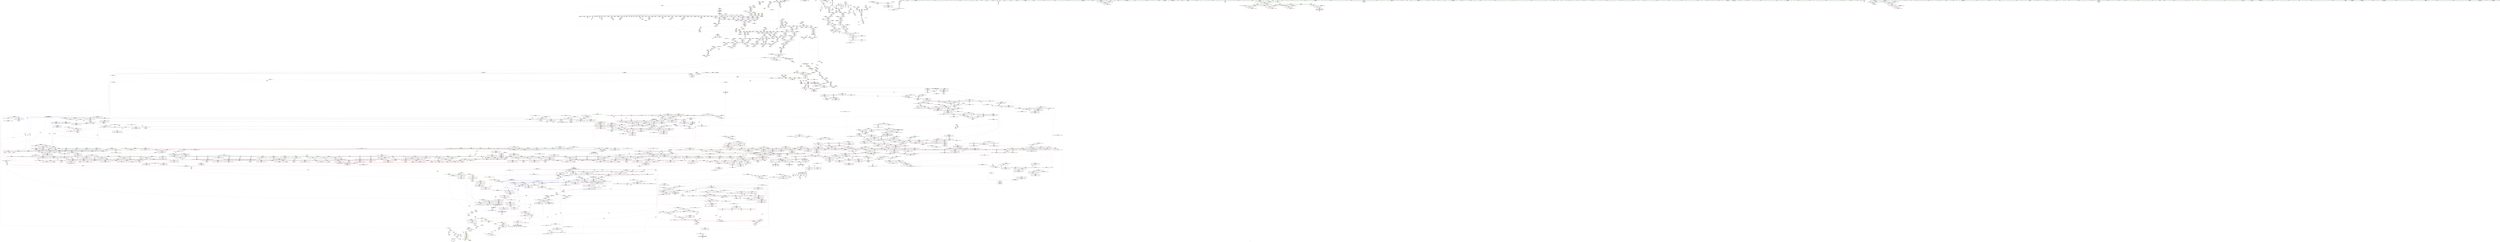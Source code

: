 digraph "SVFG" {
	label="SVFG";

	Node0x55dac0c49b70 [shape=record,color=grey,label="{NodeID: 0\nNullPtr|{|<s31>56}}"];
	Node0x55dac0c49b70 -> Node0x55dac14c4ff0[style=solid];
	Node0x55dac0c49b70 -> Node0x55dac14c50f0[style=solid];
	Node0x55dac0c49b70 -> Node0x55dac14c51c0[style=solid];
	Node0x55dac0c49b70 -> Node0x55dac14c5290[style=solid];
	Node0x55dac0c49b70 -> Node0x55dac14c5360[style=solid];
	Node0x55dac0c49b70 -> Node0x55dac14c5430[style=solid];
	Node0x55dac0c49b70 -> Node0x55dac14c5500[style=solid];
	Node0x55dac0c49b70 -> Node0x55dac14c55d0[style=solid];
	Node0x55dac0c49b70 -> Node0x55dac14c56a0[style=solid];
	Node0x55dac0c49b70 -> Node0x55dac14c5770[style=solid];
	Node0x55dac0c49b70 -> Node0x55dac14c5840[style=solid];
	Node0x55dac0c49b70 -> Node0x55dac14c5910[style=solid];
	Node0x55dac0c49b70 -> Node0x55dac14c59e0[style=solid];
	Node0x55dac0c49b70 -> Node0x55dac14c5ab0[style=solid];
	Node0x55dac0c49b70 -> Node0x55dac14c5b80[style=solid];
	Node0x55dac0c49b70 -> Node0x55dac14c5c50[style=solid];
	Node0x55dac0c49b70 -> Node0x55dac14c5d20[style=solid];
	Node0x55dac0c49b70 -> Node0x55dac14c5df0[style=solid];
	Node0x55dac0c49b70 -> Node0x55dac14c5ec0[style=solid];
	Node0x55dac0c49b70 -> Node0x55dac14c5f90[style=solid];
	Node0x55dac0c49b70 -> Node0x55dac14c6060[style=solid];
	Node0x55dac0c49b70 -> Node0x55dac14c6130[style=solid];
	Node0x55dac0c49b70 -> Node0x55dac14c6200[style=solid];
	Node0x55dac0c49b70 -> Node0x55dac14c62d0[style=solid];
	Node0x55dac0c49b70 -> Node0x55dac14c63a0[style=solid];
	Node0x55dac0c49b70 -> Node0x55dac14d7cb0[style=solid];
	Node0x55dac0c49b70 -> Node0x55dac14daf40[style=solid];
	Node0x55dac0c49b70 -> Node0x55dac14db010[style=solid];
	Node0x55dac0c49b70 -> Node0x55dac14db0e0[style=solid];
	Node0x55dac0c49b70 -> Node0x55dac08f2ac0[style=solid];
	Node0x55dac0c49b70 -> Node0x55dac1508ac0[style=solid];
	Node0x55dac0c49b70:s31 -> Node0x55dac1743cc0[style=solid,color=red];
	Node0x55dac14d3b20 [shape=record,color=red,label="{NodeID: 1550\n2999\<--2998\ndummyVal\<--offset_0\n_ZSt16__introsort_loopIN9__gnu_cxx17__normal_iteratorIPiSt6vectorIiSaIiEEEElNS0_5__ops15_Iter_less_iterEEvT_S9_T0_T1_\n}"];
	Node0x55dac14d3b20 -> Node0x55dac14df040[style=solid];
	Node0x55dac14b2420 [shape=record,color=green,label="{NodeID: 443\n2630\<--2631\nagg.tmp3\<--agg.tmp3_field_insensitive\n_ZSt26__unguarded_insertion_sortIN9__gnu_cxx17__normal_iteratorIPiSt6vectorIiSaIiEEEENS0_5__ops15_Iter_less_iterEEvT_S9_T0_\n}"];
	Node0x55dac1504ec0 [shape=record,color=grey,label="{NodeID: 3100\n1997 = Binary(1996, 1483, )\n}"];
	Node0x55dac1504ec0 -> Node0x55dac1522fa0[style=solid];
	Node0x55dac1529460 [shape=record,color=blue,label="{NodeID: 1993\n2944\<--2938\n__val.addr\<--__val\n_ZNK9__gnu_cxx5__ops14_Val_less_iterclIiNS_17__normal_iteratorIPiSt6vectorIiSaIiEEEEEEbRT_T0_\n}"];
	Node0x55dac1529460 -> Node0x55dac14d2fc0[style=dashed];
	Node0x55dac14c1520 [shape=record,color=purple,label="{NodeID: 886\n3009\<--1345\noffset_0\<--\n}"];
	Node0x55dac14c1520 -> Node0x55dac14df930[style=solid];
	Node0x55dac1741e20 [shape=record,color=black,label="{NodeID: 4650\n2483 = PHI(2476, )\n0th arg _ZSt4swapIiENSt9enable_ifIXsr6__and_ISt6__not_ISt15__is_tuple_likeIT_EESt21is_move_constructibleIS3_ESt18is_move_assignableIS3_EEE5valueEvE4typeERS3_SC_ }"];
	Node0x55dac1741e20 -> Node0x55dac15263a0[style=solid];
	Node0x55dac14f7820 [shape=record,color=red,label="{NodeID: 1329\n1154\<--1153\n\<--call1\n_ZN9__gnu_cxxneIPiSt6vectorIiSaIiEEEEbRKNS_17__normal_iteratorIT_T0_EESA_\n}"];
	Node0x55dac14f7820 -> Node0x55dac15084c0[style=solid];
	Node0x55dac14aa920 [shape=record,color=green,label="{NodeID: 222\n1183\<--1184\nagg.tmp11\<--agg.tmp11_field_insensitive\n_ZSt16__introsort_loopIN9__gnu_cxx17__normal_iteratorIPiSt6vectorIiSaIiEEEElNS0_5__ops15_Iter_less_iterEEvT_S9_T0_T1_\n}"];
	Node0x55dac14df040 [shape=record,color=blue, style = dotted,label="{NodeID: 1772\n2997\<--2999\noffset_0\<--dummyVal\n_ZSt16__introsort_loopIN9__gnu_cxx17__normal_iteratorIPiSt6vectorIiSaIiEEEElNS0_5__ops15_Iter_less_iterEEvT_S9_T0_T1_\n}"];
	Node0x55dac14df040 -> Node0x55dac14f7f70[style=dashed];
	Node0x55dac14df040 -> Node0x55dac161c190[style=dashed];
	Node0x55dac14cdc10 [shape=record,color=black,label="{NodeID: 665\n2118\<--2137\n_ZNK9__gnu_cxx5__ops14_Iter_less_valclINS_17__normal_iteratorIPiSt6vectorIiSaIiEEEEiEEbT_RT0__ret\<--cmp\n_ZNK9__gnu_cxx5__ops14_Iter_less_valclINS_17__normal_iteratorIPiSt6vectorIiSaIiEEEEiEEbT_RT0_\n|{<s0>186}}"];
	Node0x55dac14cdc10:s0 -> Node0x55dac17370e0[style=solid,color=blue];
	Node0x55dac172f3f0 [shape=record,color=black,label="{NodeID: 4429\n98 = PHI(309, )\n}"];
	Node0x55dac161e990 [shape=record,color=black,label="{NodeID: 3322\nMR_607V_2 = PHI(MR_607V_3, MR_607V_1, )\npts\{19020000 \}\n}"];
	Node0x55dac161e990 -> Node0x55dac15229f0[style=dashed];
	Node0x55dac14ec490 [shape=record,color=purple,label="{NodeID: 1108\n2474\<--2470\ncoerce.dive1\<--__b\n_ZSt9iter_swapIN9__gnu_cxx17__normal_iteratorIPiSt6vectorIiSaIiEEEES6_EvT_T0_\n}"];
	Node0x55dac14ec490 -> Node0x55dac15262d0[style=solid];
	Node0x55dac0c49c00 [shape=record,color=green,label="{NodeID: 1\n7\<--1\n__dso_handle\<--dummyObj\nGlob }"];
	Node0x55dac14d3bf0 [shape=record,color=red,label="{NodeID: 1551\n3002\<--3001\ndummyVal\<--offset_0\n_ZSt16__introsort_loopIN9__gnu_cxx17__normal_iteratorIPiSt6vectorIiSaIiEEEElNS0_5__ops15_Iter_less_iterEEvT_S9_T0_T1_\n}"];
	Node0x55dac14d3bf0 -> Node0x55dac14df110[style=solid];
	Node0x55dac14b24f0 [shape=record,color=green,label="{NodeID: 444\n2632\<--2633\nundef.agg.tmp\<--undef.agg.tmp_field_insensitive\n_ZSt26__unguarded_insertion_sortIN9__gnu_cxx17__normal_iteratorIPiSt6vectorIiSaIiEEEENS0_5__ops15_Iter_less_iterEEvT_S9_T0_\n}"];
	Node0x55dac1505040 [shape=record,color=grey,label="{NodeID: 3101\n197 = Binary(196, 105, )\n}"];
	Node0x55dac1505040 -> Node0x55dac14d8c50[style=solid];
	Node0x55dac14c15f0 [shape=record,color=purple,label="{NodeID: 887\n3010\<--1346\noffset_0\<--\n}"];
	Node0x55dac14c15f0 -> Node0x55dac14d3e60[style=solid];
	Node0x55dac1741f30 [shape=record,color=black,label="{NodeID: 4651\n2484 = PHI(2477, )\n1st arg _ZSt4swapIiENSt9enable_ifIXsr6__and_ISt6__not_ISt15__is_tuple_likeIT_EESt21is_move_constructibleIS3_ESt18is_move_assignableIS3_EEE5valueEvE4typeERS3_SC_ }"];
	Node0x55dac1741f30 -> Node0x55dac1526470[style=solid];
	Node0x55dac14f78f0 [shape=record,color=red,label="{NodeID: 1330\n1201\<--1167\n\<--__depth_limit.addr\n_ZSt16__introsort_loopIN9__gnu_cxx17__normal_iteratorIPiSt6vectorIiSaIiEEEElNS0_5__ops15_Iter_less_iterEEvT_S9_T0_T1_\n}"];
	Node0x55dac14f78f0 -> Node0x55dac1507d40[style=solid];
	Node0x55dac14aa9f0 [shape=record,color=green,label="{NodeID: 223\n1185\<--1186\nagg.tmp16\<--agg.tmp16_field_insensitive\n_ZSt16__introsort_loopIN9__gnu_cxx17__normal_iteratorIPiSt6vectorIiSaIiEEEElNS0_5__ops15_Iter_less_iterEEvT_S9_T0_T1_\n}"];
	Node0x55dac14aa9f0 -> Node0x55dac14ca260[style=solid];
	Node0x55dac14aa9f0 -> Node0x55dac14bfcc0[style=solid];
	Node0x55dac14df110 [shape=record,color=blue, style = dotted,label="{NodeID: 1773\n3000\<--3002\noffset_0\<--dummyVal\n_ZSt16__introsort_loopIN9__gnu_cxx17__normal_iteratorIPiSt6vectorIiSaIiEEEElNS0_5__ops15_Iter_less_iterEEvT_S9_T0_T1_\n}"];
	Node0x55dac14df110 -> Node0x55dac14f8040[style=dashed];
	Node0x55dac14df110 -> Node0x55dac161c690[style=dashed];
	Node0x55dac14cdce0 [shape=record,color=black,label="{NodeID: 666\n2139\<--2144\n_ZN9__gnu_cxx17__normal_iteratorIPiSt6vectorIiSaIiEEEmmEv_ret\<--this1\n_ZN9__gnu_cxx17__normal_iteratorIPiSt6vectorIiSaIiEEEmmEv\n|{<s0>140|<s1>234|<s2>238|<s3>286|<s4>293}}"];
	Node0x55dac14cdce0:s0 -> Node0x55dac1735560[style=solid,color=blue];
	Node0x55dac14cdce0:s1 -> Node0x55dac1733850[style=solid,color=blue];
	Node0x55dac14cdce0:s2 -> Node0x55dac1733ad0[style=solid,color=blue];
	Node0x55dac14cdce0:s3 -> Node0x55dac1739520[style=solid,color=blue];
	Node0x55dac14cdce0:s4 -> Node0x55dac1739b60[style=solid,color=blue];
	Node0x55dac172f620 [shape=record,color=black,label="{NodeID: 4430\n200 = PHI(398, )\n}"];
	Node0x55dac172f620 -> Node0x55dac14f2060[style=solid];
	Node0x55dac161ee90 [shape=record,color=black,label="{NodeID: 3323\nMR_24V_3 = PHI(MR_24V_2, MR_24V_1, )\npts\{773 \}\n|{<s0>305}}"];
	Node0x55dac161ee90:s0 -> Node0x55dac1678c50[style=dashed,color=blue];
	Node0x55dac14ec560 [shape=record,color=purple,label="{NodeID: 1109\n2543\<--2513\ncoerce.dive\<--__first\n_ZSt16__insertion_sortIN9__gnu_cxx17__normal_iteratorIPiSt6vectorIiSaIiEEEENS0_5__ops15_Iter_less_iterEEvT_S9_T0_\n}"];
	Node0x55dac14ec560 -> Node0x55dac15267b0[style=solid];
	Node0x55dac14a22b0 [shape=record,color=green,label="{NodeID: 2\n8\<--1\n_ZSt3cin\<--dummyObj\nGlob }"];
	Node0x55dac14d3cc0 [shape=record,color=red,label="{NodeID: 1552\n3005\<--3004\ndummyVal\<--offset_0\n_ZSt16__introsort_loopIN9__gnu_cxx17__normal_iteratorIPiSt6vectorIiSaIiEEEElNS0_5__ops15_Iter_less_iterEEvT_S9_T0_T1_\n}"];
	Node0x55dac14d3cc0 -> Node0x55dac14df1e0[style=solid];
	Node0x55dac14b25c0 [shape=record,color=green,label="{NodeID: 445\n2658\<--2659\n__lhs.addr\<--__lhs.addr_field_insensitive\n_ZN9__gnu_cxxeqIPiSt6vectorIiSaIiEEEEbRKNS_17__normal_iteratorIT_T0_EESA_\n}"];
	Node0x55dac14b25c0 -> Node0x55dac1500580[style=solid];
	Node0x55dac14b25c0 -> Node0x55dac15274b0[style=solid];
	Node0x55dac15051c0 [shape=record,color=grey,label="{NodeID: 3102\n2921 = Binary(597, 2920, )\n}"];
	Node0x55dac14c16c0 [shape=record,color=purple,label="{NodeID: 888\n3012\<--1356\noffset_0\<--\n}"];
	Node0x55dac14c16c0 -> Node0x55dac14dfa00[style=solid];
	Node0x55dac1742040 [shape=record,color=black,label="{NodeID: 4652\n1838 = PHI(1711, 1683, 1806, 1810, 1793, 1956, 1987, 1889, 2093, 2047, 2493, 2497, 2489, 2570, 2525, 2749, 2767, 2741, )\n0th arg _ZSt4moveIRiEONSt16remove_referenceIT_E4typeEOS2_ }"];
	Node0x55dac1742040 -> Node0x55dac14e2c60[style=solid];
	Node0x55dac1637e70 [shape=record,color=yellow,style=double,label="{NodeID: 3545\n119V_1 = ENCHI(MR_119V_0)\npts\{518 \}\nFun[_ZNSt12_Vector_baseIiSaIiEEC2EmRKS0_]}"];
	Node0x55dac1637e70 -> Node0x55dac14da720[style=dashed];
	Node0x55dac14f79c0 [shape=record,color=red,label="{NodeID: 1331\n1223\<--1167\n\<--__depth_limit.addr\n_ZSt16__introsort_loopIN9__gnu_cxx17__normal_iteratorIPiSt6vectorIiSaIiEEEElNS0_5__ops15_Iter_less_iterEEvT_S9_T0_T1_\n}"];
	Node0x55dac14f79c0 -> Node0x55dac15072c0[style=solid];
	Node0x55dac14aaac0 [shape=record,color=green,label="{NodeID: 224\n1187\<--1188\nagg.tmp17\<--agg.tmp17_field_insensitive\n_ZSt16__introsort_loopIN9__gnu_cxx17__normal_iteratorIPiSt6vectorIiSaIiEEEElNS0_5__ops15_Iter_less_iterEEvT_S9_T0_T1_\n}"];
	Node0x55dac14aaac0 -> Node0x55dac14ca330[style=solid];
	Node0x55dac14aaac0 -> Node0x55dac14bfd90[style=solid];
	Node0x55dac14df1e0 [shape=record,color=blue, style = dotted,label="{NodeID: 1774\n3003\<--3005\noffset_0\<--dummyVal\n_ZSt16__introsort_loopIN9__gnu_cxx17__normal_iteratorIPiSt6vectorIiSaIiEEEElNS0_5__ops15_Iter_less_iterEEvT_S9_T0_T1_\n}"];
	Node0x55dac14df1e0 -> Node0x55dac161ad90[style=dashed];
	Node0x55dac14cddb0 [shape=record,color=black,label="{NodeID: 667\n2242\<--2155\n\<--__result\n_ZSt22__move_median_to_firstIN9__gnu_cxx17__normal_iteratorIPiSt6vectorIiSaIiEEEENS0_5__ops15_Iter_less_iterEEvT_S9_S9_S9_T0_\n}"];
	Node0x55dac14cddb0 -> Node0x55dac14e9230[style=solid];
	Node0x55dac172f760 [shape=record,color=black,label="{NodeID: 4431\n211 = PHI()\n}"];
	Node0x55dac14ec630 [shape=record,color=purple,label="{NodeID: 1110\n2545\<--2515\ncoerce.dive1\<--__last\n_ZSt16__insertion_sortIN9__gnu_cxx17__normal_iteratorIPiSt6vectorIiSaIiEEEENS0_5__ops15_Iter_less_iterEEvT_S9_T0_\n}"];
	Node0x55dac14ec630 -> Node0x55dac1526880[style=solid];
	Node0x55dac14a2340 [shape=record,color=green,label="{NodeID: 3\n10\<--1\n\<--dummyObj\nCan only get source location for instruction, argument, global var or function.}"];
	Node0x55dac164a6f0 [shape=record,color=yellow,style=double,label="{NodeID: 3767\n26V_1 = ENCHI(MR_26V_0)\npts\{520000 \}\nFun[_ZNSt6vectorIiSaIiEEixEm]}"];
	Node0x55dac164a6f0 -> Node0x55dac14f2950[style=dashed];
	Node0x55dac14d3d90 [shape=record,color=red,label="{NodeID: 1553\n3008\<--3007\ndummyVal\<--offset_0\n_ZSt22__final_insertion_sortIN9__gnu_cxx17__normal_iteratorIPiSt6vectorIiSaIiEEEENS0_5__ops15_Iter_less_iterEEvT_S9_T0_\n}"];
	Node0x55dac14d3d90 -> Node0x55dac14df6c0[style=solid];
	Node0x55dac14b2690 [shape=record,color=green,label="{NodeID: 446\n2660\<--2661\n__rhs.addr\<--__rhs.addr_field_insensitive\n_ZN9__gnu_cxxeqIPiSt6vectorIiSaIiEEEEbRKNS_17__normal_iteratorIT_T0_EESA_\n}"];
	Node0x55dac14b2690 -> Node0x55dac1500650[style=solid];
	Node0x55dac14b2690 -> Node0x55dac1527580[style=solid];
	Node0x55dac1505340 [shape=record,color=grey,label="{NodeID: 3103\n2928 = Binary(718, 2927, )\n}"];
	Node0x55dac14c1790 [shape=record,color=purple,label="{NodeID: 889\n3013\<--1357\noffset_0\<--\n}"];
	Node0x55dac14c1790 -> Node0x55dac14d3f30[style=solid];
	Node0x55dac1742830 [shape=record,color=black,label="{NodeID: 4653\n1139 = PHI(1067, 2519, 2624, )\n0th arg _ZN9__gnu_cxxneIPiSt6vectorIiSaIiEEEEbRKNS_17__normal_iteratorIT_T0_EESA_ }"];
	Node0x55dac1742830 -> Node0x55dac14de680[style=solid];
	Node0x55dac1637f50 [shape=record,color=yellow,style=double,label="{NodeID: 3546\n121V_1 = ENCHI(MR_121V_0)\npts\{520 \}\nFun[_ZNSt12_Vector_baseIiSaIiEEC2EmRKS0_]}"];
	Node0x55dac1637f50 -> Node0x55dac14da7f0[style=dashed];
	Node0x55dac14f7a90 [shape=record,color=red,label="{NodeID: 1332\n1247\<--1167\n\<--__depth_limit.addr\n_ZSt16__introsort_loopIN9__gnu_cxx17__normal_iteratorIPiSt6vectorIiSaIiEEEElNS0_5__ops15_Iter_less_iterEEvT_S9_T0_T1_\n|{<s0>93}}"];
	Node0x55dac14f7a90:s0 -> Node0x55dac173b1b0[style=solid,color=red];
	Node0x55dac14aab90 [shape=record,color=green,label="{NodeID: 225\n1189\<--1190\nagg.tmp18\<--agg.tmp18_field_insensitive\n_ZSt16__introsort_loopIN9__gnu_cxx17__normal_iteratorIPiSt6vectorIiSaIiEEEElNS0_5__ops15_Iter_less_iterEEvT_S9_T0_T1_\n}"];
	Node0x55dac14df2b0 [shape=record,color=blue,label="{NodeID: 1775\n1260\<--1259\n__n.addr\<--__n\n_ZSt4__lgl\n}"];
	Node0x55dac14df2b0 -> Node0x55dac14f8110[style=dashed];
	Node0x55dac14cde80 [shape=record,color=black,label="{NodeID: 668\n2268\<--2155\n\<--__result\n_ZSt22__move_median_to_firstIN9__gnu_cxx17__normal_iteratorIPiSt6vectorIiSaIiEEEENS0_5__ops15_Iter_less_iterEEvT_S9_S9_S9_T0_\n}"];
	Node0x55dac14cde80 -> Node0x55dac14e98b0[style=solid];
	Node0x55dac172f830 [shape=record,color=black,label="{NodeID: 4432\n217 = PHI()\n}"];
	Node0x55dac14ec700 [shape=record,color=purple,label="{NodeID: 1111\n2553\<--2519\ncoerce.dive3\<--__i\n_ZSt16__insertion_sortIN9__gnu_cxx17__normal_iteratorIPiSt6vectorIiSaIiEEEENS0_5__ops15_Iter_less_iterEEvT_S9_T0_\n}"];
	Node0x55dac14ec700 -> Node0x55dac1526950[style=solid];
	Node0x55dac14a25f0 [shape=record,color=green,label="{NodeID: 4\n12\<--1\n_ZSt4cout\<--dummyObj\nGlob }"];
	Node0x55dac164a7d0 [shape=record,color=yellow,style=double,label="{NodeID: 3768\n24V_1 = ENCHI(MR_24V_0)\npts\{773 \}\nFun[_ZNK9__gnu_cxx5__ops15_Iter_less_iterclINS_17__normal_iteratorIPiSt6vectorIiSaIiEEEES8_EEbT_T0_]}"];
	Node0x55dac164a7d0 -> Node0x55dac14faa80[style=dashed];
	Node0x55dac164a7d0 -> Node0x55dac14fab50[style=dashed];
	Node0x55dac14d3e60 [shape=record,color=red,label="{NodeID: 1554\n3011\<--3010\ndummyVal\<--offset_0\n_ZSt22__final_insertion_sortIN9__gnu_cxx17__normal_iteratorIPiSt6vectorIiSaIiEEEENS0_5__ops15_Iter_less_iterEEvT_S9_T0_\n}"];
	Node0x55dac14d3e60 -> Node0x55dac14df930[style=solid];
	Node0x55dac14b2760 [shape=record,color=green,label="{NodeID: 447\n2676\<--2677\nretval\<--retval_field_insensitive\n_ZSt13move_backwardIN9__gnu_cxx17__normal_iteratorIPiSt6vectorIiSaIiEEEES6_ET0_T_S8_S7_\n}"];
	Node0x55dac14b2760 -> Node0x55dac14edc20[style=solid];
	Node0x55dac14b2760 -> Node0x55dac14edcf0[style=solid];
	Node0x55dac15054c0 [shape=record,color=grey,label="{NodeID: 3104\n908 = Binary(907, 909, )\n}"];
	Node0x55dac15054c0 -> Node0x55dac14dcfc0[style=solid];
	Node0x55dac14c1860 [shape=record,color=purple,label="{NodeID: 890\n3015\<--1359\noffset_0\<--\n}"];
	Node0x55dac14c1860 -> Node0x55dac14dfad0[style=solid];
	Node0x55dac17429c0 [shape=record,color=black,label="{NodeID: 4654\n1140 = PHI(1069, 2515, 2620, )\n1st arg _ZN9__gnu_cxxneIPiSt6vectorIiSaIiEEEEbRKNS_17__normal_iteratorIT_T0_EESA_ }"];
	Node0x55dac17429c0 -> Node0x55dac14de750[style=solid];
	Node0x55dac1638030 [shape=record,color=yellow,style=double,label="{NodeID: 3547\n123V_1 = ENCHI(MR_123V_0)\npts\{520000 520001 520002 \}\nFun[_ZNSt12_Vector_baseIiSaIiEEC2EmRKS0_]|{<s0>42|<s1>42|<s2>42}}"];
	Node0x55dac1638030:s0 -> Node0x55dac14daf40[style=dashed,color=red];
	Node0x55dac1638030:s1 -> Node0x55dac14db010[style=dashed,color=red];
	Node0x55dac1638030:s2 -> Node0x55dac14db0e0[style=dashed,color=red];
	Node0x55dac14f7b60 [shape=record,color=red,label="{NodeID: 1333\n1214\<--1213\n\<--coerce.dive6\n_ZSt16__introsort_loopIN9__gnu_cxx17__normal_iteratorIPiSt6vectorIiSaIiEEEElNS0_5__ops15_Iter_less_iterEEvT_S9_T0_T1_\n|{<s0>87}}"];
	Node0x55dac14f7b60:s0 -> Node0x55dac1746a90[style=solid,color=red];
	Node0x55dac14aac60 [shape=record,color=green,label="{NodeID: 226\n1220\<--1221\n_ZSt14__partial_sortIN9__gnu_cxx17__normal_iteratorIPiSt6vectorIiSaIiEEEENS0_5__ops15_Iter_less_iterEEvT_S9_S9_T0_\<--_ZSt14__partial_sortIN9__gnu_cxx17__normal_iteratorIPiSt6vectorIiSaIiEEEENS0_5__ops15_Iter_less_iterEEvT_S9_S9_T0__field_insensitive\n}"];
	Node0x55dac14df380 [shape=record,color=blue,label="{NodeID: 1776\n1276\<--1274\n__lhs.addr\<--__lhs\n_ZN9__gnu_cxxmiIPiSt6vectorIiSaIiEEEENS_17__normal_iteratorIT_T0_E15difference_typeERKS8_SB_\n}"];
	Node0x55dac14df380 -> Node0x55dac14f81e0[style=dashed];
	Node0x55dac14cdf50 [shape=record,color=black,label="{NodeID: 669\n2280\<--2155\n\<--__result\n_ZSt22__move_median_to_firstIN9__gnu_cxx17__normal_iteratorIPiSt6vectorIiSaIiEEEENS0_5__ops15_Iter_less_iterEEvT_S9_S9_S9_T0_\n}"];
	Node0x55dac14cdf50 -> Node0x55dac14e9bf0[style=solid];
	Node0x55dac172f900 [shape=record,color=black,label="{NodeID: 4433\n29 = PHI()\n}"];
	Node0x55dac14ec7d0 [shape=record,color=purple,label="{NodeID: 1112\n2564\<--2521\ncoerce.dive6\<--agg.tmp\n_ZSt16__insertion_sortIN9__gnu_cxx17__normal_iteratorIPiSt6vectorIiSaIiEEEENS0_5__ops15_Iter_less_iterEEvT_S9_T0_\n}"];
	Node0x55dac14ec7d0 -> Node0x55dac14ffe30[style=solid];
	Node0x55dac14a2680 [shape=record,color=green,label="{NodeID: 5\n13\<--1\n.str\<--dummyObj\nGlob }"];
	Node0x55dac14d3f30 [shape=record,color=red,label="{NodeID: 1555\n3014\<--3013\ndummyVal\<--offset_0\n_ZSt22__final_insertion_sortIN9__gnu_cxx17__normal_iteratorIPiSt6vectorIiSaIiEEEENS0_5__ops15_Iter_less_iterEEvT_S9_T0_\n}"];
	Node0x55dac14d3f30 -> Node0x55dac14dfa00[style=solid];
	Node0x55dac14b2830 [shape=record,color=green,label="{NodeID: 448\n2678\<--2679\n__first\<--__first_field_insensitive\n_ZSt13move_backwardIN9__gnu_cxx17__normal_iteratorIPiSt6vectorIiSaIiEEEES6_ET0_T_S8_S7_\n}"];
	Node0x55dac14b2830 -> Node0x55dac14d1aa0[style=solid];
	Node0x55dac14b2830 -> Node0x55dac14eddc0[style=solid];
	Node0x55dac1505640 [shape=record,color=grey,label="{NodeID: 3105\n2907 = Binary(2905, 2906, )\n}"];
	Node0x55dac1505640 -> Node0x55dac15057c0[style=solid];
	Node0x55dac14c1930 [shape=record,color=purple,label="{NodeID: 891\n3016\<--1360\noffset_0\<--\n}"];
	Node0x55dac14c1930 -> Node0x55dac14d4000[style=solid];
	Node0x55dac1742b50 [shape=record,color=black,label="{NodeID: 4655\n508 = PHI(268, )\n0th arg _ZNSt12_Vector_baseIiSaIiEEC2EmRKS0_ }"];
	Node0x55dac1742b50 -> Node0x55dac14da4b0[style=solid];
	Node0x55dac14f7c30 [shape=record,color=red,label="{NodeID: 1334\n1216\<--1215\n\<--coerce.dive7\n_ZSt16__introsort_loopIN9__gnu_cxx17__normal_iteratorIPiSt6vectorIiSaIiEEEElNS0_5__ops15_Iter_less_iterEEvT_S9_T0_T1_\n|{<s0>87}}"];
	Node0x55dac14f7c30:s0 -> Node0x55dac1746ba0[style=solid,color=red];
	Node0x55dac14aad60 [shape=record,color=green,label="{NodeID: 227\n1237\<--1238\n_ZSt27__unguarded_partition_pivotIN9__gnu_cxx17__normal_iteratorIPiSt6vectorIiSaIiEEEENS0_5__ops15_Iter_less_iterEET_S9_S9_T0_\<--_ZSt27__unguarded_partition_pivotIN9__gnu_cxx17__normal_iteratorIPiSt6vectorIiSaIiEEEENS0_5__ops15_Iter_less_iterEET_S9_S9_T0__field_insensitive\n}"];
	Node0x55dac14df450 [shape=record,color=blue,label="{NodeID: 1777\n1278\<--1275\n__rhs.addr\<--__rhs\n_ZN9__gnu_cxxmiIPiSt6vectorIiSaIiEEEENS_17__normal_iteratorIT_T0_E15difference_typeERKS8_SB_\n}"];
	Node0x55dac14df450 -> Node0x55dac14f82b0[style=dashed];
	Node0x55dac14ce020 [shape=record,color=black,label="{NodeID: 670\n2306\<--2155\n\<--__result\n_ZSt22__move_median_to_firstIN9__gnu_cxx17__normal_iteratorIPiSt6vectorIiSaIiEEEENS0_5__ops15_Iter_less_iterEEvT_S9_S9_S9_T0_\n}"];
	Node0x55dac14ce020 -> Node0x55dac14ea270[style=solid];
	Node0x55dac172f9d0 [shape=record,color=black,label="{NodeID: 4434\n124 = PHI(366, )\n}"];
	Node0x55dac172f9d0 -> Node0x55dac14d8290[style=solid];
	Node0x55dac14ec8a0 [shape=record,color=purple,label="{NodeID: 1113\n2566\<--2523\ncoerce.dive7\<--agg.tmp5\n_ZSt16__insertion_sortIN9__gnu_cxx17__normal_iteratorIPiSt6vectorIiSaIiEEEENS0_5__ops15_Iter_less_iterEEvT_S9_T0_\n}"];
	Node0x55dac14ec8a0 -> Node0x55dac14fff00[style=solid];
	Node0x55dac14a2710 [shape=record,color=green,label="{NodeID: 6\n15\<--1\n.str.1\<--dummyObj\nGlob }"];
	Node0x55dac14d4000 [shape=record,color=red,label="{NodeID: 1556\n3017\<--3016\ndummyVal\<--offset_0\n_ZSt22__final_insertion_sortIN9__gnu_cxx17__normal_iteratorIPiSt6vectorIiSaIiEEEENS0_5__ops15_Iter_less_iterEEvT_S9_T0_\n}"];
	Node0x55dac14d4000 -> Node0x55dac14dfad0[style=solid];
	Node0x55dac14b2900 [shape=record,color=green,label="{NodeID: 449\n2680\<--2681\n__last\<--__last_field_insensitive\n_ZSt13move_backwardIN9__gnu_cxx17__normal_iteratorIPiSt6vectorIiSaIiEEEES6_ET0_T_S8_S7_\n}"];
	Node0x55dac14b2900 -> Node0x55dac14d1b70[style=solid];
	Node0x55dac14b2900 -> Node0x55dac14ede90[style=solid];
	Node0x55dac15057c0 [shape=record,color=grey,label="{NodeID: 3106\n2908 = Binary(2907, 597, )\n}"];
	Node0x55dac15057c0 -> Node0x55dac1529120[style=solid];
	Node0x55dac14c1a00 [shape=record,color=purple,label="{NodeID: 892\n1375\<--1374\n_M_current\<--this1\n_ZNK9__gnu_cxx17__normal_iteratorIPiSt6vectorIiSaIiEEE4baseEv\n}"];
	Node0x55dac14c1a00 -> Node0x55dac14caf60[style=solid];
	Node0x55dac1742c60 [shape=record,color=black,label="{NodeID: 4656\n509 = PHI(269, )\n1st arg _ZNSt12_Vector_baseIiSaIiEEC2EmRKS0_ }"];
	Node0x55dac1742c60 -> Node0x55dac14da580[style=solid];
	Node0x55dac1638220 [shape=record,color=yellow,style=double,label="{NodeID: 3549\n170V_1 = ENCHI(MR_170V_0)\npts\{579 \}\nFun[_ZNSt12_Vector_baseIiSaIiEED2Ev]}"];
	Node0x55dac1638220 -> Node0x55dac14dac00[style=dashed];
	Node0x55dac14f7d00 [shape=record,color=red,label="{NodeID: 1335\n1218\<--1217\n\<--coerce.dive8\n_ZSt16__introsort_loopIN9__gnu_cxx17__normal_iteratorIPiSt6vectorIiSaIiEEEElNS0_5__ops15_Iter_less_iterEEvT_S9_T0_T1_\n|{<s0>87}}"];
	Node0x55dac14f7d00:s0 -> Node0x55dac1746cb0[style=solid,color=red];
	Node0x55dac14aae60 [shape=record,color=green,label="{NodeID: 228\n1260\<--1261\n__n.addr\<--__n.addr_field_insensitive\n_ZSt4__lgl\n}"];
	Node0x55dac14aae60 -> Node0x55dac14f8110[style=solid];
	Node0x55dac14aae60 -> Node0x55dac14df2b0[style=solid];
	Node0x55dac14df520 [shape=record,color=blue,label="{NodeID: 1778\n1320\<--1294\ncoerce.dive\<--__first.coerce\n_ZSt22__final_insertion_sortIN9__gnu_cxx17__normal_iteratorIPiSt6vectorIiSaIiEEEENS0_5__ops15_Iter_less_iterEEvT_S9_T0_\n|{|<s2>98|<s3>100|<s4>102}}"];
	Node0x55dac14df520 -> Node0x55dac14d3d90[style=dashed];
	Node0x55dac14df520 -> Node0x55dac14d3f30[style=dashed];
	Node0x55dac14df520:s2 -> Node0x55dac1645c30[style=dashed,color=red];
	Node0x55dac14df520:s3 -> Node0x55dac16356e0[style=dashed,color=red];
	Node0x55dac14df520:s4 -> Node0x55dac16356e0[style=dashed,color=red];
	Node0x55dac14ce0f0 [shape=record,color=black,label="{NodeID: 671\n2330\<--2155\n\<--__result\n_ZSt22__move_median_to_firstIN9__gnu_cxx17__normal_iteratorIPiSt6vectorIiSaIiEEEENS0_5__ops15_Iter_less_iterEEvT_S9_S9_S9_T0_\n}"];
	Node0x55dac14ce0f0 -> Node0x55dac14ea8f0[style=solid];
	Node0x55dac172fba0 [shape=record,color=black,label="{NodeID: 4435\n129 = PHI(383, )\n}"];
	Node0x55dac172fba0 -> Node0x55dac14d8360[style=solid];
	Node0x55dac14ec970 [shape=record,color=purple,label="{NodeID: 1114\n2583\<--2527\ncoerce.dive17\<--agg.tmp12\n_ZSt16__insertion_sortIN9__gnu_cxx17__normal_iteratorIPiSt6vectorIiSaIiEEEENS0_5__ops15_Iter_less_iterEEvT_S9_T0_\n}"];
	Node0x55dac14ec970 -> Node0x55dac15000a0[style=solid];
	Node0x55dac14a27a0 [shape=record,color=green,label="{NodeID: 7\n18\<--1\n\<--dummyObj\nCan only get source location for instruction, argument, global var or function.}"];
	Node0x55dac14d40d0 [shape=record,color=red,label="{NodeID: 1557\n3020\<--3019\ndummyVal\<--offset_0\n_ZSt14__partial_sortIN9__gnu_cxx17__normal_iteratorIPiSt6vectorIiSaIiEEEENS0_5__ops15_Iter_less_iterEEvT_S9_S9_T0_\n}"];
	Node0x55dac14d40d0 -> Node0x55dac14dfee0[style=solid];
	Node0x55dac14b29d0 [shape=record,color=green,label="{NodeID: 450\n2682\<--2683\n__result\<--__result_field_insensitive\n_ZSt13move_backwardIN9__gnu_cxx17__normal_iteratorIPiSt6vectorIiSaIiEEEES6_ET0_T_S8_S7_\n}"];
	Node0x55dac14b29d0 -> Node0x55dac14d1c40[style=solid];
	Node0x55dac14b29d0 -> Node0x55dac14edf60[style=solid];
	Node0x55dac1505940 [shape=record,color=grey,label="{NodeID: 3107\n1931 = Binary(1106, 1930, )\n}"];
	Node0x55dac1505940 -> Node0x55dac15225e0[style=solid];
	Node0x55dac14c1ad0 [shape=record,color=purple,label="{NodeID: 893\n1401\<--1381\ncoerce.dive\<--__first\n_ZSt14__partial_sortIN9__gnu_cxx17__normal_iteratorIPiSt6vectorIiSaIiEEEENS0_5__ops15_Iter_less_iterEEvT_S9_S9_T0_\n}"];
	Node0x55dac14c1ad0 -> Node0x55dac14dfc70[style=solid];
	Node0x55dac1742d70 [shape=record,color=black,label="{NodeID: 4657\n510 = PHI(270, )\n2nd arg _ZNSt12_Vector_baseIiSaIiEEC2EmRKS0_ }"];
	Node0x55dac1742d70 -> Node0x55dac14da650[style=solid];
	Node0x55dac1638300 [shape=record,color=yellow,style=double,label="{NodeID: 3550\n172V_1 = ENCHI(MR_172V_0)\npts\{581 \}\nFun[_ZNSt12_Vector_baseIiSaIiEED2Ev]}"];
	Node0x55dac1638300 -> Node0x55dac14dacd0[style=dashed];
	Node0x55dac14f7dd0 [shape=record,color=red,label="{NodeID: 1336\n1233\<--1232\n\<--coerce.dive12\n_ZSt16__introsort_loopIN9__gnu_cxx17__normal_iteratorIPiSt6vectorIiSaIiEEEElNS0_5__ops15_Iter_less_iterEEvT_S9_T0_T1_\n|{<s0>90}}"];
	Node0x55dac14f7dd0:s0 -> Node0x55dac173d160[style=solid,color=red];
	Node0x55dac14aaf30 [shape=record,color=green,label="{NodeID: 229\n1266\<--1267\nllvm.ctlz.i64\<--llvm.ctlz.i64_field_insensitive\n}"];
	Node0x55dac14df5f0 [shape=record,color=blue,label="{NodeID: 1779\n1322\<--1295\ncoerce.dive1\<--__last.coerce\n_ZSt22__final_insertion_sortIN9__gnu_cxx17__normal_iteratorIPiSt6vectorIiSaIiEEEENS0_5__ops15_Iter_less_iterEEvT_S9_T0_\n|{|<s2>98}}"];
	Node0x55dac14df5f0 -> Node0x55dac14d3e60[style=dashed];
	Node0x55dac14df5f0 -> Node0x55dac14d4000[style=dashed];
	Node0x55dac14df5f0:s2 -> Node0x55dac1645c30[style=dashed,color=red];
	Node0x55dac14ce1c0 [shape=record,color=black,label="{NodeID: 672\n2342\<--2155\n\<--__result\n_ZSt22__move_median_to_firstIN9__gnu_cxx17__normal_iteratorIPiSt6vectorIiSaIiEEEENS0_5__ops15_Iter_less_iterEEvT_S9_S9_S9_T0_\n}"];
	Node0x55dac14ce1c0 -> Node0x55dac14eac30[style=solid];
	Node0x55dac172fce0 [shape=record,color=black,label="{NodeID: 4436\n164 = PHI(309, )\n}"];
	Node0x55dac172fce0 -> Node0x55dac14f1ec0[style=solid];
	Node0x55dac14eca40 [shape=record,color=purple,label="{NodeID: 1115\n2585\<--2529\ncoerce.dive18\<--agg.tmp13\n_ZSt16__insertion_sortIN9__gnu_cxx17__normal_iteratorIPiSt6vectorIiSaIiEEEENS0_5__ops15_Iter_less_iterEEvT_S9_T0_\n}"];
	Node0x55dac14eca40 -> Node0x55dac1500170[style=solid];
	Node0x55dac14a2fe0 [shape=record,color=green,label="{NodeID: 8\n105\<--1\n\<--dummyObj\nCan only get source location for instruction, argument, global var or function.}"];
	Node0x55dac14d41a0 [shape=record,color=red,label="{NodeID: 1558\n3023\<--3022\ndummyVal\<--offset_0\n_ZSt14__partial_sortIN9__gnu_cxx17__normal_iteratorIPiSt6vectorIiSaIiEEEENS0_5__ops15_Iter_less_iterEEvT_S9_S9_T0_\n}"];
	Node0x55dac14d41a0 -> Node0x55dac14dffb0[style=solid];
	Node0x55dac14b2aa0 [shape=record,color=green,label="{NodeID: 451\n2684\<--2685\nagg.tmp\<--agg.tmp_field_insensitive\n_ZSt13move_backwardIN9__gnu_cxx17__normal_iteratorIPiSt6vectorIiSaIiEEEES6_ET0_T_S8_S7_\n}"];
	Node0x55dac14b2aa0 -> Node0x55dac14ee030[style=solid];
	Node0x55dac14b2aa0 -> Node0x55dac14ee100[style=solid];
	Node0x55dac1505ac0 [shape=record,color=grey,label="{NodeID: 3108\n1938 = Binary(1937, 1483, )\n|{<s0>168}}"];
	Node0x55dac1505ac0:s0 -> Node0x55dac1740c30[style=solid,color=red];
	Node0x55dac14c1ba0 [shape=record,color=purple,label="{NodeID: 894\n1403\<--1383\ncoerce.dive1\<--__middle\n_ZSt14__partial_sortIN9__gnu_cxx17__normal_iteratorIPiSt6vectorIiSaIiEEEENS0_5__ops15_Iter_less_iterEEvT_S9_S9_T0_\n}"];
	Node0x55dac14c1ba0 -> Node0x55dac14dfd40[style=solid];
	Node0x55dac1742e80 [shape=record,color=black,label="{NodeID: 4658\n575 = PHI(284, 459, 467, )\n0th arg _ZNSt12_Vector_baseIiSaIiEED2Ev }"];
	Node0x55dac1742e80 -> Node0x55dac14dab30[style=solid];
	Node0x55dac16383e0 [shape=record,color=yellow,style=double,label="{NodeID: 3551\n26V_1 = ENCHI(MR_26V_0)\npts\{520000 \}\nFun[_ZNSt12_Vector_baseIiSaIiEED2Ev]}"];
	Node0x55dac16383e0 -> Node0x55dac14f4280[style=dashed];
	Node0x55dac16383e0 -> Node0x55dac14f4420[style=dashed];
	Node0x55dac14f7ea0 [shape=record,color=red,label="{NodeID: 1337\n1235\<--1234\n\<--coerce.dive13\n_ZSt16__introsort_loopIN9__gnu_cxx17__normal_iteratorIPiSt6vectorIiSaIiEEEElNS0_5__ops15_Iter_less_iterEEvT_S9_T0_T1_\n|{<s0>90}}"];
	Node0x55dac14f7ea0:s0 -> Node0x55dac173d270[style=solid,color=red];
	Node0x55dac14b33a0 [shape=record,color=green,label="{NodeID: 230\n1276\<--1277\n__lhs.addr\<--__lhs.addr_field_insensitive\n_ZN9__gnu_cxxmiIPiSt6vectorIiSaIiEEEENS_17__normal_iteratorIT_T0_E15difference_typeERKS8_SB_\n}"];
	Node0x55dac14b33a0 -> Node0x55dac14f81e0[style=solid];
	Node0x55dac14b33a0 -> Node0x55dac14df380[style=solid];
	Node0x55dac14df6c0 [shape=record,color=blue, style = dotted,label="{NodeID: 1780\n3006\<--3008\noffset_0\<--dummyVal\n_ZSt22__final_insertion_sortIN9__gnu_cxx17__normal_iteratorIPiSt6vectorIiSaIiEEEENS0_5__ops15_Iter_less_iterEEvT_S9_T0_\n}"];
	Node0x55dac14df6c0 -> Node0x55dac14f8520[style=dashed];
	Node0x55dac14df6c0 -> Node0x55dac1600960[style=dashed];
	Node0x55dac14ce290 [shape=record,color=black,label="{NodeID: 673\n2218\<--2157\n\<--__a\n_ZSt22__move_median_to_firstIN9__gnu_cxx17__normal_iteratorIPiSt6vectorIiSaIiEEEENS0_5__ops15_Iter_less_iterEEvT_S9_S9_S9_T0_\n}"];
	Node0x55dac14ce290 -> Node0x55dac14e8bb0[style=solid];
	Node0x55dac172fe20 [shape=record,color=black,label="{NodeID: 4437\n170 = PHI(309, )\n}"];
	Node0x55dac172fe20 -> Node0x55dac14f1f90[style=solid];
	Node0x55dac14ecb10 [shape=record,color=purple,label="{NodeID: 1116\n2581\<--2531\ncoerce.dive16\<--agg.tmp14\n_ZSt16__insertion_sortIN9__gnu_cxx17__normal_iteratorIPiSt6vectorIiSaIiEEEENS0_5__ops15_Iter_less_iterEEvT_S9_T0_\n}"];
	Node0x55dac14ecb10 -> Node0x55dac1526e30[style=solid];
	Node0x55dac14a3070 [shape=record,color=green,label="{NodeID: 9\n142\<--1\n\<--dummyObj\nCan only get source location for instruction, argument, global var or function.}"];
	Node0x55dac14d4270 [shape=record,color=red,label="{NodeID: 1559\n3026\<--3025\ndummyVal\<--offset_0\n_ZSt14__partial_sortIN9__gnu_cxx17__normal_iteratorIPiSt6vectorIiSaIiEEEENS0_5__ops15_Iter_less_iterEEvT_S9_S9_T0_\n}"];
	Node0x55dac14d4270 -> Node0x55dac14e0080[style=solid];
	Node0x55dac14b2b70 [shape=record,color=green,label="{NodeID: 452\n2686\<--2687\nagg.tmp3\<--agg.tmp3_field_insensitive\n_ZSt13move_backwardIN9__gnu_cxx17__normal_iteratorIPiSt6vectorIiSaIiEEEES6_ET0_T_S8_S7_\n}"];
	Node0x55dac14b2b70 -> Node0x55dac14d1d10[style=solid];
	Node0x55dac14b2b70 -> Node0x55dac14ee1d0[style=solid];
	Node0x55dac1505c40 [shape=record,color=grey,label="{NodeID: 3109\n486 = Binary(485, 192, )\n}"];
	Node0x55dac1505c40 -> Node0x55dac14da240[style=solid];
	Node0x55dac14c1c70 [shape=record,color=purple,label="{NodeID: 895\n1405\<--1385\ncoerce.dive2\<--__last\n_ZSt14__partial_sortIN9__gnu_cxx17__normal_iteratorIPiSt6vectorIiSaIiEEEENS0_5__ops15_Iter_less_iterEEvT_S9_S9_T0_\n}"];
	Node0x55dac14c1c70 -> Node0x55dac14dfe10[style=solid];
	Node0x55dac1743010 [shape=record,color=black,label="{NodeID: 4659\n925 = PHI(583, )\n0th arg _ZNSt12_Vector_baseIiSaIiEE13_M_deallocateEPim }"];
	Node0x55dac1743010 -> Node0x55dac14dd230[style=solid];
	Node0x55dac16384c0 [shape=record,color=yellow,style=double,label="{NodeID: 3552\n30V_1 = ENCHI(MR_30V_0)\npts\{520002 \}\nFun[_ZNSt12_Vector_baseIiSaIiEED2Ev]}"];
	Node0x55dac16384c0 -> Node0x55dac14f4350[style=dashed];
	Node0x55dac14f7f70 [shape=record,color=red,label="{NodeID: 1338\n1249\<--1248\n\<--coerce.dive19\n_ZSt16__introsort_loopIN9__gnu_cxx17__normal_iteratorIPiSt6vectorIiSaIiEEEElNS0_5__ops15_Iter_less_iterEEvT_S9_T0_T1_\n|{<s0>93}}"];
	Node0x55dac14f7f70:s0 -> Node0x55dac173ae20[style=solid,color=red];
	Node0x55dac14b3470 [shape=record,color=green,label="{NodeID: 231\n1278\<--1279\n__rhs.addr\<--__rhs.addr_field_insensitive\n_ZN9__gnu_cxxmiIPiSt6vectorIiSaIiEEEENS_17__normal_iteratorIT_T0_E15difference_typeERKS8_SB_\n}"];
	Node0x55dac14b3470 -> Node0x55dac14f82b0[style=solid];
	Node0x55dac14b3470 -> Node0x55dac14df450[style=solid];
	Node0x55dac14df790 [shape=record,color=blue,label="{NodeID: 1781\n1333\<--1330\ncoerce.dive4\<--call3\n_ZSt22__final_insertion_sortIN9__gnu_cxx17__normal_iteratorIPiSt6vectorIiSaIiEEEENS0_5__ops15_Iter_less_iterEEvT_S9_T0_\n}"];
	Node0x55dac14df790 -> Node0x55dac14f85f0[style=dashed];
	Node0x55dac14df790 -> Node0x55dac1600e60[style=dashed];
	Node0x55dac14ce360 [shape=record,color=black,label="{NodeID: 674\n2256\<--2157\n\<--__a\n_ZSt22__move_median_to_firstIN9__gnu_cxx17__normal_iteratorIPiSt6vectorIiSaIiEEEENS0_5__ops15_Iter_less_iterEEvT_S9_S9_S9_T0_\n}"];
	Node0x55dac14ce360 -> Node0x55dac14e9570[style=solid];
	Node0x55dac172ff60 [shape=record,color=black,label="{NodeID: 4438\n1474 = PHI(1273, )\n}"];
	Node0x55dac172ff60 -> Node0x55dac15045c0[style=solid];
	Node0x55dac14ecbe0 [shape=record,color=purple,label="{NodeID: 1117\n2587\<--2531\ncoerce.dive19\<--agg.tmp14\n_ZSt16__insertion_sortIN9__gnu_cxx17__normal_iteratorIPiSt6vectorIiSaIiEEEENS0_5__ops15_Iter_less_iterEEvT_S9_T0_\n}"];
	Node0x55dac14ecbe0 -> Node0x55dac1500240[style=solid];
	Node0x55dac14a3100 [shape=record,color=green,label="{NodeID: 10\n180\<--1\n\<--dummyObj\nCan only get source location for instruction, argument, global var or function.}"];
	Node0x55dac14d4340 [shape=record,color=red,label="{NodeID: 1560\n3029\<--3028\ndummyVal\<--offset_0\n_ZSt14__partial_sortIN9__gnu_cxx17__normal_iteratorIPiSt6vectorIiSaIiEEEENS0_5__ops15_Iter_less_iterEEvT_S9_S9_T0_\n}"];
	Node0x55dac14d4340 -> Node0x55dac14e0150[style=solid];
	Node0x55dac14b2c40 [shape=record,color=green,label="{NodeID: 453\n2688\<--2689\nagg.tmp6\<--agg.tmp6_field_insensitive\n_ZSt13move_backwardIN9__gnu_cxx17__normal_iteratorIPiSt6vectorIiSaIiEEEES6_ET0_T_S8_S7_\n}"];
	Node0x55dac14b2c40 -> Node0x55dac14ee2a0[style=solid];
	Node0x55dac14b2c40 -> Node0x55dac14ee370[style=solid];
	Node0x55dac1505dc0 [shape=record,color=grey,label="{NodeID: 3110\n2373 = Binary(718, 2372, )\n}"];
	Node0x55dac14c1d40 [shape=record,color=purple,label="{NodeID: 896\n1416\<--1389\ncoerce.dive6\<--agg.tmp\n_ZSt14__partial_sortIN9__gnu_cxx17__normal_iteratorIPiSt6vectorIiSaIiEEEENS0_5__ops15_Iter_less_iterEEvT_S9_S9_T0_\n}"];
	Node0x55dac14c1d40 -> Node0x55dac14f8ad0[style=solid];
	Node0x55dac1743120 [shape=record,color=black,label="{NodeID: 4660\n926 = PHI(586, )\n1st arg _ZNSt12_Vector_baseIiSaIiEE13_M_deallocateEPim }"];
	Node0x55dac1743120 -> Node0x55dac14dd300[style=solid];
	Node0x55dac14f8040 [shape=record,color=red,label="{NodeID: 1339\n1251\<--1250\n\<--coerce.dive20\n_ZSt16__introsort_loopIN9__gnu_cxx17__normal_iteratorIPiSt6vectorIiSaIiEEEElNS0_5__ops15_Iter_less_iterEEvT_S9_T0_T1_\n|{<s0>93}}"];
	Node0x55dac14f8040:s0 -> Node0x55dac173b030[style=solid,color=red];
	Node0x55dac14b3540 [shape=record,color=green,label="{NodeID: 232\n1296\<--1297\n__first\<--__first_field_insensitive\n_ZSt22__final_insertion_sortIN9__gnu_cxx17__normal_iteratorIPiSt6vectorIiSaIiEEEENS0_5__ops15_Iter_less_iterEEvT_S9_T0_\n|{|<s3>98|<s4>100|<s5>102}}"];
	Node0x55dac14b3540 -> Node0x55dac14ca8e0[style=solid];
	Node0x55dac14b3540 -> Node0x55dac14ca9b0[style=solid];
	Node0x55dac14b3540 -> Node0x55dac14c0b60[style=solid];
	Node0x55dac14b3540:s3 -> Node0x55dac1747090[style=solid,color=red];
	Node0x55dac14b3540:s4 -> Node0x55dac173fd20[style=solid,color=red];
	Node0x55dac14b3540:s5 -> Node0x55dac173fd20[style=solid,color=red];
	Node0x55dac14df860 [shape=record,color=blue,label="{NodeID: 1782\n1343\<--1342\ncoerce.dive10\<--call9\n_ZSt22__final_insertion_sortIN9__gnu_cxx17__normal_iteratorIPiSt6vectorIiSaIiEEEENS0_5__ops15_Iter_less_iterEEvT_S9_T0_\n}"];
	Node0x55dac14df860 -> Node0x55dac14f86c0[style=dashed];
	Node0x55dac14df860 -> Node0x55dac1601360[style=dashed];
	Node0x55dac14ce430 [shape=record,color=black,label="{NodeID: 675\n2283\<--2157\n\<--__a\n_ZSt22__move_median_to_firstIN9__gnu_cxx17__normal_iteratorIPiSt6vectorIiSaIiEEEENS0_5__ops15_Iter_less_iterEEvT_S9_S9_S9_T0_\n}"];
	Node0x55dac14ce430 -> Node0x55dac14e9d90[style=solid];
	Node0x55dac17300a0 [shape=record,color=black,label="{NodeID: 4439\n1476 = PHI(1844, )\n}"];
	Node0x55dac17300a0 -> Node0x55dac14e0490[style=solid];
	Node0x55dac1621b90 [shape=record,color=black,label="{NodeID: 3332\nMR_24V_2 = PHI(MR_24V_1, MR_24V_3, )\npts\{773 \}\n|{<s0>125|<s1>232|<s2>237|<s3>243}}"];
	Node0x55dac1621b90:s0 -> Node0x55dac16741e0[style=dashed,color=blue];
	Node0x55dac1621b90:s1 -> Node0x55dac164a7d0[style=dashed,color=red];
	Node0x55dac1621b90:s2 -> Node0x55dac164a7d0[style=dashed,color=red];
	Node0x55dac1621b90:s3 -> Node0x55dac1630620[style=dashed,color=red];
	Node0x55dac14eccb0 [shape=record,color=purple,label="{NodeID: 1118\n2592\<--2533\ncoerce.dive21\<--coerce\n_ZSt16__insertion_sortIN9__gnu_cxx17__normal_iteratorIPiSt6vectorIiSaIiEEEENS0_5__ops15_Iter_less_iterEEvT_S9_T0_\n}"];
	Node0x55dac14eccb0 -> Node0x55dac1526f00[style=solid];
	Node0x55dac14a3200 [shape=record,color=green,label="{NodeID: 11\n192\<--1\n\<--dummyObj\nCan only get source location for instruction, argument, global var or function.}"];
	Node0x55dac14d4410 [shape=record,color=red,label="{NodeID: 1561\n3032\<--3031\ndummyVal\<--offset_0\n_ZSt14__partial_sortIN9__gnu_cxx17__normal_iteratorIPiSt6vectorIiSaIiEEEENS0_5__ops15_Iter_less_iterEEvT_S9_S9_T0_\n}"];
	Node0x55dac14d4410 -> Node0x55dac14e0220[style=solid];
	Node0x55dac14b2d10 [shape=record,color=green,label="{NodeID: 454\n2690\<--2691\nagg.tmp7\<--agg.tmp7_field_insensitive\n_ZSt13move_backwardIN9__gnu_cxx17__normal_iteratorIPiSt6vectorIiSaIiEEEES6_ET0_T_S8_S7_\n}"];
	Node0x55dac14b2d10 -> Node0x55dac14d1de0[style=solid];
	Node0x55dac14b2d10 -> Node0x55dac14ee440[style=solid];
	Node0x55dac1505f40 [shape=record,color=grey,label="{NodeID: 3111\n1925 = Binary(1924, 1483, )\n}"];
	Node0x55dac1505f40 -> Node0x55dac15060c0[style=solid];
	Node0x55dac14c1e10 [shape=record,color=purple,label="{NodeID: 897\n1418\<--1391\ncoerce.dive7\<--agg.tmp3\n_ZSt14__partial_sortIN9__gnu_cxx17__normal_iteratorIPiSt6vectorIiSaIiEEEENS0_5__ops15_Iter_less_iterEEvT_S9_S9_T0_\n}"];
	Node0x55dac14c1e10 -> Node0x55dac14f8ba0[style=solid];
	Node0x55dac1743230 [shape=record,color=black,label="{NodeID: 4661\n927 = PHI(596, )\n2nd arg _ZNSt12_Vector_baseIiSaIiEE13_M_deallocateEPim }"];
	Node0x55dac1743230 -> Node0x55dac14dd3d0[style=solid];
	Node0x55dac14f8110 [shape=record,color=red,label="{NodeID: 1340\n1263\<--1260\n\<--__n.addr\n_ZSt4__lgl\n}"];
	Node0x55dac14b3610 [shape=record,color=green,label="{NodeID: 233\n1298\<--1299\n__last\<--__last_field_insensitive\n_ZSt22__final_insertion_sortIN9__gnu_cxx17__normal_iteratorIPiSt6vectorIiSaIiEEEENS0_5__ops15_Iter_less_iterEEvT_S9_T0_\n|{|<s3>98}}"];
	Node0x55dac14b3610 -> Node0x55dac14caa80[style=solid];
	Node0x55dac14b3610 -> Node0x55dac14cab50[style=solid];
	Node0x55dac14b3610 -> Node0x55dac14c0c30[style=solid];
	Node0x55dac14b3610:s3 -> Node0x55dac1746dc0[style=solid,color=red];
	Node0x55dac14df930 [shape=record,color=blue, style = dotted,label="{NodeID: 1783\n3009\<--3011\noffset_0\<--dummyVal\n_ZSt22__final_insertion_sortIN9__gnu_cxx17__normal_iteratorIPiSt6vectorIiSaIiEEEENS0_5__ops15_Iter_less_iterEEvT_S9_T0_\n}"];
	Node0x55dac14df930 -> Node0x55dac14f8790[style=dashed];
	Node0x55dac14df930 -> Node0x55dac1601860[style=dashed];
	Node0x55dac14ce500 [shape=record,color=black,label="{NodeID: 676\n2294\<--2157\n\<--__a\n_ZSt22__move_median_to_firstIN9__gnu_cxx17__normal_iteratorIPiSt6vectorIiSaIiEEEENS0_5__ops15_Iter_less_iterEEvT_S9_S9_S9_T0_\n}"];
	Node0x55dac14ce500 -> Node0x55dac14e9f30[style=solid];
	Node0x55dac17301e0 [shape=record,color=black,label="{NodeID: 4440\n1482 = PHI(1844, )\n}"];
	Node0x55dac17301e0 -> Node0x55dac14e0630[style=solid];
	Node0x55dac14ecd80 [shape=record,color=purple,label="{NodeID: 1119\n2605\<--2535\ncoerce.dive27\<--agg.tmp24\n_ZSt16__insertion_sortIN9__gnu_cxx17__normal_iteratorIPiSt6vectorIiSaIiEEEENS0_5__ops15_Iter_less_iterEEvT_S9_T0_\n}"];
	Node0x55dac14ecd80 -> Node0x55dac15003e0[style=solid];
	Node0x55dac14a3300 [shape=record,color=green,label="{NodeID: 12\n348\<--1\n\<--dummyObj\nCan only get source location for instruction, argument, global var or function.}"];
	Node0x55dac14d44e0 [shape=record,color=red,label="{NodeID: 1562\n3035\<--3034\ndummyVal\<--offset_0\n_ZSt27__unguarded_partition_pivotIN9__gnu_cxx17__normal_iteratorIPiSt6vectorIiSaIiEEEENS0_5__ops15_Iter_less_iterEET_S9_S9_T0_\n}"];
	Node0x55dac14d44e0 -> Node0x55dac14e0560[style=solid];
	Node0x55dac14b2de0 [shape=record,color=green,label="{NodeID: 455\n2692\<--2693\nagg.tmp11\<--agg.tmp11_field_insensitive\n_ZSt13move_backwardIN9__gnu_cxx17__normal_iteratorIPiSt6vectorIiSaIiEEEES6_ET0_T_S8_S7_\n}"];
	Node0x55dac14b2de0 -> Node0x55dac14d1eb0[style=solid];
	Node0x55dac14b2de0 -> Node0x55dac14ee510[style=solid];
	Node0x55dac15060c0 [shape=record,color=grey,label="{NodeID: 3112\n1926 = Binary(1925, 1106, )\n}"];
	Node0x55dac15060c0 -> Node0x55dac15090c0[style=solid];
	Node0x55dac14c1ee0 [shape=record,color=purple,label="{NodeID: 898\n1420\<--1393\ncoerce.dive8\<--agg.tmp4\n_ZSt14__partial_sortIN9__gnu_cxx17__normal_iteratorIPiSt6vectorIiSaIiEEEENS0_5__ops15_Iter_less_iterEEvT_S9_S9_T0_\n}"];
	Node0x55dac14c1ee0 -> Node0x55dac14f8c70[style=solid];
	Node0x55dac1743340 [shape=record,color=black,label="{NodeID: 4662\n1040 = PHI(1033, )\n0th arg _ZNSt12_Destroy_auxILb1EE9__destroyIPiEEvT_S3_ }"];
	Node0x55dac1743340 -> Node0x55dac14ddd90[style=solid];
	Node0x55dac14f81e0 [shape=record,color=red,label="{NodeID: 1341\n1282\<--1276\n\<--__lhs.addr\n_ZN9__gnu_cxxmiIPiSt6vectorIiSaIiEEEENS_17__normal_iteratorIT_T0_E15difference_typeERKS8_SB_\n|{<s0>96}}"];
	Node0x55dac14f81e0:s0 -> Node0x55dac17485f0[style=solid,color=red];
	Node0x55dac14b36e0 [shape=record,color=green,label="{NodeID: 234\n1300\<--1301\n__comp\<--__comp_field_insensitive\n_ZSt22__final_insertion_sortIN9__gnu_cxx17__normal_iteratorIPiSt6vectorIiSaIiEEEENS0_5__ops15_Iter_less_iterEEvT_S9_T0_\n}"];
	Node0x55dac14dfa00 [shape=record,color=blue, style = dotted,label="{NodeID: 1784\n3012\<--3014\noffset_0\<--dummyVal\n_ZSt22__final_insertion_sortIN9__gnu_cxx17__normal_iteratorIPiSt6vectorIiSaIiEEEENS0_5__ops15_Iter_less_iterEEvT_S9_T0_\n}"];
	Node0x55dac14dfa00 -> Node0x55dac14f8860[style=dashed];
	Node0x55dac14dfa00 -> Node0x55dac1601d60[style=dashed];
	Node0x55dac14ce5d0 [shape=record,color=black,label="{NodeID: 677\n2309\<--2157\n\<--__a\n_ZSt22__move_median_to_firstIN9__gnu_cxx17__normal_iteratorIPiSt6vectorIiSaIiEEEENS0_5__ops15_Iter_less_iterEEvT_S9_S9_S9_T0_\n}"];
	Node0x55dac14ce5d0 -> Node0x55dac14ea410[style=solid];
	Node0x55dac1730320 [shape=record,color=black,label="{NodeID: 4441\n1489 = PHI(2356, )\n}"];
	Node0x55dac1730320 -> Node0x55dac14e07d0[style=solid];
	Node0x55dac1622590 [shape=record,color=black,label="{NodeID: 3334\nMR_723V_3 = PHI(MR_723V_2, MR_723V_5, )\npts\{23890000 \}\n|{<s0>234|<s1>234}}"];
	Node0x55dac1622590:s0 -> Node0x55dac14fdce0[style=dashed,color=red];
	Node0x55dac1622590:s1 -> Node0x55dac1524180[style=dashed,color=red];
	Node0x55dac14ece50 [shape=record,color=purple,label="{NodeID: 1120\n3174\<--2558\noffset_0\<--\n}"];
	Node0x55dac14ece50 -> Node0x55dac1526a20[style=solid];
	Node0x55dac14a3400 [shape=record,color=green,label="{NodeID: 13\n349\<--1\n\<--dummyObj\nCan only get source location for instruction, argument, global var or function.}"];
	Node0x55dac14d45b0 [shape=record,color=red,label="{NodeID: 1563\n3038\<--3037\ndummyVal\<--offset_0\n_ZSt27__unguarded_partition_pivotIN9__gnu_cxx17__normal_iteratorIPiSt6vectorIiSaIiEEEENS0_5__ops15_Iter_less_iterEET_S9_S9_T0_\n}"];
	Node0x55dac14d45b0 -> Node0x55dac14e0700[style=solid];
	Node0x55dac14b2eb0 [shape=record,color=green,label="{NodeID: 456\n2706\<--2707\n_ZSt12__miter_baseIN9__gnu_cxx17__normal_iteratorIPiSt6vectorIiSaIiEEEEET_S7_\<--_ZSt12__miter_baseIN9__gnu_cxx17__normal_iteratorIPiSt6vectorIiSaIiEEEEET_S7__field_insensitive\n}"];
	Node0x55dac1506240 [shape=record,color=grey,label="{NodeID: 3113\n1930 = Binary(1929, 1483, )\n}"];
	Node0x55dac1506240 -> Node0x55dac1505940[style=solid];
	Node0x55dac14c1fb0 [shape=record,color=purple,label="{NodeID: 899\n1431\<--1397\ncoerce.dive11\<--agg.tmp9\n_ZSt14__partial_sortIN9__gnu_cxx17__normal_iteratorIPiSt6vectorIiSaIiEEEENS0_5__ops15_Iter_less_iterEEvT_S9_S9_T0_\n}"];
	Node0x55dac14c1fb0 -> Node0x55dac14f8d40[style=solid];
	Node0x55dac1743450 [shape=record,color=black,label="{NodeID: 4663\n1041 = PHI(1034, )\n1st arg _ZNSt12_Destroy_auxILb1EE9__destroyIPiEEvT_S3_ }"];
	Node0x55dac1743450 -> Node0x55dac14dde60[style=solid];
	Node0x55dac14f82b0 [shape=record,color=red,label="{NodeID: 1342\n1285\<--1278\n\<--__rhs.addr\n_ZN9__gnu_cxxmiIPiSt6vectorIiSaIiEEEENS_17__normal_iteratorIT_T0_E15difference_typeERKS8_SB_\n|{<s0>97}}"];
	Node0x55dac14f82b0:s0 -> Node0x55dac17485f0[style=solid,color=red];
	Node0x55dac14b37b0 [shape=record,color=green,label="{NodeID: 235\n1302\<--1303\nagg.tmp\<--agg.tmp_field_insensitive\n_ZSt22__final_insertion_sortIN9__gnu_cxx17__normal_iteratorIPiSt6vectorIiSaIiEEEENS0_5__ops15_Iter_less_iterEEvT_S9_T0_\n}"];
	Node0x55dac14b37b0 -> Node0x55dac14cac20[style=solid];
	Node0x55dac14b37b0 -> Node0x55dac14c0d00[style=solid];
	Node0x55dac14dfad0 [shape=record,color=blue, style = dotted,label="{NodeID: 1785\n3015\<--3017\noffset_0\<--dummyVal\n_ZSt22__final_insertion_sortIN9__gnu_cxx17__normal_iteratorIPiSt6vectorIiSaIiEEEENS0_5__ops15_Iter_less_iterEEvT_S9_T0_\n}"];
	Node0x55dac14dfad0 -> Node0x55dac14f8930[style=dashed];
	Node0x55dac14dfad0 -> Node0x55dac1602260[style=dashed];
	Node0x55dac14ce6a0 [shape=record,color=black,label="{NodeID: 678\n2221\<--2159\n\<--__b\n_ZSt22__move_median_to_firstIN9__gnu_cxx17__normal_iteratorIPiSt6vectorIiSaIiEEEENS0_5__ops15_Iter_less_iterEEvT_S9_S9_S9_T0_\n}"];
	Node0x55dac14ce6a0 -> Node0x55dac14e8d50[style=solid];
	Node0x55dac1730460 [shape=record,color=black,label="{NodeID: 4442\n1505 = PHI(1844, )\n}"];
	Node0x55dac1730460 -> Node0x55dac14e08a0[style=solid];
	Node0x55dac14ecf20 [shape=record,color=purple,label="{NodeID: 1121\n3175\<--2559\noffset_0\<--\n}"];
	Node0x55dac14ecf20 -> Node0x55dac14d6b10[style=solid];
	Node0x55dac14a3500 [shape=record,color=green,label="{NodeID: 14\n597\<--1\n\<--dummyObj\nCan only get source location for instruction, argument, global var or function.}"];
	Node0x55dac14d4680 [shape=record,color=red,label="{NodeID: 1564\n3041\<--3040\ndummyVal\<--offset_0\n_ZSt27__unguarded_partition_pivotIN9__gnu_cxx17__normal_iteratorIPiSt6vectorIiSaIiEEEENS0_5__ops15_Iter_less_iterEET_S9_S9_T0_\n}"];
	Node0x55dac14d4680 -> Node0x55dac14e0970[style=solid];
	Node0x55dac14b2fb0 [shape=record,color=green,label="{NodeID: 457\n2728\<--2729\n_ZSt23__copy_move_backward_a2ILb1EN9__gnu_cxx17__normal_iteratorIPiSt6vectorIiSaIiEEEES6_ET1_T0_S8_S7_\<--_ZSt23__copy_move_backward_a2ILb1EN9__gnu_cxx17__normal_iteratorIPiSt6vectorIiSaIiEEEES6_ET1_T0_S8_S7__field_insensitive\n}"];
	Node0x55dac15063c0 [shape=record,color=grey,label="{NodeID: 3114\n191 = Binary(190, 192, )\n}"];
	Node0x55dac15063c0 -> Node0x55dac14d8b80[style=solid];
	Node0x55dac14c2080 [shape=record,color=purple,label="{NodeID: 900\n1433\<--1399\ncoerce.dive12\<--agg.tmp10\n_ZSt14__partial_sortIN9__gnu_cxx17__normal_iteratorIPiSt6vectorIiSaIiEEEENS0_5__ops15_Iter_less_iterEEvT_S9_S9_T0_\n}"];
	Node0x55dac14c2080 -> Node0x55dac14f8e10[style=solid];
	Node0x55dac1743560 [shape=record,color=black,label="{NodeID: 4664\n1877 = PHI(1728, 1823, )\n0th arg _ZSt13__adjust_heapIN9__gnu_cxx17__normal_iteratorIPiSt6vectorIiSaIiEEEEliNS0_5__ops15_Iter_less_iterEEvT_T0_SA_T1_T2_ }"];
	Node0x55dac1743560 -> Node0x55dac1522100[style=solid];
	Node0x55dac14f8380 [shape=record,color=red,label="{NodeID: 1343\n1284\<--1283\n\<--call\n_ZN9__gnu_cxxmiIPiSt6vectorIiSaIiEEEENS_17__normal_iteratorIT_T0_E15difference_typeERKS8_SB_\n}"];
	Node0x55dac14f8380 -> Node0x55dac14ca670[style=solid];
	Node0x55dac14b3880 [shape=record,color=green,label="{NodeID: 236\n1304\<--1305\nagg.tmp2\<--agg.tmp2_field_insensitive\n_ZSt22__final_insertion_sortIN9__gnu_cxx17__normal_iteratorIPiSt6vectorIiSaIiEEEENS0_5__ops15_Iter_less_iterEEvT_S9_T0_\n}"];
	Node0x55dac14b3880 -> Node0x55dac14c0dd0[style=solid];
	Node0x55dac14b3880 -> Node0x55dac14c0ea0[style=solid];
	Node0x55dac14dfba0 [shape=record,color=blue,label="{NodeID: 1786\n1371\<--1370\nthis.addr\<--this\n_ZNK9__gnu_cxx17__normal_iteratorIPiSt6vectorIiSaIiEEE4baseEv\n}"];
	Node0x55dac14dfba0 -> Node0x55dac14f8a00[style=dashed];
	Node0x55dac14ce770 [shape=record,color=black,label="{NodeID: 679\n2230\<--2159\n\<--__b\n_ZSt22__move_median_to_firstIN9__gnu_cxx17__normal_iteratorIPiSt6vectorIiSaIiEEEENS0_5__ops15_Iter_less_iterEEvT_S9_S9_S9_T0_\n}"];
	Node0x55dac14ce770 -> Node0x55dac14e8ef0[style=solid];
	Node0x55dac17305a0 [shape=record,color=black,label="{NodeID: 4443\n1520 = PHI(2380, )\n}"];
	Node0x55dac17305a0 -> Node0x55dac14e0b10[style=solid];
	Node0x55dac14ecff0 [shape=record,color=purple,label="{NodeID: 1122\n3177\<--2561\noffset_0\<--\n}"];
	Node0x55dac14ecff0 -> Node0x55dac1526af0[style=solid];
	Node0x55dac14a3600 [shape=record,color=green,label="{NodeID: 15\n718\<--1\n\<--dummyObj\nCan only get source location for instruction, argument, global var or function.|{<s0>165}}"];
	Node0x55dac14a3600:s0 -> Node0x55dac17436b0[style=solid,color=red];
	Node0x55dac14d4750 [shape=record,color=red,label="{NodeID: 1565\n3044\<--3043\ndummyVal\<--offset_0\n_ZSt27__unguarded_partition_pivotIN9__gnu_cxx17__normal_iteratorIPiSt6vectorIiSaIiEEEENS0_5__ops15_Iter_less_iterEET_S9_S9_T0_\n}"];
	Node0x55dac14d4750 -> Node0x55dac14e0a40[style=solid];
	Node0x55dac14b30b0 [shape=record,color=green,label="{NodeID: 458\n2737\<--2738\n__last\<--__last_field_insensitive\n_ZSt25__unguarded_linear_insertIN9__gnu_cxx17__normal_iteratorIPiSt6vectorIiSaIiEEEENS0_5__ops14_Val_less_iterEEvT_T0_\n|{|<s3>283|<s4>291|<s5>295}}"];
	Node0x55dac14b30b0 -> Node0x55dac14d2050[style=solid];
	Node0x55dac14b30b0 -> Node0x55dac14d2120[style=solid];
	Node0x55dac14b30b0 -> Node0x55dac14eeac0[style=solid];
	Node0x55dac14b30b0:s3 -> Node0x55dac1744710[style=solid,color=red];
	Node0x55dac14b30b0:s4 -> Node0x55dac1744710[style=solid,color=red];
	Node0x55dac14b30b0:s5 -> Node0x55dac1744710[style=solid,color=red];
	Node0x55dac1506540 [shape=record,color=grey,label="{NodeID: 3115\n188 = Binary(187, 105, )\n}"];
	Node0x55dac1506540 -> Node0x55dac14d8ab0[style=solid];
	Node0x55dac14c2150 [shape=record,color=purple,label="{NodeID: 901\n3018\<--1407\noffset_0\<--\n}"];
	Node0x55dac14c2150 -> Node0x55dac14dfee0[style=solid];
	Node0x55dac17436b0 [shape=record,color=black,label="{NodeID: 4665\n1878 = PHI(1722, 718, )\n1st arg _ZSt13__adjust_heapIN9__gnu_cxx17__normal_iteratorIPiSt6vectorIiSaIiEEEEliNS0_5__ops15_Iter_less_iterEEvT_T0_SA_T1_T2_ }"];
	Node0x55dac17436b0 -> Node0x55dac15221d0[style=solid];
	Node0x55dac14f8450 [shape=record,color=red,label="{NodeID: 1344\n1287\<--1286\n\<--call1\n_ZN9__gnu_cxxmiIPiSt6vectorIiSaIiEEEENS_17__normal_iteratorIT_T0_E15difference_typeERKS8_SB_\n}"];
	Node0x55dac14f8450 -> Node0x55dac14ca740[style=solid];
	Node0x55dac14b3950 [shape=record,color=green,label="{NodeID: 237\n1306\<--1307\nagg.tmp5\<--agg.tmp5_field_insensitive\n_ZSt22__final_insertion_sortIN9__gnu_cxx17__normal_iteratorIPiSt6vectorIiSaIiEEEENS0_5__ops15_Iter_less_iterEEvT_S9_T0_\n}"];
	Node0x55dac14dfc70 [shape=record,color=blue,label="{NodeID: 1787\n1401\<--1378\ncoerce.dive\<--__first.coerce\n_ZSt14__partial_sortIN9__gnu_cxx17__normal_iteratorIPiSt6vectorIiSaIiEEEENS0_5__ops15_Iter_less_iterEEvT_S9_S9_T0_\n}"];
	Node0x55dac14dfc70 -> Node0x55dac14d40d0[style=dashed];
	Node0x55dac14dfc70 -> Node0x55dac14d4340[style=dashed];
	Node0x55dac14ce840 [shape=record,color=black,label="{NodeID: 680\n2245\<--2159\n\<--__b\n_ZSt22__move_median_to_firstIN9__gnu_cxx17__normal_iteratorIPiSt6vectorIiSaIiEEEENS0_5__ops15_Iter_less_iterEEvT_S9_S9_S9_T0_\n}"];
	Node0x55dac14ce840 -> Node0x55dac14e93d0[style=solid];
	Node0x55dac17306e0 [shape=record,color=black,label="{NodeID: 4444\n221 = PHI()\n}"];
	Node0x55dac14ed0c0 [shape=record,color=purple,label="{NodeID: 1123\n3178\<--2562\noffset_0\<--\n}"];
	Node0x55dac14ed0c0 -> Node0x55dac14d6be0[style=solid];
	Node0x55dac14a3700 [shape=record,color=green,label="{NodeID: 16\n785\<--1\n\<--dummyObj\nCan only get source location for instruction, argument, global var or function.}"];
	Node0x55dac14d4820 [shape=record,color=red,label="{NodeID: 1566\n3047\<--3046\ndummyVal\<--offset_0\n_ZSt13__heap_selectIN9__gnu_cxx17__normal_iteratorIPiSt6vectorIiSaIiEEEENS0_5__ops15_Iter_less_iterEEvT_S9_S9_T0_\n}"];
	Node0x55dac14d4820 -> Node0x55dac14e0e50[style=solid];
	Node0x55dac14b3180 [shape=record,color=green,label="{NodeID: 459\n2739\<--2740\n__comp\<--__comp_field_insensitive\n_ZSt25__unguarded_linear_insertIN9__gnu_cxx17__normal_iteratorIPiSt6vectorIiSaIiEEEENS0_5__ops14_Val_less_iterEEvT_T0_\n|{<s0>288}}"];
	Node0x55dac14b3180:s0 -> Node0x55dac1746430[style=solid,color=red];
	Node0x55dac15066c0 [shape=record,color=grey,label="{NodeID: 3116\n185 = Binary(184, 183, )\n}"];
	Node0x55dac15066c0 -> Node0x55dac14d89e0[style=solid];
	Node0x55dac14c2220 [shape=record,color=purple,label="{NodeID: 902\n3019\<--1408\noffset_0\<--\n}"];
	Node0x55dac14c2220 -> Node0x55dac14d40d0[style=solid];
	Node0x55dac1743800 [shape=record,color=black,label="{NodeID: 4666\n1879 = PHI(1723, 1818, )\n2nd arg _ZSt13__adjust_heapIN9__gnu_cxx17__normal_iteratorIPiSt6vectorIiSaIiEEEEliNS0_5__ops15_Iter_less_iterEEvT_T0_SA_T1_T2_ }"];
	Node0x55dac1743800 -> Node0x55dac15222a0[style=solid];
	Node0x55dac14f8520 [shape=record,color=red,label="{NodeID: 1345\n1336\<--1335\n\<--coerce.dive6\n_ZSt22__final_insertion_sortIN9__gnu_cxx17__normal_iteratorIPiSt6vectorIiSaIiEEEENS0_5__ops15_Iter_less_iterEEvT_S9_T0_\n|{<s0>101}}"];
	Node0x55dac14f8520:s0 -> Node0x55dac1747e00[style=solid,color=red];
	Node0x55dac14b3a20 [shape=record,color=green,label="{NodeID: 238\n1308\<--1309\nagg.tmp8\<--agg.tmp8_field_insensitive\n_ZSt22__final_insertion_sortIN9__gnu_cxx17__normal_iteratorIPiSt6vectorIiSaIiEEEENS0_5__ops15_Iter_less_iterEEvT_S9_T0_\n}"];
	Node0x55dac14b3a20 -> Node0x55dac14c0f70[style=solid];
	Node0x55dac14b3a20 -> Node0x55dac14c1040[style=solid];
	Node0x55dac14dfd40 [shape=record,color=blue,label="{NodeID: 1788\n1403\<--1379\ncoerce.dive1\<--__middle.coerce\n_ZSt14__partial_sortIN9__gnu_cxx17__normal_iteratorIPiSt6vectorIiSaIiEEEENS0_5__ops15_Iter_less_iterEEvT_S9_S9_T0_\n}"];
	Node0x55dac14dfd40 -> Node0x55dac14d41a0[style=dashed];
	Node0x55dac14dfd40 -> Node0x55dac14d4410[style=dashed];
	Node0x55dac14ce910 [shape=record,color=black,label="{NodeID: 681\n2318\<--2159\n\<--__b\n_ZSt22__move_median_to_firstIN9__gnu_cxx17__normal_iteratorIPiSt6vectorIiSaIiEEEENS0_5__ops15_Iter_less_iterEEvT_S9_S9_S9_T0_\n}"];
	Node0x55dac14ce910 -> Node0x55dac14ea5b0[style=solid];
	Node0x55dac17307b0 [shape=record,color=black,label="{NodeID: 4445\n223 = PHI()\n}"];
	Node0x55dac14ed190 [shape=record,color=purple,label="{NodeID: 1124\n3180\<--2574\noffset_0\<--\n}"];
	Node0x55dac14ed190 -> Node0x55dac1526c90[style=solid];
	Node0x55dac14a3800 [shape=record,color=green,label="{NodeID: 17\n829\<--1\n\<--dummyObj\nCan only get source location for instruction, argument, global var or function.}"];
	Node0x55dac14d48f0 [shape=record,color=red,label="{NodeID: 1567\n3050\<--3049\ndummyVal\<--offset_0\n_ZSt13__heap_selectIN9__gnu_cxx17__normal_iteratorIPiSt6vectorIiSaIiEEEENS0_5__ops15_Iter_less_iterEEvT_S9_S9_T0_\n}"];
	Node0x55dac14d48f0 -> Node0x55dac14e0f20[style=solid];
	Node0x55dac14b3250 [shape=record,color=green,label="{NodeID: 460\n2741\<--2742\n__val\<--__val_field_insensitive\n_ZSt25__unguarded_linear_insertIN9__gnu_cxx17__normal_iteratorIPiSt6vectorIiSaIiEEEENS0_5__ops14_Val_less_iterEEvT_T0_\n|{|<s1>288|<s2>294}}"];
	Node0x55dac14b3250 -> Node0x55dac1527e70[style=solid];
	Node0x55dac14b3250:s1 -> Node0x55dac1746540[style=solid,color=red];
	Node0x55dac14b3250:s2 -> Node0x55dac1742040[style=solid,color=red];
	Node0x55dac1506840 [shape=record,color=grey,label="{NodeID: 3117\n183 = Binary(182, 105, )\n}"];
	Node0x55dac1506840 -> Node0x55dac15066c0[style=solid];
	Node0x55dac14c22f0 [shape=record,color=purple,label="{NodeID: 903\n3021\<--1410\noffset_0\<--\n}"];
	Node0x55dac14c22f0 -> Node0x55dac14dffb0[style=solid];
	Node0x55dac1743950 [shape=record,color=black,label="{NodeID: 4667\n1880 = PHI(1725, 1820, )\n3rd arg _ZSt13__adjust_heapIN9__gnu_cxx17__normal_iteratorIPiSt6vectorIiSaIiEEEEliNS0_5__ops15_Iter_less_iterEEvT_T0_SA_T1_T2_ }"];
	Node0x55dac1743950 -> Node0x55dac1522370[style=solid];
	Node0x55dac14f85f0 [shape=record,color=red,label="{NodeID: 1346\n1338\<--1337\n\<--coerce.dive7\n_ZSt22__final_insertion_sortIN9__gnu_cxx17__normal_iteratorIPiSt6vectorIiSaIiEEEENS0_5__ops15_Iter_less_iterEEvT_S9_T0_\n|{<s0>101}}"];
	Node0x55dac14f85f0:s0 -> Node0x55dac1747f50[style=solid,color=red];
	Node0x55dac14b3af0 [shape=record,color=green,label="{NodeID: 239\n1310\<--1311\nagg.tmp11\<--agg.tmp11_field_insensitive\n_ZSt22__final_insertion_sortIN9__gnu_cxx17__normal_iteratorIPiSt6vectorIiSaIiEEEENS0_5__ops15_Iter_less_iterEEvT_S9_T0_\n}"];
	Node0x55dac14b3af0 -> Node0x55dac14cacf0[style=solid];
	Node0x55dac14b3af0 -> Node0x55dac14c1110[style=solid];
	Node0x55dac14dfe10 [shape=record,color=blue,label="{NodeID: 1789\n1405\<--1380\ncoerce.dive2\<--__last.coerce\n_ZSt14__partial_sortIN9__gnu_cxx17__normal_iteratorIPiSt6vectorIiSaIiEEEENS0_5__ops15_Iter_less_iterEEvT_S9_S9_T0_\n}"];
	Node0x55dac14dfe10 -> Node0x55dac14d4270[style=dashed];
	Node0x55dac14ce9e0 [shape=record,color=black,label="{NodeID: 682\n2345\<--2159\n\<--__b\n_ZSt22__move_median_to_firstIN9__gnu_cxx17__normal_iteratorIPiSt6vectorIiSaIiEEEENS0_5__ops15_Iter_less_iterEEvT_S9_S9_S9_T0_\n}"];
	Node0x55dac14ce9e0 -> Node0x55dac14eadd0[style=solid];
	Node0x55dac1730880 [shape=record,color=black,label="{NodeID: 4446\n224 = PHI()\n}"];
	Node0x55dac1623e90 [shape=record,color=black,label="{NodeID: 3339\nMR_735V_2 = PHI(MR_735V_1, MR_735V_3, )\npts\{24030000 \}\n}"];
	Node0x55dac1623e90 -> Node0x55dac1526060[style=dashed];
	Node0x55dac14ed260 [shape=record,color=purple,label="{NodeID: 1125\n3181\<--2575\noffset_0\<--\n}"];
	Node0x55dac14ed260 -> Node0x55dac14d6cb0[style=solid];
	Node0x55dac14a3900 [shape=record,color=green,label="{NodeID: 18\n909\<--1\n\<--dummyObj\nCan only get source location for instruction, argument, global var or function.}"];
	Node0x55dac14d49c0 [shape=record,color=red,label="{NodeID: 1568\n3053\<--3052\ndummyVal\<--offset_0\n_ZSt13__heap_selectIN9__gnu_cxx17__normal_iteratorIPiSt6vectorIiSaIiEEEENS0_5__ops15_Iter_less_iterEEvT_S9_S9_T0_\n}"];
	Node0x55dac14d49c0 -> Node0x55dac14e0ff0[style=solid];
	Node0x55dac14c34d0 [shape=record,color=green,label="{NodeID: 461\n2743\<--2744\n__next\<--__next_field_insensitive\n_ZSt25__unguarded_linear_insertIN9__gnu_cxx17__normal_iteratorIPiSt6vectorIiSaIiEEEENS0_5__ops14_Val_less_iterEEvT_T0_\n|{|<s3>286|<s4>289|<s5>293}}"];
	Node0x55dac14c34d0 -> Node0x55dac14d21f0[style=solid];
	Node0x55dac14c34d0 -> Node0x55dac14d22c0[style=solid];
	Node0x55dac14c34d0 -> Node0x55dac14d2390[style=solid];
	Node0x55dac14c34d0:s3 -> Node0x55dac1746000[style=solid,color=red];
	Node0x55dac14c34d0:s4 -> Node0x55dac1744710[style=solid,color=red];
	Node0x55dac14c34d0:s5 -> Node0x55dac1746000[style=solid,color=red];
	Node0x55dac15069c0 [shape=record,color=grey,label="{NodeID: 3118\n215 = Binary(214, 105, )\n}"];
	Node0x55dac15069c0 -> Node0x55dac14d8ec0[style=solid];
	Node0x55dac14c23c0 [shape=record,color=purple,label="{NodeID: 904\n3022\<--1411\noffset_0\<--\n}"];
	Node0x55dac14c23c0 -> Node0x55dac14d41a0[style=solid];
	Node0x55dac1743aa0 [shape=record,color=black,label="{NodeID: 4668\n747 = PHI(740, )\n0th arg _ZN9__gnu_cxx13new_allocatorIiE8allocateEmPKv }"];
	Node0x55dac1743aa0 -> Node0x55dac14dbd10[style=solid];
	Node0x55dac14f86c0 [shape=record,color=red,label="{NodeID: 1347\n1349\<--1348\n\<--coerce.dive13\n_ZSt22__final_insertion_sortIN9__gnu_cxx17__normal_iteratorIPiSt6vectorIiSaIiEEEENS0_5__ops15_Iter_less_iterEEvT_S9_T0_\n|{<s0>104}}"];
	Node0x55dac14f86c0:s0 -> Node0x55dac1746210[style=solid,color=red];
	Node0x55dac14b3bc0 [shape=record,color=green,label="{NodeID: 240\n1312\<--1313\nagg.tmp12\<--agg.tmp12_field_insensitive\n_ZSt22__final_insertion_sortIN9__gnu_cxx17__normal_iteratorIPiSt6vectorIiSaIiEEEENS0_5__ops15_Iter_less_iterEEvT_S9_T0_\n}"];
	Node0x55dac14dfee0 [shape=record,color=blue, style = dotted,label="{NodeID: 1790\n3018\<--3020\noffset_0\<--dummyVal\n_ZSt14__partial_sortIN9__gnu_cxx17__normal_iteratorIPiSt6vectorIiSaIiEEEENS0_5__ops15_Iter_less_iterEEvT_S9_S9_T0_\n}"];
	Node0x55dac14dfee0 -> Node0x55dac14f8ad0[style=dashed];
	Node0x55dac14ceab0 [shape=record,color=black,label="{NodeID: 683\n2233\<--2161\n\<--__c\n_ZSt22__move_median_to_firstIN9__gnu_cxx17__normal_iteratorIPiSt6vectorIiSaIiEEEENS0_5__ops15_Iter_less_iterEEvT_S9_S9_S9_T0_\n}"];
	Node0x55dac14ceab0 -> Node0x55dac14e9090[style=solid];
	Node0x55dac1730950 [shape=record,color=black,label="{NodeID: 4447\n723 = PHI(730, )\n}"];
	Node0x55dac1730950 -> Node0x55dac08f2ac0[style=solid];
	Node0x55dac1624390 [shape=record,color=black,label="{NodeID: 3340\nMR_737V_2 = PHI(MR_737V_1, MR_737V_3, )\npts\{24050000 \}\n}"];
	Node0x55dac1624390 -> Node0x55dac1526130[style=dashed];
	Node0x55dac14ed330 [shape=record,color=purple,label="{NodeID: 1126\n3183\<--2577\noffset_0\<--\n}"];
	Node0x55dac14ed330 -> Node0x55dac1526d60[style=solid];
	Node0x55dac14a3a00 [shape=record,color=green,label="{NodeID: 19\n1106\<--1\n\<--dummyObj\nCan only get source location for instruction, argument, global var or function.}"];
	Node0x55dac14d4a90 [shape=record,color=red,label="{NodeID: 1569\n3056\<--3055\ndummyVal\<--offset_0\n_ZSt13__heap_selectIN9__gnu_cxx17__normal_iteratorIPiSt6vectorIiSaIiEEEENS0_5__ops15_Iter_less_iterEEvT_S9_S9_T0_\n}"];
	Node0x55dac14d4a90 -> Node0x55dac14e10c0[style=solid];
	Node0x55dac14c35a0 [shape=record,color=green,label="{NodeID: 462\n2745\<--2746\nagg.tmp\<--agg.tmp_field_insensitive\n_ZSt25__unguarded_linear_insertIN9__gnu_cxx17__normal_iteratorIPiSt6vectorIiSaIiEEEENS0_5__ops14_Val_less_iterEEvT_T0_\n}"];
	Node0x55dac14c35a0 -> Node0x55dac14d2460[style=solid];
	Node0x55dac14c35a0 -> Node0x55dac14eeb90[style=solid];
	Node0x55dac1506b40 [shape=record,color=grey,label="{NodeID: 3119\n771 = Binary(770, 597, )\n}"];
	Node0x55dac14c2490 [shape=record,color=purple,label="{NodeID: 905\n3024\<--1413\noffset_0\<--\n}"];
	Node0x55dac14c2490 -> Node0x55dac14e0080[style=solid];
	Node0x55dac1743bb0 [shape=record,color=black,label="{NodeID: 4669\n748 = PHI(741, )\n1st arg _ZN9__gnu_cxx13new_allocatorIiE8allocateEmPKv }"];
	Node0x55dac1743bb0 -> Node0x55dac14dbde0[style=solid];
	Node0x55dac14f8790 [shape=record,color=red,label="{NodeID: 1348\n1351\<--1350\n\<--coerce.dive14\n_ZSt22__final_insertion_sortIN9__gnu_cxx17__normal_iteratorIPiSt6vectorIiSaIiEEEENS0_5__ops15_Iter_less_iterEEvT_S9_T0_\n|{<s0>104}}"];
	Node0x55dac14f8790:s0 -> Node0x55dac1746320[style=solid,color=red];
	Node0x55dac14b3c90 [shape=record,color=green,label="{NodeID: 241\n1314\<--1315\nagg.tmp15\<--agg.tmp15_field_insensitive\n_ZSt22__final_insertion_sortIN9__gnu_cxx17__normal_iteratorIPiSt6vectorIiSaIiEEEENS0_5__ops15_Iter_less_iterEEvT_S9_T0_\n}"];
	Node0x55dac14b3c90 -> Node0x55dac14cadc0[style=solid];
	Node0x55dac14b3c90 -> Node0x55dac14c11e0[style=solid];
	Node0x55dac14dffb0 [shape=record,color=blue, style = dotted,label="{NodeID: 1791\n3021\<--3023\noffset_0\<--dummyVal\n_ZSt14__partial_sortIN9__gnu_cxx17__normal_iteratorIPiSt6vectorIiSaIiEEEENS0_5__ops15_Iter_less_iterEEvT_S9_S9_T0_\n}"];
	Node0x55dac14dffb0 -> Node0x55dac14f8ba0[style=dashed];
	Node0x55dac14ceb80 [shape=record,color=black,label="{NodeID: 684\n2259\<--2161\n\<--__c\n_ZSt22__move_median_to_firstIN9__gnu_cxx17__normal_iteratorIPiSt6vectorIiSaIiEEEENS0_5__ops15_Iter_less_iterEEvT_S9_S9_S9_T0_\n}"];
	Node0x55dac14ceb80 -> Node0x55dac14e9710[style=solid];
	Node0x55dac1730b20 [shape=record,color=black,label="{NodeID: 4448\n742 = PHI(746, )\n}"];
	Node0x55dac1730b20 -> Node0x55dac14c8380[style=solid];
	Node0x55dac1624890 [shape=record,color=black,label="{NodeID: 3341\nMR_24V_2 = PHI(MR_24V_4, MR_24V_1, )\npts\{773 \}\n|{<s0>128}}"];
	Node0x55dac1624890:s0 -> Node0x55dac15ee060[style=dashed,color=blue];
	Node0x55dac14ed400 [shape=record,color=purple,label="{NodeID: 1127\n3184\<--2578\noffset_0\<--\n}"];
	Node0x55dac14ed400 -> Node0x55dac14d6d80[style=solid];
	Node0x55dac14a3b00 [shape=record,color=green,label="{NodeID: 20\n1199\<--1\n\<--dummyObj\nCan only get source location for instruction, argument, global var or function.|{<s0>100|<s1>102}}"];
	Node0x55dac14a3b00:s0 -> Node0x55dac1740c30[style=solid,color=red];
	Node0x55dac14a3b00:s1 -> Node0x55dac1740c30[style=solid,color=red];
	Node0x55dac14d4b60 [shape=record,color=red,label="{NodeID: 1570\n3059\<--3058\ndummyVal\<--offset_0\n_ZSt13__heap_selectIN9__gnu_cxx17__normal_iteratorIPiSt6vectorIiSaIiEEEENS0_5__ops15_Iter_less_iterEEvT_S9_S9_T0_\n}"];
	Node0x55dac14d4b60 -> Node0x55dac14e1190[style=solid];
	Node0x55dac14c3670 [shape=record,color=green,label="{NodeID: 463\n2764\<--2765\n_ZNK9__gnu_cxx5__ops14_Val_less_iterclIiNS_17__normal_iteratorIPiSt6vectorIiSaIiEEEEEEbRT_T0_\<--_ZNK9__gnu_cxx5__ops14_Val_less_iterclIiNS_17__normal_iteratorIPiSt6vectorIiSaIiEEEEEEbRT_T0__field_insensitive\n}"];
	Node0x55dac1506cc0 [shape=record,color=grey,label="{NodeID: 3120\n207 = Binary(206, 105, )\n}"];
	Node0x55dac1506cc0 -> Node0x55dac14d8df0[style=solid];
	Node0x55dac14c2560 [shape=record,color=purple,label="{NodeID: 906\n3025\<--1414\noffset_0\<--\n}"];
	Node0x55dac14c2560 -> Node0x55dac14d4270[style=solid];
	Node0x55dac1743cc0 [shape=record,color=black,label="{NodeID: 4670\n749 = PHI(3, )\n2nd arg _ZN9__gnu_cxx13new_allocatorIiE8allocateEmPKv }"];
	Node0x55dac1743cc0 -> Node0x55dac14dbeb0[style=solid];
	Node0x55dac14f8860 [shape=record,color=red,label="{NodeID: 1349\n1363\<--1362\n\<--coerce.dive18\n_ZSt22__final_insertion_sortIN9__gnu_cxx17__normal_iteratorIPiSt6vectorIiSaIiEEEENS0_5__ops15_Iter_less_iterEEvT_S9_T0_\n|{<s0>107}}"];
	Node0x55dac14f8860:s0 -> Node0x55dac1747e00[style=solid,color=red];
	Node0x55dac14b3d60 [shape=record,color=green,label="{NodeID: 242\n1316\<--1317\nagg.tmp16\<--agg.tmp16_field_insensitive\n_ZSt22__final_insertion_sortIN9__gnu_cxx17__normal_iteratorIPiSt6vectorIiSaIiEEEENS0_5__ops15_Iter_less_iterEEvT_S9_T0_\n}"];
	Node0x55dac14b3d60 -> Node0x55dac14cae90[style=solid];
	Node0x55dac14b3d60 -> Node0x55dac14c12b0[style=solid];
	Node0x55dac14e0080 [shape=record,color=blue, style = dotted,label="{NodeID: 1792\n3024\<--3026\noffset_0\<--dummyVal\n_ZSt14__partial_sortIN9__gnu_cxx17__normal_iteratorIPiSt6vectorIiSaIiEEEENS0_5__ops15_Iter_less_iterEEvT_S9_S9_T0_\n}"];
	Node0x55dac14e0080 -> Node0x55dac14f8c70[style=dashed];
	Node0x55dac14cec50 [shape=record,color=black,label="{NodeID: 685\n2271\<--2161\n\<--__c\n_ZSt22__move_median_to_firstIN9__gnu_cxx17__normal_iteratorIPiSt6vectorIiSaIiEEEENS0_5__ops15_Iter_less_iterEEvT_S9_S9_S9_T0_\n}"];
	Node0x55dac14cec50 -> Node0x55dac14e9a50[style=solid];
	Node0x55dac1730c60 [shape=record,color=black,label="{NodeID: 4449\n453 = PHI(808, )\n|{<s0>36}}"];
	Node0x55dac1730c60:s0 -> Node0x55dac173fbe0[style=solid,color=red];
	Node0x55dac1624d90 [shape=record,color=black,label="{NodeID: 3342\nMR_525V_2 = PHI(MR_525V_3, MR_525V_1, )\npts\{1680 \}\n}"];
	Node0x55dac14ed4d0 [shape=record,color=purple,label="{NodeID: 1128\n3186\<--2599\noffset_0\<--\n}"];
	Node0x55dac14ed4d0 -> Node0x55dac15270a0[style=solid];
	Node0x55dac14a3c00 [shape=record,color=green,label="{NodeID: 21\n1265\<--1\n\<--dummyObj\nCan only get source location for instruction, argument, global var or function.}"];
	Node0x55dac14d4c30 [shape=record,color=red,label="{NodeID: 1571\n3062\<--3061\ndummyVal\<--offset_0\n_ZSt13__heap_selectIN9__gnu_cxx17__normal_iteratorIPiSt6vectorIiSaIiEEEENS0_5__ops15_Iter_less_iterEEvT_S9_S9_T0_\n}"];
	Node0x55dac14d4c30 -> Node0x55dac14e1260[style=solid];
	Node0x55dac14c3770 [shape=record,color=green,label="{NodeID: 464\n2783\<--2784\nretval\<--retval_field_insensitive\n_ZN9__gnu_cxx5__ops15__val_comp_iterENS0_15_Iter_less_iterE\n}"];
	Node0x55dac1506e40 [shape=record,color=grey,label="{NodeID: 3121\n1704 = Binary(1703, 1106, )\n}"];
	Node0x55dac1506e40 -> Node0x55dac14e1cf0[style=solid];
	Node0x55dac14c2630 [shape=record,color=purple,label="{NodeID: 907\n3027\<--1425\noffset_0\<--\n}"];
	Node0x55dac14c2630 -> Node0x55dac14e0150[style=solid];
	Node0x55dac1743dd0 [shape=record,color=black,label="{NodeID: 4671\n1294 = PHI(1121, )\n0th arg _ZSt22__final_insertion_sortIN9__gnu_cxx17__normal_iteratorIPiSt6vectorIiSaIiEEEENS0_5__ops15_Iter_less_iterEEvT_S9_T0_ }"];
	Node0x55dac1743dd0 -> Node0x55dac14df520[style=solid];
	Node0x55dac14f8930 [shape=record,color=red,label="{NodeID: 1350\n1365\<--1364\n\<--coerce.dive19\n_ZSt22__final_insertion_sortIN9__gnu_cxx17__normal_iteratorIPiSt6vectorIiSaIiEEEENS0_5__ops15_Iter_less_iterEEvT_S9_T0_\n|{<s0>107}}"];
	Node0x55dac14f8930:s0 -> Node0x55dac1747f50[style=solid,color=red];
	Node0x55dac14b3e30 [shape=record,color=green,label="{NodeID: 243\n1318\<--1319\nagg.tmp17\<--agg.tmp17_field_insensitive\n_ZSt22__final_insertion_sortIN9__gnu_cxx17__normal_iteratorIPiSt6vectorIiSaIiEEEENS0_5__ops15_Iter_less_iterEEvT_S9_T0_\n}"];
	Node0x55dac14e0150 [shape=record,color=blue, style = dotted,label="{NodeID: 1793\n3027\<--3029\noffset_0\<--dummyVal\n_ZSt14__partial_sortIN9__gnu_cxx17__normal_iteratorIPiSt6vectorIiSaIiEEEENS0_5__ops15_Iter_less_iterEEvT_S9_S9_T0_\n}"];
	Node0x55dac14e0150 -> Node0x55dac14f8d40[style=dashed];
	Node0x55dac14ced20 [shape=record,color=black,label="{NodeID: 686\n2297\<--2161\n\<--__c\n_ZSt22__move_median_to_firstIN9__gnu_cxx17__normal_iteratorIPiSt6vectorIiSaIiEEEENS0_5__ops15_Iter_less_iterEEvT_S9_S9_S9_T0_\n}"];
	Node0x55dac14ced20 -> Node0x55dac14ea0d0[style=solid];
	Node0x55dac1730da0 [shape=record,color=black,label="{NodeID: 4450\n483 = PHI()\n}"];
	Node0x55dac1625290 [shape=record,color=black,label="{NodeID: 3343\nMR_527V_2 = PHI(MR_527V_4, MR_527V_1, )\npts\{1682 \}\n}"];
	Node0x55dac14ed5a0 [shape=record,color=purple,label="{NodeID: 1129\n3187\<--2600\noffset_0\<--\n}"];
	Node0x55dac14ed5a0 -> Node0x55dac14d6e50[style=solid];
	Node0x55dac14a3d00 [shape=record,color=green,label="{NodeID: 22\n1271\<--1\n\<--dummyObj\nCan only get source location for instruction, argument, global var or function.}"];
	Node0x55dac14d4d00 [shape=record,color=red,label="{NodeID: 1572\n3065\<--3064\ndummyVal\<--offset_0\n_ZSt13__heap_selectIN9__gnu_cxx17__normal_iteratorIPiSt6vectorIiSaIiEEEENS0_5__ops15_Iter_less_iterEEvT_S9_S9_T0_\n}"];
	Node0x55dac14d4d00 -> Node0x55dac14e1330[style=solid];
	Node0x55dac14c3840 [shape=record,color=green,label="{NodeID: 465\n2785\<--2786\n\<--field_insensitive\n_ZN9__gnu_cxx5__ops15__val_comp_iterENS0_15_Iter_less_iterE\n}"];
	Node0x55dac1506fc0 [shape=record,color=grey,label="{NodeID: 3122\n1703 = Binary(1702, 1106, )\n}"];
	Node0x55dac1506fc0 -> Node0x55dac1506e40[style=solid];
	Node0x55dac14c2700 [shape=record,color=purple,label="{NodeID: 908\n3028\<--1426\noffset_0\<--\n}"];
	Node0x55dac14c2700 -> Node0x55dac14d4340[style=solid];
	Node0x55dac1743ee0 [shape=record,color=black,label="{NodeID: 4672\n1295 = PHI(1123, )\n1st arg _ZSt22__final_insertion_sortIN9__gnu_cxx17__normal_iteratorIPiSt6vectorIiSaIiEEEENS0_5__ops15_Iter_less_iterEEvT_S9_T0_ }"];
	Node0x55dac1743ee0 -> Node0x55dac14df5f0[style=solid];
	Node0x55dac14f8a00 [shape=record,color=red,label="{NodeID: 1351\n1374\<--1371\nthis1\<--this.addr\n_ZNK9__gnu_cxx17__normal_iteratorIPiSt6vectorIiSaIiEEE4baseEv\n}"];
	Node0x55dac14f8a00 -> Node0x55dac14c1a00[style=solid];
	Node0x55dac14b3f00 [shape=record,color=green,label="{NodeID: 244\n1331\<--1332\n_ZNK9__gnu_cxx17__normal_iteratorIPiSt6vectorIiSaIiEEEplEl\<--_ZNK9__gnu_cxx17__normal_iteratorIPiSt6vectorIiSaIiEEEplEl_field_insensitive\n}"];
	Node0x55dac14e0220 [shape=record,color=blue, style = dotted,label="{NodeID: 1794\n3030\<--3032\noffset_0\<--dummyVal\n_ZSt14__partial_sortIN9__gnu_cxx17__normal_iteratorIPiSt6vectorIiSaIiEEEENS0_5__ops15_Iter_less_iterEEvT_S9_S9_T0_\n}"];
	Node0x55dac14e0220 -> Node0x55dac14f8e10[style=dashed];
	Node0x55dac14cedf0 [shape=record,color=black,label="{NodeID: 687\n2321\<--2161\n\<--__c\n_ZSt22__move_median_to_firstIN9__gnu_cxx17__normal_iteratorIPiSt6vectorIiSaIiEEEENS0_5__ops15_Iter_less_iterEEvT_S9_S9_S9_T0_\n}"];
	Node0x55dac14cedf0 -> Node0x55dac14ea750[style=solid];
	Node0x55dac1730e70 [shape=record,color=black,label="{NodeID: 4451\n565 = PHI(808, )\n|{<s0>46}}"];
	Node0x55dac1730e70:s0 -> Node0x55dac173d050[style=solid,color=red];
	Node0x55dac1625790 [shape=record,color=black,label="{NodeID: 3344\nMR_529V_2 = PHI(MR_529V_4, MR_529V_1, )\npts\{1684 \}\n}"];
	Node0x55dac14ed670 [shape=record,color=purple,label="{NodeID: 1130\n2634\<--2618\ncoerce.dive\<--__first\n_ZSt26__unguarded_insertion_sortIN9__gnu_cxx17__normal_iteratorIPiSt6vectorIiSaIiEEEENS0_5__ops15_Iter_less_iterEEvT_S9_T0_\n}"];
	Node0x55dac14ed670 -> Node0x55dac1527170[style=solid];
	Node0x55dac14a3e00 [shape=record,color=green,label="{NodeID: 23\n1483\<--1\n\<--dummyObj\nCan only get source location for instruction, argument, global var or function.|{<s0>118|<s1>120|<s2>122|<s3>252|<s4>261}}"];
	Node0x55dac14a3e00:s0 -> Node0x55dac1740c30[style=solid,color=red];
	Node0x55dac14a3e00:s1 -> Node0x55dac1748a10[style=solid,color=red];
	Node0x55dac14a3e00:s2 -> Node0x55dac1740c30[style=solid,color=red];
	Node0x55dac14a3e00:s3 -> Node0x55dac1740c30[style=solid,color=red];
	Node0x55dac14a3e00:s4 -> Node0x55dac1740c30[style=solid,color=red];
	Node0x55dac14d4dd0 [shape=record,color=red,label="{NodeID: 1573\n3068\<--3067\ndummyVal\<--offset_0\n_ZSt13__heap_selectIN9__gnu_cxx17__normal_iteratorIPiSt6vectorIiSaIiEEEENS0_5__ops15_Iter_less_iterEEvT_S9_S9_T0_\n}"];
	Node0x55dac14d4dd0 -> Node0x55dac14e1400[style=solid];
	Node0x55dac14c3910 [shape=record,color=green,label="{NodeID: 466\n2792\<--2793\nretval\<--retval_field_insensitive\n_ZSt23__copy_move_backward_a2ILb1EN9__gnu_cxx17__normal_iteratorIPiSt6vectorIiSaIiEEEES6_ET1_T0_S8_S7_\n|{|<s1>303}}"];
	Node0x55dac14c3910 -> Node0x55dac14ef140[style=solid];
	Node0x55dac14c3910:s1 -> Node0x55dac1745be0[style=solid,color=red];
	Node0x55dac1507140 [shape=record,color=grey,label="{NodeID: 3123\n1270 = Binary(1271, 1269, )\n}"];
	Node0x55dac1507140 -> Node0x55dac14ca5a0[style=solid];
	Node0x55dac14c27d0 [shape=record,color=purple,label="{NodeID: 909\n3030\<--1428\noffset_0\<--\n}"];
	Node0x55dac14c27d0 -> Node0x55dac14e0220[style=solid];
	Node0x55dac1743ff0 [shape=record,color=black,label="{NodeID: 4673\n299 = PHI(53, 53, 675, )\n0th arg _ZNSaIiED2Ev }"];
	Node0x55dac1743ff0 -> Node0x55dac14d9470[style=solid];
	Node0x55dac14f8ad0 [shape=record,color=red,label="{NodeID: 1352\n1417\<--1416\n\<--coerce.dive6\n_ZSt14__partial_sortIN9__gnu_cxx17__normal_iteratorIPiSt6vectorIiSaIiEEEENS0_5__ops15_Iter_less_iterEEvT_S9_S9_T0_\n|{<s0>111}}"];
	Node0x55dac14f8ad0:s0 -> Node0x55dac173bef0[style=solid,color=red];
	Node0x55dac14b4000 [shape=record,color=green,label="{NodeID: 245\n1340\<--1341\n_ZSt16__insertion_sortIN9__gnu_cxx17__normal_iteratorIPiSt6vectorIiSaIiEEEENS0_5__ops15_Iter_less_iterEEvT_S9_T0_\<--_ZSt16__insertion_sortIN9__gnu_cxx17__normal_iteratorIPiSt6vectorIiSaIiEEEENS0_5__ops15_Iter_less_iterEEvT_S9_T0__field_insensitive\n}"];
	Node0x55dac14e02f0 [shape=record,color=blue,label="{NodeID: 1795\n1470\<--1440\ncoerce.dive\<--__first.coerce\n_ZSt27__unguarded_partition_pivotIN9__gnu_cxx17__normal_iteratorIPiSt6vectorIiSaIiEEEENS0_5__ops15_Iter_less_iterEET_S9_S9_T0_\n|{|<s2>115|<s3>116|<s4>118|<s5>122}}"];
	Node0x55dac14e02f0 -> Node0x55dac14d44e0[style=dashed];
	Node0x55dac14e02f0 -> Node0x55dac14d4750[style=dashed];
	Node0x55dac14e02f0:s2 -> Node0x55dac1645c30[style=dashed,color=red];
	Node0x55dac14e02f0:s3 -> Node0x55dac16356e0[style=dashed,color=red];
	Node0x55dac14e02f0:s4 -> Node0x55dac16356e0[style=dashed,color=red];
	Node0x55dac14e02f0:s5 -> Node0x55dac16356e0[style=dashed,color=red];
	Node0x55dac14ceec0 [shape=record,color=black,label="{NodeID: 688\n2333\<--2161\n\<--__c\n_ZSt22__move_median_to_firstIN9__gnu_cxx17__normal_iteratorIPiSt6vectorIiSaIiEEEENS0_5__ops15_Iter_less_iterEEvT_S9_S9_S9_T0_\n}"];
	Node0x55dac14ceec0 -> Node0x55dac14eaa90[style=solid];
	Node0x55dac1730fe0 [shape=record,color=black,label="{NodeID: 4452\n566 = PHI(789, )\n}"];
	Node0x55dac1730fe0 -> Node0x55dac14daa60[style=solid];
	Node0x55dac1625c90 [shape=record,color=black,label="{NodeID: 3345\nMR_535V_2 = PHI(MR_535V_4, MR_535V_1, )\npts\{16860000 \}\n}"];
	Node0x55dac14ed740 [shape=record,color=purple,label="{NodeID: 1131\n2636\<--2620\ncoerce.dive1\<--__last\n_ZSt26__unguarded_insertion_sortIN9__gnu_cxx17__normal_iteratorIPiSt6vectorIiSaIiEEEENS0_5__ops15_Iter_less_iterEEvT_S9_T0_\n}"];
	Node0x55dac14ed740 -> Node0x55dac1527240[style=solid];
	Node0x55dac14a3f00 [shape=record,color=green,label="{NodeID: 24\n4\<--6\n_ZStL8__ioinit\<--_ZStL8__ioinit_field_insensitive\nGlob }"];
	Node0x55dac14a3f00 -> Node0x55dac14bb8c0[style=solid];
	Node0x55dac14d4ea0 [shape=record,color=red,label="{NodeID: 1574\n3071\<--3070\ndummyVal\<--offset_0\n_ZSt11__sort_heapIN9__gnu_cxx17__normal_iteratorIPiSt6vectorIiSaIiEEEENS0_5__ops15_Iter_less_iterEEvT_S9_RT0_\n}"];
	Node0x55dac14d4ea0 -> Node0x55dac14e1740[style=solid];
	Node0x55dac14c39e0 [shape=record,color=green,label="{NodeID: 467\n2794\<--2795\n__first\<--__first_field_insensitive\n_ZSt23__copy_move_backward_a2ILb1EN9__gnu_cxx17__normal_iteratorIPiSt6vectorIiSaIiEEEES6_ET1_T0_S8_S7_\n}"];
	Node0x55dac14c39e0 -> Node0x55dac14d2530[style=solid];
	Node0x55dac14c39e0 -> Node0x55dac14ef210[style=solid];
	Node0x55dac15072c0 [shape=record,color=grey,label="{NodeID: 3124\n1224 = Binary(1223, 909, )\n}"];
	Node0x55dac15072c0 -> Node0x55dac14ded00[style=solid];
	Node0x55dac14c28a0 [shape=record,color=purple,label="{NodeID: 910\n3031\<--1429\noffset_0\<--\n}"];
	Node0x55dac14c28a0 -> Node0x55dac14d4410[style=solid];
	Node0x55dac1744180 [shape=record,color=black,label="{NodeID: 4674\n951 = PHI(470, 612, )\n0th arg __clang_call_terminate }"];
	Node0x55dac14f8ba0 [shape=record,color=red,label="{NodeID: 1353\n1419\<--1418\n\<--coerce.dive7\n_ZSt14__partial_sortIN9__gnu_cxx17__normal_iteratorIPiSt6vectorIiSaIiEEEENS0_5__ops15_Iter_less_iterEEvT_S9_S9_T0_\n|{<s0>111}}"];
	Node0x55dac14f8ba0:s0 -> Node0x55dac173c000[style=solid,color=red];
	Node0x55dac14b4100 [shape=record,color=green,label="{NodeID: 246\n1353\<--1354\n_ZSt26__unguarded_insertion_sortIN9__gnu_cxx17__normal_iteratorIPiSt6vectorIiSaIiEEEENS0_5__ops15_Iter_less_iterEEvT_S9_T0_\<--_ZSt26__unguarded_insertion_sortIN9__gnu_cxx17__normal_iteratorIPiSt6vectorIiSaIiEEEENS0_5__ops15_Iter_less_iterEEvT_S9_T0__field_insensitive\n}"];
	Node0x55dac14e03c0 [shape=record,color=blue,label="{NodeID: 1796\n1472\<--1441\ncoerce.dive1\<--__last.coerce\n_ZSt27__unguarded_partition_pivotIN9__gnu_cxx17__normal_iteratorIPiSt6vectorIiSaIiEEEENS0_5__ops15_Iter_less_iterEET_S9_S9_T0_\n|{|<s1>115|<s2>120}}"];
	Node0x55dac14e03c0 -> Node0x55dac14d4680[style=dashed];
	Node0x55dac14e03c0:s1 -> Node0x55dac1645c30[style=dashed,color=red];
	Node0x55dac14e03c0:s2 -> Node0x55dac1649560[style=dashed,color=red];
	Node0x55dac14cef90 [shape=record,color=black,label="{NodeID: 689\n2217\<--2165\n\<--agg.tmp\n_ZSt22__move_median_to_firstIN9__gnu_cxx17__normal_iteratorIPiSt6vectorIiSaIiEEEENS0_5__ops15_Iter_less_iterEEvT_S9_S9_S9_T0_\n}"];
	Node0x55dac14cef90 -> Node0x55dac14e8ae0[style=solid];
	Node0x55dac1731120 [shape=record,color=black,label="{NodeID: 4453\n648 = PHI(706, )\n}"];
	Node0x55dac1731120 -> Node0x55dac14db350[style=solid];
	Node0x55dac1626190 [shape=record,color=black,label="{NodeID: 3346\nMR_537V_2 = PHI(MR_537V_4, MR_537V_1, )\npts\{16880000 \}\n}"];
	Node0x55dac14ed810 [shape=record,color=purple,label="{NodeID: 1132\n2648\<--2626\ncoerce.dive4\<--agg.tmp\n_ZSt26__unguarded_insertion_sortIN9__gnu_cxx17__normal_iteratorIPiSt6vectorIiSaIiEEEENS0_5__ops15_Iter_less_iterEEvT_S9_T0_\n}"];
	Node0x55dac14ed810 -> Node0x55dac15004b0[style=solid];
	Node0x55dac14a4000 [shape=record,color=green,label="{NodeID: 25\n9\<--11\n_ZZ5solvevE6testid\<--_ZZ5solvevE6testid_field_insensitive\nGlob }"];
	Node0x55dac14a4000 -> Node0x55dac14f0730[style=solid];
	Node0x55dac14a4000 -> Node0x55dac14d79b0[style=solid];
	Node0x55dac14a4000 -> Node0x55dac14d8ec0[style=solid];
	Node0x55dac14d4f70 [shape=record,color=red,label="{NodeID: 1575\n3074\<--3073\ndummyVal\<--offset_0\n_ZSt11__sort_heapIN9__gnu_cxx17__normal_iteratorIPiSt6vectorIiSaIiEEEENS0_5__ops15_Iter_less_iterEEvT_S9_RT0_\n}"];
	Node0x55dac14d4f70 -> Node0x55dac14e1810[style=solid];
	Node0x55dac14c3ab0 [shape=record,color=green,label="{NodeID: 468\n2796\<--2797\n__last\<--__last_field_insensitive\n_ZSt23__copy_move_backward_a2ILb1EN9__gnu_cxx17__normal_iteratorIPiSt6vectorIiSaIiEEEES6_ET1_T0_S8_S7_\n}"];
	Node0x55dac14c3ab0 -> Node0x55dac14d2600[style=solid];
	Node0x55dac14c3ab0 -> Node0x55dac14ef2e0[style=solid];
	Node0x55dac1507440 [shape=record,color=grey,label="{NodeID: 3125\n1291 = Binary(1290, 597, )\n}"];
	Node0x55dac1507440 -> Node0x55dac14ca810[style=solid];
	Node0x55dac14c2970 [shape=record,color=purple,label="{NodeID: 911\n1523\<--1442\ncoerce.dive26\<--retval\n_ZSt27__unguarded_partition_pivotIN9__gnu_cxx17__normal_iteratorIPiSt6vectorIiSaIiEEEENS0_5__ops15_Iter_less_iterEET_S9_S9_T0_\n}"];
	Node0x55dac14c2970 -> Node0x55dac14e0b10[style=solid];
	Node0x55dac17442d0 [shape=record,color=black,label="{NodeID: 4675\n1670 = PHI(1569, )\n0th arg _ZSt11__make_heapIN9__gnu_cxx17__normal_iteratorIPiSt6vectorIiSaIiEEEENS0_5__ops15_Iter_less_iterEEvT_S9_RT0_ }"];
	Node0x55dac17442d0 -> Node0x55dac14e19b0[style=solid];
	Node0x55dac14f8c70 [shape=record,color=red,label="{NodeID: 1354\n1421\<--1420\n\<--coerce.dive8\n_ZSt14__partial_sortIN9__gnu_cxx17__normal_iteratorIPiSt6vectorIiSaIiEEEENS0_5__ops15_Iter_less_iterEEvT_S9_S9_T0_\n|{<s0>111}}"];
	Node0x55dac14f8c70:s0 -> Node0x55dac173c110[style=solid,color=red];
	Node0x55dac14b4200 [shape=record,color=green,label="{NodeID: 247\n1371\<--1372\nthis.addr\<--this.addr_field_insensitive\n_ZNK9__gnu_cxx17__normal_iteratorIPiSt6vectorIiSaIiEEE4baseEv\n}"];
	Node0x55dac14b4200 -> Node0x55dac14f8a00[style=solid];
	Node0x55dac14b4200 -> Node0x55dac14dfba0[style=solid];
	Node0x55dac14e0490 [shape=record,color=blue,label="{NodeID: 1797\n1477\<--1476\ncoerce.dive3\<--call2\n_ZSt27__unguarded_partition_pivotIN9__gnu_cxx17__normal_iteratorIPiSt6vectorIiSaIiEEEENS0_5__ops15_Iter_less_iterEET_S9_S9_T0_\n}"];
	Node0x55dac14e0490 -> Node0x55dac14d45b0[style=dashed];
	Node0x55dac14cf060 [shape=record,color=black,label="{NodeID: 690\n2220\<--2167\n\<--agg.tmp4\n_ZSt22__move_median_to_firstIN9__gnu_cxx17__normal_iteratorIPiSt6vectorIiSaIiEEEENS0_5__ops15_Iter_less_iterEEvT_S9_S9_S9_T0_\n}"];
	Node0x55dac14cf060 -> Node0x55dac14e8c80[style=solid];
	Node0x55dac1731260 [shape=record,color=black,label="{NodeID: 4454\n1696 = PHI(1273, )\n}"];
	Node0x55dac1731260 -> Node0x55dac1509540[style=solid];
	Node0x55dac1626690 [shape=record,color=black,label="{NodeID: 3347\nMR_721V_4 = PHI(MR_721V_5, MR_721V_3, )\npts\{23870000 \}\n|{|<s3>233|<s4>233|<s5>239|<s6>244|<s7>244}}"];
	Node0x55dac1626690 -> Node0x55dac14d6560[style=dashed];
	Node0x55dac1626690 -> Node0x55dac14d68a0[style=dashed];
	Node0x55dac1626690 -> Node0x55dac14d6970[style=dashed];
	Node0x55dac1626690:s3 -> Node0x55dac14fb100[style=dashed,color=red];
	Node0x55dac1626690:s4 -> Node0x55dac14e2b90[style=dashed,color=red];
	Node0x55dac1626690:s5 -> Node0x55dac15f14d0[style=dashed,color=red];
	Node0x55dac1626690:s6 -> Node0x55dac14fb100[style=dashed,color=red];
	Node0x55dac1626690:s7 -> Node0x55dac14e2b90[style=dashed,color=red];
	Node0x55dac14ed8e0 [shape=record,color=purple,label="{NodeID: 1133\n3189\<--2638\noffset_0\<--\n}"];
	Node0x55dac14ed8e0 -> Node0x55dac1527310[style=solid];
	Node0x55dac14a4100 [shape=record,color=green,label="{NodeID: 26\n17\<--21\nllvm.global_ctors\<--llvm.global_ctors_field_insensitive\nGlob }"];
	Node0x55dac14a4100 -> Node0x55dac14bbb30[style=solid];
	Node0x55dac14a4100 -> Node0x55dac14bbc30[style=solid];
	Node0x55dac14a4100 -> Node0x55dac14bbd30[style=solid];
	Node0x55dac14d5040 [shape=record,color=red,label="{NodeID: 1576\n3077\<--3076\ndummyVal\<--offset_0\n_ZSt11__sort_heapIN9__gnu_cxx17__normal_iteratorIPiSt6vectorIiSaIiEEEENS0_5__ops15_Iter_less_iterEEvT_S9_RT0_\n}"];
	Node0x55dac14d5040 -> Node0x55dac14e18e0[style=solid];
	Node0x55dac14c3b80 [shape=record,color=green,label="{NodeID: 469\n2798\<--2799\n__result\<--__result_field_insensitive\n_ZSt23__copy_move_backward_a2ILb1EN9__gnu_cxx17__normal_iteratorIPiSt6vectorIiSaIiEEEES6_ET1_T0_S8_S7_\n}"];
	Node0x55dac14c3b80 -> Node0x55dac14d26d0[style=solid];
	Node0x55dac14c3b80 -> Node0x55dac14ef3b0[style=solid];
	Node0x55dac15075c0 [shape=record,color=grey,label="{NodeID: 3126\n1737 = Binary(1736, 909, )\n}"];
	Node0x55dac15075c0 -> Node0x55dac14e2030[style=solid];
	Node0x55dac14c2a40 [shape=record,color=purple,label="{NodeID: 912\n1525\<--1442\ncoerce.dive27\<--retval\n_ZSt27__unguarded_partition_pivotIN9__gnu_cxx17__normal_iteratorIPiSt6vectorIiSaIiEEEENS0_5__ops15_Iter_less_iterEET_S9_S9_T0_\n}"];
	Node0x55dac14c2a40 -> Node0x55dac14f9490[style=solid];
	Node0x55dac17443e0 [shape=record,color=black,label="{NodeID: 4676\n1671 = PHI(1571, )\n1st arg _ZSt11__make_heapIN9__gnu_cxx17__normal_iteratorIPiSt6vectorIiSaIiEEEENS0_5__ops15_Iter_less_iterEEvT_S9_RT0_ }"];
	Node0x55dac17443e0 -> Node0x55dac14e1a80[style=solid];
	Node0x55dac14f8d40 [shape=record,color=red,label="{NodeID: 1355\n1432\<--1431\n\<--coerce.dive11\n_ZSt14__partial_sortIN9__gnu_cxx17__normal_iteratorIPiSt6vectorIiSaIiEEEENS0_5__ops15_Iter_less_iterEEvT_S9_S9_T0_\n|{<s0>114}}"];
	Node0x55dac14f8d40:s0 -> Node0x55dac173e5a0[style=solid,color=red];
	Node0x55dac14b42d0 [shape=record,color=green,label="{NodeID: 248\n1381\<--1382\n__first\<--__first_field_insensitive\n_ZSt14__partial_sortIN9__gnu_cxx17__normal_iteratorIPiSt6vectorIiSaIiEEEENS0_5__ops15_Iter_less_iterEEvT_S9_S9_T0_\n}"];
	Node0x55dac14b42d0 -> Node0x55dac14cb030[style=solid];
	Node0x55dac14b42d0 -> Node0x55dac14cb100[style=solid];
	Node0x55dac14b42d0 -> Node0x55dac14c1ad0[style=solid];
	Node0x55dac14e0560 [shape=record,color=blue, style = dotted,label="{NodeID: 1798\n3033\<--3035\noffset_0\<--dummyVal\n_ZSt27__unguarded_partition_pivotIN9__gnu_cxx17__normal_iteratorIPiSt6vectorIiSaIiEEEENS0_5__ops15_Iter_less_iterEET_S9_S9_T0_\n}"];
	Node0x55dac14e0560 -> Node0x55dac14f8ee0[style=dashed];
	Node0x55dac14cf130 [shape=record,color=black,label="{NodeID: 691\n2229\<--2169\n\<--agg.tmp7\n_ZSt22__move_median_to_firstIN9__gnu_cxx17__normal_iteratorIPiSt6vectorIiSaIiEEEENS0_5__ops15_Iter_less_iterEEvT_S9_S9_S9_T0_\n}"];
	Node0x55dac14cf130 -> Node0x55dac14e8e20[style=solid];
	Node0x55dac17313a0 [shape=record,color=black,label="{NodeID: 4455\n1700 = PHI(1273, )\n}"];
	Node0x55dac17313a0 -> Node0x55dac14e1c20[style=solid];
	Node0x55dac14ed9b0 [shape=record,color=purple,label="{NodeID: 1134\n3190\<--2639\noffset_0\<--\n}"];
	Node0x55dac14ed9b0 -> Node0x55dac14d6f20[style=solid];
	Node0x55dac14a4200 [shape=record,color=green,label="{NodeID: 27\n22\<--23\n__cxx_global_var_init\<--__cxx_global_var_init_field_insensitive\n}"];
	Node0x55dac14d5110 [shape=record,color=red,label="{NodeID: 1577\n3080\<--3079\ndummyVal\<--offset_0\n_ZSt11__make_heapIN9__gnu_cxx17__normal_iteratorIPiSt6vectorIiSaIiEEEENS0_5__ops15_Iter_less_iterEEvT_S9_RT0_\n}"];
	Node0x55dac14d5110 -> Node0x55dac14e1f60[style=solid];
	Node0x55dac14c3c50 [shape=record,color=green,label="{NodeID: 470\n2800\<--2801\nref.tmp\<--ref.tmp_field_insensitive\n_ZSt23__copy_move_backward_a2ILb1EN9__gnu_cxx17__normal_iteratorIPiSt6vectorIiSaIiEEEES6_ET1_T0_S8_S7_\n|{|<s1>303}}"];
	Node0x55dac14c3c50 -> Node0x55dac1528830[style=solid];
	Node0x55dac14c3c50:s1 -> Node0x55dac1745df0[style=solid,color=red];
	Node0x55dac1507740 [shape=record,color=grey,label="{NodeID: 3127\n1290 = Binary(1288, 1289, )\n}"];
	Node0x55dac1507740 -> Node0x55dac1507440[style=solid];
	Node0x55dac14c2b10 [shape=record,color=purple,label="{NodeID: 913\n1470\<--1444\ncoerce.dive\<--__first\n_ZSt27__unguarded_partition_pivotIN9__gnu_cxx17__normal_iteratorIPiSt6vectorIiSaIiEEEENS0_5__ops15_Iter_less_iterEET_S9_S9_T0_\n}"];
	Node0x55dac14c2b10 -> Node0x55dac14e02f0[style=solid];
	Node0x55dac17444f0 [shape=record,color=black,label="{NodeID: 4677\n1672 = PHI(1538, )\n2nd arg _ZSt11__make_heapIN9__gnu_cxx17__normal_iteratorIPiSt6vectorIiSaIiEEEENS0_5__ops15_Iter_less_iterEEvT_S9_RT0_ }"];
	Node0x55dac17444f0 -> Node0x55dac14e1b50[style=solid];
	Node0x55dac14f8e10 [shape=record,color=red,label="{NodeID: 1356\n1434\<--1433\n\<--coerce.dive12\n_ZSt14__partial_sortIN9__gnu_cxx17__normal_iteratorIPiSt6vectorIiSaIiEEEENS0_5__ops15_Iter_less_iterEEvT_S9_S9_T0_\n|{<s0>114}}"];
	Node0x55dac14f8e10:s0 -> Node0x55dac173f0a0[style=solid,color=red];
	Node0x55dac14b43a0 [shape=record,color=green,label="{NodeID: 249\n1383\<--1384\n__middle\<--__middle_field_insensitive\n_ZSt14__partial_sortIN9__gnu_cxx17__normal_iteratorIPiSt6vectorIiSaIiEEEENS0_5__ops15_Iter_less_iterEEvT_S9_S9_T0_\n}"];
	Node0x55dac14b43a0 -> Node0x55dac14cb1d0[style=solid];
	Node0x55dac14b43a0 -> Node0x55dac14cb2a0[style=solid];
	Node0x55dac14b43a0 -> Node0x55dac14c1ba0[style=solid];
	Node0x55dac14e0630 [shape=record,color=blue,label="{NodeID: 1799\n1484\<--1482\ncoerce.dive6\<--call5\n_ZSt27__unguarded_partition_pivotIN9__gnu_cxx17__normal_iteratorIPiSt6vectorIiSaIiEEEENS0_5__ops15_Iter_less_iterEET_S9_S9_T0_\n}"];
	Node0x55dac14e0630 -> Node0x55dac14f8fb0[style=dashed];
	Node0x55dac14cf200 [shape=record,color=black,label="{NodeID: 692\n2232\<--2171\n\<--agg.tmp8\n_ZSt22__move_median_to_firstIN9__gnu_cxx17__normal_iteratorIPiSt6vectorIiSaIiEEEENS0_5__ops15_Iter_less_iterEEvT_S9_S9_S9_T0_\n}"];
	Node0x55dac14cf200 -> Node0x55dac14e8fc0[style=solid];
	Node0x55dac17314e0 [shape=record,color=black,label="{NodeID: 4456\n1708 = PHI(1844, )\n}"];
	Node0x55dac17314e0 -> Node0x55dac14e1dc0[style=solid];
	Node0x55dac14eda80 [shape=record,color=purple,label="{NodeID: 1135\n3192\<--2644\noffset_0\<--\n}"];
	Node0x55dac14eda80 -> Node0x55dac15273e0[style=solid];
	Node0x55dac14a4300 [shape=record,color=green,label="{NodeID: 28\n26\<--27\n_ZNSt8ios_base4InitC1Ev\<--_ZNSt8ios_base4InitC1Ev_field_insensitive\n}"];
	Node0x55dac14d51e0 [shape=record,color=red,label="{NodeID: 1578\n3083\<--3082\ndummyVal\<--offset_0\n_ZSt10__pop_heapIN9__gnu_cxx17__normal_iteratorIPiSt6vectorIiSaIiEEEENS0_5__ops15_Iter_less_iterEEvT_S9_S9_RT0_\n}"];
	Node0x55dac14d51e0 -> Node0x55dac14e29f0[style=solid];
	Node0x55dac14c3d20 [shape=record,color=green,label="{NodeID: 471\n2802\<--2803\nagg.tmp\<--agg.tmp_field_insensitive\n_ZSt23__copy_move_backward_a2ILb1EN9__gnu_cxx17__normal_iteratorIPiSt6vectorIiSaIiEEEES6_ET1_T0_S8_S7_\n}"];
	Node0x55dac14c3d20 -> Node0x55dac14d27a0[style=solid];
	Node0x55dac14c3d20 -> Node0x55dac14ef480[style=solid];
	Node0x55dac15078c0 [shape=record,color=grey,label="{NodeID: 3128\n2074 = cmp(2072, 2073, )\n}"];
	Node0x55dac14c2be0 [shape=record,color=purple,label="{NodeID: 914\n1472\<--1446\ncoerce.dive1\<--__last\n_ZSt27__unguarded_partition_pivotIN9__gnu_cxx17__normal_iteratorIPiSt6vectorIiSaIiEEEENS0_5__ops15_Iter_less_iterEET_S9_S9_T0_\n}"];
	Node0x55dac14c2be0 -> Node0x55dac14e03c0[style=solid];
	Node0x55dac1744600 [shape=record,color=black,label="{NodeID: 4678\n918 = PHI(867, )\n0th arg _ZSt12__niter_baseIPiET_S1_ }"];
	Node0x55dac1744600 -> Node0x55dac14dd160[style=solid];
	Node0x55dac14f8ee0 [shape=record,color=red,label="{NodeID: 1357\n1495\<--1494\n\<--coerce.dive12\n_ZSt27__unguarded_partition_pivotIN9__gnu_cxx17__normal_iteratorIPiSt6vectorIiSaIiEEEENS0_5__ops15_Iter_less_iterEET_S9_S9_T0_\n|{<s0>121}}"];
	Node0x55dac14f8ee0:s0 -> Node0x55dac173e9b0[style=solid,color=red];
	Node0x55dac14b4470 [shape=record,color=green,label="{NodeID: 250\n1385\<--1386\n__last\<--__last_field_insensitive\n_ZSt14__partial_sortIN9__gnu_cxx17__normal_iteratorIPiSt6vectorIiSaIiEEEENS0_5__ops15_Iter_less_iterEEvT_S9_S9_T0_\n}"];
	Node0x55dac14b4470 -> Node0x55dac14cb370[style=solid];
	Node0x55dac14b4470 -> Node0x55dac14c1c70[style=solid];
	Node0x55dac14e0700 [shape=record,color=blue, style = dotted,label="{NodeID: 1800\n3036\<--3038\noffset_0\<--dummyVal\n_ZSt27__unguarded_partition_pivotIN9__gnu_cxx17__normal_iteratorIPiSt6vectorIiSaIiEEEENS0_5__ops15_Iter_less_iterEET_S9_S9_T0_\n}"];
	Node0x55dac14e0700 -> Node0x55dac14f9080[style=dashed];
	Node0x55dac14cf2d0 [shape=record,color=black,label="{NodeID: 693\n2241\<--2173\n\<--agg.tmp13\n_ZSt22__move_median_to_firstIN9__gnu_cxx17__normal_iteratorIPiSt6vectorIiSaIiEEEENS0_5__ops15_Iter_less_iterEEvT_S9_S9_S9_T0_\n}"];
	Node0x55dac14cf2d0 -> Node0x55dac14e9160[style=solid];
	Node0x55dac1731620 [shape=record,color=black,label="{NodeID: 4457\n1711 = PHI(1867, )\n|{<s0>149}}"];
	Node0x55dac1731620:s0 -> Node0x55dac1742040[style=solid,color=red];
	Node0x55dac1627590 [shape=record,color=black,label="{NodeID: 3350\nMR_24V_3 = PHI(MR_24V_6, MR_24V_1, )\npts\{773 \}\n|{|<s2>256|<s3>262|<s4>267|<s5>267}}"];
	Node0x55dac1627590 -> Node0x55dac14fffd0[style=dashed];
	Node0x55dac1627590 -> Node0x55dac1602760[style=dashed];
	Node0x55dac1627590:s2 -> Node0x55dac164a7d0[style=dashed,color=red];
	Node0x55dac1627590:s3 -> Node0x55dac1635da0[style=dashed,color=red];
	Node0x55dac1627590:s4 -> Node0x55dac1500da0[style=dashed,color=red];
	Node0x55dac1627590:s5 -> Node0x55dac15e6f60[style=dashed,color=red];
	Node0x55dac14edb50 [shape=record,color=purple,label="{NodeID: 1136\n3193\<--2645\noffset_0\<--\n}"];
	Node0x55dac14edb50 -> Node0x55dac14d6ff0[style=solid];
	Node0x55dac14a4400 [shape=record,color=green,label="{NodeID: 29\n32\<--33\n__cxa_atexit\<--__cxa_atexit_field_insensitive\n}"];
	Node0x55dac14d52b0 [shape=record,color=red,label="{NodeID: 1579\n3086\<--3085\ndummyVal\<--offset_0\n_ZSt13__adjust_heapIN9__gnu_cxx17__normal_iteratorIPiSt6vectorIiSaIiEEEEliNS0_5__ops15_Iter_less_iterEEvT_T0_SA_T1_T2_\n}"];
	Node0x55dac14d52b0 -> Node0x55dac1523070[style=solid];
	Node0x55dac14c3df0 [shape=record,color=green,label="{NodeID: 472\n2804\<--2805\nagg.tmp4\<--agg.tmp4_field_insensitive\n_ZSt23__copy_move_backward_a2ILb1EN9__gnu_cxx17__normal_iteratorIPiSt6vectorIiSaIiEEEES6_ET1_T0_S8_S7_\n}"];
	Node0x55dac14c3df0 -> Node0x55dac14d2870[style=solid];
	Node0x55dac14c3df0 -> Node0x55dac14ef550[style=solid];
	Node0x55dac1507a40 [shape=record,color=grey,label="{NodeID: 3129\n147 = cmp(145, 146, )\n}"];
	Node0x55dac14c2cb0 [shape=record,color=purple,label="{NodeID: 915\n1477\<--1450\ncoerce.dive3\<--__mid\n_ZSt27__unguarded_partition_pivotIN9__gnu_cxx17__normal_iteratorIPiSt6vectorIiSaIiEEEENS0_5__ops15_Iter_less_iterEET_S9_S9_T0_\n}"];
	Node0x55dac14c2cb0 -> Node0x55dac14e0490[style=solid];
	Node0x55dac1744710 [shape=record,color=black,label="{NodeID: 4679\n1868 = PHI(1685, 1762, 1764, 1789, 1785, 1789, 1899, 1901, 1903, 1905, 2055, 2057, 2059, 2122, 2468, 2470, 2519, 2513, 2737, 2743, 2737, 2737, 2940, )\n0th arg _ZNK9__gnu_cxx17__normal_iteratorIPiSt6vectorIiSaIiEEEdeEv }"];
	Node0x55dac1744710 -> Node0x55dac1522070[style=solid];
	Node0x55dac15efe00 [shape=record,color=yellow,style=double,label="{NodeID: 3572\n615V_1 = ENCHI(MR_615V_0)\npts\{1684 1794 2048 2490 2526 2742 \}\nFun[_ZSt13__adjust_heapIN9__gnu_cxx17__normal_iteratorIPiSt6vectorIiSaIiEEEEliNS0_5__ops15_Iter_less_iterEEvT_T0_SA_T1_T2_]}"];
	Node0x55dac15efe00 -> Node0x55dac14fc960[style=dashed];
	Node0x55dac15efe00 -> Node0x55dac14fca30[style=dashed];
	Node0x55dac15efe00 -> Node0x55dac14fcb00[style=dashed];
	Node0x55dac14f8fb0 [shape=record,color=red,label="{NodeID: 1358\n1497\<--1496\n\<--coerce.dive13\n_ZSt27__unguarded_partition_pivotIN9__gnu_cxx17__normal_iteratorIPiSt6vectorIiSaIiEEEENS0_5__ops15_Iter_less_iterEET_S9_S9_T0_\n|{<s0>121}}"];
	Node0x55dac14f8fb0:s0 -> Node0x55dac173eac0[style=solid,color=red];
	Node0x55dac14b4540 [shape=record,color=green,label="{NodeID: 251\n1387\<--1388\n__comp\<--__comp_field_insensitive\n_ZSt14__partial_sortIN9__gnu_cxx17__normal_iteratorIPiSt6vectorIiSaIiEEEENS0_5__ops15_Iter_less_iterEEvT_S9_S9_T0_\n|{<s0>114}}"];
	Node0x55dac14b4540:s0 -> Node0x55dac173f1e0[style=solid,color=red];
	Node0x55dac14e07d0 [shape=record,color=blue,label="{NodeID: 1801\n1492\<--1489\ncoerce.dive10\<--call9\n_ZSt27__unguarded_partition_pivotIN9__gnu_cxx17__normal_iteratorIPiSt6vectorIiSaIiEEEENS0_5__ops15_Iter_less_iterEET_S9_S9_T0_\n}"];
	Node0x55dac14e07d0 -> Node0x55dac14f9150[style=dashed];
	Node0x55dac14cf3a0 [shape=record,color=black,label="{NodeID: 694\n2244\<--2175\n\<--agg.tmp14\n_ZSt22__move_median_to_firstIN9__gnu_cxx17__normal_iteratorIPiSt6vectorIiSaIiEEEENS0_5__ops15_Iter_less_iterEEvT_S9_S9_S9_T0_\n}"];
	Node0x55dac14cf3a0 -> Node0x55dac14e9300[style=solid];
	Node0x55dac1731760 [shape=record,color=black,label="{NodeID: 4458\n1714 = PHI(1837, )\n}"];
	Node0x55dac1731760 -> Node0x55dac14fa400[style=solid];
	Node0x55dac14edc20 [shape=record,color=purple,label="{NodeID: 1137\n2730\<--2676\ncoerce.dive16\<--retval\n_ZSt13move_backwardIN9__gnu_cxx17__normal_iteratorIPiSt6vectorIiSaIiEEEES6_ET0_T_S8_S7_\n}"];
	Node0x55dac14edc20 -> Node0x55dac1527cd0[style=solid];
	Node0x55dac14a4500 [shape=record,color=green,label="{NodeID: 30\n31\<--37\n_ZNSt8ios_base4InitD1Ev\<--_ZNSt8ios_base4InitD1Ev_field_insensitive\n}"];
	Node0x55dac14a4500 -> Node0x55dac14c6540[style=solid];
	Node0x55dac14d5380 [shape=record,color=red,label="{NodeID: 1580\n3089\<--3088\ndummyVal\<--offset_0\n_ZSt22__move_median_to_firstIN9__gnu_cxx17__normal_iteratorIPiSt6vectorIiSaIiEEEENS0_5__ops15_Iter_less_iterEEvT_S9_S9_S9_T0_\n}"];
	Node0x55dac14d5380 -> Node0x55dac1524590[style=solid];
	Node0x55dac14c3ec0 [shape=record,color=green,label="{NodeID: 473\n2806\<--2807\nagg.tmp7\<--agg.tmp7_field_insensitive\n_ZSt23__copy_move_backward_a2ILb1EN9__gnu_cxx17__normal_iteratorIPiSt6vectorIiSaIiEEEES6_ET1_T0_S8_S7_\n}"];
	Node0x55dac14c3ec0 -> Node0x55dac14d2940[style=solid];
	Node0x55dac14c3ec0 -> Node0x55dac14ef620[style=solid];
	Node0x55dac1507bc0 [shape=record,color=grey,label="{NodeID: 3130\n166 = cmp(161, 165, )\n}"];
	Node0x55dac14c2d80 [shape=record,color=purple,label="{NodeID: 916\n1494\<--1452\ncoerce.dive12\<--agg.tmp\n_ZSt27__unguarded_partition_pivotIN9__gnu_cxx17__normal_iteratorIPiSt6vectorIiSaIiEEEENS0_5__ops15_Iter_less_iterEET_S9_S9_T0_\n}"];
	Node0x55dac14c2d80 -> Node0x55dac14f8ee0[style=solid];
	Node0x55dac1745580 [shape=record,color=black,label="{NodeID: 4680\n2656 = PHI(2513, )\n0th arg _ZN9__gnu_cxxeqIPiSt6vectorIiSaIiEEEEbRKNS_17__normal_iteratorIT_T0_EESA_ }"];
	Node0x55dac1745580 -> Node0x55dac15274b0[style=solid];
	Node0x55dac14f9080 [shape=record,color=red,label="{NodeID: 1359\n1499\<--1498\n\<--coerce.dive14\n_ZSt27__unguarded_partition_pivotIN9__gnu_cxx17__normal_iteratorIPiSt6vectorIiSaIiEEEENS0_5__ops15_Iter_less_iterEET_S9_S9_T0_\n|{<s0>121}}"];
	Node0x55dac14f9080:s0 -> Node0x55dac173ebd0[style=solid,color=red];
	Node0x55dac14b4610 [shape=record,color=green,label="{NodeID: 252\n1389\<--1390\nagg.tmp\<--agg.tmp_field_insensitive\n_ZSt14__partial_sortIN9__gnu_cxx17__normal_iteratorIPiSt6vectorIiSaIiEEEENS0_5__ops15_Iter_less_iterEEvT_S9_S9_T0_\n}"];
	Node0x55dac14b4610 -> Node0x55dac14cb440[style=solid];
	Node0x55dac14b4610 -> Node0x55dac14c1d40[style=solid];
	Node0x55dac14e08a0 [shape=record,color=blue,label="{NodeID: 1802\n1506\<--1505\ncoerce.dive18\<--call17\n_ZSt27__unguarded_partition_pivotIN9__gnu_cxx17__normal_iteratorIPiSt6vectorIiSaIiEEEENS0_5__ops15_Iter_less_iterEET_S9_S9_T0_\n}"];
	Node0x55dac14e08a0 -> Node0x55dac14f9220[style=dashed];
	Node0x55dac14cf470 [shape=record,color=black,label="{NodeID: 695\n2255\<--2177\n\<--agg.tmp17\n_ZSt22__move_median_to_firstIN9__gnu_cxx17__normal_iteratorIPiSt6vectorIiSaIiEEEENS0_5__ops15_Iter_less_iterEEvT_S9_S9_S9_T0_\n}"];
	Node0x55dac14cf470 -> Node0x55dac14e94a0[style=solid];
	Node0x55dac17318a0 [shape=record,color=black,label="{NodeID: 4459\n1724 = PHI(1837, )\n}"];
	Node0x55dac17318a0 -> Node0x55dac14fa4d0[style=solid];
	Node0x55dac1627f90 [shape=record,color=black,label="{NodeID: 3352\nMR_232V_4 = PHI(MR_232V_5, MR_232V_3, )\npts\{25200000 \}\n|{|<s4>253|<s5>257|<s6>261|<s7>268|<s8>268}}"];
	Node0x55dac1627f90 -> Node0x55dac14d6b10[style=dashed];
	Node0x55dac1627f90 -> Node0x55dac14d6d80[style=dashed];
	Node0x55dac1627f90 -> Node0x55dac14d6e50[style=dashed];
	Node0x55dac1627f90 -> Node0x55dac1603160[style=dashed];
	Node0x55dac1627f90:s4 -> Node0x55dac1637670[style=dashed,color=red];
	Node0x55dac1627f90:s5 -> Node0x55dac16424f0[style=dashed,color=red];
	Node0x55dac1627f90:s6 -> Node0x55dac16356e0[style=dashed,color=red];
	Node0x55dac1627f90:s7 -> Node0x55dac14fb100[style=dashed,color=red];
	Node0x55dac1627f90:s8 -> Node0x55dac14e2b90[style=dashed,color=red];
	Node0x55dac14edcf0 [shape=record,color=purple,label="{NodeID: 1138\n2732\<--2676\ncoerce.dive17\<--retval\n_ZSt13move_backwardIN9__gnu_cxx17__normal_iteratorIPiSt6vectorIiSaIiEEEES6_ET0_T_S8_S7_\n}"];
	Node0x55dac14edcf0 -> Node0x55dac1500cd0[style=solid];
	Node0x55dac14a4600 [shape=record,color=green,label="{NodeID: 31\n44\<--45\n_Z5solvev\<--_Z5solvev_field_insensitive\n}"];
	Node0x55dac14d5450 [shape=record,color=red,label="{NodeID: 1581\n3092\<--3091\ndummyVal\<--offset_0\n_ZSt22__move_median_to_firstIN9__gnu_cxx17__normal_iteratorIPiSt6vectorIiSaIiEEEENS0_5__ops15_Iter_less_iterEEvT_S9_S9_S9_T0_\n}"];
	Node0x55dac14d5450 -> Node0x55dac1524660[style=solid];
	Node0x55dac14c3f90 [shape=record,color=green,label="{NodeID: 474\n2820\<--2821\n_ZSt12__niter_baseIPiSt6vectorIiSaIiEEET_N9__gnu_cxx17__normal_iteratorIS4_T0_EE\<--_ZSt12__niter_baseIPiSt6vectorIiSaIiEEET_N9__gnu_cxx17__normal_iteratorIS4_T0_EE_field_insensitive\n}"];
	Node0x55dac1507d40 [shape=record,color=grey,label="{NodeID: 3131\n1202 = cmp(1201, 718, )\n}"];
	Node0x55dac14c2e50 [shape=record,color=purple,label="{NodeID: 917\n1484\<--1454\ncoerce.dive6\<--agg.tmp4\n_ZSt27__unguarded_partition_pivotIN9__gnu_cxx17__normal_iteratorIPiSt6vectorIiSaIiEEEENS0_5__ops15_Iter_less_iterEET_S9_S9_T0_\n}"];
	Node0x55dac14c2e50 -> Node0x55dac14e0630[style=solid];
	Node0x55dac1745690 [shape=record,color=black,label="{NodeID: 4681\n2657 = PHI(2515, )\n1st arg _ZN9__gnu_cxxeqIPiSt6vectorIiSaIiEEEEbRKNS_17__normal_iteratorIT_T0_EESA_ }"];
	Node0x55dac1745690 -> Node0x55dac1527580[style=solid];
	Node0x55dac14f9150 [shape=record,color=red,label="{NodeID: 1360\n1501\<--1500\n\<--coerce.dive15\n_ZSt27__unguarded_partition_pivotIN9__gnu_cxx17__normal_iteratorIPiSt6vectorIiSaIiEEEENS0_5__ops15_Iter_less_iterEET_S9_S9_T0_\n|{<s0>121}}"];
	Node0x55dac14f9150:s0 -> Node0x55dac173ece0[style=solid,color=red];
	Node0x55dac14b46e0 [shape=record,color=green,label="{NodeID: 253\n1391\<--1392\nagg.tmp3\<--agg.tmp3_field_insensitive\n_ZSt14__partial_sortIN9__gnu_cxx17__normal_iteratorIPiSt6vectorIiSaIiEEEENS0_5__ops15_Iter_less_iterEEvT_S9_S9_T0_\n}"];
	Node0x55dac14b46e0 -> Node0x55dac14cb510[style=solid];
	Node0x55dac14b46e0 -> Node0x55dac14c1e10[style=solid];
	Node0x55dac14e0970 [shape=record,color=blue, style = dotted,label="{NodeID: 1803\n3039\<--3041\noffset_0\<--dummyVal\n_ZSt27__unguarded_partition_pivotIN9__gnu_cxx17__normal_iteratorIPiSt6vectorIiSaIiEEEENS0_5__ops15_Iter_less_iterEET_S9_S9_T0_\n}"];
	Node0x55dac14e0970 -> Node0x55dac14f92f0[style=dashed];
	Node0x55dac14cf540 [shape=record,color=black,label="{NodeID: 696\n2258\<--2179\n\<--agg.tmp18\n_ZSt22__move_median_to_firstIN9__gnu_cxx17__normal_iteratorIPiSt6vectorIiSaIiEEEENS0_5__ops15_Iter_less_iterEEvT_S9_S9_S9_T0_\n}"];
	Node0x55dac14cf540 -> Node0x55dac14e9640[style=solid];
	Node0x55dac17319e0 [shape=record,color=black,label="{NodeID: 4460\n1751 = PHI(1369, )\n}"];
	Node0x55dac17319e0 -> Node0x55dac14fa810[style=solid];
	Node0x55dac14eddc0 [shape=record,color=purple,label="{NodeID: 1139\n2694\<--2678\ncoerce.dive\<--__first\n_ZSt13move_backwardIN9__gnu_cxx17__normal_iteratorIPiSt6vectorIiSaIiEEEES6_ET0_T_S8_S7_\n}"];
	Node0x55dac14eddc0 -> Node0x55dac1527650[style=solid];
	Node0x55dac14a4700 [shape=record,color=green,label="{NodeID: 32\n47\<--48\nn\<--n_field_insensitive\n_Z5solvev\n}"];
	Node0x55dac14a4700 -> Node0x55dac14f0800[style=solid];
	Node0x55dac14a4700 -> Node0x55dac14f08d0[style=solid];
	Node0x55dac14a4700 -> Node0x55dac14f09a0[style=solid];
	Node0x55dac14a4700 -> Node0x55dac14f0a70[style=solid];
	Node0x55dac14d5520 [shape=record,color=red,label="{NodeID: 1582\n3095\<--3094\ndummyVal\<--offset_0\n_ZSt22__move_median_to_firstIN9__gnu_cxx17__normal_iteratorIPiSt6vectorIiSaIiEEEENS0_5__ops15_Iter_less_iterEEvT_S9_S9_S9_T0_\n}"];
	Node0x55dac14d5520 -> Node0x55dac1524730[style=solid];
	Node0x55dac14c4090 [shape=record,color=green,label="{NodeID: 475\n2835\<--2836\n_ZSt22__copy_move_backward_aILb1EPiS0_ET1_T0_S2_S1_\<--_ZSt22__copy_move_backward_aILb1EPiS0_ET1_T0_S2_S1__field_insensitive\n}"];
	Node0x55dac1507ec0 [shape=record,color=grey,label="{NodeID: 3132\n1198 = cmp(1197, 1199, )\n}"];
	Node0x55dac14c2f20 [shape=record,color=purple,label="{NodeID: 918\n1496\<--1454\ncoerce.dive13\<--agg.tmp4\n_ZSt27__unguarded_partition_pivotIN9__gnu_cxx17__normal_iteratorIPiSt6vectorIiSaIiEEEENS0_5__ops15_Iter_less_iterEET_S9_S9_T0_\n}"];
	Node0x55dac14c2f20 -> Node0x55dac14f8fb0[style=solid];
	Node0x55dac17457a0 [shape=record,color=black,label="{NodeID: 4682\n779 = PHI(759, )\n0th arg _ZNK9__gnu_cxx13new_allocatorIiE8max_sizeEv }"];
	Node0x55dac17457a0 -> Node0x55dac14dbf80[style=solid];
	Node0x55dac14f9220 [shape=record,color=red,label="{NodeID: 1361\n1515\<--1514\n\<--coerce.dive22\n_ZSt27__unguarded_partition_pivotIN9__gnu_cxx17__normal_iteratorIPiSt6vectorIiSaIiEEEENS0_5__ops15_Iter_less_iterEET_S9_S9_T0_\n|{<s0>125}}"];
	Node0x55dac14f9220:s0 -> Node0x55dac1747690[style=solid,color=red];
	Node0x55dac14b47b0 [shape=record,color=green,label="{NodeID: 254\n1393\<--1394\nagg.tmp4\<--agg.tmp4_field_insensitive\n_ZSt14__partial_sortIN9__gnu_cxx17__normal_iteratorIPiSt6vectorIiSaIiEEEENS0_5__ops15_Iter_less_iterEEvT_S9_S9_T0_\n}"];
	Node0x55dac14b47b0 -> Node0x55dac14cb5e0[style=solid];
	Node0x55dac14b47b0 -> Node0x55dac14c1ee0[style=solid];
	Node0x55dac14e0a40 [shape=record,color=blue, style = dotted,label="{NodeID: 1804\n3042\<--3044\noffset_0\<--dummyVal\n_ZSt27__unguarded_partition_pivotIN9__gnu_cxx17__normal_iteratorIPiSt6vectorIiSaIiEEEENS0_5__ops15_Iter_less_iterEET_S9_S9_T0_\n}"];
	Node0x55dac14e0a40 -> Node0x55dac14f93c0[style=dashed];
	Node0x55dac14cf610 [shape=record,color=black,label="{NodeID: 697\n2267\<--2181\n\<--agg.tmp23\n_ZSt22__move_median_to_firstIN9__gnu_cxx17__normal_iteratorIPiSt6vectorIiSaIiEEEENS0_5__ops15_Iter_less_iterEEvT_S9_S9_S9_T0_\n}"];
	Node0x55dac14cf610 -> Node0x55dac14e97e0[style=solid];
	Node0x55dac1731b20 [shape=record,color=black,label="{NodeID: 4461\n1754 = PHI(1369, )\n}"];
	Node0x55dac1731b20 -> Node0x55dac14fa8e0[style=solid];
	Node0x55dac14ede90 [shape=record,color=purple,label="{NodeID: 1140\n2696\<--2680\ncoerce.dive1\<--__last\n_ZSt13move_backwardIN9__gnu_cxx17__normal_iteratorIPiSt6vectorIiSaIiEEEES6_ET0_T_S8_S7_\n}"];
	Node0x55dac14ede90 -> Node0x55dac1527720[style=solid];
	Node0x55dac14a47d0 [shape=record,color=green,label="{NodeID: 33\n49\<--50\nA\<--A_field_insensitive\n_Z5solvev\n}"];
	Node0x55dac14a47d0 -> Node0x55dac14f0b40[style=solid];
	Node0x55dac14d55f0 [shape=record,color=red,label="{NodeID: 1583\n3098\<--3097\ndummyVal\<--offset_0\n_ZSt22__move_median_to_firstIN9__gnu_cxx17__normal_iteratorIPiSt6vectorIiSaIiEEEENS0_5__ops15_Iter_less_iterEEvT_S9_S9_S9_T0_\n}"];
	Node0x55dac14d55f0 -> Node0x55dac1524800[style=solid];
	Node0x55dac14c4190 [shape=record,color=green,label="{NodeID: 476\n2844\<--2845\nretval\<--retval_field_insensitive\n_ZSt12__miter_baseIN9__gnu_cxx17__normal_iteratorIPiSt6vectorIiSaIiEEEEET_S7_\n}"];
	Node0x55dac14c4190 -> Node0x55dac14d2ae0[style=solid];
	Node0x55dac14c4190 -> Node0x55dac14efbd0[style=solid];
	Node0x55dac1508040 [shape=record,color=grey,label="{NodeID: 3133\n159 = cmp(155, 158, )\n}"];
	Node0x55dac14c2ff0 [shape=record,color=purple,label="{NodeID: 919\n1498\<--1456\ncoerce.dive14\<--agg.tmp7\n_ZSt27__unguarded_partition_pivotIN9__gnu_cxx17__normal_iteratorIPiSt6vectorIiSaIiEEEENS0_5__ops15_Iter_less_iterEET_S9_S9_T0_\n}"];
	Node0x55dac14c2ff0 -> Node0x55dac14f9080[style=solid];
	Node0x55dac17458b0 [shape=record,color=black,label="{NodeID: 4683\n2789 = PHI(2722, )\n0th arg _ZSt23__copy_move_backward_a2ILb1EN9__gnu_cxx17__normal_iteratorIPiSt6vectorIiSaIiEEEES6_ET1_T0_S8_S7_ }"];
	Node0x55dac17458b0 -> Node0x55dac1528350[style=solid];
	Node0x55dac15f0270 [shape=record,color=yellow,style=double,label="{NodeID: 3576\n24V_1 = ENCHI(MR_24V_0)\npts\{773 \}\nFun[_ZSt22__final_insertion_sortIN9__gnu_cxx17__normal_iteratorIPiSt6vectorIiSaIiEEEENS0_5__ops15_Iter_less_iterEEvT_S9_T0_]|{<s0>101|<s1>101|<s2>107|<s3>107}}"];
	Node0x55dac15f0270:s0 -> Node0x55dac1602760[style=dashed,color=red];
	Node0x55dac15f0270:s1 -> Node0x55dac1627590[style=dashed,color=red];
	Node0x55dac15f0270:s2 -> Node0x55dac1602760[style=dashed,color=red];
	Node0x55dac15f0270:s3 -> Node0x55dac1627590[style=dashed,color=red];
	Node0x55dac14f92f0 [shape=record,color=red,label="{NodeID: 1362\n1517\<--1516\n\<--coerce.dive23\n_ZSt27__unguarded_partition_pivotIN9__gnu_cxx17__normal_iteratorIPiSt6vectorIiSaIiEEEENS0_5__ops15_Iter_less_iterEET_S9_S9_T0_\n|{<s0>125}}"];
	Node0x55dac14f92f0:s0 -> Node0x55dac17477a0[style=solid,color=red];
	Node0x55dac14b4880 [shape=record,color=green,label="{NodeID: 255\n1395\<--1396\nagg.tmp5\<--agg.tmp5_field_insensitive\n_ZSt14__partial_sortIN9__gnu_cxx17__normal_iteratorIPiSt6vectorIiSaIiEEEENS0_5__ops15_Iter_less_iterEEvT_S9_S9_T0_\n}"];
	Node0x55dac14e0b10 [shape=record,color=blue,label="{NodeID: 1805\n1523\<--1520\ncoerce.dive26\<--call25\n_ZSt27__unguarded_partition_pivotIN9__gnu_cxx17__normal_iteratorIPiSt6vectorIiSaIiEEEENS0_5__ops15_Iter_less_iterEET_S9_S9_T0_\n}"];
	Node0x55dac14e0b10 -> Node0x55dac14f9490[style=dashed];
	Node0x55dac14cf6e0 [shape=record,color=black,label="{NodeID: 698\n2270\<--2183\n\<--agg.tmp24\n_ZSt22__move_median_to_firstIN9__gnu_cxx17__normal_iteratorIPiSt6vectorIiSaIiEEEENS0_5__ops15_Iter_less_iterEEvT_S9_S9_S9_T0_\n}"];
	Node0x55dac14cf6e0 -> Node0x55dac14e9980[style=solid];
	Node0x55dac1731c60 [shape=record,color=black,label="{NodeID: 4462\n1774 = PHI(1867, )\n}"];
	Node0x55dac1731c60 -> Node0x55dac14faa80[style=solid];
	Node0x55dac14edf60 [shape=record,color=purple,label="{NodeID: 1141\n2698\<--2682\ncoerce.dive2\<--__result\n_ZSt13move_backwardIN9__gnu_cxx17__normal_iteratorIPiSt6vectorIiSaIiEEEES6_ET0_T_S8_S7_\n}"];
	Node0x55dac14edf60 -> Node0x55dac15277f0[style=solid];
	Node0x55dac14a48a0 [shape=record,color=green,label="{NodeID: 34\n51\<--52\nv\<--v_field_insensitive\n_Z5solvev\n|{<s0>6|<s1>8|<s2>11|<s3>12|<s4>13|<s5>15|<s6>16|<s7>23}}"];
	Node0x55dac14a48a0:s0 -> Node0x55dac173dbf0[style=solid,color=red];
	Node0x55dac14a48a0:s1 -> Node0x55dac17495c0[style=solid,color=red];
	Node0x55dac14a48a0:s2 -> Node0x55dac173bce0[style=solid,color=red];
	Node0x55dac14a48a0:s3 -> Node0x55dac173e490[style=solid,color=red];
	Node0x55dac14a48a0:s4 -> Node0x55dac1741300[style=solid,color=red];
	Node0x55dac14a48a0:s5 -> Node0x55dac17495c0[style=solid,color=red];
	Node0x55dac14a48a0:s6 -> Node0x55dac17495c0[style=solid,color=red];
	Node0x55dac14a48a0:s7 -> Node0x55dac173bce0[style=solid,color=red];
	Node0x55dac14d56c0 [shape=record,color=red,label="{NodeID: 1584\n3101\<--3100\ndummyVal\<--offset_0\n_ZSt22__move_median_to_firstIN9__gnu_cxx17__normal_iteratorIPiSt6vectorIiSaIiEEEENS0_5__ops15_Iter_less_iterEEvT_S9_S9_S9_T0_\n}"];
	Node0x55dac14d56c0 -> Node0x55dac15248d0[style=solid];
	Node0x55dac14c4260 [shape=record,color=green,label="{NodeID: 477\n2846\<--2847\n__it\<--__it_field_insensitive\n_ZSt12__miter_baseIN9__gnu_cxx17__normal_iteratorIPiSt6vectorIiSaIiEEEEET_S7_\n}"];
	Node0x55dac14c4260 -> Node0x55dac14d2bb0[style=solid];
	Node0x55dac14c4260 -> Node0x55dac14efca0[style=solid];
	Node0x55dac15081c0 [shape=record,color=grey,label="{NodeID: 3134\n413 = cmp(410, 412, )\n}"];
	Node0x55dac14c30c0 [shape=record,color=purple,label="{NodeID: 920\n1492\<--1458\ncoerce.dive10\<--agg.tmp8\n_ZSt27__unguarded_partition_pivotIN9__gnu_cxx17__normal_iteratorIPiSt6vectorIiSaIiEEEENS0_5__ops15_Iter_less_iterEET_S9_S9_T0_\n}"];
	Node0x55dac14c30c0 -> Node0x55dac14e07d0[style=solid];
	Node0x55dac17459c0 [shape=record,color=black,label="{NodeID: 4684\n2790 = PHI(2724, )\n1st arg _ZSt23__copy_move_backward_a2ILb1EN9__gnu_cxx17__normal_iteratorIPiSt6vectorIiSaIiEEEES6_ET1_T0_S8_S7_ }"];
	Node0x55dac17459c0 -> Node0x55dac1528420[style=solid];
	Node0x55dac14f93c0 [shape=record,color=red,label="{NodeID: 1363\n1519\<--1518\n\<--coerce.dive24\n_ZSt27__unguarded_partition_pivotIN9__gnu_cxx17__normal_iteratorIPiSt6vectorIiSaIiEEEENS0_5__ops15_Iter_less_iterEET_S9_S9_T0_\n|{<s0>125}}"];
	Node0x55dac14f93c0:s0 -> Node0x55dac17478b0[style=solid,color=red];
	Node0x55dac14b4950 [shape=record,color=green,label="{NodeID: 256\n1397\<--1398\nagg.tmp9\<--agg.tmp9_field_insensitive\n_ZSt14__partial_sortIN9__gnu_cxx17__normal_iteratorIPiSt6vectorIiSaIiEEEENS0_5__ops15_Iter_less_iterEEvT_S9_S9_T0_\n}"];
	Node0x55dac14b4950 -> Node0x55dac14cb6b0[style=solid];
	Node0x55dac14b4950 -> Node0x55dac14c1fb0[style=solid];
	Node0x55dac14e0be0 [shape=record,color=blue,label="{NodeID: 1806\n1556\<--1529\ncoerce.dive\<--__first.coerce\n_ZSt13__heap_selectIN9__gnu_cxx17__normal_iteratorIPiSt6vectorIiSaIiEEEENS0_5__ops15_Iter_less_iterEEvT_S9_S9_T0_\n}"];
	Node0x55dac14e0be0 -> Node0x55dac14d4820[style=dashed];
	Node0x55dac14e0be0 -> Node0x55dac14d4b60[style=dashed];
	Node0x55dac14e0be0 -> Node0x55dac14d4c30[style=dashed];
	Node0x55dac14cf7b0 [shape=record,color=black,label="{NodeID: 699\n2279\<--2185\n\<--agg.tmp28\n_ZSt22__move_median_to_firstIN9__gnu_cxx17__normal_iteratorIPiSt6vectorIiSaIiEEEENS0_5__ops15_Iter_less_iterEEvT_S9_S9_S9_T0_\n}"];
	Node0x55dac14cf7b0 -> Node0x55dac14e9b20[style=solid];
	Node0x55dac1731da0 [shape=record,color=black,label="{NodeID: 4463\n1776 = PHI(1867, )\n}"];
	Node0x55dac1731da0 -> Node0x55dac14fab50[style=solid];
	Node0x55dac14ee030 [shape=record,color=purple,label="{NodeID: 1142\n2708\<--2684\ncoerce.dive5\<--agg.tmp\n_ZSt13move_backwardIN9__gnu_cxx17__normal_iteratorIPiSt6vectorIiSaIiEEEES6_ET0_T_S8_S7_\n}"];
	Node0x55dac14ee030 -> Node0x55dac1527990[style=solid];
	Node0x55dac14a4970 [shape=record,color=green,label="{NodeID: 35\n53\<--54\nref.tmp\<--ref.tmp_field_insensitive\n_Z5solvev\n|{<s0>5|<s1>6|<s2>7|<s3>10}}"];
	Node0x55dac14a4970:s0 -> Node0x55dac17479c0[style=solid,color=red];
	Node0x55dac14a4970:s1 -> Node0x55dac173de10[style=solid,color=red];
	Node0x55dac14a4970:s2 -> Node0x55dac1743ff0[style=solid,color=red];
	Node0x55dac14a4970:s3 -> Node0x55dac1743ff0[style=solid,color=red];
	Node0x55dac14d5790 [shape=record,color=red,label="{NodeID: 1585\n3104\<--3103\ndummyVal\<--offset_0\n_ZSt22__move_median_to_firstIN9__gnu_cxx17__normal_iteratorIPiSt6vectorIiSaIiEEEENS0_5__ops15_Iter_less_iterEEvT_S9_S9_S9_T0_\n}"];
	Node0x55dac14d5790 -> Node0x55dac15249a0[style=solid];
	Node0x55dac14c4330 [shape=record,color=green,label="{NodeID: 478\n2860\<--2861\n__first.addr\<--__first.addr_field_insensitive\n_ZSt22__copy_move_backward_aILb1EPiS0_ET1_T0_S2_S1_\n}"];
	Node0x55dac14c4330 -> Node0x55dac15014f0[style=solid];
	Node0x55dac14c4330 -> Node0x55dac1528aa0[style=solid];
	Node0x55dac1508340 [shape=record,color=grey,label="{NodeID: 3135\n1645 = cmp(1644, 1483, )\n}"];
	Node0x55dac14c3190 [shape=record,color=purple,label="{NodeID: 921\n1500\<--1458\ncoerce.dive15\<--agg.tmp8\n_ZSt27__unguarded_partition_pivotIN9__gnu_cxx17__normal_iteratorIPiSt6vectorIiSaIiEEEENS0_5__ops15_Iter_less_iterEET_S9_S9_T0_\n}"];
	Node0x55dac14c3190 -> Node0x55dac14f9150[style=solid];
	Node0x55dac1745ad0 [shape=record,color=black,label="{NodeID: 4685\n2791 = PHI(2726, )\n2nd arg _ZSt23__copy_move_backward_a2ILb1EN9__gnu_cxx17__normal_iteratorIPiSt6vectorIiSaIiEEEES6_ET1_T0_S8_S7_ }"];
	Node0x55dac1745ad0 -> Node0x55dac15284f0[style=solid];
	Node0x55dac14f9490 [shape=record,color=red,label="{NodeID: 1364\n1526\<--1525\n\<--coerce.dive27\n_ZSt27__unguarded_partition_pivotIN9__gnu_cxx17__normal_iteratorIPiSt6vectorIiSaIiEEEENS0_5__ops15_Iter_less_iterEET_S9_S9_T0_\n}"];
	Node0x55dac14f9490 -> Node0x55dac14cbed0[style=solid];
	Node0x55dac14b4a20 [shape=record,color=green,label="{NodeID: 257\n1399\<--1400\nagg.tmp10\<--agg.tmp10_field_insensitive\n_ZSt14__partial_sortIN9__gnu_cxx17__normal_iteratorIPiSt6vectorIiSaIiEEEENS0_5__ops15_Iter_less_iterEEvT_S9_S9_T0_\n}"];
	Node0x55dac14b4a20 -> Node0x55dac14cb780[style=solid];
	Node0x55dac14b4a20 -> Node0x55dac14c2080[style=solid];
	Node0x55dac14e0cb0 [shape=record,color=blue,label="{NodeID: 1807\n1558\<--1530\ncoerce.dive1\<--__middle.coerce\n_ZSt13__heap_selectIN9__gnu_cxx17__normal_iteratorIPiSt6vectorIiSaIiEEEENS0_5__ops15_Iter_less_iterEEvT_S9_S9_T0_\n}"];
	Node0x55dac14e0cb0 -> Node0x55dac14d48f0[style=dashed];
	Node0x55dac14e0cb0 -> Node0x55dac14d49c0[style=dashed];
	Node0x55dac14e0cb0 -> Node0x55dac14d4d00[style=dashed];
	Node0x55dac14cf880 [shape=record,color=black,label="{NodeID: 700\n2282\<--2187\n\<--agg.tmp29\n_ZSt22__move_median_to_firstIN9__gnu_cxx17__normal_iteratorIPiSt6vectorIiSaIiEEEENS0_5__ops15_Iter_less_iterEEvT_S9_S9_S9_T0_\n}"];
	Node0x55dac14cf880 -> Node0x55dac14e9cc0[style=solid];
	Node0x55dac1731ee0 [shape=record,color=black,label="{NodeID: 4464\n1806 = PHI(1867, )\n|{<s0>158}}"];
	Node0x55dac1731ee0:s0 -> Node0x55dac1742040[style=solid,color=red];
	Node0x55dac14ee100 [shape=record,color=purple,label="{NodeID: 1143\n2721\<--2684\ncoerce.dive12\<--agg.tmp\n_ZSt13move_backwardIN9__gnu_cxx17__normal_iteratorIPiSt6vectorIiSaIiEEEES6_ET0_T_S8_S7_\n}"];
	Node0x55dac14ee100 -> Node0x55dac1500a60[style=solid];
	Node0x55dac14a4a40 [shape=record,color=green,label="{NodeID: 36\n55\<--56\nexn.slot\<--exn.slot_field_insensitive\n_Z5solvev\n}"];
	Node0x55dac14a4a40 -> Node0x55dac14f0c10[style=solid];
	Node0x55dac14a4a40 -> Node0x55dac14d7f50[style=solid];
	Node0x55dac14a4a40 -> Node0x55dac14d80f0[style=solid];
	Node0x55dac14d5860 [shape=record,color=red,label="{NodeID: 1586\n3107\<--3106\ndummyVal\<--offset_0\n_ZSt22__move_median_to_firstIN9__gnu_cxx17__normal_iteratorIPiSt6vectorIiSaIiEEEENS0_5__ops15_Iter_less_iterEEvT_S9_S9_S9_T0_\n}"];
	Node0x55dac14d5860 -> Node0x55dac1524a70[style=solid];
	Node0x55dac14c4400 [shape=record,color=green,label="{NodeID: 479\n2862\<--2863\n__last.addr\<--__last.addr_field_insensitive\n_ZSt22__copy_move_backward_aILb1EPiS0_ET1_T0_S2_S1_\n}"];
	Node0x55dac14c4400 -> Node0x55dac15015c0[style=solid];
	Node0x55dac14c4400 -> Node0x55dac1528b70[style=solid];
	Node0x55dac15084c0 [shape=record,color=grey,label="{NodeID: 3136\n1155 = cmp(1151, 1154, )\n}"];
	Node0x55dac15084c0 -> Node0x55dac14c9630[style=solid];
	Node0x55dac14c3260 [shape=record,color=purple,label="{NodeID: 922\n1506\<--1462\ncoerce.dive18\<--agg.tmp16\n_ZSt27__unguarded_partition_pivotIN9__gnu_cxx17__normal_iteratorIPiSt6vectorIiSaIiEEEENS0_5__ops15_Iter_less_iterEET_S9_S9_T0_\n}"];
	Node0x55dac14c3260 -> Node0x55dac14e08a0[style=solid];
	Node0x55dac1745be0 [shape=record,color=black,label="{NodeID: 4686\n1050 = PHI(368, 385, 1847, 2359, 2792, )\n0th arg _ZN9__gnu_cxx17__normal_iteratorIPiSt6vectorIiSaIiEEEC2ERKS1_ }"];
	Node0x55dac1745be0 -> Node0x55dac14ddf30[style=solid];
	Node0x55dac14f9560 [shape=record,color=red,label="{NodeID: 1365\n1569\<--1568\n\<--coerce.dive4\n_ZSt13__heap_selectIN9__gnu_cxx17__normal_iteratorIPiSt6vectorIiSaIiEEEENS0_5__ops15_Iter_less_iterEEvT_S9_S9_T0_\n|{<s0>128}}"];
	Node0x55dac14f9560:s0 -> Node0x55dac17442d0[style=solid,color=red];
	Node0x55dac14b4af0 [shape=record,color=green,label="{NodeID: 258\n1423\<--1424\n_ZSt13__heap_selectIN9__gnu_cxx17__normal_iteratorIPiSt6vectorIiSaIiEEEENS0_5__ops15_Iter_less_iterEEvT_S9_S9_T0_\<--_ZSt13__heap_selectIN9__gnu_cxx17__normal_iteratorIPiSt6vectorIiSaIiEEEENS0_5__ops15_Iter_less_iterEEvT_S9_S9_T0__field_insensitive\n}"];
	Node0x55dac14e0d80 [shape=record,color=blue,label="{NodeID: 1808\n1560\<--1531\ncoerce.dive2\<--__last.coerce\n_ZSt13__heap_selectIN9__gnu_cxx17__normal_iteratorIPiSt6vectorIiSaIiEEEENS0_5__ops15_Iter_less_iterEEvT_S9_S9_T0_\n|{<s0>130}}"];
	Node0x55dac14e0d80:s0 -> Node0x55dac15f14d0[style=dashed,color=red];
	Node0x55dac14cf950 [shape=record,color=black,label="{NodeID: 701\n2293\<--2189\n\<--agg.tmp34\n_ZSt22__move_median_to_firstIN9__gnu_cxx17__normal_iteratorIPiSt6vectorIiSaIiEEEENS0_5__ops15_Iter_less_iterEEvT_S9_S9_S9_T0_\n}"];
	Node0x55dac14cf950 -> Node0x55dac14e9e60[style=solid];
	Node0x55dac1732020 [shape=record,color=black,label="{NodeID: 4465\n1807 = PHI(1837, )\n}"];
	Node0x55dac1732020 -> Node0x55dac14facf0[style=solid];
	Node0x55dac14ee1d0 [shape=record,color=purple,label="{NodeID: 1144\n2703\<--2686\ncoerce.dive4\<--agg.tmp3\n_ZSt13move_backwardIN9__gnu_cxx17__normal_iteratorIPiSt6vectorIiSaIiEEEES6_ET0_T_S8_S7_\n}"];
	Node0x55dac14ee1d0 -> Node0x55dac15008c0[style=solid];
	Node0x55dac14a4b10 [shape=record,color=green,label="{NodeID: 37\n57\<--58\nehselector.slot\<--ehselector.slot_field_insensitive\n_Z5solvev\n}"];
	Node0x55dac14a4b10 -> Node0x55dac14f0ce0[style=solid];
	Node0x55dac14a4b10 -> Node0x55dac14d8020[style=solid];
	Node0x55dac14a4b10 -> Node0x55dac14d81c0[style=solid];
	Node0x55dac14d5930 [shape=record,color=red,label="{NodeID: 1587\n3110\<--3109\ndummyVal\<--offset_0\n_ZSt22__move_median_to_firstIN9__gnu_cxx17__normal_iteratorIPiSt6vectorIiSaIiEEEENS0_5__ops15_Iter_less_iterEEvT_S9_S9_S9_T0_\n}"];
	Node0x55dac14d5930 -> Node0x55dac1524b40[style=solid];
	Node0x55dac14c44d0 [shape=record,color=green,label="{NodeID: 480\n2864\<--2865\n__result.addr\<--__result.addr_field_insensitive\n_ZSt22__copy_move_backward_aILb1EPiS0_ET1_T0_S2_S1_\n}"];
	Node0x55dac14c44d0 -> Node0x55dac1501690[style=solid];
	Node0x55dac14c44d0 -> Node0x55dac1528c40[style=solid];
	Node0x55dac1508640 [shape=record,color=grey,label="{NodeID: 3137\n1970 = cmp(1969, 718, )\n}"];
	Node0x55dac14c3330 [shape=record,color=purple,label="{NodeID: 923\n1514\<--1462\ncoerce.dive22\<--agg.tmp16\n_ZSt27__unguarded_partition_pivotIN9__gnu_cxx17__normal_iteratorIPiSt6vectorIiSaIiEEEENS0_5__ops15_Iter_less_iterEET_S9_S9_T0_\n}"];
	Node0x55dac14c3330 -> Node0x55dac14f9220[style=solid];
	Node0x55dac1745df0 [shape=record,color=black,label="{NodeID: 4687\n1051 = PHI(376, 393, 1853, 2365, 2800, )\n1st arg _ZN9__gnu_cxx17__normal_iteratorIPiSt6vectorIiSaIiEEEC2ERKS1_ }"];
	Node0x55dac1745df0 -> Node0x55dac14de000[style=solid];
	Node0x55dac14f9630 [shape=record,color=red,label="{NodeID: 1366\n1571\<--1570\n\<--coerce.dive5\n_ZSt13__heap_selectIN9__gnu_cxx17__normal_iteratorIPiSt6vectorIiSaIiEEEENS0_5__ops15_Iter_less_iterEEvT_S9_S9_T0_\n|{<s0>128}}"];
	Node0x55dac14f9630:s0 -> Node0x55dac17443e0[style=solid,color=red];
	Node0x55dac14b4bf0 [shape=record,color=green,label="{NodeID: 259\n1436\<--1437\n_ZSt11__sort_heapIN9__gnu_cxx17__normal_iteratorIPiSt6vectorIiSaIiEEEENS0_5__ops15_Iter_less_iterEEvT_S9_RT0_\<--_ZSt11__sort_heapIN9__gnu_cxx17__normal_iteratorIPiSt6vectorIiSaIiEEEENS0_5__ops15_Iter_less_iterEEvT_S9_RT0__field_insensitive\n}"];
	Node0x55dac14e0e50 [shape=record,color=blue, style = dotted,label="{NodeID: 1809\n3045\<--3047\noffset_0\<--dummyVal\n_ZSt13__heap_selectIN9__gnu_cxx17__normal_iteratorIPiSt6vectorIiSaIiEEEENS0_5__ops15_Iter_less_iterEEvT_S9_S9_T0_\n}"];
	Node0x55dac14e0e50 -> Node0x55dac14f9560[style=dashed];
	Node0x55dac14cfa20 [shape=record,color=black,label="{NodeID: 702\n2296\<--2191\n\<--agg.tmp35\n_ZSt22__move_median_to_firstIN9__gnu_cxx17__normal_iteratorIPiSt6vectorIiSaIiEEEENS0_5__ops15_Iter_less_iterEEvT_S9_S9_S9_T0_\n}"];
	Node0x55dac14cfa20 -> Node0x55dac14ea000[style=solid];
	Node0x55dac1732160 [shape=record,color=black,label="{NodeID: 4466\n761 = PHI(778, )\n}"];
	Node0x55dac1732160 -> Node0x55dac15093c0[style=solid];
	Node0x55dac14ee2a0 [shape=record,color=purple,label="{NodeID: 1145\n2716\<--2688\ncoerce.dive10\<--agg.tmp6\n_ZSt13move_backwardIN9__gnu_cxx17__normal_iteratorIPiSt6vectorIiSaIiEEEES6_ET0_T_S8_S7_\n}"];
	Node0x55dac14ee2a0 -> Node0x55dac1527b30[style=solid];
	Node0x55dac14a4be0 [shape=record,color=green,label="{NodeID: 38\n59\<--60\ni\<--i_field_insensitive\n_Z5solvev\n}"];
	Node0x55dac14a4be0 -> Node0x55dac14f0db0[style=solid];
	Node0x55dac14a4be0 -> Node0x55dac14f0e80[style=solid];
	Node0x55dac14a4be0 -> Node0x55dac14f0f50[style=solid];
	Node0x55dac14a4be0 -> Node0x55dac14d7db0[style=solid];
	Node0x55dac14a4be0 -> Node0x55dac14d7e80[style=solid];
	Node0x55dac14d5a00 [shape=record,color=red,label="{NodeID: 1588\n3113\<--3112\ndummyVal\<--offset_0\n_ZSt22__move_median_to_firstIN9__gnu_cxx17__normal_iteratorIPiSt6vectorIiSaIiEEEENS0_5__ops15_Iter_less_iterEEvT_S9_S9_S9_T0_\n}"];
	Node0x55dac14d5a00 -> Node0x55dac1524c10[style=solid];
	Node0x55dac14c45a0 [shape=record,color=green,label="{NodeID: 481\n2866\<--2867\n__simple\<--__simple_field_insensitive\n_ZSt22__copy_move_backward_aILb1EPiS0_ET1_T0_S2_S1_\n}"];
	Node0x55dac14c45a0 -> Node0x55dac1528d10[style=solid];
	Node0x55dac15087c0 [shape=record,color=grey,label="{NodeID: 3138\n1976 = cmp(1972, 1975, )\n}"];
	Node0x55dac14c3400 [shape=record,color=purple,label="{NodeID: 924\n1516\<--1464\ncoerce.dive23\<--agg.tmp19\n_ZSt27__unguarded_partition_pivotIN9__gnu_cxx17__normal_iteratorIPiSt6vectorIiSaIiEEEENS0_5__ops15_Iter_less_iterEET_S9_S9_T0_\n}"];
	Node0x55dac14c3400 -> Node0x55dac14f92f0[style=solid];
	Node0x55dac1746000 [shape=record,color=black,label="{NodeID: 4688\n2140 = PHI(1628, 2388, 2388, 2743, 2743, )\n0th arg _ZN9__gnu_cxx17__normal_iteratorIPiSt6vectorIiSaIiEEEmmEv }"];
	Node0x55dac1746000 -> Node0x55dac15240b0[style=solid];
	Node0x55dac14f9700 [shape=record,color=red,label="{NodeID: 1367\n1590\<--1589\n\<--coerce.dive8\n_ZSt13__heap_selectIN9__gnu_cxx17__normal_iteratorIPiSt6vectorIiSaIiEEEENS0_5__ops15_Iter_less_iterEEvT_S9_S9_T0_\n|{<s0>133}}"];
	Node0x55dac14f9700:s0 -> Node0x55dac1749f30[style=solid,color=red];
	Node0x55dac14b4cf0 [shape=record,color=green,label="{NodeID: 260\n1442\<--1443\nretval\<--retval_field_insensitive\n_ZSt27__unguarded_partition_pivotIN9__gnu_cxx17__normal_iteratorIPiSt6vectorIiSaIiEEEENS0_5__ops15_Iter_less_iterEET_S9_S9_T0_\n}"];
	Node0x55dac14b4cf0 -> Node0x55dac14c2970[style=solid];
	Node0x55dac14b4cf0 -> Node0x55dac14c2a40[style=solid];
	Node0x55dac14e0f20 [shape=record,color=blue, style = dotted,label="{NodeID: 1810\n3048\<--3050\noffset_0\<--dummyVal\n_ZSt13__heap_selectIN9__gnu_cxx17__normal_iteratorIPiSt6vectorIiSaIiEEEENS0_5__ops15_Iter_less_iterEEvT_S9_S9_T0_\n}"];
	Node0x55dac14e0f20 -> Node0x55dac14f9630[style=dashed];
	Node0x55dac14cfaf0 [shape=record,color=black,label="{NodeID: 703\n2305\<--2193\n\<--agg.tmp40\n_ZSt22__move_median_to_firstIN9__gnu_cxx17__normal_iteratorIPiSt6vectorIiSaIiEEEENS0_5__ops15_Iter_less_iterEEvT_S9_S9_S9_T0_\n}"];
	Node0x55dac14cfaf0 -> Node0x55dac14ea1a0[style=solid];
	Node0x55dac17322a0 [shape=record,color=black,label="{NodeID: 4467\n804 = PHI(817, )\n}"];
	Node0x55dac17322a0 -> Node0x55dac14c86c0[style=solid];
	Node0x55dac162a790 [shape=record,color=black,label="{NodeID: 3360\nMR_12V_3 = PHI(MR_12V_4, MR_12V_2, )\npts\{60 \}\n}"];
	Node0x55dac162a790 -> Node0x55dac14f0db0[style=dashed];
	Node0x55dac162a790 -> Node0x55dac14f0e80[style=dashed];
	Node0x55dac162a790 -> Node0x55dac14f0f50[style=dashed];
	Node0x55dac162a790 -> Node0x55dac14d7e80[style=dashed];
	Node0x55dac14ee370 [shape=record,color=purple,label="{NodeID: 1146\n2723\<--2688\ncoerce.dive13\<--agg.tmp6\n_ZSt13move_backwardIN9__gnu_cxx17__normal_iteratorIPiSt6vectorIiSaIiEEEES6_ET0_T_S8_S7_\n}"];
	Node0x55dac14ee370 -> Node0x55dac1500b30[style=solid];
	Node0x55dac14a4cb0 [shape=record,color=green,label="{NodeID: 39\n61\<--62\nagg.tmp\<--agg.tmp_field_insensitive\n_Z5solvev\n}"];
	Node0x55dac14a4cb0 -> Node0x55dac14bbe30[style=solid];
	Node0x55dac14a4cb0 -> Node0x55dac14bbf00[style=solid];
	Node0x55dac14d5ad0 [shape=record,color=red,label="{NodeID: 1589\n3116\<--3115\ndummyVal\<--offset_0\n_ZSt22__move_median_to_firstIN9__gnu_cxx17__normal_iteratorIPiSt6vectorIiSaIiEEEENS0_5__ops15_Iter_less_iterEEvT_S9_S9_S9_T0_\n}"];
	Node0x55dac14d5ad0 -> Node0x55dac1524ce0[style=solid];
	Node0x55dac14c4670 [shape=record,color=green,label="{NodeID: 482\n2876\<--2877\n_ZNSt20__copy_move_backwardILb1ELb1ESt26random_access_iterator_tagE13__copy_move_bIiEEPT_PKS3_S6_S4_\<--_ZNSt20__copy_move_backwardILb1ELb1ESt26random_access_iterator_tagE13__copy_move_bIiEEPT_PKS3_S6_S4__field_insensitive\n}"];
	Node0x55dac1508940 [shape=record,color=grey,label="{NodeID: 3139\n2955 = cmp(2952, 2954, )\n}"];
	Node0x55dac1508940 -> Node0x55dac14bb7f0[style=solid];
	Node0x55dac14e2fe0 [shape=record,color=purple,label="{NodeID: 925\n1518\<--1466\ncoerce.dive24\<--agg.tmp20\n_ZSt27__unguarded_partition_pivotIN9__gnu_cxx17__normal_iteratorIPiSt6vectorIiSaIiEEEENS0_5__ops15_Iter_less_iterEET_S9_S9_T0_\n}"];
	Node0x55dac14e2fe0 -> Node0x55dac14f93c0[style=solid];
	Node0x55dac1746210 [shape=record,color=black,label="{NodeID: 4689\n2616 = PHI(1349, )\n0th arg _ZSt26__unguarded_insertion_sortIN9__gnu_cxx17__normal_iteratorIPiSt6vectorIiSaIiEEEENS0_5__ops15_Iter_less_iterEEvT_S9_T0_ }"];
	Node0x55dac1746210 -> Node0x55dac1527170[style=solid];
	Node0x55dac14f97d0 [shape=record,color=red,label="{NodeID: 1368\n1592\<--1591\n\<--coerce.dive9\n_ZSt13__heap_selectIN9__gnu_cxx17__normal_iteratorIPiSt6vectorIiSaIiEEEENS0_5__ops15_Iter_less_iterEEvT_S9_S9_T0_\n|{<s0>133}}"];
	Node0x55dac14f97d0:s0 -> Node0x55dac174a2b0[style=solid,color=red];
	Node0x55dac14b4dc0 [shape=record,color=green,label="{NodeID: 261\n1444\<--1445\n__first\<--__first_field_insensitive\n_ZSt27__unguarded_partition_pivotIN9__gnu_cxx17__normal_iteratorIPiSt6vectorIiSaIiEEEENS0_5__ops15_Iter_less_iterEET_S9_S9_T0_\n|{|<s3>115|<s4>116|<s5>118|<s6>122}}"];
	Node0x55dac14b4dc0 -> Node0x55dac14cb850[style=solid];
	Node0x55dac14b4dc0 -> Node0x55dac14cb920[style=solid];
	Node0x55dac14b4dc0 -> Node0x55dac14c2b10[style=solid];
	Node0x55dac14b4dc0:s3 -> Node0x55dac1747090[style=solid,color=red];
	Node0x55dac14b4dc0:s4 -> Node0x55dac173fd20[style=solid,color=red];
	Node0x55dac14b4dc0:s5 -> Node0x55dac173fd20[style=solid,color=red];
	Node0x55dac14b4dc0:s6 -> Node0x55dac173fd20[style=solid,color=red];
	Node0x55dac14e0ff0 [shape=record,color=blue, style = dotted,label="{NodeID: 1811\n3051\<--3053\noffset_0\<--dummyVal\n_ZSt13__heap_selectIN9__gnu_cxx17__normal_iteratorIPiSt6vectorIiSaIiEEEENS0_5__ops15_Iter_less_iterEEvT_S9_S9_T0_\n}"];
	Node0x55dac14e0ff0 -> Node0x55dac15ee560[style=dashed];
	Node0x55dac14cfbc0 [shape=record,color=black,label="{NodeID: 704\n2308\<--2195\n\<--agg.tmp41\n_ZSt22__move_median_to_firstIN9__gnu_cxx17__normal_iteratorIPiSt6vectorIiSaIiEEEENS0_5__ops15_Iter_less_iterEEvT_S9_S9_S9_T0_\n}"];
	Node0x55dac14cfbc0 -> Node0x55dac14ea340[style=solid];
	Node0x55dac17323e0 [shape=record,color=black,label="{NodeID: 4468\n832 = PHI(836, )\n}"];
	Node0x55dac17323e0 -> Node0x55dac14c8930[style=solid];
	Node0x55dac162ac90 [shape=record,color=black,label="{NodeID: 3361\nMR_24V_2 = PHI(MR_24V_3, MR_24V_1, )\npts\{773 \}\n|{<s0>114|<s1>144|<s2>144|<s3>144}}"];
	Node0x55dac162ac90:s0 -> Node0x55dac16761b0[style=dashed,color=blue];
	Node0x55dac162ac90:s1 -> Node0x55dac14facf0[style=dashed,color=red];
	Node0x55dac162ac90:s2 -> Node0x55dac14fadc0[style=dashed,color=red];
	Node0x55dac162ac90:s3 -> Node0x55dac14e2920[style=dashed,color=red];
	Node0x55dac14ee440 [shape=record,color=purple,label="{NodeID: 1147\n2713\<--2690\ncoerce.dive8\<--agg.tmp7\n_ZSt13move_backwardIN9__gnu_cxx17__normal_iteratorIPiSt6vectorIiSaIiEEEES6_ET0_T_S8_S7_\n}"];
	Node0x55dac14ee440 -> Node0x55dac1500990[style=solid];
	Node0x55dac14a4d80 [shape=record,color=green,label="{NodeID: 40\n63\<--64\nagg.tmp8\<--agg.tmp8_field_insensitive\n_Z5solvev\n}"];
	Node0x55dac14a4d80 -> Node0x55dac14bbfd0[style=solid];
	Node0x55dac14a4d80 -> Node0x55dac14bc0a0[style=solid];
	Node0x55dac14d5ba0 [shape=record,color=red,label="{NodeID: 1590\n3119\<--3118\ndummyVal\<--offset_0\n_ZSt22__move_median_to_firstIN9__gnu_cxx17__normal_iteratorIPiSt6vectorIiSaIiEEEENS0_5__ops15_Iter_less_iterEEvT_S9_S9_S9_T0_\n}"];
	Node0x55dac14d5ba0 -> Node0x55dac1524db0[style=solid];
	Node0x55dac14c4770 [shape=record,color=green,label="{NodeID: 483\n2881\<--2882\n__it\<--__it_field_insensitive\n_ZSt12__niter_baseIPiSt6vectorIiSaIiEEET_N9__gnu_cxx17__normal_iteratorIS4_T0_EE\n|{|<s1>306}}"];
	Node0x55dac14c4770 -> Node0x55dac14eff10[style=solid];
	Node0x55dac14c4770:s1 -> Node0x55dac17485f0[style=solid,color=red];
	Node0x55dac1508ac0 [shape=record,color=grey,label="{NodeID: 3140\n939 = cmp(938, 3, )\n}"];
	Node0x55dac14e30b0 [shape=record,color=purple,label="{NodeID: 926\n3033\<--1479\noffset_0\<--\n}"];
	Node0x55dac14e30b0 -> Node0x55dac14e0560[style=solid];
	Node0x55dac1746320 [shape=record,color=black,label="{NodeID: 4690\n2617 = PHI(1351, )\n1st arg _ZSt26__unguarded_insertion_sortIN9__gnu_cxx17__normal_iteratorIPiSt6vectorIiSaIiEEEENS0_5__ops15_Iter_less_iterEEvT_S9_T0_ }"];
	Node0x55dac1746320 -> Node0x55dac1527240[style=solid];
	Node0x55dac14f98a0 [shape=record,color=red,label="{NodeID: 1369\n1607\<--1606\n\<--coerce.dive14\n_ZSt13__heap_selectIN9__gnu_cxx17__normal_iteratorIPiSt6vectorIiSaIiEEEENS0_5__ops15_Iter_less_iterEEvT_S9_S9_T0_\n|{<s0>137}}"];
	Node0x55dac14f98a0:s0 -> Node0x55dac173d490[style=solid,color=red];
	Node0x55dac14b4e90 [shape=record,color=green,label="{NodeID: 262\n1446\<--1447\n__last\<--__last_field_insensitive\n_ZSt27__unguarded_partition_pivotIN9__gnu_cxx17__normal_iteratorIPiSt6vectorIiSaIiEEEENS0_5__ops15_Iter_less_iterEET_S9_S9_T0_\n|{|<s2>115|<s3>120}}"];
	Node0x55dac14b4e90 -> Node0x55dac14cb9f0[style=solid];
	Node0x55dac14b4e90 -> Node0x55dac14c2be0[style=solid];
	Node0x55dac14b4e90:s2 -> Node0x55dac1746dc0[style=solid,color=red];
	Node0x55dac14b4e90:s3 -> Node0x55dac1748900[style=solid,color=red];
	Node0x55dac14e10c0 [shape=record,color=blue, style = dotted,label="{NodeID: 1812\n3054\<--3056\noffset_0\<--dummyVal\n_ZSt13__heap_selectIN9__gnu_cxx17__normal_iteratorIPiSt6vectorIiSaIiEEEENS0_5__ops15_Iter_less_iterEEvT_S9_S9_T0_\n}"];
	Node0x55dac14e10c0 -> Node0x55dac14f9700[style=dashed];
	Node0x55dac14e10c0 -> Node0x55dac15eea60[style=dashed];
	Node0x55dac14cfc90 [shape=record,color=black,label="{NodeID: 705\n2317\<--2197\n\<--agg.tmp45\n_ZSt22__move_median_to_firstIN9__gnu_cxx17__normal_iteratorIPiSt6vectorIiSaIiEEEENS0_5__ops15_Iter_less_iterEEvT_S9_S9_S9_T0_\n}"];
	Node0x55dac14cfc90 -> Node0x55dac14ea4e0[style=solid];
	Node0x55dac1732520 [shape=record,color=black,label="{NodeID: 4469\n850 = PHI(854, )\n}"];
	Node0x55dac1732520 -> Node0x55dac14c8a00[style=solid];
	Node0x55dac162b190 [shape=record,color=black,label="{NodeID: 3362\nMR_514V_3 = PHI(MR_514V_4, MR_514V_2, )\npts\{16290000 \}\n|{<s0>139|<s1>140|<s2>140}}"];
	Node0x55dac162b190:s0 -> Node0x55dac1645c30[style=dashed,color=red];
	Node0x55dac162b190:s1 -> Node0x55dac14fdce0[style=dashed,color=red];
	Node0x55dac162b190:s2 -> Node0x55dac1524180[style=dashed,color=red];
	Node0x55dac14ee510 [shape=record,color=purple,label="{NodeID: 1148\n2725\<--2692\ncoerce.dive14\<--agg.tmp11\n_ZSt13move_backwardIN9__gnu_cxx17__normal_iteratorIPiSt6vectorIiSaIiEEEES6_ET0_T_S8_S7_\n}"];
	Node0x55dac14ee510 -> Node0x55dac1500c00[style=solid];
	Node0x55dac14a4e50 [shape=record,color=green,label="{NodeID: 41\n65\<--66\nans\<--ans_field_insensitive\n_Z5solvev\n|{|<s3>17}}"];
	Node0x55dac14a4e50 -> Node0x55dac14f1020[style=solid];
	Node0x55dac14a4e50 -> Node0x55dac14d8430[style=solid];
	Node0x55dac14a4e50 -> Node0x55dac14d8d20[style=solid];
	Node0x55dac14a4e50:s3 -> Node0x55dac173b920[style=solid,color=red];
	Node0x55dac14d5c70 [shape=record,color=red,label="{NodeID: 1591\n3122\<--3121\ndummyVal\<--offset_0\n_ZSt22__move_median_to_firstIN9__gnu_cxx17__normal_iteratorIPiSt6vectorIiSaIiEEEENS0_5__ops15_Iter_less_iterEEvT_S9_S9_S9_T0_\n}"];
	Node0x55dac14d5c70 -> Node0x55dac1524e80[style=solid];
	Node0x55dac14c4840 [shape=record,color=green,label="{NodeID: 484\n2892\<--2893\n__first.addr\<--__first.addr_field_insensitive\n_ZNSt20__copy_move_backwardILb1ELb1ESt26random_access_iterator_tagE13__copy_move_bIiEEPT_PKS3_S6_S4_\n}"];
	Node0x55dac14c4840 -> Node0x55dac1501830[style=solid];
	Node0x55dac14c4840 -> Node0x55dac1501900[style=solid];
	Node0x55dac14c4840 -> Node0x55dac1528eb0[style=solid];
	Node0x55dac1508c40 [shape=record,color=grey,label="{NodeID: 3141\n901 = cmp(900, 718, )\n}"];
	Node0x55dac14e3180 [shape=record,color=purple,label="{NodeID: 927\n3034\<--1480\noffset_0\<--\n}"];
	Node0x55dac14e3180 -> Node0x55dac14d44e0[style=solid];
	Node0x55dac1746430 [shape=record,color=black,label="{NodeID: 4691\n2937 = PHI(2739, )\n0th arg _ZNK9__gnu_cxx5__ops14_Val_less_iterclIiNS_17__normal_iteratorIPiSt6vectorIiSaIiEEEEEEbRT_T0_ }"];
	Node0x55dac1746430 -> Node0x55dac1529390[style=solid];
	Node0x55dac14f9970 [shape=record,color=red,label="{NodeID: 1370\n1609\<--1608\n\<--coerce.dive15\n_ZSt13__heap_selectIN9__gnu_cxx17__normal_iteratorIPiSt6vectorIiSaIiEEEENS0_5__ops15_Iter_less_iterEEvT_S9_S9_T0_\n|{<s0>137}}"];
	Node0x55dac14f9970:s0 -> Node0x55dac173d5e0[style=solid,color=red];
	Node0x55dac14b4f60 [shape=record,color=green,label="{NodeID: 263\n1448\<--1449\n__comp\<--__comp_field_insensitive\n_ZSt27__unguarded_partition_pivotIN9__gnu_cxx17__normal_iteratorIPiSt6vectorIiSaIiEEEENS0_5__ops15_Iter_less_iterEET_S9_S9_T0_\n}"];
	Node0x55dac14e1190 [shape=record,color=blue, style = dotted,label="{NodeID: 1813\n3057\<--3059\noffset_0\<--dummyVal\n_ZSt13__heap_selectIN9__gnu_cxx17__normal_iteratorIPiSt6vectorIiSaIiEEEENS0_5__ops15_Iter_less_iterEEvT_S9_S9_T0_\n}"];
	Node0x55dac14e1190 -> Node0x55dac14f97d0[style=dashed];
	Node0x55dac14e1190 -> Node0x55dac15eef60[style=dashed];
	Node0x55dac14cfd60 [shape=record,color=black,label="{NodeID: 706\n2320\<--2199\n\<--agg.tmp46\n_ZSt22__move_median_to_firstIN9__gnu_cxx17__normal_iteratorIPiSt6vectorIiSaIiEEEENS0_5__ops15_Iter_less_iterEEvT_S9_S9_S9_T0_\n}"];
	Node0x55dac14cfd60 -> Node0x55dac14ea680[style=solid];
	Node0x55dac1732660 [shape=record,color=black,label="{NodeID: 4470\n868 = PHI(917, )\n|{<s0>64}}"];
	Node0x55dac1732660:s0 -> Node0x55dac1747360[style=solid,color=red];
	Node0x55dac162b690 [shape=record,color=black,label="{NodeID: 3363\nMR_516V_2 = PHI(MR_516V_3, MR_516V_1, )\npts\{16330000 \}\n}"];
	Node0x55dac162b690 -> Node0x55dac14e1740[style=dashed];
	Node0x55dac14ee5e0 [shape=record,color=purple,label="{NodeID: 1149\n3195\<--2700\noffset_0\<--\n}"];
	Node0x55dac14ee5e0 -> Node0x55dac15278c0[style=solid];
	Node0x55dac14a4f20 [shape=record,color=green,label="{NodeID: 42\n67\<--68\nl\<--l_field_insensitive\n_Z5solvev\n}"];
	Node0x55dac14a4f20 -> Node0x55dac14f10f0[style=solid];
	Node0x55dac14a4f20 -> Node0x55dac14f11c0[style=solid];
	Node0x55dac14a4f20 -> Node0x55dac14f1290[style=solid];
	Node0x55dac14a4f20 -> Node0x55dac14f1360[style=solid];
	Node0x55dac14a4f20 -> Node0x55dac14d8500[style=solid];
	Node0x55dac14a4f20 -> Node0x55dac14d8df0[style=solid];
	Node0x55dac14d5d40 [shape=record,color=red,label="{NodeID: 1592\n3125\<--3124\ndummyVal\<--offset_0\n_ZSt22__move_median_to_firstIN9__gnu_cxx17__normal_iteratorIPiSt6vectorIiSaIiEEEENS0_5__ops15_Iter_less_iterEEvT_S9_S9_S9_T0_\n}"];
	Node0x55dac14d5d40 -> Node0x55dac1524f50[style=solid];
	Node0x55dac14c4910 [shape=record,color=green,label="{NodeID: 485\n2894\<--2895\n__last.addr\<--__last.addr_field_insensitive\n_ZNSt20__copy_move_backwardILb1ELb1ESt26random_access_iterator_tagE13__copy_move_bIiEEPT_PKS3_S6_S4_\n}"];
	Node0x55dac14c4910 -> Node0x55dac15019d0[style=solid];
	Node0x55dac14c4910 -> Node0x55dac1528f80[style=solid];
	Node0x55dac1508dc0 [shape=record,color=grey,label="{NodeID: 3142\n2911 = cmp(2910, 718, )\n}"];
	Node0x55dac14e3250 [shape=record,color=purple,label="{NodeID: 928\n3036\<--1486\noffset_0\<--\n}"];
	Node0x55dac14e3250 -> Node0x55dac14e0700[style=solid];
	Node0x55dac1746540 [shape=record,color=black,label="{NodeID: 4692\n2938 = PHI(2741, )\n1st arg _ZNK9__gnu_cxx5__ops14_Val_less_iterclIiNS_17__normal_iteratorIPiSt6vectorIiSaIiEEEEEEbRT_T0_ }"];
	Node0x55dac1746540 -> Node0x55dac1529460[style=solid];
	Node0x55dac14f9a40 [shape=record,color=red,label="{NodeID: 1371\n1611\<--1610\n\<--coerce.dive16\n_ZSt13__heap_selectIN9__gnu_cxx17__normal_iteratorIPiSt6vectorIiSaIiEEEENS0_5__ops15_Iter_less_iterEEvT_S9_S9_T0_\n|{<s0>137}}"];
	Node0x55dac14f9a40:s0 -> Node0x55dac173d730[style=solid,color=red];
	Node0x55dac14b5030 [shape=record,color=green,label="{NodeID: 264\n1450\<--1451\n__mid\<--__mid_field_insensitive\n_ZSt27__unguarded_partition_pivotIN9__gnu_cxx17__normal_iteratorIPiSt6vectorIiSaIiEEEENS0_5__ops15_Iter_less_iterEET_S9_S9_T0_\n}"];
	Node0x55dac14b5030 -> Node0x55dac14cbac0[style=solid];
	Node0x55dac14b5030 -> Node0x55dac14c2cb0[style=solid];
	Node0x55dac14e1260 [shape=record,color=blue, style = dotted,label="{NodeID: 1814\n3060\<--3062\noffset_0\<--dummyVal\n_ZSt13__heap_selectIN9__gnu_cxx17__normal_iteratorIPiSt6vectorIiSaIiEEEENS0_5__ops15_Iter_less_iterEEvT_S9_S9_T0_\n}"];
	Node0x55dac14e1260 -> Node0x55dac14f98a0[style=dashed];
	Node0x55dac14e1260 -> Node0x55dac15e8780[style=dashed];
	Node0x55dac14cfe30 [shape=record,color=black,label="{NodeID: 707\n2329\<--2201\n\<--agg.tmp51\n_ZSt22__move_median_to_firstIN9__gnu_cxx17__normal_iteratorIPiSt6vectorIiSaIiEEEENS0_5__ops15_Iter_less_iterEEvT_S9_S9_S9_T0_\n}"];
	Node0x55dac14cfe30 -> Node0x55dac14ea820[style=solid];
	Node0x55dac17327a0 [shape=record,color=black,label="{NodeID: 4471\n873 = PHI(877, )\n}"];
	Node0x55dac17327a0 -> Node0x55dac14c8ad0[style=solid];
	Node0x55dac162bb90 [shape=record,color=black,label="{NodeID: 3364\nMR_518V_2 = PHI(MR_518V_3, MR_518V_1, )\npts\{16350000 \}\n}"];
	Node0x55dac162bb90 -> Node0x55dac14e1810[style=dashed];
	Node0x55dac14ee6b0 [shape=record,color=purple,label="{NodeID: 1150\n3196\<--2701\noffset_0\<--\n}"];
	Node0x55dac14ee6b0 -> Node0x55dac14d70c0[style=solid];
	Node0x55dac14a4ff0 [shape=record,color=green,label="{NodeID: 43\n69\<--70\nX\<--X_field_insensitive\n_Z5solvev\n}"];
	Node0x55dac14a4ff0 -> Node0x55dac14f1430[style=solid];
	Node0x55dac14a4ff0 -> Node0x55dac14f1500[style=solid];
	Node0x55dac14a4ff0 -> Node0x55dac14f15d0[style=solid];
	Node0x55dac14a4ff0 -> Node0x55dac14f16a0[style=solid];
	Node0x55dac14a4ff0 -> Node0x55dac14f1770[style=solid];
	Node0x55dac14a4ff0 -> Node0x55dac14d85d0[style=solid];
	Node0x55dac14a4ff0 -> Node0x55dac14d8840[style=solid];
	Node0x55dac14a4ff0 -> Node0x55dac14d89e0[style=solid];
	Node0x55dac14d5e10 [shape=record,color=red,label="{NodeID: 1593\n3128\<--3127\ndummyVal\<--offset_0\n_ZSt22__move_median_to_firstIN9__gnu_cxx17__normal_iteratorIPiSt6vectorIiSaIiEEEENS0_5__ops15_Iter_less_iterEEvT_S9_S9_S9_T0_\n}"];
	Node0x55dac14d5e10 -> Node0x55dac1525020[style=solid];
	Node0x55dac14c49e0 [shape=record,color=green,label="{NodeID: 486\n2896\<--2897\n__result.addr\<--__result.addr_field_insensitive\n_ZNSt20__copy_move_backwardILb1ELb1ESt26random_access_iterator_tagE13__copy_move_bIiEEPT_PKS3_S6_S4_\n}"];
	Node0x55dac14c49e0 -> Node0x55dac1501aa0[style=solid];
	Node0x55dac14c49e0 -> Node0x55dac1501b70[style=solid];
	Node0x55dac14c49e0 -> Node0x55dac1529050[style=solid];
	Node0x55dac1508f40 [shape=record,color=grey,label="{NodeID: 3143\n488 = cmp(485, 10, )\n}"];
	Node0x55dac14e3320 [shape=record,color=purple,label="{NodeID: 929\n3037\<--1487\noffset_0\<--\n}"];
	Node0x55dac14e3320 -> Node0x55dac14d45b0[style=solid];
	Node0x55dac1746650 [shape=record,color=black,label="{NodeID: 4693\n2939 = PHI(2762, )\n2nd arg _ZNK9__gnu_cxx5__ops14_Val_less_iterclIiNS_17__normal_iteratorIPiSt6vectorIiSaIiEEEEEEbRT_T0_ }"];
	Node0x55dac1746650 -> Node0x55dac15292c0[style=solid];
	Node0x55dac14f9b10 [shape=record,color=red,label="{NodeID: 1372\n1659\<--1630\n\<--__comp.addr\n_ZSt11__sort_heapIN9__gnu_cxx17__normal_iteratorIPiSt6vectorIiSaIiEEEENS0_5__ops15_Iter_less_iterEEvT_S9_RT0_\n|{<s0>144}}"];
	Node0x55dac14f9b10:s0 -> Node0x55dac173d880[style=solid,color=red];
	Node0x55dac14b5100 [shape=record,color=green,label="{NodeID: 265\n1452\<--1453\nagg.tmp\<--agg.tmp_field_insensitive\n_ZSt27__unguarded_partition_pivotIN9__gnu_cxx17__normal_iteratorIPiSt6vectorIiSaIiEEEENS0_5__ops15_Iter_less_iterEET_S9_S9_T0_\n}"];
	Node0x55dac14b5100 -> Node0x55dac14cbb90[style=solid];
	Node0x55dac14b5100 -> Node0x55dac14c2d80[style=solid];
	Node0x55dac14e1330 [shape=record,color=blue, style = dotted,label="{NodeID: 1815\n3063\<--3065\noffset_0\<--dummyVal\n_ZSt13__heap_selectIN9__gnu_cxx17__normal_iteratorIPiSt6vectorIiSaIiEEEENS0_5__ops15_Iter_less_iterEEvT_S9_S9_T0_\n}"];
	Node0x55dac14e1330 -> Node0x55dac14f9970[style=dashed];
	Node0x55dac14e1330 -> Node0x55dac15e8c80[style=dashed];
	Node0x55dac14cff00 [shape=record,color=black,label="{NodeID: 708\n2332\<--2203\n\<--agg.tmp52\n_ZSt22__move_median_to_firstIN9__gnu_cxx17__normal_iteratorIPiSt6vectorIiSaIiEEEENS0_5__ops15_Iter_less_iterEEvT_S9_S9_S9_T0_\n}"];
	Node0x55dac14cff00 -> Node0x55dac14ea9c0[style=solid];
	Node0x55dac17328e0 [shape=record,color=black,label="{NodeID: 4472\n952 = PHI()\n}"];
	Node0x55dac162c090 [shape=record,color=black,label="{NodeID: 3365\nMR_520V_2 = PHI(MR_520V_3, MR_520V_1, )\npts\{16370000 \}\n}"];
	Node0x55dac162c090 -> Node0x55dac14e18e0[style=dashed];
	Node0x55dac14ee780 [shape=record,color=purple,label="{NodeID: 1151\n3198\<--2710\noffset_0\<--\n}"];
	Node0x55dac14ee780 -> Node0x55dac1527a60[style=solid];
	Node0x55dac14a50c0 [shape=record,color=green,label="{NodeID: 44\n71\<--72\ncur\<--cur_field_insensitive\n_Z5solvev\n|{|<s4>17}}"];
	Node0x55dac14a50c0 -> Node0x55dac14f1840[style=solid];
	Node0x55dac14a50c0 -> Node0x55dac14d86a0[style=solid];
	Node0x55dac14a50c0 -> Node0x55dac14d8910[style=solid];
	Node0x55dac14a50c0 -> Node0x55dac14d8ab0[style=solid];
	Node0x55dac14a50c0:s4 -> Node0x55dac173b7e0[style=solid,color=red];
	Node0x55dac14d5ee0 [shape=record,color=red,label="{NodeID: 1594\n3131\<--3130\ndummyVal\<--offset_0\n_ZSt22__move_median_to_firstIN9__gnu_cxx17__normal_iteratorIPiSt6vectorIiSaIiEEEENS0_5__ops15_Iter_less_iterEEvT_S9_S9_S9_T0_\n}"];
	Node0x55dac14d5ee0 -> Node0x55dac15250f0[style=solid];
	Node0x55dac14c4ab0 [shape=record,color=green,label="{NodeID: 487\n2898\<--2899\n_Num\<--_Num_field_insensitive\n_ZNSt20__copy_move_backwardILb1ELb1ESt26random_access_iterator_tagE13__copy_move_bIiEEPT_PKS3_S6_S4_\n}"];
	Node0x55dac14c4ab0 -> Node0x55dac1501c40[style=solid];
	Node0x55dac14c4ab0 -> Node0x55dac1501d10[style=solid];
	Node0x55dac14c4ab0 -> Node0x55dac1501de0[style=solid];
	Node0x55dac14c4ab0 -> Node0x55dac1501eb0[style=solid];
	Node0x55dac14c4ab0 -> Node0x55dac1529120[style=solid];
	Node0x55dac15090c0 [shape=record,color=grey,label="{NodeID: 3144\n1927 = cmp(1923, 1926, )\n}"];
	Node0x55dac14e33f0 [shape=record,color=purple,label="{NodeID: 930\n3039\<--1508\noffset_0\<--\n}"];
	Node0x55dac14e33f0 -> Node0x55dac14e0970[style=solid];
	Node0x55dac1746760 [shape=record,color=black,label="{NodeID: 4694\n494 = PHI(245, )\n0th arg _ZN9__gnu_cxx13new_allocatorIiEC2Ev }"];
	Node0x55dac1746760 -> Node0x55dac14da310[style=solid];
	Node0x55dac14f9be0 [shape=record,color=red,label="{NodeID: 1373\n1661\<--1660\n\<--coerce.dive5\n_ZSt11__sort_heapIN9__gnu_cxx17__normal_iteratorIPiSt6vectorIiSaIiEEEENS0_5__ops15_Iter_less_iterEEvT_S9_RT0_\n|{<s0>144}}"];
	Node0x55dac14f9be0:s0 -> Node0x55dac173d490[style=solid,color=red];
	Node0x55dac14b51d0 [shape=record,color=green,label="{NodeID: 266\n1454\<--1455\nagg.tmp4\<--agg.tmp4_field_insensitive\n_ZSt27__unguarded_partition_pivotIN9__gnu_cxx17__normal_iteratorIPiSt6vectorIiSaIiEEEENS0_5__ops15_Iter_less_iterEET_S9_S9_T0_\n}"];
	Node0x55dac14b51d0 -> Node0x55dac14c2e50[style=solid];
	Node0x55dac14b51d0 -> Node0x55dac14c2f20[style=solid];
	Node0x55dac14e1400 [shape=record,color=blue, style = dotted,label="{NodeID: 1816\n3066\<--3068\noffset_0\<--dummyVal\n_ZSt13__heap_selectIN9__gnu_cxx17__normal_iteratorIPiSt6vectorIiSaIiEEEENS0_5__ops15_Iter_less_iterEEvT_S9_S9_T0_\n}"];
	Node0x55dac14e1400 -> Node0x55dac14f9a40[style=dashed];
	Node0x55dac14e1400 -> Node0x55dac15e9180[style=dashed];
	Node0x55dac14cffd0 [shape=record,color=black,label="{NodeID: 709\n2341\<--2205\n\<--agg.tmp56\n_ZSt22__move_median_to_firstIN9__gnu_cxx17__normal_iteratorIPiSt6vectorIiSaIiEEEENS0_5__ops15_Iter_less_iterEEvT_S9_S9_S9_T0_\n}"];
	Node0x55dac14cffd0 -> Node0x55dac14eab60[style=solid];
	Node0x55dac17329b0 [shape=record,color=black,label="{NodeID: 4473\n1089 = PHI(1138, )\n}"];
	Node0x55dac14ee850 [shape=record,color=purple,label="{NodeID: 1152\n3199\<--2711\noffset_0\<--\n}"];
	Node0x55dac14ee850 -> Node0x55dac14d7190[style=solid];
	Node0x55dac14a5190 [shape=record,color=green,label="{NodeID: 45\n73\<--74\nj\<--j_field_insensitive\n_Z5solvev\n}"];
	Node0x55dac14a5190 -> Node0x55dac14f1910[style=solid];
	Node0x55dac14a5190 -> Node0x55dac14f19e0[style=solid];
	Node0x55dac14a5190 -> Node0x55dac14f1ab0[style=solid];
	Node0x55dac14a5190 -> Node0x55dac14f1b80[style=solid];
	Node0x55dac14a5190 -> Node0x55dac14f1c50[style=solid];
	Node0x55dac14a5190 -> Node0x55dac14d8770[style=solid];
	Node0x55dac14a5190 -> Node0x55dac14d8b80[style=solid];
	Node0x55dac14a5190 -> Node0x55dac14d8c50[style=solid];
	Node0x55dac14d5fb0 [shape=record,color=red,label="{NodeID: 1595\n3134\<--3133\ndummyVal\<--offset_0\n_ZSt22__move_median_to_firstIN9__gnu_cxx17__normal_iteratorIPiSt6vectorIiSaIiEEEENS0_5__ops15_Iter_less_iterEEvT_S9_S9_S9_T0_\n}"];
	Node0x55dac14d5fb0 -> Node0x55dac15251c0[style=solid];
	Node0x55dac14c4b80 [shape=record,color=green,label="{NodeID: 488\n2923\<--2924\nllvm.memmove.p0i8.p0i8.i64\<--llvm.memmove.p0i8.p0i8.i64_field_insensitive\n}"];
	Node0x55dac1509240 [shape=record,color=grey,label="{NodeID: 3145\n177 = cmp(176, 105, )\n}"];
	Node0x55dac14e34c0 [shape=record,color=purple,label="{NodeID: 931\n3040\<--1509\noffset_0\<--\n}"];
	Node0x55dac14e34c0 -> Node0x55dac14d4680[style=solid];
	Node0x55dac1746870 [shape=record,color=black,label="{NodeID: 4695\n837 = PHI(830, )\n0th arg _ZNSt27__uninitialized_default_n_1ILb1EE18__uninit_default_nIPimEET_S3_T0_ }"];
	Node0x55dac1746870 -> Node0x55dac14dc600[style=solid];
	Node0x55dac15f0db0 [shape=record,color=yellow,style=double,label="{NodeID: 3588\n136V_1 = ENCHI(MR_136V_0)\npts\{10680000 10700000 11620000 11640000 12970000 12990000 14450000 14470000 15370000 15450000 16270000 16290000 16740000 16760000 17860000 17880000 23870000 23890000 25140000 25160000 25200000 26210000 26250000 28820000 \}\nFun[_ZN9__gnu_cxxeqIPiSt6vectorIiSaIiEEEEbRKNS_17__normal_iteratorIT_T0_EESA_]}"];
	Node0x55dac15f0db0 -> Node0x55dac1500720[style=dashed];
	Node0x55dac15f0db0 -> Node0x55dac15007f0[style=dashed];
	Node0x55dac14f9cb0 [shape=record,color=red,label="{NodeID: 1374\n1663\<--1662\n\<--coerce.dive6\n_ZSt11__sort_heapIN9__gnu_cxx17__normal_iteratorIPiSt6vectorIiSaIiEEEENS0_5__ops15_Iter_less_iterEEvT_S9_RT0_\n|{<s0>144}}"];
	Node0x55dac14f9cb0:s0 -> Node0x55dac173d5e0[style=solid,color=red];
	Node0x55dac14b52a0 [shape=record,color=green,label="{NodeID: 267\n1456\<--1457\nagg.tmp7\<--agg.tmp7_field_insensitive\n_ZSt27__unguarded_partition_pivotIN9__gnu_cxx17__normal_iteratorIPiSt6vectorIiSaIiEEEENS0_5__ops15_Iter_less_iterEET_S9_S9_T0_\n}"];
	Node0x55dac14b52a0 -> Node0x55dac14cbc60[style=solid];
	Node0x55dac14b52a0 -> Node0x55dac14c2ff0[style=solid];
	Node0x55dac14e14d0 [shape=record,color=blue,label="{NodeID: 1817\n1638\<--1623\ncoerce.dive\<--__first.coerce\n_ZSt11__sort_heapIN9__gnu_cxx17__normal_iteratorIPiSt6vectorIiSaIiEEEENS0_5__ops15_Iter_less_iterEEvT_S9_RT0_\n|{|<s1>139}}"];
	Node0x55dac14e14d0 -> Node0x55dac14d4ea0[style=dashed];
	Node0x55dac14e14d0:s1 -> Node0x55dac1645c30[style=dashed,color=red];
	Node0x55dac14d00a0 [shape=record,color=black,label="{NodeID: 710\n2344\<--2207\n\<--agg.tmp57\n_ZSt22__move_median_to_firstIN9__gnu_cxx17__normal_iteratorIPiSt6vectorIiSaIiEEEENS0_5__ops15_Iter_less_iterEEvT_S9_S9_S9_T0_\n}"];
	Node0x55dac14d00a0 -> Node0x55dac14ead00[style=solid];
	Node0x55dac1732ac0 [shape=record,color=black,label="{NodeID: 4474\n2109 = PHI(1837, )\n}"];
	Node0x55dac1732ac0 -> Node0x55dac14fd800[style=solid];
	Node0x55dac14ee920 [shape=record,color=purple,label="{NodeID: 1153\n3201\<--2718\noffset_0\<--\n}"];
	Node0x55dac14ee920 -> Node0x55dac1527c00[style=solid];
	Node0x55dac14a5260 [shape=record,color=green,label="{NodeID: 46\n76\<--77\n_ZNSirsERi\<--_ZNSirsERi_field_insensitive\n}"];
	Node0x55dac14d6080 [shape=record,color=red,label="{NodeID: 1596\n3137\<--3136\ndummyVal\<--offset_0\n_ZSt22__move_median_to_firstIN9__gnu_cxx17__normal_iteratorIPiSt6vectorIiSaIiEEEENS0_5__ops15_Iter_less_iterEEvT_S9_S9_S9_T0_\n}"];
	Node0x55dac14d6080 -> Node0x55dac1525290[style=solid];
	Node0x55dac14c4c80 [shape=record,color=green,label="{NodeID: 489\n2940\<--2941\n__it\<--__it_field_insensitive\n_ZNK9__gnu_cxx5__ops14_Val_less_iterclIiNS_17__normal_iteratorIPiSt6vectorIiSaIiEEEEEEbRT_T0_\n|{|<s1>308}}"];
	Node0x55dac14c4c80 -> Node0x55dac14f0180[style=solid];
	Node0x55dac14c4c80:s1 -> Node0x55dac1744710[style=solid,color=red];
	Node0x55dac15093c0 [shape=record,color=grey,label="{NodeID: 3146\n764 = cmp(760, 761, )\n}"];
	Node0x55dac14e3590 [shape=record,color=purple,label="{NodeID: 932\n3042\<--1511\noffset_0\<--\n}"];
	Node0x55dac14e3590 -> Node0x55dac14e0a40[style=solid];
	Node0x55dac1746980 [shape=record,color=black,label="{NodeID: 4696\n838 = PHI(831, )\n1st arg _ZNSt27__uninitialized_default_n_1ILb1EE18__uninit_default_nIPimEET_S3_T0_ }"];
	Node0x55dac1746980 -> Node0x55dac14dc6d0[style=solid];
	Node0x55dac14f9d80 [shape=record,color=red,label="{NodeID: 1375\n1665\<--1664\n\<--coerce.dive7\n_ZSt11__sort_heapIN9__gnu_cxx17__normal_iteratorIPiSt6vectorIiSaIiEEEENS0_5__ops15_Iter_less_iterEEvT_S9_RT0_\n|{<s0>144}}"];
	Node0x55dac14f9d80:s0 -> Node0x55dac173d730[style=solid,color=red];
	Node0x55dac14b5370 [shape=record,color=green,label="{NodeID: 268\n1458\<--1459\nagg.tmp8\<--agg.tmp8_field_insensitive\n_ZSt27__unguarded_partition_pivotIN9__gnu_cxx17__normal_iteratorIPiSt6vectorIiSaIiEEEENS0_5__ops15_Iter_less_iterEET_S9_S9_T0_\n}"];
	Node0x55dac14b5370 -> Node0x55dac14c30c0[style=solid];
	Node0x55dac14b5370 -> Node0x55dac14c3190[style=solid];
	Node0x55dac14e15a0 [shape=record,color=blue,label="{NodeID: 1818\n1640\<--1624\ncoerce.dive1\<--__last.coerce\n_ZSt11__sort_heapIN9__gnu_cxx17__normal_iteratorIPiSt6vectorIiSaIiEEEENS0_5__ops15_Iter_less_iterEEvT_S9_RT0_\n}"];
	Node0x55dac14e15a0 -> Node0x55dac162b190[style=dashed];
	Node0x55dac14d0170 [shape=record,color=black,label="{NodeID: 711\n2356\<--2378\n_ZNK9__gnu_cxx17__normal_iteratorIPiSt6vectorIiSaIiEEEmiEl_ret\<--\n_ZNK9__gnu_cxx17__normal_iteratorIPiSt6vectorIiSaIiEEEmiEl\n|{<s0>120}}"];
	Node0x55dac14d0170:s0 -> Node0x55dac1730320[style=solid,color=blue];
	Node0x55dac1732c60 [shape=record,color=black,label="{NodeID: 4475\n2112 = PHI(1844, )\n}"];
	Node0x55dac1732c60 -> Node0x55dac1523ca0[style=solid];
	Node0x55dac14ee9f0 [shape=record,color=purple,label="{NodeID: 1154\n3202\<--2719\noffset_0\<--\n}"];
	Node0x55dac14ee9f0 -> Node0x55dac14d7260[style=solid];
	Node0x55dac14a5360 [shape=record,color=green,label="{NodeID: 47\n82\<--83\n_ZNSaIiEC2Ev\<--_ZNSaIiEC2Ev_field_insensitive\n}"];
	Node0x55dac14d6150 [shape=record,color=red,label="{NodeID: 1597\n3140\<--3139\ndummyVal\<--offset_0\n_ZSt22__move_median_to_firstIN9__gnu_cxx17__normal_iteratorIPiSt6vectorIiSaIiEEEENS0_5__ops15_Iter_less_iterEEvT_S9_S9_S9_T0_\n}"];
	Node0x55dac14d6150 -> Node0x55dac1525360[style=solid];
	Node0x55dac14c4d50 [shape=record,color=green,label="{NodeID: 490\n2942\<--2943\nthis.addr\<--this.addr_field_insensitive\n_ZNK9__gnu_cxx5__ops14_Val_less_iterclIiNS_17__normal_iteratorIPiSt6vectorIiSaIiEEEEEEbRT_T0_\n}"];
	Node0x55dac14c4d50 -> Node0x55dac1501f80[style=solid];
	Node0x55dac14c4d50 -> Node0x55dac1529390[style=solid];
	Node0x55dac1509540 [shape=record,color=grey,label="{NodeID: 3147\n1697 = cmp(1696, 1106, )\n}"];
	Node0x55dac14e3660 [shape=record,color=purple,label="{NodeID: 933\n3043\<--1512\noffset_0\<--\n}"];
	Node0x55dac14e3660 -> Node0x55dac14d4750[style=solid];
	Node0x55dac1746a90 [shape=record,color=black,label="{NodeID: 4697\n1378 = PHI(1214, )\n0th arg _ZSt14__partial_sortIN9__gnu_cxx17__normal_iteratorIPiSt6vectorIiSaIiEEEENS0_5__ops15_Iter_less_iterEEvT_S9_S9_T0_ }"];
	Node0x55dac1746a90 -> Node0x55dac14dfc70[style=solid];
	Node0x55dac14f9e50 [shape=record,color=red,label="{NodeID: 1376\n1726\<--1677\n\<--__comp.addr\n_ZSt11__make_heapIN9__gnu_cxx17__normal_iteratorIPiSt6vectorIiSaIiEEEENS0_5__ops15_Iter_less_iterEEvT_S9_RT0_\n}"];
	Node0x55dac14b5440 [shape=record,color=green,label="{NodeID: 269\n1460\<--1461\nagg.tmp11\<--agg.tmp11_field_insensitive\n_ZSt27__unguarded_partition_pivotIN9__gnu_cxx17__normal_iteratorIPiSt6vectorIiSaIiEEEENS0_5__ops15_Iter_less_iterEET_S9_S9_T0_\n}"];
	Node0x55dac14e1670 [shape=record,color=blue,label="{NodeID: 1819\n1630\<--1625\n__comp.addr\<--__comp\n_ZSt11__sort_heapIN9__gnu_cxx17__normal_iteratorIPiSt6vectorIiSaIiEEEENS0_5__ops15_Iter_less_iterEEvT_S9_RT0_\n}"];
	Node0x55dac14e1670 -> Node0x55dac14f9b10[style=dashed];
	Node0x55dac14d0240 [shape=record,color=black,label="{NodeID: 712\n2446\<--2384\n\<--retval\n_ZSt21__unguarded_partitionIN9__gnu_cxx17__normal_iteratorIPiSt6vectorIiSaIiEEEENS0_5__ops15_Iter_less_iterEET_S9_S9_S9_T0_\n}"];
	Node0x55dac14d0240 -> Node0x55dac14ebee0[style=solid];
	Node0x55dac1732da0 [shape=record,color=black,label="{NodeID: 4476\n2115 = PHI(1867, )\n}"];
	Node0x55dac1732da0 -> Node0x55dac1523d70[style=solid];
	Node0x55dac14eeac0 [shape=record,color=purple,label="{NodeID: 1155\n2747\<--2737\ncoerce.dive\<--__last\n_ZSt25__unguarded_linear_insertIN9__gnu_cxx17__normal_iteratorIPiSt6vectorIiSaIiEEEENS0_5__ops14_Val_less_iterEEvT_T0_\n}"];
	Node0x55dac14eeac0 -> Node0x55dac1527da0[style=solid];
	Node0x55dac14a6480 [shape=record,color=green,label="{NodeID: 48\n85\<--86\n_ZNSt6vectorIiSaIiEEC2EmRKS0_\<--_ZNSt6vectorIiSaIiEEC2EmRKS0__field_insensitive\n}"];
	Node0x55dac14d6220 [shape=record,color=red,label="{NodeID: 1598\n3143\<--3142\ndummyVal\<--offset_0\n_ZSt22__move_median_to_firstIN9__gnu_cxx17__normal_iteratorIPiSt6vectorIiSaIiEEEENS0_5__ops15_Iter_less_iterEEvT_S9_S9_S9_T0_\n}"];
	Node0x55dac14d6220 -> Node0x55dac1525430[style=solid];
	Node0x55dac14c4e20 [shape=record,color=green,label="{NodeID: 491\n2944\<--2945\n__val.addr\<--__val.addr_field_insensitive\n_ZNK9__gnu_cxx5__ops14_Val_less_iterclIiNS_17__normal_iteratorIPiSt6vectorIiSaIiEEEEEEbRT_T0_\n}"];
	Node0x55dac14c4e20 -> Node0x55dac14d2fc0[style=solid];
	Node0x55dac14c4e20 -> Node0x55dac1529460[style=solid];
	Node0x55dac15096c0 [shape=record,color=grey,label="{NodeID: 3148\n94 = cmp(92, 93, )\n}"];
	Node0x55dac14e3730 [shape=record,color=purple,label="{NodeID: 934\n1556\<--1532\ncoerce.dive\<--__first\n_ZSt13__heap_selectIN9__gnu_cxx17__normal_iteratorIPiSt6vectorIiSaIiEEEENS0_5__ops15_Iter_less_iterEEvT_S9_S9_T0_\n}"];
	Node0x55dac14e3730 -> Node0x55dac14e0be0[style=solid];
	Node0x55dac1746ba0 [shape=record,color=black,label="{NodeID: 4698\n1379 = PHI(1216, )\n1st arg _ZSt14__partial_sortIN9__gnu_cxx17__normal_iteratorIPiSt6vectorIiSaIiEEEENS0_5__ops15_Iter_less_iterEEvT_S9_S9_T0_ }"];
	Node0x55dac1746ba0 -> Node0x55dac14dfd40[style=solid];
	Node0x55dac15f14d0 [shape=record,color=yellow,style=double,label="{NodeID: 3591\n136V_1 = ENCHI(MR_136V_0)\npts\{10680000 10700000 11620000 11640000 12970000 12990000 14450000 14470000 15370000 15450000 16270000 16290000 16740000 16760000 17860000 17880000 23870000 23890000 25140000 25160000 25200000 26210000 26250000 28820000 \}\nFun[_ZN9__gnu_cxxltIPiSt6vectorIiSaIiEEEEbRKNS_17__normal_iteratorIT_T0_EESA_]}"];
	Node0x55dac15f14d0 -> Node0x55dac14fa810[style=dashed];
	Node0x55dac15f14d0 -> Node0x55dac14fa8e0[style=dashed];
	Node0x55dac14f9f20 [shape=record,color=red,label="{NodeID: 1377\n1702\<--1679\n\<--__len\n_ZSt11__make_heapIN9__gnu_cxx17__normal_iteratorIPiSt6vectorIiSaIiEEEENS0_5__ops15_Iter_less_iterEEvT_S9_RT0_\n}"];
	Node0x55dac14f9f20 -> Node0x55dac1506fc0[style=solid];
	Node0x55dac14b5510 [shape=record,color=green,label="{NodeID: 270\n1462\<--1463\nagg.tmp16\<--agg.tmp16_field_insensitive\n_ZSt27__unguarded_partition_pivotIN9__gnu_cxx17__normal_iteratorIPiSt6vectorIiSaIiEEEENS0_5__ops15_Iter_less_iterEET_S9_S9_T0_\n}"];
	Node0x55dac14b5510 -> Node0x55dac14c3260[style=solid];
	Node0x55dac14b5510 -> Node0x55dac14c3330[style=solid];
	Node0x55dac14e1740 [shape=record,color=blue, style = dotted,label="{NodeID: 1820\n3069\<--3071\noffset_0\<--dummyVal\n_ZSt11__sort_heapIN9__gnu_cxx17__normal_iteratorIPiSt6vectorIiSaIiEEEENS0_5__ops15_Iter_less_iterEEvT_S9_RT0_\n}"];
	Node0x55dac14e1740 -> Node0x55dac14f9be0[style=dashed];
	Node0x55dac14e1740 -> Node0x55dac162b690[style=dashed];
	Node0x55dac14d0310 [shape=record,color=black,label="{NodeID: 713\n2415\<--2386\n\<--__first\n_ZSt21__unguarded_partitionIN9__gnu_cxx17__normal_iteratorIPiSt6vectorIiSaIiEEEENS0_5__ops15_Iter_less_iterEET_S9_S9_S9_T0_\n}"];
	Node0x55dac14d0310 -> Node0x55dac14eb930[style=solid];
	Node0x55dac1732ee0 [shape=record,color=black,label="{NodeID: 4477\n2133 = PHI(1867, )\n}"];
	Node0x55dac1732ee0 -> Node0x55dac14fda70[style=solid];
	Node0x55dac14eeb90 [shape=record,color=purple,label="{NodeID: 1156\n2761\<--2745\ncoerce.dive3\<--agg.tmp\n_ZSt25__unguarded_linear_insertIN9__gnu_cxx17__normal_iteratorIPiSt6vectorIiSaIiEEEENS0_5__ops14_Val_less_iterEEvT_T0_\n}"];
	Node0x55dac14eeb90 -> Node0x55dac1500e70[style=solid];
	Node0x55dac14a6580 [shape=record,color=green,label="{NodeID: 49\n88\<--89\n_ZNSaIiED2Ev\<--_ZNSaIiED2Ev_field_insensitive\n}"];
	Node0x55dac14d62f0 [shape=record,color=red,label="{NodeID: 1599\n3146\<--3145\ndummyVal\<--offset_0\n_ZSt22__move_median_to_firstIN9__gnu_cxx17__normal_iteratorIPiSt6vectorIiSaIiEEEENS0_5__ops15_Iter_less_iterEEvT_S9_S9_S9_T0_\n}"];
	Node0x55dac14d62f0 -> Node0x55dac1525500[style=solid];
	Node0x55dac14c4ef0 [shape=record,color=green,label="{NodeID: 492\n19\<--2957\n_GLOBAL__sub_I_Chmel.Tolstiy_0_0.cpp\<--_GLOBAL__sub_I_Chmel.Tolstiy_0_0.cpp_field_insensitive\n}"];
	Node0x55dac14c4ef0 -> Node0x55dac14d7bb0[style=solid];
	Node0x55dac1509840 [shape=record,color=grey,label="{NodeID: 3149\n2670 = cmp(2666, 2669, )\n}"];
	Node0x55dac1509840 -> Node0x55dac14d19d0[style=solid];
	Node0x55dac14e3800 [shape=record,color=purple,label="{NodeID: 935\n1558\<--1534\ncoerce.dive1\<--__middle\n_ZSt13__heap_selectIN9__gnu_cxx17__normal_iteratorIPiSt6vectorIiSaIiEEEENS0_5__ops15_Iter_less_iterEEvT_S9_S9_T0_\n}"];
	Node0x55dac14e3800 -> Node0x55dac14e0cb0[style=solid];
	Node0x55dac1746cb0 [shape=record,color=black,label="{NodeID: 4699\n1380 = PHI(1218, )\n2nd arg _ZSt14__partial_sortIN9__gnu_cxx17__normal_iteratorIPiSt6vectorIiSaIiEEEENS0_5__ops15_Iter_less_iterEEvT_S9_S9_T0_ }"];
	Node0x55dac1746cb0 -> Node0x55dac14dfe10[style=solid];
	Node0x55dac15f1a00 [shape=record,color=yellow,style=double,label="{NodeID: 3592\n24V_1 = ENCHI(MR_24V_0)\npts\{773 \}\nFun[_ZSt22__move_median_to_firstIN9__gnu_cxx17__normal_iteratorIPiSt6vectorIiSaIiEEEENS0_5__ops15_Iter_less_iterEEvT_S9_S9_S9_T0_]|{<s0>198|<s1>201|<s2>204|<s3>207|<s4>210|<s5>213|<s6>216|<s7>219|<s8>222|<s9>225|<s10>228}}"];
	Node0x55dac15f1a00:s0 -> Node0x55dac164a7d0[style=dashed,color=red];
	Node0x55dac15f1a00:s1 -> Node0x55dac164a7d0[style=dashed,color=red];
	Node0x55dac15f1a00:s2 -> Node0x55dac1630620[style=dashed,color=red];
	Node0x55dac15f1a00:s3 -> Node0x55dac164a7d0[style=dashed,color=red];
	Node0x55dac15f1a00:s4 -> Node0x55dac1630620[style=dashed,color=red];
	Node0x55dac15f1a00:s5 -> Node0x55dac1630620[style=dashed,color=red];
	Node0x55dac15f1a00:s6 -> Node0x55dac164a7d0[style=dashed,color=red];
	Node0x55dac15f1a00:s7 -> Node0x55dac1630620[style=dashed,color=red];
	Node0x55dac15f1a00:s8 -> Node0x55dac164a7d0[style=dashed,color=red];
	Node0x55dac15f1a00:s9 -> Node0x55dac1630620[style=dashed,color=red];
	Node0x55dac15f1a00:s10 -> Node0x55dac1630620[style=dashed,color=red];
	Node0x55dac14f9ff0 [shape=record,color=red,label="{NodeID: 1378\n1723\<--1679\n\<--__len\n_ZSt11__make_heapIN9__gnu_cxx17__normal_iteratorIPiSt6vectorIiSaIiEEEENS0_5__ops15_Iter_less_iterEEvT_S9_RT0_\n|{<s0>152}}"];
	Node0x55dac14f9ff0:s0 -> Node0x55dac1743800[style=solid,color=red];
	Node0x55dac14b55e0 [shape=record,color=green,label="{NodeID: 271\n1464\<--1465\nagg.tmp19\<--agg.tmp19_field_insensitive\n_ZSt27__unguarded_partition_pivotIN9__gnu_cxx17__normal_iteratorIPiSt6vectorIiSaIiEEEENS0_5__ops15_Iter_less_iterEET_S9_S9_T0_\n}"];
	Node0x55dac14b55e0 -> Node0x55dac14cbd30[style=solid];
	Node0x55dac14b55e0 -> Node0x55dac14c3400[style=solid];
	Node0x55dac14e1810 [shape=record,color=blue, style = dotted,label="{NodeID: 1821\n3072\<--3074\noffset_0\<--dummyVal\n_ZSt11__sort_heapIN9__gnu_cxx17__normal_iteratorIPiSt6vectorIiSaIiEEEENS0_5__ops15_Iter_less_iterEEvT_S9_RT0_\n}"];
	Node0x55dac14e1810 -> Node0x55dac14f9cb0[style=dashed];
	Node0x55dac14e1810 -> Node0x55dac162bb90[style=dashed];
	Node0x55dac14d03e0 [shape=record,color=black,label="{NodeID: 714\n2447\<--2386\n\<--__first\n_ZSt21__unguarded_partitionIN9__gnu_cxx17__normal_iteratorIPiSt6vectorIiSaIiEEEENS0_5__ops15_Iter_less_iterEET_S9_S9_S9_T0_\n}"];
	Node0x55dac14d03e0 -> Node0x55dac14ebfb0[style=solid];
	Node0x55dac1733020 [shape=record,color=black,label="{NodeID: 4478\n2227 = PHI(1758, )\n}"];
	Node0x55dac14eec60 [shape=record,color=purple,label="{NodeID: 1157\n3204\<--2753\noffset_0\<--\n}"];
	Node0x55dac14eec60 -> Node0x55dac1527f40[style=solid];
	Node0x55dac14a6680 [shape=record,color=green,label="{NodeID: 50\n99\<--100\n_ZNSt6vectorIiSaIiEEixEm\<--_ZNSt6vectorIiSaIiEEixEm_field_insensitive\n}"];
	Node0x55dac14d63c0 [shape=record,color=red,label="{NodeID: 1600\n3149\<--3148\ndummyVal\<--offset_0\n_ZSt22__move_median_to_firstIN9__gnu_cxx17__normal_iteratorIPiSt6vectorIiSaIiEEEENS0_5__ops15_Iter_less_iterEEvT_S9_S9_S9_T0_\n}"];
	Node0x55dac14d63c0 -> Node0x55dac15255d0[style=solid];
	Node0x55dac14c4ff0 [shape=record,color=black,label="{NodeID: 493\n2\<--3\ndummyVal\<--dummyVal\n}"];
	Node0x55dac15099c0 [shape=record,color=grey,label="{NodeID: 3150\n1756 = cmp(1752, 1755, )\n}"];
	Node0x55dac15099c0 -> Node0x55dac14cd320[style=solid];
	Node0x55dac14e38d0 [shape=record,color=purple,label="{NodeID: 936\n1560\<--1536\ncoerce.dive2\<--__last\n_ZSt13__heap_selectIN9__gnu_cxx17__normal_iteratorIPiSt6vectorIiSaIiEEEENS0_5__ops15_Iter_less_iterEEvT_S9_S9_T0_\n}"];
	Node0x55dac14e38d0 -> Node0x55dac14e0d80[style=solid];
	Node0x55dac1746dc0 [shape=record,color=black,label="{NodeID: 4700\n1274 = PHI(1069, 1163, 1298, 1446, 1628, 1675, 1675, 1787, )\n0th arg _ZN9__gnu_cxxmiIPiSt6vectorIiSaIiEEEENS_17__normal_iteratorIT_T0_E15difference_typeERKS8_SB_ }"];
	Node0x55dac1746dc0 -> Node0x55dac14df380[style=solid];
	Node0x55dac14fa0c0 [shape=record,color=red,label="{NodeID: 1379\n1707\<--1681\n\<--__parent\n_ZSt11__make_heapIN9__gnu_cxx17__normal_iteratorIPiSt6vectorIiSaIiEEEENS0_5__ops15_Iter_less_iterEEvT_S9_RT0_\n|{<s0>147}}"];
	Node0x55dac14fa0c0:s0 -> Node0x55dac1740c30[style=solid,color=red];
	Node0x55dac14b56b0 [shape=record,color=green,label="{NodeID: 272\n1466\<--1467\nagg.tmp20\<--agg.tmp20_field_insensitive\n_ZSt27__unguarded_partition_pivotIN9__gnu_cxx17__normal_iteratorIPiSt6vectorIiSaIiEEEENS0_5__ops15_Iter_less_iterEET_S9_S9_T0_\n}"];
	Node0x55dac14b56b0 -> Node0x55dac14cbe00[style=solid];
	Node0x55dac14b56b0 -> Node0x55dac14e2fe0[style=solid];
	Node0x55dac14e18e0 [shape=record,color=blue, style = dotted,label="{NodeID: 1822\n3075\<--3077\noffset_0\<--dummyVal\n_ZSt11__sort_heapIN9__gnu_cxx17__normal_iteratorIPiSt6vectorIiSaIiEEEENS0_5__ops15_Iter_less_iterEEvT_S9_RT0_\n}"];
	Node0x55dac14e18e0 -> Node0x55dac14f9d80[style=dashed];
	Node0x55dac14e18e0 -> Node0x55dac162c090[style=dashed];
	Node0x55dac14d04b0 [shape=record,color=black,label="{NodeID: 715\n2453\<--2386\n\<--__first\n_ZSt21__unguarded_partitionIN9__gnu_cxx17__normal_iteratorIPiSt6vectorIiSaIiEEEENS0_5__ops15_Iter_less_iterEET_S9_S9_S9_T0_\n}"];
	Node0x55dac14d04b0 -> Node0x55dac14ec150[style=solid];
	Node0x55dac1733130 [shape=record,color=black,label="{NodeID: 4479\n2239 = PHI(1758, )\n}"];
	Node0x55dac14eed30 [shape=record,color=purple,label="{NodeID: 1158\n3205\<--2754\noffset_0\<--\n}"];
	Node0x55dac14eed30 -> Node0x55dac14d7330[style=solid];
	Node0x55dac14a6780 [shape=record,color=green,label="{NodeID: 51\n121\<--122\n_ZNSt6vectorIiSaIiEED2Ev\<--_ZNSt6vectorIiSaIiEED2Ev_field_insensitive\n}"];
	Node0x55dac14d6490 [shape=record,color=red,label="{NodeID: 1601\n3152\<--3151\ndummyVal\<--offset_0\n_ZSt22__move_median_to_firstIN9__gnu_cxx17__normal_iteratorIPiSt6vectorIiSaIiEEEENS0_5__ops15_Iter_less_iterEEvT_S9_S9_S9_T0_\n}"];
	Node0x55dac14d6490 -> Node0x55dac15256a0[style=solid];
	Node0x55dac14c50f0 [shape=record,color=black,label="{NodeID: 494\n108\<--3\n\<--dummyVal\n_Z5solvev\n}"];
	Node0x55dac1509b40 [shape=record,color=grey,label="{NodeID: 3151\n2137 = cmp(2134, 2136, )\n}"];
	Node0x55dac1509b40 -> Node0x55dac14cdc10[style=solid];
	Node0x55dac14e39a0 [shape=record,color=purple,label="{NodeID: 937\n1568\<--1540\ncoerce.dive4\<--agg.tmp\n_ZSt13__heap_selectIN9__gnu_cxx17__normal_iteratorIPiSt6vectorIiSaIiEEEENS0_5__ops15_Iter_less_iterEEvT_S9_S9_T0_\n}"];
	Node0x55dac14e39a0 -> Node0x55dac14f9560[style=solid];
	Node0x55dac1747090 [shape=record,color=black,label="{NodeID: 4701\n1275 = PHI(1067, 1161, 1296, 1444, 1626, 1673, 1673, 1785, )\n1st arg _ZN9__gnu_cxxmiIPiSt6vectorIiSaIiEEEENS_17__normal_iteratorIT_T0_E15difference_typeERKS8_SB_ }"];
	Node0x55dac1747090 -> Node0x55dac14df450[style=solid];
	Node0x55dac14fa190 [shape=record,color=red,label="{NodeID: 1380\n1722\<--1681\n\<--__parent\n_ZSt11__make_heapIN9__gnu_cxx17__normal_iteratorIPiSt6vectorIiSaIiEEEENS0_5__ops15_Iter_less_iterEEvT_S9_RT0_\n|{<s0>152}}"];
	Node0x55dac14fa190:s0 -> Node0x55dac17436b0[style=solid,color=red];
	Node0x55dac14b5780 [shape=record,color=green,label="{NodeID: 273\n1468\<--1469\nagg.tmp21\<--agg.tmp21_field_insensitive\n_ZSt27__unguarded_partition_pivotIN9__gnu_cxx17__normal_iteratorIPiSt6vectorIiSaIiEEEENS0_5__ops15_Iter_less_iterEET_S9_S9_T0_\n}"];
	Node0x55dac14e19b0 [shape=record,color=blue,label="{NodeID: 1823\n1691\<--1670\ncoerce.dive\<--__first.coerce\n_ZSt11__make_heapIN9__gnu_cxx17__normal_iteratorIPiSt6vectorIiSaIiEEEENS0_5__ops15_Iter_less_iterEEvT_S9_RT0_\n|{|<s1>145|<s2>146|<s3>147}}"];
	Node0x55dac14e19b0 -> Node0x55dac14d5110[style=dashed];
	Node0x55dac14e19b0:s1 -> Node0x55dac1645c30[style=dashed,color=red];
	Node0x55dac14e19b0:s2 -> Node0x55dac1645c30[style=dashed,color=red];
	Node0x55dac14e19b0:s3 -> Node0x55dac16356e0[style=dashed,color=red];
	Node0x55dac14d0580 [shape=record,color=black,label="{NodeID: 716\n2434\<--2388\n\<--__last\n_ZSt21__unguarded_partitionIN9__gnu_cxx17__normal_iteratorIPiSt6vectorIiSaIiEEEENS0_5__ops15_Iter_less_iterEET_S9_S9_S9_T0_\n}"];
	Node0x55dac14d0580 -> Node0x55dac14ebe10[style=solid];
	Node0x55dac1733240 [shape=record,color=black,label="{NodeID: 4480\n2265 = PHI(1758, )\n}"];
	Node0x55dac14eee00 [shape=record,color=purple,label="{NodeID: 1159\n3207\<--2758\noffset_0\<--\n}"];
	Node0x55dac14eee00 -> Node0x55dac1528010[style=solid];
	Node0x55dac14a6880 [shape=record,color=green,label="{NodeID: 52\n125\<--126\n_ZNSt6vectorIiSaIiEE5beginEv\<--_ZNSt6vectorIiSaIiEE5beginEv_field_insensitive\n}"];
	Node0x55dac14d6560 [shape=record,color=red,label="{NodeID: 1602\n3155\<--3154\ndummyVal\<--offset_0\n_ZSt21__unguarded_partitionIN9__gnu_cxx17__normal_iteratorIPiSt6vectorIiSaIiEEEENS0_5__ops15_Iter_less_iterEET_S9_S9_S9_T0_\n}"];
	Node0x55dac14d6560 -> Node0x55dac1525c50[style=solid];
	Node0x55dac14c51c0 [shape=record,color=black,label="{NodeID: 495\n109\<--3\n\<--dummyVal\n_Z5solvev\n}"];
	Node0x55dac14c51c0 -> Node0x55dac14d7f50[style=solid];
	Node0x55dac1509cc0 [shape=record,color=grey,label="{NodeID: 3152\n1325 = cmp(1324, 1199, )\n}"];
	Node0x55dac14e3a70 [shape=record,color=purple,label="{NodeID: 938\n1570\<--1542\ncoerce.dive5\<--agg.tmp3\n_ZSt13__heap_selectIN9__gnu_cxx17__normal_iteratorIPiSt6vectorIiSaIiEEEENS0_5__ops15_Iter_less_iterEEvT_S9_S9_T0_\n}"];
	Node0x55dac14e3a70 -> Node0x55dac14f9630[style=solid];
	Node0x55dac1747360 [shape=record,color=black,label="{NodeID: 4702\n878 = PHI(868, )\n0th arg _ZSt10__fill_n_aIPimiEN9__gnu_cxx11__enable_ifIXsr11__is_scalarIT1_EE7__valueET_E6__typeES4_T0_RKS3_ }"];
	Node0x55dac1747360 -> Node0x55dac14dcae0[style=solid];
	Node0x55dac14fa260 [shape=record,color=red,label="{NodeID: 1381\n1732\<--1681\n\<--__parent\n_ZSt11__make_heapIN9__gnu_cxx17__normal_iteratorIPiSt6vectorIiSaIiEEEENS0_5__ops15_Iter_less_iterEEvT_S9_RT0_\n}"];
	Node0x55dac14fa260 -> Node0x55dac150a140[style=solid];
	Node0x55dac14b5850 [shape=record,color=green,label="{NodeID: 274\n1490\<--1491\n_ZNK9__gnu_cxx17__normal_iteratorIPiSt6vectorIiSaIiEEEmiEl\<--_ZNK9__gnu_cxx17__normal_iteratorIPiSt6vectorIiSaIiEEEmiEl_field_insensitive\n}"];
	Node0x55dac14e1a80 [shape=record,color=blue,label="{NodeID: 1824\n1693\<--1671\ncoerce.dive1\<--__last.coerce\n_ZSt11__make_heapIN9__gnu_cxx17__normal_iteratorIPiSt6vectorIiSaIiEEEENS0_5__ops15_Iter_less_iterEEvT_S9_RT0_\n|{<s0>145|<s1>146}}"];
	Node0x55dac14e1a80:s0 -> Node0x55dac1645c30[style=dashed,color=red];
	Node0x55dac14e1a80:s1 -> Node0x55dac1645c30[style=dashed,color=red];
	Node0x55dac14d0650 [shape=record,color=black,label="{NodeID: 717\n2456\<--2388\n\<--__last\n_ZSt21__unguarded_partitionIN9__gnu_cxx17__normal_iteratorIPiSt6vectorIiSaIiEEEENS0_5__ops15_Iter_less_iterEET_S9_S9_S9_T0_\n}"];
	Node0x55dac14d0650 -> Node0x55dac14ec2f0[style=solid];
	Node0x55dac1733350 [shape=record,color=black,label="{NodeID: 4481\n2303 = PHI(1758, )\n}"];
	Node0x55dac14eeed0 [shape=record,color=purple,label="{NodeID: 1160\n3208\<--2759\noffset_0\<--\n}"];
	Node0x55dac14eeed0 -> Node0x55dac14d7400[style=solid];
	Node0x55dac14a6980 [shape=record,color=green,label="{NodeID: 53\n130\<--131\n_ZNSt6vectorIiSaIiEE3endEv\<--_ZNSt6vectorIiSaIiEE3endEv_field_insensitive\n}"];
	Node0x55dac14d6630 [shape=record,color=red,label="{NodeID: 1603\n3158\<--3157\ndummyVal\<--offset_0\n_ZSt21__unguarded_partitionIN9__gnu_cxx17__normal_iteratorIPiSt6vectorIiSaIiEEEENS0_5__ops15_Iter_less_iterEET_S9_S9_S9_T0_\n}"];
	Node0x55dac14d6630 -> Node0x55dac1525d20[style=solid];
	Node0x55dac14c5290 [shape=record,color=black,label="{NodeID: 496\n111\<--3\n\<--dummyVal\n_Z5solvev\n}"];
	Node0x55dac14c5290 -> Node0x55dac14d8020[style=solid];
	Node0x55dac1509e40 [shape=record,color=grey,label="{NodeID: 3153\n1778 = cmp(1775, 1777, )\n}"];
	Node0x55dac1509e40 -> Node0x55dac14cd3f0[style=solid];
	Node0x55dac14e3b40 [shape=record,color=purple,label="{NodeID: 939\n1589\<--1546\ncoerce.dive8\<--agg.tmp6\n_ZSt13__heap_selectIN9__gnu_cxx17__normal_iteratorIPiSt6vectorIiSaIiEEEENS0_5__ops15_Iter_less_iterEEvT_S9_S9_T0_\n}"];
	Node0x55dac14e3b40 -> Node0x55dac14f9700[style=solid];
	Node0x55dac1747470 [shape=record,color=black,label="{NodeID: 4703\n879 = PHI(871, )\n1st arg _ZSt10__fill_n_aIPimiEN9__gnu_cxx11__enable_ifIXsr11__is_scalarIT1_EE7__valueET_E6__typeES4_T0_RKS3_ }"];
	Node0x55dac1747470 -> Node0x55dac14dcbb0[style=solid];
	Node0x55dac14fa330 [shape=record,color=red,label="{NodeID: 1382\n1736\<--1681\n\<--__parent\n_ZSt11__make_heapIN9__gnu_cxx17__normal_iteratorIPiSt6vectorIiSaIiEEEENS0_5__ops15_Iter_less_iterEEvT_S9_RT0_\n}"];
	Node0x55dac14fa330 -> Node0x55dac15075c0[style=solid];
	Node0x55dac14b5950 [shape=record,color=green,label="{NodeID: 275\n1503\<--1504\n_ZSt22__move_median_to_firstIN9__gnu_cxx17__normal_iteratorIPiSt6vectorIiSaIiEEEENS0_5__ops15_Iter_less_iterEEvT_S9_S9_S9_T0_\<--_ZSt22__move_median_to_firstIN9__gnu_cxx17__normal_iteratorIPiSt6vectorIiSaIiEEEENS0_5__ops15_Iter_less_iterEEvT_S9_S9_S9_T0__field_insensitive\n}"];
	Node0x55dac14e1b50 [shape=record,color=blue,label="{NodeID: 1825\n1677\<--1672\n__comp.addr\<--__comp\n_ZSt11__make_heapIN9__gnu_cxx17__normal_iteratorIPiSt6vectorIiSaIiEEEENS0_5__ops15_Iter_less_iterEEvT_S9_RT0_\n}"];
	Node0x55dac14e1b50 -> Node0x55dac14f9e50[style=dashed];
	Node0x55dac14d0720 [shape=record,color=black,label="{NodeID: 718\n2418\<--2390\n\<--__pivot\n_ZSt21__unguarded_partitionIN9__gnu_cxx17__normal_iteratorIPiSt6vectorIiSaIiEEEENS0_5__ops15_Iter_less_iterEET_S9_S9_S9_T0_\n}"];
	Node0x55dac14d0720 -> Node0x55dac14ebad0[style=solid];
	Node0x55dac1733490 [shape=record,color=black,label="{NodeID: 4482\n2327 = PHI(1758, )\n}"];
	Node0x55dac14eefa0 [shape=record,color=purple,label="{NodeID: 1161\n3210\<--2772\noffset_0\<--\n}"];
	Node0x55dac14eefa0 -> Node0x55dac15281b0[style=solid];
	Node0x55dac14a6a80 [shape=record,color=green,label="{NodeID: 54\n139\<--140\n_ZSt4sortIN9__gnu_cxx17__normal_iteratorIPiSt6vectorIiSaIiEEEEEvT_S7_\<--_ZSt4sortIN9__gnu_cxx17__normal_iteratorIPiSt6vectorIiSaIiEEEEEvT_S7__field_insensitive\n}"];
	Node0x55dac14d6700 [shape=record,color=red,label="{NodeID: 1604\n3161\<--3160\ndummyVal\<--offset_0\n_ZSt21__unguarded_partitionIN9__gnu_cxx17__normal_iteratorIPiSt6vectorIiSaIiEEEENS0_5__ops15_Iter_less_iterEET_S9_S9_S9_T0_\n}"];
	Node0x55dac14d6700 -> Node0x55dac1525df0[style=solid];
	Node0x55dac14c5360 [shape=record,color=black,label="{NodeID: 497\n115\<--3\n\<--dummyVal\n_Z5solvev\n}"];
	Node0x55dac1509fc0 [shape=record,color=grey,label="{NodeID: 3154\n717 = cmp(716, 718, )\n}"];
	Node0x55dac14e3c10 [shape=record,color=purple,label="{NodeID: 940\n1591\<--1548\ncoerce.dive9\<--agg.tmp7\n_ZSt13__heap_selectIN9__gnu_cxx17__normal_iteratorIPiSt6vectorIiSaIiEEEENS0_5__ops15_Iter_less_iterEEvT_S9_S9_T0_\n}"];
	Node0x55dac14e3c10 -> Node0x55dac14f97d0[style=solid];
	Node0x55dac1747580 [shape=record,color=black,label="{NodeID: 4704\n880 = PHI(872, )\n2nd arg _ZSt10__fill_n_aIPimiEN9__gnu_cxx11__enable_ifIXsr11__is_scalarIT1_EE7__valueET_E6__typeES4_T0_RKS3_ }"];
	Node0x55dac1747580 -> Node0x55dac14dcc80[style=solid];
	Node0x55dac14fa400 [shape=record,color=red,label="{NodeID: 1383\n1717\<--1714\n\<--call6\n_ZSt11__make_heapIN9__gnu_cxx17__normal_iteratorIPiSt6vectorIiSaIiEEEENS0_5__ops15_Iter_less_iterEEvT_S9_RT0_\n}"];
	Node0x55dac14fa400 -> Node0x55dac14e1e90[style=solid];
	Node0x55dac14b5a50 [shape=record,color=green,label="{NodeID: 276\n1521\<--1522\n_ZSt21__unguarded_partitionIN9__gnu_cxx17__normal_iteratorIPiSt6vectorIiSaIiEEEENS0_5__ops15_Iter_less_iterEET_S9_S9_S9_T0_\<--_ZSt21__unguarded_partitionIN9__gnu_cxx17__normal_iteratorIPiSt6vectorIiSaIiEEEENS0_5__ops15_Iter_less_iterEET_S9_S9_S9_T0__field_insensitive\n}"];
	Node0x55dac14e1c20 [shape=record,color=blue,label="{NodeID: 1826\n1679\<--1700\n__len\<--call2\n_ZSt11__make_heapIN9__gnu_cxx17__normal_iteratorIPiSt6vectorIiSaIiEEEENS0_5__ops15_Iter_less_iterEEvT_S9_RT0_\n}"];
	Node0x55dac14e1c20 -> Node0x55dac14f9f20[style=dashed];
	Node0x55dac14e1c20 -> Node0x55dac14f9ff0[style=dashed];
	Node0x55dac14e1c20 -> Node0x55dac1624d90[style=dashed];
	Node0x55dac14d07f0 [shape=record,color=black,label="{NodeID: 719\n2431\<--2390\n\<--__pivot\n_ZSt21__unguarded_partitionIN9__gnu_cxx17__normal_iteratorIPiSt6vectorIiSaIiEEEENS0_5__ops15_Iter_less_iterEET_S9_S9_S9_T0_\n}"];
	Node0x55dac14d07f0 -> Node0x55dac14ebc70[style=solid];
	Node0x55dac17335d0 [shape=record,color=black,label="{NodeID: 4483\n2424 = PHI(1758, )\n}"];
	Node0x55dac14ef070 [shape=record,color=purple,label="{NodeID: 1162\n3211\<--2773\noffset_0\<--\n}"];
	Node0x55dac14ef070 -> Node0x55dac14d74d0[style=solid];
	Node0x55dac14a6b80 [shape=record,color=green,label="{NodeID: 55\n201\<--202\n_ZSt3minIiERKT_S2_S2_\<--_ZSt3minIiERKT_S2_S2__field_insensitive\n}"];
	Node0x55dac14d67d0 [shape=record,color=red,label="{NodeID: 1605\n3164\<--3163\ndummyVal\<--offset_0\n_ZSt21__unguarded_partitionIN9__gnu_cxx17__normal_iteratorIPiSt6vectorIiSaIiEEEENS0_5__ops15_Iter_less_iterEET_S9_S9_S9_T0_\n}"];
	Node0x55dac14d67d0 -> Node0x55dac1525ec0[style=solid];
	Node0x55dac14c5430 [shape=record,color=black,label="{NodeID: 498\n116\<--3\n\<--dummyVal\n_Z5solvev\n}"];
	Node0x55dac14c5430 -> Node0x55dac14d80f0[style=solid];
	Node0x55dac150a140 [shape=record,color=grey,label="{NodeID: 3155\n1733 = cmp(1732, 718, )\n}"];
	Node0x55dac14e3ce0 [shape=record,color=purple,label="{NodeID: 941\n1606\<--1550\ncoerce.dive14\<--agg.tmp11\n_ZSt13__heap_selectIN9__gnu_cxx17__normal_iteratorIPiSt6vectorIiSaIiEEEENS0_5__ops15_Iter_less_iterEEvT_S9_S9_T0_\n}"];
	Node0x55dac14e3ce0 -> Node0x55dac14f98a0[style=solid];
	Node0x55dac1747690 [shape=record,color=black,label="{NodeID: 4705\n2381 = PHI(1515, )\n0th arg _ZSt21__unguarded_partitionIN9__gnu_cxx17__normal_iteratorIPiSt6vectorIiSaIiEEEENS0_5__ops15_Iter_less_iterEET_S9_S9_S9_T0_ }"];
	Node0x55dac1747690 -> Node0x55dac15259e0[style=solid];
	Node0x55dac14fa4d0 [shape=record,color=red,label="{NodeID: 1384\n1725\<--1724\n\<--call7\n_ZSt11__make_heapIN9__gnu_cxx17__normal_iteratorIPiSt6vectorIiSaIiEEEENS0_5__ops15_Iter_less_iterEEvT_S9_RT0_\n|{<s0>152}}"];
	Node0x55dac14fa4d0:s0 -> Node0x55dac1743950[style=solid,color=red];
	Node0x55dac14b5b50 [shape=record,color=green,label="{NodeID: 277\n1532\<--1533\n__first\<--__first_field_insensitive\n_ZSt13__heap_selectIN9__gnu_cxx17__normal_iteratorIPiSt6vectorIiSaIiEEEENS0_5__ops15_Iter_less_iterEEvT_S9_S9_T0_\n}"];
	Node0x55dac14b5b50 -> Node0x55dac14cbfa0[style=solid];
	Node0x55dac14b5b50 -> Node0x55dac14cc070[style=solid];
	Node0x55dac14b5b50 -> Node0x55dac14cc140[style=solid];
	Node0x55dac14b5b50 -> Node0x55dac14e3730[style=solid];
	Node0x55dac14e1cf0 [shape=record,color=blue,label="{NodeID: 1827\n1681\<--1704\n__parent\<--div\n_ZSt11__make_heapIN9__gnu_cxx17__normal_iteratorIPiSt6vectorIiSaIiEEEENS0_5__ops15_Iter_less_iterEEvT_S9_RT0_\n}"];
	Node0x55dac14e1cf0 -> Node0x55dac14fa0c0[style=dashed];
	Node0x55dac14e1cf0 -> Node0x55dac14fa190[style=dashed];
	Node0x55dac14e1cf0 -> Node0x55dac14fa260[style=dashed];
	Node0x55dac14e1cf0 -> Node0x55dac14fa330[style=dashed];
	Node0x55dac14e1cf0 -> Node0x55dac14e2030[style=dashed];
	Node0x55dac14e1cf0 -> Node0x55dac1625290[style=dashed];
	Node0x55dac14d08c0 [shape=record,color=black,label="{NodeID: 720\n2414\<--2394\n\<--agg.tmp\n_ZSt21__unguarded_partitionIN9__gnu_cxx17__normal_iteratorIPiSt6vectorIiSaIiEEEENS0_5__ops15_Iter_less_iterEET_S9_S9_S9_T0_\n}"];
	Node0x55dac14d08c0 -> Node0x55dac14eb860[style=solid];
	Node0x55dac1733710 [shape=record,color=black,label="{NodeID: 4484\n2426 = PHI(1826, )\n}"];
	Node0x55dac14ef140 [shape=record,color=purple,label="{NodeID: 1163\n2839\<--2792\ncoerce.dive11\<--retval\n_ZSt23__copy_move_backward_a2ILb1EN9__gnu_cxx17__normal_iteratorIPiSt6vectorIiSaIiEEEES6_ET1_T0_S8_S7_\n}"];
	Node0x55dac14ef140 -> Node0x55dac1501350[style=solid];
	Node0x55dac14a6c80 [shape=record,color=green,label="{NodeID: 56\n212\<--213\n_ZStlsISt11char_traitsIcEERSt13basic_ostreamIcT_ES5_PKc\<--_ZStlsISt11char_traitsIcEERSt13basic_ostreamIcT_ES5_PKc_field_insensitive\n}"];
	Node0x55dac14d68a0 [shape=record,color=red,label="{NodeID: 1606\n3167\<--3166\ndummyVal\<--offset_0\n_ZSt21__unguarded_partitionIN9__gnu_cxx17__normal_iteratorIPiSt6vectorIiSaIiEEEENS0_5__ops15_Iter_less_iterEET_S9_S9_S9_T0_\n}"];
	Node0x55dac14d68a0 -> Node0x55dac1525f90[style=solid];
	Node0x55dac14c5500 [shape=record,color=black,label="{NodeID: 499\n118\<--3\n\<--dummyVal\n_Z5solvev\n}"];
	Node0x55dac14c5500 -> Node0x55dac14d81c0[style=solid];
	Node0x55dac15e6f60 [shape=record,color=black,label="{NodeID: 3156\nMR_24V_2 = PHI(MR_24V_3, MR_24V_1, )\npts\{773 \}\n|{|<s4>288}}"];
	Node0x55dac15e6f60 -> Node0x55dac1500f40[style=dashed];
	Node0x55dac15e6f60 -> Node0x55dac1501010[style=dashed];
	Node0x55dac15e6f60 -> Node0x55dac15280e0[style=dashed];
	Node0x55dac15e6f60 -> Node0x55dac1528280[style=dashed];
	Node0x55dac15e6f60:s4 -> Node0x55dac16448e0[style=dashed,color=red];
	Node0x55dac14e3db0 [shape=record,color=purple,label="{NodeID: 942\n1608\<--1552\ncoerce.dive15\<--agg.tmp12\n_ZSt13__heap_selectIN9__gnu_cxx17__normal_iteratorIPiSt6vectorIiSaIiEEEENS0_5__ops15_Iter_less_iterEEvT_S9_S9_T0_\n}"];
	Node0x55dac14e3db0 -> Node0x55dac14f9970[style=solid];
	Node0x55dac17477a0 [shape=record,color=black,label="{NodeID: 4706\n2382 = PHI(1517, )\n1st arg _ZSt21__unguarded_partitionIN9__gnu_cxx17__normal_iteratorIPiSt6vectorIiSaIiEEEENS0_5__ops15_Iter_less_iterEET_S9_S9_S9_T0_ }"];
	Node0x55dac17477a0 -> Node0x55dac1525ab0[style=solid];
	Node0x55dac14fa5a0 [shape=record,color=red,label="{NodeID: 1385\n1728\<--1727\n\<--coerce.dive9\n_ZSt11__make_heapIN9__gnu_cxx17__normal_iteratorIPiSt6vectorIiSaIiEEEENS0_5__ops15_Iter_less_iterEEvT_S9_RT0_\n|{<s0>152}}"];
	Node0x55dac14fa5a0:s0 -> Node0x55dac1743560[style=solid,color=red];
	Node0x55dac14b5c20 [shape=record,color=green,label="{NodeID: 278\n1534\<--1535\n__middle\<--__middle_field_insensitive\n_ZSt13__heap_selectIN9__gnu_cxx17__normal_iteratorIPiSt6vectorIiSaIiEEEENS0_5__ops15_Iter_less_iterEEvT_S9_S9_T0_\n}"];
	Node0x55dac14b5c20 -> Node0x55dac14cc210[style=solid];
	Node0x55dac14b5c20 -> Node0x55dac14cc2e0[style=solid];
	Node0x55dac14b5c20 -> Node0x55dac14cc3b0[style=solid];
	Node0x55dac14b5c20 -> Node0x55dac14e3800[style=solid];
	Node0x55dac14e1dc0 [shape=record,color=blue,label="{NodeID: 1828\n1709\<--1708\ncoerce.dive4\<--call3\n_ZSt11__make_heapIN9__gnu_cxx17__normal_iteratorIPiSt6vectorIiSaIiEEEENS0_5__ops15_Iter_less_iterEEvT_S9_RT0_\n|{|<s2>148}}"];
	Node0x55dac14e1dc0 -> Node0x55dac14e1dc0[style=dashed];
	Node0x55dac14e1dc0 -> Node0x55dac1625c90[style=dashed];
	Node0x55dac14e1dc0:s2 -> Node0x55dac16424f0[style=dashed,color=red];
	Node0x55dac14d0990 [shape=record,color=black,label="{NodeID: 721\n2417\<--2396\n\<--agg.tmp4\n_ZSt21__unguarded_partitionIN9__gnu_cxx17__normal_iteratorIPiSt6vectorIiSaIiEEEENS0_5__ops15_Iter_less_iterEET_S9_S9_S9_T0_\n}"];
	Node0x55dac14d0990 -> Node0x55dac14eba00[style=solid];
	Node0x55dac1733850 [shape=record,color=black,label="{NodeID: 4485\n2428 = PHI(2139, )\n}"];
	Node0x55dac14ef210 [shape=record,color=purple,label="{NodeID: 1164\n2808\<--2794\ncoerce.dive\<--__first\n_ZSt23__copy_move_backward_a2ILb1EN9__gnu_cxx17__normal_iteratorIPiSt6vectorIiSaIiEEEES6_ET1_T0_S8_S7_\n}"];
	Node0x55dac14ef210 -> Node0x55dac1528350[style=solid];
	Node0x55dac14a6d80 [shape=record,color=green,label="{NodeID: 57\n218\<--219\n_ZNSolsEi\<--_ZNSolsEi_field_insensitive\n}"];
	Node0x55dac14d6970 [shape=record,color=red,label="{NodeID: 1607\n3170\<--3169\ndummyVal\<--offset_0\n_ZSt21__unguarded_partitionIN9__gnu_cxx17__normal_iteratorIPiSt6vectorIiSaIiEEEENS0_5__ops15_Iter_less_iterEET_S9_S9_S9_T0_\n}"];
	Node0x55dac14d6970 -> Node0x55dac1526060[style=solid];
	Node0x55dac14c55d0 [shape=record,color=black,label="{NodeID: 500\n233\<--3\nlpad.val\<--dummyVal\n_Z5solvev\n}"];
	Node0x55dac15e7050 [shape=record,color=black,label="{NodeID: 3157\nMR_344V_3 = PHI(MR_344V_4, MR_344V_2, )\npts\{27380000 \}\n|{|<s1>291|<s2>295}}"];
	Node0x55dac15e7050 -> Node0x55dac15281b0[style=dashed];
	Node0x55dac15e7050:s1 -> Node0x55dac16424f0[style=dashed,color=red];
	Node0x55dac15e7050:s2 -> Node0x55dac16424f0[style=dashed,color=red];
	Node0x55dac14e3e80 [shape=record,color=purple,label="{NodeID: 943\n1610\<--1554\ncoerce.dive16\<--agg.tmp13\n_ZSt13__heap_selectIN9__gnu_cxx17__normal_iteratorIPiSt6vectorIiSaIiEEEENS0_5__ops15_Iter_less_iterEEvT_S9_S9_T0_\n}"];
	Node0x55dac14e3e80 -> Node0x55dac14f9a40[style=solid];
	Node0x55dac17478b0 [shape=record,color=black,label="{NodeID: 4707\n2383 = PHI(1519, )\n2nd arg _ZSt21__unguarded_partitionIN9__gnu_cxx17__normal_iteratorIPiSt6vectorIiSaIiEEEENS0_5__ops15_Iter_less_iterEET_S9_S9_S9_T0_ }"];
	Node0x55dac17478b0 -> Node0x55dac1525b80[style=solid];
	Node0x55dac14fa670 [shape=record,color=red,label="{NodeID: 1386\n1750\<--1744\n\<--__lhs.addr\n_ZN9__gnu_cxxltIPiSt6vectorIiSaIiEEEEbRKNS_17__normal_iteratorIT_T0_EESA_\n|{<s0>153}}"];
	Node0x55dac14fa670:s0 -> Node0x55dac17485f0[style=solid,color=red];
	Node0x55dac14b5cf0 [shape=record,color=green,label="{NodeID: 279\n1536\<--1537\n__last\<--__last_field_insensitive\n_ZSt13__heap_selectIN9__gnu_cxx17__normal_iteratorIPiSt6vectorIiSaIiEEEENS0_5__ops15_Iter_less_iterEEvT_S9_S9_T0_\n|{|<s1>130}}"];
	Node0x55dac14b5cf0 -> Node0x55dac14e38d0[style=solid];
	Node0x55dac14b5cf0:s1 -> Node0x55dac173e830[style=solid,color=red];
	Node0x55dac14e1e90 [shape=record,color=blue,label="{NodeID: 1829\n1683\<--1717\n__value\<--\n_ZSt11__make_heapIN9__gnu_cxx17__normal_iteratorIPiSt6vectorIiSaIiEEEENS0_5__ops15_Iter_less_iterEEvT_S9_RT0_\n}"];
	Node0x55dac14e1e90 -> Node0x55dac14fa400[style=dashed];
	Node0x55dac14e1e90 -> Node0x55dac14fa4d0[style=dashed];
	Node0x55dac14e1e90 -> Node0x55dac14e1e90[style=dashed];
	Node0x55dac14e1e90 -> Node0x55dac1625790[style=dashed];
	Node0x55dac14d0a60 [shape=record,color=black,label="{NodeID: 722\n2430\<--2398\n\<--agg.tmp11\n_ZSt21__unguarded_partitionIN9__gnu_cxx17__normal_iteratorIPiSt6vectorIiSaIiEEEENS0_5__ops15_Iter_less_iterEET_S9_S9_S9_T0_\n}"];
	Node0x55dac14d0a60 -> Node0x55dac14ebba0[style=solid];
	Node0x55dac1733990 [shape=record,color=black,label="{NodeID: 4486\n2440 = PHI(1758, )\n}"];
	Node0x55dac162d9e0 [shape=record,color=yellow,style=double,label="{NodeID: 3379\n642V_1 = ENCHI(MR_642V_0)\npts\{1684 1794 1890 2490 2526 2742 \}\nFun[_ZSt11__push_heapIN9__gnu_cxx17__normal_iteratorIPiSt6vectorIiSaIiEEEEliNS0_5__ops14_Iter_less_valEEvT_T0_SA_T1_RT2_]}"];
	Node0x55dac162d9e0 -> Node0x55dac14fd730[style=dashed];
	Node0x55dac162d9e0 -> Node0x55dac14fd800[style=dashed];
	Node0x55dac14ef2e0 [shape=record,color=purple,label="{NodeID: 1165\n2810\<--2796\ncoerce.dive1\<--__last\n_ZSt23__copy_move_backward_a2ILb1EN9__gnu_cxx17__normal_iteratorIPiSt6vectorIiSaIiEEEES6_ET1_T0_S8_S7_\n}"];
	Node0x55dac14ef2e0 -> Node0x55dac1528420[style=solid];
	Node0x55dac14a6e80 [shape=record,color=green,label="{NodeID: 58\n225\<--226\n_ZSt4endlIcSt11char_traitsIcEERSt13basic_ostreamIT_T0_ES6_\<--_ZSt4endlIcSt11char_traitsIcEERSt13basic_ostreamIT_T0_ES6__field_insensitive\n}"];
	Node0x55dac14d6a40 [shape=record,color=red,label="{NodeID: 1608\n3173\<--3172\ndummyVal\<--offset_0\n_ZSt21__unguarded_partitionIN9__gnu_cxx17__normal_iteratorIPiSt6vectorIiSaIiEEEENS0_5__ops15_Iter_less_iterEET_S9_S9_S9_T0_\n}"];
	Node0x55dac14d6a40 -> Node0x55dac1526130[style=solid];
	Node0x55dac14c56a0 [shape=record,color=black,label="{NodeID: 501\n234\<--3\nlpad.val50\<--dummyVal\n_Z5solvev\n}"];
	Node0x55dac15e7550 [shape=record,color=black,label="{NodeID: 3158\nMR_346V_4 = PHI(MR_346V_5, MR_346V_3, )\npts\{27440000 \}\n|{|<s2>289|<s3>293|<s4>293}}"];
	Node0x55dac15e7550 -> Node0x55dac14d7400[style=dashed];
	Node0x55dac15e7550 -> Node0x55dac14d74d0[style=dashed];
	Node0x55dac15e7550:s2 -> Node0x55dac16424f0[style=dashed,color=red];
	Node0x55dac15e7550:s3 -> Node0x55dac14fdce0[style=dashed,color=red];
	Node0x55dac15e7550:s4 -> Node0x55dac1524180[style=dashed,color=red];
	Node0x55dac14e3f50 [shape=record,color=purple,label="{NodeID: 944\n3045\<--1562\noffset_0\<--\n}"];
	Node0x55dac14e3f50 -> Node0x55dac14e0e50[style=solid];
	Node0x55dac17479c0 [shape=record,color=black,label="{NodeID: 4708\n240 = PHI(53, )\n0th arg _ZNSaIiEC2Ev }"];
	Node0x55dac17479c0 -> Node0x55dac14d8f90[style=solid];
	Node0x55dac14fa740 [shape=record,color=red,label="{NodeID: 1387\n1753\<--1746\n\<--__rhs.addr\n_ZN9__gnu_cxxltIPiSt6vectorIiSaIiEEEEbRKNS_17__normal_iteratorIT_T0_EESA_\n|{<s0>154}}"];
	Node0x55dac14fa740:s0 -> Node0x55dac17485f0[style=solid,color=red];
	Node0x55dac14b5dc0 [shape=record,color=green,label="{NodeID: 280\n1538\<--1539\n__comp\<--__comp_field_insensitive\n_ZSt13__heap_selectIN9__gnu_cxx17__normal_iteratorIPiSt6vectorIiSaIiEEEENS0_5__ops15_Iter_less_iterEEvT_S9_S9_T0_\n|{<s0>128|<s1>133|<s2>137}}"];
	Node0x55dac14b5dc0:s0 -> Node0x55dac17444f0[style=solid,color=red];
	Node0x55dac14b5dc0:s1 -> Node0x55dac17498e0[style=solid,color=red];
	Node0x55dac14b5dc0:s2 -> Node0x55dac173d880[style=solid,color=red];
	Node0x55dac14e1f60 [shape=record,color=blue, style = dotted,label="{NodeID: 1830\n3078\<--3080\noffset_0\<--dummyVal\n_ZSt11__make_heapIN9__gnu_cxx17__normal_iteratorIPiSt6vectorIiSaIiEEEENS0_5__ops15_Iter_less_iterEEvT_S9_RT0_\n}"];
	Node0x55dac14e1f60 -> Node0x55dac14fa5a0[style=dashed];
	Node0x55dac14e1f60 -> Node0x55dac14e1f60[style=dashed];
	Node0x55dac14e1f60 -> Node0x55dac1626190[style=dashed];
	Node0x55dac14d0b30 [shape=record,color=black,label="{NodeID: 723\n2433\<--2400\n\<--agg.tmp12\n_ZSt21__unguarded_partitionIN9__gnu_cxx17__normal_iteratorIPiSt6vectorIiSaIiEEEENS0_5__ops15_Iter_less_iterEET_S9_S9_S9_T0_\n}"];
	Node0x55dac14d0b30 -> Node0x55dac14ebd40[style=solid];
	Node0x55dac1733ad0 [shape=record,color=black,label="{NodeID: 4487\n2442 = PHI(2139, )\n}"];
	Node0x55dac14ef3b0 [shape=record,color=purple,label="{NodeID: 1166\n2812\<--2798\ncoerce.dive2\<--__result\n_ZSt23__copy_move_backward_a2ILb1EN9__gnu_cxx17__normal_iteratorIPiSt6vectorIiSaIiEEEES6_ET1_T0_S8_S7_\n}"];
	Node0x55dac14ef3b0 -> Node0x55dac15284f0[style=solid];
	Node0x55dac14a6f80 [shape=record,color=green,label="{NodeID: 59\n227\<--228\n_ZNSolsEPFRSoS_E\<--_ZNSolsEPFRSoS_E_field_insensitive\n}"];
	Node0x55dac14d6b10 [shape=record,color=red,label="{NodeID: 1609\n3176\<--3175\ndummyVal\<--offset_0\n_ZSt16__insertion_sortIN9__gnu_cxx17__normal_iteratorIPiSt6vectorIiSaIiEEEENS0_5__ops15_Iter_less_iterEEvT_S9_T0_\n}"];
	Node0x55dac14d6b10 -> Node0x55dac1526a20[style=solid];
	Node0x55dac14c5770 [shape=record,color=black,label="{NodeID: 502\n279\<--3\n\<--dummyVal\n_ZNSt6vectorIiSaIiEEC2EmRKS0_\n}"];
	Node0x55dac14e4020 [shape=record,color=purple,label="{NodeID: 945\n3046\<--1563\noffset_0\<--\n}"];
	Node0x55dac14e4020 -> Node0x55dac14d4820[style=solid];
	Node0x55dac1747ad0 [shape=record,color=black,label="{NodeID: 4709\n2020 = PHI(1883, )\n0th arg _ZSt4moveIRN9__gnu_cxx5__ops15_Iter_less_iterEEONSt16remove_referenceIT_E4typeEOS5_ }"];
	Node0x55dac1747ad0 -> Node0x55dac1523140[style=solid];
	Node0x55dac14fa810 [shape=record,color=red,label="{NodeID: 1388\n1752\<--1751\n\<--call\n_ZN9__gnu_cxxltIPiSt6vectorIiSaIiEEEEbRKNS_17__normal_iteratorIT_T0_EESA_\n}"];
	Node0x55dac14fa810 -> Node0x55dac15099c0[style=solid];
	Node0x55dac14b5e90 [shape=record,color=green,label="{NodeID: 281\n1540\<--1541\nagg.tmp\<--agg.tmp_field_insensitive\n_ZSt13__heap_selectIN9__gnu_cxx17__normal_iteratorIPiSt6vectorIiSaIiEEEENS0_5__ops15_Iter_less_iterEEvT_S9_S9_T0_\n}"];
	Node0x55dac14b5e90 -> Node0x55dac14cc480[style=solid];
	Node0x55dac14b5e90 -> Node0x55dac14e39a0[style=solid];
	Node0x55dac14e2030 [shape=record,color=blue,label="{NodeID: 1831\n1681\<--1737\n__parent\<--dec\n_ZSt11__make_heapIN9__gnu_cxx17__normal_iteratorIPiSt6vectorIiSaIiEEEENS0_5__ops15_Iter_less_iterEEvT_S9_RT0_\n}"];
	Node0x55dac14e2030 -> Node0x55dac14fa0c0[style=dashed];
	Node0x55dac14e2030 -> Node0x55dac14fa190[style=dashed];
	Node0x55dac14e2030 -> Node0x55dac14fa260[style=dashed];
	Node0x55dac14e2030 -> Node0x55dac14fa330[style=dashed];
	Node0x55dac14e2030 -> Node0x55dac14e2030[style=dashed];
	Node0x55dac14e2030 -> Node0x55dac1625290[style=dashed];
	Node0x55dac14d0c00 [shape=record,color=black,label="{NodeID: 724\n2452\<--2402\n\<--agg.tmp20\n_ZSt21__unguarded_partitionIN9__gnu_cxx17__normal_iteratorIPiSt6vectorIiSaIiEEEENS0_5__ops15_Iter_less_iterEET_S9_S9_S9_T0_\n}"];
	Node0x55dac14d0c00 -> Node0x55dac14ec080[style=solid];
	Node0x55dac1733c10 [shape=record,color=black,label="{NodeID: 4488\n1099 = PHI(1273, )\n|{<s0>76}}"];
	Node0x55dac1733c10:s0 -> Node0x55dac173d380[style=solid,color=red];
	Node0x55dac14ef480 [shape=record,color=purple,label="{NodeID: 1167\n2817\<--2802\ncoerce.dive3\<--agg.tmp\n_ZSt23__copy_move_backward_a2ILb1EN9__gnu_cxx17__normal_iteratorIPiSt6vectorIiSaIiEEEES6_ET1_T0_S8_S7_\n}"];
	Node0x55dac14ef480 -> Node0x55dac15010e0[style=solid];
	Node0x55dac14a7080 [shape=record,color=green,label="{NodeID: 60\n241\<--242\nthis.addr\<--this.addr_field_insensitive\n_ZNSaIiEC2Ev\n}"];
	Node0x55dac14a7080 -> Node0x55dac14f2130[style=solid];
	Node0x55dac14a7080 -> Node0x55dac14d8f90[style=solid];
	Node0x55dac14d6be0 [shape=record,color=red,label="{NodeID: 1610\n3179\<--3178\ndummyVal\<--offset_0\n_ZSt16__insertion_sortIN9__gnu_cxx17__normal_iteratorIPiSt6vectorIiSaIiEEEENS0_5__ops15_Iter_less_iterEEvT_S9_T0_\n}"];
	Node0x55dac14d6be0 -> Node0x55dac1526af0[style=solid];
	Node0x55dac14c5840 [shape=record,color=black,label="{NodeID: 503\n280\<--3\n\<--dummyVal\n_ZNSt6vectorIiSaIiEEC2EmRKS0_\n}"];
	Node0x55dac14c5840 -> Node0x55dac14d92d0[style=solid];
	Node0x55dac14e40f0 [shape=record,color=purple,label="{NodeID: 946\n3048\<--1565\noffset_0\<--\n}"];
	Node0x55dac14e40f0 -> Node0x55dac14e0f20[style=solid];
	Node0x55dac1747be0 [shape=record,color=black,label="{NodeID: 4710\n707 = PHI(646, )\n0th arg _ZNSt12_Vector_baseIiSaIiEE11_M_allocateEm }"];
	Node0x55dac1747be0 -> Node0x55dac14db9d0[style=solid];
	Node0x55dac14fa8e0 [shape=record,color=red,label="{NodeID: 1389\n1755\<--1754\n\<--call1\n_ZN9__gnu_cxxltIPiSt6vectorIiSaIiEEEEbRKNS_17__normal_iteratorIT_T0_EESA_\n}"];
	Node0x55dac14fa8e0 -> Node0x55dac15099c0[style=solid];
	Node0x55dac14b5f60 [shape=record,color=green,label="{NodeID: 282\n1542\<--1543\nagg.tmp3\<--agg.tmp3_field_insensitive\n_ZSt13__heap_selectIN9__gnu_cxx17__normal_iteratorIPiSt6vectorIiSaIiEEEENS0_5__ops15_Iter_less_iterEEvT_S9_S9_T0_\n}"];
	Node0x55dac14b5f60 -> Node0x55dac14cc550[style=solid];
	Node0x55dac14b5f60 -> Node0x55dac14e3a70[style=solid];
	Node0x55dac14e2100 [shape=record,color=blue,label="{NodeID: 1832\n1744\<--1742\n__lhs.addr\<--__lhs\n_ZN9__gnu_cxxltIPiSt6vectorIiSaIiEEEEbRKNS_17__normal_iteratorIT_T0_EESA_\n}"];
	Node0x55dac14e2100 -> Node0x55dac14fa670[style=dashed];
	Node0x55dac14d0cd0 [shape=record,color=black,label="{NodeID: 725\n2455\<--2404\n\<--agg.tmp21\n_ZSt21__unguarded_partitionIN9__gnu_cxx17__normal_iteratorIPiSt6vectorIiSaIiEEEENS0_5__ops15_Iter_less_iterEET_S9_S9_S9_T0_\n}"];
	Node0x55dac14d0cd0 -> Node0x55dac14ec220[style=solid];
	Node0x55dac1733de0 [shape=record,color=black,label="{NodeID: 4489\n1102 = PHI(1258, )\n}"];
	Node0x55dac1733de0 -> Node0x55dac15036c0[style=solid];
	Node0x55dac14ef550 [shape=record,color=purple,label="{NodeID: 1168\n2825\<--2804\ncoerce.dive5\<--agg.tmp4\n_ZSt23__copy_move_backward_a2ILb1EN9__gnu_cxx17__normal_iteratorIPiSt6vectorIiSaIiEEEES6_ET1_T0_S8_S7_\n}"];
	Node0x55dac14ef550 -> Node0x55dac15011b0[style=solid];
	Node0x55dac14a7150 [shape=record,color=green,label="{NodeID: 61\n247\<--248\n_ZN9__gnu_cxx13new_allocatorIiEC2Ev\<--_ZN9__gnu_cxx13new_allocatorIiEC2Ev_field_insensitive\n}"];
	Node0x55dac14d6cb0 [shape=record,color=red,label="{NodeID: 1611\n3182\<--3181\ndummyVal\<--offset_0\n_ZSt16__insertion_sortIN9__gnu_cxx17__normal_iteratorIPiSt6vectorIiSaIiEEEENS0_5__ops15_Iter_less_iterEEvT_S9_T0_\n}"];
	Node0x55dac14d6cb0 -> Node0x55dac1526c90[style=solid];
	Node0x55dac14c5910 [shape=record,color=black,label="{NodeID: 504\n282\<--3\n\<--dummyVal\n_ZNSt6vectorIiSaIiEEC2EmRKS0_\n}"];
	Node0x55dac14c5910 -> Node0x55dac14d93a0[style=solid];
	Node0x55dac15e8450 [shape=record,color=black,label="{NodeID: 3161\nMR_226V_5 = PHI(MR_226V_3, MR_226V_4, )\npts\{2526 \}\n}"];
	Node0x55dac15e8450 -> Node0x55dac14fffd0[style=dashed];
	Node0x55dac15e8450 -> Node0x55dac1526bc0[style=dashed];
	Node0x55dac15e8450 -> Node0x55dac15e8450[style=dashed];
	Node0x55dac15e8450 -> Node0x55dac1602c60[style=dashed];
	Node0x55dac14e41c0 [shape=record,color=purple,label="{NodeID: 947\n3049\<--1566\noffset_0\<--\n}"];
	Node0x55dac14e41c0 -> Node0x55dac14d48f0[style=solid];
	Node0x55dac1747cf0 [shape=record,color=black,label="{NodeID: 4711\n708 = PHI(647, )\n1st arg _ZNSt12_Vector_baseIiSaIiEE11_M_allocateEm }"];
	Node0x55dac1747cf0 -> Node0x55dac14dbaa0[style=solid];
	Node0x55dac14fa9b0 [shape=record,color=red,label="{NodeID: 1390\n1773\<--1766\nthis2\<--this.addr\n_ZNK9__gnu_cxx5__ops15_Iter_less_iterclINS_17__normal_iteratorIPiSt6vectorIiSaIiEEEES8_EEbT_T0_\n}"];
	Node0x55dac14b6030 [shape=record,color=green,label="{NodeID: 283\n1544\<--1545\n__i\<--__i_field_insensitive\n_ZSt13__heap_selectIN9__gnu_cxx17__normal_iteratorIPiSt6vectorIiSaIiEEEENS0_5__ops15_Iter_less_iterEEvT_S9_S9_T0_\n|{|<s3>130|<s4>138}}"];
	Node0x55dac14b6030 -> Node0x55dac14cc620[style=solid];
	Node0x55dac14b6030 -> Node0x55dac14cc6f0[style=solid];
	Node0x55dac14b6030 -> Node0x55dac14cc7c0[style=solid];
	Node0x55dac14b6030:s3 -> Node0x55dac173e6b0[style=solid,color=red];
	Node0x55dac14b6030:s4 -> Node0x55dac170d6e0[style=solid,color=red];
	Node0x55dac14e21d0 [shape=record,color=blue,label="{NodeID: 1833\n1746\<--1743\n__rhs.addr\<--__rhs\n_ZN9__gnu_cxxltIPiSt6vectorIiSaIiEEEEbRKNS_17__normal_iteratorIT_T0_EESA_\n}"];
	Node0x55dac14e21d0 -> Node0x55dac14fa740[style=dashed];
	Node0x55dac14d0da0 [shape=record,color=black,label="{NodeID: 726\n2380\<--2450\n_ZSt21__unguarded_partitionIN9__gnu_cxx17__normal_iteratorIPiSt6vectorIiSaIiEEEENS0_5__ops15_Iter_less_iterEET_S9_S9_S9_T0__ret\<--\n_ZSt21__unguarded_partitionIN9__gnu_cxx17__normal_iteratorIPiSt6vectorIiSaIiEEEENS0_5__ops15_Iter_less_iterEET_S9_S9_S9_T0_\n|{<s0>125}}"];
	Node0x55dac14d0da0:s0 -> Node0x55dac17305a0[style=solid,color=blue];
	Node0x55dac1733f20 [shape=record,color=black,label="{NodeID: 4490\n1148 = PHI(1369, )\n}"];
	Node0x55dac1733f20 -> Node0x55dac14f7750[style=solid];
	Node0x55dac14ef620 [shape=record,color=purple,label="{NodeID: 1169\n2831\<--2806\ncoerce.dive8\<--agg.tmp7\n_ZSt23__copy_move_backward_a2ILb1EN9__gnu_cxx17__normal_iteratorIPiSt6vectorIiSaIiEEEES6_ET1_T0_S8_S7_\n}"];
	Node0x55dac14ef620 -> Node0x55dac1501280[style=solid];
	Node0x55dac14a7250 [shape=record,color=green,label="{NodeID: 62\n254\<--255\nthis.addr\<--this.addr_field_insensitive\n_ZNSt6vectorIiSaIiEEC2EmRKS0_\n}"];
	Node0x55dac14a7250 -> Node0x55dac14f2200[style=solid];
	Node0x55dac14a7250 -> Node0x55dac14d9060[style=solid];
	Node0x55dac14d6d80 [shape=record,color=red,label="{NodeID: 1612\n3185\<--3184\ndummyVal\<--offset_0\n_ZSt16__insertion_sortIN9__gnu_cxx17__normal_iteratorIPiSt6vectorIiSaIiEEEENS0_5__ops15_Iter_less_iterEEvT_S9_T0_\n}"];
	Node0x55dac14d6d80 -> Node0x55dac1526d60[style=solid];
	Node0x55dac14c59e0 [shape=record,color=black,label="{NodeID: 505\n291\<--3\nlpad.val\<--dummyVal\n_ZNSt6vectorIiSaIiEEC2EmRKS0_\n}"];
	Node0x55dac15e8540 [shape=record,color=black,label="{NodeID: 3162\nMR_238V_5 = PHI(MR_238V_3, MR_238V_4, )\npts\{25280000 \}\n}"];
	Node0x55dac15e8540 -> Node0x55dac1526c90[style=dashed];
	Node0x55dac15e8540 -> Node0x55dac15e8540[style=dashed];
	Node0x55dac15e8540 -> Node0x55dac1604060[style=dashed];
	Node0x55dac14e4290 [shape=record,color=purple,label="{NodeID: 948\n3051\<--1575\noffset_0\<--\n}"];
	Node0x55dac14e4290 -> Node0x55dac14e0ff0[style=solid];
	Node0x55dac1747e00 [shape=record,color=black,label="{NodeID: 4712\n2511 = PHI(1336, 1363, )\n0th arg _ZSt16__insertion_sortIN9__gnu_cxx17__normal_iteratorIPiSt6vectorIiSaIiEEEENS0_5__ops15_Iter_less_iterEEvT_S9_T0_ }"];
	Node0x55dac1747e00 -> Node0x55dac15267b0[style=solid];
	Node0x55dac14faa80 [shape=record,color=red,label="{NodeID: 1391\n1775\<--1774\n\<--call\n_ZNK9__gnu_cxx5__ops15_Iter_less_iterclINS_17__normal_iteratorIPiSt6vectorIiSaIiEEEES8_EEbT_T0_\n}"];
	Node0x55dac14faa80 -> Node0x55dac1509e40[style=solid];
	Node0x55dac14b6100 [shape=record,color=green,label="{NodeID: 284\n1546\<--1547\nagg.tmp6\<--agg.tmp6_field_insensitive\n_ZSt13__heap_selectIN9__gnu_cxx17__normal_iteratorIPiSt6vectorIiSaIiEEEENS0_5__ops15_Iter_less_iterEEvT_S9_S9_T0_\n}"];
	Node0x55dac14b6100 -> Node0x55dac14cc890[style=solid];
	Node0x55dac14b6100 -> Node0x55dac14e3b40[style=solid];
	Node0x55dac14e22a0 [shape=record,color=blue,label="{NodeID: 1834\n1768\<--1760\ncoerce.dive\<--__it1.coerce\n_ZNK9__gnu_cxx5__ops15_Iter_less_iterclINS_17__normal_iteratorIPiSt6vectorIiSaIiEEEES8_EEbT_T0_\n|{<s0>155}}"];
	Node0x55dac14e22a0:s0 -> Node0x55dac16424f0[style=dashed,color=red];
	Node0x55dac14d0e70 [shape=record,color=black,label="{NodeID: 727\n2562\<--2513\n\<--__first\n_ZSt16__insertion_sortIN9__gnu_cxx17__normal_iteratorIPiSt6vectorIiSaIiEEEENS0_5__ops15_Iter_less_iterEEvT_S9_T0_\n}"];
	Node0x55dac14d0e70 -> Node0x55dac14ed0c0[style=solid];
	Node0x55dac1734060 [shape=record,color=black,label="{NodeID: 4491\n1153 = PHI(1369, )\n}"];
	Node0x55dac1734060 -> Node0x55dac14f7820[style=solid];
	Node0x55dac14ef6f0 [shape=record,color=purple,label="{NodeID: 1170\n3213\<--2814\noffset_0\<--\n}"];
	Node0x55dac14ef6f0 -> Node0x55dac15285c0[style=solid];
	Node0x55dac14a7320 [shape=record,color=green,label="{NodeID: 63\n256\<--257\n__n.addr\<--__n.addr_field_insensitive\n_ZNSt6vectorIiSaIiEEC2EmRKS0_\n}"];
	Node0x55dac14a7320 -> Node0x55dac14f22d0[style=solid];
	Node0x55dac14a7320 -> Node0x55dac14f23a0[style=solid];
	Node0x55dac14a7320 -> Node0x55dac14d9130[style=solid];
	Node0x55dac14d6e50 [shape=record,color=red,label="{NodeID: 1613\n3188\<--3187\ndummyVal\<--offset_0\n_ZSt16__insertion_sortIN9__gnu_cxx17__normal_iteratorIPiSt6vectorIiSaIiEEEENS0_5__ops15_Iter_less_iterEEvT_S9_T0_\n}"];
	Node0x55dac14d6e50 -> Node0x55dac15270a0[style=solid];
	Node0x55dac14c5ab0 [shape=record,color=black,label="{NodeID: 506\n292\<--3\nlpad.val2\<--dummyVal\n_ZNSt6vectorIiSaIiEEC2EmRKS0_\n}"];
	Node0x55dac15e8630 [shape=record,color=black,label="{NodeID: 3163\nMR_240V_5 = PHI(MR_240V_3, MR_240V_4, )\npts\{25300000 \}\n}"];
	Node0x55dac15e8630 -> Node0x55dac1526d60[style=dashed];
	Node0x55dac15e8630 -> Node0x55dac15e8630[style=dashed];
	Node0x55dac15e8630 -> Node0x55dac1604560[style=dashed];
	Node0x55dac14e4360 [shape=record,color=purple,label="{NodeID: 949\n3052\<--1576\noffset_0\<--\n}"];
	Node0x55dac14e4360 -> Node0x55dac14d49c0[style=solid];
	Node0x55dac1747f50 [shape=record,color=black,label="{NodeID: 4713\n2512 = PHI(1338, 1365, )\n1st arg _ZSt16__insertion_sortIN9__gnu_cxx17__normal_iteratorIPiSt6vectorIiSaIiEEEENS0_5__ops15_Iter_less_iterEEvT_S9_T0_ }"];
	Node0x55dac1747f50 -> Node0x55dac1526880[style=solid];
	Node0x55dac14fab50 [shape=record,color=red,label="{NodeID: 1392\n1777\<--1776\n\<--call3\n_ZNK9__gnu_cxx5__ops15_Iter_less_iterclINS_17__normal_iteratorIPiSt6vectorIiSaIiEEEES8_EEbT_T0_\n}"];
	Node0x55dac14fab50 -> Node0x55dac1509e40[style=solid];
	Node0x55dac14b61d0 [shape=record,color=green,label="{NodeID: 285\n1548\<--1549\nagg.tmp7\<--agg.tmp7_field_insensitive\n_ZSt13__heap_selectIN9__gnu_cxx17__normal_iteratorIPiSt6vectorIiSaIiEEEENS0_5__ops15_Iter_less_iterEEvT_S9_S9_T0_\n}"];
	Node0x55dac14b61d0 -> Node0x55dac14cc960[style=solid];
	Node0x55dac14b61d0 -> Node0x55dac14e3c10[style=solid];
	Node0x55dac14e2370 [shape=record,color=blue,label="{NodeID: 1835\n1770\<--1761\ncoerce.dive1\<--__it2.coerce\n_ZNK9__gnu_cxx5__ops15_Iter_less_iterclINS_17__normal_iteratorIPiSt6vectorIiSaIiEEEES8_EEbT_T0_\n|{<s0>156}}"];
	Node0x55dac14e2370:s0 -> Node0x55dac16424f0[style=dashed,color=red];
	Node0x55dac14d0f40 [shape=record,color=black,label="{NodeID: 728\n2575\<--2513\n\<--__first\n_ZSt16__insertion_sortIN9__gnu_cxx17__normal_iteratorIPiSt6vectorIiSaIiEEEENS0_5__ops15_Iter_less_iterEEvT_S9_T0_\n}"];
	Node0x55dac14d0f40 -> Node0x55dac14ed260[style=solid];
	Node0x55dac17341a0 [shape=record,color=black,label="{NodeID: 4492\n1197 = PHI(1273, )\n}"];
	Node0x55dac17341a0 -> Node0x55dac1507ec0[style=solid];
	Node0x55dac14ef7c0 [shape=record,color=purple,label="{NodeID: 1171\n3214\<--2815\noffset_0\<--\n}"];
	Node0x55dac14ef7c0 -> Node0x55dac14d75a0[style=solid];
	Node0x55dac14a73f0 [shape=record,color=green,label="{NodeID: 64\n258\<--259\n__a.addr\<--__a.addr_field_insensitive\n_ZNSt6vectorIiSaIiEEC2EmRKS0_\n}"];
	Node0x55dac14a73f0 -> Node0x55dac14f2470[style=solid];
	Node0x55dac14a73f0 -> Node0x55dac14d9200[style=solid];
	Node0x55dac14d6f20 [shape=record,color=red,label="{NodeID: 1614\n3191\<--3190\ndummyVal\<--offset_0\n_ZSt26__unguarded_insertion_sortIN9__gnu_cxx17__normal_iteratorIPiSt6vectorIiSaIiEEEENS0_5__ops15_Iter_less_iterEEvT_S9_T0_\n}"];
	Node0x55dac14d6f20 -> Node0x55dac1527310[style=solid];
	Node0x55dac14c5b80 [shape=record,color=black,label="{NodeID: 507\n462\<--3\n\<--dummyVal\n_ZNSt6vectorIiSaIiEED2Ev\n}"];
	Node0x55dac15eb3c0 [shape=record,color=black,label="{NodeID: 3164\nMR_242V_5 = PHI(MR_242V_3, MR_242V_4, )\npts\{25320000 \}\n}"];
	Node0x55dac15eb3c0 -> Node0x55dac1526e30[style=dashed];
	Node0x55dac15eb3c0 -> Node0x55dac15eb3c0[style=dashed];
	Node0x55dac15eb3c0 -> Node0x55dac1604a60[style=dashed];
	Node0x55dac14e4430 [shape=record,color=purple,label="{NodeID: 950\n3054\<--1583\noffset_0\<--\n}"];
	Node0x55dac14e4430 -> Node0x55dac14e10c0[style=solid];
	Node0x55dac17480a0 [shape=record,color=black,label="{NodeID: 4714\n327 = PHI(135, )\n0th arg _ZSt4sortIN9__gnu_cxx17__normal_iteratorIPiSt6vectorIiSaIiEEEEEvT_S7_ }"];
	Node0x55dac17480a0 -> Node0x55dac14d96e0[style=solid];
	Node0x55dac14fac20 [shape=record,color=red,label="{NodeID: 1393\n1821\<--1791\n\<--__comp.addr\n_ZSt10__pop_heapIN9__gnu_cxx17__normal_iteratorIPiSt6vectorIiSaIiEEEENS0_5__ops15_Iter_less_iterEEvT_S9_S9_RT0_\n}"];
	Node0x55dac14b62a0 [shape=record,color=green,label="{NodeID: 286\n1550\<--1551\nagg.tmp11\<--agg.tmp11_field_insensitive\n_ZSt13__heap_selectIN9__gnu_cxx17__normal_iteratorIPiSt6vectorIiSaIiEEEENS0_5__ops15_Iter_less_iterEEvT_S9_S9_T0_\n}"];
	Node0x55dac14b62a0 -> Node0x55dac14cca30[style=solid];
	Node0x55dac14b62a0 -> Node0x55dac14e3ce0[style=solid];
	Node0x55dac14e2440 [shape=record,color=blue,label="{NodeID: 1836\n1766\<--1759\nthis.addr\<--this\n_ZNK9__gnu_cxx5__ops15_Iter_less_iterclINS_17__normal_iteratorIPiSt6vectorIiSaIiEEEES8_EEbT_T0_\n}"];
	Node0x55dac14e2440 -> Node0x55dac14fa9b0[style=dashed];
	Node0x55dac14d1010 [shape=record,color=black,label="{NodeID: 729\n2559\<--2519\n\<--__i\n_ZSt16__insertion_sortIN9__gnu_cxx17__normal_iteratorIPiSt6vectorIiSaIiEEEENS0_5__ops15_Iter_less_iterEEvT_S9_T0_\n}"];
	Node0x55dac14d1010 -> Node0x55dac14ecf20[style=solid];
	Node0x55dac17342e0 [shape=record,color=black,label="{NodeID: 4493\n1236 = PHI(1439, )\n}"];
	Node0x55dac17342e0 -> Node0x55dac14def70[style=solid];
	Node0x55dac14ef890 [shape=record,color=purple,label="{NodeID: 1172\n3216\<--2822\noffset_0\<--\n}"];
	Node0x55dac14ef890 -> Node0x55dac1528690[style=solid];
	Node0x55dac14a74c0 [shape=record,color=green,label="{NodeID: 65\n260\<--261\nexn.slot\<--exn.slot_field_insensitive\n_ZNSt6vectorIiSaIiEEC2EmRKS0_\n}"];
	Node0x55dac14a74c0 -> Node0x55dac14f2540[style=solid];
	Node0x55dac14a74c0 -> Node0x55dac14d92d0[style=solid];
	Node0x55dac14d6ff0 [shape=record,color=red,label="{NodeID: 1615\n3194\<--3193\ndummyVal\<--offset_0\n_ZSt26__unguarded_insertion_sortIN9__gnu_cxx17__normal_iteratorIPiSt6vectorIiSaIiEEEENS0_5__ops15_Iter_less_iterEEvT_S9_T0_\n}"];
	Node0x55dac14d6ff0 -> Node0x55dac15273e0[style=solid];
	Node0x55dac14c5c50 [shape=record,color=black,label="{NodeID: 508\n463\<--3\n\<--dummyVal\n_ZNSt6vectorIiSaIiEED2Ev\n}"];
	Node0x55dac14c5c50 -> Node0x55dac14d9fd0[style=solid];
	Node0x55dac15eb890 [shape=record,color=black,label="{NodeID: 3165\nMR_244V_5 = PHI(MR_244V_3, MR_244V_4, )\npts\{25340000 \}\n}"];
	Node0x55dac15eb890 -> Node0x55dac1526f00[style=dashed];
	Node0x55dac15eb890 -> Node0x55dac15eb890[style=dashed];
	Node0x55dac15eb890 -> Node0x55dac1604f60[style=dashed];
	Node0x55dac14e4500 [shape=record,color=purple,label="{NodeID: 951\n3055\<--1584\noffset_0\<--\n}"];
	Node0x55dac14e4500 -> Node0x55dac14d4a90[style=solid];
	Node0x55dac17481b0 [shape=record,color=black,label="{NodeID: 4715\n328 = PHI(137, )\n1st arg _ZSt4sortIN9__gnu_cxx17__normal_iteratorIPiSt6vectorIiSaIiEEEEEvT_S7_ }"];
	Node0x55dac17481b0 -> Node0x55dac14d97b0[style=solid];
	Node0x55dac14facf0 [shape=record,color=red,label="{NodeID: 1394\n1808\<--1807\n\<--call3\n_ZSt10__pop_heapIN9__gnu_cxx17__normal_iteratorIPiSt6vectorIiSaIiEEEENS0_5__ops15_Iter_less_iterEEvT_S9_S9_RT0_\n}"];
	Node0x55dac14facf0 -> Node0x55dac14e2850[style=solid];
	Node0x55dac14b6370 [shape=record,color=green,label="{NodeID: 287\n1552\<--1553\nagg.tmp12\<--agg.tmp12_field_insensitive\n_ZSt13__heap_selectIN9__gnu_cxx17__normal_iteratorIPiSt6vectorIiSaIiEEEENS0_5__ops15_Iter_less_iterEEvT_S9_S9_T0_\n}"];
	Node0x55dac14b6370 -> Node0x55dac14ccb00[style=solid];
	Node0x55dac14b6370 -> Node0x55dac14e3db0[style=solid];
	Node0x55dac14e2510 [shape=record,color=blue,label="{NodeID: 1837\n1799\<--1781\ncoerce.dive\<--__first.coerce\n_ZSt10__pop_heapIN9__gnu_cxx17__normal_iteratorIPiSt6vectorIiSaIiEEEENS0_5__ops15_Iter_less_iterEEvT_S9_S9_RT0_\n|{|<s1>159|<s2>163}}"];
	Node0x55dac14e2510 -> Node0x55dac14d51e0[style=dashed];
	Node0x55dac14e2510:s1 -> Node0x55dac16424f0[style=dashed,color=red];
	Node0x55dac14e2510:s2 -> Node0x55dac1645c30[style=dashed,color=red];
	Node0x55dac14d10e0 [shape=record,color=black,label="{NodeID: 730\n2578\<--2519\n\<--__i\n_ZSt16__insertion_sortIN9__gnu_cxx17__normal_iteratorIPiSt6vectorIiSaIiEEEENS0_5__ops15_Iter_less_iterEEvT_S9_T0_\n}"];
	Node0x55dac14d10e0 -> Node0x55dac14ed400[style=solid];
	Node0x55dac1734420 [shape=record,color=black,label="{NodeID: 4494\n1264 = PHI()\n}"];
	Node0x55dac1734420 -> Node0x55dac14ca400[style=solid];
	Node0x55dac1734420 -> Node0x55dac14ca4d0[style=solid];
	Node0x55dac14ef960 [shape=record,color=purple,label="{NodeID: 1173\n3217\<--2823\noffset_0\<--\n}"];
	Node0x55dac14ef960 -> Node0x55dac14d7670[style=solid];
	Node0x55dac14a7590 [shape=record,color=green,label="{NodeID: 66\n262\<--263\nehselector.slot\<--ehselector.slot_field_insensitive\n_ZNSt6vectorIiSaIiEEC2EmRKS0_\n}"];
	Node0x55dac14a7590 -> Node0x55dac14f2610[style=solid];
	Node0x55dac14a7590 -> Node0x55dac14d93a0[style=solid];
	Node0x55dac14d70c0 [shape=record,color=red,label="{NodeID: 1616\n3197\<--3196\ndummyVal\<--offset_0\n_ZSt13move_backwardIN9__gnu_cxx17__normal_iteratorIPiSt6vectorIiSaIiEEEES6_ET0_T_S8_S7_\n}"];
	Node0x55dac14d70c0 -> Node0x55dac15278c0[style=solid];
	Node0x55dac14c5d20 [shape=record,color=black,label="{NodeID: 509\n465\<--3\n\<--dummyVal\n_ZNSt6vectorIiSaIiEED2Ev\n}"];
	Node0x55dac14c5d20 -> Node0x55dac14da0a0[style=solid];
	Node0x55dac15ebd60 [shape=record,color=black,label="{NodeID: 3166\nMR_246V_4 = PHI(MR_246V_5, MR_246V_3, )\npts\{25360000 \}\n}"];
	Node0x55dac15ebd60 -> Node0x55dac15270a0[style=dashed];
	Node0x55dac15ebd60 -> Node0x55dac15ebd60[style=dashed];
	Node0x55dac15ebd60 -> Node0x55dac1605460[style=dashed];
	Node0x55dac14e45d0 [shape=record,color=purple,label="{NodeID: 952\n3057\<--1586\noffset_0\<--\n}"];
	Node0x55dac14e45d0 -> Node0x55dac14e1190[style=solid];
	Node0x55dac17482c0 [shape=record,color=black,label="{NodeID: 4716\n501 = PHI(304, )\n0th arg _ZN9__gnu_cxx13new_allocatorIiED2Ev }"];
	Node0x55dac17482c0 -> Node0x55dac14da3e0[style=solid];
	Node0x55dac14fadc0 [shape=record,color=red,label="{NodeID: 1395\n1812\<--1811\n\<--call5\n_ZSt10__pop_heapIN9__gnu_cxx17__normal_iteratorIPiSt6vectorIiSaIiEEEENS0_5__ops15_Iter_less_iterEEvT_S9_S9_RT0_\n}"];
	Node0x55dac14fadc0 -> Node0x55dac14e2920[style=solid];
	Node0x55dac14b6440 [shape=record,color=green,label="{NodeID: 288\n1554\<--1555\nagg.tmp13\<--agg.tmp13_field_insensitive\n_ZSt13__heap_selectIN9__gnu_cxx17__normal_iteratorIPiSt6vectorIiSaIiEEEENS0_5__ops15_Iter_less_iterEEvT_S9_S9_T0_\n}"];
	Node0x55dac14b6440 -> Node0x55dac14ccbd0[style=solid];
	Node0x55dac14b6440 -> Node0x55dac14e3e80[style=solid];
	Node0x55dac14e25e0 [shape=record,color=blue,label="{NodeID: 1838\n1801\<--1782\ncoerce.dive1\<--__last.coerce\n_ZSt10__pop_heapIN9__gnu_cxx17__normal_iteratorIPiSt6vectorIiSaIiEEEENS0_5__ops15_Iter_less_iterEEvT_S9_S9_RT0_\n|{<s0>163}}"];
	Node0x55dac14e25e0:s0 -> Node0x55dac1645c30[style=dashed,color=red];
	Node0x55dac14d11b0 [shape=record,color=black,label="{NodeID: 731\n2600\<--2519\n\<--__i\n_ZSt16__insertion_sortIN9__gnu_cxx17__normal_iteratorIPiSt6vectorIiSaIiEEEENS0_5__ops15_Iter_less_iterEEvT_S9_T0_\n}"];
	Node0x55dac14d11b0 -> Node0x55dac14ed5a0[style=solid];
	Node0x55dac1734520 [shape=record,color=black,label="{NodeID: 4495\n1283 = PHI(1369, )\n}"];
	Node0x55dac1734520 -> Node0x55dac14f8380[style=solid];
	Node0x55dac14efa30 [shape=record,color=purple,label="{NodeID: 1174\n3219\<--2828\noffset_0\<--\n}"];
	Node0x55dac14efa30 -> Node0x55dac1528760[style=solid];
	Node0x55dac14a7660 [shape=record,color=green,label="{NodeID: 67\n272\<--273\n_ZNSt12_Vector_baseIiSaIiEEC2EmRKS0_\<--_ZNSt12_Vector_baseIiSaIiEEC2EmRKS0__field_insensitive\n}"];
	Node0x55dac14d7190 [shape=record,color=red,label="{NodeID: 1617\n3200\<--3199\ndummyVal\<--offset_0\n_ZSt13move_backwardIN9__gnu_cxx17__normal_iteratorIPiSt6vectorIiSaIiEEEES6_ET0_T_S8_S7_\n}"];
	Node0x55dac14d7190 -> Node0x55dac1527a60[style=solid];
	Node0x55dac14c5df0 [shape=record,color=black,label="{NodeID: 510\n535\<--3\n\<--dummyVal\n_ZNSt12_Vector_baseIiSaIiEEC2EmRKS0_\n}"];
	Node0x55dac15ec260 [shape=record,color=black,label="{NodeID: 3167\nMR_14V_4 = PHI(MR_14V_5, MR_14V_3, )\npts\{66 \}\n|{|<s3>17}}"];
	Node0x55dac15ec260 -> Node0x55dac14f1020[style=dashed];
	Node0x55dac15ec260 -> Node0x55dac14f2060[style=dashed];
	Node0x55dac15ec260 -> Node0x55dac14d8d20[style=dashed];
	Node0x55dac15ec260:s3 -> Node0x55dac162ee70[style=dashed,color=red];
	Node0x55dac14e46a0 [shape=record,color=purple,label="{NodeID: 953\n3058\<--1587\noffset_0\<--\n}"];
	Node0x55dac14e46a0 -> Node0x55dac14d4b60[style=solid];
	Node0x55dac17483d0 [shape=record,color=black,label="{NodeID: 4717\n1065 = PHI(359, )\n0th arg _ZSt6__sortIN9__gnu_cxx17__normal_iteratorIPiSt6vectorIiSaIiEEEENS0_5__ops15_Iter_less_iterEEvT_S9_T0_ }"];
	Node0x55dac17483d0 -> Node0x55dac14de1a0[style=solid];
	Node0x55dac14fae90 [shape=record,color=red,label="{NodeID: 1396\n1820\<--1819\n\<--call8\n_ZSt10__pop_heapIN9__gnu_cxx17__normal_iteratorIPiSt6vectorIiSaIiEEEENS0_5__ops15_Iter_less_iterEEvT_S9_S9_RT0_\n|{<s0>165}}"];
	Node0x55dac14fae90:s0 -> Node0x55dac1743950[style=solid,color=red];
	Node0x55dac14b6510 [shape=record,color=green,label="{NodeID: 289\n1573\<--1574\n_ZSt11__make_heapIN9__gnu_cxx17__normal_iteratorIPiSt6vectorIiSaIiEEEENS0_5__ops15_Iter_less_iterEEvT_S9_RT0_\<--_ZSt11__make_heapIN9__gnu_cxx17__normal_iteratorIPiSt6vectorIiSaIiEEEENS0_5__ops15_Iter_less_iterEEvT_S9_RT0__field_insensitive\n}"];
	Node0x55dac14e26b0 [shape=record,color=blue,label="{NodeID: 1839\n1803\<--1783\ncoerce.dive2\<--__result.coerce\n_ZSt10__pop_heapIN9__gnu_cxx17__normal_iteratorIPiSt6vectorIiSaIiEEEENS0_5__ops15_Iter_less_iterEEvT_S9_S9_RT0_\n|{<s0>157|<s1>161}}"];
	Node0x55dac14e26b0:s0 -> Node0x55dac16424f0[style=dashed,color=red];
	Node0x55dac14e26b0:s1 -> Node0x55dac16424f0[style=dashed,color=red];
	Node0x55dac14d1280 [shape=record,color=black,label="{NodeID: 732\n2558\<--2521\n\<--agg.tmp\n_ZSt16__insertion_sortIN9__gnu_cxx17__normal_iteratorIPiSt6vectorIiSaIiEEEENS0_5__ops15_Iter_less_iterEEvT_S9_T0_\n}"];
	Node0x55dac14d1280 -> Node0x55dac14ece50[style=solid];
	Node0x55dac1734660 [shape=record,color=black,label="{NodeID: 4496\n1286 = PHI(1369, )\n}"];
	Node0x55dac1734660 -> Node0x55dac14f8450[style=solid];
	Node0x55dac14efb00 [shape=record,color=purple,label="{NodeID: 1175\n3220\<--2829\noffset_0\<--\n}"];
	Node0x55dac14efb00 -> Node0x55dac14d7740[style=solid];
	Node0x55dac14a7760 [shape=record,color=green,label="{NodeID: 68\n276\<--277\n_ZNSt6vectorIiSaIiEE21_M_default_initializeEm\<--_ZNSt6vectorIiSaIiEE21_M_default_initializeEm_field_insensitive\n}"];
	Node0x55dac14d7260 [shape=record,color=red,label="{NodeID: 1618\n3203\<--3202\ndummyVal\<--offset_0\n_ZSt13move_backwardIN9__gnu_cxx17__normal_iteratorIPiSt6vectorIiSaIiEEEES6_ET0_T_S8_S7_\n}"];
	Node0x55dac14d7260 -> Node0x55dac1527c00[style=solid];
	Node0x55dac14c5ec0 [shape=record,color=black,label="{NodeID: 511\n536\<--3\n\<--dummyVal\n_ZNSt12_Vector_baseIiSaIiEEC2EmRKS0_\n}"];
	Node0x55dac14c5ec0 -> Node0x55dac14da720[style=solid];
	Node0x55dac15ec760 [shape=record,color=black,label="{NodeID: 3168\nMR_16V_4 = PHI(MR_16V_5, MR_16V_3, )\npts\{68 \}\n}"];
	Node0x55dac15ec760 -> Node0x55dac14f10f0[style=dashed];
	Node0x55dac15ec760 -> Node0x55dac14f11c0[style=dashed];
	Node0x55dac15ec760 -> Node0x55dac14f1290[style=dashed];
	Node0x55dac15ec760 -> Node0x55dac14f1360[style=dashed];
	Node0x55dac15ec760 -> Node0x55dac14d8df0[style=dashed];
	Node0x55dac14e4770 [shape=record,color=purple,label="{NodeID: 954\n3060\<--1597\noffset_0\<--\n}"];
	Node0x55dac14e4770 -> Node0x55dac14e1260[style=solid];
	Node0x55dac17484e0 [shape=record,color=black,label="{NodeID: 4718\n1066 = PHI(361, )\n1st arg _ZSt6__sortIN9__gnu_cxx17__normal_iteratorIPiSt6vectorIiSaIiEEEENS0_5__ops15_Iter_less_iterEEvT_S9_T0_ }"];
	Node0x55dac17484e0 -> Node0x55dac14de270[style=solid];
	Node0x55dac14faf60 [shape=record,color=red,label="{NodeID: 1397\n1823\<--1822\n\<--coerce.dive10\n_ZSt10__pop_heapIN9__gnu_cxx17__normal_iteratorIPiSt6vectorIiSaIiEEEENS0_5__ops15_Iter_less_iterEEvT_S9_S9_RT0_\n|{<s0>165}}"];
	Node0x55dac14faf60:s0 -> Node0x55dac1743560[style=solid,color=red];
	Node0x55dac14b6610 [shape=record,color=green,label="{NodeID: 290\n1580\<--1581\n_ZN9__gnu_cxxltIPiSt6vectorIiSaIiEEEEbRKNS_17__normal_iteratorIT_T0_EESA_\<--_ZN9__gnu_cxxltIPiSt6vectorIiSaIiEEEEbRKNS_17__normal_iteratorIT_T0_EESA__field_insensitive\n}"];
	Node0x55dac14e2780 [shape=record,color=blue,label="{NodeID: 1840\n1791\<--1784\n__comp.addr\<--__comp\n_ZSt10__pop_heapIN9__gnu_cxx17__normal_iteratorIPiSt6vectorIiSaIiEEEENS0_5__ops15_Iter_less_iterEEvT_S9_S9_RT0_\n}"];
	Node0x55dac14e2780 -> Node0x55dac14fac20[style=dashed];
	Node0x55dac14d1350 [shape=record,color=black,label="{NodeID: 733\n2561\<--2523\n\<--agg.tmp5\n_ZSt16__insertion_sortIN9__gnu_cxx17__normal_iteratorIPiSt6vectorIiSaIiEEEENS0_5__ops15_Iter_less_iterEEvT_S9_T0_\n}"];
	Node0x55dac14d1350 -> Node0x55dac14ecff0[style=solid];
	Node0x55dac17347a0 [shape=record,color=black,label="{NodeID: 4497\n1324 = PHI(1273, )\n}"];
	Node0x55dac17347a0 -> Node0x55dac1509cc0[style=solid];
	Node0x55dac14efbd0 [shape=record,color=purple,label="{NodeID: 1176\n2853\<--2844\ncoerce.dive1\<--retval\n_ZSt12__miter_baseIN9__gnu_cxx17__normal_iteratorIPiSt6vectorIiSaIiEEEEET_S7_\n}"];
	Node0x55dac14efbd0 -> Node0x55dac1501420[style=solid];
	Node0x55dac14a7860 [shape=record,color=green,label="{NodeID: 69\n286\<--287\n_ZNSt12_Vector_baseIiSaIiEED2Ev\<--_ZNSt12_Vector_baseIiSaIiEED2Ev_field_insensitive\n}"];
	Node0x55dac14d7330 [shape=record,color=red,label="{NodeID: 1619\n3206\<--3205\ndummyVal\<--offset_0\n_ZSt25__unguarded_linear_insertIN9__gnu_cxx17__normal_iteratorIPiSt6vectorIiSaIiEEEENS0_5__ops14_Val_less_iterEEvT_T0_\n}"];
	Node0x55dac14d7330 -> Node0x55dac1527f40[style=solid];
	Node0x55dac14c5f90 [shape=record,color=black,label="{NodeID: 512\n538\<--3\n\<--dummyVal\n_ZNSt12_Vector_baseIiSaIiEEC2EmRKS0_\n}"];
	Node0x55dac14c5f90 -> Node0x55dac14da7f0[style=solid];
	Node0x55dac15ecc60 [shape=record,color=black,label="{NodeID: 3169\nMR_18V_3 = PHI(MR_18V_5, MR_18V_1, )\npts\{70 \}\n}"];
	Node0x55dac15ecc60 -> Node0x55dac14d85d0[style=dashed];
	Node0x55dac14e4840 [shape=record,color=purple,label="{NodeID: 955\n3061\<--1598\noffset_0\<--\n}"];
	Node0x55dac14e4840 -> Node0x55dac14d4c30[style=solid];
	Node0x55dac17485f0 [shape=record,color=black,label="{NodeID: 4719\n1370 = PHI(1147, 1152, 1282, 1285, 1750, 1753, 2664, 2667, 2881, )\n0th arg _ZNK9__gnu_cxx17__normal_iteratorIPiSt6vectorIiSaIiEEE4baseEv }"];
	Node0x55dac17485f0 -> Node0x55dac14dfba0[style=solid];
	Node0x55dac14fb030 [shape=record,color=red,label="{NodeID: 1398\n1831\<--1828\nthis1\<--this.addr\n_ZN9__gnu_cxx17__normal_iteratorIPiSt6vectorIiSaIiEEEppEv\n}"];
	Node0x55dac14fb030 -> Node0x55dac14cd660[style=solid];
	Node0x55dac14fb030 -> Node0x55dac14e60a0[style=solid];
	Node0x55dac14b6710 [shape=record,color=green,label="{NodeID: 291\n1594\<--1595\n_ZNK9__gnu_cxx5__ops15_Iter_less_iterclINS_17__normal_iteratorIPiSt6vectorIiSaIiEEEES8_EEbT_T0_\<--_ZNK9__gnu_cxx5__ops15_Iter_less_iterclINS_17__normal_iteratorIPiSt6vectorIiSaIiEEEES8_EEbT_T0__field_insensitive\n}"];
	Node0x55dac14e2850 [shape=record,color=blue,label="{NodeID: 1841\n1793\<--1808\n__value\<--\n_ZSt10__pop_heapIN9__gnu_cxx17__normal_iteratorIPiSt6vectorIiSaIiEEEENS0_5__ops15_Iter_less_iterEEvT_S9_S9_RT0_\n}"];
	Node0x55dac14e2850 -> Node0x55dac14fadc0[style=dashed];
	Node0x55dac14e2850 -> Node0x55dac14fae90[style=dashed];
	Node0x55dac14d1420 [shape=record,color=black,label="{NodeID: 734\n2574\<--2527\n\<--agg.tmp12\n_ZSt16__insertion_sortIN9__gnu_cxx17__normal_iteratorIPiSt6vectorIiSaIiEEEENS0_5__ops15_Iter_less_iterEEvT_S9_T0_\n}"];
	Node0x55dac14d1420 -> Node0x55dac14ed190[style=solid];
	Node0x55dac17348e0 [shape=record,color=black,label="{NodeID: 4498\n1330 = PHI(1844, )\n}"];
	Node0x55dac17348e0 -> Node0x55dac14df790[style=solid];
	Node0x55dac14efca0 [shape=record,color=purple,label="{NodeID: 1177\n2848\<--2846\ncoerce.dive\<--__it\n_ZSt12__miter_baseIN9__gnu_cxx17__normal_iteratorIPiSt6vectorIiSaIiEEEEET_S7_\n}"];
	Node0x55dac14efca0 -> Node0x55dac1528900[style=solid];
	Node0x55dac14a7960 [shape=record,color=green,label="{NodeID: 70\n294\<--295\n__gxx_personality_v0\<--__gxx_personality_v0_field_insensitive\n}"];
	Node0x55dac14d7400 [shape=record,color=red,label="{NodeID: 1620\n3209\<--3208\ndummyVal\<--offset_0\n_ZSt25__unguarded_linear_insertIN9__gnu_cxx17__normal_iteratorIPiSt6vectorIiSaIiEEEENS0_5__ops14_Val_less_iterEEvT_T0_\n}"];
	Node0x55dac14d7400 -> Node0x55dac1528010[style=solid];
	Node0x55dac14c6060 [shape=record,color=black,label="{NodeID: 513\n546\<--3\nlpad.val\<--dummyVal\n_ZNSt12_Vector_baseIiSaIiEEC2EmRKS0_\n}"];
	Node0x55dac15ed160 [shape=record,color=black,label="{NodeID: 3170\nMR_20V_3 = PHI(MR_20V_9, MR_20V_1, )\npts\{72 \}\n}"];
	Node0x55dac15ed160 -> Node0x55dac14d86a0[style=dashed];
	Node0x55dac14e4910 [shape=record,color=purple,label="{NodeID: 956\n3063\<--1600\noffset_0\<--\n}"];
	Node0x55dac14e4910 -> Node0x55dac14e1330[style=solid];
	Node0x55dac1748900 [shape=record,color=black,label="{NodeID: 4720\n2357 = PHI(1446, )\n0th arg _ZNK9__gnu_cxx17__normal_iteratorIPiSt6vectorIiSaIiEEEmiEl }"];
	Node0x55dac1748900 -> Node0x55dac1525770[style=solid];
	Node0x55dac14fb100 [shape=record,color=red,label="{NodeID: 1399\n1833\<--1832\n\<--_M_current\n_ZN9__gnu_cxx17__normal_iteratorIPiSt6vectorIiSaIiEEEppEv\n}"];
	Node0x55dac14fb100 -> Node0x55dac14e6170[style=solid];
	Node0x55dac14b6810 [shape=record,color=green,label="{NodeID: 292\n1613\<--1614\n_ZSt10__pop_heapIN9__gnu_cxx17__normal_iteratorIPiSt6vectorIiSaIiEEEENS0_5__ops15_Iter_less_iterEEvT_S9_S9_RT0_\<--_ZSt10__pop_heapIN9__gnu_cxx17__normal_iteratorIPiSt6vectorIiSaIiEEEENS0_5__ops15_Iter_less_iterEEvT_S9_S9_RT0__field_insensitive\n}"];
	Node0x55dac14e2920 [shape=record,color=blue,label="{NodeID: 1842\n1813\<--1812\ncall6\<--\n_ZSt10__pop_heapIN9__gnu_cxx17__normal_iteratorIPiSt6vectorIiSaIiEEEENS0_5__ops15_Iter_less_iterEEvT_S9_S9_RT0_\n|{|<s1>165}}"];
	Node0x55dac14e2920 -> Node0x55dac14fae90[style=dashed];
	Node0x55dac14e2920:s1 -> Node0x55dac161cb90[style=dashed,color=red];
	Node0x55dac14d14f0 [shape=record,color=black,label="{NodeID: 735\n2577\<--2529\n\<--agg.tmp13\n_ZSt16__insertion_sortIN9__gnu_cxx17__normal_iteratorIPiSt6vectorIiSaIiEEEENS0_5__ops15_Iter_less_iterEEvT_S9_T0_\n}"];
	Node0x55dac14d14f0 -> Node0x55dac14ed330[style=solid];
	Node0x55dac1734a20 [shape=record,color=black,label="{NodeID: 4499\n1342 = PHI(1844, )\n}"];
	Node0x55dac1734a20 -> Node0x55dac14df860[style=solid];
	Node0x55dac14efd70 [shape=record,color=purple,label="{NodeID: 1178\n3222\<--2850\noffset_0\<--\n}"];
	Node0x55dac14efd70 -> Node0x55dac15289d0[style=solid];
	Node0x55dac14a7a60 [shape=record,color=green,label="{NodeID: 71\n300\<--301\nthis.addr\<--this.addr_field_insensitive\n_ZNSaIiED2Ev\n}"];
	Node0x55dac14a7a60 -> Node0x55dac14f26e0[style=solid];
	Node0x55dac14a7a60 -> Node0x55dac14d9470[style=solid];
	Node0x55dac14d74d0 [shape=record,color=red,label="{NodeID: 1621\n3212\<--3211\ndummyVal\<--offset_0\n_ZSt25__unguarded_linear_insertIN9__gnu_cxx17__normal_iteratorIPiSt6vectorIiSaIiEEEENS0_5__ops14_Val_less_iterEEvT_T0_\n}"];
	Node0x55dac14d74d0 -> Node0x55dac15281b0[style=solid];
	Node0x55dac14c6130 [shape=record,color=black,label="{NodeID: 514\n547\<--3\nlpad.val2\<--dummyVal\n_ZNSt12_Vector_baseIiSaIiEEC2EmRKS0_\n}"];
	Node0x55dac15ed660 [shape=record,color=black,label="{NodeID: 3171\nMR_22V_3 = PHI(MR_22V_5, MR_22V_1, )\npts\{74 \}\n}"];
	Node0x55dac15ed660 -> Node0x55dac14d8770[style=dashed];
	Node0x55dac14e49e0 [shape=record,color=purple,label="{NodeID: 957\n3064\<--1601\noffset_0\<--\n}"];
	Node0x55dac14e49e0 -> Node0x55dac14d4d00[style=solid];
	Node0x55dac1748a10 [shape=record,color=black,label="{NodeID: 4721\n2358 = PHI(1483, )\n1st arg _ZNK9__gnu_cxx17__normal_iteratorIPiSt6vectorIiSaIiEEEmiEl }"];
	Node0x55dac1748a10 -> Node0x55dac1525840[style=solid];
	Node0x55dac14fb1d0 [shape=record,color=red,label="{NodeID: 1400\n1842\<--1839\n\<--__t.addr\n_ZSt4moveIRiEONSt16remove_referenceIT_E4typeEOS2_\n}"];
	Node0x55dac14fb1d0 -> Node0x55dac14cd730[style=solid];
	Node0x55dac14b6910 [shape=record,color=green,label="{NodeID: 293\n1618\<--1619\n_ZN9__gnu_cxx17__normal_iteratorIPiSt6vectorIiSaIiEEEppEv\<--_ZN9__gnu_cxx17__normal_iteratorIPiSt6vectorIiSaIiEEEppEv_field_insensitive\n}"];
	Node0x55dac14e29f0 [shape=record,color=blue, style = dotted,label="{NodeID: 1843\n3081\<--3083\noffset_0\<--dummyVal\n_ZSt10__pop_heapIN9__gnu_cxx17__normal_iteratorIPiSt6vectorIiSaIiEEEENS0_5__ops15_Iter_less_iterEEvT_S9_S9_RT0_\n}"];
	Node0x55dac14e29f0 -> Node0x55dac14faf60[style=dashed];
	Node0x55dac14d15c0 [shape=record,color=black,label="{NodeID: 736\n2599\<--2535\n\<--agg.tmp24\n_ZSt16__insertion_sortIN9__gnu_cxx17__normal_iteratorIPiSt6vectorIiSaIiEEEENS0_5__ops15_Iter_less_iterEEvT_S9_T0_\n}"];
	Node0x55dac14d15c0 -> Node0x55dac14ed4d0[style=solid];
	Node0x55dac1734b60 [shape=record,color=black,label="{NodeID: 4500\n2589 = PHI(2672, )\n}"];
	Node0x55dac1734b60 -> Node0x55dac1526f00[style=solid];
	Node0x55dac14efe40 [shape=record,color=purple,label="{NodeID: 1179\n3223\<--2851\noffset_0\<--\n}"];
	Node0x55dac14efe40 -> Node0x55dac14d7810[style=solid];
	Node0x55dac14a7b30 [shape=record,color=green,label="{NodeID: 72\n306\<--307\n_ZN9__gnu_cxx13new_allocatorIiED2Ev\<--_ZN9__gnu_cxx13new_allocatorIiED2Ev_field_insensitive\n}"];
	Node0x55dac14d75a0 [shape=record,color=red,label="{NodeID: 1622\n3215\<--3214\ndummyVal\<--offset_0\n_ZSt23__copy_move_backward_a2ILb1EN9__gnu_cxx17__normal_iteratorIPiSt6vectorIiSaIiEEEES6_ET1_T0_S8_S7_\n}"];
	Node0x55dac14d75a0 -> Node0x55dac15285c0[style=solid];
	Node0x55dac14c6200 [shape=record,color=black,label="{NodeID: 515\n604\<--3\n\<--dummyVal\n_ZNSt12_Vector_baseIiSaIiEED2Ev\n}"];
	Node0x55dac14e4ab0 [shape=record,color=purple,label="{NodeID: 958\n3066\<--1603\noffset_0\<--\n}"];
	Node0x55dac14e4ab0 -> Node0x55dac14e1400[style=solid];
	Node0x55dac1748b20 [shape=record,color=black,label="{NodeID: 4722\n818 = PHI(802, )\n0th arg _ZSt25__uninitialized_default_nIPimET_S1_T0_ }"];
	Node0x55dac1748b20 -> Node0x55dac14dc390[style=solid];
	Node0x55dac14fb2a0 [shape=record,color=red,label="{NodeID: 1401\n1857\<--1849\nthis1\<--this.addr\n_ZNK9__gnu_cxx17__normal_iteratorIPiSt6vectorIiSaIiEEEplEl\n}"];
	Node0x55dac14fb2a0 -> Node0x55dac14e6310[style=solid];
	Node0x55dac14b6a10 [shape=record,color=green,label="{NodeID: 294\n1626\<--1627\n__first\<--__first_field_insensitive\n_ZSt11__sort_heapIN9__gnu_cxx17__normal_iteratorIPiSt6vectorIiSaIiEEEENS0_5__ops15_Iter_less_iterEEvT_S9_RT0_\n|{|<s2>139}}"];
	Node0x55dac14b6a10 -> Node0x55dac14ccca0[style=solid];
	Node0x55dac14b6a10 -> Node0x55dac14e4c50[style=solid];
	Node0x55dac14b6a10:s2 -> Node0x55dac1747090[style=solid,color=red];
	Node0x55dac14e2ac0 [shape=record,color=blue,label="{NodeID: 1844\n1828\<--1827\nthis.addr\<--this\n_ZN9__gnu_cxx17__normal_iteratorIPiSt6vectorIiSaIiEEEppEv\n}"];
	Node0x55dac14e2ac0 -> Node0x55dac14fb030[style=dashed];
	Node0x55dac14d1690 [shape=record,color=black,label="{NodeID: 737\n2639\<--2618\n\<--__first\n_ZSt26__unguarded_insertion_sortIN9__gnu_cxx17__normal_iteratorIPiSt6vectorIiSaIiEEEENS0_5__ops15_Iter_less_iterEEvT_S9_T0_\n}"];
	Node0x55dac14d1690 -> Node0x55dac14ed9b0[style=solid];
	Node0x55dac1734ca0 [shape=record,color=black,label="{NodeID: 4501\n2594 = PHI(1837, )\n}"];
	Node0x55dac1734ca0 -> Node0x55dac1500310[style=solid];
	Node0x55dac14eff10 [shape=record,color=purple,label="{NodeID: 1180\n2883\<--2881\ncoerce.dive\<--__it\n_ZSt12__niter_baseIPiSt6vectorIiSaIiEEET_N9__gnu_cxx17__normal_iteratorIS4_T0_EE\n}"];
	Node0x55dac14eff10 -> Node0x55dac1528de0[style=solid];
	Node0x55dac14a7c30 [shape=record,color=green,label="{NodeID: 73\n312\<--313\nthis.addr\<--this.addr_field_insensitive\n_ZNSt6vectorIiSaIiEEixEm\n}"];
	Node0x55dac14a7c30 -> Node0x55dac14f27b0[style=solid];
	Node0x55dac14a7c30 -> Node0x55dac14d9540[style=solid];
	Node0x55dac14d7670 [shape=record,color=red,label="{NodeID: 1623\n3218\<--3217\ndummyVal\<--offset_0\n_ZSt23__copy_move_backward_a2ILb1EN9__gnu_cxx17__normal_iteratorIPiSt6vectorIiSaIiEEEES6_ET1_T0_S8_S7_\n}"];
	Node0x55dac14d7670 -> Node0x55dac1528690[style=solid];
	Node0x55dac14c62d0 [shape=record,color=black,label="{NodeID: 516\n605\<--3\n\<--dummyVal\n_ZNSt12_Vector_baseIiSaIiEED2Ev\n}"];
	Node0x55dac14c62d0 -> Node0x55dac14dac00[style=solid];
	Node0x55dac15ee060 [shape=record,color=black,label="{NodeID: 3173\nMR_24V_3 = PHI(MR_24V_5, MR_24V_2, )\npts\{773 \}\n|{|<s1>111|<s2>133|<s3>137|<s4>137|<s5>137}}"];
	Node0x55dac15ee060 -> Node0x55dac15ee060[style=dashed];
	Node0x55dac15ee060:s1 -> Node0x55dac1676050[style=dashed,color=blue];
	Node0x55dac15ee060:s2 -> Node0x55dac164a7d0[style=dashed,color=red];
	Node0x55dac15ee060:s3 -> Node0x55dac14facf0[style=dashed,color=red];
	Node0x55dac15ee060:s4 -> Node0x55dac14fadc0[style=dashed,color=red];
	Node0x55dac15ee060:s5 -> Node0x55dac14e2920[style=dashed,color=red];
	Node0x55dac14e4b80 [shape=record,color=purple,label="{NodeID: 959\n3067\<--1604\noffset_0\<--\n}"];
	Node0x55dac14e4b80 -> Node0x55dac14d4dd0[style=solid];
	Node0x55dac1748c30 [shape=record,color=black,label="{NodeID: 4723\n819 = PHI(803, )\n1st arg _ZSt25__uninitialized_default_nIPimET_S1_T0_ }"];
	Node0x55dac1748c30 -> Node0x55dac14dc460[style=solid];
	Node0x55dac14fb370 [shape=record,color=red,label="{NodeID: 1402\n1860\<--1851\n\<--__n.addr\n_ZNK9__gnu_cxx17__normal_iteratorIPiSt6vectorIiSaIiEEEplEl\n}"];
	Node0x55dac14b6ae0 [shape=record,color=green,label="{NodeID: 295\n1628\<--1629\n__last\<--__last_field_insensitive\n_ZSt11__sort_heapIN9__gnu_cxx17__normal_iteratorIPiSt6vectorIiSaIiEEEENS0_5__ops15_Iter_less_iterEEvT_S9_RT0_\n|{|<s3>139|<s4>140}}"];
	Node0x55dac14b6ae0 -> Node0x55dac14ccd70[style=solid];
	Node0x55dac14b6ae0 -> Node0x55dac14cce40[style=solid];
	Node0x55dac14b6ae0 -> Node0x55dac14e4d20[style=solid];
	Node0x55dac14b6ae0:s3 -> Node0x55dac1746dc0[style=solid,color=red];
	Node0x55dac14b6ae0:s4 -> Node0x55dac1746000[style=solid,color=red];
	Node0x55dac14e2b90 [shape=record,color=blue,label="{NodeID: 1845\n1832\<--1834\n_M_current\<--incdec.ptr\n_ZN9__gnu_cxx17__normal_iteratorIPiSt6vectorIiSaIiEEEppEv\n|{<s0>138|<s1>233|<s2>244|<s3>268|<s4>274}}"];
	Node0x55dac14e2b90:s0 -> Node0x55dac15ee560[style=dashed,color=blue];
	Node0x55dac14e2b90:s1 -> Node0x55dac1626690[style=dashed,color=blue];
	Node0x55dac14e2b90:s2 -> Node0x55dac1626690[style=dashed,color=blue];
	Node0x55dac14e2b90:s3 -> Node0x55dac1627f90[style=dashed,color=blue];
	Node0x55dac14e2b90:s4 -> Node0x55dac160bd90[style=dashed,color=blue];
	Node0x55dac14d1760 [shape=record,color=black,label="{NodeID: 738\n2638\<--2624\n\<--__i\n_ZSt26__unguarded_insertion_sortIN9__gnu_cxx17__normal_iteratorIPiSt6vectorIiSaIiEEEENS0_5__ops15_Iter_less_iterEEvT_S9_T0_\n}"];
	Node0x55dac14d1760 -> Node0x55dac14ed8e0[style=solid];
	Node0x55dac1734de0 [shape=record,color=black,label="{NodeID: 4502\n2596 = PHI(1867, )\n}"];
	Node0x55dac1734de0 -> Node0x55dac1526fd0[style=solid];
	Node0x55dac14effe0 [shape=record,color=purple,label="{NodeID: 1181\n3225\<--2917\noffset_0\<--\n}"];
	Node0x55dac14effe0 -> Node0x55dac15291f0[style=solid];
	Node0x55dac14a7d00 [shape=record,color=green,label="{NodeID: 74\n314\<--315\n__n.addr\<--__n.addr_field_insensitive\n_ZNSt6vectorIiSaIiEEixEm\n}"];
	Node0x55dac14a7d00 -> Node0x55dac14f2880[style=solid];
	Node0x55dac14a7d00 -> Node0x55dac14d9610[style=solid];
	Node0x55dac14d7740 [shape=record,color=red,label="{NodeID: 1624\n3221\<--3220\ndummyVal\<--offset_0\n_ZSt23__copy_move_backward_a2ILb1EN9__gnu_cxx17__normal_iteratorIPiSt6vectorIiSaIiEEEES6_ET1_T0_S8_S7_\n}"];
	Node0x55dac14d7740 -> Node0x55dac1528760[style=solid];
	Node0x55dac14c63a0 [shape=record,color=black,label="{NodeID: 517\n607\<--3\n\<--dummyVal\n_ZNSt12_Vector_baseIiSaIiEED2Ev\n}"];
	Node0x55dac14c63a0 -> Node0x55dac14dacd0[style=solid];
	Node0x55dac15ee560 [shape=record,color=black,label="{NodeID: 3174\nMR_497V_3 = PHI(MR_497V_4, MR_497V_2, )\npts\{15450000 \}\n|{|<s2>130|<s3>138|<s4>138}}"];
	Node0x55dac15ee560 -> Node0x55dac14d4a90[style=dashed];
	Node0x55dac15ee560 -> Node0x55dac14d4dd0[style=dashed];
	Node0x55dac15ee560:s2 -> Node0x55dac15f14d0[style=dashed,color=red];
	Node0x55dac15ee560:s3 -> Node0x55dac14fb100[style=dashed,color=red];
	Node0x55dac15ee560:s4 -> Node0x55dac14e2b90[style=dashed,color=red];
	Node0x55dac14e4c50 [shape=record,color=purple,label="{NodeID: 960\n1638\<--1626\ncoerce.dive\<--__first\n_ZSt11__sort_heapIN9__gnu_cxx17__normal_iteratorIPiSt6vectorIiSaIiEEEENS0_5__ops15_Iter_less_iterEEvT_S9_RT0_\n}"];
	Node0x55dac14e4c50 -> Node0x55dac14e14d0[style=solid];
	Node0x55dac1748d40 [shape=record,color=black,label="{NodeID: 4724\n855 = PHI(847, )\n0th arg _ZSt6fill_nIPimiET_S1_T0_RKT1_ }"];
	Node0x55dac1748d40 -> Node0x55dac14dc870[style=solid];
	Node0x55dac14fb440 [shape=record,color=red,label="{NodeID: 1403\n1859\<--1858\n\<--_M_current\n_ZNK9__gnu_cxx17__normal_iteratorIPiSt6vectorIiSaIiEEEplEl\n}"];
	Node0x55dac14fb440 -> Node0x55dac14f03f0[style=solid];
	Node0x55dac14b6bb0 [shape=record,color=green,label="{NodeID: 296\n1630\<--1631\n__comp.addr\<--__comp.addr_field_insensitive\n_ZSt11__sort_heapIN9__gnu_cxx17__normal_iteratorIPiSt6vectorIiSaIiEEEENS0_5__ops15_Iter_less_iterEEvT_S9_RT0_\n}"];
	Node0x55dac14b6bb0 -> Node0x55dac14f9b10[style=solid];
	Node0x55dac14b6bb0 -> Node0x55dac14e1670[style=solid];
	Node0x55dac14e2c60 [shape=record,color=blue,label="{NodeID: 1846\n1839\<--1838\n__t.addr\<--__t\n_ZSt4moveIRiEONSt16remove_referenceIT_E4typeEOS2_\n}"];
	Node0x55dac14e2c60 -> Node0x55dac14fb1d0[style=dashed];
	Node0x55dac14d1830 [shape=record,color=black,label="{NodeID: 739\n2645\<--2624\n\<--__i\n_ZSt26__unguarded_insertion_sortIN9__gnu_cxx17__normal_iteratorIPiSt6vectorIiSaIiEEEENS0_5__ops15_Iter_less_iterEEvT_S9_T0_\n}"];
	Node0x55dac14d1830 -> Node0x55dac14edb50[style=solid];
	Node0x55dac1734f20 [shape=record,color=black,label="{NodeID: 4503\n2612 = PHI(1826, )\n}"];
	Node0x55dac14f00b0 [shape=record,color=purple,label="{NodeID: 1182\n3226\<--2919\noffset_0\<--\n}"];
	Node0x55dac14f00b0 -> Node0x55dac14d78e0[style=solid];
	Node0x55dac14a7dd0 [shape=record,color=green,label="{NodeID: 75\n329\<--330\n__first\<--__first_field_insensitive\n_ZSt4sortIN9__gnu_cxx17__normal_iteratorIPiSt6vectorIiSaIiEEEEEvT_S7_\n}"];
	Node0x55dac14a7dd0 -> Node0x55dac14c6e60[style=solid];
	Node0x55dac14a7dd0 -> Node0x55dac14bc310[style=solid];
	Node0x55dac14d7810 [shape=record,color=red,label="{NodeID: 1625\n3224\<--3223\ndummyVal\<--offset_0\n_ZSt12__miter_baseIN9__gnu_cxx17__normal_iteratorIPiSt6vectorIiSaIiEEEEET_S7_\n}"];
	Node0x55dac14d7810 -> Node0x55dac15289d0[style=solid];
	Node0x55dac14c6470 [shape=record,color=black,label="{NodeID: 518\n477\<--10\nmain_ret\<--\nmain\n}"];
	Node0x55dac15eea60 [shape=record,color=black,label="{NodeID: 3175\nMR_499V_2 = PHI(MR_499V_3, MR_499V_1, )\npts\{15470000 \}\n}"];
	Node0x55dac15eea60 -> Node0x55dac14e10c0[style=dashed];
	Node0x55dac14e4d20 [shape=record,color=purple,label="{NodeID: 961\n1640\<--1628\ncoerce.dive1\<--__last\n_ZSt11__sort_heapIN9__gnu_cxx17__normal_iteratorIPiSt6vectorIiSaIiEEEENS0_5__ops15_Iter_less_iterEEvT_S9_RT0_\n}"];
	Node0x55dac14e4d20 -> Node0x55dac14e15a0[style=solid];
	Node0x55dac1748e50 [shape=record,color=black,label="{NodeID: 4725\n856 = PHI(848, )\n1st arg _ZSt6fill_nIPimiET_S1_T0_RKT1_ }"];
	Node0x55dac1748e50 -> Node0x55dac14dc940[style=solid];
	Node0x55dac14fb510 [shape=record,color=red,label="{NodeID: 1404\n1865\<--1864\n\<--coerce.dive\n_ZNK9__gnu_cxx17__normal_iteratorIPiSt6vectorIiSaIiEEEplEl\n}"];
	Node0x55dac14fb510 -> Node0x55dac14cd800[style=solid];
	Node0x55dac14b6c80 [shape=record,color=green,label="{NodeID: 297\n1632\<--1633\nagg.tmp\<--agg.tmp_field_insensitive\n_ZSt11__sort_heapIN9__gnu_cxx17__normal_iteratorIPiSt6vectorIiSaIiEEEENS0_5__ops15_Iter_less_iterEEvT_S9_RT0_\n}"];
	Node0x55dac14b6c80 -> Node0x55dac14ccf10[style=solid];
	Node0x55dac14b6c80 -> Node0x55dac14e4df0[style=solid];
	Node0x55dac14e2d30 [shape=record,color=blue,label="{NodeID: 1847\n1849\<--1845\nthis.addr\<--this\n_ZNK9__gnu_cxx17__normal_iteratorIPiSt6vectorIiSaIiEEEplEl\n}"];
	Node0x55dac14e2d30 -> Node0x55dac14fb2a0[style=dashed];
	Node0x55dac14d1900 [shape=record,color=black,label="{NodeID: 740\n2644\<--2626\n\<--agg.tmp\n_ZSt26__unguarded_insertion_sortIN9__gnu_cxx17__normal_iteratorIPiSt6vectorIiSaIiEEEENS0_5__ops15_Iter_less_iterEEvT_S9_T0_\n}"];
	Node0x55dac14d1900 -> Node0x55dac14eda80[style=solid];
	Node0x55dac1735030 [shape=record,color=black,label="{NodeID: 4504\n1579 = PHI(1741, )\n}"];
	Node0x55dac14f0180 [shape=record,color=purple,label="{NodeID: 1183\n2946\<--2940\ncoerce.dive\<--__it\n_ZNK9__gnu_cxx5__ops14_Val_less_iterclIiNS_17__normal_iteratorIPiSt6vectorIiSaIiEEEEEEbRT_T0_\n}"];
	Node0x55dac14f0180 -> Node0x55dac15292c0[style=solid];
	Node0x55dac14a7ea0 [shape=record,color=green,label="{NodeID: 76\n331\<--332\n__last\<--__last_field_insensitive\n_ZSt4sortIN9__gnu_cxx17__normal_iteratorIPiSt6vectorIiSaIiEEEEEvT_S7_\n}"];
	Node0x55dac14a7ea0 -> Node0x55dac14c6f30[style=solid];
	Node0x55dac14a7ea0 -> Node0x55dac14bc3e0[style=solid];
	Node0x55dac14d78e0 [shape=record,color=red,label="{NodeID: 1626\n3227\<--3226\ndummyVal\<--offset_0\n_ZNSt20__copy_move_backwardILb1ELb1ESt26random_access_iterator_tagE13__copy_move_bIiEEPT_PKS3_S6_S4_\n}"];
	Node0x55dac14d78e0 -> Node0x55dac15291f0[style=solid];
	Node0x55dac14c6540 [shape=record,color=black,label="{NodeID: 519\n30\<--31\n\<--_ZNSt8ios_base4InitD1Ev\nCan only get source location for instruction, argument, global var or function.}"];
	Node0x55dac15eef60 [shape=record,color=black,label="{NodeID: 3176\nMR_501V_2 = PHI(MR_501V_3, MR_501V_1, )\npts\{15490000 \}\n}"];
	Node0x55dac15eef60 -> Node0x55dac14e1190[style=dashed];
	Node0x55dac14e4df0 [shape=record,color=purple,label="{NodeID: 962\n1660\<--1632\ncoerce.dive5\<--agg.tmp\n_ZSt11__sort_heapIN9__gnu_cxx17__normal_iteratorIPiSt6vectorIiSaIiEEEENS0_5__ops15_Iter_less_iterEEvT_S9_RT0_\n}"];
	Node0x55dac14e4df0 -> Node0x55dac14f9be0[style=solid];
	Node0x55dac1748f60 [shape=record,color=black,label="{NodeID: 4726\n857 = PHI(843, )\n2nd arg _ZSt6fill_nIPimiET_S1_T0_RKT1_ }"];
	Node0x55dac1748f60 -> Node0x55dac14dca10[style=solid];
	Node0x55dac14fb5e0 [shape=record,color=red,label="{NodeID: 1405\n1872\<--1869\nthis1\<--this.addr\n_ZNK9__gnu_cxx17__normal_iteratorIPiSt6vectorIiSaIiEEEdeEv\n}"];
	Node0x55dac14fb5e0 -> Node0x55dac14e63e0[style=solid];
	Node0x55dac14b6d50 [shape=record,color=green,label="{NodeID: 298\n1634\<--1635\nagg.tmp3\<--agg.tmp3_field_insensitive\n_ZSt11__sort_heapIN9__gnu_cxx17__normal_iteratorIPiSt6vectorIiSaIiEEEENS0_5__ops15_Iter_less_iterEEvT_S9_RT0_\n}"];
	Node0x55dac14b6d50 -> Node0x55dac14ccfe0[style=solid];
	Node0x55dac14b6d50 -> Node0x55dac14e4ec0[style=solid];
	Node0x55dac14e2e00 [shape=record,color=blue,label="{NodeID: 1848\n1851\<--1846\n__n.addr\<--__n\n_ZNK9__gnu_cxx17__normal_iteratorIPiSt6vectorIiSaIiEEEplEl\n}"];
	Node0x55dac14e2e00 -> Node0x55dac14fb370[style=dashed];
	Node0x55dac14d19d0 [shape=record,color=black,label="{NodeID: 741\n2655\<--2670\n_ZN9__gnu_cxxeqIPiSt6vectorIiSaIiEEEEbRKNS_17__normal_iteratorIT_T0_EESA__ret\<--cmp\n_ZN9__gnu_cxxeqIPiSt6vectorIiSaIiEEEEbRKNS_17__normal_iteratorIT_T0_EESA_\n|{<s0>251}}"];
	Node0x55dac14d19d0:s0 -> Node0x55dac1738120[style=solid,color=blue];
	Node0x55dac1735140 [shape=record,color=black,label="{NodeID: 4505\n1593 = PHI(1758, )\n}"];
	Node0x55dac14f0250 [shape=record,color=purple,label="{NodeID: 1184\n324\<--322\nadd.ptr\<--\n_ZNSt6vectorIiSaIiEEixEm\n}"];
	Node0x55dac14f0250 -> Node0x55dac14c6d90[style=solid];
	Node0x55dac14a7f70 [shape=record,color=green,label="{NodeID: 77\n333\<--334\nagg.tmp\<--agg.tmp_field_insensitive\n_ZSt4sortIN9__gnu_cxx17__normal_iteratorIPiSt6vectorIiSaIiEEEEEvT_S7_\n}"];
	Node0x55dac14a7f70 -> Node0x55dac14c7000[style=solid];
	Node0x55dac14a7f70 -> Node0x55dac14bc4b0[style=solid];
	Node0x55dac14d79b0 [shape=record,color=blue,label="{NodeID: 1627\n9\<--10\n_ZZ5solvevE6testid\<--\nGlob }"];
	Node0x55dac14d79b0 -> Node0x55dac1605e60[style=dashed];
	Node0x55dac14c6640 [shape=record,color=black,label="{NodeID: 520\n80\<--79\nconv\<--\n_Z5solvev\n|{<s0>6}}"];
	Node0x55dac14c6640:s0 -> Node0x55dac173dd00[style=solid,color=red];
	Node0x55dac15e8780 [shape=record,color=black,label="{NodeID: 3177\nMR_503V_2 = PHI(MR_503V_4, MR_503V_1, )\npts\{15510000 \}\n}"];
	Node0x55dac15e8780 -> Node0x55dac14e1260[style=dashed];
	Node0x55dac15e8780 -> Node0x55dac15e8780[style=dashed];
	Node0x55dac14e4ec0 [shape=record,color=purple,label="{NodeID: 963\n1662\<--1634\ncoerce.dive6\<--agg.tmp3\n_ZSt11__sort_heapIN9__gnu_cxx17__normal_iteratorIPiSt6vectorIiSaIiEEEENS0_5__ops15_Iter_less_iterEEvT_S9_RT0_\n}"];
	Node0x55dac14e4ec0 -> Node0x55dac14f9cb0[style=solid];
	Node0x55dac1749070 [shape=record,color=black,label="{NodeID: 4727\n731 = PHI(721, )\n0th arg _ZNSt16allocator_traitsISaIiEE8allocateERS0_m }"];
	Node0x55dac1749070 -> Node0x55dac14dbb70[style=solid];
	Node0x55dac14fb6b0 [shape=record,color=red,label="{NodeID: 1406\n1874\<--1873\n\<--_M_current\n_ZNK9__gnu_cxx17__normal_iteratorIPiSt6vectorIiSaIiEEEdeEv\n}"];
	Node0x55dac14fb6b0 -> Node0x55dac14cd8d0[style=solid];
	Node0x55dac14b6e20 [shape=record,color=green,label="{NodeID: 299\n1636\<--1637\nagg.tmp4\<--agg.tmp4_field_insensitive\n_ZSt11__sort_heapIN9__gnu_cxx17__normal_iteratorIPiSt6vectorIiSaIiEEEENS0_5__ops15_Iter_less_iterEEvT_S9_RT0_\n}"];
	Node0x55dac14b6e20 -> Node0x55dac14cd0b0[style=solid];
	Node0x55dac14b6e20 -> Node0x55dac14e4f90[style=solid];
	Node0x55dac14e2ed0 [shape=record,color=blue,label="{NodeID: 1849\n1853\<--1861\nref.tmp\<--add.ptr\n_ZNK9__gnu_cxx17__normal_iteratorIPiSt6vectorIiSaIiEEEplEl\n|{<s0>166}}"];
	Node0x55dac14e2ed0:s0 -> Node0x55dac1643470[style=dashed,color=red];
	Node0x55dac14d1aa0 [shape=record,color=black,label="{NodeID: 742\n2701\<--2678\n\<--__first\n_ZSt13move_backwardIN9__gnu_cxx17__normal_iteratorIPiSt6vectorIiSaIiEEEES6_ET0_T_S8_S7_\n}"];
	Node0x55dac14d1aa0 -> Node0x55dac14ee6b0[style=solid];
	Node0x55dac1735250 [shape=record,color=black,label="{NodeID: 4506\n1617 = PHI(1826, )\n}"];
	Node0x55dac14f0320 [shape=record,color=purple,label="{NodeID: 1185\n664\<--662\nadd.ptr\<--\n_ZNSt12_Vector_baseIiSaIiEE17_M_create_storageEm\n}"];
	Node0x55dac14f0320 -> Node0x55dac14db4f0[style=solid];
	Node0x55dac14a8040 [shape=record,color=green,label="{NodeID: 78\n335\<--336\nagg.tmp2\<--agg.tmp2_field_insensitive\n_ZSt4sortIN9__gnu_cxx17__normal_iteratorIPiSt6vectorIiSaIiEEEEEvT_S7_\n}"];
	Node0x55dac14a8040 -> Node0x55dac14c70d0[style=solid];
	Node0x55dac14a8040 -> Node0x55dac14bc580[style=solid];
	Node0x55dac14d7ab0 [shape=record,color=blue,label="{NodeID: 1628\n2961\<--18\nllvm.global_ctors_0\<--\nGlob }"];
	Node0x55dac14c6710 [shape=record,color=black,label="{NodeID: 521\n97\<--96\nconv2\<--\n_Z5solvev\n|{<s0>8}}"];
	Node0x55dac14c6710:s0 -> Node0x55dac1749750[style=solid,color=red];
	Node0x55dac15e8c80 [shape=record,color=black,label="{NodeID: 3178\nMR_505V_2 = PHI(MR_505V_4, MR_505V_1, )\npts\{15530000 \}\n}"];
	Node0x55dac15e8c80 -> Node0x55dac14e1330[style=dashed];
	Node0x55dac15e8c80 -> Node0x55dac15e8c80[style=dashed];
	Node0x55dac14e4f90 [shape=record,color=purple,label="{NodeID: 964\n1664\<--1636\ncoerce.dive7\<--agg.tmp4\n_ZSt11__sort_heapIN9__gnu_cxx17__normal_iteratorIPiSt6vectorIiSaIiEEEENS0_5__ops15_Iter_less_iterEEvT_S9_RT0_\n}"];
	Node0x55dac14e4f90 -> Node0x55dac14f9d80[style=solid];
	Node0x55dac1749180 [shape=record,color=black,label="{NodeID: 4728\n732 = PHI(722, )\n1st arg _ZNSt16allocator_traitsISaIiEE8allocateERS0_m }"];
	Node0x55dac1749180 -> Node0x55dac14dbc40[style=solid];
	Node0x55dac16416b0 [shape=record,color=yellow,style=double,label="{NodeID: 3621\n24V_1 = ENCHI(MR_24V_0)\npts\{773 \}\nFun[_ZNSt6vectorIiSaIiEE21_M_default_initializeEm]|{<s0>46}}"];
	Node0x55dac16416b0:s0 -> Node0x55dac1630c70[style=dashed,color=red];
	Node0x55dac14fb780 [shape=record,color=red,label="{NodeID: 1407\n1918\<--1885\n\<--__holeIndex.addr\n_ZSt13__adjust_heapIN9__gnu_cxx17__normal_iteratorIPiSt6vectorIiSaIiEEEEliNS0_5__ops15_Iter_less_iterEEvT_T0_SA_T1_T2_\n}"];
	Node0x55dac14fb780 -> Node0x55dac1522440[style=solid];
	Node0x55dac14b6ef0 [shape=record,color=green,label="{NodeID: 300\n1648\<--1649\n_ZN9__gnu_cxx17__normal_iteratorIPiSt6vectorIiSaIiEEEmmEv\<--_ZN9__gnu_cxx17__normal_iteratorIPiSt6vectorIiSaIiEEEmmEv_field_insensitive\n}"];
	Node0x55dac1522070 [shape=record,color=blue,label="{NodeID: 1850\n1869\<--1868\nthis.addr\<--this\n_ZNK9__gnu_cxx17__normal_iteratorIPiSt6vectorIiSaIiEEEdeEv\n}"];
	Node0x55dac1522070 -> Node0x55dac14fb5e0[style=dashed];
	Node0x55dac14d1b70 [shape=record,color=black,label="{NodeID: 743\n2711\<--2680\n\<--__last\n_ZSt13move_backwardIN9__gnu_cxx17__normal_iteratorIPiSt6vectorIiSaIiEEEES6_ET0_T_S8_S7_\n}"];
	Node0x55dac14d1b70 -> Node0x55dac14ee850[style=solid];
	Node0x55dac1735390 [shape=record,color=black,label="{NodeID: 4507\n1644 = PHI(1273, )\n}"];
	Node0x55dac1735390 -> Node0x55dac1508340[style=solid];
	Node0x55dac14f03f0 [shape=record,color=purple,label="{NodeID: 1186\n1861\<--1859\nadd.ptr\<--\n_ZNK9__gnu_cxx17__normal_iteratorIPiSt6vectorIiSaIiEEEplEl\n}"];
	Node0x55dac14f03f0 -> Node0x55dac14e2ed0[style=solid];
	Node0x55dac14a8110 [shape=record,color=green,label="{NodeID: 79\n337\<--338\nagg.tmp3\<--agg.tmp3_field_insensitive\n_ZSt4sortIN9__gnu_cxx17__normal_iteratorIPiSt6vectorIiSaIiEEEEEvT_S7_\n}"];
	Node0x55dac14d7bb0 [shape=record,color=blue,label="{NodeID: 1629\n2962\<--19\nllvm.global_ctors_1\<--_GLOBAL__sub_I_Chmel.Tolstiy_0_0.cpp\nGlob }"];
	Node0x55dac14c67e0 [shape=record,color=black,label="{NodeID: 522\n163\<--162\nconv20\<--\n_Z5solvev\n|{<s0>15}}"];
	Node0x55dac14c67e0:s0 -> Node0x55dac1749750[style=solid,color=red];
	Node0x55dac15e9180 [shape=record,color=black,label="{NodeID: 3179\nMR_507V_2 = PHI(MR_507V_4, MR_507V_1, )\npts\{15550000 \}\n}"];
	Node0x55dac15e9180 -> Node0x55dac14e1400[style=dashed];
	Node0x55dac15e9180 -> Node0x55dac15e9180[style=dashed];
	Node0x55dac14e5060 [shape=record,color=purple,label="{NodeID: 965\n3069\<--1650\noffset_0\<--\n}"];
	Node0x55dac14e5060 -> Node0x55dac14e1740[style=solid];
	Node0x55dac1749290 [shape=record,color=black,label="{NodeID: 4729\n963 = PHI(942, )\n0th arg _ZNSt16allocator_traitsISaIiEE10deallocateERS0_Pim }"];
	Node0x55dac1749290 -> Node0x55dac14dd4a0[style=solid];
	Node0x55dac1641790 [shape=record,color=yellow,style=double,label="{NodeID: 3622\n26V_1 = ENCHI(MR_26V_0)\npts\{520000 \}\nFun[_ZNSt6vectorIiSaIiEE21_M_default_initializeEm]}"];
	Node0x55dac1641790 -> Node0x55dac14f4010[style=dashed];
	Node0x55dac14fb850 [shape=record,color=red,label="{NodeID: 1408\n1920\<--1885\n\<--__holeIndex.addr\n_ZSt13__adjust_heapIN9__gnu_cxx17__normal_iteratorIPiSt6vectorIiSaIiEEEEliNS0_5__ops15_Iter_less_iterEEvT_T0_SA_T1_T2_\n}"];
	Node0x55dac14fb850 -> Node0x55dac1522510[style=solid];
	Node0x55dac14b6ff0 [shape=record,color=green,label="{NodeID: 301\n1673\<--1674\n__first\<--__first_field_insensitive\n_ZSt11__make_heapIN9__gnu_cxx17__normal_iteratorIPiSt6vectorIiSaIiEEEENS0_5__ops15_Iter_less_iterEEvT_S9_RT0_\n|{|<s2>145|<s3>146|<s4>147}}"];
	Node0x55dac14b6ff0 -> Node0x55dac14cd180[style=solid];
	Node0x55dac14b6ff0 -> Node0x55dac14e5540[style=solid];
	Node0x55dac14b6ff0:s2 -> Node0x55dac1747090[style=solid,color=red];
	Node0x55dac14b6ff0:s3 -> Node0x55dac1747090[style=solid,color=red];
	Node0x55dac14b6ff0:s4 -> Node0x55dac173fd20[style=solid,color=red];
	Node0x55dac1522100 [shape=record,color=blue,label="{NodeID: 1851\n1913\<--1877\ncoerce.dive\<--__first.coerce\n_ZSt13__adjust_heapIN9__gnu_cxx17__normal_iteratorIPiSt6vectorIiSaIiEEEEliNS0_5__ops15_Iter_less_iterEEvT_T0_SA_T1_T2_\n|{|<s1>167|<s2>168|<s3>170|<s4>173|<s5>175|<s6>178}}"];
	Node0x55dac1522100 -> Node0x55dac14d52b0[style=dashed];
	Node0x55dac1522100:s1 -> Node0x55dac16356e0[style=dashed,color=red];
	Node0x55dac1522100:s2 -> Node0x55dac16356e0[style=dashed,color=red];
	Node0x55dac1522100:s3 -> Node0x55dac16356e0[style=dashed,color=red];
	Node0x55dac1522100:s4 -> Node0x55dac16356e0[style=dashed,color=red];
	Node0x55dac1522100:s5 -> Node0x55dac16356e0[style=dashed,color=red];
	Node0x55dac1522100:s6 -> Node0x55dac16356e0[style=dashed,color=red];
	Node0x55dac14d1c40 [shape=record,color=black,label="{NodeID: 744\n2719\<--2682\n\<--__result\n_ZSt13move_backwardIN9__gnu_cxx17__normal_iteratorIPiSt6vectorIiSaIiEEEES6_ET0_T_S8_S7_\n}"];
	Node0x55dac14d1c40 -> Node0x55dac14ee9f0[style=solid];
	Node0x55dac1735560 [shape=record,color=black,label="{NodeID: 4508\n1647 = PHI(2139, )\n}"];
	Node0x55dac162ee70 [shape=record,color=yellow,style=double,label="{NodeID: 3401\n14V_1 = ENCHI(MR_14V_0)\npts\{66 \}\nFun[_ZSt3minIiERKT_S2_S2_]}"];
	Node0x55dac162ee70 -> Node0x55dac14f3310[style=dashed];
	Node0x55dac14f04c0 [shape=record,color=purple,label="{NodeID: 1187\n2374\<--2371\nadd.ptr\<--\n_ZNK9__gnu_cxx17__normal_iteratorIPiSt6vectorIiSaIiEEEmiEl\n}"];
	Node0x55dac14f04c0 -> Node0x55dac1525910[style=solid];
	Node0x55dac14a81e0 [shape=record,color=green,label="{NodeID: 80\n339\<--340\nundef.agg.tmp\<--undef.agg.tmp_field_insensitive\n_ZSt4sortIN9__gnu_cxx17__normal_iteratorIPiSt6vectorIiSaIiEEEEEvT_S7_\n}"];
	Node0x55dac14d7cb0 [shape=record,color=blue, style = dotted,label="{NodeID: 1630\n2963\<--3\nllvm.global_ctors_2\<--dummyVal\nGlob }"];
	Node0x55dac14c68b0 [shape=record,color=black,label="{NodeID: 523\n169\<--168\nconv23\<--\n_Z5solvev\n|{<s0>16}}"];
	Node0x55dac14c68b0:s0 -> Node0x55dac1749750[style=solid,color=red];
	Node0x55dac15e9680 [shape=record,color=black,label="{NodeID: 3180\nMR_723V_5 = PHI(MR_723V_6, MR_723V_4, )\npts\{23890000 \}\n|{|<s3>238|<s4>238|<s5>239}}"];
	Node0x55dac15e9680 -> Node0x55dac14d67d0[style=dashed];
	Node0x55dac15e9680 -> Node0x55dac14d6a40[style=dashed];
	Node0x55dac15e9680 -> Node0x55dac1622590[style=dashed];
	Node0x55dac15e9680:s3 -> Node0x55dac14fdce0[style=dashed,color=red];
	Node0x55dac15e9680:s4 -> Node0x55dac1524180[style=dashed,color=red];
	Node0x55dac15e9680:s5 -> Node0x55dac15f14d0[style=dashed,color=red];
	Node0x55dac14e5130 [shape=record,color=purple,label="{NodeID: 966\n3070\<--1651\noffset_0\<--\n}"];
	Node0x55dac14e5130 -> Node0x55dac14d4ea0[style=solid];
	Node0x55dac17493a0 [shape=record,color=black,label="{NodeID: 4730\n964 = PHI(943, )\n1st arg _ZNSt16allocator_traitsISaIiEE10deallocateERS0_Pim }"];
	Node0x55dac17493a0 -> Node0x55dac14dd570[style=solid];
	Node0x55dac14fb920 [shape=record,color=red,label="{NodeID: 1409\n1959\<--1885\n\<--__holeIndex.addr\n_ZSt13__adjust_heapIN9__gnu_cxx17__normal_iteratorIPiSt6vectorIiSaIiEEEEliNS0_5__ops15_Iter_less_iterEEvT_T0_SA_T1_T2_\n|{<s0>173}}"];
	Node0x55dac14fb920:s0 -> Node0x55dac1740c30[style=solid,color=red];
	Node0x55dac14b70c0 [shape=record,color=green,label="{NodeID: 302\n1675\<--1676\n__last\<--__last_field_insensitive\n_ZSt11__make_heapIN9__gnu_cxx17__normal_iteratorIPiSt6vectorIiSaIiEEEENS0_5__ops15_Iter_less_iterEEvT_S9_RT0_\n|{|<s1>145|<s2>146}}"];
	Node0x55dac14b70c0 -> Node0x55dac14e5610[style=solid];
	Node0x55dac14b70c0:s1 -> Node0x55dac1746dc0[style=solid,color=red];
	Node0x55dac14b70c0:s2 -> Node0x55dac1746dc0[style=solid,color=red];
	Node0x55dac15221d0 [shape=record,color=blue,label="{NodeID: 1852\n1885\<--1878\n__holeIndex.addr\<--__holeIndex\n_ZSt13__adjust_heapIN9__gnu_cxx17__normal_iteratorIPiSt6vectorIiSaIiEEEEliNS0_5__ops15_Iter_less_iterEEvT_T0_SA_T1_T2_\n}"];
	Node0x55dac15221d0 -> Node0x55dac14fb780[style=dashed];
	Node0x55dac15221d0 -> Node0x55dac14fb850[style=dashed];
	Node0x55dac15221d0 -> Node0x55dac14fb920[style=dashed];
	Node0x55dac15221d0 -> Node0x55dac14fb9f0[style=dashed];
	Node0x55dac15221d0 -> Node0x55dac1522b90[style=dashed];
	Node0x55dac15221d0 -> Node0x55dac1522fa0[style=dashed];
	Node0x55dac15221d0 -> Node0x55dac15f8760[style=dashed];
	Node0x55dac14d1d10 [shape=record,color=black,label="{NodeID: 745\n2700\<--2686\n\<--agg.tmp3\n_ZSt13move_backwardIN9__gnu_cxx17__normal_iteratorIPiSt6vectorIiSaIiEEEES6_ET0_T_S8_S7_\n}"];
	Node0x55dac14d1d10 -> Node0x55dac14ee5e0[style=solid];
	Node0x55dac1735670 [shape=record,color=black,label="{NodeID: 4509\n1810 = PHI(1867, )\n|{<s0>160}}"];
	Node0x55dac1735670:s0 -> Node0x55dac1742040[style=solid,color=red];
	Node0x55dac162ef80 [shape=record,color=yellow,style=double,label="{NodeID: 3402\n20V_1 = ENCHI(MR_20V_0)\npts\{72 \}\nFun[_ZSt3minIiERKT_S2_S2_]}"];
	Node0x55dac162ef80 -> Node0x55dac14f33e0[style=dashed];
	Node0x55dac14f0590 [shape=record,color=purple,label="{NodeID: 1188\n2916\<--2913\nadd.ptr\<--\n_ZNSt20__copy_move_backwardILb1ELb1ESt26random_access_iterator_tagE13__copy_move_bIiEEPT_PKS3_S6_S4_\n}"];
	Node0x55dac14f0590 -> Node0x55dac14bb580[style=solid];
	Node0x55dac14a82b0 [shape=record,color=green,label="{NodeID: 81\n350\<--351\nllvm.memcpy.p0i8.p0i8.i64\<--llvm.memcpy.p0i8.p0i8.i64_field_insensitive\n}"];
	Node0x55dac14d7db0 [shape=record,color=blue,label="{NodeID: 1631\n59\<--10\ni\<--\n_Z5solvev\n}"];
	Node0x55dac14d7db0 -> Node0x55dac162a790[style=dashed];
	Node0x55dac14c6980 [shape=record,color=black,label="{NodeID: 524\n245\<--244\n\<--this1\n_ZNSaIiEC2Ev\n|{<s0>24}}"];
	Node0x55dac14c6980:s0 -> Node0x55dac1746760[style=solid,color=red];
	Node0x55dac14e5200 [shape=record,color=purple,label="{NodeID: 967\n3072\<--1653\noffset_0\<--\n}"];
	Node0x55dac14e5200 -> Node0x55dac14e1810[style=solid];
	Node0x55dac17494b0 [shape=record,color=black,label="{NodeID: 4731\n965 = PHI(944, )\n2nd arg _ZNSt16allocator_traitsISaIiEE10deallocateERS0_Pim }"];
	Node0x55dac17494b0 -> Node0x55dac14dd640[style=solid];
	Node0x55dac14fb9f0 [shape=record,color=red,label="{NodeID: 1410\n1990\<--1885\n\<--__holeIndex.addr\n_ZSt13__adjust_heapIN9__gnu_cxx17__normal_iteratorIPiSt6vectorIiSaIiEEEEliNS0_5__ops15_Iter_less_iterEEvT_T0_SA_T1_T2_\n|{<s0>178}}"];
	Node0x55dac14fb9f0:s0 -> Node0x55dac1740c30[style=solid,color=red];
	Node0x55dac14b7190 [shape=record,color=green,label="{NodeID: 303\n1677\<--1678\n__comp.addr\<--__comp.addr_field_insensitive\n_ZSt11__make_heapIN9__gnu_cxx17__normal_iteratorIPiSt6vectorIiSaIiEEEENS0_5__ops15_Iter_less_iterEEvT_S9_RT0_\n}"];
	Node0x55dac14b7190 -> Node0x55dac14f9e50[style=solid];
	Node0x55dac14b7190 -> Node0x55dac14e1b50[style=solid];
	Node0x55dac15222a0 [shape=record,color=blue,label="{NodeID: 1853\n1887\<--1879\n__len.addr\<--__len\n_ZSt13__adjust_heapIN9__gnu_cxx17__normal_iteratorIPiSt6vectorIiSaIiEEEEliNS0_5__ops15_Iter_less_iterEEvT_T0_SA_T1_T2_\n}"];
	Node0x55dac15222a0 -> Node0x55dac14fbb90[style=dashed];
	Node0x55dac15222a0 -> Node0x55dac14fbc60[style=dashed];
	Node0x55dac15222a0 -> Node0x55dac14fbd30[style=dashed];
	Node0x55dac14d1de0 [shape=record,color=black,label="{NodeID: 746\n2710\<--2690\n\<--agg.tmp7\n_ZSt13move_backwardIN9__gnu_cxx17__normal_iteratorIPiSt6vectorIiSaIiEEEES6_ET0_T_S8_S7_\n}"];
	Node0x55dac14d1de0 -> Node0x55dac14ee780[style=solid];
	Node0x55dac17357e0 [shape=record,color=black,label="{NodeID: 4510\n1811 = PHI(1837, )\n}"];
	Node0x55dac17357e0 -> Node0x55dac14fadc0[style=solid];
	Node0x55dac14f0660 [shape=record,color=purple,label="{NodeID: 1189\n2929\<--2926\nadd.ptr2\<--\n_ZNSt20__copy_move_backwardILb1ELb1ESt26random_access_iterator_tagE13__copy_move_bIiEEPT_PKS3_S6_S4_\n}"];
	Node0x55dac14f0660 -> Node0x55dac14bb720[style=solid];
	Node0x55dac14a83b0 [shape=record,color=green,label="{NodeID: 82\n356\<--357\n_ZN9__gnu_cxx5__ops16__iter_less_iterEv\<--_ZN9__gnu_cxx5__ops16__iter_less_iterEv_field_insensitive\n}"];
	Node0x55dac14d7e80 [shape=record,color=blue,label="{NodeID: 1632\n59\<--104\ni\<--inc\n_Z5solvev\n}"];
	Node0x55dac14d7e80 -> Node0x55dac162a790[style=dashed];
	Node0x55dac14c6a50 [shape=record,color=black,label="{NodeID: 525\n268\<--267\n\<--this1\n_ZNSt6vectorIiSaIiEEC2EmRKS0_\n|{<s0>25}}"];
	Node0x55dac14c6a50:s0 -> Node0x55dac1742b50[style=solid,color=red];
	Node0x55dac14e52d0 [shape=record,color=purple,label="{NodeID: 968\n3073\<--1654\noffset_0\<--\n}"];
	Node0x55dac14e52d0 -> Node0x55dac14d4f70[style=solid];
	Node0x55dac17495c0 [shape=record,color=black,label="{NodeID: 4732\n310 = PHI(51, 51, 51, )\n0th arg _ZNSt6vectorIiSaIiEEixEm }"];
	Node0x55dac17495c0 -> Node0x55dac14d9540[style=solid];
	Node0x55dac14fbac0 [shape=record,color=red,label="{NodeID: 1411\n2009\<--1885\n\<--__holeIndex.addr\n_ZSt13__adjust_heapIN9__gnu_cxx17__normal_iteratorIPiSt6vectorIiSaIiEEEEliNS0_5__ops15_Iter_less_iterEEvT_T0_SA_T1_T2_\n|{<s0>184}}"];
	Node0x55dac14fbac0:s0 -> Node0x55dac1726850[style=solid,color=red];
	Node0x55dac14b7260 [shape=record,color=green,label="{NodeID: 304\n1679\<--1680\n__len\<--__len_field_insensitive\n_ZSt11__make_heapIN9__gnu_cxx17__normal_iteratorIPiSt6vectorIiSaIiEEEENS0_5__ops15_Iter_less_iterEEvT_S9_RT0_\n}"];
	Node0x55dac14b7260 -> Node0x55dac14f9f20[style=solid];
	Node0x55dac14b7260 -> Node0x55dac14f9ff0[style=solid];
	Node0x55dac14b7260 -> Node0x55dac14e1c20[style=solid];
	Node0x55dac1522370 [shape=record,color=blue,label="{NodeID: 1854\n1889\<--1880\n__value.addr\<--__value\n_ZSt13__adjust_heapIN9__gnu_cxx17__normal_iteratorIPiSt6vectorIiSaIiEEEEliNS0_5__ops15_Iter_less_iterEEvT_T0_SA_T1_T2_\n}"];
	Node0x55dac1522370 -> Node0x55dac14fc960[style=dashed];
	Node0x55dac1522370 -> Node0x55dac14fca30[style=dashed];
	Node0x55dac1522370 -> Node0x55dac14fcb00[style=dashed];
	Node0x55dac14d1eb0 [shape=record,color=black,label="{NodeID: 747\n2718\<--2692\n\<--agg.tmp11\n_ZSt13move_backwardIN9__gnu_cxx17__normal_iteratorIPiSt6vectorIiSaIiEEEES6_ET0_T_S8_S7_\n}"];
	Node0x55dac14d1eb0 -> Node0x55dac14ee920[style=solid];
	Node0x55dac1735920 [shape=record,color=black,label="{NodeID: 4511\n1813 = PHI(1867, )\n}"];
	Node0x55dac1735920 -> Node0x55dac14e2920[style=solid];
	Node0x55dac14f0730 [shape=record,color=red,label="{NodeID: 1190\n214\<--9\n\<--_ZZ5solvevE6testid\n_Z5solvev\n}"];
	Node0x55dac14f0730 -> Node0x55dac15069c0[style=solid];
	Node0x55dac14a84b0 [shape=record,color=green,label="{NodeID: 83\n363\<--364\n_ZSt6__sortIN9__gnu_cxx17__normal_iteratorIPiSt6vectorIiSaIiEEEENS0_5__ops15_Iter_less_iterEEvT_S9_T0_\<--_ZSt6__sortIN9__gnu_cxx17__normal_iteratorIPiSt6vectorIiSaIiEEEENS0_5__ops15_Iter_less_iterEEvT_S9_T0__field_insensitive\n}"];
	Node0x55dac14d7f50 [shape=record,color=blue,label="{NodeID: 1633\n55\<--109\nexn.slot\<--\n_Z5solvev\n}"];
	Node0x55dac14d7f50 -> Node0x55dac14f0c10[style=dashed];
	Node0x55dac14c6b20 [shape=record,color=black,label="{NodeID: 526\n284\<--267\n\<--this1\n_ZNSt6vectorIiSaIiEEC2EmRKS0_\n|{<s0>27}}"];
	Node0x55dac14c6b20:s0 -> Node0x55dac1742e80[style=solid,color=red];
	Node0x55dac14e53a0 [shape=record,color=purple,label="{NodeID: 969\n3075\<--1656\noffset_0\<--\n}"];
	Node0x55dac14e53a0 -> Node0x55dac14e18e0[style=solid];
	Node0x55dac1749750 [shape=record,color=black,label="{NodeID: 4733\n311 = PHI(97, 163, 169, )\n1st arg _ZNSt6vectorIiSaIiEEixEm }"];
	Node0x55dac1749750 -> Node0x55dac14d9610[style=solid];
	Node0x55dac14fbb90 [shape=record,color=red,label="{NodeID: 1412\n1924\<--1887\n\<--__len.addr\n_ZSt13__adjust_heapIN9__gnu_cxx17__normal_iteratorIPiSt6vectorIiSaIiEEEEliNS0_5__ops15_Iter_less_iterEEvT_T0_SA_T1_T2_\n}"];
	Node0x55dac14fbb90 -> Node0x55dac1505f40[style=solid];
	Node0x55dac14b7330 [shape=record,color=green,label="{NodeID: 305\n1681\<--1682\n__parent\<--__parent_field_insensitive\n_ZSt11__make_heapIN9__gnu_cxx17__normal_iteratorIPiSt6vectorIiSaIiEEEENS0_5__ops15_Iter_less_iterEEvT_S9_RT0_\n}"];
	Node0x55dac14b7330 -> Node0x55dac14fa0c0[style=solid];
	Node0x55dac14b7330 -> Node0x55dac14fa190[style=solid];
	Node0x55dac14b7330 -> Node0x55dac14fa260[style=solid];
	Node0x55dac14b7330 -> Node0x55dac14fa330[style=solid];
	Node0x55dac14b7330 -> Node0x55dac14e1cf0[style=solid];
	Node0x55dac14b7330 -> Node0x55dac14e2030[style=solid];
	Node0x55dac1522440 [shape=record,color=blue,label="{NodeID: 1855\n1891\<--1918\n__topIndex\<--\n_ZSt13__adjust_heapIN9__gnu_cxx17__normal_iteratorIPiSt6vectorIiSaIiEEEEliNS0_5__ops15_Iter_less_iterEEvT_T0_SA_T1_T2_\n}"];
	Node0x55dac1522440 -> Node0x55dac14fbe00[style=dashed];
	Node0x55dac14d1f80 [shape=record,color=black,label="{NodeID: 748\n2672\<--2733\n_ZSt13move_backwardIN9__gnu_cxx17__normal_iteratorIPiSt6vectorIiSaIiEEEES6_ET0_T_S8_S7__ret\<--\n_ZSt13move_backwardIN9__gnu_cxx17__normal_iteratorIPiSt6vectorIiSaIiEEEES6_ET0_T_S8_S7_\n|{<s0>262}}"];
	Node0x55dac14d1f80:s0 -> Node0x55dac1734b60[style=solid,color=blue];
	Node0x55dac1735a60 [shape=record,color=black,label="{NodeID: 4512\n1818 = PHI(1273, )\n|{<s0>165}}"];
	Node0x55dac1735a60:s0 -> Node0x55dac1743800[style=solid,color=red];
	Node0x55dac14f0800 [shape=record,color=red,label="{NodeID: 1191\n79\<--47\n\<--n\n_Z5solvev\n}"];
	Node0x55dac14f0800 -> Node0x55dac14c6640[style=solid];
	Node0x55dac14a85b0 [shape=record,color=green,label="{NodeID: 84\n368\<--369\nretval\<--retval_field_insensitive\n_ZNSt6vectorIiSaIiEE5beginEv\n|{|<s1>33}}"];
	Node0x55dac14a85b0 -> Node0x55dac14bc990[style=solid];
	Node0x55dac14a85b0:s1 -> Node0x55dac1745be0[style=solid,color=red];
	Node0x55dac14d8020 [shape=record,color=blue,label="{NodeID: 1634\n57\<--111\nehselector.slot\<--\n_Z5solvev\n}"];
	Node0x55dac14d8020 -> Node0x55dac14f0ce0[style=dashed];
	Node0x55dac14c6bf0 [shape=record,color=black,label="{NodeID: 527\n304\<--303\n\<--this1\n_ZNSaIiED2Ev\n|{<s0>28}}"];
	Node0x55dac14c6bf0:s0 -> Node0x55dac17482c0[style=solid,color=red];
	Node0x55dac14e5470 [shape=record,color=purple,label="{NodeID: 970\n3076\<--1657\noffset_0\<--\n}"];
	Node0x55dac14e5470 -> Node0x55dac14d5040[style=solid];
	Node0x55dac17498e0 [shape=record,color=black,label="{NodeID: 4734\n1759 = PHI(1538, 1883, 2163, 2163, 2163, 2163, 2163, 2392, 2392, 2517, )\n0th arg _ZNK9__gnu_cxx5__ops15_Iter_less_iterclINS_17__normal_iteratorIPiSt6vectorIiSaIiEEEES8_EEbT_T0_ }"];
	Node0x55dac17498e0 -> Node0x55dac14e2440[style=solid];
	Node0x55dac14fbc60 [shape=record,color=red,label="{NodeID: 1413\n1968\<--1887\n\<--__len.addr\n_ZSt13__adjust_heapIN9__gnu_cxx17__normal_iteratorIPiSt6vectorIiSaIiEEEEliNS0_5__ops15_Iter_less_iterEEvT_T0_SA_T1_T2_\n}"];
	Node0x55dac14fbc60 -> Node0x55dac1504740[style=solid];
	Node0x55dac14b7400 [shape=record,color=green,label="{NodeID: 306\n1683\<--1684\n__value\<--__value_field_insensitive\n_ZSt11__make_heapIN9__gnu_cxx17__normal_iteratorIPiSt6vectorIiSaIiEEEENS0_5__ops15_Iter_less_iterEEvT_S9_RT0_\n|{|<s1>151}}"];
	Node0x55dac14b7400 -> Node0x55dac14e1e90[style=solid];
	Node0x55dac14b7400:s1 -> Node0x55dac1742040[style=solid,color=red];
	Node0x55dac1522510 [shape=record,color=blue,label="{NodeID: 1856\n1893\<--1920\n__secondChild\<--\n_ZSt13__adjust_heapIN9__gnu_cxx17__normal_iteratorIPiSt6vectorIiSaIiEEEEliNS0_5__ops15_Iter_less_iterEEvT_T0_SA_T1_T2_\n}"];
	Node0x55dac1522510 -> Node0x55dac14fbed0[style=dashed];
	Node0x55dac1522510 -> Node0x55dac14fbfa0[style=dashed];
	Node0x55dac1522510 -> Node0x55dac14fc480[style=dashed];
	Node0x55dac1522510 -> Node0x55dac14fc550[style=dashed];
	Node0x55dac1522510 -> Node0x55dac15225e0[style=dashed];
	Node0x55dac1522510 -> Node0x55dac1522c60[style=dashed];
	Node0x55dac1522510 -> Node0x55dac15f8c60[style=dashed];
	Node0x55dac14d2050 [shape=record,color=black,label="{NodeID: 749\n2754\<--2737\n\<--__last\n_ZSt25__unguarded_linear_insertIN9__gnu_cxx17__normal_iteratorIPiSt6vectorIiSaIiEEEENS0_5__ops14_Val_less_iterEEvT_T0_\n}"];
	Node0x55dac14d2050 -> Node0x55dac14eed30[style=solid];
	Node0x55dac1735ba0 [shape=record,color=black,label="{NodeID: 4513\n1819 = PHI(1837, )\n}"];
	Node0x55dac1735ba0 -> Node0x55dac14fae90[style=solid];
	Node0x55dac14f08d0 [shape=record,color=red,label="{NodeID: 1192\n93\<--47\n\<--n\n_Z5solvev\n}"];
	Node0x55dac14f08d0 -> Node0x55dac15096c0[style=solid];
	Node0x55dac14a8680 [shape=record,color=green,label="{NodeID: 85\n370\<--371\nthis.addr\<--this.addr_field_insensitive\n_ZNSt6vectorIiSaIiEE5beginEv\n}"];
	Node0x55dac14a8680 -> Node0x55dac14f2bc0[style=solid];
	Node0x55dac14a8680 -> Node0x55dac14d9a20[style=solid];
	Node0x55dac14d80f0 [shape=record,color=blue,label="{NodeID: 1635\n55\<--116\nexn.slot\<--\n_Z5solvev\n}"];
	Node0x55dac14d80f0 -> Node0x55dac14f0c10[style=dashed];
	Node0x55dac14c6cc0 [shape=record,color=black,label="{NodeID: 528\n319\<--318\n\<--this1\n_ZNSt6vectorIiSaIiEEixEm\n}"];
	Node0x55dac14c6cc0 -> Node0x55dac14bc170[style=solid];
	Node0x55dac14c6cc0 -> Node0x55dac14bc240[style=solid];
	Node0x55dac14e5540 [shape=record,color=purple,label="{NodeID: 971\n1691\<--1673\ncoerce.dive\<--__first\n_ZSt11__make_heapIN9__gnu_cxx17__normal_iteratorIPiSt6vectorIiSaIiEEEENS0_5__ops15_Iter_less_iterEEvT_S9_RT0_\n}"];
	Node0x55dac14e5540 -> Node0x55dac14e19b0[style=solid];
	Node0x55dac1749f30 [shape=record,color=black,label="{NodeID: 4735\n1760 = PHI(1590, 1943, 2224, 2236, 2262, 2300, 2324, 2421, 2437, 2565, )\n1st arg _ZNK9__gnu_cxx5__ops15_Iter_less_iterclINS_17__normal_iteratorIPiSt6vectorIiSaIiEEEES8_EEbT_T0_ }"];
	Node0x55dac1749f30 -> Node0x55dac14e22a0[style=solid];
	Node0x55dac14fbd30 [shape=record,color=red,label="{NodeID: 1414\n1973\<--1887\n\<--__len.addr\n_ZSt13__adjust_heapIN9__gnu_cxx17__normal_iteratorIPiSt6vectorIiSaIiEEEEliNS0_5__ops15_Iter_less_iterEEvT_T0_SA_T1_T2_\n}"];
	Node0x55dac14fbd30 -> Node0x55dac15048c0[style=solid];
	Node0x55dac14b74d0 [shape=record,color=green,label="{NodeID: 307\n1685\<--1686\nref.tmp\<--ref.tmp_field_insensitive\n_ZSt11__make_heapIN9__gnu_cxx17__normal_iteratorIPiSt6vectorIiSaIiEEEENS0_5__ops15_Iter_less_iterEEvT_S9_RT0_\n|{|<s1>148}}"];
	Node0x55dac14b74d0 -> Node0x55dac14e56e0[style=solid];
	Node0x55dac14b74d0:s1 -> Node0x55dac1744710[style=solid,color=red];
	Node0x55dac15225e0 [shape=record,color=blue,label="{NodeID: 1857\n1893\<--1931\n__secondChild\<--mul\n_ZSt13__adjust_heapIN9__gnu_cxx17__normal_iteratorIPiSt6vectorIiSaIiEEEEliNS0_5__ops15_Iter_less_iterEEvT_T0_SA_T1_T2_\n}"];
	Node0x55dac15225e0 -> Node0x55dac14fbed0[style=dashed];
	Node0x55dac15225e0 -> Node0x55dac14fbfa0[style=dashed];
	Node0x55dac15225e0 -> Node0x55dac14fc070[style=dashed];
	Node0x55dac15225e0 -> Node0x55dac14fc140[style=dashed];
	Node0x55dac15225e0 -> Node0x55dac14fc210[style=dashed];
	Node0x55dac15225e0 -> Node0x55dac14fc2e0[style=dashed];
	Node0x55dac15225e0 -> Node0x55dac14fc3b0[style=dashed];
	Node0x55dac15225e0 -> Node0x55dac14fc480[style=dashed];
	Node0x55dac15225e0 -> Node0x55dac14fc550[style=dashed];
	Node0x55dac15225e0 -> Node0x55dac15225e0[style=dashed];
	Node0x55dac15225e0 -> Node0x55dac1522850[style=dashed];
	Node0x55dac15225e0 -> Node0x55dac1522c60[style=dashed];
	Node0x55dac15225e0 -> Node0x55dac15f8c60[style=dashed];
	Node0x55dac14d2120 [shape=record,color=black,label="{NodeID: 750\n2772\<--2737\n\<--__last\n_ZSt25__unguarded_linear_insertIN9__gnu_cxx17__normal_iteratorIPiSt6vectorIiSaIiEEEENS0_5__ops14_Val_less_iterEEvT_T0_\n}"];
	Node0x55dac14d2120 -> Node0x55dac14eefa0[style=solid];
	Node0x55dac1735ce0 [shape=record,color=black,label="{NodeID: 4514\n1934 = PHI(1844, )\n}"];
	Node0x55dac1735ce0 -> Node0x55dac15226b0[style=solid];
	Node0x55dac14f09a0 [shape=record,color=red,label="{NodeID: 1193\n146\<--47\n\<--n\n_Z5solvev\n}"];
	Node0x55dac14f09a0 -> Node0x55dac1507a40[style=solid];
	Node0x55dac14a8750 [shape=record,color=green,label="{NodeID: 86\n378\<--379\n_ZN9__gnu_cxx17__normal_iteratorIPiSt6vectorIiSaIiEEEC2ERKS1_\<--_ZN9__gnu_cxx17__normal_iteratorIPiSt6vectorIiSaIiEEEC2ERKS1__field_insensitive\n}"];
	Node0x55dac14d81c0 [shape=record,color=blue,label="{NodeID: 1636\n57\<--118\nehselector.slot\<--\n_Z5solvev\n}"];
	Node0x55dac14d81c0 -> Node0x55dac14f0ce0[style=dashed];
	Node0x55dac14c6d90 [shape=record,color=black,label="{NodeID: 529\n309\<--324\n_ZNSt6vectorIiSaIiEEixEm_ret\<--add.ptr\n_ZNSt6vectorIiSaIiEEixEm\n|{<s0>8|<s1>15|<s2>16}}"];
	Node0x55dac14c6d90:s0 -> Node0x55dac172f3f0[style=solid,color=blue];
	Node0x55dac14c6d90:s1 -> Node0x55dac172fce0[style=solid,color=blue];
	Node0x55dac14c6d90:s2 -> Node0x55dac172fe20[style=solid,color=blue];
	Node0x55dac14e5610 [shape=record,color=purple,label="{NodeID: 972\n1693\<--1675\ncoerce.dive1\<--__last\n_ZSt11__make_heapIN9__gnu_cxx17__normal_iteratorIPiSt6vectorIiSaIiEEEENS0_5__ops15_Iter_less_iterEEvT_S9_RT0_\n}"];
	Node0x55dac14e5610 -> Node0x55dac14e1a80[style=solid];
	Node0x55dac174a2b0 [shape=record,color=black,label="{NodeID: 4736\n1761 = PHI(1592, 1945, 2226, 2238, 2264, 2302, 2326, 2423, 2439, 2567, )\n2nd arg _ZNK9__gnu_cxx5__ops15_Iter_less_iterclINS_17__normal_iteratorIPiSt6vectorIiSaIiEEEES8_EEbT_T0_ }"];
	Node0x55dac174a2b0 -> Node0x55dac14e2370[style=solid];
	Node0x55dac14fbe00 [shape=record,color=red,label="{NodeID: 1415\n2010\<--1891\n\<--__topIndex\n_ZSt13__adjust_heapIN9__gnu_cxx17__normal_iteratorIPiSt6vectorIiSaIiEEEEliNS0_5__ops15_Iter_less_iterEEvT_T0_SA_T1_T2_\n|{<s0>184}}"];
	Node0x55dac14fbe00:s0 -> Node0x55dac173a7e0[style=solid,color=red];
	Node0x55dac14b75a0 [shape=record,color=green,label="{NodeID: 308\n1687\<--1688\nagg.tmp\<--agg.tmp_field_insensitive\n_ZSt11__make_heapIN9__gnu_cxx17__normal_iteratorIPiSt6vectorIiSaIiEEEENS0_5__ops15_Iter_less_iterEEvT_S9_RT0_\n}"];
	Node0x55dac14b75a0 -> Node0x55dac14cd250[style=solid];
	Node0x55dac14b75a0 -> Node0x55dac14e57b0[style=solid];
	Node0x55dac15226b0 [shape=record,color=blue,label="{NodeID: 1858\n1935\<--1934\ncoerce.dive1\<--call\n_ZSt13__adjust_heapIN9__gnu_cxx17__normal_iteratorIPiSt6vectorIiSaIiEEEEliNS0_5__ops15_Iter_less_iterEEvT_T0_SA_T1_T2_\n}"];
	Node0x55dac15226b0 -> Node0x55dac14fc7c0[style=dashed];
	Node0x55dac15226b0 -> Node0x55dac161da90[style=dashed];
	Node0x55dac14d21f0 [shape=record,color=black,label="{NodeID: 751\n2753\<--2743\n\<--__next\n_ZSt25__unguarded_linear_insertIN9__gnu_cxx17__normal_iteratorIPiSt6vectorIiSaIiEEEENS0_5__ops14_Val_less_iterEEvT_T0_\n}"];
	Node0x55dac14d21f0 -> Node0x55dac14eec60[style=solid];
	Node0x55dac1735e20 [shape=record,color=black,label="{NodeID: 4515\n1939 = PHI(1844, )\n}"];
	Node0x55dac1735e20 -> Node0x55dac1522780[style=solid];
	Node0x55dac14f0a70 [shape=record,color=red,label="{NodeID: 1194\n156\<--47\n\<--n\n_Z5solvev\n}"];
	Node0x55dac14f0a70 -> Node0x55dac1503fc0[style=solid];
	Node0x55dac14a8850 [shape=record,color=green,label="{NodeID: 87\n385\<--386\nretval\<--retval_field_insensitive\n_ZNSt6vectorIiSaIiEE3endEv\n|{|<s1>34}}"];
	Node0x55dac14a8850 -> Node0x55dac14bcc00[style=solid];
	Node0x55dac14a8850:s1 -> Node0x55dac1745be0[style=solid,color=red];
	Node0x55dac14d8290 [shape=record,color=blue,label="{NodeID: 1637\n127\<--124\ncoerce.dive\<--call7\n_Z5solvev\n}"];
	Node0x55dac14d8290 -> Node0x55dac14f1d20[style=dashed];
	Node0x55dac14c6e60 [shape=record,color=black,label="{NodeID: 530\n346\<--329\n\<--__first\n_ZSt4sortIN9__gnu_cxx17__normal_iteratorIPiSt6vectorIiSaIiEEEEEvT_S7_\n}"];
	Node0x55dac14c6e60 -> Node0x55dac14bc720[style=solid];
	Node0x55dac14e56e0 [shape=record,color=purple,label="{NodeID: 973\n1709\<--1685\ncoerce.dive4\<--ref.tmp\n_ZSt11__make_heapIN9__gnu_cxx17__normal_iteratorIPiSt6vectorIiSaIiEEEENS0_5__ops15_Iter_less_iterEEvT_S9_RT0_\n}"];
	Node0x55dac14e56e0 -> Node0x55dac14e1dc0[style=solid];
	Node0x55dac14fbed0 [shape=record,color=red,label="{NodeID: 1416\n1923\<--1893\n\<--__secondChild\n_ZSt13__adjust_heapIN9__gnu_cxx17__normal_iteratorIPiSt6vectorIiSaIiEEEEliNS0_5__ops15_Iter_less_iterEEvT_T0_SA_T1_T2_\n}"];
	Node0x55dac14fbed0 -> Node0x55dac15090c0[style=solid];
	Node0x55dac14b7670 [shape=record,color=green,label="{NodeID: 309\n1689\<--1690\nagg.tmp8\<--agg.tmp8_field_insensitive\n_ZSt11__make_heapIN9__gnu_cxx17__normal_iteratorIPiSt6vectorIiSaIiEEEENS0_5__ops15_Iter_less_iterEEvT_S9_RT0_\n}"];
	Node0x55dac1522780 [shape=record,color=blue,label="{NodeID: 1859\n1940\<--1939\ncoerce.dive5\<--call4\n_ZSt13__adjust_heapIN9__gnu_cxx17__normal_iteratorIPiSt6vectorIiSaIiEEEEliNS0_5__ops15_Iter_less_iterEEvT_T0_SA_T1_T2_\n}"];
	Node0x55dac1522780 -> Node0x55dac14fc890[style=dashed];
	Node0x55dac1522780 -> Node0x55dac161df90[style=dashed];
	Node0x55dac14d22c0 [shape=record,color=black,label="{NodeID: 752\n2759\<--2743\n\<--__next\n_ZSt25__unguarded_linear_insertIN9__gnu_cxx17__normal_iteratorIPiSt6vectorIiSaIiEEEENS0_5__ops14_Val_less_iterEEvT_T0_\n}"];
	Node0x55dac14d22c0 -> Node0x55dac14eeed0[style=solid];
	Node0x55dac1735f60 [shape=record,color=black,label="{NodeID: 4516\n1946 = PHI(1758, )\n}"];
	Node0x55dac162f600 [shape=record,color=yellow,style=double,label="{NodeID: 3409\n96V_1 = ENCHI(MR_96V_0)\npts\{439 \}\nFun[_ZNSt6vectorIiSaIiEED2Ev]}"];
	Node0x55dac162f600 -> Node0x55dac14d9fd0[style=dashed];
	Node0x55dac14f0b40 [shape=record,color=red,label="{NodeID: 1195\n149\<--49\n\<--A\n_Z5solvev\n}"];
	Node0x55dac14f0b40 -> Node0x55dac14d85d0[style=solid];
	Node0x55dac14a8920 [shape=record,color=green,label="{NodeID: 88\n387\<--388\nthis.addr\<--this.addr_field_insensitive\n_ZNSt6vectorIiSaIiEE3endEv\n}"];
	Node0x55dac14a8920 -> Node0x55dac14f2d60[style=solid];
	Node0x55dac14a8920 -> Node0x55dac14d9af0[style=solid];
	Node0x55dac14d8360 [shape=record,color=blue,label="{NodeID: 1638\n132\<--129\ncoerce.dive10\<--call9\n_Z5solvev\n}"];
	Node0x55dac14d8360 -> Node0x55dac14f1df0[style=dashed];
	Node0x55dac14c6f30 [shape=record,color=black,label="{NodeID: 531\n353\<--331\n\<--__last\n_ZSt4sortIN9__gnu_cxx17__normal_iteratorIPiSt6vectorIiSaIiEEEEEvT_S7_\n}"];
	Node0x55dac14c6f30 -> Node0x55dac14bc8c0[style=solid];
	Node0x55dac14e57b0 [shape=record,color=purple,label="{NodeID: 974\n1727\<--1687\ncoerce.dive9\<--agg.tmp\n_ZSt11__make_heapIN9__gnu_cxx17__normal_iteratorIPiSt6vectorIiSaIiEEEENS0_5__ops15_Iter_less_iterEEvT_S9_RT0_\n}"];
	Node0x55dac14e57b0 -> Node0x55dac14fa5a0[style=solid];
	Node0x55dac14fbfa0 [shape=record,color=red,label="{NodeID: 1417\n1929\<--1893\n\<--__secondChild\n_ZSt13__adjust_heapIN9__gnu_cxx17__normal_iteratorIPiSt6vectorIiSaIiEEEEliNS0_5__ops15_Iter_less_iterEEvT_T0_SA_T1_T2_\n}"];
	Node0x55dac14fbfa0 -> Node0x55dac1506240[style=solid];
	Node0x55dac14b7740 [shape=record,color=green,label="{NodeID: 310\n1712\<--1713\n_ZNK9__gnu_cxx17__normal_iteratorIPiSt6vectorIiSaIiEEEdeEv\<--_ZNK9__gnu_cxx17__normal_iteratorIPiSt6vectorIiSaIiEEEdeEv_field_insensitive\n}"];
	Node0x55dac1522850 [shape=record,color=blue,label="{NodeID: 1860\n1893\<--1949\n__secondChild\<--dec\n_ZSt13__adjust_heapIN9__gnu_cxx17__normal_iteratorIPiSt6vectorIiSaIiEEEEliNS0_5__ops15_Iter_less_iterEEvT_T0_SA_T1_T2_\n}"];
	Node0x55dac1522850 -> Node0x55dac14fbed0[style=dashed];
	Node0x55dac1522850 -> Node0x55dac14fbfa0[style=dashed];
	Node0x55dac1522850 -> Node0x55dac14fc2e0[style=dashed];
	Node0x55dac1522850 -> Node0x55dac14fc3b0[style=dashed];
	Node0x55dac1522850 -> Node0x55dac14fc480[style=dashed];
	Node0x55dac1522850 -> Node0x55dac14fc550[style=dashed];
	Node0x55dac1522850 -> Node0x55dac15225e0[style=dashed];
	Node0x55dac1522850 -> Node0x55dac1522c60[style=dashed];
	Node0x55dac1522850 -> Node0x55dac15f8c60[style=dashed];
	Node0x55dac14d2390 [shape=record,color=black,label="{NodeID: 753\n2773\<--2743\n\<--__next\n_ZSt25__unguarded_linear_insertIN9__gnu_cxx17__normal_iteratorIPiSt6vectorIiSaIiEEEENS0_5__ops14_Val_less_iterEEvT_T0_\n}"];
	Node0x55dac14d2390 -> Node0x55dac14ef070[style=solid];
	Node0x55dac1736070 [shape=record,color=black,label="{NodeID: 4517\n1953 = PHI(1844, )\n}"];
	Node0x55dac1736070 -> Node0x55dac1522920[style=solid];
	Node0x55dac162f6e0 [shape=record,color=yellow,style=double,label="{NodeID: 3410\n98V_1 = ENCHI(MR_98V_0)\npts\{441 \}\nFun[_ZNSt6vectorIiSaIiEED2Ev]}"];
	Node0x55dac162f6e0 -> Node0x55dac14da0a0[style=dashed];
	Node0x55dac14f0c10 [shape=record,color=red,label="{NodeID: 1196\n231\<--55\nexn\<--exn.slot\n_Z5solvev\n}"];
	Node0x55dac14a89f0 [shape=record,color=green,label="{NodeID: 89\n401\<--402\nretval\<--retval_field_insensitive\n_ZSt3minIiERKT_S2_S2_\n}"];
	Node0x55dac14a89f0 -> Node0x55dac14f2f00[style=solid];
	Node0x55dac14a89f0 -> Node0x55dac14d9d60[style=solid];
	Node0x55dac14a89f0 -> Node0x55dac14d9e30[style=solid];
	Node0x55dac14d8430 [shape=record,color=blue,label="{NodeID: 1639\n65\<--142\nans\<--\n_Z5solvev\n}"];
	Node0x55dac14d8430 -> Node0x55dac15ec260[style=dashed];
	Node0x55dac14c7000 [shape=record,color=black,label="{NodeID: 532\n345\<--333\n\<--agg.tmp\n_ZSt4sortIN9__gnu_cxx17__normal_iteratorIPiSt6vectorIiSaIiEEEEEvT_S7_\n}"];
	Node0x55dac14c7000 -> Node0x55dac14bc650[style=solid];
	Node0x55dac14e5880 [shape=record,color=purple,label="{NodeID: 975\n3078\<--1719\noffset_0\<--\n}"];
	Node0x55dac14e5880 -> Node0x55dac14e1f60[style=solid];
	Node0x55dac14fc070 [shape=record,color=red,label="{NodeID: 1418\n1933\<--1893\n\<--__secondChild\n_ZSt13__adjust_heapIN9__gnu_cxx17__normal_iteratorIPiSt6vectorIiSaIiEEEEliNS0_5__ops15_Iter_less_iterEEvT_T0_SA_T1_T2_\n|{<s0>167}}"];
	Node0x55dac14fc070:s0 -> Node0x55dac1740c30[style=solid,color=red];
	Node0x55dac14b7840 [shape=record,color=green,label="{NodeID: 311\n1715\<--1716\n_ZSt4moveIRiEONSt16remove_referenceIT_E4typeEOS2_\<--_ZSt4moveIRiEONSt16remove_referenceIT_E4typeEOS2__field_insensitive\n}"];
	Node0x55dac1522920 [shape=record,color=blue,label="{NodeID: 1861\n1954\<--1953\ncoerce.dive10\<--call9\n_ZSt13__adjust_heapIN9__gnu_cxx17__normal_iteratorIPiSt6vectorIiSaIiEEEEliNS0_5__ops15_Iter_less_iterEEvT_T0_SA_T1_T2_\n|{|<s1>171}}"];
	Node0x55dac1522920 -> Node0x55dac161e490[style=dashed];
	Node0x55dac1522920:s1 -> Node0x55dac16424f0[style=dashed,color=red];
	Node0x55dac14d2460 [shape=record,color=black,label="{NodeID: 754\n2758\<--2745\n\<--agg.tmp\n_ZSt25__unguarded_linear_insertIN9__gnu_cxx17__normal_iteratorIPiSt6vectorIiSaIiEEEENS0_5__ops14_Val_less_iterEEvT_T0_\n}"];
	Node0x55dac14d2460 -> Node0x55dac14eee00[style=solid];
	Node0x55dac17361e0 [shape=record,color=black,label="{NodeID: 4518\n1956 = PHI(1867, )\n|{<s0>172}}"];
	Node0x55dac17361e0:s0 -> Node0x55dac1742040[style=solid,color=red];
	Node0x55dac162f7c0 [shape=record,color=yellow,style=double,label="{NodeID: 3411\n26V_1 = ENCHI(MR_26V_0)\npts\{520000 \}\nFun[_ZNSt6vectorIiSaIiEED2Ev]|{|<s1>37|<s2>38}}"];
	Node0x55dac162f7c0 -> Node0x55dac14f3650[style=dashed];
	Node0x55dac162f7c0:s1 -> Node0x55dac16383e0[style=dashed,color=red];
	Node0x55dac162f7c0:s2 -> Node0x55dac16383e0[style=dashed,color=red];
	Node0x55dac14f0ce0 [shape=record,color=red,label="{NodeID: 1197\n232\<--57\nsel\<--ehselector.slot\n_Z5solvev\n}"];
	Node0x55dac14a8ac0 [shape=record,color=green,label="{NodeID: 90\n403\<--404\n__a.addr\<--__a.addr_field_insensitive\n_ZSt3minIiERKT_S2_S2_\n}"];
	Node0x55dac14a8ac0 -> Node0x55dac14f2fd0[style=solid];
	Node0x55dac14a8ac0 -> Node0x55dac14f30a0[style=solid];
	Node0x55dac14a8ac0 -> Node0x55dac14d9bc0[style=solid];
	Node0x55dac14d8500 [shape=record,color=blue,label="{NodeID: 1640\n67\<--10\nl\<--\n_Z5solvev\n}"];
	Node0x55dac14d8500 -> Node0x55dac15ec760[style=dashed];
	Node0x55dac14c70d0 [shape=record,color=black,label="{NodeID: 533\n352\<--335\n\<--agg.tmp2\n_ZSt4sortIN9__gnu_cxx17__normal_iteratorIPiSt6vectorIiSaIiEEEEEvT_S7_\n}"];
	Node0x55dac14c70d0 -> Node0x55dac14bc7f0[style=solid];
	Node0x55dac14e5950 [shape=record,color=purple,label="{NodeID: 976\n3079\<--1720\noffset_0\<--\n}"];
	Node0x55dac14e5950 -> Node0x55dac14d5110[style=solid];
	Node0x55dac1642160 [shape=record,color=yellow,style=double,label="{NodeID: 3633\n539V_1 = ENCHI(MR_539V_0)\npts\{1794 1890 2048 2490 2526 2742 \}\nFun[_ZSt11__make_heapIN9__gnu_cxx17__normal_iteratorIPiSt6vectorIiSaIiEEEENS0_5__ops15_Iter_less_iterEEvT_S9_RT0_]}"];
	Node0x55dac1642160 -> Node0x55dac14fa400[style=dashed];
	Node0x55dac1642160 -> Node0x55dac14fa4d0[style=dashed];
	Node0x55dac14fc140 [shape=record,color=red,label="{NodeID: 1419\n1937\<--1893\n\<--__secondChild\n_ZSt13__adjust_heapIN9__gnu_cxx17__normal_iteratorIPiSt6vectorIiSaIiEEEEliNS0_5__ops15_Iter_less_iterEEvT_T0_SA_T1_T2_\n}"];
	Node0x55dac14fc140 -> Node0x55dac1505ac0[style=solid];
	Node0x55dac14b7940 [shape=record,color=green,label="{NodeID: 312\n1730\<--1731\n_ZSt13__adjust_heapIN9__gnu_cxx17__normal_iteratorIPiSt6vectorIiSaIiEEEEliNS0_5__ops15_Iter_less_iterEEvT_T0_SA_T1_T2_\<--_ZSt13__adjust_heapIN9__gnu_cxx17__normal_iteratorIPiSt6vectorIiSaIiEEEEliNS0_5__ops15_Iter_less_iterEEvT_T0_SA_T1_T2__field_insensitive\n}"];
	Node0x55dac15229f0 [shape=record,color=blue,label="{NodeID: 1862\n1961\<--1960\ncoerce.dive15\<--call14\n_ZSt13__adjust_heapIN9__gnu_cxx17__normal_iteratorIPiSt6vectorIiSaIiEEEEliNS0_5__ops15_Iter_less_iterEEvT_T0_SA_T1_T2_\n|{|<s1>174}}"];
	Node0x55dac15229f0 -> Node0x55dac161e990[style=dashed];
	Node0x55dac15229f0:s1 -> Node0x55dac16424f0[style=dashed,color=red];
	Node0x55dac14d2530 [shape=record,color=black,label="{NodeID: 755\n2815\<--2794\n\<--__first\n_ZSt23__copy_move_backward_a2ILb1EN9__gnu_cxx17__normal_iteratorIPiSt6vectorIiSaIiEEEES6_ET1_T0_S8_S7_\n}"];
	Node0x55dac14d2530 -> Node0x55dac14ef7c0[style=solid];
	Node0x55dac1736320 [shape=record,color=black,label="{NodeID: 4519\n1957 = PHI(1837, )\n}"];
	Node0x55dac1736320 -> Node0x55dac14fc960[style=solid];
	Node0x55dac162f8a0 [shape=record,color=yellow,style=double,label="{NodeID: 3412\n28V_1 = ENCHI(MR_28V_0)\npts\{520001 \}\nFun[_ZNSt6vectorIiSaIiEED2Ev]}"];
	Node0x55dac162f8a0 -> Node0x55dac14f3720[style=dashed];
	Node0x55dac14f0db0 [shape=record,color=red,label="{NodeID: 1198\n92\<--59\n\<--i\n_Z5solvev\n}"];
	Node0x55dac14f0db0 -> Node0x55dac15096c0[style=solid];
	Node0x55dac14a8b90 [shape=record,color=green,label="{NodeID: 91\n405\<--406\n__b.addr\<--__b.addr_field_insensitive\n_ZSt3minIiERKT_S2_S2_\n}"];
	Node0x55dac14a8b90 -> Node0x55dac14f3170[style=solid];
	Node0x55dac14a8b90 -> Node0x55dac14f3240[style=solid];
	Node0x55dac14a8b90 -> Node0x55dac14d9c90[style=solid];
	Node0x55dac14d85d0 [shape=record,color=blue,label="{NodeID: 1641\n69\<--149\nX\<--\n_Z5solvev\n}"];
	Node0x55dac14d85d0 -> Node0x55dac14f1430[style=dashed];
	Node0x55dac14d85d0 -> Node0x55dac14f1500[style=dashed];
	Node0x55dac14d85d0 -> Node0x55dac14f15d0[style=dashed];
	Node0x55dac14d85d0 -> Node0x55dac14f16a0[style=dashed];
	Node0x55dac14d85d0 -> Node0x55dac14f1770[style=dashed];
	Node0x55dac14d85d0 -> Node0x55dac14d8840[style=dashed];
	Node0x55dac14d85d0 -> Node0x55dac14d89e0[style=dashed];
	Node0x55dac14d85d0 -> Node0x55dac15ecc60[style=dashed];
	Node0x55dac14c71a0 [shape=record,color=black,label="{NodeID: 534\n374\<--373\n\<--this1\n_ZNSt6vectorIiSaIiEE5beginEv\n}"];
	Node0x55dac14c71a0 -> Node0x55dac14bca60[style=solid];
	Node0x55dac14c71a0 -> Node0x55dac14bcb30[style=solid];
	Node0x55dac14e5a20 [shape=record,color=purple,label="{NodeID: 977\n1768\<--1762\ncoerce.dive\<--__it1\n_ZNK9__gnu_cxx5__ops15_Iter_less_iterclINS_17__normal_iteratorIPiSt6vectorIiSaIiEEEES8_EEbT_T0_\n}"];
	Node0x55dac14e5a20 -> Node0x55dac14e22a0[style=solid];
	Node0x55dac14fc210 [shape=record,color=red,label="{NodeID: 1420\n1948\<--1893\n\<--__secondChild\n_ZSt13__adjust_heapIN9__gnu_cxx17__normal_iteratorIPiSt6vectorIiSaIiEEEEliNS0_5__ops15_Iter_less_iterEEvT_T0_SA_T1_T2_\n}"];
	Node0x55dac14fc210 -> Node0x55dac1504d40[style=solid];
	Node0x55dac14b7a40 [shape=record,color=green,label="{NodeID: 313\n1744\<--1745\n__lhs.addr\<--__lhs.addr_field_insensitive\n_ZN9__gnu_cxxltIPiSt6vectorIiSaIiEEEEbRKNS_17__normal_iteratorIT_T0_EESA_\n}"];
	Node0x55dac14b7a40 -> Node0x55dac14fa670[style=solid];
	Node0x55dac14b7a40 -> Node0x55dac14e2100[style=solid];
	Node0x55dac1522ac0 [shape=record,color=blue,label="{NodeID: 1863\n1963\<--1958\ncall16\<--\n_ZSt13__adjust_heapIN9__gnu_cxx17__normal_iteratorIPiSt6vectorIiSaIiEEEEliNS0_5__ops15_Iter_less_iterEEvT_T0_SA_T1_T2_\n}"];
	Node0x55dac1522ac0 -> Node0x55dac161cb90[style=dashed];
	Node0x55dac14d2600 [shape=record,color=black,label="{NodeID: 756\n2823\<--2796\n\<--__last\n_ZSt23__copy_move_backward_a2ILb1EN9__gnu_cxx17__normal_iteratorIPiSt6vectorIiSaIiEEEES6_ET1_T0_S8_S7_\n}"];
	Node0x55dac14d2600 -> Node0x55dac14ef960[style=solid];
	Node0x55dac1736460 [shape=record,color=black,label="{NodeID: 4520\n1960 = PHI(1844, )\n}"];
	Node0x55dac1736460 -> Node0x55dac15229f0[style=solid];
	Node0x55dac162f980 [shape=record,color=yellow,style=double,label="{NodeID: 3413\n30V_1 = ENCHI(MR_30V_0)\npts\{520002 \}\nFun[_ZNSt6vectorIiSaIiEED2Ev]|{<s0>37|<s1>38}}"];
	Node0x55dac162f980:s0 -> Node0x55dac16384c0[style=dashed,color=red];
	Node0x55dac162f980:s1 -> Node0x55dac16384c0[style=dashed,color=red];
	Node0x55dac14f0e80 [shape=record,color=red,label="{NodeID: 1199\n96\<--59\n\<--i\n_Z5solvev\n}"];
	Node0x55dac14f0e80 -> Node0x55dac14c6710[style=solid];
	Node0x55dac14a8c60 [shape=record,color=green,label="{NodeID: 92\n436\<--437\nthis.addr\<--this.addr_field_insensitive\n_ZNSt6vectorIiSaIiEED2Ev\n}"];
	Node0x55dac14a8c60 -> Node0x55dac14f34b0[style=solid];
	Node0x55dac14a8c60 -> Node0x55dac14d9f00[style=solid];
	Node0x55dac14d86a0 [shape=record,color=blue,label="{NodeID: 1642\n71\<--151\ncur\<--\n_Z5solvev\n}"];
	Node0x55dac14d86a0 -> Node0x55dac14f1840[style=dashed];
	Node0x55dac14d86a0 -> Node0x55dac14d8910[style=dashed];
	Node0x55dac14d86a0 -> Node0x55dac14d8ab0[style=dashed];
	Node0x55dac14d86a0 -> Node0x55dac15ff060[style=dashed];
	Node0x55dac14d86a0 -> Node0x55dac1618090[style=dashed];
	Node0x55dac14c7270 [shape=record,color=black,label="{NodeID: 535\n366\<--381\n_ZNSt6vectorIiSaIiEE5beginEv_ret\<--\n_ZNSt6vectorIiSaIiEE5beginEv\n|{<s0>12}}"];
	Node0x55dac14c7270:s0 -> Node0x55dac172f9d0[style=solid,color=blue];
	Node0x55dac15f5f60 [shape=record,color=black,label="{NodeID: 3192\nMR_24V_2 = PHI(MR_24V_3, MR_24V_1, )\npts\{773 \}\n|{|<s4>186}}"];
	Node0x55dac15f5f60 -> Node0x55dac14fd730[style=dashed];
	Node0x55dac15f5f60 -> Node0x55dac14fd800[style=dashed];
	Node0x55dac15f5f60 -> Node0x55dac1523a30[style=dashed];
	Node0x55dac15f5f60 -> Node0x55dac1523d70[style=dashed];
	Node0x55dac15f5f60:s4 -> Node0x55dac1636690[style=dashed,color=red];
	Node0x55dac14e5af0 [shape=record,color=purple,label="{NodeID: 978\n1770\<--1764\ncoerce.dive1\<--__it2\n_ZNK9__gnu_cxx5__ops15_Iter_less_iterclINS_17__normal_iteratorIPiSt6vectorIiSaIiEEEES8_EEbT_T0_\n}"];
	Node0x55dac14e5af0 -> Node0x55dac14e2370[style=solid];
	Node0x55dac14fc2e0 [shape=record,color=red,label="{NodeID: 1421\n1952\<--1893\n\<--__secondChild\n_ZSt13__adjust_heapIN9__gnu_cxx17__normal_iteratorIPiSt6vectorIiSaIiEEEEliNS0_5__ops15_Iter_less_iterEEvT_T0_SA_T1_T2_\n|{<s0>170}}"];
	Node0x55dac14fc2e0:s0 -> Node0x55dac1740c30[style=solid,color=red];
	Node0x55dac14b7b10 [shape=record,color=green,label="{NodeID: 314\n1746\<--1747\n__rhs.addr\<--__rhs.addr_field_insensitive\n_ZN9__gnu_cxxltIPiSt6vectorIiSaIiEEEEbRKNS_17__normal_iteratorIT_T0_EESA_\n}"];
	Node0x55dac14b7b10 -> Node0x55dac14fa740[style=solid];
	Node0x55dac14b7b10 -> Node0x55dac14e21d0[style=solid];
	Node0x55dac1522b90 [shape=record,color=blue,label="{NodeID: 1864\n1885\<--1965\n__holeIndex.addr\<--\n_ZSt13__adjust_heapIN9__gnu_cxx17__normal_iteratorIPiSt6vectorIiSaIiEEEEliNS0_5__ops15_Iter_less_iterEEvT_T0_SA_T1_T2_\n}"];
	Node0x55dac1522b90 -> Node0x55dac14fb920[style=dashed];
	Node0x55dac1522b90 -> Node0x55dac14fb9f0[style=dashed];
	Node0x55dac1522b90 -> Node0x55dac1522b90[style=dashed];
	Node0x55dac1522b90 -> Node0x55dac1522fa0[style=dashed];
	Node0x55dac1522b90 -> Node0x55dac15f8760[style=dashed];
	Node0x55dac14d26d0 [shape=record,color=black,label="{NodeID: 757\n2829\<--2798\n\<--__result\n_ZSt23__copy_move_backward_a2ILb1EN9__gnu_cxx17__normal_iteratorIPiSt6vectorIiSaIiEEEES6_ET1_T0_S8_S7_\n}"];
	Node0x55dac14d26d0 -> Node0x55dac14efb00[style=solid];
	Node0x55dac17365a0 [shape=record,color=black,label="{NodeID: 4521\n1963 = PHI(1867, )\n}"];
	Node0x55dac17365a0 -> Node0x55dac1522ac0[style=solid];
	Node0x55dac162fa60 [shape=record,color=yellow,style=double,label="{NodeID: 3414\n24V_1 = ENCHI(MR_24V_0)\npts\{773 \}\nFun[_ZSt13__heap_selectIN9__gnu_cxx17__normal_iteratorIPiSt6vectorIiSaIiEEEENS0_5__ops15_Iter_less_iterEEvT_S9_S9_T0_]|{<s0>128|<s1>128}}"];
	Node0x55dac162fa60:s0 -> Node0x55dac1613590[style=dashed,color=red];
	Node0x55dac162fa60:s1 -> Node0x55dac1624890[style=dashed,color=red];
	Node0x55dac14f0f50 [shape=record,color=red,label="{NodeID: 1200\n103\<--59\n\<--i\n_Z5solvev\n}"];
	Node0x55dac14f0f50 -> Node0x55dac1502740[style=solid];
	Node0x55dac14a8d30 [shape=record,color=green,label="{NodeID: 93\n438\<--439\nexn.slot\<--exn.slot_field_insensitive\n_ZNSt6vectorIiSaIiEED2Ev\n}"];
	Node0x55dac14a8d30 -> Node0x55dac14f3580[style=solid];
	Node0x55dac14a8d30 -> Node0x55dac14d9fd0[style=solid];
	Node0x55dac14d8770 [shape=record,color=blue,label="{NodeID: 1643\n73\<--10\nj\<--\n_Z5solvev\n}"];
	Node0x55dac14d8770 -> Node0x55dac14f1910[style=dashed];
	Node0x55dac14d8770 -> Node0x55dac14f19e0[style=dashed];
	Node0x55dac14d8770 -> Node0x55dac14f1ab0[style=dashed];
	Node0x55dac14d8770 -> Node0x55dac14f1b80[style=dashed];
	Node0x55dac14d8770 -> Node0x55dac14f1c50[style=dashed];
	Node0x55dac14d8770 -> Node0x55dac14d8b80[style=dashed];
	Node0x55dac14d8770 -> Node0x55dac14d8c50[style=dashed];
	Node0x55dac14d8770 -> Node0x55dac15ed660[style=dashed];
	Node0x55dac14c7340 [shape=record,color=black,label="{NodeID: 536\n391\<--390\n\<--this1\n_ZNSt6vectorIiSaIiEE3endEv\n}"];
	Node0x55dac14c7340 -> Node0x55dac14bccd0[style=solid];
	Node0x55dac14c7340 -> Node0x55dac14bcda0[style=solid];
	Node0x55dac15f6460 [shape=record,color=black,label="{NodeID: 3193\nMR_622V_3 = PHI(MR_622V_4, MR_622V_2, )\npts\{2044 \}\n}"];
	Node0x55dac15f6460 -> Node0x55dac14fcf10[style=dashed];
	Node0x55dac15f6460 -> Node0x55dac14fcfe0[style=dashed];
	Node0x55dac15f6460 -> Node0x55dac14fd180[style=dashed];
	Node0x55dac15f6460 -> Node0x55dac1523b00[style=dashed];
	Node0x55dac14e5bc0 [shape=record,color=purple,label="{NodeID: 979\n1799\<--1785\ncoerce.dive\<--__first\n_ZSt10__pop_heapIN9__gnu_cxx17__normal_iteratorIPiSt6vectorIiSaIiEEEENS0_5__ops15_Iter_less_iterEEvT_S9_S9_RT0_\n}"];
	Node0x55dac14e5bc0 -> Node0x55dac14e2510[style=solid];
	Node0x55dac16424f0 [shape=record,color=yellow,style=double,label="{NodeID: 3636\n586V_1 = ENCHI(MR_586V_0)\npts\{16860000 17630000 17650000 17860000 17900000 19000000 19020000 19040000 19060000 20560000 20580000 20600000 21230000 24690000 24710000 25140000 25200000 27380000 27440000 29410000 \}\nFun[_ZNK9__gnu_cxx17__normal_iteratorIPiSt6vectorIiSaIiEEEdeEv]}"];
	Node0x55dac16424f0 -> Node0x55dac14fb6b0[style=dashed];
	Node0x55dac14fc3b0 [shape=record,color=red,label="{NodeID: 1422\n1965\<--1893\n\<--__secondChild\n_ZSt13__adjust_heapIN9__gnu_cxx17__normal_iteratorIPiSt6vectorIiSaIiEEEEliNS0_5__ops15_Iter_less_iterEEvT_T0_SA_T1_T2_\n}"];
	Node0x55dac14fc3b0 -> Node0x55dac1522b90[style=solid];
	Node0x55dac14b7be0 [shape=record,color=green,label="{NodeID: 315\n1762\<--1763\n__it1\<--__it1_field_insensitive\n_ZNK9__gnu_cxx5__ops15_Iter_less_iterclINS_17__normal_iteratorIPiSt6vectorIiSaIiEEEES8_EEbT_T0_\n|{|<s1>155}}"];
	Node0x55dac14b7be0 -> Node0x55dac14e5a20[style=solid];
	Node0x55dac14b7be0:s1 -> Node0x55dac1744710[style=solid,color=red];
	Node0x55dac1522c60 [shape=record,color=blue,label="{NodeID: 1865\n1893\<--1980\n__secondChild\<--mul23\n_ZSt13__adjust_heapIN9__gnu_cxx17__normal_iteratorIPiSt6vectorIiSaIiEEEEliNS0_5__ops15_Iter_less_iterEEvT_T0_SA_T1_T2_\n}"];
	Node0x55dac1522c60 -> Node0x55dac14fc620[style=dashed];
	Node0x55dac1522c60 -> Node0x55dac14fc6f0[style=dashed];
	Node0x55dac1522c60 -> Node0x55dac15f8c60[style=dashed];
	Node0x55dac14d27a0 [shape=record,color=black,label="{NodeID: 758\n2814\<--2802\n\<--agg.tmp\n_ZSt23__copy_move_backward_a2ILb1EN9__gnu_cxx17__normal_iteratorIPiSt6vectorIiSaIiEEEES6_ET1_T0_S8_S7_\n}"];
	Node0x55dac14d27a0 -> Node0x55dac14ef6f0[style=solid];
	Node0x55dac17366e0 [shape=record,color=black,label="{NodeID: 4522\n1984 = PHI(1844, )\n}"];
	Node0x55dac17366e0 -> Node0x55dac1522d30[style=solid];
	Node0x55dac14f1020 [shape=record,color=red,label="{NodeID: 1201\n222\<--65\n\<--ans\n_Z5solvev\n}"];
	Node0x55dac14a8e00 [shape=record,color=green,label="{NodeID: 94\n440\<--441\nehselector.slot\<--ehselector.slot_field_insensitive\n_ZNSt6vectorIiSaIiEED2Ev\n}"];
	Node0x55dac14a8e00 -> Node0x55dac14da0a0[style=solid];
	Node0x55dac14d8840 [shape=record,color=blue,label="{NodeID: 1644\n69\<--173\nX\<--add\n_Z5solvev\n}"];
	Node0x55dac14d8840 -> Node0x55dac14f1430[style=dashed];
	Node0x55dac14d8840 -> Node0x55dac14f1500[style=dashed];
	Node0x55dac14d8840 -> Node0x55dac14f15d0[style=dashed];
	Node0x55dac14d8840 -> Node0x55dac14f16a0[style=dashed];
	Node0x55dac14d8840 -> Node0x55dac14f1770[style=dashed];
	Node0x55dac14d8840 -> Node0x55dac14d8840[style=dashed];
	Node0x55dac14d8840 -> Node0x55dac14d89e0[style=dashed];
	Node0x55dac14d8840 -> Node0x55dac15ecc60[style=dashed];
	Node0x55dac14c7410 [shape=record,color=black,label="{NodeID: 537\n383\<--396\n_ZNSt6vectorIiSaIiEE3endEv_ret\<--\n_ZNSt6vectorIiSaIiEE3endEv\n|{<s0>13}}"];
	Node0x55dac14c7410:s0 -> Node0x55dac172fba0[style=solid,color=blue];
	Node0x55dac15f6960 [shape=record,color=black,label="{NodeID: 3194\nMR_630V_3 = PHI(MR_630V_4, MR_630V_2, )\npts\{2052 \}\n}"];
	Node0x55dac15f6960 -> Node0x55dac14fd3f0[style=dashed];
	Node0x55dac15f6960 -> Node0x55dac14fd4c0[style=dashed];
	Node0x55dac15f6960 -> Node0x55dac14fd590[style=dashed];
	Node0x55dac15f6960 -> Node0x55dac1523bd0[style=dashed];
	Node0x55dac14e5c90 [shape=record,color=purple,label="{NodeID: 980\n1801\<--1787\ncoerce.dive1\<--__last\n_ZSt10__pop_heapIN9__gnu_cxx17__normal_iteratorIPiSt6vectorIiSaIiEEEENS0_5__ops15_Iter_less_iterEEvT_S9_S9_RT0_\n}"];
	Node0x55dac14e5c90 -> Node0x55dac14e25e0[style=solid];
	Node0x55dac14fc480 [shape=record,color=red,label="{NodeID: 1423\n1972\<--1893\n\<--__secondChild\n_ZSt13__adjust_heapIN9__gnu_cxx17__normal_iteratorIPiSt6vectorIiSaIiEEEEliNS0_5__ops15_Iter_less_iterEEvT_T0_SA_T1_T2_\n}"];
	Node0x55dac14fc480 -> Node0x55dac15087c0[style=solid];
	Node0x55dac14b7cb0 [shape=record,color=green,label="{NodeID: 316\n1764\<--1765\n__it2\<--__it2_field_insensitive\n_ZNK9__gnu_cxx5__ops15_Iter_less_iterclINS_17__normal_iteratorIPiSt6vectorIiSaIiEEEES8_EEbT_T0_\n|{|<s1>156}}"];
	Node0x55dac14b7cb0 -> Node0x55dac14e5af0[style=solid];
	Node0x55dac14b7cb0:s1 -> Node0x55dac1744710[style=solid,color=red];
	Node0x55dac1522d30 [shape=record,color=blue,label="{NodeID: 1866\n1985\<--1984\ncoerce.dive27\<--call26\n_ZSt13__adjust_heapIN9__gnu_cxx17__normal_iteratorIPiSt6vectorIiSaIiEEEEliNS0_5__ops15_Iter_less_iterEEvT_T0_SA_T1_T2_\n|{|<s1>176}}"];
	Node0x55dac1522d30 -> Node0x55dac15f9160[style=dashed];
	Node0x55dac1522d30:s1 -> Node0x55dac16424f0[style=dashed,color=red];
	Node0x55dac14d2870 [shape=record,color=black,label="{NodeID: 759\n2822\<--2804\n\<--agg.tmp4\n_ZSt23__copy_move_backward_a2ILb1EN9__gnu_cxx17__normal_iteratorIPiSt6vectorIiSaIiEEEES6_ET1_T0_S8_S7_\n}"];
	Node0x55dac14d2870 -> Node0x55dac14ef890[style=solid];
	Node0x55dac1736820 [shape=record,color=black,label="{NodeID: 4523\n1987 = PHI(1867, )\n|{<s0>177}}"];
	Node0x55dac1736820:s0 -> Node0x55dac1742040[style=solid,color=red];
	Node0x55dac14f10f0 [shape=record,color=red,label="{NodeID: 1202\n145\<--67\n\<--l\n_Z5solvev\n}"];
	Node0x55dac14f10f0 -> Node0x55dac1507a40[style=solid];
	Node0x55dac14a8ed0 [shape=record,color=green,label="{NodeID: 95\n454\<--455\n_ZNSt12_Vector_baseIiSaIiEE19_M_get_Tp_allocatorEv\<--_ZNSt12_Vector_baseIiSaIiEE19_M_get_Tp_allocatorEv_field_insensitive\n}"];
	Node0x55dac14d8910 [shape=record,color=blue,label="{NodeID: 1645\n71\<--180\ncur\<--\n_Z5solvev\n}"];
	Node0x55dac14d8910 -> Node0x55dac15ff060[style=dashed];
	Node0x55dac14c74e0 [shape=record,color=black,label="{NodeID: 538\n398\<--421\n_ZSt3minIiERKT_S2_S2__ret\<--\n_ZSt3minIiERKT_S2_S2_\n|{<s0>17}}"];
	Node0x55dac14c74e0:s0 -> Node0x55dac172f620[style=solid,color=blue];
	Node0x55dac14e5d60 [shape=record,color=purple,label="{NodeID: 981\n1803\<--1789\ncoerce.dive2\<--__result\n_ZSt10__pop_heapIN9__gnu_cxx17__normal_iteratorIPiSt6vectorIiSaIiEEEENS0_5__ops15_Iter_less_iterEEvT_S9_S9_RT0_\n}"];
	Node0x55dac14e5d60 -> Node0x55dac14e26b0[style=solid];
	Node0x55dac1642a70 [shape=record,color=yellow,style=double,label="{NodeID: 3638\n24V_1 = ENCHI(MR_24V_0)\npts\{773 \}\nFun[_ZSt23__copy_move_backward_a2ILb1EN9__gnu_cxx17__normal_iteratorIPiSt6vectorIiSaIiEEEES6_ET1_T0_S8_S7_]|{<s0>302}}"];
	Node0x55dac1642a70:s0 -> Node0x55dac1634740[style=dashed,color=red];
	Node0x55dac14fc550 [shape=record,color=red,label="{NodeID: 1424\n1978\<--1893\n\<--__secondChild\n_ZSt13__adjust_heapIN9__gnu_cxx17__normal_iteratorIPiSt6vectorIiSaIiEEEEliNS0_5__ops15_Iter_less_iterEEvT_T0_SA_T1_T2_\n}"];
	Node0x55dac14fc550 -> Node0x55dac1504bc0[style=solid];
	Node0x55dac14b7d80 [shape=record,color=green,label="{NodeID: 317\n1766\<--1767\nthis.addr\<--this.addr_field_insensitive\n_ZNK9__gnu_cxx5__ops15_Iter_less_iterclINS_17__normal_iteratorIPiSt6vectorIiSaIiEEEES8_EEbT_T0_\n}"];
	Node0x55dac14b7d80 -> Node0x55dac14fa9b0[style=solid];
	Node0x55dac14b7d80 -> Node0x55dac14e2440[style=solid];
	Node0x55dac1522e00 [shape=record,color=blue,label="{NodeID: 1867\n1992\<--1991\ncoerce.dive32\<--call31\n_ZSt13__adjust_heapIN9__gnu_cxx17__normal_iteratorIPiSt6vectorIiSaIiEEEEliNS0_5__ops15_Iter_less_iterEEvT_T0_SA_T1_T2_\n|{|<s1>179}}"];
	Node0x55dac1522e00 -> Node0x55dac15f9660[style=dashed];
	Node0x55dac1522e00:s1 -> Node0x55dac16424f0[style=dashed,color=red];
	Node0x55dac14d2940 [shape=record,color=black,label="{NodeID: 760\n2828\<--2806\n\<--agg.tmp7\n_ZSt23__copy_move_backward_a2ILb1EN9__gnu_cxx17__normal_iteratorIPiSt6vectorIiSaIiEEEES6_ET1_T0_S8_S7_\n}"];
	Node0x55dac14d2940 -> Node0x55dac14efa30[style=solid];
	Node0x55dac1736960 [shape=record,color=black,label="{NodeID: 4524\n1988 = PHI(1837, )\n}"];
	Node0x55dac1736960 -> Node0x55dac14fca30[style=solid];
	Node0x55dac14f11c0 [shape=record,color=red,label="{NodeID: 1203\n151\<--67\n\<--l\n_Z5solvev\n}"];
	Node0x55dac14f11c0 -> Node0x55dac14d86a0[style=solid];
	Node0x55dac14a5460 [shape=record,color=green,label="{NodeID: 96\n457\<--458\n_ZSt8_DestroyIPiiEvT_S1_RSaIT0_E\<--_ZSt8_DestroyIPiiEvT_S1_RSaIT0_E_field_insensitive\n}"];
	Node0x55dac14d89e0 [shape=record,color=blue,label="{NodeID: 1646\n69\<--185\nX\<--add28\n_Z5solvev\n}"];
	Node0x55dac14d89e0 -> Node0x55dac14f1430[style=dashed];
	Node0x55dac14d89e0 -> Node0x55dac14f1500[style=dashed];
	Node0x55dac14d89e0 -> Node0x55dac14f15d0[style=dashed];
	Node0x55dac14d89e0 -> Node0x55dac14f16a0[style=dashed];
	Node0x55dac14d89e0 -> Node0x55dac14f1770[style=dashed];
	Node0x55dac14d89e0 -> Node0x55dac14d8840[style=dashed];
	Node0x55dac14d89e0 -> Node0x55dac14d89e0[style=dashed];
	Node0x55dac14d89e0 -> Node0x55dac15ecc60[style=dashed];
	Node0x55dac14c75b0 [shape=record,color=black,label="{NodeID: 539\n444\<--443\n\<--this1\n_ZNSt6vectorIiSaIiEED2Ev\n}"];
	Node0x55dac14c75b0 -> Node0x55dac14bce70[style=solid];
	Node0x55dac14c75b0 -> Node0x55dac14bcf40[style=solid];
	Node0x55dac15f7360 [shape=record,color=black,label="{NodeID: 3196\nMR_636V_2 = PHI(MR_636V_3, MR_636V_1, )\npts\{20560000 \}\n}"];
	Node0x55dac15f7360 -> Node0x55dac1523890[style=dashed];
	Node0x55dac14e5e30 [shape=record,color=purple,label="{NodeID: 982\n1822\<--1795\ncoerce.dive10\<--agg.tmp\n_ZSt10__pop_heapIN9__gnu_cxx17__normal_iteratorIPiSt6vectorIiSaIiEEEENS0_5__ops15_Iter_less_iterEEvT_S9_S9_RT0_\n}"];
	Node0x55dac14e5e30 -> Node0x55dac14faf60[style=solid];
	Node0x55dac14fc620 [shape=record,color=red,label="{NodeID: 1425\n1982\<--1893\n\<--__secondChild\n_ZSt13__adjust_heapIN9__gnu_cxx17__normal_iteratorIPiSt6vectorIiSaIiEEEEliNS0_5__ops15_Iter_less_iterEEvT_T0_SA_T1_T2_\n}"];
	Node0x55dac14fc620 -> Node0x55dac1504140[style=solid];
	Node0x55dac14b7e50 [shape=record,color=green,label="{NodeID: 318\n1785\<--1786\n__first\<--__first_field_insensitive\n_ZSt10__pop_heapIN9__gnu_cxx17__normal_iteratorIPiSt6vectorIiSaIiEEEENS0_5__ops15_Iter_less_iterEEvT_S9_S9_RT0_\n|{|<s2>159|<s3>163}}"];
	Node0x55dac14b7e50 -> Node0x55dac14cd4c0[style=solid];
	Node0x55dac14b7e50 -> Node0x55dac14e5bc0[style=solid];
	Node0x55dac14b7e50:s2 -> Node0x55dac1744710[style=solid,color=red];
	Node0x55dac14b7e50:s3 -> Node0x55dac1747090[style=solid,color=red];
	Node0x55dac1522ed0 [shape=record,color=blue,label="{NodeID: 1868\n1994\<--1989\ncall33\<--\n_ZSt13__adjust_heapIN9__gnu_cxx17__normal_iteratorIPiSt6vectorIiSaIiEEEEliNS0_5__ops15_Iter_less_iterEEvT_T0_SA_T1_T2_\n}"];
	Node0x55dac1522ed0 -> Node0x55dac15f8260[style=dashed];
	Node0x55dac14d2a10 [shape=record,color=black,label="{NodeID: 761\n2788\<--2840\n_ZSt23__copy_move_backward_a2ILb1EN9__gnu_cxx17__normal_iteratorIPiSt6vectorIiSaIiEEEES6_ET1_T0_S8_S7__ret\<--\n_ZSt23__copy_move_backward_a2ILb1EN9__gnu_cxx17__normal_iteratorIPiSt6vectorIiSaIiEEEES6_ET1_T0_S8_S7_\n|{<s0>282}}"];
	Node0x55dac14d2a10:s0 -> Node0x55dac1739160[style=solid,color=blue];
	Node0x55dac1736aa0 [shape=record,color=black,label="{NodeID: 4525\n1991 = PHI(1844, )\n}"];
	Node0x55dac1736aa0 -> Node0x55dac1522e00[style=solid];
	Node0x55dac14f1290 [shape=record,color=red,label="{NodeID: 1204\n157\<--67\n\<--l\n_Z5solvev\n}"];
	Node0x55dac14f1290 -> Node0x55dac1503fc0[style=solid];
	Node0x55dac14a5560 [shape=record,color=green,label="{NodeID: 97\n472\<--473\n__clang_call_terminate\<--__clang_call_terminate_field_insensitive\n}"];
	Node0x55dac14d8ab0 [shape=record,color=blue,label="{NodeID: 1647\n71\<--188\ncur\<--inc29\n_Z5solvev\n}"];
	Node0x55dac14d8ab0 -> Node0x55dac1618090[style=dashed];
	Node0x55dac14c7680 [shape=record,color=black,label="{NodeID: 540\n448\<--443\n\<--this1\n_ZNSt6vectorIiSaIiEED2Ev\n}"];
	Node0x55dac14c7680 -> Node0x55dac14bd010[style=solid];
	Node0x55dac14c7680 -> Node0x55dac14bd0e0[style=solid];
	Node0x55dac15f7860 [shape=record,color=black,label="{NodeID: 3197\nMR_638V_2 = PHI(MR_638V_3, MR_638V_1, )\npts\{20580000 \}\n}"];
	Node0x55dac15f7860 -> Node0x55dac1523960[style=dashed];
	Node0x55dac14e5f00 [shape=record,color=purple,label="{NodeID: 983\n3081\<--1815\noffset_0\<--\n}"];
	Node0x55dac14e5f00 -> Node0x55dac14e29f0[style=solid];
	Node0x55dac1642c60 [shape=record,color=yellow,style=double,label="{NodeID: 3640\n253V_1 = ENCHI(MR_253V_0)\npts\{27930000 \}\nFun[_ZSt23__copy_move_backward_a2ILb1EN9__gnu_cxx17__normal_iteratorIPiSt6vectorIiSaIiEEEES6_ET1_T0_S8_S7_]|{<s0>303}}"];
	Node0x55dac1642c60:s0 -> Node0x55dac14de0d0[style=dashed,color=red];
	Node0x55dac14fc6f0 [shape=record,color=red,label="{NodeID: 1426\n1996\<--1893\n\<--__secondChild\n_ZSt13__adjust_heapIN9__gnu_cxx17__normal_iteratorIPiSt6vectorIiSaIiEEEEliNS0_5__ops15_Iter_less_iterEEvT_T0_SA_T1_T2_\n}"];
	Node0x55dac14fc6f0 -> Node0x55dac1504ec0[style=solid];
	Node0x55dac14b7f20 [shape=record,color=green,label="{NodeID: 319\n1787\<--1788\n__last\<--__last_field_insensitive\n_ZSt10__pop_heapIN9__gnu_cxx17__normal_iteratorIPiSt6vectorIiSaIiEEEENS0_5__ops15_Iter_less_iterEEvT_S9_S9_RT0_\n|{|<s1>163}}"];
	Node0x55dac14b7f20 -> Node0x55dac14e5c90[style=solid];
	Node0x55dac14b7f20:s1 -> Node0x55dac1746dc0[style=solid,color=red];
	Node0x55dac1522fa0 [shape=record,color=blue,label="{NodeID: 1869\n1885\<--1997\n__holeIndex.addr\<--sub34\n_ZSt13__adjust_heapIN9__gnu_cxx17__normal_iteratorIPiSt6vectorIiSaIiEEEEliNS0_5__ops15_Iter_less_iterEEvT_T0_SA_T1_T2_\n}"];
	Node0x55dac1522fa0 -> Node0x55dac15f8760[style=dashed];
	Node0x55dac14d2ae0 [shape=record,color=black,label="{NodeID: 762\n2850\<--2844\n\<--retval\n_ZSt12__miter_baseIN9__gnu_cxx17__normal_iteratorIPiSt6vectorIiSaIiEEEEET_S7_\n}"];
	Node0x55dac14d2ae0 -> Node0x55dac14efd70[style=solid];
	Node0x55dac1736be0 [shape=record,color=black,label="{NodeID: 4526\n1994 = PHI(1867, )\n}"];
	Node0x55dac1736be0 -> Node0x55dac1522ed0[style=solid];
	Node0x55dac14f1360 [shape=record,color=red,label="{NodeID: 1205\n206\<--67\n\<--l\n_Z5solvev\n}"];
	Node0x55dac14f1360 -> Node0x55dac1506cc0[style=solid];
	Node0x55dac14a5660 [shape=record,color=green,label="{NodeID: 98\n475\<--476\nmain\<--main_field_insensitive\n}"];
	Node0x55dac14d8b80 [shape=record,color=blue,label="{NodeID: 1648\n73\<--191\nj\<--dec\n_Z5solvev\n}"];
	Node0x55dac14d8b80 -> Node0x55dac14f1c50[style=dashed];
	Node0x55dac14d8b80 -> Node0x55dac14d8c50[style=dashed];
	Node0x55dac14c7750 [shape=record,color=black,label="{NodeID: 541\n452\<--443\n\<--this1\n_ZNSt6vectorIiSaIiEED2Ev\n|{<s0>35}}"];
	Node0x55dac14c7750:s0 -> Node0x55dac173b330[style=solid,color=red];
	Node0x55dac15f7d60 [shape=record,color=black,label="{NodeID: 3198\nMR_88V_3 = PHI(MR_88V_4, MR_88V_2, )\npts\{402 \}\n}"];
	Node0x55dac15f7d60 -> Node0x55dac14f2f00[style=dashed];
	Node0x55dac14e5fd0 [shape=record,color=purple,label="{NodeID: 984\n3082\<--1816\noffset_0\<--\n}"];
	Node0x55dac14e5fd0 -> Node0x55dac14d51e0[style=solid];
	Node0x55dac14fc7c0 [shape=record,color=red,label="{NodeID: 1427\n1943\<--1942\n\<--coerce.dive6\n_ZSt13__adjust_heapIN9__gnu_cxx17__normal_iteratorIPiSt6vectorIiSaIiEEEEliNS0_5__ops15_Iter_less_iterEEvT_T0_SA_T1_T2_\n|{<s0>169}}"];
	Node0x55dac14fc7c0:s0 -> Node0x55dac1749f30[style=solid,color=red];
	Node0x55dac14b7ff0 [shape=record,color=green,label="{NodeID: 320\n1789\<--1790\n__result\<--__result_field_insensitive\n_ZSt10__pop_heapIN9__gnu_cxx17__normal_iteratorIPiSt6vectorIiSaIiEEEENS0_5__ops15_Iter_less_iterEEvT_S9_S9_RT0_\n|{|<s1>157|<s2>161}}"];
	Node0x55dac14b7ff0 -> Node0x55dac14e5d60[style=solid];
	Node0x55dac14b7ff0:s1 -> Node0x55dac1744710[style=solid,color=red];
	Node0x55dac14b7ff0:s2 -> Node0x55dac1744710[style=solid,color=red];
	Node0x55dac1523070 [shape=record,color=blue, style = dotted,label="{NodeID: 1870\n3084\<--3086\noffset_0\<--dummyVal\n_ZSt13__adjust_heapIN9__gnu_cxx17__normal_iteratorIPiSt6vectorIiSaIiEEEEliNS0_5__ops15_Iter_less_iterEEvT_T0_SA_T1_T2_\n}"];
	Node0x55dac1523070 -> Node0x55dac14fcbd0[style=dashed];
	Node0x55dac14d2bb0 [shape=record,color=black,label="{NodeID: 763\n2851\<--2846\n\<--__it\n_ZSt12__miter_baseIN9__gnu_cxx17__normal_iteratorIPiSt6vectorIiSaIiEEEEET_S7_\n}"];
	Node0x55dac14d2bb0 -> Node0x55dac14efe40[style=solid];
	Node0x55dac1736d20 [shape=record,color=black,label="{NodeID: 4527\n2000 = PHI(2019, )\n}"];
	Node0x55dac14f1430 [shape=record,color=red,label="{NodeID: 1206\n161\<--69\n\<--X\n_Z5solvev\n}"];
	Node0x55dac14f1430 -> Node0x55dac1507bc0[style=solid];
	Node0x55dac14a5760 [shape=record,color=green,label="{NodeID: 99\n478\<--479\nretval\<--retval_field_insensitive\nmain\n}"];
	Node0x55dac14a5760 -> Node0x55dac14da170[style=solid];
	Node0x55dac14d8c50 [shape=record,color=blue,label="{NodeID: 1649\n73\<--197\nj\<--inc32\n_Z5solvev\n}"];
	Node0x55dac14d8c50 -> Node0x55dac14f1910[style=dashed];
	Node0x55dac14d8c50 -> Node0x55dac14f19e0[style=dashed];
	Node0x55dac14d8c50 -> Node0x55dac14f1ab0[style=dashed];
	Node0x55dac14d8c50 -> Node0x55dac14f1b80[style=dashed];
	Node0x55dac14d8c50 -> Node0x55dac14f1c50[style=dashed];
	Node0x55dac14d8c50 -> Node0x55dac14d8b80[style=dashed];
	Node0x55dac14d8c50 -> Node0x55dac14d8c50[style=dashed];
	Node0x55dac14d8c50 -> Node0x55dac15ed660[style=dashed];
	Node0x55dac14c7820 [shape=record,color=black,label="{NodeID: 542\n459\<--443\n\<--this1\n_ZNSt6vectorIiSaIiEED2Ev\n|{<s0>37}}"];
	Node0x55dac14c7820:s0 -> Node0x55dac1742e80[style=solid,color=red];
	Node0x55dac15f8260 [shape=record,color=black,label="{NodeID: 3199\nMR_24V_5 = PHI(MR_24V_4, MR_24V_2, MR_24V_2, )\npts\{773 \}\n|{|<s1>184}}"];
	Node0x55dac15f8260 -> Node0x55dac14fcb00[style=dashed];
	Node0x55dac15f8260:s1 -> Node0x55dac15f5f60[style=dashed,color=red];
	Node0x55dac14e60a0 [shape=record,color=purple,label="{NodeID: 985\n1832\<--1831\n_M_current\<--this1\n_ZN9__gnu_cxx17__normal_iteratorIPiSt6vectorIiSaIiEEEppEv\n}"];
	Node0x55dac14e60a0 -> Node0x55dac14fb100[style=solid];
	Node0x55dac14e60a0 -> Node0x55dac14e2b90[style=solid];
	Node0x55dac14fc890 [shape=record,color=red,label="{NodeID: 1428\n1945\<--1944\n\<--coerce.dive7\n_ZSt13__adjust_heapIN9__gnu_cxx17__normal_iteratorIPiSt6vectorIiSaIiEEEEliNS0_5__ops15_Iter_less_iterEEvT_T0_SA_T1_T2_\n|{<s0>169}}"];
	Node0x55dac14fc890:s0 -> Node0x55dac174a2b0[style=solid,color=red];
	Node0x55dac14b80c0 [shape=record,color=green,label="{NodeID: 321\n1791\<--1792\n__comp.addr\<--__comp.addr_field_insensitive\n_ZSt10__pop_heapIN9__gnu_cxx17__normal_iteratorIPiSt6vectorIiSaIiEEEENS0_5__ops15_Iter_less_iterEEvT_S9_S9_RT0_\n}"];
	Node0x55dac14b80c0 -> Node0x55dac14fac20[style=solid];
	Node0x55dac14b80c0 -> Node0x55dac14e2780[style=solid];
	Node0x55dac1523140 [shape=record,color=blue,label="{NodeID: 1871\n2021\<--2020\n__t.addr\<--__t\n_ZSt4moveIRN9__gnu_cxx5__ops15_Iter_less_iterEEONSt16remove_referenceIT_E4typeEOS5_\n}"];
	Node0x55dac1523140 -> Node0x55dac14fcca0[style=dashed];
	Node0x55dac14d2c80 [shape=record,color=black,label="{NodeID: 764\n2842\<--2854\n_ZSt12__miter_baseIN9__gnu_cxx17__normal_iteratorIPiSt6vectorIiSaIiEEEEET_S7__ret\<--\n_ZSt12__miter_baseIN9__gnu_cxx17__normal_iteratorIPiSt6vectorIiSaIiEEEEET_S7_\n|{<s0>278|<s1>280}}"];
	Node0x55dac14d2c80:s0 -> Node0x55dac1738ee0[style=solid,color=blue];
	Node0x55dac14d2c80:s1 -> Node0x55dac1739020[style=solid,color=blue];
	Node0x55dac1736e30 [shape=record,color=black,label="{NodeID: 4528\n2011 = PHI(1837, )\n}"];
	Node0x55dac1736e30 -> Node0x55dac14fcb00[style=solid];
	Node0x55dac14f1500 [shape=record,color=red,label="{NodeID: 1207\n172\<--69\n\<--X\n_Z5solvev\n}"];
	Node0x55dac14f1500 -> Node0x55dac1503e40[style=solid];
	Node0x55dac14a5830 [shape=record,color=green,label="{NodeID: 100\n480\<--481\ntests\<--tests_field_insensitive\nmain\n}"];
	Node0x55dac14a5830 -> Node0x55dac14f37f0[style=solid];
	Node0x55dac14a5830 -> Node0x55dac14da240[style=solid];
	Node0x55dac14d8d20 [shape=record,color=blue,label="{NodeID: 1650\n65\<--203\nans\<--\n_Z5solvev\n}"];
	Node0x55dac14d8d20 -> Node0x55dac15ec260[style=dashed];
	Node0x55dac14c78f0 [shape=record,color=black,label="{NodeID: 543\n467\<--443\n\<--this1\n_ZNSt6vectorIiSaIiEED2Ev\n|{<s0>38}}"];
	Node0x55dac14c78f0:s0 -> Node0x55dac1742e80[style=solid,color=red];
	Node0x55dac15f8760 [shape=record,color=black,label="{NodeID: 3200\nMR_589V_6 = PHI(MR_589V_5, MR_589V_3, MR_589V_3, )\npts\{1886 \}\n}"];
	Node0x55dac15f8760 -> Node0x55dac14fbac0[style=dashed];
	Node0x55dac14e6170 [shape=record,color=purple,label="{NodeID: 986\n1834\<--1833\nincdec.ptr\<--\n_ZN9__gnu_cxx17__normal_iteratorIPiSt6vectorIiSaIiEEEppEv\n}"];
	Node0x55dac14e6170 -> Node0x55dac14e2b90[style=solid];
	Node0x55dac14fc960 [shape=record,color=red,label="{NodeID: 1429\n1958\<--1957\n\<--call12\n_ZSt13__adjust_heapIN9__gnu_cxx17__normal_iteratorIPiSt6vectorIiSaIiEEEEliNS0_5__ops15_Iter_less_iterEEvT_T0_SA_T1_T2_\n}"];
	Node0x55dac14fc960 -> Node0x55dac1522ac0[style=solid];
	Node0x55dac14b8190 [shape=record,color=green,label="{NodeID: 322\n1793\<--1794\n__value\<--__value_field_insensitive\n_ZSt10__pop_heapIN9__gnu_cxx17__normal_iteratorIPiSt6vectorIiSaIiEEEENS0_5__ops15_Iter_less_iterEEvT_S9_S9_RT0_\n|{|<s1>164}}"];
	Node0x55dac14b8190 -> Node0x55dac14e2850[style=solid];
	Node0x55dac14b8190:s1 -> Node0x55dac1742040[style=solid,color=red];
	Node0x55dac1523210 [shape=record,color=blue,label="{NodeID: 1872\n2030\<--2027\nthis.addr\<--this\n_ZN9__gnu_cxx5__ops14_Iter_less_valC2ENS0_15_Iter_less_iterE\n}"];
	Node0x55dac1523210 -> Node0x55dac14fcd70[style=dashed];
	Node0x55dac14d2d50 [shape=record,color=black,label="{NodeID: 765\n2856\<--2875\n_ZSt22__copy_move_backward_aILb1EPiS0_ET1_T0_S2_S1__ret\<--call\n_ZSt22__copy_move_backward_aILb1EPiS0_ET1_T0_S2_S1_\n|{<s0>302}}"];
	Node0x55dac14d2d50:s0 -> Node0x55dac173a2e0[style=solid,color=blue];
	Node0x55dac1736fa0 [shape=record,color=black,label="{NodeID: 4529\n2078 = PHI(1844, )\n}"];
	Node0x55dac1736fa0 -> Node0x55dac15237c0[style=solid];
	Node0x55dac14f15d0 [shape=record,color=red,label="{NodeID: 1208\n176\<--69\n\<--X\n_Z5solvev\n}"];
	Node0x55dac14f15d0 -> Node0x55dac1509240[style=solid];
	Node0x55dac14a5900 [shape=record,color=green,label="{NodeID: 101\n495\<--496\nthis.addr\<--this.addr_field_insensitive\n_ZN9__gnu_cxx13new_allocatorIiEC2Ev\n}"];
	Node0x55dac14a5900 -> Node0x55dac14f38c0[style=solid];
	Node0x55dac14a5900 -> Node0x55dac14da310[style=solid];
	Node0x55dac14d8df0 [shape=record,color=blue,label="{NodeID: 1651\n67\<--207\nl\<--inc37\n_Z5solvev\n}"];
	Node0x55dac14d8df0 -> Node0x55dac15ec760[style=dashed];
	Node0x55dac14c79c0 [shape=record,color=black,label="{NodeID: 544\n559\<--558\n\<--this1\n_ZNSt6vectorIiSaIiEE21_M_default_initializeEm\n}"];
	Node0x55dac14c79c0 -> Node0x55dac14bd280[style=solid];
	Node0x55dac14c79c0 -> Node0x55dac14bd350[style=solid];
	Node0x55dac15f8c60 [shape=record,color=black,label="{NodeID: 3201\nMR_597V_8 = PHI(MR_597V_7, MR_597V_3, MR_597V_3, )\npts\{1894 \}\n}"];
	Node0x55dac14e6240 [shape=record,color=purple,label="{NodeID: 987\n1864\<--1847\ncoerce.dive\<--retval\n_ZNK9__gnu_cxx17__normal_iteratorIPiSt6vectorIiSaIiEEEplEl\n}"];
	Node0x55dac14e6240 -> Node0x55dac14fb510[style=solid];
	Node0x55dac14fca30 [shape=record,color=red,label="{NodeID: 1430\n1989\<--1988\n\<--call29\n_ZSt13__adjust_heapIN9__gnu_cxx17__normal_iteratorIPiSt6vectorIiSaIiEEEEliNS0_5__ops15_Iter_less_iterEEvT_T0_SA_T1_T2_\n}"];
	Node0x55dac14fca30 -> Node0x55dac1522ed0[style=solid];
	Node0x55dac14b8260 [shape=record,color=green,label="{NodeID: 323\n1795\<--1796\nagg.tmp\<--agg.tmp_field_insensitive\n_ZSt10__pop_heapIN9__gnu_cxx17__normal_iteratorIPiSt6vectorIiSaIiEEEENS0_5__ops15_Iter_less_iterEEvT_S9_S9_RT0_\n}"];
	Node0x55dac14b8260 -> Node0x55dac14cd590[style=solid];
	Node0x55dac14b8260 -> Node0x55dac14e5e30[style=solid];
	Node0x55dac15232e0 [shape=record,color=blue,label="{NodeID: 1873\n2061\<--2036\ncoerce.dive\<--__first.coerce\n_ZSt11__push_heapIN9__gnu_cxx17__normal_iteratorIPiSt6vectorIiSaIiEEEEliNS0_5__ops14_Iter_less_valEEvT_T0_SA_T1_RT2_\n|{<s0>185|<s1>187|<s2>190|<s3>193}}"];
	Node0x55dac15232e0:s0 -> Node0x55dac16356e0[style=dashed,color=red];
	Node0x55dac15232e0:s1 -> Node0x55dac16356e0[style=dashed,color=red];
	Node0x55dac15232e0:s2 -> Node0x55dac16356e0[style=dashed,color=red];
	Node0x55dac15232e0:s3 -> Node0x55dac16356e0[style=dashed,color=red];
	Node0x55dac14d2e20 [shape=record,color=black,label="{NodeID: 766\n2879\<--2886\n_ZSt12__niter_baseIPiSt6vectorIiSaIiEEET_N9__gnu_cxx17__normal_iteratorIS4_T0_EE_ret\<--\n_ZSt12__niter_baseIPiSt6vectorIiSaIiEEET_N9__gnu_cxx17__normal_iteratorIS4_T0_EE\n|{<s0>297|<s1>299|<s2>301}}"];
	Node0x55dac14d2e20:s0 -> Node0x55dac1739f20[style=solid,color=blue];
	Node0x55dac14d2e20:s1 -> Node0x55dac173a060[style=solid,color=blue];
	Node0x55dac14d2e20:s2 -> Node0x55dac173a1a0[style=solid,color=blue];
	Node0x55dac17370e0 [shape=record,color=black,label="{NodeID: 4530\n2083 = PHI(2118, )\n}"];
	Node0x55dac17370e0 -> Node0x55dac08ec980[style=solid];
	Node0x55dac14f16a0 [shape=record,color=red,label="{NodeID: 1209\n182\<--69\n\<--X\n_Z5solvev\n}"];
	Node0x55dac14f16a0 -> Node0x55dac1506840[style=solid];
	Node0x55dac14a59d0 [shape=record,color=green,label="{NodeID: 102\n502\<--503\nthis.addr\<--this.addr_field_insensitive\n_ZN9__gnu_cxx13new_allocatorIiED2Ev\n}"];
	Node0x55dac14a59d0 -> Node0x55dac14f3990[style=solid];
	Node0x55dac14a59d0 -> Node0x55dac14da3e0[style=solid];
	Node0x55dac14d8ec0 [shape=record,color=blue,label="{NodeID: 1652\n9\<--215\n_ZZ5solvevE6testid\<--inc41\n_Z5solvev\n|{<s0>41}}"];
	Node0x55dac14d8ec0:s0 -> Node0x55dac1605e60[style=dashed,color=blue];
	Node0x55dac14c7a90 [shape=record,color=black,label="{NodeID: 545\n564\<--558\n\<--this1\n_ZNSt6vectorIiSaIiEE21_M_default_initializeEm\n|{<s0>45}}"];
	Node0x55dac14c7a90:s0 -> Node0x55dac173b330[style=solid,color=red];
	Node0x55dac15f9160 [shape=record,color=black,label="{NodeID: 3202\nMR_609V_3 = PHI(MR_609V_2, MR_609V_1, MR_609V_1, )\npts\{19040000 \}\n}"];
	Node0x55dac14e6310 [shape=record,color=purple,label="{NodeID: 988\n1858\<--1857\n_M_current\<--this1\n_ZNK9__gnu_cxx17__normal_iteratorIPiSt6vectorIiSaIiEEEplEl\n}"];
	Node0x55dac14e6310 -> Node0x55dac14fb440[style=solid];
	Node0x55dac14fcb00 [shape=record,color=red,label="{NodeID: 1431\n2012\<--2011\n\<--call39\n_ZSt13__adjust_heapIN9__gnu_cxx17__normal_iteratorIPiSt6vectorIiSaIiEEEEliNS0_5__ops15_Iter_less_iterEEvT_T0_SA_T1_T2_\n|{<s0>184}}"];
	Node0x55dac14fcb00:s0 -> Node0x55dac173a920[style=solid,color=red];
	Node0x55dac14b8330 [shape=record,color=green,label="{NodeID: 324\n1797\<--1798\nagg.tmp9\<--agg.tmp9_field_insensitive\n_ZSt10__pop_heapIN9__gnu_cxx17__normal_iteratorIPiSt6vectorIiSaIiEEEENS0_5__ops15_Iter_less_iterEEvT_S9_S9_RT0_\n}"];
	Node0x55dac15233b0 [shape=record,color=blue,label="{NodeID: 1874\n2043\<--2037\n__holeIndex.addr\<--__holeIndex\n_ZSt11__push_heapIN9__gnu_cxx17__normal_iteratorIPiSt6vectorIiSaIiEEEEliNS0_5__ops14_Iter_less_valEEvT_T0_SA_T1_RT2_\n}"];
	Node0x55dac15233b0 -> Node0x55dac14fce40[style=dashed];
	Node0x55dac15233b0 -> Node0x55dac15f6460[style=dashed];
	Node0x55dac14d2ef0 [shape=record,color=black,label="{NodeID: 767\n2905\<--2903\nsub.ptr.lhs.cast\<--\n_ZNSt20__copy_move_backwardILb1ELb1ESt26random_access_iterator_tagE13__copy_move_bIiEEPT_PKS3_S6_S4_\n}"];
	Node0x55dac14d2ef0 -> Node0x55dac1505640[style=solid];
	Node0x55dac1737220 [shape=record,color=black,label="{NodeID: 4531\n2090 = PHI(1844, )\n}"];
	Node0x55dac1737220 -> Node0x55dac1523890[style=solid];
	Node0x55dac14f1770 [shape=record,color=red,label="{NodeID: 1210\n184\<--69\n\<--X\n_Z5solvev\n}"];
	Node0x55dac14f1770 -> Node0x55dac15066c0[style=solid];
	Node0x55dac14a5aa0 [shape=record,color=green,label="{NodeID: 103\n511\<--512\nthis.addr\<--this.addr_field_insensitive\n_ZNSt12_Vector_baseIiSaIiEEC2EmRKS0_\n}"];
	Node0x55dac14a5aa0 -> Node0x55dac14f3a60[style=solid];
	Node0x55dac14a5aa0 -> Node0x55dac14da4b0[style=solid];
	Node0x55dac14d8f90 [shape=record,color=blue,label="{NodeID: 1653\n241\<--240\nthis.addr\<--this\n_ZNSaIiEC2Ev\n}"];
	Node0x55dac14d8f90 -> Node0x55dac14f2130[style=dashed];
	Node0x55dac14c7b60 [shape=record,color=black,label="{NodeID: 546\n569\<--558\n\<--this1\n_ZNSt6vectorIiSaIiEE21_M_default_initializeEm\n}"];
	Node0x55dac14c7b60 -> Node0x55dac14bd420[style=solid];
	Node0x55dac14c7b60 -> Node0x55dac14bd4f0[style=solid];
	Node0x55dac15f9660 [shape=record,color=black,label="{NodeID: 3203\nMR_611V_3 = PHI(MR_611V_2, MR_611V_1, MR_611V_1, )\npts\{19060000 \}\n}"];
	Node0x55dac14e63e0 [shape=record,color=purple,label="{NodeID: 989\n1873\<--1872\n_M_current\<--this1\n_ZNK9__gnu_cxx17__normal_iteratorIPiSt6vectorIiSaIiEEEdeEv\n}"];
	Node0x55dac14e63e0 -> Node0x55dac14fb6b0[style=solid];
	Node0x55dac14fcbd0 [shape=record,color=red,label="{NodeID: 1432\n2014\<--2013\n\<--coerce.dive40\n_ZSt13__adjust_heapIN9__gnu_cxx17__normal_iteratorIPiSt6vectorIiSaIiEEEEliNS0_5__ops15_Iter_less_iterEEvT_T0_SA_T1_T2_\n|{<s0>184}}"];
	Node0x55dac14fcbd0:s0 -> Node0x55dac170d7b0[style=solid,color=red];
	Node0x55dac14b8400 [shape=record,color=green,label="{NodeID: 325\n1828\<--1829\nthis.addr\<--this.addr_field_insensitive\n_ZN9__gnu_cxx17__normal_iteratorIPiSt6vectorIiSaIiEEEppEv\n}"];
	Node0x55dac14b8400 -> Node0x55dac14fb030[style=solid];
	Node0x55dac14b8400 -> Node0x55dac14e2ac0[style=solid];
	Node0x55dac1523480 [shape=record,color=blue,label="{NodeID: 1875\n2045\<--2038\n__topIndex.addr\<--__topIndex\n_ZSt11__push_heapIN9__gnu_cxx17__normal_iteratorIPiSt6vectorIiSaIiEEEEliNS0_5__ops14_Iter_less_valEEvT_T0_SA_T1_RT2_\n}"];
	Node0x55dac1523480 -> Node0x55dac14fd250[style=dashed];
	Node0x55dac14bb4b0 [shape=record,color=black,label="{NodeID: 768\n2906\<--2904\nsub.ptr.rhs.cast\<--\n_ZNSt20__copy_move_backwardILb1ELb1ESt26random_access_iterator_tagE13__copy_move_bIiEEPT_PKS3_S6_S4_\n}"];
	Node0x55dac14bb4b0 -> Node0x55dac1505640[style=solid];
	Node0x55dac1737360 [shape=record,color=black,label="{NodeID: 4532\n2093 = PHI(1867, )\n|{<s0>189}}"];
	Node0x55dac1737360:s0 -> Node0x55dac1742040[style=solid,color=red];
	Node0x55dac14f1840 [shape=record,color=red,label="{NodeID: 1211\n187\<--71\n\<--cur\n_Z5solvev\n}"];
	Node0x55dac14f1840 -> Node0x55dac1506540[style=solid];
	Node0x55dac14a5b70 [shape=record,color=green,label="{NodeID: 104\n513\<--514\n__n.addr\<--__n.addr_field_insensitive\n_ZNSt12_Vector_baseIiSaIiEEC2EmRKS0_\n}"];
	Node0x55dac14a5b70 -> Node0x55dac14f3b30[style=solid];
	Node0x55dac14a5b70 -> Node0x55dac14da580[style=solid];
	Node0x55dac14d9060 [shape=record,color=blue,label="{NodeID: 1654\n254\<--251\nthis.addr\<--this\n_ZNSt6vectorIiSaIiEEC2EmRKS0_\n}"];
	Node0x55dac14d9060 -> Node0x55dac14f2200[style=dashed];
	Node0x55dac14c7c30 [shape=record,color=black,label="{NodeID: 547\n593\<--589\nsub.ptr.lhs.cast\<--\n_ZNSt12_Vector_baseIiSaIiEED2Ev\n}"];
	Node0x55dac14c7c30 -> Node0x55dac1503540[style=solid];
	Node0x55dac14e64b0 [shape=record,color=purple,label="{NodeID: 990\n1913\<--1881\ncoerce.dive\<--__first\n_ZSt13__adjust_heapIN9__gnu_cxx17__normal_iteratorIPiSt6vectorIiSaIiEEEEliNS0_5__ops15_Iter_less_iterEEvT_T0_SA_T1_T2_\n}"];
	Node0x55dac14e64b0 -> Node0x55dac1522100[style=solid];
	Node0x55dac14fcca0 [shape=record,color=red,label="{NodeID: 1433\n2024\<--2021\n\<--__t.addr\n_ZSt4moveIRN9__gnu_cxx5__ops15_Iter_less_iterEEONSt16remove_referenceIT_E4typeEOS5_\n}"];
	Node0x55dac14fcca0 -> Node0x55dac14cdb40[style=solid];
	Node0x55dac14b84d0 [shape=record,color=green,label="{NodeID: 326\n1839\<--1840\n__t.addr\<--__t.addr_field_insensitive\n_ZSt4moveIRiEONSt16remove_referenceIT_E4typeEOS2_\n}"];
	Node0x55dac14b84d0 -> Node0x55dac14fb1d0[style=solid];
	Node0x55dac14b84d0 -> Node0x55dac14e2c60[style=solid];
	Node0x55dac1523550 [shape=record,color=blue,label="{NodeID: 1876\n2047\<--2039\n__value.addr\<--__value\n_ZSt11__push_heapIN9__gnu_cxx17__normal_iteratorIPiSt6vectorIiSaIiEEEEliNS0_5__ops14_Iter_less_valEEvT_T0_SA_T1_RT2_\n|{|<s2>186}}"];
	Node0x55dac1523550 -> Node0x55dac14fd730[style=dashed];
	Node0x55dac1523550 -> Node0x55dac14fd800[style=dashed];
	Node0x55dac1523550:s2 -> Node0x55dac16367a0[style=dashed,color=red];
	Node0x55dac14bb580 [shape=record,color=black,label="{NodeID: 769\n2917\<--2916\n\<--add.ptr\n_ZNSt20__copy_move_backwardILb1ELb1ESt26random_access_iterator_tagE13__copy_move_bIiEEPT_PKS3_S6_S4_\n}"];
	Node0x55dac14bb580 -> Node0x55dac14effe0[style=solid];
	Node0x55dac17374a0 [shape=record,color=black,label="{NodeID: 4533\n2094 = PHI(1837, )\n}"];
	Node0x55dac17374a0 -> Node0x55dac14fd730[style=solid];
	Node0x55dac14f1910 [shape=record,color=red,label="{NodeID: 1212\n155\<--73\n\<--j\n_Z5solvev\n}"];
	Node0x55dac14f1910 -> Node0x55dac1508040[style=solid];
	Node0x55dac14a5c70 [shape=record,color=green,label="{NodeID: 105\n515\<--516\n__a.addr\<--__a.addr_field_insensitive\n_ZNSt12_Vector_baseIiSaIiEEC2EmRKS0_\n}"];
	Node0x55dac14a5c70 -> Node0x55dac14f3c00[style=solid];
	Node0x55dac14a5c70 -> Node0x55dac14da650[style=solid];
	Node0x55dac14d9130 [shape=record,color=blue,label="{NodeID: 1655\n256\<--252\n__n.addr\<--__n\n_ZNSt6vectorIiSaIiEEC2EmRKS0_\n}"];
	Node0x55dac14d9130 -> Node0x55dac14f22d0[style=dashed];
	Node0x55dac14d9130 -> Node0x55dac14f23a0[style=dashed];
	Node0x55dac14c7d00 [shape=record,color=black,label="{NodeID: 548\n594\<--592\nsub.ptr.rhs.cast\<--\n_ZNSt12_Vector_baseIiSaIiEED2Ev\n}"];
	Node0x55dac14c7d00 -> Node0x55dac1503540[style=solid];
	Node0x55dac14e6580 [shape=record,color=purple,label="{NodeID: 991\n1935\<--1895\ncoerce.dive1\<--agg.tmp\n_ZSt13__adjust_heapIN9__gnu_cxx17__normal_iteratorIPiSt6vectorIiSaIiEEEEliNS0_5__ops15_Iter_less_iterEEvT_T0_SA_T1_T2_\n}"];
	Node0x55dac14e6580 -> Node0x55dac15226b0[style=solid];
	Node0x55dac14fcd70 [shape=record,color=red,label="{NodeID: 1434\n2033\<--2030\nthis1\<--this.addr\n_ZN9__gnu_cxx5__ops14_Iter_less_valC2ENS0_15_Iter_less_iterE\n}"];
	Node0x55dac14b85a0 [shape=record,color=green,label="{NodeID: 327\n1847\<--1848\nretval\<--retval_field_insensitive\n_ZNK9__gnu_cxx17__normal_iteratorIPiSt6vectorIiSaIiEEEplEl\n|{|<s1>166}}"];
	Node0x55dac14b85a0 -> Node0x55dac14e6240[style=solid];
	Node0x55dac14b85a0:s1 -> Node0x55dac1745be0[style=solid,color=red];
	Node0x55dac1523620 [shape=record,color=blue,label="{NodeID: 1877\n2049\<--2040\n__comp.addr\<--__comp\n_ZSt11__push_heapIN9__gnu_cxx17__normal_iteratorIPiSt6vectorIiSaIiEEEEliNS0_5__ops14_Iter_less_valEEvT_T0_SA_T1_RT2_\n}"];
	Node0x55dac1523620 -> Node0x55dac14fd320[style=dashed];
	Node0x55dac14bb650 [shape=record,color=black,label="{NodeID: 770\n2919\<--2918\n\<--\n_ZNSt20__copy_move_backwardILb1ELb1ESt26random_access_iterator_tagE13__copy_move_bIiEEPT_PKS3_S6_S4_\n}"];
	Node0x55dac14bb650 -> Node0x55dac14f00b0[style=solid];
	Node0x55dac17375e0 [shape=record,color=black,label="{NodeID: 4534\n2097 = PHI(1844, )\n}"];
	Node0x55dac17375e0 -> Node0x55dac1523960[style=solid];
	Node0x55dac1630620 [shape=record,color=yellow,style=double,label="{NodeID: 3427\n24V_1 = ENCHI(MR_24V_0)\npts\{773 \}\nFun[_ZSt9iter_swapIN9__gnu_cxx17__normal_iteratorIPiSt6vectorIiSaIiEEEES6_EvT_T0_]|{<s0>247|<s1>247|<s2>247}}"];
	Node0x55dac1630620:s0 -> Node0x55dac14ffbc0[style=dashed,color=red];
	Node0x55dac1630620:s1 -> Node0x55dac14ffc90[style=dashed,color=red];
	Node0x55dac1630620:s2 -> Node0x55dac1526610[style=dashed,color=red];
	Node0x55dac14f19e0 [shape=record,color=red,label="{NodeID: 1213\n162\<--73\n\<--j\n_Z5solvev\n}"];
	Node0x55dac14f19e0 -> Node0x55dac14c67e0[style=solid];
	Node0x55dac14a5d40 [shape=record,color=green,label="{NodeID: 106\n517\<--518\nexn.slot\<--exn.slot_field_insensitive\n_ZNSt12_Vector_baseIiSaIiEEC2EmRKS0_\n}"];
	Node0x55dac14a5d40 -> Node0x55dac14f3cd0[style=solid];
	Node0x55dac14a5d40 -> Node0x55dac14da720[style=solid];
	Node0x55dac14d9200 [shape=record,color=blue,label="{NodeID: 1656\n258\<--253\n__a.addr\<--__a\n_ZNSt6vectorIiSaIiEEC2EmRKS0_\n}"];
	Node0x55dac14d9200 -> Node0x55dac14f2470[style=dashed];
	Node0x55dac14c7dd0 [shape=record,color=black,label="{NodeID: 549\n625\<--624\n\<--this1\n_ZNSt12_Vector_baseIiSaIiEE12_Vector_implC2ERKS0_\n|{<s0>51}}"];
	Node0x55dac14c7dd0:s0 -> Node0x55dac173ba60[style=solid,color=red];
	Node0x55dac14e6650 [shape=record,color=purple,label="{NodeID: 992\n1942\<--1895\ncoerce.dive6\<--agg.tmp\n_ZSt13__adjust_heapIN9__gnu_cxx17__normal_iteratorIPiSt6vectorIiSaIiEEEEliNS0_5__ops15_Iter_less_iterEEvT_T0_SA_T1_T2_\n}"];
	Node0x55dac14e6650 -> Node0x55dac14fc7c0[style=solid];
	Node0x55dac1643470 [shape=record,color=yellow,style=double,label="{NodeID: 3649\n410V_1 = ENCHI(MR_410V_0)\npts\{1854 2366 2801 520000 520001 \}\nFun[_ZN9__gnu_cxx17__normal_iteratorIPiSt6vectorIiSaIiEEEC2ERKS1_]}"];
	Node0x55dac1643470 -> Node0x55dac14f71a0[style=dashed];
	Node0x55dac14fce40 [shape=record,color=red,label="{NodeID: 1435\n2067\<--2043\n\<--__holeIndex.addr\n_ZSt11__push_heapIN9__gnu_cxx17__normal_iteratorIPiSt6vectorIiSaIiEEEEliNS0_5__ops14_Iter_less_valEEvT_T0_SA_T1_RT2_\n}"];
	Node0x55dac14fce40 -> Node0x55dac1503840[style=solid];
	Node0x55dac14b8670 [shape=record,color=green,label="{NodeID: 328\n1849\<--1850\nthis.addr\<--this.addr_field_insensitive\n_ZNK9__gnu_cxx17__normal_iteratorIPiSt6vectorIiSaIiEEEplEl\n}"];
	Node0x55dac14b8670 -> Node0x55dac14fb2a0[style=solid];
	Node0x55dac14b8670 -> Node0x55dac14e2d30[style=solid];
	Node0x55dac15236f0 [shape=record,color=blue,label="{NodeID: 1878\n2051\<--2069\n__parent\<--div\n_ZSt11__push_heapIN9__gnu_cxx17__normal_iteratorIPiSt6vectorIiSaIiEEEEliNS0_5__ops14_Iter_less_valEEvT_T0_SA_T1_RT2_\n}"];
	Node0x55dac15236f0 -> Node0x55dac15f6960[style=dashed];
	Node0x55dac14bb720 [shape=record,color=black,label="{NodeID: 771\n2888\<--2929\n_ZNSt20__copy_move_backwardILb1ELb1ESt26random_access_iterator_tagE13__copy_move_bIiEEPT_PKS3_S6_S4__ret\<--add.ptr2\n_ZNSt20__copy_move_backwardILb1ELb1ESt26random_access_iterator_tagE13__copy_move_bIiEEPT_PKS3_S6_S4_\n|{<s0>305}}"];
	Node0x55dac14bb720:s0 -> Node0x55dac173a420[style=solid,color=blue];
	Node0x55dac1737720 [shape=record,color=black,label="{NodeID: 4535\n2100 = PHI(1867, )\n}"];
	Node0x55dac1737720 -> Node0x55dac1523a30[style=solid];
	Node0x55dac14f1ab0 [shape=record,color=red,label="{NodeID: 1214\n168\<--73\n\<--j\n_Z5solvev\n}"];
	Node0x55dac14f1ab0 -> Node0x55dac14c68b0[style=solid];
	Node0x55dac14a5e10 [shape=record,color=green,label="{NodeID: 107\n519\<--520\nehselector.slot\<--ehselector.slot_field_insensitive\n_ZNSt12_Vector_baseIiSaIiEEC2EmRKS0_\n}"];
	Node0x55dac14a5e10 -> Node0x55dac14f3da0[style=solid];
	Node0x55dac14a5e10 -> Node0x55dac14da7f0[style=solid];
	Node0x55dac14d92d0 [shape=record,color=blue,label="{NodeID: 1657\n260\<--280\nexn.slot\<--\n_ZNSt6vectorIiSaIiEEC2EmRKS0_\n}"];
	Node0x55dac14d92d0 -> Node0x55dac14f2540[style=dashed];
	Node0x55dac14c7ea0 [shape=record,color=black,label="{NodeID: 550\n675\<--674\n\<--this1\n_ZNSt12_Vector_baseIiSaIiEE12_Vector_implD2Ev\n|{<s0>53}}"];
	Node0x55dac14c7ea0:s0 -> Node0x55dac1743ff0[style=solid,color=red];
	Node0x55dac14e6720 [shape=record,color=purple,label="{NodeID: 993\n1940\<--1897\ncoerce.dive5\<--agg.tmp2\n_ZSt13__adjust_heapIN9__gnu_cxx17__normal_iteratorIPiSt6vectorIiSaIiEEEEliNS0_5__ops15_Iter_less_iterEEvT_T0_SA_T1_T2_\n}"];
	Node0x55dac14e6720 -> Node0x55dac1522780[style=solid];
	Node0x55dac14fcf10 [shape=record,color=red,label="{NodeID: 1436\n2072\<--2043\n\<--__holeIndex.addr\n_ZSt11__push_heapIN9__gnu_cxx17__normal_iteratorIPiSt6vectorIiSaIiEEEEliNS0_5__ops14_Iter_less_valEEvT_T0_SA_T1_RT2_\n}"];
	Node0x55dac14fcf10 -> Node0x55dac15078c0[style=solid];
	Node0x55dac14b8740 [shape=record,color=green,label="{NodeID: 329\n1851\<--1852\n__n.addr\<--__n.addr_field_insensitive\n_ZNK9__gnu_cxx17__normal_iteratorIPiSt6vectorIiSaIiEEEplEl\n}"];
	Node0x55dac14b8740 -> Node0x55dac14fb370[style=solid];
	Node0x55dac14b8740 -> Node0x55dac14e2e00[style=solid];
	Node0x55dac15237c0 [shape=record,color=blue,label="{NodeID: 1879\n2079\<--2078\ncoerce.dive1\<--call\n_ZSt11__push_heapIN9__gnu_cxx17__normal_iteratorIPiSt6vectorIiSaIiEEEEliNS0_5__ops14_Iter_less_valEEvT_T0_SA_T1_RT2_\n}"];
	Node0x55dac15237c0 -> Node0x55dac14fd660[style=dashed];
	Node0x55dac15237c0 -> Node0x55dac1613090[style=dashed];
	Node0x55dac14bb7f0 [shape=record,color=black,label="{NodeID: 772\n2936\<--2955\n_ZNK9__gnu_cxx5__ops14_Val_less_iterclIiNS_17__normal_iteratorIPiSt6vectorIiSaIiEEEEEEbRT_T0__ret\<--cmp\n_ZNK9__gnu_cxx5__ops14_Val_less_iterclIiNS_17__normal_iteratorIPiSt6vectorIiSaIiEEEEEEbRT_T0_\n|{<s0>288}}"];
	Node0x55dac14bb7f0:s0 -> Node0x55dac1739630[style=solid,color=blue];
	Node0x55dac1737860 [shape=record,color=black,label="{NodeID: 4536\n2444 = PHI(1741, )\n}"];
	Node0x55dac14f1b80 [shape=record,color=red,label="{NodeID: 1215\n190\<--73\n\<--j\n_Z5solvev\n}"];
	Node0x55dac14f1b80 -> Node0x55dac15063c0[style=solid];
	Node0x55dac14a5ee0 [shape=record,color=green,label="{NodeID: 108\n528\<--529\n_ZNSt12_Vector_baseIiSaIiEE12_Vector_implC2ERKS0_\<--_ZNSt12_Vector_baseIiSaIiEE12_Vector_implC2ERKS0__field_insensitive\n}"];
	Node0x55dac14d93a0 [shape=record,color=blue,label="{NodeID: 1658\n262\<--282\nehselector.slot\<--\n_ZNSt6vectorIiSaIiEEC2EmRKS0_\n}"];
	Node0x55dac14d93a0 -> Node0x55dac14f2610[style=dashed];
	Node0x55dac14c7f70 [shape=record,color=black,label="{NodeID: 551\n688\<--687\n\<--this1\n_ZNSaIiEC2ERKS_\n|{<s0>54}}"];
	Node0x55dac14c7f70:s0 -> Node0x55dac173d9d0[style=solid,color=red];
	Node0x55dac14e67f0 [shape=record,color=purple,label="{NodeID: 994\n1944\<--1897\ncoerce.dive7\<--agg.tmp2\n_ZSt13__adjust_heapIN9__gnu_cxx17__normal_iteratorIPiSt6vectorIiSaIiEEEEliNS0_5__ops15_Iter_less_iterEEvT_T0_SA_T1_T2_\n}"];
	Node0x55dac14e67f0 -> Node0x55dac14fc890[style=solid];
	Node0x55dac14fcfe0 [shape=record,color=red,label="{NodeID: 1437\n2096\<--2043\n\<--__holeIndex.addr\n_ZSt11__push_heapIN9__gnu_cxx17__normal_iteratorIPiSt6vectorIiSaIiEEEEliNS0_5__ops14_Iter_less_valEEvT_T0_SA_T1_RT2_\n|{<s0>190}}"];
	Node0x55dac14fcfe0:s0 -> Node0x55dac1740c30[style=solid,color=red];
	Node0x55dac14b8810 [shape=record,color=green,label="{NodeID: 330\n1853\<--1854\nref.tmp\<--ref.tmp_field_insensitive\n_ZNK9__gnu_cxx17__normal_iteratorIPiSt6vectorIiSaIiEEEplEl\n|{|<s1>166}}"];
	Node0x55dac14b8810 -> Node0x55dac14e2ed0[style=solid];
	Node0x55dac14b8810:s1 -> Node0x55dac1745df0[style=solid,color=red];
	Node0x55dac1523890 [shape=record,color=blue,label="{NodeID: 1880\n2091\<--2090\ncoerce.dive5\<--call4\n_ZSt11__push_heapIN9__gnu_cxx17__normal_iteratorIPiSt6vectorIiSaIiEEEEliNS0_5__ops14_Iter_less_valEEvT_T0_SA_T1_RT2_\n|{|<s1>188}}"];
	Node0x55dac1523890 -> Node0x55dac15f7360[style=dashed];
	Node0x55dac1523890:s1 -> Node0x55dac16424f0[style=dashed,color=red];
	Node0x55dac14bb8c0 [shape=record,color=purple,label="{NodeID: 773\n28\<--4\n\<--_ZStL8__ioinit\n__cxx_global_var_init\n}"];
	Node0x55dac1737970 [shape=record,color=black,label="{NodeID: 4537\n2463 = PHI(1826, )\n}"];
	Node0x55dac14f1c50 [shape=record,color=red,label="{NodeID: 1216\n196\<--73\n\<--j\n_Z5solvev\n}"];
	Node0x55dac14f1c50 -> Node0x55dac1505040[style=solid];
	Node0x55dac14a5fe0 [shape=record,color=green,label="{NodeID: 109\n532\<--533\n_ZNSt12_Vector_baseIiSaIiEE17_M_create_storageEm\<--_ZNSt12_Vector_baseIiSaIiEE17_M_create_storageEm_field_insensitive\n}"];
	Node0x55dac14d9470 [shape=record,color=blue,label="{NodeID: 1659\n300\<--299\nthis.addr\<--this\n_ZNSaIiED2Ev\n}"];
	Node0x55dac14d9470 -> Node0x55dac14f26e0[style=dashed];
	Node0x55dac14c8040 [shape=record,color=black,label="{NodeID: 552\n690\<--689\n\<--\n_ZNSaIiEC2ERKS_\n|{<s0>54}}"];
	Node0x55dac14c8040:s0 -> Node0x55dac173dae0[style=solid,color=red];
	Node0x55dac14e68c0 [shape=record,color=purple,label="{NodeID: 995\n1954\<--1899\ncoerce.dive10\<--ref.tmp\n_ZSt13__adjust_heapIN9__gnu_cxx17__normal_iteratorIPiSt6vectorIiSaIiEEEEliNS0_5__ops15_Iter_less_iterEEvT_T0_SA_T1_T2_\n}"];
	Node0x55dac14e68c0 -> Node0x55dac1522920[style=solid];
	Node0x55dac1643890 [shape=record,color=yellow,style=double,label="{NodeID: 3652\n4V_1 = ENCHI(MR_4V_0)\npts\{48 \}\nFun[_Z5solvev]}"];
	Node0x55dac1643890 -> Node0x55dac14f0800[style=dashed];
	Node0x55dac1643890 -> Node0x55dac14f08d0[style=dashed];
	Node0x55dac1643890 -> Node0x55dac14f09a0[style=dashed];
	Node0x55dac1643890 -> Node0x55dac14f0a70[style=dashed];
	Node0x55dac14fd0b0 [shape=record,color=red,label="{NodeID: 1438\n2104\<--2043\n\<--__holeIndex.addr\n_ZSt11__push_heapIN9__gnu_cxx17__normal_iteratorIPiSt6vectorIiSaIiEEEEliNS0_5__ops14_Iter_less_valEEvT_T0_SA_T1_RT2_\n}"];
	Node0x55dac14fd0b0 -> Node0x55dac1503cc0[style=solid];
	Node0x55dac14b88e0 [shape=record,color=green,label="{NodeID: 331\n1869\<--1870\nthis.addr\<--this.addr_field_insensitive\n_ZNK9__gnu_cxx17__normal_iteratorIPiSt6vectorIiSaIiEEEdeEv\n}"];
	Node0x55dac14b88e0 -> Node0x55dac14fb5e0[style=solid];
	Node0x55dac14b88e0 -> Node0x55dac1522070[style=solid];
	Node0x55dac1523960 [shape=record,color=blue,label="{NodeID: 1881\n2098\<--2097\ncoerce.dive10\<--call9\n_ZSt11__push_heapIN9__gnu_cxx17__normal_iteratorIPiSt6vectorIiSaIiEEEEliNS0_5__ops14_Iter_less_valEEvT_T0_SA_T1_RT2_\n|{|<s1>191}}"];
	Node0x55dac1523960 -> Node0x55dac15f7860[style=dashed];
	Node0x55dac1523960:s1 -> Node0x55dac16424f0[style=dashed,color=red];
	Node0x55dac14bb990 [shape=record,color=purple,label="{NodeID: 774\n210\<--13\n\<--.str\n_Z5solvev\n}"];
	Node0x55dac1737a80 [shape=record,color=black,label="{NodeID: 4538\n2476 = PHI(1867, )\n|{<s0>247}}"];
	Node0x55dac1737a80:s0 -> Node0x55dac1741e20[style=solid,color=red];
	Node0x55dac14f1d20 [shape=record,color=red,label="{NodeID: 1217\n135\<--134\n\<--coerce.dive11\n_Z5solvev\n|{<s0>14}}"];
	Node0x55dac14f1d20:s0 -> Node0x55dac17480a0[style=solid,color=red];
	Node0x55dac14a60e0 [shape=record,color=green,label="{NodeID: 110\n541\<--542\n_ZNSt12_Vector_baseIiSaIiEE12_Vector_implD2Ev\<--_ZNSt12_Vector_baseIiSaIiEE12_Vector_implD2Ev_field_insensitive\n}"];
	Node0x55dac14d9540 [shape=record,color=blue,label="{NodeID: 1660\n312\<--310\nthis.addr\<--this\n_ZNSt6vectorIiSaIiEEixEm\n}"];
	Node0x55dac14d9540 -> Node0x55dac14f27b0[style=dashed];
	Node0x55dac14c8110 [shape=record,color=black,label="{NodeID: 553\n721\<--720\n\<--_M_impl\n_ZNSt12_Vector_baseIiSaIiEE11_M_allocateEm\n|{<s0>55}}"];
	Node0x55dac14c8110:s0 -> Node0x55dac1749070[style=solid,color=red];
	Node0x55dac14e6990 [shape=record,color=purple,label="{NodeID: 996\n1961\<--1901\ncoerce.dive15\<--ref.tmp13\n_ZSt13__adjust_heapIN9__gnu_cxx17__normal_iteratorIPiSt6vectorIiSaIiEEEEliNS0_5__ops15_Iter_less_iterEEvT_T0_SA_T1_T2_\n}"];
	Node0x55dac14e6990 -> Node0x55dac15229f0[style=solid];
	Node0x55dac1643970 [shape=record,color=yellow,style=double,label="{NodeID: 3653\n6V_1 = ENCHI(MR_6V_0)\npts\{50 \}\nFun[_Z5solvev]}"];
	Node0x55dac1643970 -> Node0x55dac14f0b40[style=dashed];
	Node0x55dac14fd180 [shape=record,color=red,label="{NodeID: 1439\n2111\<--2043\n\<--__holeIndex.addr\n_ZSt11__push_heapIN9__gnu_cxx17__normal_iteratorIPiSt6vectorIiSaIiEEEEliNS0_5__ops14_Iter_less_valEEvT_T0_SA_T1_RT2_\n|{<s0>193}}"];
	Node0x55dac14fd180:s0 -> Node0x55dac1740c30[style=solid,color=red];
	Node0x55dac14b89b0 [shape=record,color=green,label="{NodeID: 332\n1881\<--1882\n__first\<--__first_field_insensitive\n_ZSt13__adjust_heapIN9__gnu_cxx17__normal_iteratorIPiSt6vectorIiSaIiEEEEliNS0_5__ops15_Iter_less_iterEEvT_T0_SA_T1_T2_\n|{|<s2>167|<s3>168|<s4>170|<s5>173|<s6>175|<s7>178}}"];
	Node0x55dac14b89b0 -> Node0x55dac14cd9a0[style=solid];
	Node0x55dac14b89b0 -> Node0x55dac14e64b0[style=solid];
	Node0x55dac14b89b0:s2 -> Node0x55dac173fd20[style=solid,color=red];
	Node0x55dac14b89b0:s3 -> Node0x55dac173fd20[style=solid,color=red];
	Node0x55dac14b89b0:s4 -> Node0x55dac173fd20[style=solid,color=red];
	Node0x55dac14b89b0:s5 -> Node0x55dac173fd20[style=solid,color=red];
	Node0x55dac14b89b0:s6 -> Node0x55dac173fd20[style=solid,color=red];
	Node0x55dac14b89b0:s7 -> Node0x55dac173fd20[style=solid,color=red];
	Node0x55dac1523a30 [shape=record,color=blue,label="{NodeID: 1882\n2100\<--2095\ncall11\<--\n_ZSt11__push_heapIN9__gnu_cxx17__normal_iteratorIPiSt6vectorIiSaIiEEEEliNS0_5__ops14_Iter_less_valEEvT_T0_SA_T1_RT2_\n}"];
	Node0x55dac1523a30 -> Node0x55dac15f5f60[style=dashed];
	Node0x55dac14bba60 [shape=record,color=purple,label="{NodeID: 775\n220\<--15\n\<--.str.1\n_Z5solvev\n}"];
	Node0x55dac1737c20 [shape=record,color=black,label="{NodeID: 4539\n2477 = PHI(1867, )\n|{<s0>247}}"];
	Node0x55dac1737c20:s0 -> Node0x55dac1741f30[style=solid,color=red];
	Node0x55dac14f1df0 [shape=record,color=red,label="{NodeID: 1218\n137\<--136\n\<--coerce.dive12\n_Z5solvev\n|{<s0>14}}"];
	Node0x55dac14f1df0:s0 -> Node0x55dac17481b0[style=solid,color=red];
	Node0x55dac14a61e0 [shape=record,color=green,label="{NodeID: 111\n552\<--553\nthis.addr\<--this.addr_field_insensitive\n_ZNSt6vectorIiSaIiEE21_M_default_initializeEm\n}"];
	Node0x55dac14a61e0 -> Node0x55dac14f3e70[style=solid];
	Node0x55dac14a61e0 -> Node0x55dac14da8c0[style=solid];
	Node0x55dac14d9610 [shape=record,color=blue,label="{NodeID: 1661\n314\<--311\n__n.addr\<--__n\n_ZNSt6vectorIiSaIiEEixEm\n}"];
	Node0x55dac14d9610 -> Node0x55dac14f2880[style=dashed];
	Node0x55dac14c81e0 [shape=record,color=black,label="{NodeID: 554\n706\<--728\n_ZNSt12_Vector_baseIiSaIiEE11_M_allocateEm_ret\<--cond\n_ZNSt12_Vector_baseIiSaIiEE11_M_allocateEm\n|{<s0>52}}"];
	Node0x55dac14c81e0:s0 -> Node0x55dac1731120[style=solid,color=blue];
	Node0x55dac14e6a60 [shape=record,color=purple,label="{NodeID: 997\n1985\<--1903\ncoerce.dive27\<--ref.tmp24\n_ZSt13__adjust_heapIN9__gnu_cxx17__normal_iteratorIPiSt6vectorIiSaIiEEEEliNS0_5__ops15_Iter_less_iterEEvT_T0_SA_T1_T2_\n}"];
	Node0x55dac14e6a60 -> Node0x55dac1522d30[style=solid];
	Node0x55dac1643a50 [shape=record,color=yellow,style=double,label="{NodeID: 3654\n8V_1 = ENCHI(MR_8V_0)\npts\{56 \}\nFun[_Z5solvev]}"];
	Node0x55dac1643a50 -> Node0x55dac14d7f50[style=dashed];
	Node0x55dac1643a50 -> Node0x55dac14d80f0[style=dashed];
	Node0x55dac14fd250 [shape=record,color=red,label="{NodeID: 1440\n2073\<--2045\n\<--__topIndex.addr\n_ZSt11__push_heapIN9__gnu_cxx17__normal_iteratorIPiSt6vectorIiSaIiEEEEliNS0_5__ops14_Iter_less_valEEvT_T0_SA_T1_RT2_\n}"];
	Node0x55dac14fd250 -> Node0x55dac15078c0[style=solid];
	Node0x55dac14b8a80 [shape=record,color=green,label="{NodeID: 333\n1883\<--1884\n__comp\<--__comp_field_insensitive\n_ZSt13__adjust_heapIN9__gnu_cxx17__normal_iteratorIPiSt6vectorIiSaIiEEEEliNS0_5__ops15_Iter_less_iterEEvT_T0_SA_T1_T2_\n|{<s0>169|<s1>180}}"];
	Node0x55dac14b8a80:s0 -> Node0x55dac17498e0[style=solid,color=red];
	Node0x55dac14b8a80:s1 -> Node0x55dac1747ad0[style=solid,color=red];
	Node0x55dac1523b00 [shape=record,color=blue,label="{NodeID: 1883\n2043\<--2102\n__holeIndex.addr\<--\n_ZSt11__push_heapIN9__gnu_cxx17__normal_iteratorIPiSt6vectorIiSaIiEEEEliNS0_5__ops14_Iter_less_valEEvT_T0_SA_T1_RT2_\n}"];
	Node0x55dac1523b00 -> Node0x55dac14fd0b0[style=dashed];
	Node0x55dac1523b00 -> Node0x55dac15f6460[style=dashed];
	Node0x55dac14bbb30 [shape=record,color=purple,label="{NodeID: 776\n2961\<--17\nllvm.global_ctors_0\<--llvm.global_ctors\nGlob }"];
	Node0x55dac14bbb30 -> Node0x55dac14d7ab0[style=solid];
	Node0x55dac1737d60 [shape=record,color=black,label="{NodeID: 4540\n2494 = PHI(1837, )\n}"];
	Node0x55dac1737d60 -> Node0x55dac14ffbc0[style=solid];
	Node0x55dac14f1ec0 [shape=record,color=red,label="{NodeID: 1219\n165\<--164\n\<--call21\n_Z5solvev\n}"];
	Node0x55dac14f1ec0 -> Node0x55dac1507bc0[style=solid];
	Node0x55dac14a62b0 [shape=record,color=green,label="{NodeID: 112\n554\<--555\n__n.addr\<--__n.addr_field_insensitive\n_ZNSt6vectorIiSaIiEE21_M_default_initializeEm\n}"];
	Node0x55dac14a62b0 -> Node0x55dac14f3f40[style=solid];
	Node0x55dac14a62b0 -> Node0x55dac14da990[style=solid];
	Node0x55dac14d96e0 [shape=record,color=blue,label="{NodeID: 1662\n341\<--327\ncoerce.dive\<--__first.coerce\n_ZSt4sortIN9__gnu_cxx17__normal_iteratorIPiSt6vectorIiSaIiEEEEEvT_S7_\n}"];
	Node0x55dac14d96e0 -> Node0x55dac14d3230[style=dashed];
	Node0x55dac14c82b0 [shape=record,color=black,label="{NodeID: 555\n740\<--739\n\<--\n_ZNSt16allocator_traitsISaIiEE8allocateERS0_m\n|{<s0>56}}"];
	Node0x55dac14c82b0:s0 -> Node0x55dac1743aa0[style=solid,color=red];
	Node0x55dac14e6b30 [shape=record,color=purple,label="{NodeID: 998\n1992\<--1905\ncoerce.dive32\<--ref.tmp30\n_ZSt13__adjust_heapIN9__gnu_cxx17__normal_iteratorIPiSt6vectorIiSaIiEEEEliNS0_5__ops15_Iter_less_iterEEvT_T0_SA_T1_T2_\n}"];
	Node0x55dac14e6b30 -> Node0x55dac1522e00[style=solid];
	Node0x55dac1643b30 [shape=record,color=yellow,style=double,label="{NodeID: 3655\n10V_1 = ENCHI(MR_10V_0)\npts\{58 \}\nFun[_Z5solvev]}"];
	Node0x55dac1643b30 -> Node0x55dac14d8020[style=dashed];
	Node0x55dac1643b30 -> Node0x55dac14d81c0[style=dashed];
	Node0x55dac14fd320 [shape=record,color=red,label="{NodeID: 1441\n2076\<--2049\n\<--__comp.addr\n_ZSt11__push_heapIN9__gnu_cxx17__normal_iteratorIPiSt6vectorIiSaIiEEEEliNS0_5__ops14_Iter_less_valEEvT_T0_SA_T1_RT2_\n|{<s0>186}}"];
	Node0x55dac14fd320:s0 -> Node0x55dac1741740[style=solid,color=red];
	Node0x55dac14b8b50 [shape=record,color=green,label="{NodeID: 334\n1885\<--1886\n__holeIndex.addr\<--__holeIndex.addr_field_insensitive\n_ZSt13__adjust_heapIN9__gnu_cxx17__normal_iteratorIPiSt6vectorIiSaIiEEEEliNS0_5__ops15_Iter_less_iterEEvT_T0_SA_T1_T2_\n}"];
	Node0x55dac14b8b50 -> Node0x55dac14fb780[style=solid];
	Node0x55dac14b8b50 -> Node0x55dac14fb850[style=solid];
	Node0x55dac14b8b50 -> Node0x55dac14fb920[style=solid];
	Node0x55dac14b8b50 -> Node0x55dac14fb9f0[style=solid];
	Node0x55dac14b8b50 -> Node0x55dac14fbac0[style=solid];
	Node0x55dac14b8b50 -> Node0x55dac15221d0[style=solid];
	Node0x55dac14b8b50 -> Node0x55dac1522b90[style=solid];
	Node0x55dac14b8b50 -> Node0x55dac1522fa0[style=solid];
	Node0x55dac1523bd0 [shape=record,color=blue,label="{NodeID: 1884\n2051\<--2106\n__parent\<--div13\n_ZSt11__push_heapIN9__gnu_cxx17__normal_iteratorIPiSt6vectorIiSaIiEEEEliNS0_5__ops14_Iter_less_valEEvT_T0_SA_T1_RT2_\n}"];
	Node0x55dac1523bd0 -> Node0x55dac15f6960[style=dashed];
	Node0x55dac14bbc30 [shape=record,color=purple,label="{NodeID: 777\n2962\<--17\nllvm.global_ctors_1\<--llvm.global_ctors\nGlob }"];
	Node0x55dac14bbc30 -> Node0x55dac14d7bb0[style=solid];
	Node0x55dac1737ea0 [shape=record,color=black,label="{NodeID: 4541\n2498 = PHI(1837, )\n}"];
	Node0x55dac1737ea0 -> Node0x55dac14ffc90[style=solid];
	Node0x55dac1630c70 [shape=record,color=yellow,style=double,label="{NodeID: 3434\n24V_1 = ENCHI(MR_24V_0)\npts\{773 \}\nFun[_ZSt27__uninitialized_default_n_aIPimiET_S1_T0_RSaIT1_E]|{<s0>60}}"];
	Node0x55dac1630c70:s0 -> Node0x55dac1649800[style=dashed,color=red];
	Node0x55dac14f1f90 [shape=record,color=red,label="{NodeID: 1220\n171\<--170\n\<--call24\n_Z5solvev\n}"];
	Node0x55dac14f1f90 -> Node0x55dac1503e40[style=solid];
	Node0x55dac14a6380 [shape=record,color=green,label="{NodeID: 113\n567\<--568\n_ZSt27__uninitialized_default_n_aIPimiET_S1_T0_RSaIT1_E\<--_ZSt27__uninitialized_default_n_aIPimiET_S1_T0_RSaIT1_E_field_insensitive\n}"];
	Node0x55dac14d97b0 [shape=record,color=blue,label="{NodeID: 1663\n343\<--328\ncoerce.dive1\<--__last.coerce\n_ZSt4sortIN9__gnu_cxx17__normal_iteratorIPiSt6vectorIiSaIiEEEEEvT_S7_\n}"];
	Node0x55dac14d97b0 -> Node0x55dac14d3300[style=dashed];
	Node0x55dac14c8380 [shape=record,color=black,label="{NodeID: 556\n730\<--742\n_ZNSt16allocator_traitsISaIiEE8allocateERS0_m_ret\<--call\n_ZNSt16allocator_traitsISaIiEE8allocateERS0_m\n|{<s0>55}}"];
	Node0x55dac14c8380:s0 -> Node0x55dac1730950[style=solid,color=blue];
	Node0x55dac14e6c00 [shape=record,color=purple,label="{NodeID: 999\n2013\<--1911\ncoerce.dive40\<--agg.tmp38\n_ZSt13__adjust_heapIN9__gnu_cxx17__normal_iteratorIPiSt6vectorIiSaIiEEEEliNS0_5__ops15_Iter_less_iterEEvT_T0_SA_T1_T2_\n}"];
	Node0x55dac14e6c00 -> Node0x55dac14fcbd0[style=solid];
	Node0x55dac14fd3f0 [shape=record,color=red,label="{NodeID: 1442\n2077\<--2051\n\<--__parent\n_ZSt11__push_heapIN9__gnu_cxx17__normal_iteratorIPiSt6vectorIiSaIiEEEEliNS0_5__ops14_Iter_less_valEEvT_T0_SA_T1_RT2_\n|{<s0>185}}"];
	Node0x55dac14fd3f0:s0 -> Node0x55dac1740c30[style=solid,color=red];
	Node0x55dac14b8c20 [shape=record,color=green,label="{NodeID: 335\n1887\<--1888\n__len.addr\<--__len.addr_field_insensitive\n_ZSt13__adjust_heapIN9__gnu_cxx17__normal_iteratorIPiSt6vectorIiSaIiEEEEliNS0_5__ops15_Iter_less_iterEEvT_T0_SA_T1_T2_\n}"];
	Node0x55dac14b8c20 -> Node0x55dac14fbb90[style=solid];
	Node0x55dac14b8c20 -> Node0x55dac14fbc60[style=solid];
	Node0x55dac14b8c20 -> Node0x55dac14fbd30[style=solid];
	Node0x55dac14b8c20 -> Node0x55dac15222a0[style=solid];
	Node0x55dac1523ca0 [shape=record,color=blue,label="{NodeID: 1885\n2113\<--2112\ncoerce.dive17\<--call16\n_ZSt11__push_heapIN9__gnu_cxx17__normal_iteratorIPiSt6vectorIiSaIiEEEEliNS0_5__ops14_Iter_less_valEEvT_T0_SA_T1_RT2_\n|{<s0>194}}"];
	Node0x55dac1523ca0:s0 -> Node0x55dac16424f0[style=dashed,color=red];
	Node0x55dac14bbd30 [shape=record,color=purple,label="{NodeID: 778\n2963\<--17\nllvm.global_ctors_2\<--llvm.global_ctors\nGlob }"];
	Node0x55dac14bbd30 -> Node0x55dac14d7cb0[style=solid];
	Node0x55dac1737fe0 [shape=record,color=black,label="{NodeID: 4542\n2502 = PHI(1837, )\n}"];
	Node0x55dac1737fe0 -> Node0x55dac14ffd60[style=solid];
	Node0x55dac14f2060 [shape=record,color=red,label="{NodeID: 1221\n203\<--200\n\<--call35\n_Z5solvev\n}"];
	Node0x55dac14f2060 -> Node0x55dac14d8d20[style=solid];
	Node0x55dac14aafc0 [shape=record,color=green,label="{NodeID: 114\n576\<--577\nthis.addr\<--this.addr_field_insensitive\n_ZNSt12_Vector_baseIiSaIiEED2Ev\n}"];
	Node0x55dac14aafc0 -> Node0x55dac14f40e0[style=solid];
	Node0x55dac14aafc0 -> Node0x55dac14dab30[style=solid];
	Node0x55dac14d9880 [shape=record,color=blue, style = dotted,label="{NodeID: 1664\n2964\<--2966\noffset_0\<--dummyVal\n_ZSt4sortIN9__gnu_cxx17__normal_iteratorIPiSt6vectorIiSaIiEEEEEvT_S7_\n}"];
	Node0x55dac14d9880 -> Node0x55dac14f2a20[style=dashed];
	Node0x55dac14c8450 [shape=record,color=black,label="{NodeID: 557\n776\<--772\n\<--call2\n_ZN9__gnu_cxx13new_allocatorIiE8allocateEmPKv\n}"];
	Node0x55dac14c8450 -> Node0x55dac14c8520[style=solid];
	Node0x55dac14e6cd0 [shape=record,color=purple,label="{NodeID: 1000\n3084\<--2006\noffset_0\<--\n}"];
	Node0x55dac14e6cd0 -> Node0x55dac1523070[style=solid];
	Node0x55dac14fd4c0 [shape=record,color=red,label="{NodeID: 1443\n2089\<--2051\n\<--__parent\n_ZSt11__push_heapIN9__gnu_cxx17__normal_iteratorIPiSt6vectorIiSaIiEEEEliNS0_5__ops14_Iter_less_valEEvT_T0_SA_T1_RT2_\n|{<s0>187}}"];
	Node0x55dac14fd4c0:s0 -> Node0x55dac1740c30[style=solid,color=red];
	Node0x55dac14b8cf0 [shape=record,color=green,label="{NodeID: 336\n1889\<--1890\n__value.addr\<--__value.addr_field_insensitive\n_ZSt13__adjust_heapIN9__gnu_cxx17__normal_iteratorIPiSt6vectorIiSaIiEEEEliNS0_5__ops15_Iter_less_iterEEvT_T0_SA_T1_T2_\n|{|<s1>183}}"];
	Node0x55dac14b8cf0 -> Node0x55dac1522370[style=solid];
	Node0x55dac14b8cf0:s1 -> Node0x55dac1742040[style=solid,color=red];
	Node0x55dac1523d70 [shape=record,color=blue,label="{NodeID: 1886\n2115\<--2110\ncall18\<--\n_ZSt11__push_heapIN9__gnu_cxx17__normal_iteratorIPiSt6vectorIiSaIiEEEEliNS0_5__ops14_Iter_less_valEEvT_T0_SA_T1_RT2_\n|{<s0>184}}"];
	Node0x55dac1523d70:s0 -> Node0x55dac1674d10[style=dashed,color=blue];
	Node0x55dac14bbe30 [shape=record,color=purple,label="{NodeID: 779\n127\<--61\ncoerce.dive\<--agg.tmp\n_Z5solvev\n}"];
	Node0x55dac14bbe30 -> Node0x55dac14d8290[style=solid];
	Node0x55dac1738120 [shape=record,color=black,label="{NodeID: 4543\n2547 = PHI(2655, )\n}"];
	Node0x55dac14f2130 [shape=record,color=red,label="{NodeID: 1222\n244\<--241\nthis1\<--this.addr\n_ZNSaIiEC2Ev\n}"];
	Node0x55dac14f2130 -> Node0x55dac14c6980[style=solid];
	Node0x55dac14ab090 [shape=record,color=green,label="{NodeID: 115\n578\<--579\nexn.slot\<--exn.slot_field_insensitive\n_ZNSt12_Vector_baseIiSaIiEED2Ev\n}"];
	Node0x55dac14ab090 -> Node0x55dac14f41b0[style=solid];
	Node0x55dac14ab090 -> Node0x55dac14dac00[style=solid];
	Node0x55dac14d9950 [shape=record,color=blue, style = dotted,label="{NodeID: 1665\n2967\<--2969\noffset_0\<--dummyVal\n_ZSt4sortIN9__gnu_cxx17__normal_iteratorIPiSt6vectorIiSaIiEEEEEvT_S7_\n}"];
	Node0x55dac14d9950 -> Node0x55dac14f2af0[style=dashed];
	Node0x55dac14c8520 [shape=record,color=black,label="{NodeID: 558\n746\<--776\n_ZN9__gnu_cxx13new_allocatorIiE8allocateEmPKv_ret\<--\n_ZN9__gnu_cxx13new_allocatorIiE8allocateEmPKv\n|{<s0>56}}"];
	Node0x55dac14c8520:s0 -> Node0x55dac1730b20[style=solid,color=blue];
	Node0x55dac14e6da0 [shape=record,color=purple,label="{NodeID: 1001\n3085\<--2007\noffset_0\<--\n}"];
	Node0x55dac14e6da0 -> Node0x55dac14d52b0[style=solid];
	Node0x55dac14fd590 [shape=record,color=red,label="{NodeID: 1444\n2102\<--2051\n\<--__parent\n_ZSt11__push_heapIN9__gnu_cxx17__normal_iteratorIPiSt6vectorIiSaIiEEEEliNS0_5__ops14_Iter_less_valEEvT_T0_SA_T1_RT2_\n}"];
	Node0x55dac14fd590 -> Node0x55dac1523b00[style=solid];
	Node0x55dac14b8dc0 [shape=record,color=green,label="{NodeID: 337\n1891\<--1892\n__topIndex\<--__topIndex_field_insensitive\n_ZSt13__adjust_heapIN9__gnu_cxx17__normal_iteratorIPiSt6vectorIiSaIiEEEEliNS0_5__ops15_Iter_less_iterEEvT_T0_SA_T1_T2_\n}"];
	Node0x55dac14b8dc0 -> Node0x55dac14fbe00[style=solid];
	Node0x55dac14b8dc0 -> Node0x55dac1522440[style=solid];
	Node0x55dac1523e40 [shape=record,color=blue,label="{NodeID: 1887\n2128\<--2120\ncoerce.dive\<--__it.coerce\n_ZNK9__gnu_cxx5__ops14_Iter_less_valclINS_17__normal_iteratorIPiSt6vectorIiSaIiEEEEiEEbT_RT0_\n|{<s0>195}}"];
	Node0x55dac1523e40:s0 -> Node0x55dac16424f0[style=dashed,color=red];
	Node0x55dac14bbf00 [shape=record,color=purple,label="{NodeID: 780\n134\<--61\ncoerce.dive11\<--agg.tmp\n_Z5solvev\n}"];
	Node0x55dac14bbf00 -> Node0x55dac14f1d20[style=solid];
	Node0x55dac1738230 [shape=record,color=black,label="{NodeID: 4544\n2552 = PHI(1844, )\n}"];
	Node0x55dac1738230 -> Node0x55dac1526950[style=solid];
	Node0x55dac14f2200 [shape=record,color=red,label="{NodeID: 1223\n267\<--254\nthis1\<--this.addr\n_ZNSt6vectorIiSaIiEEC2EmRKS0_\n|{|<s2>26}}"];
	Node0x55dac14f2200 -> Node0x55dac14c6a50[style=solid];
	Node0x55dac14f2200 -> Node0x55dac14c6b20[style=solid];
	Node0x55dac14f2200:s2 -> Node0x55dac173ee20[style=solid,color=red];
	Node0x55dac14ab160 [shape=record,color=green,label="{NodeID: 116\n580\<--581\nehselector.slot\<--ehselector.slot_field_insensitive\n_ZNSt12_Vector_baseIiSaIiEED2Ev\n}"];
	Node0x55dac14ab160 -> Node0x55dac14dacd0[style=solid];
	Node0x55dac14d9a20 [shape=record,color=blue,label="{NodeID: 1666\n370\<--367\nthis.addr\<--this\n_ZNSt6vectorIiSaIiEE5beginEv\n}"];
	Node0x55dac14d9a20 -> Node0x55dac14f2bc0[style=dashed];
	Node0x55dac14c85f0 [shape=record,color=black,label="{NodeID: 559\n778\<--785\n_ZNK9__gnu_cxx13new_allocatorIiE8max_sizeEv_ret\<--\n_ZNK9__gnu_cxx13new_allocatorIiE8max_sizeEv\n|{<s0>57}}"];
	Node0x55dac14c85f0:s0 -> Node0x55dac1732160[style=solid,color=blue];
	Node0x55dac14e6e70 [shape=record,color=purple,label="{NodeID: 1002\n2061\<--2041\ncoerce.dive\<--__first\n_ZSt11__push_heapIN9__gnu_cxx17__normal_iteratorIPiSt6vectorIiSaIiEEEEliNS0_5__ops14_Iter_less_valEEvT_T0_SA_T1_RT2_\n}"];
	Node0x55dac14e6e70 -> Node0x55dac15232e0[style=solid];
	Node0x55dac14fd660 [shape=record,color=red,label="{NodeID: 1445\n2082\<--2081\n\<--coerce.dive2\n_ZSt11__push_heapIN9__gnu_cxx17__normal_iteratorIPiSt6vectorIiSaIiEEEEliNS0_5__ops14_Iter_less_valEEvT_T0_SA_T1_RT2_\n|{<s0>186}}"];
	Node0x55dac14fd660:s0 -> Node0x55dac1741850[style=solid,color=red];
	Node0x55dac14b8e90 [shape=record,color=green,label="{NodeID: 338\n1893\<--1894\n__secondChild\<--__secondChild_field_insensitive\n_ZSt13__adjust_heapIN9__gnu_cxx17__normal_iteratorIPiSt6vectorIiSaIiEEEEliNS0_5__ops15_Iter_less_iterEEvT_T0_SA_T1_T2_\n}"];
	Node0x55dac14b8e90 -> Node0x55dac14fbed0[style=solid];
	Node0x55dac14b8e90 -> Node0x55dac14fbfa0[style=solid];
	Node0x55dac14b8e90 -> Node0x55dac14fc070[style=solid];
	Node0x55dac14b8e90 -> Node0x55dac14fc140[style=solid];
	Node0x55dac14b8e90 -> Node0x55dac14fc210[style=solid];
	Node0x55dac14b8e90 -> Node0x55dac14fc2e0[style=solid];
	Node0x55dac14b8e90 -> Node0x55dac14fc3b0[style=solid];
	Node0x55dac14b8e90 -> Node0x55dac14fc480[style=solid];
	Node0x55dac14b8e90 -> Node0x55dac14fc550[style=solid];
	Node0x55dac14b8e90 -> Node0x55dac14fc620[style=solid];
	Node0x55dac14b8e90 -> Node0x55dac14fc6f0[style=solid];
	Node0x55dac14b8e90 -> Node0x55dac1522510[style=solid];
	Node0x55dac14b8e90 -> Node0x55dac15225e0[style=solid];
	Node0x55dac14b8e90 -> Node0x55dac1522850[style=solid];
	Node0x55dac14b8e90 -> Node0x55dac1522c60[style=solid];
	Node0x55dac1523f10 [shape=record,color=blue,label="{NodeID: 1888\n2124\<--2119\nthis.addr\<--this\n_ZNK9__gnu_cxx5__ops14_Iter_less_valclINS_17__normal_iteratorIPiSt6vectorIiSaIiEEEEiEEbT_RT0_\n}"];
	Node0x55dac1523f10 -> Node0x55dac14fd8d0[style=dashed];
	Node0x55dac14bbfd0 [shape=record,color=purple,label="{NodeID: 781\n132\<--63\ncoerce.dive10\<--agg.tmp8\n_Z5solvev\n}"];
	Node0x55dac14bbfd0 -> Node0x55dac14d8360[style=solid];
	Node0x55dac17383a0 [shape=record,color=black,label="{NodeID: 4545\n2556 = PHI(1138, )\n}"];
	Node0x55dac14f22d0 [shape=record,color=red,label="{NodeID: 1224\n269\<--256\n\<--__n.addr\n_ZNSt6vectorIiSaIiEEC2EmRKS0_\n|{<s0>25}}"];
	Node0x55dac14f22d0:s0 -> Node0x55dac1742c60[style=solid,color=red];
	Node0x55dac14ab230 [shape=record,color=green,label="{NodeID: 117\n599\<--600\n_ZNSt12_Vector_baseIiSaIiEE13_M_deallocateEPim\<--_ZNSt12_Vector_baseIiSaIiEE13_M_deallocateEPim_field_insensitive\n}"];
	Node0x55dac14d9af0 [shape=record,color=blue,label="{NodeID: 1667\n387\<--384\nthis.addr\<--this\n_ZNSt6vectorIiSaIiEE3endEv\n}"];
	Node0x55dac14d9af0 -> Node0x55dac14f2d60[style=dashed];
	Node0x55dac14c86c0 [shape=record,color=black,label="{NodeID: 560\n789\<--804\n_ZSt27__uninitialized_default_n_aIPimiET_S1_T0_RSaIT1_E_ret\<--call\n_ZSt27__uninitialized_default_n_aIPimiET_S1_T0_RSaIT1_E\n|{<s0>46}}"];
	Node0x55dac14c86c0:s0 -> Node0x55dac1730fe0[style=solid,color=blue];
	Node0x55dac15fdc60 [shape=record,color=black,label="{NodeID: 3217\nMR_24V_6 = PHI(MR_24V_3, MR_24V_2, )\npts\{773 \}\n|{<s0>77|<s1>93}}"];
	Node0x55dac15fdc60:s0 -> Node0x55dac1675550[style=dashed,color=blue];
	Node0x55dac15fdc60:s1 -> Node0x55dac161a390[style=dashed,color=blue];
	Node0x55dac14e6f40 [shape=record,color=purple,label="{NodeID: 1003\n2079\<--2053\ncoerce.dive1\<--agg.tmp\n_ZSt11__push_heapIN9__gnu_cxx17__normal_iteratorIPiSt6vectorIiSaIiEEEEliNS0_5__ops14_Iter_less_valEEvT_T0_SA_T1_RT2_\n}"];
	Node0x55dac14e6f40 -> Node0x55dac15237c0[style=solid];
	Node0x55dac14fd730 [shape=record,color=red,label="{NodeID: 1446\n2095\<--2094\n\<--call7\n_ZSt11__push_heapIN9__gnu_cxx17__normal_iteratorIPiSt6vectorIiSaIiEEEEliNS0_5__ops14_Iter_less_valEEvT_T0_SA_T1_RT2_\n}"];
	Node0x55dac14fd730 -> Node0x55dac1523a30[style=solid];
	Node0x55dac14b8f60 [shape=record,color=green,label="{NodeID: 339\n1895\<--1896\nagg.tmp\<--agg.tmp_field_insensitive\n_ZSt13__adjust_heapIN9__gnu_cxx17__normal_iteratorIPiSt6vectorIiSaIiEEEEliNS0_5__ops15_Iter_less_iterEEvT_T0_SA_T1_T2_\n}"];
	Node0x55dac14b8f60 -> Node0x55dac14e6580[style=solid];
	Node0x55dac14b8f60 -> Node0x55dac14e6650[style=solid];
	Node0x55dac1523fe0 [shape=record,color=blue,label="{NodeID: 1889\n2126\<--2121\n__val.addr\<--__val\n_ZNK9__gnu_cxx5__ops14_Iter_less_valclINS_17__normal_iteratorIPiSt6vectorIiSaIiEEEEiEEbT_RT0_\n}"];
	Node0x55dac1523fe0 -> Node0x55dac14fd9a0[style=dashed];
	Node0x55dac14bc0a0 [shape=record,color=purple,label="{NodeID: 782\n136\<--63\ncoerce.dive12\<--agg.tmp8\n_Z5solvev\n}"];
	Node0x55dac14bc0a0 -> Node0x55dac14f1df0[style=solid];
	Node0x55dac17384b0 [shape=record,color=black,label="{NodeID: 4546\n2568 = PHI(1758, )\n}"];
	Node0x55dac14f23a0 [shape=record,color=red,label="{NodeID: 1225\n274\<--256\n\<--__n.addr\n_ZNSt6vectorIiSaIiEEC2EmRKS0_\n|{<s0>26}}"];
	Node0x55dac14f23a0:s0 -> Node0x55dac173ef60[style=solid,color=red];
	Node0x55dac14ab330 [shape=record,color=green,label="{NodeID: 118\n618\<--619\nthis.addr\<--this.addr_field_insensitive\n_ZNSt12_Vector_baseIiSaIiEE12_Vector_implC2ERKS0_\n}"];
	Node0x55dac14ab330 -> Node0x55dac14f44f0[style=solid];
	Node0x55dac14ab330 -> Node0x55dac14dada0[style=solid];
	Node0x55dac14d9bc0 [shape=record,color=blue,label="{NodeID: 1668\n403\<--399\n__a.addr\<--__a\n_ZSt3minIiERKT_S2_S2_\n}"];
	Node0x55dac14d9bc0 -> Node0x55dac14f2fd0[style=dashed];
	Node0x55dac14d9bc0 -> Node0x55dac14f30a0[style=dashed];
	Node0x55dac14c8790 [shape=record,color=black,label="{NodeID: 561\n815\<--814\n\<--_M_impl\n_ZNSt12_Vector_baseIiSaIiEE19_M_get_Tp_allocatorEv\n}"];
	Node0x55dac14c8790 -> Node0x55dac14c8860[style=solid];
	Node0x55dac15fe160 [shape=record,color=black,label="{NodeID: 3218\nMR_145V_3 = PHI(MR_145V_2, MR_145V_1, )\npts\{11700000 \}\n}"];
	Node0x55dac14e7010 [shape=record,color=purple,label="{NodeID: 1004\n2081\<--2053\ncoerce.dive2\<--agg.tmp\n_ZSt11__push_heapIN9__gnu_cxx17__normal_iteratorIPiSt6vectorIiSaIiEEEEliNS0_5__ops14_Iter_less_valEEvT_T0_SA_T1_RT2_\n}"];
	Node0x55dac14e7010 -> Node0x55dac14fd660[style=solid];
	Node0x55dac14fd800 [shape=record,color=red,label="{NodeID: 1447\n2110\<--2109\n\<--call14\n_ZSt11__push_heapIN9__gnu_cxx17__normal_iteratorIPiSt6vectorIiSaIiEEEEliNS0_5__ops14_Iter_less_valEEvT_T0_SA_T1_RT2_\n}"];
	Node0x55dac14fd800 -> Node0x55dac1523d70[style=solid];
	Node0x55dac14b9030 [shape=record,color=green,label="{NodeID: 340\n1897\<--1898\nagg.tmp2\<--agg.tmp2_field_insensitive\n_ZSt13__adjust_heapIN9__gnu_cxx17__normal_iteratorIPiSt6vectorIiSaIiEEEEliNS0_5__ops15_Iter_less_iterEEvT_T0_SA_T1_T2_\n}"];
	Node0x55dac14b9030 -> Node0x55dac14e6720[style=solid];
	Node0x55dac14b9030 -> Node0x55dac14e67f0[style=solid];
	Node0x55dac15240b0 [shape=record,color=blue,label="{NodeID: 1890\n2141\<--2140\nthis.addr\<--this\n_ZN9__gnu_cxx17__normal_iteratorIPiSt6vectorIiSaIiEEEmmEv\n}"];
	Node0x55dac15240b0 -> Node0x55dac14fdc10[style=dashed];
	Node0x55dac14bc170 [shape=record,color=purple,label="{NodeID: 783\n320\<--319\n_M_impl\<--\n_ZNSt6vectorIiSaIiEEixEm\n}"];
	Node0x55dac17385c0 [shape=record,color=black,label="{NodeID: 4547\n2570 = PHI(1867, )\n|{<s0>258}}"];
	Node0x55dac17385c0:s0 -> Node0x55dac1742040[style=solid,color=red];
	Node0x55dac14f2470 [shape=record,color=red,label="{NodeID: 1226\n270\<--258\n\<--__a.addr\n_ZNSt6vectorIiSaIiEEC2EmRKS0_\n|{<s0>25}}"];
	Node0x55dac14f2470:s0 -> Node0x55dac1742d70[style=solid,color=red];
	Node0x55dac14ab400 [shape=record,color=green,label="{NodeID: 119\n620\<--621\n__a.addr\<--__a.addr_field_insensitive\n_ZNSt12_Vector_baseIiSaIiEE12_Vector_implC2ERKS0_\n}"];
	Node0x55dac14ab400 -> Node0x55dac14f45c0[style=solid];
	Node0x55dac14ab400 -> Node0x55dac14dae70[style=solid];
	Node0x55dac14d9c90 [shape=record,color=blue,label="{NodeID: 1669\n405\<--400\n__b.addr\<--__b\n_ZSt3minIiERKT_S2_S2_\n}"];
	Node0x55dac14d9c90 -> Node0x55dac14f3170[style=dashed];
	Node0x55dac14d9c90 -> Node0x55dac14f3240[style=dashed];
	Node0x55dac14c8860 [shape=record,color=black,label="{NodeID: 562\n808\<--815\n_ZNSt12_Vector_baseIiSaIiEE19_M_get_Tp_allocatorEv_ret\<--\n_ZNSt12_Vector_baseIiSaIiEE19_M_get_Tp_allocatorEv\n|{<s0>35|<s1>45}}"];
	Node0x55dac14c8860:s0 -> Node0x55dac1730c60[style=solid,color=blue];
	Node0x55dac14c8860:s1 -> Node0x55dac1730e70[style=solid,color=blue];
	Node0x55dac15fe660 [shape=record,color=black,label="{NodeID: 3219\nMR_147V_3 = PHI(MR_147V_2, MR_147V_1, )\npts\{11720000 \}\n}"];
	Node0x55dac14e70e0 [shape=record,color=purple,label="{NodeID: 1005\n2091\<--2055\ncoerce.dive5\<--ref.tmp\n_ZSt11__push_heapIN9__gnu_cxx17__normal_iteratorIPiSt6vectorIiSaIiEEEEliNS0_5__ops14_Iter_less_valEEvT_T0_SA_T1_RT2_\n}"];
	Node0x55dac14e70e0 -> Node0x55dac1523890[style=solid];
	Node0x55dac1644150 [shape=record,color=yellow,style=double,label="{NodeID: 3662\n24V_1 = ENCHI(MR_24V_0)\npts\{773 \}\nFun[_Z5solvev]|{<s0>6}}"];
	Node0x55dac1644150:s0 -> Node0x55dac1632b90[style=dashed,color=red];
	Node0x55dac14fd8d0 [shape=record,color=red,label="{NodeID: 1448\n2132\<--2124\nthis1\<--this.addr\n_ZNK9__gnu_cxx5__ops14_Iter_less_valclINS_17__normal_iteratorIPiSt6vectorIiSaIiEEEEiEEbT_RT0_\n}"];
	Node0x55dac14b9100 [shape=record,color=green,label="{NodeID: 341\n1899\<--1900\nref.tmp\<--ref.tmp_field_insensitive\n_ZSt13__adjust_heapIN9__gnu_cxx17__normal_iteratorIPiSt6vectorIiSaIiEEEEliNS0_5__ops15_Iter_less_iterEEvT_T0_SA_T1_T2_\n|{|<s1>171}}"];
	Node0x55dac14b9100 -> Node0x55dac14e68c0[style=solid];
	Node0x55dac14b9100:s1 -> Node0x55dac1744710[style=solid,color=red];
	Node0x55dac1524180 [shape=record,color=blue,label="{NodeID: 1891\n2145\<--2147\n_M_current\<--incdec.ptr\n_ZN9__gnu_cxx17__normal_iteratorIPiSt6vectorIiSaIiEEEmmEv\n|{<s0>140|<s1>140|<s2>140|<s3>234|<s4>238|<s5>286|<s6>293}}"];
	Node0x55dac1524180:s0 -> Node0x55dac14d4f70[style=dashed,color=blue];
	Node0x55dac1524180:s1 -> Node0x55dac14d5040[style=dashed,color=blue];
	Node0x55dac1524180:s2 -> Node0x55dac162b190[style=dashed,color=blue];
	Node0x55dac1524180:s3 -> Node0x55dac15e9680[style=dashed,color=blue];
	Node0x55dac1524180:s4 -> Node0x55dac15e9680[style=dashed,color=blue];
	Node0x55dac1524180:s5 -> Node0x55dac15e7550[style=dashed,color=blue];
	Node0x55dac1524180:s6 -> Node0x55dac15e7550[style=dashed,color=blue];
	Node0x55dac14bc240 [shape=record,color=purple,label="{NodeID: 784\n321\<--319\n_M_start\<--\n_ZNSt6vectorIiSaIiEEixEm\n}"];
	Node0x55dac14bc240 -> Node0x55dac14f2950[style=solid];
	Node0x55dac1738760 [shape=record,color=black,label="{NodeID: 4548\n2571 = PHI(1837, )\n}"];
	Node0x55dac1738760 -> Node0x55dac14fffd0[style=solid];
	Node0x55dac14f2540 [shape=record,color=red,label="{NodeID: 1227\n289\<--260\nexn\<--exn.slot\n_ZNSt6vectorIiSaIiEEC2EmRKS0_\n}"];
	Node0x55dac14ab4d0 [shape=record,color=green,label="{NodeID: 120\n628\<--629\n_ZNSaIiEC2ERKS_\<--_ZNSaIiEC2ERKS__field_insensitive\n}"];
	Node0x55dac14d9d60 [shape=record,color=blue,label="{NodeID: 1670\n401\<--415\nretval\<--\n_ZSt3minIiERKT_S2_S2_\n}"];
	Node0x55dac14d9d60 -> Node0x55dac15f7d60[style=dashed];
	Node0x55dac14c8930 [shape=record,color=black,label="{NodeID: 563\n817\<--832\n_ZSt25__uninitialized_default_nIPimET_S1_T0__ret\<--call\n_ZSt25__uninitialized_default_nIPimET_S1_T0_\n|{<s0>60}}"];
	Node0x55dac14c8930:s0 -> Node0x55dac17322a0[style=solid,color=blue];
	Node0x55dac15feb60 [shape=record,color=black,label="{NodeID: 3220\nMR_149V_3 = PHI(MR_149V_2, MR_149V_1, )\npts\{11740000 \}\n}"];
	Node0x55dac14e71b0 [shape=record,color=purple,label="{NodeID: 1006\n2098\<--2057\ncoerce.dive10\<--ref.tmp8\n_ZSt11__push_heapIN9__gnu_cxx17__normal_iteratorIPiSt6vectorIiSaIiEEEEliNS0_5__ops14_Iter_less_valEEvT_T0_SA_T1_RT2_\n}"];
	Node0x55dac14e71b0 -> Node0x55dac1523960[style=solid];
	Node0x55dac1644230 [shape=record,color=yellow,style=double,label="{NodeID: 3663\n26V_1 = ENCHI(MR_26V_0)\npts\{520000 \}\nFun[_Z5solvev]|{<s0>6}}"];
	Node0x55dac1644230:s0 -> Node0x55dac1632c70[style=dashed,color=red];
	Node0x55dac14fd9a0 [shape=record,color=red,label="{NodeID: 1449\n2135\<--2126\n\<--__val.addr\n_ZNK9__gnu_cxx5__ops14_Iter_less_valclINS_17__normal_iteratorIPiSt6vectorIiSaIiEEEEiEEbT_RT0_\n}"];
	Node0x55dac14fd9a0 -> Node0x55dac14fdb40[style=solid];
	Node0x55dac14b91d0 [shape=record,color=green,label="{NodeID: 342\n1901\<--1902\nref.tmp13\<--ref.tmp13_field_insensitive\n_ZSt13__adjust_heapIN9__gnu_cxx17__normal_iteratorIPiSt6vectorIiSaIiEEEEliNS0_5__ops15_Iter_less_iterEEvT_T0_SA_T1_T2_\n|{|<s1>174}}"];
	Node0x55dac14b91d0 -> Node0x55dac14e6990[style=solid];
	Node0x55dac14b91d0:s1 -> Node0x55dac1744710[style=solid,color=red];
	Node0x55dac1524250 [shape=record,color=blue,label="{NodeID: 1892\n2209\<--2151\ncoerce.dive\<--__result.coerce\n_ZSt22__move_median_to_firstIN9__gnu_cxx17__normal_iteratorIPiSt6vectorIiSaIiEEEENS0_5__ops15_Iter_less_iterEEvT_S9_S9_S9_T0_\n}"];
	Node0x55dac1524250 -> Node0x55dac14d56c0[style=dashed];
	Node0x55dac1524250 -> Node0x55dac14d5a00[style=dashed];
	Node0x55dac1524250 -> Node0x55dac14d5ba0[style=dashed];
	Node0x55dac1524250 -> Node0x55dac14d5ee0[style=dashed];
	Node0x55dac1524250 -> Node0x55dac14d6220[style=dashed];
	Node0x55dac1524250 -> Node0x55dac14d63c0[style=dashed];
	Node0x55dac14bc310 [shape=record,color=purple,label="{NodeID: 785\n341\<--329\ncoerce.dive\<--__first\n_ZSt4sortIN9__gnu_cxx17__normal_iteratorIPiSt6vectorIiSaIiEEEEEvT_S7_\n}"];
	Node0x55dac14bc310 -> Node0x55dac14d96e0[style=solid];
	Node0x55dac17388a0 [shape=record,color=black,label="{NodeID: 4549\n2580 = PHI(1844, )\n}"];
	Node0x55dac17388a0 -> Node0x55dac1526e30[style=solid];
	Node0x55dac14f2610 [shape=record,color=red,label="{NodeID: 1228\n290\<--262\nsel\<--ehselector.slot\n_ZNSt6vectorIiSaIiEEC2EmRKS0_\n}"];
	Node0x55dac14ab5d0 [shape=record,color=green,label="{NodeID: 121\n640\<--641\nthis.addr\<--this.addr_field_insensitive\n_ZNSt12_Vector_baseIiSaIiEE17_M_create_storageEm\n}"];
	Node0x55dac14ab5d0 -> Node0x55dac14f4690[style=solid];
	Node0x55dac14ab5d0 -> Node0x55dac14db1b0[style=solid];
	Node0x55dac14d9e30 [shape=record,color=blue,label="{NodeID: 1671\n401\<--418\nretval\<--\n_ZSt3minIiERKT_S2_S2_\n}"];
	Node0x55dac14d9e30 -> Node0x55dac15f7d60[style=dashed];
	Node0x55dac14c8a00 [shape=record,color=black,label="{NodeID: 564\n836\<--850\n_ZNSt27__uninitialized_default_n_1ILb1EE18__uninit_default_nIPimEET_S3_T0__ret\<--call\n_ZNSt27__uninitialized_default_n_1ILb1EE18__uninit_default_nIPimEET_S3_T0_\n|{<s0>61}}"];
	Node0x55dac14c8a00:s0 -> Node0x55dac17323e0[style=solid,color=blue];
	Node0x55dac15ff060 [shape=record,color=black,label="{NodeID: 3221\nMR_20V_9 = PHI(MR_20V_7, MR_20V_5, )\npts\{72 \}\n|{|<s2>17}}"];
	Node0x55dac15ff060 -> Node0x55dac14f2060[style=dashed];
	Node0x55dac15ff060 -> Node0x55dac15ed160[style=dashed];
	Node0x55dac15ff060:s2 -> Node0x55dac162ef80[style=dashed,color=red];
	Node0x55dac14e7280 [shape=record,color=purple,label="{NodeID: 1007\n2113\<--2059\ncoerce.dive17\<--ref.tmp15\n_ZSt11__push_heapIN9__gnu_cxx17__normal_iteratorIPiSt6vectorIiSaIiEEEEliNS0_5__ops14_Iter_less_valEEvT_T0_SA_T1_RT2_\n}"];
	Node0x55dac14e7280 -> Node0x55dac1523ca0[style=solid];
	Node0x55dac1644310 [shape=record,color=yellow,style=double,label="{NodeID: 3664\n28V_1 = ENCHI(MR_28V_0)\npts\{520001 \}\nFun[_Z5solvev]|{<s0>6}}"];
	Node0x55dac1644310:s0 -> Node0x55dac1632d50[style=dashed,color=red];
	Node0x55dac14fda70 [shape=record,color=red,label="{NodeID: 1450\n2134\<--2133\n\<--call\n_ZNK9__gnu_cxx5__ops14_Iter_less_valclINS_17__normal_iteratorIPiSt6vectorIiSaIiEEEEiEEbT_RT0_\n}"];
	Node0x55dac14fda70 -> Node0x55dac1509b40[style=solid];
	Node0x55dac14b92a0 [shape=record,color=green,label="{NodeID: 343\n1903\<--1904\nref.tmp24\<--ref.tmp24_field_insensitive\n_ZSt13__adjust_heapIN9__gnu_cxx17__normal_iteratorIPiSt6vectorIiSaIiEEEEliNS0_5__ops15_Iter_less_iterEEvT_T0_SA_T1_T2_\n|{|<s1>176}}"];
	Node0x55dac14b92a0 -> Node0x55dac14e6a60[style=solid];
	Node0x55dac14b92a0:s1 -> Node0x55dac1744710[style=solid,color=red];
	Node0x55dac1524320 [shape=record,color=blue,label="{NodeID: 1893\n2211\<--2152\ncoerce.dive1\<--__a.coerce\n_ZSt22__move_median_to_firstIN9__gnu_cxx17__normal_iteratorIPiSt6vectorIiSaIiEEEENS0_5__ops15_Iter_less_iterEEvT_S9_S9_S9_T0_\n}"];
	Node0x55dac1524320 -> Node0x55dac14d5380[style=dashed];
	Node0x55dac1524320 -> Node0x55dac14d5860[style=dashed];
	Node0x55dac1524320 -> Node0x55dac14d5c70[style=dashed];
	Node0x55dac1524320 -> Node0x55dac14d5d40[style=dashed];
	Node0x55dac1524320 -> Node0x55dac14d5fb0[style=dashed];
	Node0x55dac14bc3e0 [shape=record,color=purple,label="{NodeID: 786\n343\<--331\ncoerce.dive1\<--__last\n_ZSt4sortIN9__gnu_cxx17__normal_iteratorIPiSt6vectorIiSaIiEEEEEvT_S7_\n}"];
	Node0x55dac14bc3e0 -> Node0x55dac14d97b0[style=solid];
	Node0x55dac17389e0 [shape=record,color=black,label="{NodeID: 4550\n2642 = PHI(1138, )\n}"];
	Node0x55dac14f26e0 [shape=record,color=red,label="{NodeID: 1229\n303\<--300\nthis1\<--this.addr\n_ZNSaIiED2Ev\n}"];
	Node0x55dac14f26e0 -> Node0x55dac14c6bf0[style=solid];
	Node0x55dac14ab6a0 [shape=record,color=green,label="{NodeID: 122\n642\<--643\n__n.addr\<--__n.addr_field_insensitive\n_ZNSt12_Vector_baseIiSaIiEE17_M_create_storageEm\n}"];
	Node0x55dac14ab6a0 -> Node0x55dac14f4760[style=solid];
	Node0x55dac14ab6a0 -> Node0x55dac14f4830[style=solid];
	Node0x55dac14ab6a0 -> Node0x55dac14db280[style=solid];
	Node0x55dac14d9f00 [shape=record,color=blue,label="{NodeID: 1672\n436\<--435\nthis.addr\<--this\n_ZNSt6vectorIiSaIiEED2Ev\n}"];
	Node0x55dac14d9f00 -> Node0x55dac14f34b0[style=dashed];
	Node0x55dac14c8ad0 [shape=record,color=black,label="{NodeID: 565\n854\<--873\n_ZSt6fill_nIPimiET_S1_T0_RKT1__ret\<--call1\n_ZSt6fill_nIPimiET_S1_T0_RKT1_\n|{<s0>62}}"];
	Node0x55dac14c8ad0:s0 -> Node0x55dac1732520[style=solid,color=blue];
	Node0x55dac15ff560 [shape=record,color=black,label="{NodeID: 3222\nMR_362V_3 = PHI(MR_362V_4, MR_362V_2, )\npts\{882 \}\n}"];
	Node0x55dac15ff560 -> Node0x55dac14f5d50[style=dashed];
	Node0x55dac15ff560 -> Node0x55dac14f5e20[style=dashed];
	Node0x55dac15ff560 -> Node0x55dac14f5ef0[style=dashed];
	Node0x55dac15ff560 -> Node0x55dac14dd090[style=dashed];
	Node0x55dac14e7350 [shape=record,color=purple,label="{NodeID: 1008\n2128\<--2122\ncoerce.dive\<--__it\n_ZNK9__gnu_cxx5__ops14_Iter_less_valclINS_17__normal_iteratorIPiSt6vectorIiSaIiEEEEiEEbT_RT0_\n}"];
	Node0x55dac14e7350 -> Node0x55dac1523e40[style=solid];
	Node0x55dac16443f0 [shape=record,color=yellow,style=double,label="{NodeID: 3665\n30V_1 = ENCHI(MR_30V_0)\npts\{520002 \}\nFun[_Z5solvev]|{<s0>6}}"];
	Node0x55dac16443f0:s0 -> Node0x55dac1632e30[style=dashed,color=red];
	Node0x55dac14fdb40 [shape=record,color=red,label="{NodeID: 1451\n2136\<--2135\n\<--\n_ZNK9__gnu_cxx5__ops14_Iter_less_valclINS_17__normal_iteratorIPiSt6vectorIiSaIiEEEEiEEbT_RT0_\n}"];
	Node0x55dac14fdb40 -> Node0x55dac1509b40[style=solid];
	Node0x55dac14b9370 [shape=record,color=green,label="{NodeID: 344\n1905\<--1906\nref.tmp30\<--ref.tmp30_field_insensitive\n_ZSt13__adjust_heapIN9__gnu_cxx17__normal_iteratorIPiSt6vectorIiSaIiEEEEliNS0_5__ops15_Iter_less_iterEEvT_T0_SA_T1_T2_\n|{|<s1>179}}"];
	Node0x55dac14b9370 -> Node0x55dac14e6b30[style=solid];
	Node0x55dac14b9370:s1 -> Node0x55dac1744710[style=solid,color=red];
	Node0x55dac15243f0 [shape=record,color=blue,label="{NodeID: 1894\n2213\<--2153\ncoerce.dive2\<--__b.coerce\n_ZSt22__move_median_to_firstIN9__gnu_cxx17__normal_iteratorIPiSt6vectorIiSaIiEEEENS0_5__ops15_Iter_less_iterEEvT_S9_S9_S9_T0_\n}"];
	Node0x55dac15243f0 -> Node0x55dac14d5450[style=dashed];
	Node0x55dac15243f0 -> Node0x55dac14d5520[style=dashed];
	Node0x55dac15243f0 -> Node0x55dac14d5790[style=dashed];
	Node0x55dac15243f0 -> Node0x55dac14d6080[style=dashed];
	Node0x55dac15243f0 -> Node0x55dac14d6490[style=dashed];
	Node0x55dac14bc4b0 [shape=record,color=purple,label="{NodeID: 787\n358\<--333\ncoerce.dive4\<--agg.tmp\n_ZSt4sortIN9__gnu_cxx17__normal_iteratorIPiSt6vectorIiSaIiEEEEEvT_S7_\n}"];
	Node0x55dac14bc4b0 -> Node0x55dac14f2a20[style=solid];
	Node0x55dac1738af0 [shape=record,color=black,label="{NodeID: 4551\n2652 = PHI(1826, )\n}"];
	Node0x55dac14f27b0 [shape=record,color=red,label="{NodeID: 1230\n318\<--312\nthis1\<--this.addr\n_ZNSt6vectorIiSaIiEEixEm\n}"];
	Node0x55dac14f27b0 -> Node0x55dac14c6cc0[style=solid];
	Node0x55dac14ab770 [shape=record,color=green,label="{NodeID: 123\n649\<--650\n_ZNSt12_Vector_baseIiSaIiEE11_M_allocateEm\<--_ZNSt12_Vector_baseIiSaIiEE11_M_allocateEm_field_insensitive\n}"];
	Node0x55dac14d9fd0 [shape=record,color=blue,label="{NodeID: 1673\n438\<--463\nexn.slot\<--\n_ZNSt6vectorIiSaIiEED2Ev\n}"];
	Node0x55dac14d9fd0 -> Node0x55dac14f3580[style=dashed];
	Node0x55dac14c8ba0 [shape=record,color=black,label="{NodeID: 566\n877\<--915\n_ZSt10__fill_n_aIPimiEN9__gnu_cxx11__enable_ifIXsr11__is_scalarIT1_EE7__valueET_E6__typeES4_T0_RKS3__ret\<--\n_ZSt10__fill_n_aIPimiEN9__gnu_cxx11__enable_ifIXsr11__is_scalarIT1_EE7__valueET_E6__typeES4_T0_RKS3_\n|{<s0>64}}"];
	Node0x55dac14c8ba0:s0 -> Node0x55dac17327a0[style=solid,color=blue];
	Node0x55dac15ffa60 [shape=record,color=black,label="{NodeID: 3223\nMR_370V_3 = PHI(MR_370V_4, MR_370V_2, )\npts\{890 \}\n}"];
	Node0x55dac15ffa60 -> Node0x55dac14f6230[style=dashed];
	Node0x55dac15ffa60 -> Node0x55dac14f6300[style=dashed];
	Node0x55dac15ffa60 -> Node0x55dac14dcfc0[style=dashed];
	Node0x55dac14e7420 [shape=record,color=purple,label="{NodeID: 1009\n2145\<--2144\n_M_current\<--this1\n_ZN9__gnu_cxx17__normal_iteratorIPiSt6vectorIiSaIiEEEmmEv\n}"];
	Node0x55dac14e7420 -> Node0x55dac14fdce0[style=solid];
	Node0x55dac14e7420 -> Node0x55dac1524180[style=solid];
	Node0x55dac14fdc10 [shape=record,color=red,label="{NodeID: 1452\n2144\<--2141\nthis1\<--this.addr\n_ZN9__gnu_cxx17__normal_iteratorIPiSt6vectorIiSaIiEEEmmEv\n}"];
	Node0x55dac14fdc10 -> Node0x55dac14cdce0[style=solid];
	Node0x55dac14fdc10 -> Node0x55dac14e7420[style=solid];
	Node0x55dac14b9440 [shape=record,color=green,label="{NodeID: 345\n1907\<--1908\n__cmp\<--__cmp_field_insensitive\n_ZSt13__adjust_heapIN9__gnu_cxx17__normal_iteratorIPiSt6vectorIiSaIiEEEEliNS0_5__ops15_Iter_less_iterEEvT_T0_SA_T1_T2_\n|{<s0>181|<s1>184}}"];
	Node0x55dac14b9440:s0 -> Node0x55dac173df20[style=solid,color=red];
	Node0x55dac14b9440:s1 -> Node0x55dac173aa60[style=solid,color=red];
	Node0x55dac15244c0 [shape=record,color=blue,label="{NodeID: 1895\n2215\<--2154\ncoerce.dive3\<--__c.coerce\n_ZSt22__move_median_to_firstIN9__gnu_cxx17__normal_iteratorIPiSt6vectorIiSaIiEEEENS0_5__ops15_Iter_less_iterEEvT_S9_S9_S9_T0_\n}"];
	Node0x55dac15244c0 -> Node0x55dac14d55f0[style=dashed];
	Node0x55dac15244c0 -> Node0x55dac14d5930[style=dashed];
	Node0x55dac15244c0 -> Node0x55dac14d5ad0[style=dashed];
	Node0x55dac15244c0 -> Node0x55dac14d5e10[style=dashed];
	Node0x55dac15244c0 -> Node0x55dac14d6150[style=dashed];
	Node0x55dac15244c0 -> Node0x55dac14d62f0[style=dashed];
	Node0x55dac14bc580 [shape=record,color=purple,label="{NodeID: 788\n360\<--335\ncoerce.dive5\<--agg.tmp2\n_ZSt4sortIN9__gnu_cxx17__normal_iteratorIPiSt6vectorIiSaIiEEEEEvT_S7_\n}"];
	Node0x55dac14bc580 -> Node0x55dac14f2af0[style=solid];
	Node0x55dac1738c00 [shape=record,color=black,label="{NodeID: 4552\n2665 = PHI(1369, )\n}"];
	Node0x55dac1738c00 -> Node0x55dac1500720[style=solid];
	Node0x55dac14f2880 [shape=record,color=red,label="{NodeID: 1231\n323\<--314\n\<--__n.addr\n_ZNSt6vectorIiSaIiEEixEm\n}"];
	Node0x55dac14ab870 [shape=record,color=green,label="{NodeID: 124\n671\<--672\nthis.addr\<--this.addr_field_insensitive\n_ZNSt12_Vector_baseIiSaIiEE12_Vector_implD2Ev\n}"];
	Node0x55dac14ab870 -> Node0x55dac14f4aa0[style=solid];
	Node0x55dac14ab870 -> Node0x55dac14db5c0[style=solid];
	Node0x55dac14da0a0 [shape=record,color=blue,label="{NodeID: 1674\n440\<--465\nehselector.slot\<--\n_ZNSt6vectorIiSaIiEED2Ev\n}"];
	Node0x55dac14c8c70 [shape=record,color=black,label="{NodeID: 567\n917\<--922\n_ZSt12__niter_baseIPiET_S1__ret\<--\n_ZSt12__niter_baseIPiET_S1_\n|{<s0>63}}"];
	Node0x55dac14c8c70:s0 -> Node0x55dac1732660[style=solid,color=blue];
	Node0x55dac15fff60 [shape=record,color=black,label="{NodeID: 3224\nMR_24V_2 = PHI(MR_24V_3, MR_24V_1, )\npts\{773 \}\n|{|<s1>64}}"];
	Node0x55dac15fff60 -> Node0x55dac14dcef0[style=dashed];
	Node0x55dac15fff60:s1 -> Node0x55dac16753f0[style=dashed,color=blue];
	Node0x55dac14e74f0 [shape=record,color=purple,label="{NodeID: 1010\n2147\<--2146\nincdec.ptr\<--\n_ZN9__gnu_cxx17__normal_iteratorIPiSt6vectorIiSaIiEEEmmEv\n}"];
	Node0x55dac14e74f0 -> Node0x55dac1524180[style=solid];
	Node0x55dac14fdce0 [shape=record,color=red,label="{NodeID: 1453\n2146\<--2145\n\<--_M_current\n_ZN9__gnu_cxx17__normal_iteratorIPiSt6vectorIiSaIiEEEmmEv\n}"];
	Node0x55dac14fdce0 -> Node0x55dac14e74f0[style=solid];
	Node0x55dac14b9510 [shape=record,color=green,label="{NodeID: 346\n1909\<--1910\nagg.tmp36\<--agg.tmp36_field_insensitive\n_ZSt13__adjust_heapIN9__gnu_cxx17__normal_iteratorIPiSt6vectorIiSaIiEEEEliNS0_5__ops15_Iter_less_iterEEvT_T0_SA_T1_T2_\n}"];
	Node0x55dac1524590 [shape=record,color=blue, style = dotted,label="{NodeID: 1896\n3087\<--3089\noffset_0\<--dummyVal\n_ZSt22__move_median_to_firstIN9__gnu_cxx17__normal_iteratorIPiSt6vectorIiSaIiEEEENS0_5__ops15_Iter_less_iterEEvT_S9_S9_S9_T0_\n}"];
	Node0x55dac1524590 -> Node0x55dac14fddb0[style=dashed];
	Node0x55dac14bc650 [shape=record,color=purple,label="{NodeID: 789\n2964\<--345\noffset_0\<--\n}"];
	Node0x55dac14bc650 -> Node0x55dac14d9880[style=solid];
	Node0x55dac1738da0 [shape=record,color=black,label="{NodeID: 4553\n2668 = PHI(1369, )\n}"];
	Node0x55dac1738da0 -> Node0x55dac15007f0[style=solid];
	Node0x55dac14f2950 [shape=record,color=red,label="{NodeID: 1232\n322\<--321\n\<--_M_start\n_ZNSt6vectorIiSaIiEEixEm\n}"];
	Node0x55dac14f2950 -> Node0x55dac14f0250[style=solid];
	Node0x55dac14ab940 [shape=record,color=green,label="{NodeID: 125\n681\<--682\nthis.addr\<--this.addr_field_insensitive\n_ZNSaIiEC2ERKS_\n}"];
	Node0x55dac14ab940 -> Node0x55dac14f4b70[style=solid];
	Node0x55dac14ab940 -> Node0x55dac14db690[style=solid];
	Node0x55dac14da170 [shape=record,color=blue,label="{NodeID: 1675\n478\<--10\nretval\<--\nmain\n}"];
	Node0x55dac14c8d40 [shape=record,color=black,label="{NodeID: 568\n942\<--941\n\<--_M_impl\n_ZNSt12_Vector_baseIiSaIiEE13_M_deallocateEPim\n|{<s0>65}}"];
	Node0x55dac14c8d40:s0 -> Node0x55dac1749290[style=solid,color=red];
	Node0x55dac1600460 [shape=record,color=black,label="{NodeID: 3225\nMR_24V_4 = PHI(MR_24V_5, MR_24V_3, )\npts\{773 \}\n|{<s0>80}}"];
	Node0x55dac1600460:s0 -> Node0x55dac1606390[style=dashed,color=blue];
	Node0x55dac14e75c0 [shape=record,color=purple,label="{NodeID: 1011\n2209\<--2155\ncoerce.dive\<--__result\n_ZSt22__move_median_to_firstIN9__gnu_cxx17__normal_iteratorIPiSt6vectorIiSaIiEEEENS0_5__ops15_Iter_less_iterEEvT_S9_S9_S9_T0_\n}"];
	Node0x55dac14e75c0 -> Node0x55dac1524250[style=solid];
	Node0x55dac14fddb0 [shape=record,color=red,label="{NodeID: 1454\n2224\<--2223\n\<--coerce.dive5\n_ZSt22__move_median_to_firstIN9__gnu_cxx17__normal_iteratorIPiSt6vectorIiSaIiEEEENS0_5__ops15_Iter_less_iterEEvT_S9_S9_S9_T0_\n|{<s0>198}}"];
	Node0x55dac14fddb0:s0 -> Node0x55dac1749f30[style=solid,color=red];
	Node0x55dac14b95e0 [shape=record,color=green,label="{NodeID: 347\n1911\<--1912\nagg.tmp38\<--agg.tmp38_field_insensitive\n_ZSt13__adjust_heapIN9__gnu_cxx17__normal_iteratorIPiSt6vectorIiSaIiEEEEliNS0_5__ops15_Iter_less_iterEEvT_T0_SA_T1_T2_\n}"];
	Node0x55dac14b95e0 -> Node0x55dac14cda70[style=solid];
	Node0x55dac14b95e0 -> Node0x55dac14e6c00[style=solid];
	Node0x55dac1524660 [shape=record,color=blue, style = dotted,label="{NodeID: 1897\n3090\<--3092\noffset_0\<--dummyVal\n_ZSt22__move_median_to_firstIN9__gnu_cxx17__normal_iteratorIPiSt6vectorIiSaIiEEEENS0_5__ops15_Iter_less_iterEEvT_S9_S9_S9_T0_\n}"];
	Node0x55dac1524660 -> Node0x55dac14fde80[style=dashed];
	Node0x55dac14bc720 [shape=record,color=purple,label="{NodeID: 790\n2965\<--346\noffset_0\<--\n}"];
	Node0x55dac14bc720 -> Node0x55dac14d3230[style=solid];
	Node0x55dac1738ee0 [shape=record,color=black,label="{NodeID: 4554\n2705 = PHI(2842, )\n}"];
	Node0x55dac1738ee0 -> Node0x55dac1527990[style=solid];
	Node0x55dac14f2a20 [shape=record,color=red,label="{NodeID: 1233\n359\<--358\n\<--coerce.dive4\n_ZSt4sortIN9__gnu_cxx17__normal_iteratorIPiSt6vectorIiSaIiEEEEEvT_S7_\n|{<s0>32}}"];
	Node0x55dac14f2a20:s0 -> Node0x55dac17483d0[style=solid,color=red];
	Node0x55dac14aba10 [shape=record,color=green,label="{NodeID: 126\n683\<--684\n__a.addr\<--__a.addr_field_insensitive\n_ZNSaIiEC2ERKS_\n}"];
	Node0x55dac14aba10 -> Node0x55dac14f4c40[style=solid];
	Node0x55dac14aba10 -> Node0x55dac14db760[style=solid];
	Node0x55dac14da240 [shape=record,color=blue,label="{NodeID: 1676\n480\<--486\ntests\<--dec\nmain\n}"];
	Node0x55dac14da240 -> Node0x55dac14f37f0[style=dashed];
	Node0x55dac14da240 -> Node0x55dac14da240[style=dashed];
	Node0x55dac14c8e10 [shape=record,color=black,label="{NodeID: 569\n976\<--975\n\<--\n_ZNSt16allocator_traitsISaIiEE10deallocateERS0_Pim\n|{<s0>68}}"];
	Node0x55dac14c8e10:s0 -> Node0x55dac173b4b0[style=solid,color=red];
	Node0x55dac1600960 [shape=record,color=black,label="{NodeID: 3226\nMR_432V_3 = PHI(MR_432V_1, MR_432V_2, )\npts\{13030000 \}\n}"];
	Node0x55dac14e7690 [shape=record,color=purple,label="{NodeID: 1012\n2211\<--2157\ncoerce.dive1\<--__a\n_ZSt22__move_median_to_firstIN9__gnu_cxx17__normal_iteratorIPiSt6vectorIiSaIiEEEENS0_5__ops15_Iter_less_iterEEvT_S9_S9_S9_T0_\n}"];
	Node0x55dac14e7690 -> Node0x55dac1524320[style=solid];
	Node0x55dac14fde80 [shape=record,color=red,label="{NodeID: 1455\n2226\<--2225\n\<--coerce.dive6\n_ZSt22__move_median_to_firstIN9__gnu_cxx17__normal_iteratorIPiSt6vectorIiSaIiEEEENS0_5__ops15_Iter_less_iterEEvT_S9_S9_S9_T0_\n|{<s0>198}}"];
	Node0x55dac14fde80:s0 -> Node0x55dac174a2b0[style=solid,color=red];
	Node0x55dac14b96b0 [shape=record,color=green,label="{NodeID: 348\n2001\<--2002\n_ZSt4moveIRN9__gnu_cxx5__ops15_Iter_less_iterEEONSt16remove_referenceIT_E4typeEOS5_\<--_ZSt4moveIRN9__gnu_cxx5__ops15_Iter_less_iterEEONSt16remove_referenceIT_E4typeEOS5__field_insensitive\n}"];
	Node0x55dac1524730 [shape=record,color=blue, style = dotted,label="{NodeID: 1898\n3093\<--3095\noffset_0\<--dummyVal\n_ZSt22__move_median_to_firstIN9__gnu_cxx17__normal_iteratorIPiSt6vectorIiSaIiEEEENS0_5__ops15_Iter_less_iterEEvT_S9_S9_S9_T0_\n}"];
	Node0x55dac1524730 -> Node0x55dac14fdf50[style=dashed];
	Node0x55dac1524730 -> Node0x55dac160cc90[style=dashed];
	Node0x55dac14bc7f0 [shape=record,color=purple,label="{NodeID: 791\n2967\<--352\noffset_0\<--\n}"];
	Node0x55dac14bc7f0 -> Node0x55dac14d9950[style=solid];
	Node0x55dac1739020 [shape=record,color=black,label="{NodeID: 4555\n2715 = PHI(2842, )\n}"];
	Node0x55dac1739020 -> Node0x55dac1527b30[style=solid];
	Node0x55dac14f2af0 [shape=record,color=red,label="{NodeID: 1234\n361\<--360\n\<--coerce.dive5\n_ZSt4sortIN9__gnu_cxx17__normal_iteratorIPiSt6vectorIiSaIiEEEEEvT_S7_\n|{<s0>32}}"];
	Node0x55dac14f2af0:s0 -> Node0x55dac17484e0[style=solid,color=red];
	Node0x55dac14abae0 [shape=record,color=green,label="{NodeID: 127\n692\<--693\n_ZN9__gnu_cxx13new_allocatorIiEC2ERKS1_\<--_ZN9__gnu_cxx13new_allocatorIiEC2ERKS1__field_insensitive\n}"];
	Node0x55dac14da310 [shape=record,color=blue,label="{NodeID: 1677\n495\<--494\nthis.addr\<--this\n_ZN9__gnu_cxx13new_allocatorIiEC2Ev\n}"];
	Node0x55dac14da310 -> Node0x55dac14f38c0[style=dashed];
	Node0x55dac14c8ee0 [shape=record,color=black,label="{NodeID: 570\n998\<--997\n\<--\n_ZN9__gnu_cxx13new_allocatorIiE10deallocateEPim\n}"];
	Node0x55dac1600e60 [shape=record,color=black,label="{NodeID: 3227\nMR_434V_3 = PHI(MR_434V_1, MR_434V_2, )\npts\{13050000 \}\n}"];
	Node0x55dac14e7760 [shape=record,color=purple,label="{NodeID: 1013\n2213\<--2159\ncoerce.dive2\<--__b\n_ZSt22__move_median_to_firstIN9__gnu_cxx17__normal_iteratorIPiSt6vectorIiSaIiEEEENS0_5__ops15_Iter_less_iterEEvT_S9_S9_S9_T0_\n}"];
	Node0x55dac14e7760 -> Node0x55dac15243f0[style=solid];
	Node0x55dac16448e0 [shape=record,color=yellow,style=double,label="{NodeID: 3670\n24V_1 = ENCHI(MR_24V_0)\npts\{773 \}\nFun[_ZNK9__gnu_cxx5__ops14_Val_less_iterclIiNS_17__normal_iteratorIPiSt6vectorIiSaIiEEEEEEbRT_T0_]}"];
	Node0x55dac16448e0 -> Node0x55dac14d3160[style=dashed];
	Node0x55dac14fdf50 [shape=record,color=red,label="{NodeID: 1456\n2236\<--2235\n\<--coerce.dive9\n_ZSt22__move_median_to_firstIN9__gnu_cxx17__normal_iteratorIPiSt6vectorIiSaIiEEEENS0_5__ops15_Iter_less_iterEEvT_S9_S9_S9_T0_\n|{<s0>201}}"];
	Node0x55dac14fdf50:s0 -> Node0x55dac1749f30[style=solid,color=red];
	Node0x55dac14b97b0 [shape=record,color=green,label="{NodeID: 349\n2004\<--2005\n_ZN9__gnu_cxx5__ops14_Iter_less_valC2ENS0_15_Iter_less_iterE\<--_ZN9__gnu_cxx5__ops14_Iter_less_valC2ENS0_15_Iter_less_iterE_field_insensitive\n}"];
	Node0x55dac1524800 [shape=record,color=blue, style = dotted,label="{NodeID: 1899\n3096\<--3098\noffset_0\<--dummyVal\n_ZSt22__move_median_to_firstIN9__gnu_cxx17__normal_iteratorIPiSt6vectorIiSaIiEEEENS0_5__ops15_Iter_less_iterEEvT_S9_S9_S9_T0_\n}"];
	Node0x55dac1524800 -> Node0x55dac14fe020[style=dashed];
	Node0x55dac1524800 -> Node0x55dac160d190[style=dashed];
	Node0x55dac14bc8c0 [shape=record,color=purple,label="{NodeID: 792\n2968\<--353\noffset_0\<--\n}"];
	Node0x55dac14bc8c0 -> Node0x55dac14d3300[style=solid];
	Node0x55dac1739160 [shape=record,color=black,label="{NodeID: 4556\n2727 = PHI(2788, )\n}"];
	Node0x55dac1739160 -> Node0x55dac1527cd0[style=solid];
	Node0x55dac16319f0 [shape=record,color=yellow,style=double,label="{NodeID: 3449\n24V_1 = ENCHI(MR_24V_0)\npts\{773 \}\nFun[_ZSt27__unguarded_partition_pivotIN9__gnu_cxx17__normal_iteratorIPiSt6vectorIiSaIiEEEENS0_5__ops15_Iter_less_iterEET_S9_S9_T0_]|{<s0>121}}"];
	Node0x55dac16319f0:s0 -> Node0x55dac15f1a00[style=dashed,color=red];
	Node0x55dac14f2bc0 [shape=record,color=red,label="{NodeID: 1235\n373\<--370\nthis1\<--this.addr\n_ZNSt6vectorIiSaIiEE5beginEv\n}"];
	Node0x55dac14f2bc0 -> Node0x55dac14c71a0[style=solid];
	Node0x55dac14abbe0 [shape=record,color=green,label="{NodeID: 128\n698\<--699\nthis.addr\<--this.addr_field_insensitive\n_ZN9__gnu_cxx13new_allocatorIiEC2ERKS1_\n}"];
	Node0x55dac14abbe0 -> Node0x55dac14f4d10[style=solid];
	Node0x55dac14abbe0 -> Node0x55dac14db830[style=solid];
	Node0x55dac14da3e0 [shape=record,color=blue,label="{NodeID: 1678\n502\<--501\nthis.addr\<--this\n_ZN9__gnu_cxx13new_allocatorIiED2Ev\n}"];
	Node0x55dac14da3e0 -> Node0x55dac14f3990[style=dashed];
	Node0x55dac14c8fb0 [shape=record,color=black,label="{NodeID: 571\n1094\<--1067\n\<--__first\n_ZSt6__sortIN9__gnu_cxx17__normal_iteratorIPiSt6vectorIiSaIiEEEENS0_5__ops15_Iter_less_iterEEvT_S9_T0_\n}"];
	Node0x55dac14c8fb0 -> Node0x55dac14bf090[style=solid];
	Node0x55dac1601360 [shape=record,color=black,label="{NodeID: 3228\nMR_436V_3 = PHI(MR_436V_1, MR_436V_2, )\npts\{13090000 \}\n}"];
	Node0x55dac14e7830 [shape=record,color=purple,label="{NodeID: 1014\n2215\<--2161\ncoerce.dive3\<--__c\n_ZSt22__move_median_to_firstIN9__gnu_cxx17__normal_iteratorIPiSt6vectorIiSaIiEEEENS0_5__ops15_Iter_less_iterEEvT_S9_S9_S9_T0_\n}"];
	Node0x55dac14e7830 -> Node0x55dac15244c0[style=solid];
	Node0x55dac16449f0 [shape=record,color=yellow,style=double,label="{NodeID: 3671\n294V_1 = ENCHI(MR_294V_0)\npts\{2742 \}\nFun[_ZNK9__gnu_cxx5__ops14_Val_less_iterclIiNS_17__normal_iteratorIPiSt6vectorIiSaIiEEEEEEbRT_T0_]}"];
	Node0x55dac16449f0 -> Node0x55dac14d3090[style=dashed];
	Node0x55dac14fe020 [shape=record,color=red,label="{NodeID: 1457\n2238\<--2237\n\<--coerce.dive10\n_ZSt22__move_median_to_firstIN9__gnu_cxx17__normal_iteratorIPiSt6vectorIiSaIiEEEENS0_5__ops15_Iter_less_iterEEvT_S9_S9_S9_T0_\n|{<s0>201}}"];
	Node0x55dac14fe020:s0 -> Node0x55dac174a2b0[style=solid,color=red];
	Node0x55dac14b98b0 [shape=record,color=green,label="{NodeID: 350\n2016\<--2017\n_ZSt11__push_heapIN9__gnu_cxx17__normal_iteratorIPiSt6vectorIiSaIiEEEEliNS0_5__ops14_Iter_less_valEEvT_T0_SA_T1_RT2_\<--_ZSt11__push_heapIN9__gnu_cxx17__normal_iteratorIPiSt6vectorIiSaIiEEEEliNS0_5__ops14_Iter_less_valEEvT_T0_SA_T1_RT2__field_insensitive\n}"];
	Node0x55dac15248d0 [shape=record,color=blue, style = dotted,label="{NodeID: 1900\n3099\<--3101\noffset_0\<--dummyVal\n_ZSt22__move_median_to_firstIN9__gnu_cxx17__normal_iteratorIPiSt6vectorIiSaIiEEEENS0_5__ops15_Iter_less_iterEEvT_S9_S9_S9_T0_\n}"];
	Node0x55dac15248d0 -> Node0x55dac14fe0f0[style=dashed];
	Node0x55dac15248d0 -> Node0x55dac160d690[style=dashed];
	Node0x55dac14bc990 [shape=record,color=purple,label="{NodeID: 793\n380\<--368\ncoerce.dive\<--retval\n_ZNSt6vectorIiSaIiEE5beginEv\n}"];
	Node0x55dac14bc990 -> Node0x55dac14f2c90[style=solid];
	Node0x55dac17392a0 [shape=record,color=black,label="{NodeID: 4557\n2749 = PHI(1867, )\n|{<s0>284}}"];
	Node0x55dac17392a0:s0 -> Node0x55dac1742040[style=solid,color=red];
	Node0x55dac14f2c90 [shape=record,color=red,label="{NodeID: 1236\n381\<--380\n\<--coerce.dive\n_ZNSt6vectorIiSaIiEE5beginEv\n}"];
	Node0x55dac14f2c90 -> Node0x55dac14c7270[style=solid];
	Node0x55dac14abcb0 [shape=record,color=green,label="{NodeID: 129\n700\<--701\n.addr\<--.addr_field_insensitive\n_ZN9__gnu_cxx13new_allocatorIiEC2ERKS1_\n}"];
	Node0x55dac14abcb0 -> Node0x55dac14db900[style=solid];
	Node0x55dac14da4b0 [shape=record,color=blue,label="{NodeID: 1679\n511\<--508\nthis.addr\<--this\n_ZNSt12_Vector_baseIiSaIiEEC2EmRKS0_\n}"];
	Node0x55dac14da4b0 -> Node0x55dac14f3a60[style=dashed];
	Node0x55dac14c9080 [shape=record,color=black,label="{NodeID: 572\n1115\<--1067\n\<--__first\n_ZSt6__sortIN9__gnu_cxx17__normal_iteratorIPiSt6vectorIiSaIiEEEENS0_5__ops15_Iter_less_iterEEvT_S9_T0_\n}"];
	Node0x55dac14c9080 -> Node0x55dac14bf3d0[style=solid];
	Node0x55dac1601860 [shape=record,color=black,label="{NodeID: 3229\nMR_438V_3 = PHI(MR_438V_1, MR_438V_2, )\npts\{13110000 \}\n}"];
	Node0x55dac14e7900 [shape=record,color=purple,label="{NodeID: 1015\n2223\<--2165\ncoerce.dive5\<--agg.tmp\n_ZSt22__move_median_to_firstIN9__gnu_cxx17__normal_iteratorIPiSt6vectorIiSaIiEEEENS0_5__ops15_Iter_less_iterEEvT_S9_S9_S9_T0_\n}"];
	Node0x55dac14e7900 -> Node0x55dac14fddb0[style=solid];
	Node0x55dac14fe0f0 [shape=record,color=red,label="{NodeID: 1458\n2248\<--2247\n\<--coerce.dive15\n_ZSt22__move_median_to_firstIN9__gnu_cxx17__normal_iteratorIPiSt6vectorIiSaIiEEEENS0_5__ops15_Iter_less_iterEEvT_S9_S9_S9_T0_\n|{<s0>204}}"];
	Node0x55dac14fe0f0:s0 -> Node0x55dac173c220[style=solid,color=red];
	Node0x55dac14b99b0 [shape=record,color=green,label="{NodeID: 351\n2021\<--2022\n__t.addr\<--__t.addr_field_insensitive\n_ZSt4moveIRN9__gnu_cxx5__ops15_Iter_less_iterEEONSt16remove_referenceIT_E4typeEOS5_\n}"];
	Node0x55dac14b99b0 -> Node0x55dac14fcca0[style=solid];
	Node0x55dac14b99b0 -> Node0x55dac1523140[style=solid];
	Node0x55dac15249a0 [shape=record,color=blue, style = dotted,label="{NodeID: 1901\n3102\<--3104\noffset_0\<--dummyVal\n_ZSt22__move_median_to_firstIN9__gnu_cxx17__normal_iteratorIPiSt6vectorIiSaIiEEEENS0_5__ops15_Iter_less_iterEEvT_S9_S9_S9_T0_\n}"];
	Node0x55dac15249a0 -> Node0x55dac14fe1c0[style=dashed];
	Node0x55dac15249a0 -> Node0x55dac160db90[style=dashed];
	Node0x55dac14bca60 [shape=record,color=purple,label="{NodeID: 794\n375\<--374\n_M_impl\<--\n_ZNSt6vectorIiSaIiEE5beginEv\n}"];
	Node0x55dac17393e0 [shape=record,color=black,label="{NodeID: 4558\n2750 = PHI(1837, )\n}"];
	Node0x55dac17393e0 -> Node0x55dac1500da0[style=solid];
	Node0x55dac14f2d60 [shape=record,color=red,label="{NodeID: 1237\n390\<--387\nthis1\<--this.addr\n_ZNSt6vectorIiSaIiEE3endEv\n}"];
	Node0x55dac14f2d60 -> Node0x55dac14c7340[style=solid];
	Node0x55dac14abd80 [shape=record,color=green,label="{NodeID: 130\n709\<--710\nthis.addr\<--this.addr_field_insensitive\n_ZNSt12_Vector_baseIiSaIiEE11_M_allocateEm\n}"];
	Node0x55dac14abd80 -> Node0x55dac14f4de0[style=solid];
	Node0x55dac14abd80 -> Node0x55dac14db9d0[style=solid];
	Node0x55dac14da580 [shape=record,color=blue,label="{NodeID: 1680\n513\<--509\n__n.addr\<--__n\n_ZNSt12_Vector_baseIiSaIiEEC2EmRKS0_\n}"];
	Node0x55dac14da580 -> Node0x55dac14f3b30[style=dashed];
	Node0x55dac14c9150 [shape=record,color=black,label="{NodeID: 573\n1097\<--1069\n\<--__last\n_ZSt6__sortIN9__gnu_cxx17__normal_iteratorIPiSt6vectorIiSaIiEEEENS0_5__ops15_Iter_less_iterEEvT_S9_T0_\n}"];
	Node0x55dac14c9150 -> Node0x55dac14bf230[style=solid];
	Node0x55dac1601d60 [shape=record,color=black,label="{NodeID: 3230\nMR_440V_2 = PHI(MR_440V_3, MR_440V_1, )\npts\{13150000 \}\n}"];
	Node0x55dac14e79d0 [shape=record,color=purple,label="{NodeID: 1016\n2225\<--2167\ncoerce.dive6\<--agg.tmp4\n_ZSt22__move_median_to_firstIN9__gnu_cxx17__normal_iteratorIPiSt6vectorIiSaIiEEEENS0_5__ops15_Iter_less_iterEEvT_S9_S9_S9_T0_\n}"];
	Node0x55dac14e79d0 -> Node0x55dac14fde80[style=solid];
	Node0x55dac14fe1c0 [shape=record,color=red,label="{NodeID: 1459\n2250\<--2249\n\<--coerce.dive16\n_ZSt22__move_median_to_firstIN9__gnu_cxx17__normal_iteratorIPiSt6vectorIiSaIiEEEENS0_5__ops15_Iter_less_iterEEvT_S9_S9_S9_T0_\n|{<s0>204}}"];
	Node0x55dac14fe1c0:s0 -> Node0x55dac173c840[style=solid,color=red];
	Node0x55dac14b9a80 [shape=record,color=green,label="{NodeID: 352\n2028\<--2029\n\<--field_insensitive\n_ZN9__gnu_cxx5__ops14_Iter_less_valC2ENS0_15_Iter_less_iterE\n}"];
	Node0x55dac1524a70 [shape=record,color=blue, style = dotted,label="{NodeID: 1902\n3105\<--3107\noffset_0\<--dummyVal\n_ZSt22__move_median_to_firstIN9__gnu_cxx17__normal_iteratorIPiSt6vectorIiSaIiEEEENS0_5__ops15_Iter_less_iterEEvT_S9_S9_S9_T0_\n}"];
	Node0x55dac1524a70 -> Node0x55dac14fe290[style=dashed];
	Node0x55dac1524a70 -> Node0x55dac160e090[style=dashed];
	Node0x55dac14bcb30 [shape=record,color=purple,label="{NodeID: 795\n376\<--374\n_M_start\<--\n_ZNSt6vectorIiSaIiEE5beginEv\n|{<s0>33}}"];
	Node0x55dac14bcb30:s0 -> Node0x55dac1745df0[style=solid,color=red];
	Node0x55dac1739520 [shape=record,color=black,label="{NodeID: 4559\n2756 = PHI(2139, )\n}"];
	Node0x55dac14f2e30 [shape=record,color=red,label="{NodeID: 1238\n396\<--395\n\<--coerce.dive\n_ZNSt6vectorIiSaIiEE3endEv\n}"];
	Node0x55dac14f2e30 -> Node0x55dac14c7410[style=solid];
	Node0x55dac14abe50 [shape=record,color=green,label="{NodeID: 131\n711\<--712\n__n.addr\<--__n.addr_field_insensitive\n_ZNSt12_Vector_baseIiSaIiEE11_M_allocateEm\n}"];
	Node0x55dac14abe50 -> Node0x55dac14f4eb0[style=solid];
	Node0x55dac14abe50 -> Node0x55dac14f4f80[style=solid];
	Node0x55dac14abe50 -> Node0x55dac14dbaa0[style=solid];
	Node0x55dac14da650 [shape=record,color=blue,label="{NodeID: 1681\n515\<--510\n__a.addr\<--__a\n_ZNSt12_Vector_baseIiSaIiEEC2EmRKS0_\n}"];
	Node0x55dac14da650 -> Node0x55dac14f3c00[style=dashed];
	Node0x55dac14c9220 [shape=record,color=black,label="{NodeID: 574\n1118\<--1069\n\<--__last\n_ZSt6__sortIN9__gnu_cxx17__normal_iteratorIPiSt6vectorIiSaIiEEEENS0_5__ops15_Iter_less_iterEEvT_S9_T0_\n}"];
	Node0x55dac14c9220 -> Node0x55dac14bf570[style=solid];
	Node0x55dac1602260 [shape=record,color=black,label="{NodeID: 3231\nMR_442V_2 = PHI(MR_442V_3, MR_442V_1, )\npts\{13170000 \}\n}"];
	Node0x55dac14e7aa0 [shape=record,color=purple,label="{NodeID: 1017\n2235\<--2169\ncoerce.dive9\<--agg.tmp7\n_ZSt22__move_median_to_firstIN9__gnu_cxx17__normal_iteratorIPiSt6vectorIiSaIiEEEENS0_5__ops15_Iter_less_iterEEvT_S9_S9_S9_T0_\n}"];
	Node0x55dac14e7aa0 -> Node0x55dac14fdf50[style=solid];
	Node0x55dac14fe290 [shape=record,color=red,label="{NodeID: 1460\n2262\<--2261\n\<--coerce.dive19\n_ZSt22__move_median_to_firstIN9__gnu_cxx17__normal_iteratorIPiSt6vectorIiSaIiEEEENS0_5__ops15_Iter_less_iterEEvT_S9_S9_S9_T0_\n|{<s0>207}}"];
	Node0x55dac14fe290:s0 -> Node0x55dac1749f30[style=solid,color=red];
	Node0x55dac14b9b50 [shape=record,color=green,label="{NodeID: 353\n2030\<--2031\nthis.addr\<--this.addr_field_insensitive\n_ZN9__gnu_cxx5__ops14_Iter_less_valC2ENS0_15_Iter_less_iterE\n}"];
	Node0x55dac14b9b50 -> Node0x55dac14fcd70[style=solid];
	Node0x55dac14b9b50 -> Node0x55dac1523210[style=solid];
	Node0x55dac1524b40 [shape=record,color=blue, style = dotted,label="{NodeID: 1903\n3108\<--3110\noffset_0\<--dummyVal\n_ZSt22__move_median_to_firstIN9__gnu_cxx17__normal_iteratorIPiSt6vectorIiSaIiEEEENS0_5__ops15_Iter_less_iterEEvT_S9_S9_S9_T0_\n}"];
	Node0x55dac1524b40 -> Node0x55dac14fe360[style=dashed];
	Node0x55dac1524b40 -> Node0x55dac160e590[style=dashed];
	Node0x55dac14bcc00 [shape=record,color=purple,label="{NodeID: 796\n395\<--385\ncoerce.dive\<--retval\n_ZNSt6vectorIiSaIiEE3endEv\n}"];
	Node0x55dac14bcc00 -> Node0x55dac14f2e30[style=solid];
	Node0x55dac1739630 [shape=record,color=black,label="{NodeID: 4560\n2763 = PHI(2936, )\n}"];
	Node0x55dac14f2f00 [shape=record,color=red,label="{NodeID: 1239\n421\<--401\n\<--retval\n_ZSt3minIiERKT_S2_S2_\n}"];
	Node0x55dac14f2f00 -> Node0x55dac14c74e0[style=solid];
	Node0x55dac14abf20 [shape=record,color=green,label="{NodeID: 132\n724\<--725\n_ZNSt16allocator_traitsISaIiEE8allocateERS0_m\<--_ZNSt16allocator_traitsISaIiEE8allocateERS0_m_field_insensitive\n}"];
	Node0x55dac14da720 [shape=record,color=blue,label="{NodeID: 1682\n517\<--536\nexn.slot\<--\n_ZNSt12_Vector_baseIiSaIiEEC2EmRKS0_\n}"];
	Node0x55dac14da720 -> Node0x55dac14f3cd0[style=dashed];
	Node0x55dac14c92f0 [shape=record,color=black,label="{NodeID: 575\n1093\<--1073\n\<--agg.tmp\n_ZSt6__sortIN9__gnu_cxx17__normal_iteratorIPiSt6vectorIiSaIiEEEENS0_5__ops15_Iter_less_iterEEvT_S9_T0_\n}"];
	Node0x55dac14c92f0 -> Node0x55dac14befc0[style=solid];
	Node0x55dac1602760 [shape=record,color=black,label="{NodeID: 3232\nMR_24V_2 = PHI(MR_24V_1, MR_24V_3, )\npts\{773 \}\n|{<s0>101|<s1>107}}"];
	Node0x55dac1602760:s0 -> Node0x55dac1675c30[style=dashed,color=blue];
	Node0x55dac1602760:s1 -> Node0x55dac1600460[style=dashed,color=blue];
	Node0x55dac14e7b70 [shape=record,color=purple,label="{NodeID: 1018\n2237\<--2171\ncoerce.dive10\<--agg.tmp8\n_ZSt22__move_median_to_firstIN9__gnu_cxx17__normal_iteratorIPiSt6vectorIiSaIiEEEENS0_5__ops15_Iter_less_iterEEvT_S9_S9_S9_T0_\n}"];
	Node0x55dac14e7b70 -> Node0x55dac14fe020[style=solid];
	Node0x55dac14fe360 [shape=record,color=red,label="{NodeID: 1461\n2264\<--2263\n\<--coerce.dive20\n_ZSt22__move_median_to_firstIN9__gnu_cxx17__normal_iteratorIPiSt6vectorIiSaIiEEEENS0_5__ops15_Iter_less_iterEEvT_S9_S9_S9_T0_\n|{<s0>207}}"];
	Node0x55dac14fe360:s0 -> Node0x55dac174a2b0[style=solid,color=red];
	Node0x55dac14b9c20 [shape=record,color=green,label="{NodeID: 354\n2041\<--2042\n__first\<--__first_field_insensitive\n_ZSt11__push_heapIN9__gnu_cxx17__normal_iteratorIPiSt6vectorIiSaIiEEEEliNS0_5__ops14_Iter_less_valEEvT_T0_SA_T1_RT2_\n|{|<s1>185|<s2>187|<s3>190|<s4>193}}"];
	Node0x55dac14b9c20 -> Node0x55dac14e6e70[style=solid];
	Node0x55dac14b9c20:s1 -> Node0x55dac173fd20[style=solid,color=red];
	Node0x55dac14b9c20:s2 -> Node0x55dac173fd20[style=solid,color=red];
	Node0x55dac14b9c20:s3 -> Node0x55dac173fd20[style=solid,color=red];
	Node0x55dac14b9c20:s4 -> Node0x55dac173fd20[style=solid,color=red];
	Node0x55dac1524c10 [shape=record,color=blue, style = dotted,label="{NodeID: 1904\n3111\<--3113\noffset_0\<--dummyVal\n_ZSt22__move_median_to_firstIN9__gnu_cxx17__normal_iteratorIPiSt6vectorIiSaIiEEEENS0_5__ops15_Iter_less_iterEEvT_S9_S9_S9_T0_\n}"];
	Node0x55dac1524c10 -> Node0x55dac14fe430[style=dashed];
	Node0x55dac1524c10 -> Node0x55dac160ea90[style=dashed];
	Node0x55dac14bccd0 [shape=record,color=purple,label="{NodeID: 797\n392\<--391\n_M_impl\<--\n_ZNSt6vectorIiSaIiEE3endEv\n}"];
	Node0x55dac1739740 [shape=record,color=black,label="{NodeID: 4561\n2767 = PHI(1867, )\n|{<s0>290}}"];
	Node0x55dac1739740:s0 -> Node0x55dac1742040[style=solid,color=red];
	Node0x55dac14f2fd0 [shape=record,color=red,label="{NodeID: 1240\n411\<--403\n\<--__a.addr\n_ZSt3minIiERKT_S2_S2_\n}"];
	Node0x55dac14f2fd0 -> Node0x55dac14f33e0[style=solid];
	Node0x55dac14ac020 [shape=record,color=green,label="{NodeID: 133\n733\<--734\n__a.addr\<--__a.addr_field_insensitive\n_ZNSt16allocator_traitsISaIiEE8allocateERS0_m\n}"];
	Node0x55dac14ac020 -> Node0x55dac14f5050[style=solid];
	Node0x55dac14ac020 -> Node0x55dac14dbb70[style=solid];
	Node0x55dac14da7f0 [shape=record,color=blue,label="{NodeID: 1683\n519\<--538\nehselector.slot\<--\n_ZNSt12_Vector_baseIiSaIiEEC2EmRKS0_\n}"];
	Node0x55dac14da7f0 -> Node0x55dac14f3da0[style=dashed];
	Node0x55dac14c93c0 [shape=record,color=black,label="{NodeID: 576\n1096\<--1075\n\<--agg.tmp2\n_ZSt6__sortIN9__gnu_cxx17__normal_iteratorIPiSt6vectorIiSaIiEEEENS0_5__ops15_Iter_less_iterEEvT_S9_T0_\n}"];
	Node0x55dac14c93c0 -> Node0x55dac14bf160[style=solid];
	Node0x55dac1602c60 [shape=record,color=black,label="{NodeID: 3233\nMR_226V_2 = PHI(MR_226V_1, MR_226V_3, )\npts\{2526 \}\n}"];
	Node0x55dac14e7c40 [shape=record,color=purple,label="{NodeID: 1019\n2247\<--2173\ncoerce.dive15\<--agg.tmp13\n_ZSt22__move_median_to_firstIN9__gnu_cxx17__normal_iteratorIPiSt6vectorIiSaIiEEEENS0_5__ops15_Iter_less_iterEEvT_S9_S9_S9_T0_\n}"];
	Node0x55dac14e7c40 -> Node0x55dac14fe0f0[style=solid];
	Node0x55dac1644e80 [shape=record,color=yellow,style=double,label="{NodeID: 3676\n24V_1 = ENCHI(MR_24V_0)\npts\{773 \}\nFun[_ZNSt27__uninitialized_default_n_1ILb1EE18__uninit_default_nIPimEET_S3_T0_]|{<s0>62}}"];
	Node0x55dac1644e80:s0 -> Node0x55dac1649bb0[style=dashed,color=red];
	Node0x55dac14fe430 [shape=record,color=red,label="{NodeID: 1462\n2274\<--2273\n\<--coerce.dive25\n_ZSt22__move_median_to_firstIN9__gnu_cxx17__normal_iteratorIPiSt6vectorIiSaIiEEEENS0_5__ops15_Iter_less_iterEEvT_S9_S9_S9_T0_\n|{<s0>210}}"];
	Node0x55dac14fe430:s0 -> Node0x55dac173c220[style=solid,color=red];
	Node0x55dac14b9cf0 [shape=record,color=green,label="{NodeID: 355\n2043\<--2044\n__holeIndex.addr\<--__holeIndex.addr_field_insensitive\n_ZSt11__push_heapIN9__gnu_cxx17__normal_iteratorIPiSt6vectorIiSaIiEEEEliNS0_5__ops14_Iter_less_valEEvT_T0_SA_T1_RT2_\n}"];
	Node0x55dac14b9cf0 -> Node0x55dac14fce40[style=solid];
	Node0x55dac14b9cf0 -> Node0x55dac14fcf10[style=solid];
	Node0x55dac14b9cf0 -> Node0x55dac14fcfe0[style=solid];
	Node0x55dac14b9cf0 -> Node0x55dac14fd0b0[style=solid];
	Node0x55dac14b9cf0 -> Node0x55dac14fd180[style=solid];
	Node0x55dac14b9cf0 -> Node0x55dac15233b0[style=solid];
	Node0x55dac14b9cf0 -> Node0x55dac1523b00[style=solid];
	Node0x55dac1524ce0 [shape=record,color=blue, style = dotted,label="{NodeID: 1905\n3114\<--3116\noffset_0\<--dummyVal\n_ZSt22__move_median_to_firstIN9__gnu_cxx17__normal_iteratorIPiSt6vectorIiSaIiEEEENS0_5__ops15_Iter_less_iterEEvT_S9_S9_S9_T0_\n}"];
	Node0x55dac1524ce0 -> Node0x55dac14fe500[style=dashed];
	Node0x55dac1524ce0 -> Node0x55dac160ef90[style=dashed];
	Node0x55dac14bcda0 [shape=record,color=purple,label="{NodeID: 798\n393\<--391\n_M_finish\<--\n_ZNSt6vectorIiSaIiEE3endEv\n|{<s0>34}}"];
	Node0x55dac14bcda0:s0 -> Node0x55dac1745df0[style=solid,color=red];
	Node0x55dac17398e0 [shape=record,color=black,label="{NodeID: 4562\n2768 = PHI(1837, )\n}"];
	Node0x55dac17398e0 -> Node0x55dac1500f40[style=solid];
	Node0x55dac14f30a0 [shape=record,color=red,label="{NodeID: 1241\n418\<--403\n\<--__a.addr\n_ZSt3minIiERKT_S2_S2_\n}"];
	Node0x55dac14f30a0 -> Node0x55dac14d9e30[style=solid];
	Node0x55dac14ac0f0 [shape=record,color=green,label="{NodeID: 134\n735\<--736\n__n.addr\<--__n.addr_field_insensitive\n_ZNSt16allocator_traitsISaIiEE8allocateERS0_m\n}"];
	Node0x55dac14ac0f0 -> Node0x55dac14f5120[style=solid];
	Node0x55dac14ac0f0 -> Node0x55dac14dbc40[style=solid];
	Node0x55dac14da8c0 [shape=record,color=blue,label="{NodeID: 1684\n552\<--550\nthis.addr\<--this\n_ZNSt6vectorIiSaIiEE21_M_default_initializeEm\n}"];
	Node0x55dac14da8c0 -> Node0x55dac14f3e70[style=dashed];
	Node0x55dac14c9490 [shape=record,color=black,label="{NodeID: 577\n1114\<--1079\n\<--agg.tmp8\n_ZSt6__sortIN9__gnu_cxx17__normal_iteratorIPiSt6vectorIiSaIiEEEENS0_5__ops15_Iter_less_iterEEvT_S9_T0_\n}"];
	Node0x55dac14c9490 -> Node0x55dac14bf300[style=solid];
	Node0x55dac1603160 [shape=record,color=black,label="{NodeID: 3234\nMR_232V_2 = PHI(MR_232V_1, MR_232V_4, )\npts\{25200000 \}\n}"];
	Node0x55dac14e7d10 [shape=record,color=purple,label="{NodeID: 1020\n2249\<--2175\ncoerce.dive16\<--agg.tmp14\n_ZSt22__move_median_to_firstIN9__gnu_cxx17__normal_iteratorIPiSt6vectorIiSaIiEEEENS0_5__ops15_Iter_less_iterEEvT_S9_S9_S9_T0_\n}"];
	Node0x55dac14e7d10 -> Node0x55dac14fe1c0[style=solid];
	Node0x55dac14fe500 [shape=record,color=red,label="{NodeID: 1463\n2276\<--2275\n\<--coerce.dive26\n_ZSt22__move_median_to_firstIN9__gnu_cxx17__normal_iteratorIPiSt6vectorIiSaIiEEEENS0_5__ops15_Iter_less_iterEEvT_S9_S9_S9_T0_\n|{<s0>210}}"];
	Node0x55dac14fe500:s0 -> Node0x55dac173c840[style=solid,color=red];
	Node0x55dac14b9dc0 [shape=record,color=green,label="{NodeID: 356\n2045\<--2046\n__topIndex.addr\<--__topIndex.addr_field_insensitive\n_ZSt11__push_heapIN9__gnu_cxx17__normal_iteratorIPiSt6vectorIiSaIiEEEEliNS0_5__ops14_Iter_less_valEEvT_T0_SA_T1_RT2_\n}"];
	Node0x55dac14b9dc0 -> Node0x55dac14fd250[style=solid];
	Node0x55dac14b9dc0 -> Node0x55dac1523480[style=solid];
	Node0x55dac1524db0 [shape=record,color=blue, style = dotted,label="{NodeID: 1906\n3117\<--3119\noffset_0\<--dummyVal\n_ZSt22__move_median_to_firstIN9__gnu_cxx17__normal_iteratorIPiSt6vectorIiSaIiEEEENS0_5__ops15_Iter_less_iterEEvT_S9_S9_S9_T0_\n}"];
	Node0x55dac1524db0 -> Node0x55dac14fe5d0[style=dashed];
	Node0x55dac1524db0 -> Node0x55dac160f490[style=dashed];
	Node0x55dac14bce70 [shape=record,color=purple,label="{NodeID: 799\n445\<--444\n_M_impl\<--\n_ZNSt6vectorIiSaIiEED2Ev\n}"];
	Node0x55dac1739a20 [shape=record,color=black,label="{NodeID: 4563\n2770 = PHI(1867, )\n}"];
	Node0x55dac1739a20 -> Node0x55dac15280e0[style=solid];
	Node0x55dac14f3170 [shape=record,color=red,label="{NodeID: 1242\n409\<--405\n\<--__b.addr\n_ZSt3minIiERKT_S2_S2_\n}"];
	Node0x55dac14f3170 -> Node0x55dac14f3310[style=solid];
	Node0x55dac14ac1c0 [shape=record,color=green,label="{NodeID: 135\n743\<--744\n_ZN9__gnu_cxx13new_allocatorIiE8allocateEmPKv\<--_ZN9__gnu_cxx13new_allocatorIiE8allocateEmPKv_field_insensitive\n}"];
	Node0x55dac14da990 [shape=record,color=blue,label="{NodeID: 1685\n554\<--551\n__n.addr\<--__n\n_ZNSt6vectorIiSaIiEE21_M_default_initializeEm\n}"];
	Node0x55dac14da990 -> Node0x55dac14f3f40[style=dashed];
	Node0x55dac14c9560 [shape=record,color=black,label="{NodeID: 578\n1117\<--1081\n\<--agg.tmp9\n_ZSt6__sortIN9__gnu_cxx17__normal_iteratorIPiSt6vectorIiSaIiEEEENS0_5__ops15_Iter_less_iterEEvT_S9_T0_\n}"];
	Node0x55dac14c9560 -> Node0x55dac14bf4a0[style=solid];
	Node0x55dac1603660 [shape=record,color=black,label="{NodeID: 3235\nMR_234V_2 = PHI(MR_234V_1, MR_234V_3, )\npts\{25220000 \}\n}"];
	Node0x55dac14e7de0 [shape=record,color=purple,label="{NodeID: 1021\n2261\<--2177\ncoerce.dive19\<--agg.tmp17\n_ZSt22__move_median_to_firstIN9__gnu_cxx17__normal_iteratorIPiSt6vectorIiSaIiEEEENS0_5__ops15_Iter_less_iterEEvT_S9_S9_S9_T0_\n}"];
	Node0x55dac14e7de0 -> Node0x55dac14fe290[style=solid];
	Node0x55dac14fe5d0 [shape=record,color=red,label="{NodeID: 1464\n2286\<--2285\n\<--coerce.dive30\n_ZSt22__move_median_to_firstIN9__gnu_cxx17__normal_iteratorIPiSt6vectorIiSaIiEEEENS0_5__ops15_Iter_less_iterEEvT_S9_S9_S9_T0_\n|{<s0>213}}"];
	Node0x55dac14fe5d0:s0 -> Node0x55dac173c220[style=solid,color=red];
	Node0x55dac14b9e90 [shape=record,color=green,label="{NodeID: 357\n2047\<--2048\n__value.addr\<--__value.addr_field_insensitive\n_ZSt11__push_heapIN9__gnu_cxx17__normal_iteratorIPiSt6vectorIiSaIiEEEEliNS0_5__ops14_Iter_less_valEEvT_T0_SA_T1_RT2_\n|{|<s1>186|<s2>192}}"];
	Node0x55dac14b9e90 -> Node0x55dac1523550[style=solid];
	Node0x55dac14b9e90:s1 -> Node0x55dac1741960[style=solid,color=red];
	Node0x55dac14b9e90:s2 -> Node0x55dac1742040[style=solid,color=red];
	Node0x55dac1524e80 [shape=record,color=blue, style = dotted,label="{NodeID: 1907\n3120\<--3122\noffset_0\<--dummyVal\n_ZSt22__move_median_to_firstIN9__gnu_cxx17__normal_iteratorIPiSt6vectorIiSaIiEEEENS0_5__ops15_Iter_less_iterEEvT_S9_S9_S9_T0_\n}"];
	Node0x55dac1524e80 -> Node0x55dac14fe6a0[style=dashed];
	Node0x55dac1524e80 -> Node0x55dac160f990[style=dashed];
	Node0x55dac14bcf40 [shape=record,color=purple,label="{NodeID: 800\n446\<--444\n_M_start\<--\n_ZNSt6vectorIiSaIiEED2Ev\n}"];
	Node0x55dac14bcf40 -> Node0x55dac14f3650[style=solid];
	Node0x55dac1739b60 [shape=record,color=black,label="{NodeID: 4564\n2775 = PHI(2139, )\n}"];
	Node0x55dac14f3240 [shape=record,color=red,label="{NodeID: 1243\n415\<--405\n\<--__b.addr\n_ZSt3minIiERKT_S2_S2_\n}"];
	Node0x55dac14f3240 -> Node0x55dac14d9d60[style=solid];
	Node0x55dac14ac2c0 [shape=record,color=green,label="{NodeID: 136\n750\<--751\nthis.addr\<--this.addr_field_insensitive\n_ZN9__gnu_cxx13new_allocatorIiE8allocateEmPKv\n}"];
	Node0x55dac14ac2c0 -> Node0x55dac14f51f0[style=solid];
	Node0x55dac14ac2c0 -> Node0x55dac14dbd10[style=solid];
	Node0x55dac14daa60 [shape=record,color=blue,label="{NodeID: 1686\n571\<--566\n_M_finish\<--call2\n_ZNSt6vectorIiSaIiEE21_M_default_initializeEm\n|{<s0>26}}"];
	Node0x55dac14daa60:s0 -> Node0x55dac1673ce0[style=dashed,color=blue];
	Node0x55dac14c9630 [shape=record,color=black,label="{NodeID: 579\n1138\<--1155\n_ZN9__gnu_cxxneIPiSt6vectorIiSaIiEEEEbRKNS_17__normal_iteratorIT_T0_EESA__ret\<--cmp\n_ZN9__gnu_cxxneIPiSt6vectorIiSaIiEEEEbRKNS_17__normal_iteratorIT_T0_EESA_\n|{<s0>72|<s1>253|<s2>270}}"];
	Node0x55dac14c9630:s0 -> Node0x55dac17329b0[style=solid,color=blue];
	Node0x55dac14c9630:s1 -> Node0x55dac17383a0[style=solid,color=blue];
	Node0x55dac14c9630:s2 -> Node0x55dac17389e0[style=solid,color=blue];
	Node0x55dac1603b60 [shape=record,color=black,label="{NodeID: 3236\nMR_236V_2 = PHI(MR_236V_1, MR_236V_3, )\npts\{25240000 \}\n}"];
	Node0x55dac14e7eb0 [shape=record,color=purple,label="{NodeID: 1022\n2263\<--2179\ncoerce.dive20\<--agg.tmp18\n_ZSt22__move_median_to_firstIN9__gnu_cxx17__normal_iteratorIPiSt6vectorIiSaIiEEEENS0_5__ops15_Iter_less_iterEEvT_S9_S9_S9_T0_\n}"];
	Node0x55dac14e7eb0 -> Node0x55dac14fe360[style=solid];
	Node0x55dac14fe6a0 [shape=record,color=red,label="{NodeID: 1465\n2288\<--2287\n\<--coerce.dive31\n_ZSt22__move_median_to_firstIN9__gnu_cxx17__normal_iteratorIPiSt6vectorIiSaIiEEEENS0_5__ops15_Iter_less_iterEEvT_S9_S9_S9_T0_\n|{<s0>213}}"];
	Node0x55dac14fe6a0:s0 -> Node0x55dac173c840[style=solid,color=red];
	Node0x55dac14b9f60 [shape=record,color=green,label="{NodeID: 358\n2049\<--2050\n__comp.addr\<--__comp.addr_field_insensitive\n_ZSt11__push_heapIN9__gnu_cxx17__normal_iteratorIPiSt6vectorIiSaIiEEEEliNS0_5__ops14_Iter_less_valEEvT_T0_SA_T1_RT2_\n}"];
	Node0x55dac14b9f60 -> Node0x55dac14fd320[style=solid];
	Node0x55dac14b9f60 -> Node0x55dac1523620[style=solid];
	Node0x55dac1524f50 [shape=record,color=blue, style = dotted,label="{NodeID: 1908\n3123\<--3125\noffset_0\<--dummyVal\n_ZSt22__move_median_to_firstIN9__gnu_cxx17__normal_iteratorIPiSt6vectorIiSaIiEEEENS0_5__ops15_Iter_less_iterEEvT_S9_S9_S9_T0_\n}"];
	Node0x55dac1524f50 -> Node0x55dac14fe770[style=dashed];
	Node0x55dac1524f50 -> Node0x55dac160fe90[style=dashed];
	Node0x55dac14bd010 [shape=record,color=purple,label="{NodeID: 801\n449\<--448\n_M_impl2\<--\n_ZNSt6vectorIiSaIiEED2Ev\n}"];
	Node0x55dac1739c70 [shape=record,color=black,label="{NodeID: 4565\n2777 = PHI(1837, )\n}"];
	Node0x55dac1739c70 -> Node0x55dac1501010[style=solid];
	Node0x55dac1632260 [shape=record,color=yellow,style=double,label="{NodeID: 3458\n566V_1 = ENCHI(MR_566V_0)\npts\{1684 1890 2048 2490 2526 2742 \}\nFun[_ZSt10__pop_heapIN9__gnu_cxx17__normal_iteratorIPiSt6vectorIiSaIiEEEENS0_5__ops15_Iter_less_iterEEvT_S9_S9_RT0_]}"];
	Node0x55dac1632260 -> Node0x55dac14facf0[style=dashed];
	Node0x55dac1632260 -> Node0x55dac14fadc0[style=dashed];
	Node0x55dac1632260 -> Node0x55dac14fae90[style=dashed];
	Node0x55dac14f3310 [shape=record,color=red,label="{NodeID: 1244\n410\<--409\n\<--\n_ZSt3minIiERKT_S2_S2_\n}"];
	Node0x55dac14f3310 -> Node0x55dac15081c0[style=solid];
	Node0x55dac14ac390 [shape=record,color=green,label="{NodeID: 137\n752\<--753\n__n.addr\<--__n.addr_field_insensitive\n_ZN9__gnu_cxx13new_allocatorIiE8allocateEmPKv\n}"];
	Node0x55dac14ac390 -> Node0x55dac14f52c0[style=solid];
	Node0x55dac14ac390 -> Node0x55dac14f5390[style=solid];
	Node0x55dac14ac390 -> Node0x55dac14dbde0[style=solid];
	Node0x55dac14dab30 [shape=record,color=blue,label="{NodeID: 1687\n576\<--575\nthis.addr\<--this\n_ZNSt12_Vector_baseIiSaIiEED2Ev\n}"];
	Node0x55dac14dab30 -> Node0x55dac14f40e0[style=dashed];
	Node0x55dac14c9700 [shape=record,color=black,label="{NodeID: 580\n1205\<--1161\n\<--__first\n_ZSt16__introsort_loopIN9__gnu_cxx17__normal_iteratorIPiSt6vectorIiSaIiEEEElNS0_5__ops15_Iter_less_iterEEvT_S9_T0_T1_\n}"];
	Node0x55dac14c9700 -> Node0x55dac14bff30[style=solid];
	Node0x55dac1604060 [shape=record,color=black,label="{NodeID: 3237\nMR_238V_2 = PHI(MR_238V_1, MR_238V_3, )\npts\{25280000 \}\n}"];
	Node0x55dac14e7f80 [shape=record,color=purple,label="{NodeID: 1023\n2273\<--2181\ncoerce.dive25\<--agg.tmp23\n_ZSt22__move_median_to_firstIN9__gnu_cxx17__normal_iteratorIPiSt6vectorIiSaIiEEEENS0_5__ops15_Iter_less_iterEEvT_S9_S9_S9_T0_\n}"];
	Node0x55dac14e7f80 -> Node0x55dac14fe430[style=solid];
	Node0x55dac1645230 [shape=record,color=yellow,style=double,label="{NodeID: 3680\n24V_1 = ENCHI(MR_24V_0)\npts\{773 \}\nFun[_ZSt14__partial_sortIN9__gnu_cxx17__normal_iteratorIPiSt6vectorIiSaIiEEEENS0_5__ops15_Iter_less_iterEEvT_S9_S9_T0_]|{<s0>111}}"];
	Node0x55dac1645230:s0 -> Node0x55dac162fa60[style=dashed,color=red];
	Node0x55dac14fe770 [shape=record,color=red,label="{NodeID: 1466\n2300\<--2299\n\<--coerce.dive36\n_ZSt22__move_median_to_firstIN9__gnu_cxx17__normal_iteratorIPiSt6vectorIiSaIiEEEENS0_5__ops15_Iter_less_iterEEvT_S9_S9_S9_T0_\n|{<s0>216}}"];
	Node0x55dac14fe770:s0 -> Node0x55dac1749f30[style=solid,color=red];
	Node0x55dac14ba030 [shape=record,color=green,label="{NodeID: 359\n2051\<--2052\n__parent\<--__parent_field_insensitive\n_ZSt11__push_heapIN9__gnu_cxx17__normal_iteratorIPiSt6vectorIiSaIiEEEEliNS0_5__ops14_Iter_less_valEEvT_T0_SA_T1_RT2_\n}"];
	Node0x55dac14ba030 -> Node0x55dac14fd3f0[style=solid];
	Node0x55dac14ba030 -> Node0x55dac14fd4c0[style=solid];
	Node0x55dac14ba030 -> Node0x55dac14fd590[style=solid];
	Node0x55dac14ba030 -> Node0x55dac15236f0[style=solid];
	Node0x55dac14ba030 -> Node0x55dac1523bd0[style=solid];
	Node0x55dac1525020 [shape=record,color=blue, style = dotted,label="{NodeID: 1909\n3126\<--3128\noffset_0\<--dummyVal\n_ZSt22__move_median_to_firstIN9__gnu_cxx17__normal_iteratorIPiSt6vectorIiSaIiEEEENS0_5__ops15_Iter_less_iterEEvT_S9_S9_S9_T0_\n}"];
	Node0x55dac1525020 -> Node0x55dac14fe840[style=dashed];
	Node0x55dac1525020 -> Node0x55dac1610390[style=dashed];
	Node0x55dac14bd0e0 [shape=record,color=purple,label="{NodeID: 802\n450\<--448\n_M_finish\<--\n_ZNSt6vectorIiSaIiEED2Ev\n}"];
	Node0x55dac14bd0e0 -> Node0x55dac14f3720[style=solid];
	Node0x55dac1739de0 [shape=record,color=black,label="{NodeID: 4566\n2779 = PHI(1867, )\n}"];
	Node0x55dac1739de0 -> Node0x55dac1528280[style=solid];
	Node0x55dac14f33e0 [shape=record,color=red,label="{NodeID: 1245\n412\<--411\n\<--\n_ZSt3minIiERKT_S2_S2_\n}"];
	Node0x55dac14f33e0 -> Node0x55dac15081c0[style=solid];
	Node0x55dac14ac460 [shape=record,color=green,label="{NodeID: 138\n754\<--755\n.addr\<--.addr_field_insensitive\n_ZN9__gnu_cxx13new_allocatorIiE8allocateEmPKv\n}"];
	Node0x55dac14ac460 -> Node0x55dac14dbeb0[style=solid];
	Node0x55dac14dac00 [shape=record,color=blue,label="{NodeID: 1688\n578\<--605\nexn.slot\<--\n_ZNSt12_Vector_baseIiSaIiEED2Ev\n}"];
	Node0x55dac14dac00 -> Node0x55dac14f41b0[style=dashed];
	Node0x55dac14c97d0 [shape=record,color=black,label="{NodeID: 581\n1227\<--1161\n\<--__first\n_ZSt16__introsort_loopIN9__gnu_cxx17__normal_iteratorIPiSt6vectorIiSaIiEEEElNS0_5__ops15_Iter_less_iterEEvT_S9_T0_T1_\n}"];
	Node0x55dac14c97d0 -> Node0x55dac14c0410[style=solid];
	Node0x55dac1604560 [shape=record,color=black,label="{NodeID: 3238\nMR_240V_2 = PHI(MR_240V_1, MR_240V_3, )\npts\{25300000 \}\n}"];
	Node0x55dac14e8050 [shape=record,color=purple,label="{NodeID: 1024\n2275\<--2183\ncoerce.dive26\<--agg.tmp24\n_ZSt22__move_median_to_firstIN9__gnu_cxx17__normal_iteratorIPiSt6vectorIiSaIiEEEENS0_5__ops15_Iter_less_iterEEvT_S9_S9_S9_T0_\n}"];
	Node0x55dac14e8050 -> Node0x55dac14fe500[style=solid];
	Node0x55dac14fe840 [shape=record,color=red,label="{NodeID: 1467\n2302\<--2301\n\<--coerce.dive37\n_ZSt22__move_median_to_firstIN9__gnu_cxx17__normal_iteratorIPiSt6vectorIiSaIiEEEENS0_5__ops15_Iter_less_iterEEvT_S9_S9_S9_T0_\n|{<s0>216}}"];
	Node0x55dac14fe840:s0 -> Node0x55dac174a2b0[style=solid,color=red];
	Node0x55dac14ba100 [shape=record,color=green,label="{NodeID: 360\n2053\<--2054\nagg.tmp\<--agg.tmp_field_insensitive\n_ZSt11__push_heapIN9__gnu_cxx17__normal_iteratorIPiSt6vectorIiSaIiEEEEliNS0_5__ops14_Iter_less_valEEvT_T0_SA_T1_RT2_\n}"];
	Node0x55dac14ba100 -> Node0x55dac14e6f40[style=solid];
	Node0x55dac14ba100 -> Node0x55dac14e7010[style=solid];
	Node0x55dac15250f0 [shape=record,color=blue, style = dotted,label="{NodeID: 1910\n3129\<--3131\noffset_0\<--dummyVal\n_ZSt22__move_median_to_firstIN9__gnu_cxx17__normal_iteratorIPiSt6vectorIiSaIiEEEENS0_5__ops15_Iter_less_iterEEvT_S9_S9_S9_T0_\n}"];
	Node0x55dac15250f0 -> Node0x55dac14fe910[style=dashed];
	Node0x55dac15250f0 -> Node0x55dac1610890[style=dashed];
	Node0x55dac14bd1b0 [shape=record,color=purple,label="{NodeID: 803\n525\<--524\n_M_impl\<--this1\n_ZNSt12_Vector_baseIiSaIiEEC2EmRKS0_\n|{<s0>42|<s1>44}}"];
	Node0x55dac14bd1b0:s0 -> Node0x55dac173aba0[style=solid,color=red];
	Node0x55dac14bd1b0:s1 -> Node0x55dac1741a70[style=solid,color=red];
	Node0x55dac1739f20 [shape=record,color=black,label="{NodeID: 4567\n2819 = PHI(2879, )\n|{<s0>302}}"];
	Node0x55dac1739f20:s0 -> Node0x55dac173f320[style=solid,color=red];
	Node0x55dac14f34b0 [shape=record,color=red,label="{NodeID: 1246\n443\<--436\nthis1\<--this.addr\n_ZNSt6vectorIiSaIiEED2Ev\n}"];
	Node0x55dac14f34b0 -> Node0x55dac14c75b0[style=solid];
	Node0x55dac14f34b0 -> Node0x55dac14c7680[style=solid];
	Node0x55dac14f34b0 -> Node0x55dac14c7750[style=solid];
	Node0x55dac14f34b0 -> Node0x55dac14c7820[style=solid];
	Node0x55dac14f34b0 -> Node0x55dac14c78f0[style=solid];
	Node0x55dac14ac530 [shape=record,color=green,label="{NodeID: 139\n762\<--763\n_ZNK9__gnu_cxx13new_allocatorIiE8max_sizeEv\<--_ZNK9__gnu_cxx13new_allocatorIiE8max_sizeEv_field_insensitive\n}"];
	Node0x55dac14dacd0 [shape=record,color=blue,label="{NodeID: 1689\n580\<--607\nehselector.slot\<--\n_ZNSt12_Vector_baseIiSaIiEED2Ev\n}"];
	Node0x55dac14c98a0 [shape=record,color=black,label="{NodeID: 582\n1208\<--1163\n\<--__last\n_ZSt16__introsort_loopIN9__gnu_cxx17__normal_iteratorIPiSt6vectorIiSaIiEEEElNS0_5__ops15_Iter_less_iterEEvT_S9_T0_T1_\n}"];
	Node0x55dac14c98a0 -> Node0x55dac14c00d0[style=solid];
	Node0x55dac1604a60 [shape=record,color=black,label="{NodeID: 3239\nMR_242V_2 = PHI(MR_242V_1, MR_242V_3, )\npts\{25320000 \}\n}"];
	Node0x55dac14e8120 [shape=record,color=purple,label="{NodeID: 1025\n2285\<--2185\ncoerce.dive30\<--agg.tmp28\n_ZSt22__move_median_to_firstIN9__gnu_cxx17__normal_iteratorIPiSt6vectorIiSaIiEEEENS0_5__ops15_Iter_less_iterEEvT_S9_S9_S9_T0_\n}"];
	Node0x55dac14e8120 -> Node0x55dac14fe5d0[style=solid];
	Node0x55dac14fe910 [shape=record,color=red,label="{NodeID: 1468\n2312\<--2311\n\<--coerce.dive42\n_ZSt22__move_median_to_firstIN9__gnu_cxx17__normal_iteratorIPiSt6vectorIiSaIiEEEENS0_5__ops15_Iter_less_iterEEvT_S9_S9_S9_T0_\n|{<s0>219}}"];
	Node0x55dac14fe910:s0 -> Node0x55dac173c220[style=solid,color=red];
	Node0x55dac14ba1d0 [shape=record,color=green,label="{NodeID: 361\n2055\<--2056\nref.tmp\<--ref.tmp_field_insensitive\n_ZSt11__push_heapIN9__gnu_cxx17__normal_iteratorIPiSt6vectorIiSaIiEEEEliNS0_5__ops14_Iter_less_valEEvT_T0_SA_T1_RT2_\n|{|<s1>188}}"];
	Node0x55dac14ba1d0 -> Node0x55dac14e70e0[style=solid];
	Node0x55dac14ba1d0:s1 -> Node0x55dac1744710[style=solid,color=red];
	Node0x55dac15251c0 [shape=record,color=blue, style = dotted,label="{NodeID: 1911\n3132\<--3134\noffset_0\<--dummyVal\n_ZSt22__move_median_to_firstIN9__gnu_cxx17__normal_iteratorIPiSt6vectorIiSaIiEEEENS0_5__ops15_Iter_less_iterEEvT_S9_S9_S9_T0_\n}"];
	Node0x55dac15251c0 -> Node0x55dac14fe9e0[style=dashed];
	Node0x55dac15251c0 -> Node0x55dac1610d90[style=dashed];
	Node0x55dac14bd280 [shape=record,color=purple,label="{NodeID: 804\n560\<--559\n_M_impl\<--\n_ZNSt6vectorIiSaIiEE21_M_default_initializeEm\n}"];
	Node0x55dac173a060 [shape=record,color=black,label="{NodeID: 4568\n2827 = PHI(2879, )\n|{<s0>302}}"];
	Node0x55dac173a060:s0 -> Node0x55dac173f460[style=solid,color=red];
	Node0x55dac14f3580 [shape=record,color=red,label="{NodeID: 1247\n470\<--438\nexn\<--exn.slot\n_ZNSt6vectorIiSaIiEED2Ev\n|{<s0>39}}"];
	Node0x55dac14f3580:s0 -> Node0x55dac1744180[style=solid,color=red];
	Node0x55dac14ac630 [shape=record,color=green,label="{NodeID: 140\n767\<--768\n_ZSt17__throw_bad_allocv\<--_ZSt17__throw_bad_allocv_field_insensitive\n}"];
	Node0x55dac14dada0 [shape=record,color=blue,label="{NodeID: 1690\n618\<--616\nthis.addr\<--this\n_ZNSt12_Vector_baseIiSaIiEE12_Vector_implC2ERKS0_\n}"];
	Node0x55dac14dada0 -> Node0x55dac14f44f0[style=dashed];
	Node0x55dac14c9970 [shape=record,color=black,label="{NodeID: 583\n1211\<--1163\n\<--__last\n_ZSt16__introsort_loopIN9__gnu_cxx17__normal_iteratorIPiSt6vectorIiSaIiEEEElNS0_5__ops15_Iter_less_iterEEvT_S9_T0_T1_\n}"];
	Node0x55dac14c9970 -> Node0x55dac14c0270[style=solid];
	Node0x55dac1604f60 [shape=record,color=black,label="{NodeID: 3240\nMR_244V_2 = PHI(MR_244V_1, MR_244V_3, )\npts\{25340000 \}\n}"];
	Node0x55dac14e81f0 [shape=record,color=purple,label="{NodeID: 1026\n2287\<--2187\ncoerce.dive31\<--agg.tmp29\n_ZSt22__move_median_to_firstIN9__gnu_cxx17__normal_iteratorIPiSt6vectorIiSaIiEEEENS0_5__ops15_Iter_less_iterEEvT_S9_S9_S9_T0_\n}"];
	Node0x55dac14e81f0 -> Node0x55dac14fe6a0[style=solid];
	Node0x55dac14fe9e0 [shape=record,color=red,label="{NodeID: 1469\n2314\<--2313\n\<--coerce.dive43\n_ZSt22__move_median_to_firstIN9__gnu_cxx17__normal_iteratorIPiSt6vectorIiSaIiEEEENS0_5__ops15_Iter_less_iterEEvT_S9_S9_S9_T0_\n|{<s0>219}}"];
	Node0x55dac14fe9e0:s0 -> Node0x55dac173c840[style=solid,color=red];
	Node0x55dac14ba2a0 [shape=record,color=green,label="{NodeID: 362\n2057\<--2058\nref.tmp8\<--ref.tmp8_field_insensitive\n_ZSt11__push_heapIN9__gnu_cxx17__normal_iteratorIPiSt6vectorIiSaIiEEEEliNS0_5__ops14_Iter_less_valEEvT_T0_SA_T1_RT2_\n|{|<s1>191}}"];
	Node0x55dac14ba2a0 -> Node0x55dac14e71b0[style=solid];
	Node0x55dac14ba2a0:s1 -> Node0x55dac1744710[style=solid,color=red];
	Node0x55dac1525290 [shape=record,color=blue, style = dotted,label="{NodeID: 1912\n3135\<--3137\noffset_0\<--dummyVal\n_ZSt22__move_median_to_firstIN9__gnu_cxx17__normal_iteratorIPiSt6vectorIiSaIiEEEENS0_5__ops15_Iter_less_iterEEvT_S9_S9_S9_T0_\n}"];
	Node0x55dac1525290 -> Node0x55dac14feab0[style=dashed];
	Node0x55dac1525290 -> Node0x55dac1611290[style=dashed];
	Node0x55dac14bd350 [shape=record,color=purple,label="{NodeID: 805\n561\<--559\n_M_start\<--\n_ZNSt6vectorIiSaIiEE21_M_default_initializeEm\n}"];
	Node0x55dac14bd350 -> Node0x55dac14f4010[style=solid];
	Node0x55dac173a1a0 [shape=record,color=black,label="{NodeID: 4569\n2833 = PHI(2879, )\n|{<s0>302}}"];
	Node0x55dac173a1a0:s0 -> Node0x55dac173f5a0[style=solid,color=red];
	Node0x55dac14f3650 [shape=record,color=red,label="{NodeID: 1248\n447\<--446\n\<--_M_start\n_ZNSt6vectorIiSaIiEED2Ev\n|{<s0>36}}"];
	Node0x55dac14f3650:s0 -> Node0x55dac173f960[style=solid,color=red];
	Node0x55dac14ac730 [shape=record,color=green,label="{NodeID: 141\n772\<--773\ncall2\<--call2_field_insensitive\n_ZN9__gnu_cxx13new_allocatorIiE8allocateEmPKv\n}"];
	Node0x55dac14ac730 -> Node0x55dac14c8450[style=solid];
	Node0x55dac14dae70 [shape=record,color=blue,label="{NodeID: 1691\n620\<--617\n__a.addr\<--__a\n_ZNSt12_Vector_baseIiSaIiEE12_Vector_implC2ERKS0_\n}"];
	Node0x55dac14dae70 -> Node0x55dac14f45c0[style=dashed];
	Node0x55dac14c9a40 [shape=record,color=black,label="{NodeID: 584\n1230\<--1163\n\<--__last\n_ZSt16__introsort_loopIN9__gnu_cxx17__normal_iteratorIPiSt6vectorIiSaIiEEEElNS0_5__ops15_Iter_less_iterEEvT_S9_T0_T1_\n}"];
	Node0x55dac14c9a40 -> Node0x55dac14c05b0[style=solid];
	Node0x55dac1605460 [shape=record,color=black,label="{NodeID: 3241\nMR_246V_2 = PHI(MR_246V_1, MR_246V_3, )\npts\{25360000 \}\n}"];
	Node0x55dac14e82c0 [shape=record,color=purple,label="{NodeID: 1027\n2299\<--2189\ncoerce.dive36\<--agg.tmp34\n_ZSt22__move_median_to_firstIN9__gnu_cxx17__normal_iteratorIPiSt6vectorIiSaIiEEEENS0_5__ops15_Iter_less_iterEEvT_S9_S9_S9_T0_\n}"];
	Node0x55dac14e82c0 -> Node0x55dac14fe770[style=solid];
	Node0x55dac14feab0 [shape=record,color=red,label="{NodeID: 1470\n2324\<--2323\n\<--coerce.dive47\n_ZSt22__move_median_to_firstIN9__gnu_cxx17__normal_iteratorIPiSt6vectorIiSaIiEEEENS0_5__ops15_Iter_less_iterEEvT_S9_S9_S9_T0_\n|{<s0>222}}"];
	Node0x55dac14feab0:s0 -> Node0x55dac1749f30[style=solid,color=red];
	Node0x55dac14ba370 [shape=record,color=green,label="{NodeID: 363\n2059\<--2060\nref.tmp15\<--ref.tmp15_field_insensitive\n_ZSt11__push_heapIN9__gnu_cxx17__normal_iteratorIPiSt6vectorIiSaIiEEEEliNS0_5__ops14_Iter_less_valEEvT_T0_SA_T1_RT2_\n|{|<s1>194}}"];
	Node0x55dac14ba370 -> Node0x55dac14e7280[style=solid];
	Node0x55dac14ba370:s1 -> Node0x55dac1744710[style=solid,color=red];
	Node0x55dac1525360 [shape=record,color=blue, style = dotted,label="{NodeID: 1913\n3138\<--3140\noffset_0\<--dummyVal\n_ZSt22__move_median_to_firstIN9__gnu_cxx17__normal_iteratorIPiSt6vectorIiSaIiEEEENS0_5__ops15_Iter_less_iterEEvT_S9_S9_S9_T0_\n}"];
	Node0x55dac1525360 -> Node0x55dac14feb80[style=dashed];
	Node0x55dac1525360 -> Node0x55dac1611790[style=dashed];
	Node0x55dac14bd420 [shape=record,color=purple,label="{NodeID: 806\n570\<--569\n_M_impl3\<--\n_ZNSt6vectorIiSaIiEE21_M_default_initializeEm\n}"];
	Node0x55dac173a2e0 [shape=record,color=black,label="{NodeID: 4570\n2834 = PHI(2856, )\n}"];
	Node0x55dac173a2e0 -> Node0x55dac1528830[style=solid];
	Node0x55dac14f3720 [shape=record,color=red,label="{NodeID: 1249\n451\<--450\n\<--_M_finish\n_ZNSt6vectorIiSaIiEED2Ev\n|{<s0>36}}"];
	Node0x55dac14f3720:s0 -> Node0x55dac173faa0[style=solid,color=red];
	Node0x55dac14ac800 [shape=record,color=green,label="{NodeID: 142\n774\<--775\n_Znwm\<--_Znwm_field_insensitive\n}"];
	Node0x55dac14daf40 [shape=record,color=blue, style = dotted,label="{NodeID: 1692\n630\<--3\n_M_start\<--dummyVal\n_ZNSt12_Vector_baseIiSaIiEE12_Vector_implC2ERKS0_\n|{<s0>42}}"];
	Node0x55dac14daf40:s0 -> Node0x55dac16748f0[style=dashed,color=blue];
	Node0x55dac14c9b10 [shape=record,color=black,label="{NodeID: 585\n1245\<--1163\n\<--__last\n_ZSt16__introsort_loopIN9__gnu_cxx17__normal_iteratorIPiSt6vectorIiSaIiEEEElNS0_5__ops15_Iter_less_iterEEvT_S9_T0_T1_\n}"];
	Node0x55dac14c9b10 -> Node0x55dac14c08f0[style=solid];
	Node0x55dac14e8390 [shape=record,color=purple,label="{NodeID: 1028\n2301\<--2191\ncoerce.dive37\<--agg.tmp35\n_ZSt22__move_median_to_firstIN9__gnu_cxx17__normal_iteratorIPiSt6vectorIiSaIiEEEENS0_5__ops15_Iter_less_iterEEvT_S9_S9_S9_T0_\n}"];
	Node0x55dac14e8390 -> Node0x55dac14fe840[style=solid];
	Node0x55dac14feb80 [shape=record,color=red,label="{NodeID: 1471\n2326\<--2325\n\<--coerce.dive48\n_ZSt22__move_median_to_firstIN9__gnu_cxx17__normal_iteratorIPiSt6vectorIiSaIiEEEENS0_5__ops15_Iter_less_iterEEvT_S9_S9_S9_T0_\n|{<s0>222}}"];
	Node0x55dac14feb80:s0 -> Node0x55dac174a2b0[style=solid,color=red];
	Node0x55dac14ba440 [shape=record,color=green,label="{NodeID: 364\n2084\<--2085\n_ZNK9__gnu_cxx5__ops14_Iter_less_valclINS_17__normal_iteratorIPiSt6vectorIiSaIiEEEEiEEbT_RT0_\<--_ZNK9__gnu_cxx5__ops14_Iter_less_valclINS_17__normal_iteratorIPiSt6vectorIiSaIiEEEEiEEbT_RT0__field_insensitive\n}"];
	Node0x55dac1525430 [shape=record,color=blue, style = dotted,label="{NodeID: 1914\n3141\<--3143\noffset_0\<--dummyVal\n_ZSt22__move_median_to_firstIN9__gnu_cxx17__normal_iteratorIPiSt6vectorIiSaIiEEEENS0_5__ops15_Iter_less_iterEEvT_S9_S9_S9_T0_\n}"];
	Node0x55dac1525430 -> Node0x55dac14fec50[style=dashed];
	Node0x55dac1525430 -> Node0x55dac1611c90[style=dashed];
	Node0x55dac14bd4f0 [shape=record,color=purple,label="{NodeID: 807\n571\<--569\n_M_finish\<--\n_ZNSt6vectorIiSaIiEE21_M_default_initializeEm\n}"];
	Node0x55dac14bd4f0 -> Node0x55dac14daa60[style=solid];
	Node0x55dac173a420 [shape=record,color=black,label="{NodeID: 4571\n2875 = PHI(2888, )\n}"];
	Node0x55dac173a420 -> Node0x55dac14d2d50[style=solid];
	Node0x55dac14f37f0 [shape=record,color=red,label="{NodeID: 1250\n485\<--480\n\<--tests\nmain\n}"];
	Node0x55dac14f37f0 -> Node0x55dac1505c40[style=solid];
	Node0x55dac14f37f0 -> Node0x55dac1508f40[style=solid];
	Node0x55dac14ac900 [shape=record,color=green,label="{NodeID: 143\n780\<--781\nthis.addr\<--this.addr_field_insensitive\n_ZNK9__gnu_cxx13new_allocatorIiE8max_sizeEv\n}"];
	Node0x55dac14ac900 -> Node0x55dac14f5460[style=solid];
	Node0x55dac14ac900 -> Node0x55dac14dbf80[style=solid];
	Node0x55dac14db010 [shape=record,color=blue, style = dotted,label="{NodeID: 1693\n632\<--3\n_M_finish\<--dummyVal\n_ZNSt12_Vector_baseIiSaIiEE12_Vector_implC2ERKS0_\n|{<s0>42}}"];
	Node0x55dac14db010:s0 -> Node0x55dac16748f0[style=dashed,color=blue];
	Node0x55dac14c9be0 [shape=record,color=black,label="{NodeID: 586\n1253\<--1163\n\<--__last\n_ZSt16__introsort_loopIN9__gnu_cxx17__normal_iteratorIPiSt6vectorIiSaIiEEEElNS0_5__ops15_Iter_less_iterEEvT_S9_T0_T1_\n}"];
	Node0x55dac14c9be0 -> Node0x55dac14c09c0[style=solid];
	Node0x55dac1605e60 [shape=record,color=black,label="{NodeID: 3243\nMR_107V_2 = PHI(MR_107V_3, MR_107V_1, )\npts\{11 773 \}\n|{<s0>41|<s1>41|<s2>41}}"];
	Node0x55dac1605e60:s0 -> Node0x55dac14f0730[style=dashed,color=red];
	Node0x55dac1605e60:s1 -> Node0x55dac14d8ec0[style=dashed,color=red];
	Node0x55dac1605e60:s2 -> Node0x55dac1644150[style=dashed,color=red];
	Node0x55dac14e8460 [shape=record,color=purple,label="{NodeID: 1029\n2311\<--2193\ncoerce.dive42\<--agg.tmp40\n_ZSt22__move_median_to_firstIN9__gnu_cxx17__normal_iteratorIPiSt6vectorIiSaIiEEEENS0_5__ops15_Iter_less_iterEEvT_S9_S9_S9_T0_\n}"];
	Node0x55dac14e8460 -> Node0x55dac14fe910[style=solid];
	Node0x55dac14fec50 [shape=record,color=red,label="{NodeID: 1472\n2336\<--2335\n\<--coerce.dive53\n_ZSt22__move_median_to_firstIN9__gnu_cxx17__normal_iteratorIPiSt6vectorIiSaIiEEEENS0_5__ops15_Iter_less_iterEEvT_S9_S9_S9_T0_\n|{<s0>225}}"];
	Node0x55dac14fec50:s0 -> Node0x55dac173c220[style=solid,color=red];
	Node0x55dac14ba540 [shape=record,color=green,label="{NodeID: 365\n2122\<--2123\n__it\<--__it_field_insensitive\n_ZNK9__gnu_cxx5__ops14_Iter_less_valclINS_17__normal_iteratorIPiSt6vectorIiSaIiEEEEiEEbT_RT0_\n|{|<s1>195}}"];
	Node0x55dac14ba540 -> Node0x55dac14e7350[style=solid];
	Node0x55dac14ba540:s1 -> Node0x55dac1744710[style=solid,color=red];
	Node0x55dac1525500 [shape=record,color=blue, style = dotted,label="{NodeID: 1915\n3144\<--3146\noffset_0\<--dummyVal\n_ZSt22__move_median_to_firstIN9__gnu_cxx17__normal_iteratorIPiSt6vectorIiSaIiEEEENS0_5__ops15_Iter_less_iterEEvT_S9_S9_S9_T0_\n}"];
	Node0x55dac1525500 -> Node0x55dac14fed20[style=dashed];
	Node0x55dac1525500 -> Node0x55dac1612190[style=dashed];
	Node0x55dac14bd5c0 [shape=record,color=purple,label="{NodeID: 808\n584\<--583\n_M_impl\<--this1\n_ZNSt12_Vector_baseIiSaIiEED2Ev\n}"];
	Node0x55dac173a560 [shape=record,color=black,label="{NodeID: 4572\n2885 = PHI(1369, )\n}"];
	Node0x55dac173a560 -> Node0x55dac1501760[style=solid];
	Node0x55dac16329d0 [shape=record,color=yellow,style=double,label="{NodeID: 3465\n44V_1 = ENCHI(MR_44V_0)\npts\{261 \}\nFun[_ZNSt6vectorIiSaIiEEC2EmRKS0_]}"];
	Node0x55dac16329d0 -> Node0x55dac14d92d0[style=dashed];
	Node0x55dac14f38c0 [shape=record,color=red,label="{NodeID: 1251\n498\<--495\nthis1\<--this.addr\n_ZN9__gnu_cxx13new_allocatorIiEC2Ev\n}"];
	Node0x55dac14ac9d0 [shape=record,color=green,label="{NodeID: 144\n793\<--794\n__first.addr\<--__first.addr_field_insensitive\n_ZSt27__uninitialized_default_n_aIPimiET_S1_T0_RSaIT1_E\n}"];
	Node0x55dac14ac9d0 -> Node0x55dac14f5530[style=solid];
	Node0x55dac14ac9d0 -> Node0x55dac14dc050[style=solid];
	Node0x55dac14db0e0 [shape=record,color=blue, style = dotted,label="{NodeID: 1694\n634\<--3\n_M_end_of_storage\<--dummyVal\n_ZNSt12_Vector_baseIiSaIiEE12_Vector_implC2ERKS0_\n|{<s0>42}}"];
	Node0x55dac14db0e0:s0 -> Node0x55dac16748f0[style=dashed,color=blue];
	Node0x55dac14c9cb0 [shape=record,color=black,label="{NodeID: 587\n1204\<--1169\n\<--agg.tmp\n_ZSt16__introsort_loopIN9__gnu_cxx17__normal_iteratorIPiSt6vectorIiSaIiEEEElNS0_5__ops15_Iter_less_iterEEvT_S9_T0_T1_\n}"];
	Node0x55dac14c9cb0 -> Node0x55dac14bfe60[style=solid];
	Node0x55dac1606390 [shape=record,color=black,label="{NodeID: 3244\nMR_24V_4 = PHI(MR_24V_3, MR_24V_1, )\npts\{773 \}\n|{<s0>32}}"];
	Node0x55dac1606390:s0 -> Node0x55dac1674340[style=dashed,color=blue];
	Node0x55dac14e8530 [shape=record,color=purple,label="{NodeID: 1030\n2313\<--2195\ncoerce.dive43\<--agg.tmp41\n_ZSt22__move_median_to_firstIN9__gnu_cxx17__normal_iteratorIPiSt6vectorIiSaIiEEEENS0_5__ops15_Iter_less_iterEEvT_S9_S9_S9_T0_\n}"];
	Node0x55dac14e8530 -> Node0x55dac14fe9e0[style=solid];
	Node0x55dac14fed20 [shape=record,color=red,label="{NodeID: 1473\n2338\<--2337\n\<--coerce.dive54\n_ZSt22__move_median_to_firstIN9__gnu_cxx17__normal_iteratorIPiSt6vectorIiSaIiEEEENS0_5__ops15_Iter_less_iterEEvT_S9_S9_S9_T0_\n|{<s0>225}}"];
	Node0x55dac14fed20:s0 -> Node0x55dac173c840[style=solid,color=red];
	Node0x55dac14ba610 [shape=record,color=green,label="{NodeID: 366\n2124\<--2125\nthis.addr\<--this.addr_field_insensitive\n_ZNK9__gnu_cxx5__ops14_Iter_less_valclINS_17__normal_iteratorIPiSt6vectorIiSaIiEEEEiEEbT_RT0_\n}"];
	Node0x55dac14ba610 -> Node0x55dac14fd8d0[style=solid];
	Node0x55dac14ba610 -> Node0x55dac1523f10[style=solid];
	Node0x55dac15255d0 [shape=record,color=blue, style = dotted,label="{NodeID: 1916\n3147\<--3149\noffset_0\<--dummyVal\n_ZSt22__move_median_to_firstIN9__gnu_cxx17__normal_iteratorIPiSt6vectorIiSaIiEEEENS0_5__ops15_Iter_less_iterEEvT_S9_S9_S9_T0_\n}"];
	Node0x55dac15255d0 -> Node0x55dac14fedf0[style=dashed];
	Node0x55dac15255d0 -> Node0x55dac1612690[style=dashed];
	Node0x55dac14bd690 [shape=record,color=purple,label="{NodeID: 809\n585\<--583\n_M_start\<--this1\n_ZNSt12_Vector_baseIiSaIiEED2Ev\n}"];
	Node0x55dac14bd690 -> Node0x55dac14f4280[style=solid];
	Node0x55dac173a6a0 [shape=record,color=black,label="{NodeID: 4573\n2953 = PHI(1867, )\n}"];
	Node0x55dac173a6a0 -> Node0x55dac14d3160[style=solid];
	Node0x55dac1632ab0 [shape=record,color=yellow,style=double,label="{NodeID: 3466\n46V_1 = ENCHI(MR_46V_0)\npts\{263 \}\nFun[_ZNSt6vectorIiSaIiEEC2EmRKS0_]}"];
	Node0x55dac1632ab0 -> Node0x55dac14d93a0[style=dashed];
	Node0x55dac14f3990 [shape=record,color=red,label="{NodeID: 1252\n505\<--502\nthis1\<--this.addr\n_ZN9__gnu_cxx13new_allocatorIiED2Ev\n}"];
	Node0x55dac14acaa0 [shape=record,color=green,label="{NodeID: 145\n795\<--796\n__n.addr\<--__n.addr_field_insensitive\n_ZSt27__uninitialized_default_n_aIPimiET_S1_T0_RSaIT1_E\n}"];
	Node0x55dac14acaa0 -> Node0x55dac14f5600[style=solid];
	Node0x55dac14acaa0 -> Node0x55dac14dc120[style=solid];
	Node0x55dac14db1b0 [shape=record,color=blue,label="{NodeID: 1695\n640\<--638\nthis.addr\<--this\n_ZNSt12_Vector_baseIiSaIiEE17_M_create_storageEm\n}"];
	Node0x55dac14db1b0 -> Node0x55dac14f4690[style=dashed];
	Node0x55dac14c9d80 [shape=record,color=black,label="{NodeID: 588\n1207\<--1171\n\<--agg.tmp3\n_ZSt16__introsort_loopIN9__gnu_cxx17__normal_iteratorIPiSt6vectorIiSaIiEEEElNS0_5__ops15_Iter_less_iterEEvT_S9_T0_T1_\n}"];
	Node0x55dac14c9d80 -> Node0x55dac14c0000[style=solid];
	Node0x55dac1606890 [shape=record,color=black,label="{NodeID: 3245\nMR_419V_3 = PHI(MR_419V_2, MR_419V_1, )\npts\{10740000 \}\n}"];
	Node0x55dac14e8600 [shape=record,color=purple,label="{NodeID: 1031\n2323\<--2197\ncoerce.dive47\<--agg.tmp45\n_ZSt22__move_median_to_firstIN9__gnu_cxx17__normal_iteratorIPiSt6vectorIiSaIiEEEENS0_5__ops15_Iter_less_iterEEvT_S9_S9_S9_T0_\n}"];
	Node0x55dac14e8600 -> Node0x55dac14feab0[style=solid];
	Node0x55dac14fedf0 [shape=record,color=red,label="{NodeID: 1474\n2348\<--2347\n\<--coerce.dive58\n_ZSt22__move_median_to_firstIN9__gnu_cxx17__normal_iteratorIPiSt6vectorIiSaIiEEEENS0_5__ops15_Iter_less_iterEEvT_S9_S9_S9_T0_\n|{<s0>228}}"];
	Node0x55dac14fedf0:s0 -> Node0x55dac173c220[style=solid,color=red];
	Node0x55dac14ba6e0 [shape=record,color=green,label="{NodeID: 367\n2126\<--2127\n__val.addr\<--__val.addr_field_insensitive\n_ZNK9__gnu_cxx5__ops14_Iter_less_valclINS_17__normal_iteratorIPiSt6vectorIiSaIiEEEEiEEbT_RT0_\n}"];
	Node0x55dac14ba6e0 -> Node0x55dac14fd9a0[style=solid];
	Node0x55dac14ba6e0 -> Node0x55dac1523fe0[style=solid];
	Node0x55dac15256a0 [shape=record,color=blue, style = dotted,label="{NodeID: 1917\n3150\<--3152\noffset_0\<--dummyVal\n_ZSt22__move_median_to_firstIN9__gnu_cxx17__normal_iteratorIPiSt6vectorIiSaIiEEEENS0_5__ops15_Iter_less_iterEEvT_S9_S9_S9_T0_\n}"];
	Node0x55dac15256a0 -> Node0x55dac14feec0[style=dashed];
	Node0x55dac15256a0 -> Node0x55dac1612b90[style=dashed];
	Node0x55dac14bd760 [shape=record,color=purple,label="{NodeID: 810\n587\<--583\n_M_impl2\<--this1\n_ZNSt12_Vector_baseIiSaIiEED2Ev\n}"];
	Node0x55dac173a7e0 [shape=record,color=black,label="{NodeID: 4574\n2038 = PHI(2010, )\n2nd arg _ZSt11__push_heapIN9__gnu_cxx17__normal_iteratorIPiSt6vectorIiSaIiEEEEliNS0_5__ops14_Iter_less_valEEvT_T0_SA_T1_RT2_ }"];
	Node0x55dac173a7e0 -> Node0x55dac1523480[style=solid];
	Node0x55dac1632b90 [shape=record,color=yellow,style=double,label="{NodeID: 3467\n24V_1 = ENCHI(MR_24V_0)\npts\{773 \}\nFun[_ZNSt6vectorIiSaIiEEC2EmRKS0_]|{<s0>26}}"];
	Node0x55dac1632b90:s0 -> Node0x55dac16416b0[style=dashed,color=red];
	Node0x55dac14f3a60 [shape=record,color=red,label="{NodeID: 1253\n524\<--511\nthis1\<--this.addr\n_ZNSt12_Vector_baseIiSaIiEEC2EmRKS0_\n|{|<s1>43}}"];
	Node0x55dac14f3a60 -> Node0x55dac14bd1b0[style=solid];
	Node0x55dac14f3a60:s1 -> Node0x55dac173f6e0[style=solid,color=red];
	Node0x55dac14acb70 [shape=record,color=green,label="{NodeID: 146\n797\<--798\n.addr\<--.addr_field_insensitive\n_ZSt27__uninitialized_default_n_aIPimiET_S1_T0_RSaIT1_E\n}"];
	Node0x55dac14acb70 -> Node0x55dac14dc1f0[style=solid];
	Node0x55dac14db280 [shape=record,color=blue,label="{NodeID: 1696\n642\<--639\n__n.addr\<--__n\n_ZNSt12_Vector_baseIiSaIiEE17_M_create_storageEm\n}"];
	Node0x55dac14db280 -> Node0x55dac14f4760[style=dashed];
	Node0x55dac14db280 -> Node0x55dac14f4830[style=dashed];
	Node0x55dac14c9e50 [shape=record,color=black,label="{NodeID: 589\n1210\<--1173\n\<--agg.tmp4\n_ZSt16__introsort_loopIN9__gnu_cxx17__normal_iteratorIPiSt6vectorIiSaIiEEEElNS0_5__ops15_Iter_less_iterEEvT_S9_T0_T1_\n}"];
	Node0x55dac14c9e50 -> Node0x55dac14c01a0[style=solid];
	Node0x55dac1606d90 [shape=record,color=black,label="{NodeID: 3246\nMR_421V_3 = PHI(MR_421V_2, MR_421V_1, )\npts\{10760000 \}\n}"];
	Node0x55dac14e86d0 [shape=record,color=purple,label="{NodeID: 1032\n2325\<--2199\ncoerce.dive48\<--agg.tmp46\n_ZSt22__move_median_to_firstIN9__gnu_cxx17__normal_iteratorIPiSt6vectorIiSaIiEEEENS0_5__ops15_Iter_less_iterEEvT_S9_S9_S9_T0_\n}"];
	Node0x55dac14e86d0 -> Node0x55dac14feb80[style=solid];
	Node0x55dac14feec0 [shape=record,color=red,label="{NodeID: 1475\n2350\<--2349\n\<--coerce.dive59\n_ZSt22__move_median_to_firstIN9__gnu_cxx17__normal_iteratorIPiSt6vectorIiSaIiEEEENS0_5__ops15_Iter_less_iterEEvT_S9_S9_S9_T0_\n|{<s0>228}}"];
	Node0x55dac14feec0:s0 -> Node0x55dac173c840[style=solid,color=red];
	Node0x55dac14ba7b0 [shape=record,color=green,label="{NodeID: 368\n2141\<--2142\nthis.addr\<--this.addr_field_insensitive\n_ZN9__gnu_cxx17__normal_iteratorIPiSt6vectorIiSaIiEEEmmEv\n}"];
	Node0x55dac14ba7b0 -> Node0x55dac14fdc10[style=solid];
	Node0x55dac14ba7b0 -> Node0x55dac15240b0[style=solid];
	Node0x55dac1525770 [shape=record,color=blue,label="{NodeID: 1918\n2361\<--2357\nthis.addr\<--this\n_ZNK9__gnu_cxx17__normal_iteratorIPiSt6vectorIiSaIiEEEmiEl\n}"];
	Node0x55dac1525770 -> Node0x55dac14fef90[style=dashed];
	Node0x55dac14bd830 [shape=record,color=purple,label="{NodeID: 811\n588\<--583\n_M_end_of_storage\<--this1\n_ZNSt12_Vector_baseIiSaIiEED2Ev\n}"];
	Node0x55dac14bd830 -> Node0x55dac14f4350[style=solid];
	Node0x55dac173a920 [shape=record,color=black,label="{NodeID: 4575\n2039 = PHI(2012, )\n3rd arg _ZSt11__push_heapIN9__gnu_cxx17__normal_iteratorIPiSt6vectorIiSaIiEEEEliNS0_5__ops14_Iter_less_valEEvT_T0_SA_T1_RT2_ }"];
	Node0x55dac173a920 -> Node0x55dac1523550[style=solid];
	Node0x55dac1632c70 [shape=record,color=yellow,style=double,label="{NodeID: 3468\n26V_1 = ENCHI(MR_26V_0)\npts\{520000 \}\nFun[_ZNSt6vectorIiSaIiEEC2EmRKS0_]|{<s0>25}}"];
	Node0x55dac1632c70:s0 -> Node0x55dac1638030[style=dashed,color=red];
	Node0x55dac14f3b30 [shape=record,color=red,label="{NodeID: 1254\n530\<--513\n\<--__n.addr\n_ZNSt12_Vector_baseIiSaIiEEC2EmRKS0_\n|{<s0>43}}"];
	Node0x55dac14f3b30:s0 -> Node0x55dac173f820[style=solid,color=red];
	Node0x55dac14acc40 [shape=record,color=green,label="{NodeID: 147\n805\<--806\n_ZSt25__uninitialized_default_nIPimET_S1_T0_\<--_ZSt25__uninitialized_default_nIPimET_S1_T0__field_insensitive\n}"];
	Node0x55dac14db350 [shape=record,color=blue,label="{NodeID: 1697\n652\<--648\n_M_start\<--call\n_ZNSt12_Vector_baseIiSaIiEE17_M_create_storageEm\n|{|<s2>43}}"];
	Node0x55dac14db350 -> Node0x55dac14f4900[style=dashed];
	Node0x55dac14db350 -> Node0x55dac14f49d0[style=dashed];
	Node0x55dac14db350:s2 -> Node0x55dac1674a50[style=dashed,color=blue];
	Node0x55dac14c9f20 [shape=record,color=black,label="{NodeID: 590\n1242\<--1177\n\<--__cut\n_ZSt16__introsort_loopIN9__gnu_cxx17__normal_iteratorIPiSt6vectorIiSaIiEEEElNS0_5__ops15_Iter_less_iterEEvT_S9_T0_T1_\n}"];
	Node0x55dac14c9f20 -> Node0x55dac14c0750[style=solid];
	Node0x55dac1607290 [shape=record,color=black,label="{NodeID: 3247\nMR_423V_3 = PHI(MR_423V_2, MR_423V_1, )\npts\{10800000 \}\n}"];
	Node0x55dac14e87a0 [shape=record,color=purple,label="{NodeID: 1033\n2335\<--2201\ncoerce.dive53\<--agg.tmp51\n_ZSt22__move_median_to_firstIN9__gnu_cxx17__normal_iteratorIPiSt6vectorIiSaIiEEEENS0_5__ops15_Iter_less_iterEEvT_S9_S9_S9_T0_\n}"];
	Node0x55dac14e87a0 -> Node0x55dac14fec50[style=solid];
	Node0x55dac14fef90 [shape=record,color=red,label="{NodeID: 1476\n2369\<--2361\nthis1\<--this.addr\n_ZNK9__gnu_cxx17__normal_iteratorIPiSt6vectorIiSaIiEEEmiEl\n}"];
	Node0x55dac14fef90 -> Node0x55dac14eaf70[style=solid];
	Node0x55dac14ba880 [shape=record,color=green,label="{NodeID: 369\n2155\<--2156\n__result\<--__result_field_insensitive\n_ZSt22__move_median_to_firstIN9__gnu_cxx17__normal_iteratorIPiSt6vectorIiSaIiEEEENS0_5__ops15_Iter_less_iterEEvT_S9_S9_S9_T0_\n}"];
	Node0x55dac14ba880 -> Node0x55dac14cddb0[style=solid];
	Node0x55dac14ba880 -> Node0x55dac14cde80[style=solid];
	Node0x55dac14ba880 -> Node0x55dac14cdf50[style=solid];
	Node0x55dac14ba880 -> Node0x55dac14ce020[style=solid];
	Node0x55dac14ba880 -> Node0x55dac14ce0f0[style=solid];
	Node0x55dac14ba880 -> Node0x55dac14ce1c0[style=solid];
	Node0x55dac14ba880 -> Node0x55dac14e75c0[style=solid];
	Node0x55dac1525840 [shape=record,color=blue,label="{NodeID: 1919\n2363\<--2358\n__n.addr\<--__n\n_ZNK9__gnu_cxx17__normal_iteratorIPiSt6vectorIiSaIiEEEmiEl\n}"];
	Node0x55dac1525840 -> Node0x55dac14ff060[style=dashed];
	Node0x55dac14bd900 [shape=record,color=purple,label="{NodeID: 812\n590\<--583\n_M_impl3\<--this1\n_ZNSt12_Vector_baseIiSaIiEED2Ev\n}"];
	Node0x55dac173aa60 [shape=record,color=black,label="{NodeID: 4576\n2040 = PHI(1907, )\n4th arg _ZSt11__push_heapIN9__gnu_cxx17__normal_iteratorIPiSt6vectorIiSaIiEEEEliNS0_5__ops14_Iter_less_valEEvT_T0_SA_T1_RT2_ }"];
	Node0x55dac173aa60 -> Node0x55dac1523620[style=solid];
	Node0x55dac1632d50 [shape=record,color=yellow,style=double,label="{NodeID: 3469\n28V_1 = ENCHI(MR_28V_0)\npts\{520001 \}\nFun[_ZNSt6vectorIiSaIiEEC2EmRKS0_]|{<s0>25}}"];
	Node0x55dac1632d50:s0 -> Node0x55dac1638030[style=dashed,color=red];
	Node0x55dac14f3c00 [shape=record,color=red,label="{NodeID: 1255\n526\<--515\n\<--__a.addr\n_ZNSt12_Vector_baseIiSaIiEEC2EmRKS0_\n|{<s0>42}}"];
	Node0x55dac14f3c00:s0 -> Node0x55dac173ace0[style=solid,color=red];
	Node0x55dac14acd40 [shape=record,color=green,label="{NodeID: 148\n810\<--811\nthis.addr\<--this.addr_field_insensitive\n_ZNSt12_Vector_baseIiSaIiEE19_M_get_Tp_allocatorEv\n}"];
	Node0x55dac14acd40 -> Node0x55dac14f56d0[style=solid];
	Node0x55dac14acd40 -> Node0x55dac14dc2c0[style=solid];
	Node0x55dac14db420 [shape=record,color=blue,label="{NodeID: 1698\n658\<--656\n_M_finish\<--\n_ZNSt12_Vector_baseIiSaIiEE17_M_create_storageEm\n|{<s0>43}}"];
	Node0x55dac14db420:s0 -> Node0x55dac1674a50[style=dashed,color=blue];
	Node0x55dac14c9ff0 [shape=record,color=black,label="{NodeID: 591\n1254\<--1177\n\<--__cut\n_ZSt16__introsort_loopIN9__gnu_cxx17__normal_iteratorIPiSt6vectorIiSaIiEEEElNS0_5__ops15_Iter_less_iterEEvT_S9_T0_T1_\n}"];
	Node0x55dac14c9ff0 -> Node0x55dac14c0a90[style=solid];
	Node0x55dac1607790 [shape=record,color=black,label="{NodeID: 3248\nMR_425V_3 = PHI(MR_425V_2, MR_425V_1, )\npts\{10820000 \}\n}"];
	Node0x55dac14e8870 [shape=record,color=purple,label="{NodeID: 1034\n2337\<--2203\ncoerce.dive54\<--agg.tmp52\n_ZSt22__move_median_to_firstIN9__gnu_cxx17__normal_iteratorIPiSt6vectorIiSaIiEEEENS0_5__ops15_Iter_less_iterEEvT_S9_S9_S9_T0_\n}"];
	Node0x55dac14e8870 -> Node0x55dac14fed20[style=solid];
	Node0x55dac1645c30 [shape=record,color=yellow,style=double,label="{NodeID: 3691\n136V_1 = ENCHI(MR_136V_0)\npts\{10680000 10700000 11620000 11640000 12970000 12990000 14450000 14470000 15370000 15450000 16270000 16290000 16740000 16760000 17860000 17880000 23870000 23890000 25140000 25160000 25200000 26210000 26250000 28820000 \}\nFun[_ZN9__gnu_cxxmiIPiSt6vectorIiSaIiEEEENS_17__normal_iteratorIT_T0_E15difference_typeERKS8_SB_]}"];
	Node0x55dac1645c30 -> Node0x55dac14f8380[style=dashed];
	Node0x55dac1645c30 -> Node0x55dac14f8450[style=dashed];
	Node0x55dac14ff060 [shape=record,color=red,label="{NodeID: 1477\n2372\<--2363\n\<--__n.addr\n_ZNK9__gnu_cxx17__normal_iteratorIPiSt6vectorIiSaIiEEEmiEl\n}"];
	Node0x55dac14ff060 -> Node0x55dac1505dc0[style=solid];
	Node0x55dac14ba950 [shape=record,color=green,label="{NodeID: 370\n2157\<--2158\n__a\<--__a_field_insensitive\n_ZSt22__move_median_to_firstIN9__gnu_cxx17__normal_iteratorIPiSt6vectorIiSaIiEEEENS0_5__ops15_Iter_less_iterEEvT_S9_S9_S9_T0_\n}"];
	Node0x55dac14ba950 -> Node0x55dac14ce290[style=solid];
	Node0x55dac14ba950 -> Node0x55dac14ce360[style=solid];
	Node0x55dac14ba950 -> Node0x55dac14ce430[style=solid];
	Node0x55dac14ba950 -> Node0x55dac14ce500[style=solid];
	Node0x55dac14ba950 -> Node0x55dac14ce5d0[style=solid];
	Node0x55dac14ba950 -> Node0x55dac14e7690[style=solid];
	Node0x55dac1525910 [shape=record,color=blue,label="{NodeID: 1920\n2365\<--2374\nref.tmp\<--add.ptr\n_ZNK9__gnu_cxx17__normal_iteratorIPiSt6vectorIiSaIiEEEmiEl\n|{<s0>229}}"];
	Node0x55dac1525910:s0 -> Node0x55dac1643470[style=dashed,color=red];
	Node0x55dac14bd9d0 [shape=record,color=purple,label="{NodeID: 813\n591\<--583\n_M_start4\<--this1\n_ZNSt12_Vector_baseIiSaIiEED2Ev\n}"];
	Node0x55dac14bd9d0 -> Node0x55dac14f4420[style=solid];
	Node0x55dac173aba0 [shape=record,color=black,label="{NodeID: 4577\n616 = PHI(525, )\n0th arg _ZNSt12_Vector_baseIiSaIiEE12_Vector_implC2ERKS0_ }"];
	Node0x55dac173aba0 -> Node0x55dac14dada0[style=solid];
	Node0x55dac1632e30 [shape=record,color=yellow,style=double,label="{NodeID: 3470\n30V_1 = ENCHI(MR_30V_0)\npts\{520002 \}\nFun[_ZNSt6vectorIiSaIiEEC2EmRKS0_]|{<s0>25}}"];
	Node0x55dac1632e30:s0 -> Node0x55dac1638030[style=dashed,color=red];
	Node0x55dac14f3cd0 [shape=record,color=red,label="{NodeID: 1256\n544\<--517\nexn\<--exn.slot\n_ZNSt12_Vector_baseIiSaIiEEC2EmRKS0_\n}"];
	Node0x55dac14ace10 [shape=record,color=green,label="{NodeID: 149\n820\<--821\n__first.addr\<--__first.addr_field_insensitive\n_ZSt25__uninitialized_default_nIPimET_S1_T0_\n}"];
	Node0x55dac14ace10 -> Node0x55dac14f57a0[style=solid];
	Node0x55dac14ace10 -> Node0x55dac14dc390[style=solid];
	Node0x55dac14db4f0 [shape=record,color=blue,label="{NodeID: 1699\n666\<--664\n_M_end_of_storage\<--add.ptr\n_ZNSt12_Vector_baseIiSaIiEE17_M_create_storageEm\n|{<s0>43}}"];
	Node0x55dac14db4f0:s0 -> Node0x55dac1674a50[style=dashed,color=blue];
	Node0x55dac14ca0c0 [shape=record,color=black,label="{NodeID: 592\n1226\<--1179\n\<--agg.tmp9\n_ZSt16__introsort_loopIN9__gnu_cxx17__normal_iteratorIPiSt6vectorIiSaIiEEEElNS0_5__ops15_Iter_less_iterEEvT_S9_T0_T1_\n}"];
	Node0x55dac14ca0c0 -> Node0x55dac14c0340[style=solid];
	Node0x55dac14e8940 [shape=record,color=purple,label="{NodeID: 1035\n2347\<--2205\ncoerce.dive58\<--agg.tmp56\n_ZSt22__move_median_to_firstIN9__gnu_cxx17__normal_iteratorIPiSt6vectorIiSaIiEEEENS0_5__ops15_Iter_less_iterEEvT_S9_S9_S9_T0_\n}"];
	Node0x55dac14e8940 -> Node0x55dac14fedf0[style=solid];
	Node0x55dac14ff130 [shape=record,color=red,label="{NodeID: 1478\n2371\<--2370\n\<--_M_current\n_ZNK9__gnu_cxx17__normal_iteratorIPiSt6vectorIiSaIiEEEmiEl\n}"];
	Node0x55dac14ff130 -> Node0x55dac14f04c0[style=solid];
	Node0x55dac14baa20 [shape=record,color=green,label="{NodeID: 371\n2159\<--2160\n__b\<--__b_field_insensitive\n_ZSt22__move_median_to_firstIN9__gnu_cxx17__normal_iteratorIPiSt6vectorIiSaIiEEEENS0_5__ops15_Iter_less_iterEEvT_S9_S9_S9_T0_\n}"];
	Node0x55dac14baa20 -> Node0x55dac14ce6a0[style=solid];
	Node0x55dac14baa20 -> Node0x55dac14ce770[style=solid];
	Node0x55dac14baa20 -> Node0x55dac14ce840[style=solid];
	Node0x55dac14baa20 -> Node0x55dac14ce910[style=solid];
	Node0x55dac14baa20 -> Node0x55dac14ce9e0[style=solid];
	Node0x55dac14baa20 -> Node0x55dac14e7760[style=solid];
	Node0x55dac15259e0 [shape=record,color=blue,label="{NodeID: 1921\n2406\<--2381\ncoerce.dive\<--__first.coerce\n_ZSt21__unguarded_partitionIN9__gnu_cxx17__normal_iteratorIPiSt6vectorIiSaIiEEEENS0_5__ops15_Iter_less_iterEET_S9_S9_S9_T0_\n}"];
	Node0x55dac15259e0 -> Node0x55dac1626690[style=dashed];
	Node0x55dac14bdaa0 [shape=record,color=purple,label="{NodeID: 814\n601\<--583\n_M_impl5\<--this1\n_ZNSt12_Vector_baseIiSaIiEED2Ev\n|{<s0>48}}"];
	Node0x55dac14bdaa0:s0 -> Node0x55dac1741a70[style=solid,color=red];
	Node0x55dac173ace0 [shape=record,color=black,label="{NodeID: 4578\n617 = PHI(526, )\n1st arg _ZNSt12_Vector_baseIiSaIiEE12_Vector_implC2ERKS0_ }"];
	Node0x55dac173ace0 -> Node0x55dac14dae70[style=solid];
	Node0x55dac14f3da0 [shape=record,color=red,label="{NodeID: 1257\n545\<--519\nsel\<--ehselector.slot\n_ZNSt12_Vector_baseIiSaIiEEC2EmRKS0_\n}"];
	Node0x55dac14acee0 [shape=record,color=green,label="{NodeID: 150\n822\<--823\n__n.addr\<--__n.addr_field_insensitive\n_ZSt25__uninitialized_default_nIPimET_S1_T0_\n}"];
	Node0x55dac14acee0 -> Node0x55dac14f5870[style=solid];
	Node0x55dac14acee0 -> Node0x55dac14dc460[style=solid];
	Node0x55dac14db5c0 [shape=record,color=blue,label="{NodeID: 1700\n671\<--670\nthis.addr\<--this\n_ZNSt12_Vector_baseIiSaIiEE12_Vector_implD2Ev\n}"];
	Node0x55dac14db5c0 -> Node0x55dac14f4aa0[style=dashed];
	Node0x55dac14ca190 [shape=record,color=black,label="{NodeID: 593\n1229\<--1181\n\<--agg.tmp10\n_ZSt16__introsort_loopIN9__gnu_cxx17__normal_iteratorIPiSt6vectorIiSaIiEEEElNS0_5__ops15_Iter_less_iterEEvT_S9_T0_T1_\n}"];
	Node0x55dac14ca190 -> Node0x55dac14c04e0[style=solid];
	Node0x55dac16735c0 [shape=record,color=yellow,style=double,label="{NodeID: 4357\n24V_2 = CSCHI(MR_24V_1)\npts\{773 \}\nCS[]|{<s0>14}}"];
	Node0x55dac16735c0:s0 -> Node0x55dac1648670[style=dashed,color=red];
	Node0x55dac14e8a10 [shape=record,color=purple,label="{NodeID: 1036\n2349\<--2207\ncoerce.dive59\<--agg.tmp57\n_ZSt22__move_median_to_firstIN9__gnu_cxx17__normal_iteratorIPiSt6vectorIiSaIiEEEENS0_5__ops15_Iter_less_iterEEvT_S9_S9_S9_T0_\n}"];
	Node0x55dac14e8a10 -> Node0x55dac14feec0[style=solid];
	Node0x55dac1646270 [shape=record,color=yellow,style=double,label="{NodeID: 3693\n307V_1 = ENCHI(MR_307V_0)\npts\{844 \}\nFun[_ZSt10__fill_n_aIPimiEN9__gnu_cxx11__enable_ifIXsr11__is_scalarIT1_EE7__valueET_E6__typeES4_T0_RKS3_]}"];
	Node0x55dac1646270 -> Node0x55dac14f63d0[style=dashed];
	Node0x55dac14ff200 [shape=record,color=red,label="{NodeID: 1479\n2378\<--2377\n\<--coerce.dive\n_ZNK9__gnu_cxx17__normal_iteratorIPiSt6vectorIiSaIiEEEmiEl\n}"];
	Node0x55dac14ff200 -> Node0x55dac14d0170[style=solid];
	Node0x55dac14baaf0 [shape=record,color=green,label="{NodeID: 372\n2161\<--2162\n__c\<--__c_field_insensitive\n_ZSt22__move_median_to_firstIN9__gnu_cxx17__normal_iteratorIPiSt6vectorIiSaIiEEEENS0_5__ops15_Iter_less_iterEEvT_S9_S9_S9_T0_\n}"];
	Node0x55dac14baaf0 -> Node0x55dac14ceab0[style=solid];
	Node0x55dac14baaf0 -> Node0x55dac14ceb80[style=solid];
	Node0x55dac14baaf0 -> Node0x55dac14cec50[style=solid];
	Node0x55dac14baaf0 -> Node0x55dac14ced20[style=solid];
	Node0x55dac14baaf0 -> Node0x55dac14cedf0[style=solid];
	Node0x55dac14baaf0 -> Node0x55dac14ceec0[style=solid];
	Node0x55dac14baaf0 -> Node0x55dac14e7830[style=solid];
	Node0x55dac1525ab0 [shape=record,color=blue,label="{NodeID: 1922\n2408\<--2382\ncoerce.dive1\<--__last.coerce\n_ZSt21__unguarded_partitionIN9__gnu_cxx17__normal_iteratorIPiSt6vectorIiSaIiEEEENS0_5__ops15_Iter_less_iterEET_S9_S9_S9_T0_\n}"];
	Node0x55dac1525ab0 -> Node0x55dac1622590[style=dashed];
	Node0x55dac14bdb70 [shape=record,color=purple,label="{NodeID: 815\n609\<--583\n_M_impl6\<--this1\n_ZNSt12_Vector_baseIiSaIiEED2Ev\n|{<s0>49}}"];
	Node0x55dac14bdb70:s0 -> Node0x55dac1741a70[style=solid,color=red];
	Node0x55dac173ae20 [shape=record,color=black,label="{NodeID: 4579\n1158 = PHI(1108, 1249, )\n0th arg _ZSt16__introsort_loopIN9__gnu_cxx17__normal_iteratorIPiSt6vectorIiSaIiEEEElNS0_5__ops15_Iter_less_iterEEvT_S9_T0_T1_ }"];
	Node0x55dac173ae20 -> Node0x55dac14de820[style=solid];
	Node0x55dac14f3e70 [shape=record,color=red,label="{NodeID: 1258\n558\<--552\nthis1\<--this.addr\n_ZNSt6vectorIiSaIiEE21_M_default_initializeEm\n}"];
	Node0x55dac14f3e70 -> Node0x55dac14c79c0[style=solid];
	Node0x55dac14f3e70 -> Node0x55dac14c7a90[style=solid];
	Node0x55dac14f3e70 -> Node0x55dac14c7b60[style=solid];
	Node0x55dac14acfb0 [shape=record,color=green,label="{NodeID: 151\n824\<--825\n__assignable\<--__assignable_field_insensitive\n_ZSt25__uninitialized_default_nIPimET_S1_T0_\n}"];
	Node0x55dac14acfb0 -> Node0x55dac14dc530[style=solid];
	Node0x55dac14db690 [shape=record,color=blue,label="{NodeID: 1701\n681\<--679\nthis.addr\<--this\n_ZNSaIiEC2ERKS_\n}"];
	Node0x55dac14db690 -> Node0x55dac14f4b70[style=dashed];
	Node0x55dac14ca260 [shape=record,color=black,label="{NodeID: 594\n1241\<--1185\n\<--agg.tmp16\n_ZSt16__introsort_loopIN9__gnu_cxx17__normal_iteratorIPiSt6vectorIiSaIiEEEElNS0_5__ops15_Iter_less_iterEEvT_S9_T0_T1_\n}"];
	Node0x55dac14ca260 -> Node0x55dac14c0680[style=solid];
	Node0x55dac1673720 [shape=record,color=yellow,style=double,label="{NodeID: 4358\n26V_2 = CSCHI(MR_26V_1)\npts\{520000 \}\nCS[]|{<s0>8|<s1>11|<s2>12|<s3>13|<s4>15|<s5>16|<s6>23}}"];
	Node0x55dac1673720:s0 -> Node0x55dac164a6f0[style=dashed,color=red];
	Node0x55dac1673720:s1 -> Node0x55dac162f7c0[style=dashed,color=red];
	Node0x55dac1673720:s2 -> Node0x55dac1634010[style=dashed,color=red];
	Node0x55dac1673720:s3 -> Node0x55dac1635cc0[style=dashed,color=red];
	Node0x55dac1673720:s4 -> Node0x55dac164a6f0[style=dashed,color=red];
	Node0x55dac1673720:s5 -> Node0x55dac164a6f0[style=dashed,color=red];
	Node0x55dac1673720:s6 -> Node0x55dac162f7c0[style=dashed,color=red];
	Node0x55dac14e8ae0 [shape=record,color=purple,label="{NodeID: 1037\n3087\<--2217\noffset_0\<--\n}"];
	Node0x55dac14e8ae0 -> Node0x55dac1524590[style=solid];
	Node0x55dac14ff2d0 [shape=record,color=red,label="{NodeID: 1480\n2421\<--2420\n\<--coerce.dive5\n_ZSt21__unguarded_partitionIN9__gnu_cxx17__normal_iteratorIPiSt6vectorIiSaIiEEEENS0_5__ops15_Iter_less_iterEET_S9_S9_S9_T0_\n|{<s0>232}}"];
	Node0x55dac14ff2d0:s0 -> Node0x55dac1749f30[style=solid,color=red];
	Node0x55dac14babc0 [shape=record,color=green,label="{NodeID: 373\n2163\<--2164\n__comp\<--__comp_field_insensitive\n_ZSt22__move_median_to_firstIN9__gnu_cxx17__normal_iteratorIPiSt6vectorIiSaIiEEEENS0_5__ops15_Iter_less_iterEEvT_S9_S9_S9_T0_\n|{<s0>198|<s1>201|<s2>207|<s3>216|<s4>222}}"];
	Node0x55dac14babc0:s0 -> Node0x55dac17498e0[style=solid,color=red];
	Node0x55dac14babc0:s1 -> Node0x55dac17498e0[style=solid,color=red];
	Node0x55dac14babc0:s2 -> Node0x55dac17498e0[style=solid,color=red];
	Node0x55dac14babc0:s3 -> Node0x55dac17498e0[style=solid,color=red];
	Node0x55dac14babc0:s4 -> Node0x55dac17498e0[style=solid,color=red];
	Node0x55dac1525b80 [shape=record,color=blue,label="{NodeID: 1923\n2410\<--2383\ncoerce.dive2\<--__pivot.coerce\n_ZSt21__unguarded_partitionIN9__gnu_cxx17__normal_iteratorIPiSt6vectorIiSaIiEEEENS0_5__ops15_Iter_less_iterEET_S9_S9_S9_T0_\n}"];
	Node0x55dac1525b80 -> Node0x55dac14d6630[style=dashed];
	Node0x55dac1525b80 -> Node0x55dac14d6700[style=dashed];
	Node0x55dac14bdc40 [shape=record,color=purple,label="{NodeID: 816\n630\<--624\n_M_start\<--this1\n_ZNSt12_Vector_baseIiSaIiEE12_Vector_implC2ERKS0_\n}"];
	Node0x55dac14bdc40 -> Node0x55dac14daf40[style=solid];
	Node0x55dac173b030 [shape=record,color=black,label="{NodeID: 4580\n1159 = PHI(1110, 1251, )\n1st arg _ZSt16__introsort_loopIN9__gnu_cxx17__normal_iteratorIPiSt6vectorIiSaIiEEEElNS0_5__ops15_Iter_less_iterEEvT_S9_T0_T1_ }"];
	Node0x55dac173b030 -> Node0x55dac14de8f0[style=solid];
	Node0x55dac14f3f40 [shape=record,color=red,label="{NodeID: 1259\n563\<--554\n\<--__n.addr\n_ZNSt6vectorIiSaIiEE21_M_default_initializeEm\n|{<s0>46}}"];
	Node0x55dac14f3f40:s0 -> Node0x55dac173cf40[style=solid,color=red];
	Node0x55dac14ad080 [shape=record,color=green,label="{NodeID: 152\n833\<--834\n_ZNSt27__uninitialized_default_n_1ILb1EE18__uninit_default_nIPimEET_S3_T0_\<--_ZNSt27__uninitialized_default_n_1ILb1EE18__uninit_default_nIPimEET_S3_T0__field_insensitive\n}"];
	Node0x55dac14db760 [shape=record,color=blue,label="{NodeID: 1702\n683\<--680\n__a.addr\<--__a\n_ZNSaIiEC2ERKS_\n}"];
	Node0x55dac14db760 -> Node0x55dac14f4c40[style=dashed];
	Node0x55dac14ca330 [shape=record,color=black,label="{NodeID: 595\n1244\<--1187\n\<--agg.tmp17\n_ZSt16__introsort_loopIN9__gnu_cxx17__normal_iteratorIPiSt6vectorIiSaIiEEEElNS0_5__ops15_Iter_less_iterEEvT_S9_T0_T1_\n}"];
	Node0x55dac14ca330 -> Node0x55dac14c0820[style=solid];
	Node0x55dac1673800 [shape=record,color=yellow,style=double,label="{NodeID: 4359\n28V_2 = CSCHI(MR_28V_1)\npts\{520001 \}\nCS[]|{<s0>11|<s1>12|<s2>13|<s3>23}}"];
	Node0x55dac1673800:s0 -> Node0x55dac162f8a0[style=dashed,color=red];
	Node0x55dac1673800:s1 -> Node0x55dac1634010[style=dashed,color=red];
	Node0x55dac1673800:s2 -> Node0x55dac1635cc0[style=dashed,color=red];
	Node0x55dac1673800:s3 -> Node0x55dac162f8a0[style=dashed,color=red];
	Node0x55dac14e8bb0 [shape=record,color=purple,label="{NodeID: 1038\n3088\<--2218\noffset_0\<--\n}"];
	Node0x55dac14e8bb0 -> Node0x55dac14d5380[style=solid];
	Node0x55dac14ff3a0 [shape=record,color=red,label="{NodeID: 1481\n2423\<--2422\n\<--coerce.dive6\n_ZSt21__unguarded_partitionIN9__gnu_cxx17__normal_iteratorIPiSt6vectorIiSaIiEEEENS0_5__ops15_Iter_less_iterEET_S9_S9_S9_T0_\n|{<s0>232}}"];
	Node0x55dac14ff3a0:s0 -> Node0x55dac174a2b0[style=solid,color=red];
	Node0x55dac14bac90 [shape=record,color=green,label="{NodeID: 374\n2165\<--2166\nagg.tmp\<--agg.tmp_field_insensitive\n_ZSt22__move_median_to_firstIN9__gnu_cxx17__normal_iteratorIPiSt6vectorIiSaIiEEEENS0_5__ops15_Iter_less_iterEEvT_S9_S9_S9_T0_\n}"];
	Node0x55dac14bac90 -> Node0x55dac14cef90[style=solid];
	Node0x55dac14bac90 -> Node0x55dac14e7900[style=solid];
	Node0x55dac1525c50 [shape=record,color=blue, style = dotted,label="{NodeID: 1924\n3153\<--3155\noffset_0\<--dummyVal\n_ZSt21__unguarded_partitionIN9__gnu_cxx17__normal_iteratorIPiSt6vectorIiSaIiEEEENS0_5__ops15_Iter_less_iterEET_S9_S9_S9_T0_\n}"];
	Node0x55dac1525c50 -> Node0x55dac14ff2d0[style=dashed];
	Node0x55dac1525c50 -> Node0x55dac1525c50[style=dashed];
	Node0x55dac14bdd10 [shape=record,color=purple,label="{NodeID: 817\n632\<--624\n_M_finish\<--this1\n_ZNSt12_Vector_baseIiSaIiEE12_Vector_implC2ERKS0_\n}"];
	Node0x55dac14bdd10 -> Node0x55dac14db010[style=solid];
	Node0x55dac173b1b0 [shape=record,color=black,label="{NodeID: 4581\n1160 = PHI(1105, 1247, )\n2nd arg _ZSt16__introsort_loopIN9__gnu_cxx17__normal_iteratorIPiSt6vectorIiSaIiEEEElNS0_5__ops15_Iter_less_iterEEvT_S9_T0_T1_ }"];
	Node0x55dac173b1b0 -> Node0x55dac14de9c0[style=solid];
	Node0x55dac14f4010 [shape=record,color=red,label="{NodeID: 1260\n562\<--561\n\<--_M_start\n_ZNSt6vectorIiSaIiEE21_M_default_initializeEm\n|{<s0>46}}"];
	Node0x55dac14f4010:s0 -> Node0x55dac173ce30[style=solid,color=red];
	Node0x55dac14ad180 [shape=record,color=green,label="{NodeID: 153\n839\<--840\n__first.addr\<--__first.addr_field_insensitive\n_ZNSt27__uninitialized_default_n_1ILb1EE18__uninit_default_nIPimEET_S3_T0_\n}"];
	Node0x55dac14ad180 -> Node0x55dac14f5940[style=solid];
	Node0x55dac14ad180 -> Node0x55dac14dc600[style=solid];
	Node0x55dac14db830 [shape=record,color=blue,label="{NodeID: 1703\n698\<--696\nthis.addr\<--this\n_ZN9__gnu_cxx13new_allocatorIiEC2ERKS1_\n}"];
	Node0x55dac14db830 -> Node0x55dac14f4d10[style=dashed];
	Node0x55dac14ca400 [shape=record,color=black,label="{NodeID: 596\n1268\<--1264\ncast\<--\n_ZSt4__lgl\n}"];
	Node0x55dac16738e0 [shape=record,color=yellow,style=double,label="{NodeID: 4360\n30V_2 = CSCHI(MR_30V_1)\npts\{520002 \}\nCS[]|{<s0>11|<s1>23}}"];
	Node0x55dac16738e0:s0 -> Node0x55dac162f980[style=dashed,color=red];
	Node0x55dac16738e0:s1 -> Node0x55dac162f980[style=dashed,color=red];
	Node0x55dac14e8c80 [shape=record,color=purple,label="{NodeID: 1039\n3090\<--2220\noffset_0\<--\n}"];
	Node0x55dac14e8c80 -> Node0x55dac1524660[style=solid];
	Node0x55dac14ff470 [shape=record,color=red,label="{NodeID: 1482\n2437\<--2436\n\<--coerce.dive13\n_ZSt21__unguarded_partitionIN9__gnu_cxx17__normal_iteratorIPiSt6vectorIiSaIiEEEENS0_5__ops15_Iter_less_iterEET_S9_S9_S9_T0_\n|{<s0>237}}"];
	Node0x55dac14ff470:s0 -> Node0x55dac1749f30[style=solid,color=red];
	Node0x55dac14bad60 [shape=record,color=green,label="{NodeID: 375\n2167\<--2168\nagg.tmp4\<--agg.tmp4_field_insensitive\n_ZSt22__move_median_to_firstIN9__gnu_cxx17__normal_iteratorIPiSt6vectorIiSaIiEEEENS0_5__ops15_Iter_less_iterEEvT_S9_S9_S9_T0_\n}"];
	Node0x55dac14bad60 -> Node0x55dac14cf060[style=solid];
	Node0x55dac14bad60 -> Node0x55dac14e79d0[style=solid];
	Node0x55dac1525d20 [shape=record,color=blue, style = dotted,label="{NodeID: 1925\n3156\<--3158\noffset_0\<--dummyVal\n_ZSt21__unguarded_partitionIN9__gnu_cxx17__normal_iteratorIPiSt6vectorIiSaIiEEEENS0_5__ops15_Iter_less_iterEET_S9_S9_S9_T0_\n}"];
	Node0x55dac1525d20 -> Node0x55dac14ff3a0[style=dashed];
	Node0x55dac1525d20 -> Node0x55dac1525d20[style=dashed];
	Node0x55dac14bdde0 [shape=record,color=purple,label="{NodeID: 818\n634\<--624\n_M_end_of_storage\<--this1\n_ZNSt12_Vector_baseIiSaIiEE12_Vector_implC2ERKS0_\n}"];
	Node0x55dac14bdde0 -> Node0x55dac14db0e0[style=solid];
	Node0x55dac173b330 [shape=record,color=black,label="{NodeID: 4582\n809 = PHI(452, 564, )\n0th arg _ZNSt12_Vector_baseIiSaIiEE19_M_get_Tp_allocatorEv }"];
	Node0x55dac173b330 -> Node0x55dac14dc2c0[style=solid];
	Node0x55dac1633320 [shape=record,color=yellow,style=double,label="{NodeID: 3475\n282V_1 = ENCHI(MR_282V_0)\npts\{10680000 10700000 11620000 11640000 12970000 12990000 14450000 14470000 15370000 15450000 16270000 16290000 16740000 16760000 17860000 17880000 23870000 23890000 25140000 25160000 25200000 26210000 26250000 \}\nFun[_ZSt12__niter_baseIPiSt6vectorIiSaIiEEET_N9__gnu_cxx17__normal_iteratorIS4_T0_EE]}"];
	Node0x55dac1633320 -> Node0x55dac1501760[style=dashed];
	Node0x55dac14f40e0 [shape=record,color=red,label="{NodeID: 1261\n583\<--576\nthis1\<--this.addr\n_ZNSt12_Vector_baseIiSaIiEED2Ev\n|{|<s8>47}}"];
	Node0x55dac14f40e0 -> Node0x55dac14bd5c0[style=solid];
	Node0x55dac14f40e0 -> Node0x55dac14bd690[style=solid];
	Node0x55dac14f40e0 -> Node0x55dac14bd760[style=solid];
	Node0x55dac14f40e0 -> Node0x55dac14bd830[style=solid];
	Node0x55dac14f40e0 -> Node0x55dac14bd900[style=solid];
	Node0x55dac14f40e0 -> Node0x55dac14bd9d0[style=solid];
	Node0x55dac14f40e0 -> Node0x55dac14bdaa0[style=solid];
	Node0x55dac14f40e0 -> Node0x55dac14bdb70[style=solid];
	Node0x55dac14f40e0:s8 -> Node0x55dac1743010[style=solid,color=red];
	Node0x55dac14ad250 [shape=record,color=green,label="{NodeID: 154\n841\<--842\n__n.addr\<--__n.addr_field_insensitive\n_ZNSt27__uninitialized_default_n_1ILb1EE18__uninit_default_nIPimEET_S3_T0_\n}"];
	Node0x55dac14ad250 -> Node0x55dac14f5a10[style=solid];
	Node0x55dac14ad250 -> Node0x55dac14dc6d0[style=solid];
	Node0x55dac14db900 [shape=record,color=blue,label="{NodeID: 1704\n700\<--697\n.addr\<--\n_ZN9__gnu_cxx13new_allocatorIiEC2ERKS1_\n}"];
	Node0x55dac14ca4d0 [shape=record,color=black,label="{NodeID: 597\n1269\<--1264\nconv\<--\n_ZSt4__lgl\n}"];
	Node0x55dac14ca4d0 -> Node0x55dac1507140[style=solid];
	Node0x55dac16739c0 [shape=record,color=yellow,style=double,label="{NodeID: 4361\n30V_2 = CSCHI(MR_30V_1)\npts\{520002 \}\nCS[]|{<s0>6|<s1>27}}"];
	Node0x55dac16739c0:s0 -> Node0x55dac16738e0[style=dashed,color=blue];
	Node0x55dac16739c0:s1 -> Node0x55dac16384c0[style=dashed,color=red];
	Node0x55dac14e8d50 [shape=record,color=purple,label="{NodeID: 1040\n3091\<--2221\noffset_0\<--\n}"];
	Node0x55dac14e8d50 -> Node0x55dac14d5450[style=solid];
	Node0x55dac14ff540 [shape=record,color=red,label="{NodeID: 1483\n2439\<--2438\n\<--coerce.dive14\n_ZSt21__unguarded_partitionIN9__gnu_cxx17__normal_iteratorIPiSt6vectorIiSaIiEEEENS0_5__ops15_Iter_less_iterEET_S9_S9_S9_T0_\n|{<s0>237}}"];
	Node0x55dac14ff540:s0 -> Node0x55dac174a2b0[style=solid,color=red];
	Node0x55dac14bae30 [shape=record,color=green,label="{NodeID: 376\n2169\<--2170\nagg.tmp7\<--agg.tmp7_field_insensitive\n_ZSt22__move_median_to_firstIN9__gnu_cxx17__normal_iteratorIPiSt6vectorIiSaIiEEEENS0_5__ops15_Iter_less_iterEEvT_S9_S9_S9_T0_\n}"];
	Node0x55dac14bae30 -> Node0x55dac14cf130[style=solid];
	Node0x55dac14bae30 -> Node0x55dac14e7aa0[style=solid];
	Node0x55dac1525df0 [shape=record,color=blue, style = dotted,label="{NodeID: 1926\n3159\<--3161\noffset_0\<--dummyVal\n_ZSt21__unguarded_partitionIN9__gnu_cxx17__normal_iteratorIPiSt6vectorIiSaIiEEEENS0_5__ops15_Iter_less_iterEET_S9_S9_S9_T0_\n}"];
	Node0x55dac1525df0 -> Node0x55dac14ff470[style=dashed];
	Node0x55dac1525df0 -> Node0x55dac1525df0[style=dashed];
	Node0x55dac14bdeb0 [shape=record,color=purple,label="{NodeID: 819\n651\<--646\n_M_impl\<--this1\n_ZNSt12_Vector_baseIiSaIiEE17_M_create_storageEm\n}"];
	Node0x55dac173b4b0 [shape=record,color=black,label="{NodeID: 4583\n984 = PHI(976, )\n0th arg _ZN9__gnu_cxx13new_allocatorIiE10deallocateEPim }"];
	Node0x55dac173b4b0 -> Node0x55dac14dd710[style=solid];
	Node0x55dac14f41b0 [shape=record,color=red,label="{NodeID: 1262\n612\<--578\nexn\<--exn.slot\n_ZNSt12_Vector_baseIiSaIiEED2Ev\n|{<s0>50}}"];
	Node0x55dac14f41b0:s0 -> Node0x55dac1744180[style=solid,color=red];
	Node0x55dac14ad320 [shape=record,color=green,label="{NodeID: 155\n843\<--844\nref.tmp\<--ref.tmp_field_insensitive\n_ZNSt27__uninitialized_default_n_1ILb1EE18__uninit_default_nIPimEET_S3_T0_\n|{|<s1>62}}"];
	Node0x55dac14ad320 -> Node0x55dac14dc7a0[style=solid];
	Node0x55dac14ad320:s1 -> Node0x55dac1748f60[style=solid,color=red];
	Node0x55dac14db9d0 [shape=record,color=blue,label="{NodeID: 1705\n709\<--707\nthis.addr\<--this\n_ZNSt12_Vector_baseIiSaIiEE11_M_allocateEm\n}"];
	Node0x55dac14db9d0 -> Node0x55dac14f4de0[style=dashed];
	Node0x55dac14ca5a0 [shape=record,color=black,label="{NodeID: 598\n1258\<--1270\n_ZSt4__lgl_ret\<--sub\n_ZSt4__lgl\n|{<s0>76}}"];
	Node0x55dac14ca5a0:s0 -> Node0x55dac1733de0[style=solid,color=blue];
	Node0x55dac1673b20 [shape=record,color=yellow,style=double,label="{NodeID: 4362\n26V_2 = CSCHI(MR_26V_1)\npts\{520000 \}\nCS[]|{<s0>6|<s1>26|<s2>27}}"];
	Node0x55dac1673b20:s0 -> Node0x55dac1673720[style=dashed,color=blue];
	Node0x55dac1673b20:s1 -> Node0x55dac1641790[style=dashed,color=red];
	Node0x55dac1673b20:s2 -> Node0x55dac16383e0[style=dashed,color=red];
	Node0x55dac14e8e20 [shape=record,color=purple,label="{NodeID: 1041\n3093\<--2229\noffset_0\<--\n}"];
	Node0x55dac14e8e20 -> Node0x55dac1524730[style=solid];
	Node0x55dac14ff610 [shape=record,color=red,label="{NodeID: 1484\n2450\<--2449\n\<--coerce.dive25\n_ZSt21__unguarded_partitionIN9__gnu_cxx17__normal_iteratorIPiSt6vectorIiSaIiEEEENS0_5__ops15_Iter_less_iterEET_S9_S9_S9_T0_\n}"];
	Node0x55dac14ff610 -> Node0x55dac14d0da0[style=solid];
	Node0x55dac14baf00 [shape=record,color=green,label="{NodeID: 377\n2171\<--2172\nagg.tmp8\<--agg.tmp8_field_insensitive\n_ZSt22__move_median_to_firstIN9__gnu_cxx17__normal_iteratorIPiSt6vectorIiSaIiEEEENS0_5__ops15_Iter_less_iterEEvT_S9_S9_S9_T0_\n}"];
	Node0x55dac14baf00 -> Node0x55dac14cf200[style=solid];
	Node0x55dac14baf00 -> Node0x55dac14e7b70[style=solid];
	Node0x55dac1525ec0 [shape=record,color=blue, style = dotted,label="{NodeID: 1927\n3162\<--3164\noffset_0\<--dummyVal\n_ZSt21__unguarded_partitionIN9__gnu_cxx17__normal_iteratorIPiSt6vectorIiSaIiEEEENS0_5__ops15_Iter_less_iterEET_S9_S9_S9_T0_\n}"];
	Node0x55dac1525ec0 -> Node0x55dac14ff540[style=dashed];
	Node0x55dac1525ec0 -> Node0x55dac1525ec0[style=dashed];
	Node0x55dac14bdf80 [shape=record,color=purple,label="{NodeID: 820\n652\<--646\n_M_start\<--this1\n_ZNSt12_Vector_baseIiSaIiEE17_M_create_storageEm\n}"];
	Node0x55dac14bdf80 -> Node0x55dac14db350[style=solid];
	Node0x55dac173b5c0 [shape=record,color=black,label="{NodeID: 4584\n985 = PHI(977, )\n1st arg _ZN9__gnu_cxx13new_allocatorIiE10deallocateEPim }"];
	Node0x55dac173b5c0 -> Node0x55dac14dd7e0[style=solid];
	Node0x55dac14f4280 [shape=record,color=red,label="{NodeID: 1263\n586\<--585\n\<--_M_start\n_ZNSt12_Vector_baseIiSaIiEED2Ev\n|{<s0>47}}"];
	Node0x55dac14f4280:s0 -> Node0x55dac1743120[style=solid,color=red];
	Node0x55dac14ad3f0 [shape=record,color=green,label="{NodeID: 156\n851\<--852\n_ZSt6fill_nIPimiET_S1_T0_RKT1_\<--_ZSt6fill_nIPimiET_S1_T0_RKT1__field_insensitive\n}"];
	Node0x55dac14dbaa0 [shape=record,color=blue,label="{NodeID: 1706\n711\<--708\n__n.addr\<--__n\n_ZNSt12_Vector_baseIiSaIiEE11_M_allocateEm\n}"];
	Node0x55dac14dbaa0 -> Node0x55dac14f4eb0[style=dashed];
	Node0x55dac14dbaa0 -> Node0x55dac14f4f80[style=dashed];
	Node0x55dac14ca670 [shape=record,color=black,label="{NodeID: 599\n1288\<--1284\nsub.ptr.lhs.cast\<--\n_ZN9__gnu_cxxmiIPiSt6vectorIiSaIiEEEENS_17__normal_iteratorIT_T0_E15difference_typeERKS8_SB_\n}"];
	Node0x55dac14ca670 -> Node0x55dac1507740[style=solid];
	Node0x55dac1673c00 [shape=record,color=yellow,style=double,label="{NodeID: 4363\n28V_2 = CSCHI(MR_28V_1)\npts\{520001 \}\nCS[]|{<s0>26}}"];
	Node0x55dac1673c00:s0 -> Node0x55dac14daa60[style=dashed,color=red];
	Node0x55dac14e8ef0 [shape=record,color=purple,label="{NodeID: 1042\n3094\<--2230\noffset_0\<--\n}"];
	Node0x55dac14e8ef0 -> Node0x55dac14d5520[style=solid];
	Node0x55dac14ff6e0 [shape=record,color=red,label="{NodeID: 1485\n2459\<--2458\n\<--coerce.dive22\n_ZSt21__unguarded_partitionIN9__gnu_cxx17__normal_iteratorIPiSt6vectorIiSaIiEEEENS0_5__ops15_Iter_less_iterEET_S9_S9_S9_T0_\n|{<s0>243}}"];
	Node0x55dac14ff6e0:s0 -> Node0x55dac173c220[style=solid,color=red];
	Node0x55dac14bafd0 [shape=record,color=green,label="{NodeID: 378\n2173\<--2174\nagg.tmp13\<--agg.tmp13_field_insensitive\n_ZSt22__move_median_to_firstIN9__gnu_cxx17__normal_iteratorIPiSt6vectorIiSaIiEEEENS0_5__ops15_Iter_less_iterEEvT_S9_S9_S9_T0_\n}"];
	Node0x55dac14bafd0 -> Node0x55dac14cf2d0[style=solid];
	Node0x55dac14bafd0 -> Node0x55dac14e7c40[style=solid];
	Node0x55dac1525f90 [shape=record,color=blue, style = dotted,label="{NodeID: 1928\n3165\<--3167\noffset_0\<--dummyVal\n_ZSt21__unguarded_partitionIN9__gnu_cxx17__normal_iteratorIPiSt6vectorIiSaIiEEEENS0_5__ops15_Iter_less_iterEET_S9_S9_S9_T0_\n}"];
	Node0x55dac1525f90 -> Node0x55dac14ff610[style=dashed];
	Node0x55dac14be050 [shape=record,color=purple,label="{NodeID: 821\n654\<--646\n_M_impl2\<--this1\n_ZNSt12_Vector_baseIiSaIiEE17_M_create_storageEm\n}"];
	Node0x55dac173b6d0 [shape=record,color=black,label="{NodeID: 4585\n986 = PHI(978, )\n2nd arg _ZN9__gnu_cxx13new_allocatorIiE10deallocateEPim }"];
	Node0x55dac173b6d0 -> Node0x55dac14dd8b0[style=solid];
	Node0x55dac14f4350 [shape=record,color=red,label="{NodeID: 1264\n589\<--588\n\<--_M_end_of_storage\n_ZNSt12_Vector_baseIiSaIiEED2Ev\n}"];
	Node0x55dac14f4350 -> Node0x55dac14c7c30[style=solid];
	Node0x55dac14ad4f0 [shape=record,color=green,label="{NodeID: 157\n858\<--859\n__first.addr\<--__first.addr_field_insensitive\n_ZSt6fill_nIPimiET_S1_T0_RKT1_\n}"];
	Node0x55dac14ad4f0 -> Node0x55dac14f5ae0[style=solid];
	Node0x55dac14ad4f0 -> Node0x55dac14dc870[style=solid];
	Node0x55dac14dbb70 [shape=record,color=blue,label="{NodeID: 1707\n733\<--731\n__a.addr\<--__a\n_ZNSt16allocator_traitsISaIiEE8allocateERS0_m\n}"];
	Node0x55dac14dbb70 -> Node0x55dac14f5050[style=dashed];
	Node0x55dac14ca740 [shape=record,color=black,label="{NodeID: 600\n1289\<--1287\nsub.ptr.rhs.cast\<--\n_ZN9__gnu_cxxmiIPiSt6vectorIiSaIiEEEENS_17__normal_iteratorIT_T0_E15difference_typeERKS8_SB_\n}"];
	Node0x55dac14ca740 -> Node0x55dac1507740[style=solid];
	Node0x55dac1673ce0 [shape=record,color=yellow,style=double,label="{NodeID: 4364\n28V_3 = CSCHI(MR_28V_2)\npts\{520001 \}\nCS[]|{<s0>6}}"];
	Node0x55dac1673ce0:s0 -> Node0x55dac1673800[style=dashed,color=blue];
	Node0x55dac14e8fc0 [shape=record,color=purple,label="{NodeID: 1043\n3096\<--2232\noffset_0\<--\n}"];
	Node0x55dac14e8fc0 -> Node0x55dac1524800[style=solid];
	Node0x55dac14ff7b0 [shape=record,color=red,label="{NodeID: 1486\n2461\<--2460\n\<--coerce.dive23\n_ZSt21__unguarded_partitionIN9__gnu_cxx17__normal_iteratorIPiSt6vectorIiSaIiEEEENS0_5__ops15_Iter_less_iterEET_S9_S9_S9_T0_\n|{<s0>243}}"];
	Node0x55dac14ff7b0:s0 -> Node0x55dac173c840[style=solid,color=red];
	Node0x55dac14bb0a0 [shape=record,color=green,label="{NodeID: 379\n2175\<--2176\nagg.tmp14\<--agg.tmp14_field_insensitive\n_ZSt22__move_median_to_firstIN9__gnu_cxx17__normal_iteratorIPiSt6vectorIiSaIiEEEENS0_5__ops15_Iter_less_iterEEvT_S9_S9_S9_T0_\n}"];
	Node0x55dac14bb0a0 -> Node0x55dac14cf3a0[style=solid];
	Node0x55dac14bb0a0 -> Node0x55dac14e7d10[style=solid];
	Node0x55dac1526060 [shape=record,color=blue, style = dotted,label="{NodeID: 1929\n3168\<--3170\noffset_0\<--dummyVal\n_ZSt21__unguarded_partitionIN9__gnu_cxx17__normal_iteratorIPiSt6vectorIiSaIiEEEENS0_5__ops15_Iter_less_iterEET_S9_S9_S9_T0_\n}"];
	Node0x55dac1526060 -> Node0x55dac14ff6e0[style=dashed];
	Node0x55dac1526060 -> Node0x55dac1623e90[style=dashed];
	Node0x55dac14be120 [shape=record,color=purple,label="{NodeID: 822\n655\<--646\n_M_start3\<--this1\n_ZNSt12_Vector_baseIiSaIiEE17_M_create_storageEm\n}"];
	Node0x55dac14be120 -> Node0x55dac14f4900[style=solid];
	Node0x55dac173b7e0 [shape=record,color=black,label="{NodeID: 4586\n399 = PHI(71, )\n0th arg _ZSt3minIiERKT_S2_S2_ }"];
	Node0x55dac173b7e0 -> Node0x55dac14d9bc0[style=solid];
	Node0x55dac14f4420 [shape=record,color=red,label="{NodeID: 1265\n592\<--591\n\<--_M_start4\n_ZNSt12_Vector_baseIiSaIiEED2Ev\n}"];
	Node0x55dac14f4420 -> Node0x55dac14c7d00[style=solid];
	Node0x55dac14ad5c0 [shape=record,color=green,label="{NodeID: 158\n860\<--861\n__n.addr\<--__n.addr_field_insensitive\n_ZSt6fill_nIPimiET_S1_T0_RKT1_\n}"];
	Node0x55dac14ad5c0 -> Node0x55dac14f5bb0[style=solid];
	Node0x55dac14ad5c0 -> Node0x55dac14dc940[style=solid];
	Node0x55dac14dbc40 [shape=record,color=blue,label="{NodeID: 1708\n735\<--732\n__n.addr\<--__n\n_ZNSt16allocator_traitsISaIiEE8allocateERS0_m\n}"];
	Node0x55dac14dbc40 -> Node0x55dac14f5120[style=dashed];
	Node0x55dac14ca810 [shape=record,color=black,label="{NodeID: 601\n1273\<--1291\n_ZN9__gnu_cxxmiIPiSt6vectorIiSaIiEEEENS_17__normal_iteratorIT_T0_E15difference_typeERKS8_SB__ret\<--sub.ptr.div\n_ZN9__gnu_cxxmiIPiSt6vectorIiSaIiEEEENS_17__normal_iteratorIT_T0_E15difference_typeERKS8_SB_\n|{<s0>75|<s1>83|<s2>98|<s3>115|<s4>139|<s5>145|<s6>146|<s7>163}}"];
	Node0x55dac14ca810:s0 -> Node0x55dac1733c10[style=solid,color=blue];
	Node0x55dac14ca810:s1 -> Node0x55dac17341a0[style=solid,color=blue];
	Node0x55dac14ca810:s2 -> Node0x55dac17347a0[style=solid,color=blue];
	Node0x55dac14ca810:s3 -> Node0x55dac172ff60[style=solid,color=blue];
	Node0x55dac14ca810:s4 -> Node0x55dac1735390[style=solid,color=blue];
	Node0x55dac14ca810:s5 -> Node0x55dac1731260[style=solid,color=blue];
	Node0x55dac14ca810:s6 -> Node0x55dac17313a0[style=solid,color=blue];
	Node0x55dac14ca810:s7 -> Node0x55dac1735a60[style=solid,color=blue];
	Node0x55dac1673e40 [shape=record,color=yellow,style=double,label="{NodeID: 4365\n24V_2 = CSCHI(MR_24V_1)\npts\{773 \}\nCS[]|{<s0>6}}"];
	Node0x55dac1673e40:s0 -> Node0x55dac16735c0[style=dashed,color=blue];
	Node0x55dac14e9090 [shape=record,color=purple,label="{NodeID: 1044\n3097\<--2233\noffset_0\<--\n}"];
	Node0x55dac14e9090 -> Node0x55dac14d55f0[style=solid];
	Node0x55dac14ff880 [shape=record,color=red,label="{NodeID: 1487\n2493\<--2485\n\<--__a.addr\n_ZSt4swapIiENSt9enable_ifIXsr6__and_ISt6__not_ISt15__is_tuple_likeIT_EESt21is_move_constructibleIS3_ESt18is_move_assignableIS3_EEE5valueEvE4typeERS3_SC_\n|{<s0>248}}"];
	Node0x55dac14ff880:s0 -> Node0x55dac1742040[style=solid,color=red];
	Node0x55dac14bb170 [shape=record,color=green,label="{NodeID: 380\n2177\<--2178\nagg.tmp17\<--agg.tmp17_field_insensitive\n_ZSt22__move_median_to_firstIN9__gnu_cxx17__normal_iteratorIPiSt6vectorIiSaIiEEEENS0_5__ops15_Iter_less_iterEEvT_S9_S9_S9_T0_\n}"];
	Node0x55dac14bb170 -> Node0x55dac14cf470[style=solid];
	Node0x55dac14bb170 -> Node0x55dac14e7de0[style=solid];
	Node0x55dac1526130 [shape=record,color=blue, style = dotted,label="{NodeID: 1930\n3171\<--3173\noffset_0\<--dummyVal\n_ZSt21__unguarded_partitionIN9__gnu_cxx17__normal_iteratorIPiSt6vectorIiSaIiEEEENS0_5__ops15_Iter_less_iterEET_S9_S9_S9_T0_\n}"];
	Node0x55dac1526130 -> Node0x55dac14ff7b0[style=dashed];
	Node0x55dac1526130 -> Node0x55dac1624390[style=dashed];
	Node0x55dac14be1f0 [shape=record,color=purple,label="{NodeID: 823\n657\<--646\n_M_impl4\<--this1\n_ZNSt12_Vector_baseIiSaIiEE17_M_create_storageEm\n}"];
	Node0x55dac173b920 [shape=record,color=black,label="{NodeID: 4587\n400 = PHI(65, )\n1st arg _ZSt3minIiERKT_S2_S2_ }"];
	Node0x55dac173b920 -> Node0x55dac14d9c90[style=solid];
	Node0x55dac14f44f0 [shape=record,color=red,label="{NodeID: 1266\n624\<--618\nthis1\<--this.addr\n_ZNSt12_Vector_baseIiSaIiEE12_Vector_implC2ERKS0_\n}"];
	Node0x55dac14f44f0 -> Node0x55dac14c7dd0[style=solid];
	Node0x55dac14f44f0 -> Node0x55dac14bdc40[style=solid];
	Node0x55dac14f44f0 -> Node0x55dac14bdd10[style=solid];
	Node0x55dac14f44f0 -> Node0x55dac14bdde0[style=solid];
	Node0x55dac14ad690 [shape=record,color=green,label="{NodeID: 159\n862\<--863\n__value.addr\<--__value.addr_field_insensitive\n_ZSt6fill_nIPimiET_S1_T0_RKT1_\n}"];
	Node0x55dac14ad690 -> Node0x55dac14f5c80[style=solid];
	Node0x55dac14ad690 -> Node0x55dac14dca10[style=solid];
	Node0x55dac14dbd10 [shape=record,color=blue,label="{NodeID: 1709\n750\<--747\nthis.addr\<--this\n_ZN9__gnu_cxx13new_allocatorIiE8allocateEmPKv\n}"];
	Node0x55dac14dbd10 -> Node0x55dac14f51f0[style=dashed];
	Node0x55dac14ca8e0 [shape=record,color=black,label="{NodeID: 602\n1328\<--1296\n\<--__first\n_ZSt22__final_insertion_sortIN9__gnu_cxx17__normal_iteratorIPiSt6vectorIiSaIiEEEENS0_5__ops15_Iter_less_iterEEvT_S9_T0_\n}"];
	Node0x55dac14ca8e0 -> Node0x55dac14c1450[style=solid];
	Node0x55dac1673f20 [shape=record,color=yellow,style=double,label="{NodeID: 4366\n24V_4 = CSCHI(MR_24V_2)\npts\{773 \}\nCS[]|{|<s2>41}}"];
	Node0x55dac1673f20 -> Node0x55dac14f1ec0[style=dashed];
	Node0x55dac1673f20 -> Node0x55dac14f1f90[style=dashed];
	Node0x55dac1673f20:s2 -> Node0x55dac1605e60[style=dashed,color=blue];
	Node0x55dac14e9160 [shape=record,color=purple,label="{NodeID: 1045\n3099\<--2241\noffset_0\<--\n}"];
	Node0x55dac14e9160 -> Node0x55dac15248d0[style=solid];
	Node0x55dac14ff950 [shape=record,color=red,label="{NodeID: 1488\n2500\<--2485\n\<--__a.addr\n_ZSt4swapIiENSt9enable_ifIXsr6__and_ISt6__not_ISt15__is_tuple_likeIT_EESt21is_move_constructibleIS3_ESt18is_move_assignableIS3_EEE5valueEvE4typeERS3_SC_\n}"];
	Node0x55dac14ff950 -> Node0x55dac1526610[style=solid];
	Node0x55dac14bb240 [shape=record,color=green,label="{NodeID: 381\n2179\<--2180\nagg.tmp18\<--agg.tmp18_field_insensitive\n_ZSt22__move_median_to_firstIN9__gnu_cxx17__normal_iteratorIPiSt6vectorIiSaIiEEEENS0_5__ops15_Iter_less_iterEEvT_S9_S9_S9_T0_\n}"];
	Node0x55dac14bb240 -> Node0x55dac14cf540[style=solid];
	Node0x55dac14bb240 -> Node0x55dac14e7eb0[style=solid];
	Node0x55dac1526200 [shape=record,color=blue,label="{NodeID: 1931\n2472\<--2466\ncoerce.dive\<--__a.coerce\n_ZSt9iter_swapIN9__gnu_cxx17__normal_iteratorIPiSt6vectorIiSaIiEEEES6_EvT_T0_\n|{<s0>245}}"];
	Node0x55dac1526200:s0 -> Node0x55dac16424f0[style=dashed,color=red];
	Node0x55dac14be2c0 [shape=record,color=purple,label="{NodeID: 824\n658\<--646\n_M_finish\<--this1\n_ZNSt12_Vector_baseIiSaIiEE17_M_create_storageEm\n}"];
	Node0x55dac14be2c0 -> Node0x55dac14db420[style=solid];
	Node0x55dac173ba60 [shape=record,color=black,label="{NodeID: 4588\n679 = PHI(625, )\n0th arg _ZNSaIiEC2ERKS_ }"];
	Node0x55dac173ba60 -> Node0x55dac14db690[style=solid];
	Node0x55dac1633cb0 [shape=record,color=yellow,style=double,label="{NodeID: 3481\n350V_1 = ENCHI(MR_350V_0)\npts\{1684 1794 1890 2048 2490 2526 \}\nFun[_ZSt25__unguarded_linear_insertIN9__gnu_cxx17__normal_iteratorIPiSt6vectorIiSaIiEEEENS0_5__ops14_Val_less_iterEEvT_T0_]}"];
	Node0x55dac1633cb0 -> Node0x55dac1500da0[style=dashed];
	Node0x55dac1633cb0 -> Node0x55dac1500f40[style=dashed];
	Node0x55dac1633cb0 -> Node0x55dac1501010[style=dashed];
	Node0x55dac14f45c0 [shape=record,color=red,label="{NodeID: 1267\n626\<--620\n\<--__a.addr\n_ZNSt12_Vector_baseIiSaIiEE12_Vector_implC2ERKS0_\n|{<s0>51}}"];
	Node0x55dac14f45c0:s0 -> Node0x55dac173bba0[style=solid,color=red];
	Node0x55dac14ad760 [shape=record,color=green,label="{NodeID: 160\n869\<--870\n_ZSt12__niter_baseIPiET_S1_\<--_ZSt12__niter_baseIPiET_S1__field_insensitive\n}"];
	Node0x55dac14dbde0 [shape=record,color=blue,label="{NodeID: 1710\n752\<--748\n__n.addr\<--__n\n_ZN9__gnu_cxx13new_allocatorIiE8allocateEmPKv\n}"];
	Node0x55dac14dbde0 -> Node0x55dac14f52c0[style=dashed];
	Node0x55dac14dbde0 -> Node0x55dac14f5390[style=dashed];
	Node0x55dac14ca9b0 [shape=record,color=black,label="{NodeID: 603\n1357\<--1296\n\<--__first\n_ZSt22__final_insertion_sortIN9__gnu_cxx17__normal_iteratorIPiSt6vectorIiSaIiEEEENS0_5__ops15_Iter_less_iterEEvT_S9_T0_\n}"];
	Node0x55dac14ca9b0 -> Node0x55dac14c1790[style=solid];
	Node0x55dac1674080 [shape=record,color=yellow,style=double,label="{NodeID: 4367\n24V_2 = CSCHI(MR_24V_1)\npts\{773 \}\nCS[]|{<s0>125}}"];
	Node0x55dac1674080:s0 -> Node0x55dac1621b90[style=dashed,color=red];
	Node0x55dac14e9230 [shape=record,color=purple,label="{NodeID: 1046\n3100\<--2242\noffset_0\<--\n}"];
	Node0x55dac14e9230 -> Node0x55dac14d56c0[style=solid];
	Node0x55dac14ffa20 [shape=record,color=red,label="{NodeID: 1489\n2497\<--2487\n\<--__b.addr\n_ZSt4swapIiENSt9enable_ifIXsr6__and_ISt6__not_ISt15__is_tuple_likeIT_EESt21is_move_constructibleIS3_ESt18is_move_assignableIS3_EEE5valueEvE4typeERS3_SC_\n|{<s0>249}}"];
	Node0x55dac14ffa20:s0 -> Node0x55dac1742040[style=solid,color=red];
	Node0x55dac14bb310 [shape=record,color=green,label="{NodeID: 382\n2181\<--2182\nagg.tmp23\<--agg.tmp23_field_insensitive\n_ZSt22__move_median_to_firstIN9__gnu_cxx17__normal_iteratorIPiSt6vectorIiSaIiEEEENS0_5__ops15_Iter_less_iterEEvT_S9_S9_S9_T0_\n}"];
	Node0x55dac14bb310 -> Node0x55dac14cf610[style=solid];
	Node0x55dac14bb310 -> Node0x55dac14e7f80[style=solid];
	Node0x55dac15262d0 [shape=record,color=blue,label="{NodeID: 1932\n2474\<--2467\ncoerce.dive1\<--__b.coerce\n_ZSt9iter_swapIN9__gnu_cxx17__normal_iteratorIPiSt6vectorIiSaIiEEEES6_EvT_T0_\n|{<s0>246}}"];
	Node0x55dac15262d0:s0 -> Node0x55dac16424f0[style=dashed,color=red];
	Node0x55dac14be390 [shape=record,color=purple,label="{NodeID: 825\n660\<--646\n_M_impl5\<--this1\n_ZNSt12_Vector_baseIiSaIiEE17_M_create_storageEm\n}"];
	Node0x55dac173bba0 [shape=record,color=black,label="{NodeID: 4589\n680 = PHI(626, )\n1st arg _ZNSaIiEC2ERKS_ }"];
	Node0x55dac173bba0 -> Node0x55dac14db760[style=solid];
	Node0x55dac14f4690 [shape=record,color=red,label="{NodeID: 1268\n646\<--640\nthis1\<--this.addr\n_ZNSt12_Vector_baseIiSaIiEE17_M_create_storageEm\n|{|<s10>52}}"];
	Node0x55dac14f4690 -> Node0x55dac14bdeb0[style=solid];
	Node0x55dac14f4690 -> Node0x55dac14bdf80[style=solid];
	Node0x55dac14f4690 -> Node0x55dac14be050[style=solid];
	Node0x55dac14f4690 -> Node0x55dac14be120[style=solid];
	Node0x55dac14f4690 -> Node0x55dac14be1f0[style=solid];
	Node0x55dac14f4690 -> Node0x55dac14be2c0[style=solid];
	Node0x55dac14f4690 -> Node0x55dac14be390[style=solid];
	Node0x55dac14f4690 -> Node0x55dac14be460[style=solid];
	Node0x55dac14f4690 -> Node0x55dac14be530[style=solid];
	Node0x55dac14f4690 -> Node0x55dac14be600[style=solid];
	Node0x55dac14f4690:s10 -> Node0x55dac1747be0[style=solid,color=red];
	Node0x55dac14ad860 [shape=record,color=green,label="{NodeID: 161\n874\<--875\n_ZSt10__fill_n_aIPimiEN9__gnu_cxx11__enable_ifIXsr11__is_scalarIT1_EE7__valueET_E6__typeES4_T0_RKS3_\<--_ZSt10__fill_n_aIPimiEN9__gnu_cxx11__enable_ifIXsr11__is_scalarIT1_EE7__valueET_E6__typeES4_T0_RKS3__field_insensitive\n}"];
	Node0x55dac14dbeb0 [shape=record,color=blue,label="{NodeID: 1711\n754\<--749\n.addr\<--\n_ZN9__gnu_cxx13new_allocatorIiE8allocateEmPKv\n}"];
	Node0x55dac14caa80 [shape=record,color=black,label="{NodeID: 604\n1346\<--1298\n\<--__last\n_ZSt22__final_insertion_sortIN9__gnu_cxx17__normal_iteratorIPiSt6vectorIiSaIiEEEENS0_5__ops15_Iter_less_iterEEvT_S9_T0_\n}"];
	Node0x55dac14caa80 -> Node0x55dac14c15f0[style=solid];
	Node0x55dac16741e0 [shape=record,color=yellow,style=double,label="{NodeID: 4368\n24V_3 = CSCHI(MR_24V_2)\npts\{773 \}\nCS[]|{<s0>90}}"];
	Node0x55dac16741e0:s0 -> Node0x55dac1675970[style=dashed,color=blue];
	Node0x55dac160b890 [shape=record,color=black,label="{NodeID: 3261\nMR_24V_2 = PHI(MR_24V_3, MR_24V_1, )\npts\{773 \}\n|{<s0>104|<s1>273|<s2>273}}"];
	Node0x55dac160b890:s0 -> Node0x55dac1600460[style=dashed,color=blue];
	Node0x55dac160b890:s1 -> Node0x55dac1500da0[style=dashed,color=red];
	Node0x55dac160b890:s2 -> Node0x55dac15e6f60[style=dashed,color=red];
	Node0x55dac14e9300 [shape=record,color=purple,label="{NodeID: 1047\n3102\<--2244\noffset_0\<--\n}"];
	Node0x55dac14e9300 -> Node0x55dac15249a0[style=solid];
	Node0x55dac14ffaf0 [shape=record,color=red,label="{NodeID: 1490\n2504\<--2487\n\<--__b.addr\n_ZSt4swapIiENSt9enable_ifIXsr6__and_ISt6__not_ISt15__is_tuple_likeIT_EESt21is_move_constructibleIS3_ESt18is_move_assignableIS3_EEE5valueEvE4typeERS3_SC_\n}"];
	Node0x55dac14ffaf0 -> Node0x55dac15266e0[style=solid];
	Node0x55dac14bb3e0 [shape=record,color=green,label="{NodeID: 383\n2183\<--2184\nagg.tmp24\<--agg.tmp24_field_insensitive\n_ZSt22__move_median_to_firstIN9__gnu_cxx17__normal_iteratorIPiSt6vectorIiSaIiEEEENS0_5__ops15_Iter_less_iterEEvT_S9_S9_S9_T0_\n}"];
	Node0x55dac14bb3e0 -> Node0x55dac14cf6e0[style=solid];
	Node0x55dac14bb3e0 -> Node0x55dac14e8050[style=solid];
	Node0x55dac15263a0 [shape=record,color=blue,label="{NodeID: 1933\n2485\<--2483\n__a.addr\<--__a\n_ZSt4swapIiENSt9enable_ifIXsr6__and_ISt6__not_ISt15__is_tuple_likeIT_EESt21is_move_constructibleIS3_ESt18is_move_assignableIS3_EEE5valueEvE4typeERS3_SC_\n}"];
	Node0x55dac15263a0 -> Node0x55dac14ff880[style=dashed];
	Node0x55dac15263a0 -> Node0x55dac14ff950[style=dashed];
	Node0x55dac14be460 [shape=record,color=purple,label="{NodeID: 826\n661\<--646\n_M_start6\<--this1\n_ZNSt12_Vector_baseIiSaIiEE17_M_create_storageEm\n}"];
	Node0x55dac14be460 -> Node0x55dac14f49d0[style=solid];
	Node0x55dac173bce0 [shape=record,color=black,label="{NodeID: 4590\n435 = PHI(51, 51, )\n0th arg _ZNSt6vectorIiSaIiEED2Ev }"];
	Node0x55dac173bce0 -> Node0x55dac14d9f00[style=solid];
	Node0x55dac1633f30 [shape=record,color=yellow,style=double,label="{NodeID: 3483\n70V_1 = ENCHI(MR_70V_0)\npts\{3690000 \}\nFun[_ZNSt6vectorIiSaIiEE5beginEv]|{<s0>33}}"];
	Node0x55dac1633f30:s0 -> Node0x55dac14de0d0[style=dashed,color=red];
	Node0x55dac14f4760 [shape=record,color=red,label="{NodeID: 1269\n647\<--642\n\<--__n.addr\n_ZNSt12_Vector_baseIiSaIiEE17_M_create_storageEm\n|{<s0>52}}"];
	Node0x55dac14f4760:s0 -> Node0x55dac1747cf0[style=solid,color=red];
	Node0x55dac14ad960 [shape=record,color=green,label="{NodeID: 162\n881\<--882\n__first.addr\<--__first.addr_field_insensitive\n_ZSt10__fill_n_aIPimiEN9__gnu_cxx11__enable_ifIXsr11__is_scalarIT1_EE7__valueET_E6__typeES4_T0_RKS3_\n}"];
	Node0x55dac14ad960 -> Node0x55dac14f5d50[style=solid];
	Node0x55dac14ad960 -> Node0x55dac14f5e20[style=solid];
	Node0x55dac14ad960 -> Node0x55dac14f5ef0[style=solid];
	Node0x55dac14ad960 -> Node0x55dac14dcae0[style=solid];
	Node0x55dac14ad960 -> Node0x55dac14dd090[style=solid];
	Node0x55dac14dbf80 [shape=record,color=blue,label="{NodeID: 1712\n780\<--779\nthis.addr\<--this\n_ZNK9__gnu_cxx13new_allocatorIiE8max_sizeEv\n}"];
	Node0x55dac14dbf80 -> Node0x55dac14f5460[style=dashed];
	Node0x55dac14cab50 [shape=record,color=black,label="{NodeID: 605\n1360\<--1298\n\<--__last\n_ZSt22__final_insertion_sortIN9__gnu_cxx17__normal_iteratorIPiSt6vectorIiSaIiEEEENS0_5__ops15_Iter_less_iterEEvT_S9_T0_\n}"];
	Node0x55dac14cab50 -> Node0x55dac14c1930[style=solid];
	Node0x55dac1674340 [shape=record,color=yellow,style=double,label="{NodeID: 4369\n24V_2 = CSCHI(MR_24V_1)\npts\{773 \}\nCS[]|{<s0>14}}"];
	Node0x55dac1674340:s0 -> Node0x55dac1673f20[style=dashed,color=blue];
	Node0x55dac160bd90 [shape=record,color=black,label="{NodeID: 3262\nMR_314V_3 = PHI(MR_314V_4, MR_314V_2, )\npts\{26250000 \}\n|{|<s1>270|<s2>274|<s3>274}}"];
	Node0x55dac160bd90 -> Node0x55dac14d6ff0[style=dashed];
	Node0x55dac160bd90:s1 -> Node0x55dac1637670[style=dashed,color=red];
	Node0x55dac160bd90:s2 -> Node0x55dac14fb100[style=dashed,color=red];
	Node0x55dac160bd90:s3 -> Node0x55dac14e2b90[style=dashed,color=red];
	Node0x55dac14e93d0 [shape=record,color=purple,label="{NodeID: 1048\n3103\<--2245\noffset_0\<--\n}"];
	Node0x55dac14e93d0 -> Node0x55dac14d5790[style=solid];
	Node0x55dac14ffbc0 [shape=record,color=red,label="{NodeID: 1491\n2495\<--2494\n\<--call\n_ZSt4swapIiENSt9enable_ifIXsr6__and_ISt6__not_ISt15__is_tuple_likeIT_EESt21is_move_constructibleIS3_ESt18is_move_assignableIS3_EEE5valueEvE4typeERS3_SC_\n}"];
	Node0x55dac14ffbc0 -> Node0x55dac1526540[style=solid];
	Node0x55dac14af310 [shape=record,color=green,label="{NodeID: 384\n2185\<--2186\nagg.tmp28\<--agg.tmp28_field_insensitive\n_ZSt22__move_median_to_firstIN9__gnu_cxx17__normal_iteratorIPiSt6vectorIiSaIiEEEENS0_5__ops15_Iter_less_iterEEvT_S9_S9_S9_T0_\n}"];
	Node0x55dac14af310 -> Node0x55dac14cf7b0[style=solid];
	Node0x55dac14af310 -> Node0x55dac14e8120[style=solid];
	Node0x55dac1526470 [shape=record,color=blue,label="{NodeID: 1934\n2487\<--2484\n__b.addr\<--__b\n_ZSt4swapIiENSt9enable_ifIXsr6__and_ISt6__not_ISt15__is_tuple_likeIT_EESt21is_move_constructibleIS3_ESt18is_move_assignableIS3_EEE5valueEvE4typeERS3_SC_\n}"];
	Node0x55dac1526470 -> Node0x55dac14ffa20[style=dashed];
	Node0x55dac1526470 -> Node0x55dac14ffaf0[style=dashed];
	Node0x55dac14be530 [shape=record,color=purple,label="{NodeID: 827\n665\<--646\n_M_impl7\<--this1\n_ZNSt12_Vector_baseIiSaIiEE17_M_create_storageEm\n}"];
	Node0x55dac173bef0 [shape=record,color=black,label="{NodeID: 4591\n1529 = PHI(1417, )\n0th arg _ZSt13__heap_selectIN9__gnu_cxx17__normal_iteratorIPiSt6vectorIiSaIiEEEENS0_5__ops15_Iter_less_iterEEvT_S9_S9_T0_ }"];
	Node0x55dac173bef0 -> Node0x55dac14e0be0[style=solid];
	Node0x55dac1634010 [shape=record,color=yellow,style=double,label="{NodeID: 3484\n72V_1 = ENCHI(MR_72V_0)\npts\{520000 520001 \}\nFun[_ZNSt6vectorIiSaIiEE5beginEv]|{<s0>33}}"];
	Node0x55dac1634010:s0 -> Node0x55dac1643470[style=dashed,color=red];
	Node0x55dac14f4830 [shape=record,color=red,label="{NodeID: 1270\n663\<--642\n\<--__n.addr\n_ZNSt12_Vector_baseIiSaIiEE17_M_create_storageEm\n}"];
	Node0x55dac14ada30 [shape=record,color=green,label="{NodeID: 163\n883\<--884\n__n.addr\<--__n.addr_field_insensitive\n_ZSt10__fill_n_aIPimiEN9__gnu_cxx11__enable_ifIXsr11__is_scalarIT1_EE7__valueET_E6__typeES4_T0_RKS3_\n}"];
	Node0x55dac14ada30 -> Node0x55dac14f5fc0[style=solid];
	Node0x55dac14ada30 -> Node0x55dac14dcbb0[style=solid];
	Node0x55dac14dc050 [shape=record,color=blue,label="{NodeID: 1713\n793\<--790\n__first.addr\<--__first\n_ZSt27__uninitialized_default_n_aIPimiET_S1_T0_RSaIT1_E\n}"];
	Node0x55dac14dc050 -> Node0x55dac14f5530[style=dashed];
	Node0x55dac14cac20 [shape=record,color=black,label="{NodeID: 606\n1327\<--1302\n\<--agg.tmp\n_ZSt22__final_insertion_sortIN9__gnu_cxx17__normal_iteratorIPiSt6vectorIiSaIiEEEENS0_5__ops15_Iter_less_iterEEvT_S9_T0_\n}"];
	Node0x55dac14cac20 -> Node0x55dac14c1380[style=solid];
	Node0x55dac16744a0 [shape=record,color=yellow,style=double,label="{NodeID: 4370\n70V_2 = CSCHI(MR_70V_1)\npts\{3690000 \}\nCS[]}"];
	Node0x55dac16744a0 -> Node0x55dac14f2c90[style=dashed];
	Node0x55dac160c290 [shape=record,color=black,label="{NodeID: 3263\nMR_316V_2 = PHI(MR_316V_3, MR_316V_1, )\npts\{26270000 \}\n}"];
	Node0x55dac160c290 -> Node0x55dac15273e0[style=dashed];
	Node0x55dac14e94a0 [shape=record,color=purple,label="{NodeID: 1049\n3105\<--2255\noffset_0\<--\n}"];
	Node0x55dac14e94a0 -> Node0x55dac1524a70[style=solid];
	Node0x55dac14ffc90 [shape=record,color=red,label="{NodeID: 1492\n2499\<--2498\n\<--call1\n_ZSt4swapIiENSt9enable_ifIXsr6__and_ISt6__not_ISt15__is_tuple_likeIT_EESt21is_move_constructibleIS3_ESt18is_move_assignableIS3_EEE5valueEvE4typeERS3_SC_\n}"];
	Node0x55dac14ffc90 -> Node0x55dac1526610[style=solid];
	Node0x55dac14af3e0 [shape=record,color=green,label="{NodeID: 385\n2187\<--2188\nagg.tmp29\<--agg.tmp29_field_insensitive\n_ZSt22__move_median_to_firstIN9__gnu_cxx17__normal_iteratorIPiSt6vectorIiSaIiEEEENS0_5__ops15_Iter_less_iterEEvT_S9_S9_S9_T0_\n}"];
	Node0x55dac14af3e0 -> Node0x55dac14cf880[style=solid];
	Node0x55dac14af3e0 -> Node0x55dac14e81f0[style=solid];
	Node0x55dac1526540 [shape=record,color=blue,label="{NodeID: 1935\n2489\<--2495\n__tmp\<--\n_ZSt4swapIiENSt9enable_ifIXsr6__and_ISt6__not_ISt15__is_tuple_likeIT_EESt21is_move_constructibleIS3_ESt18is_move_assignableIS3_EEE5valueEvE4typeERS3_SC_\n}"];
	Node0x55dac1526540 -> Node0x55dac14ffc90[style=dashed];
	Node0x55dac1526540 -> Node0x55dac14ffd60[style=dashed];
	Node0x55dac14be600 [shape=record,color=purple,label="{NodeID: 828\n666\<--646\n_M_end_of_storage\<--this1\n_ZNSt12_Vector_baseIiSaIiEE17_M_create_storageEm\n}"];
	Node0x55dac14be600 -> Node0x55dac14db4f0[style=solid];
	Node0x55dac173c000 [shape=record,color=black,label="{NodeID: 4592\n1530 = PHI(1419, )\n1st arg _ZSt13__heap_selectIN9__gnu_cxx17__normal_iteratorIPiSt6vectorIiSaIiEEEENS0_5__ops15_Iter_less_iterEEvT_S9_S9_T0_ }"];
	Node0x55dac173c000 -> Node0x55dac14e0cb0[style=solid];
	Node0x55dac14f4900 [shape=record,color=red,label="{NodeID: 1271\n656\<--655\n\<--_M_start3\n_ZNSt12_Vector_baseIiSaIiEE17_M_create_storageEm\n}"];
	Node0x55dac14f4900 -> Node0x55dac14db420[style=solid];
	Node0x55dac14adb00 [shape=record,color=green,label="{NodeID: 164\n885\<--886\n__value.addr\<--__value.addr_field_insensitive\n_ZSt10__fill_n_aIPimiEN9__gnu_cxx11__enable_ifIXsr11__is_scalarIT1_EE7__valueET_E6__typeES4_T0_RKS3_\n}"];
	Node0x55dac14adb00 -> Node0x55dac14f6090[style=solid];
	Node0x55dac14adb00 -> Node0x55dac14dcc80[style=solid];
	Node0x55dac14dc120 [shape=record,color=blue,label="{NodeID: 1714\n795\<--791\n__n.addr\<--__n\n_ZSt27__uninitialized_default_n_aIPimiET_S1_T0_RSaIT1_E\n}"];
	Node0x55dac14dc120 -> Node0x55dac14f5600[style=dashed];
	Node0x55dac14cacf0 [shape=record,color=black,label="{NodeID: 607\n1345\<--1310\n\<--agg.tmp11\n_ZSt22__final_insertion_sortIN9__gnu_cxx17__normal_iteratorIPiSt6vectorIiSaIiEEEENS0_5__ops15_Iter_less_iterEEvT_S9_T0_\n}"];
	Node0x55dac14cacf0 -> Node0x55dac14c1520[style=solid];
	Node0x55dac1674600 [shape=record,color=yellow,style=double,label="{NodeID: 4371\n76V_2 = CSCHI(MR_76V_1)\npts\{3860000 \}\nCS[]}"];
	Node0x55dac1674600 -> Node0x55dac14f2e30[style=dashed];
	Node0x55dac160c790 [shape=record,color=black,label="{NodeID: 3264\nMR_24V_7 = PHI(MR_24V_9, MR_24V_3, )\npts\{773 \}\n|{<s0>121}}"];
	Node0x55dac160c790:s0 -> Node0x55dac1674080[style=dashed,color=blue];
	Node0x55dac14e9570 [shape=record,color=purple,label="{NodeID: 1050\n3106\<--2256\noffset_0\<--\n}"];
	Node0x55dac14e9570 -> Node0x55dac14d5860[style=solid];
	Node0x55dac14ffd60 [shape=record,color=red,label="{NodeID: 1493\n2503\<--2502\n\<--call2\n_ZSt4swapIiENSt9enable_ifIXsr6__and_ISt6__not_ISt15__is_tuple_likeIT_EESt21is_move_constructibleIS3_ESt18is_move_assignableIS3_EEE5valueEvE4typeERS3_SC_\n}"];
	Node0x55dac14ffd60 -> Node0x55dac15266e0[style=solid];
	Node0x55dac14af4b0 [shape=record,color=green,label="{NodeID: 386\n2189\<--2190\nagg.tmp34\<--agg.tmp34_field_insensitive\n_ZSt22__move_median_to_firstIN9__gnu_cxx17__normal_iteratorIPiSt6vectorIiSaIiEEEENS0_5__ops15_Iter_less_iterEEvT_S9_S9_S9_T0_\n}"];
	Node0x55dac14af4b0 -> Node0x55dac14cf950[style=solid];
	Node0x55dac14af4b0 -> Node0x55dac14e82c0[style=solid];
	Node0x55dac1526610 [shape=record,color=blue,label="{NodeID: 1936\n2500\<--2499\n\<--\n_ZSt4swapIiENSt9enable_ifIXsr6__and_ISt6__not_ISt15__is_tuple_likeIT_EESt21is_move_constructibleIS3_ESt18is_move_assignableIS3_EEE5valueEvE4typeERS3_SC_\n}"];
	Node0x55dac1526610 -> Node0x55dac14ffd60[style=dashed];
	Node0x55dac1526610 -> Node0x55dac15266e0[style=dashed];
	Node0x55dac14be6d0 [shape=record,color=purple,label="{NodeID: 829\n720\<--715\n_M_impl\<--this1\n_ZNSt12_Vector_baseIiSaIiEE11_M_allocateEm\n}"];
	Node0x55dac14be6d0 -> Node0x55dac14c8110[style=solid];
	Node0x55dac173c110 [shape=record,color=black,label="{NodeID: 4593\n1531 = PHI(1421, )\n2nd arg _ZSt13__heap_selectIN9__gnu_cxx17__normal_iteratorIPiSt6vectorIiSaIiEEEENS0_5__ops15_Iter_less_iterEEvT_S9_S9_T0_ }"];
	Node0x55dac173c110 -> Node0x55dac14e0d80[style=solid];
	Node0x55dac14f49d0 [shape=record,color=red,label="{NodeID: 1272\n662\<--661\n\<--_M_start6\n_ZNSt12_Vector_baseIiSaIiEE17_M_create_storageEm\n}"];
	Node0x55dac14f49d0 -> Node0x55dac14f0320[style=solid];
	Node0x55dac14adbd0 [shape=record,color=green,label="{NodeID: 165\n887\<--888\n__tmp\<--__tmp_field_insensitive\n_ZSt10__fill_n_aIPimiEN9__gnu_cxx11__enable_ifIXsr11__is_scalarIT1_EE7__valueET_E6__typeES4_T0_RKS3_\n}"];
	Node0x55dac14adbd0 -> Node0x55dac14f6160[style=solid];
	Node0x55dac14adbd0 -> Node0x55dac14dcd50[style=solid];
	Node0x55dac14dc1f0 [shape=record,color=blue,label="{NodeID: 1715\n797\<--792\n.addr\<--\n_ZSt27__uninitialized_default_n_aIPimiET_S1_T0_RSaIT1_E\n}"];
	Node0x55dac14cadc0 [shape=record,color=black,label="{NodeID: 608\n1356\<--1314\n\<--agg.tmp15\n_ZSt22__final_insertion_sortIN9__gnu_cxx17__normal_iteratorIPiSt6vectorIiSaIiEEEENS0_5__ops15_Iter_less_iterEEvT_S9_T0_\n}"];
	Node0x55dac14cadc0 -> Node0x55dac14c16c0[style=solid];
	Node0x55dac160cc90 [shape=record,color=black,label="{NodeID: 3265\nMR_669V_3 = PHI(MR_669V_1, MR_669V_2, )\npts\{21700000 \}\n}"];
	Node0x55dac14e9640 [shape=record,color=purple,label="{NodeID: 1051\n3108\<--2258\noffset_0\<--\n}"];
	Node0x55dac14e9640 -> Node0x55dac1524b40[style=solid];
	Node0x55dac14ffe30 [shape=record,color=red,label="{NodeID: 1494\n2565\<--2564\n\<--coerce.dive6\n_ZSt16__insertion_sortIN9__gnu_cxx17__normal_iteratorIPiSt6vectorIiSaIiEEEENS0_5__ops15_Iter_less_iterEEvT_S9_T0_\n|{<s0>256}}"];
	Node0x55dac14ffe30:s0 -> Node0x55dac1749f30[style=solid,color=red];
	Node0x55dac14af580 [shape=record,color=green,label="{NodeID: 387\n2191\<--2192\nagg.tmp35\<--agg.tmp35_field_insensitive\n_ZSt22__move_median_to_firstIN9__gnu_cxx17__normal_iteratorIPiSt6vectorIiSaIiEEEENS0_5__ops15_Iter_less_iterEEvT_S9_S9_S9_T0_\n}"];
	Node0x55dac14af580 -> Node0x55dac14cfa20[style=solid];
	Node0x55dac14af580 -> Node0x55dac14e8390[style=solid];
	Node0x55dac15266e0 [shape=record,color=blue,label="{NodeID: 1937\n2504\<--2503\n\<--\n_ZSt4swapIiENSt9enable_ifIXsr6__and_ISt6__not_ISt15__is_tuple_likeIT_EESt21is_move_constructibleIS3_ESt18is_move_assignableIS3_EEE5valueEvE4typeERS3_SC_\n|{<s0>247}}"];
	Node0x55dac15266e0:s0 -> Node0x55dac1678150[style=dashed,color=blue];
	Node0x55dac14be7a0 [shape=record,color=purple,label="{NodeID: 830\n814\<--813\n_M_impl\<--this1\n_ZNSt12_Vector_baseIiSaIiEE19_M_get_Tp_allocatorEv\n}"];
	Node0x55dac14be7a0 -> Node0x55dac14c8790[style=solid];
	Node0x55dac173c220 [shape=record,color=black,label="{NodeID: 4594\n2466 = PHI(2248, 2274, 2286, 2312, 2336, 2348, 2459, )\n0th arg _ZSt9iter_swapIN9__gnu_cxx17__normal_iteratorIPiSt6vectorIiSaIiEEEES6_EvT_T0_ }"];
	Node0x55dac173c220 -> Node0x55dac1526200[style=solid];
	Node0x55dac14f4aa0 [shape=record,color=red,label="{NodeID: 1273\n674\<--671\nthis1\<--this.addr\n_ZNSt12_Vector_baseIiSaIiEE12_Vector_implD2Ev\n}"];
	Node0x55dac14f4aa0 -> Node0x55dac14c7ea0[style=solid];
	Node0x55dac14adca0 [shape=record,color=green,label="{NodeID: 166\n889\<--890\n__niter\<--__niter_field_insensitive\n_ZSt10__fill_n_aIPimiEN9__gnu_cxx11__enable_ifIXsr11__is_scalarIT1_EE7__valueET_E6__typeES4_T0_RKS3_\n}"];
	Node0x55dac14adca0 -> Node0x55dac14f6230[style=solid];
	Node0x55dac14adca0 -> Node0x55dac14f6300[style=solid];
	Node0x55dac14adca0 -> Node0x55dac14dce20[style=solid];
	Node0x55dac14adca0 -> Node0x55dac14dcfc0[style=solid];
	Node0x55dac14dc2c0 [shape=record,color=blue,label="{NodeID: 1716\n810\<--809\nthis.addr\<--this\n_ZNSt12_Vector_baseIiSaIiEE19_M_get_Tp_allocatorEv\n}"];
	Node0x55dac14dc2c0 -> Node0x55dac14f56d0[style=dashed];
	Node0x55dac14cae90 [shape=record,color=black,label="{NodeID: 609\n1359\<--1316\n\<--agg.tmp16\n_ZSt22__final_insertion_sortIN9__gnu_cxx17__normal_iteratorIPiSt6vectorIiSaIiEEEENS0_5__ops15_Iter_less_iterEEvT_S9_T0_\n}"];
	Node0x55dac14cae90 -> Node0x55dac14c1860[style=solid];
	Node0x55dac16748f0 [shape=record,color=yellow,style=double,label="{NodeID: 4373\n123V_2 = CSCHI(MR_123V_1)\npts\{520000 520001 520002 \}\nCS[]|{<s0>43|<s1>43|<s2>43}}"];
	Node0x55dac16748f0:s0 -> Node0x55dac14db350[style=dashed,color=red];
	Node0x55dac16748f0:s1 -> Node0x55dac14db420[style=dashed,color=red];
	Node0x55dac16748f0:s2 -> Node0x55dac14db4f0[style=dashed,color=red];
	Node0x55dac160d190 [shape=record,color=black,label="{NodeID: 3266\nMR_671V_3 = PHI(MR_671V_1, MR_671V_2, )\npts\{21720000 \}\n}"];
	Node0x55dac14e9710 [shape=record,color=purple,label="{NodeID: 1052\n3109\<--2259\noffset_0\<--\n}"];
	Node0x55dac14e9710 -> Node0x55dac14d5930[style=solid];
	Node0x55dac14fff00 [shape=record,color=red,label="{NodeID: 1495\n2567\<--2566\n\<--coerce.dive7\n_ZSt16__insertion_sortIN9__gnu_cxx17__normal_iteratorIPiSt6vectorIiSaIiEEEENS0_5__ops15_Iter_less_iterEEvT_S9_T0_\n|{<s0>256}}"];
	Node0x55dac14fff00:s0 -> Node0x55dac174a2b0[style=solid,color=red];
	Node0x55dac14af650 [shape=record,color=green,label="{NodeID: 388\n2193\<--2194\nagg.tmp40\<--agg.tmp40_field_insensitive\n_ZSt22__move_median_to_firstIN9__gnu_cxx17__normal_iteratorIPiSt6vectorIiSaIiEEEENS0_5__ops15_Iter_less_iterEEvT_S9_S9_S9_T0_\n}"];
	Node0x55dac14af650 -> Node0x55dac14cfaf0[style=solid];
	Node0x55dac14af650 -> Node0x55dac14e8460[style=solid];
	Node0x55dac15267b0 [shape=record,color=blue,label="{NodeID: 1938\n2543\<--2511\ncoerce.dive\<--__first.coerce\n_ZSt16__insertion_sortIN9__gnu_cxx17__normal_iteratorIPiSt6vectorIiSaIiEEEENS0_5__ops15_Iter_less_iterEEvT_S9_T0_\n|{|<s2>251|<s3>252|<s4>264}}"];
	Node0x55dac15267b0 -> Node0x55dac14d6be0[style=dashed];
	Node0x55dac15267b0 -> Node0x55dac14d6cb0[style=dashed];
	Node0x55dac15267b0:s2 -> Node0x55dac15f0db0[style=dashed,color=red];
	Node0x55dac15267b0:s3 -> Node0x55dac16356e0[style=dashed,color=red];
	Node0x55dac15267b0:s4 -> Node0x55dac16424f0[style=dashed,color=red];
	Node0x55dac14be870 [shape=record,color=purple,label="{NodeID: 831\n912\<--911\nincdec.ptr\<--\n_ZSt10__fill_n_aIPimiEN9__gnu_cxx11__enable_ifIXsr11__is_scalarIT1_EE7__valueET_E6__typeES4_T0_RKS3_\n}"];
	Node0x55dac14be870 -> Node0x55dac14dd090[style=solid];
	Node0x55dac173c840 [shape=record,color=black,label="{NodeID: 4595\n2467 = PHI(2250, 2276, 2288, 2314, 2338, 2350, 2461, )\n1st arg _ZSt9iter_swapIN9__gnu_cxx17__normal_iteratorIPiSt6vectorIiSaIiEEEES6_EvT_T0_ }"];
	Node0x55dac173c840 -> Node0x55dac15262d0[style=solid];
	Node0x55dac14f4b70 [shape=record,color=red,label="{NodeID: 1274\n687\<--681\nthis1\<--this.addr\n_ZNSaIiEC2ERKS_\n}"];
	Node0x55dac14f4b70 -> Node0x55dac14c7f70[style=solid];
	Node0x55dac14add70 [shape=record,color=green,label="{NodeID: 167\n919\<--920\n__it.addr\<--__it.addr_field_insensitive\n_ZSt12__niter_baseIPiET_S1_\n}"];
	Node0x55dac14add70 -> Node0x55dac14f64a0[style=solid];
	Node0x55dac14add70 -> Node0x55dac14dd160[style=solid];
	Node0x55dac14dc390 [shape=record,color=blue,label="{NodeID: 1717\n820\<--818\n__first.addr\<--__first\n_ZSt25__uninitialized_default_nIPimET_S1_T0_\n}"];
	Node0x55dac14dc390 -> Node0x55dac14f57a0[style=dashed];
	Node0x55dac14caf60 [shape=record,color=black,label="{NodeID: 610\n1369\<--1375\n_ZNK9__gnu_cxx17__normal_iteratorIPiSt6vectorIiSaIiEEE4baseEv_ret\<--_M_current\n_ZNK9__gnu_cxx17__normal_iteratorIPiSt6vectorIiSaIiEEE4baseEv\n|{<s0>81|<s1>82|<s2>96|<s3>97|<s4>153|<s5>154|<s6>275|<s7>276|<s8>306}}"];
	Node0x55dac14caf60:s0 -> Node0x55dac1733f20[style=solid,color=blue];
	Node0x55dac14caf60:s1 -> Node0x55dac1734060[style=solid,color=blue];
	Node0x55dac14caf60:s2 -> Node0x55dac1734520[style=solid,color=blue];
	Node0x55dac14caf60:s3 -> Node0x55dac1734660[style=solid,color=blue];
	Node0x55dac14caf60:s4 -> Node0x55dac17319e0[style=solid,color=blue];
	Node0x55dac14caf60:s5 -> Node0x55dac1731b20[style=solid,color=blue];
	Node0x55dac14caf60:s6 -> Node0x55dac1738c00[style=solid,color=blue];
	Node0x55dac14caf60:s7 -> Node0x55dac1738da0[style=solid,color=blue];
	Node0x55dac14caf60:s8 -> Node0x55dac173a560[style=solid,color=blue];
	Node0x55dac1674a50 [shape=record,color=yellow,style=double,label="{NodeID: 4374\n123V_3 = CSCHI(MR_123V_2)\npts\{520000 520001 520002 \}\nCS[]|{<s0>25|<s1>25|<s2>25}}"];
	Node0x55dac1674a50:s0 -> Node0x55dac16739c0[style=dashed,color=blue];
	Node0x55dac1674a50:s1 -> Node0x55dac1673b20[style=dashed,color=blue];
	Node0x55dac1674a50:s2 -> Node0x55dac1673c00[style=dashed,color=blue];
	Node0x55dac160d690 [shape=record,color=black,label="{NodeID: 3267\nMR_673V_4 = PHI(MR_673V_1, MR_673V_3, )\npts\{21740000 \}\n}"];
	Node0x55dac14e97e0 [shape=record,color=purple,label="{NodeID: 1053\n3111\<--2267\noffset_0\<--\n}"];
	Node0x55dac14e97e0 -> Node0x55dac1524c10[style=solid];
	Node0x55dac14fffd0 [shape=record,color=red,label="{NodeID: 1496\n2572\<--2571\n\<--call11\n_ZSt16__insertion_sortIN9__gnu_cxx17__normal_iteratorIPiSt6vectorIiSaIiEEEENS0_5__ops15_Iter_less_iterEEvT_S9_T0_\n}"];
	Node0x55dac14fffd0 -> Node0x55dac1526bc0[style=solid];
	Node0x55dac14af720 [shape=record,color=green,label="{NodeID: 389\n2195\<--2196\nagg.tmp41\<--agg.tmp41_field_insensitive\n_ZSt22__move_median_to_firstIN9__gnu_cxx17__normal_iteratorIPiSt6vectorIiSaIiEEEENS0_5__ops15_Iter_less_iterEEvT_S9_S9_S9_T0_\n}"];
	Node0x55dac14af720 -> Node0x55dac14cfbc0[style=solid];
	Node0x55dac14af720 -> Node0x55dac14e8530[style=solid];
	Node0x55dac1526880 [shape=record,color=blue,label="{NodeID: 1939\n2545\<--2512\ncoerce.dive1\<--__last.coerce\n_ZSt16__insertion_sortIN9__gnu_cxx17__normal_iteratorIPiSt6vectorIiSaIiEEEENS0_5__ops15_Iter_less_iterEEvT_S9_T0_\n|{<s0>251|<s1>253}}"];
	Node0x55dac1526880:s0 -> Node0x55dac15f0db0[style=dashed,color=red];
	Node0x55dac1526880:s1 -> Node0x55dac1637670[style=dashed,color=red];
	Node0x55dac14be940 [shape=record,color=purple,label="{NodeID: 832\n941\<--937\n_M_impl\<--this1\n_ZNSt12_Vector_baseIiSaIiEE13_M_deallocateEPim\n}"];
	Node0x55dac14be940 -> Node0x55dac14c8d40[style=solid];
	Node0x55dac173cb00 [shape=record,color=black,label="{NodeID: 4596\n2889 = PHI(2872, )\n0th arg _ZNSt20__copy_move_backwardILb1ELb1ESt26random_access_iterator_tagE13__copy_move_bIiEEPT_PKS3_S6_S4_ }"];
	Node0x55dac173cb00 -> Node0x55dac1528eb0[style=solid];
	Node0x55dac14f4c40 [shape=record,color=red,label="{NodeID: 1275\n689\<--683\n\<--__a.addr\n_ZNSaIiEC2ERKS_\n}"];
	Node0x55dac14f4c40 -> Node0x55dac14c8040[style=solid];
	Node0x55dac14ade40 [shape=record,color=green,label="{NodeID: 168\n928\<--929\nthis.addr\<--this.addr_field_insensitive\n_ZNSt12_Vector_baseIiSaIiEE13_M_deallocateEPim\n}"];
	Node0x55dac14ade40 -> Node0x55dac14f6570[style=solid];
	Node0x55dac14ade40 -> Node0x55dac14dd230[style=solid];
	Node0x55dac14dc460 [shape=record,color=blue,label="{NodeID: 1718\n822\<--819\n__n.addr\<--__n\n_ZSt25__uninitialized_default_nIPimET_S1_T0_\n}"];
	Node0x55dac14dc460 -> Node0x55dac14f5870[style=dashed];
	Node0x55dac14cb030 [shape=record,color=black,label="{NodeID: 611\n1408\<--1381\n\<--__first\n_ZSt14__partial_sortIN9__gnu_cxx17__normal_iteratorIPiSt6vectorIiSaIiEEEENS0_5__ops15_Iter_less_iterEEvT_S9_S9_T0_\n}"];
	Node0x55dac14cb030 -> Node0x55dac14c2220[style=solid];
	Node0x55dac1674bb0 [shape=record,color=yellow,style=double,label="{NodeID: 4375\n24V_2 = CSCHI(MR_24V_1)\npts\{773 \}\nCS[]|{<s0>26}}"];
	Node0x55dac1674bb0:s0 -> Node0x55dac1673e40[style=dashed,color=blue];
	Node0x55dac160db90 [shape=record,color=black,label="{NodeID: 3268\nMR_675V_4 = PHI(MR_675V_1, MR_675V_3, )\npts\{21760000 \}\n}"];
	Node0x55dac14e98b0 [shape=record,color=purple,label="{NodeID: 1054\n3112\<--2268\noffset_0\<--\n}"];
	Node0x55dac14e98b0 -> Node0x55dac14d5a00[style=solid];
	Node0x55dac15000a0 [shape=record,color=red,label="{NodeID: 1497\n2584\<--2583\n\<--coerce.dive17\n_ZSt16__insertion_sortIN9__gnu_cxx17__normal_iteratorIPiSt6vectorIiSaIiEEEENS0_5__ops15_Iter_less_iterEEvT_S9_T0_\n|{<s0>262}}"];
	Node0x55dac15000a0:s0 -> Node0x55dac1741410[style=solid,color=red];
	Node0x55dac14af7f0 [shape=record,color=green,label="{NodeID: 390\n2197\<--2198\nagg.tmp45\<--agg.tmp45_field_insensitive\n_ZSt22__move_median_to_firstIN9__gnu_cxx17__normal_iteratorIPiSt6vectorIiSaIiEEEENS0_5__ops15_Iter_less_iterEEvT_S9_S9_S9_T0_\n}"];
	Node0x55dac14af7f0 -> Node0x55dac14cfc90[style=solid];
	Node0x55dac14af7f0 -> Node0x55dac14e8600[style=solid];
	Node0x55dac1526950 [shape=record,color=blue,label="{NodeID: 1940\n2553\<--2552\ncoerce.dive3\<--call2\n_ZSt16__insertion_sortIN9__gnu_cxx17__normal_iteratorIPiSt6vectorIiSaIiEEEENS0_5__ops15_Iter_less_iterEEvT_S9_T0_\n}"];
	Node0x55dac1526950 -> Node0x55dac1627f90[style=dashed];
	Node0x55dac14bea10 [shape=record,color=purple,label="{NodeID: 833\n1059\<--1058\n_M_current\<--this1\n_ZN9__gnu_cxx17__normal_iteratorIPiSt6vectorIiSaIiEEEC2ERKS1_\n}"];
	Node0x55dac14bea10 -> Node0x55dac14de0d0[style=solid];
	Node0x55dac173cc10 [shape=record,color=black,label="{NodeID: 4597\n2890 = PHI(2873, )\n1st arg _ZNSt20__copy_move_backwardILb1ELb1ESt26random_access_iterator_tagE13__copy_move_bIiEEPT_PKS3_S6_S4_ }"];
	Node0x55dac173cc10 -> Node0x55dac1528f80[style=solid];
	Node0x55dac14f4d10 [shape=record,color=red,label="{NodeID: 1276\n704\<--698\nthis1\<--this.addr\n_ZN9__gnu_cxx13new_allocatorIiEC2ERKS1_\n}"];
	Node0x55dac14adf10 [shape=record,color=green,label="{NodeID: 169\n930\<--931\n__p.addr\<--__p.addr_field_insensitive\n_ZNSt12_Vector_baseIiSaIiEE13_M_deallocateEPim\n}"];
	Node0x55dac14adf10 -> Node0x55dac14f6640[style=solid];
	Node0x55dac14adf10 -> Node0x55dac14f6710[style=solid];
	Node0x55dac14adf10 -> Node0x55dac14dd300[style=solid];
	Node0x55dac14dc530 [shape=record,color=blue,label="{NodeID: 1719\n824\<--829\n__assignable\<--\n_ZSt25__uninitialized_default_nIPimET_S1_T0_\n}"];
	Node0x55dac14cb100 [shape=record,color=black,label="{NodeID: 612\n1426\<--1381\n\<--__first\n_ZSt14__partial_sortIN9__gnu_cxx17__normal_iteratorIPiSt6vectorIiSaIiEEEENS0_5__ops15_Iter_less_iterEEvT_S9_S9_T0_\n}"];
	Node0x55dac14cb100 -> Node0x55dac14c2700[style=solid];
	Node0x55dac1674d10 [shape=record,color=yellow,style=double,label="{NodeID: 4376\n24V_6 = CSCHI(MR_24V_5)\npts\{773 \}\nCS[]|{<s0>152|<s1>152|<s2>165}}"];
	Node0x55dac1674d10:s0 -> Node0x55dac1613590[style=dashed,color=blue];
	Node0x55dac1674d10:s1 -> Node0x55dac1624890[style=dashed,color=blue];
	Node0x55dac1674d10:s2 -> Node0x55dac1676e10[style=dashed,color=blue];
	Node0x55dac160e090 [shape=record,color=black,label="{NodeID: 3269\nMR_677V_4 = PHI(MR_677V_1, MR_677V_2, )\npts\{21780000 \}\n}"];
	Node0x55dac14e9980 [shape=record,color=purple,label="{NodeID: 1055\n3114\<--2270\noffset_0\<--\n}"];
	Node0x55dac14e9980 -> Node0x55dac1524ce0[style=solid];
	Node0x55dac1500170 [shape=record,color=red,label="{NodeID: 1498\n2586\<--2585\n\<--coerce.dive18\n_ZSt16__insertion_sortIN9__gnu_cxx17__normal_iteratorIPiSt6vectorIiSaIiEEEENS0_5__ops15_Iter_less_iterEEvT_S9_T0_\n|{<s0>262}}"];
	Node0x55dac1500170:s0 -> Node0x55dac1741520[style=solid,color=red];
	Node0x55dac14af8c0 [shape=record,color=green,label="{NodeID: 391\n2199\<--2200\nagg.tmp46\<--agg.tmp46_field_insensitive\n_ZSt22__move_median_to_firstIN9__gnu_cxx17__normal_iteratorIPiSt6vectorIiSaIiEEEENS0_5__ops15_Iter_less_iterEEvT_S9_S9_S9_T0_\n}"];
	Node0x55dac14af8c0 -> Node0x55dac14cfd60[style=solid];
	Node0x55dac14af8c0 -> Node0x55dac14e86d0[style=solid];
	Node0x55dac1526a20 [shape=record,color=blue, style = dotted,label="{NodeID: 1941\n3174\<--3176\noffset_0\<--dummyVal\n_ZSt16__insertion_sortIN9__gnu_cxx17__normal_iteratorIPiSt6vectorIiSaIiEEEENS0_5__ops15_Iter_less_iterEEvT_S9_T0_\n}"];
	Node0x55dac1526a20 -> Node0x55dac14ffe30[style=dashed];
	Node0x55dac1526a20 -> Node0x55dac1526a20[style=dashed];
	Node0x55dac1526a20 -> Node0x55dac1603660[style=dashed];
	Node0x55dac14beae0 [shape=record,color=purple,label="{NodeID: 834\n1085\<--1067\ncoerce.dive\<--__first\n_ZSt6__sortIN9__gnu_cxx17__normal_iteratorIPiSt6vectorIiSaIiEEEENS0_5__ops15_Iter_less_iterEEvT_S9_T0_\n}"];
	Node0x55dac14beae0 -> Node0x55dac14de1a0[style=solid];
	Node0x55dac173cd20 [shape=record,color=black,label="{NodeID: 4598\n2891 = PHI(2874, )\n2nd arg _ZNSt20__copy_move_backwardILb1ELb1ESt26random_access_iterator_tagE13__copy_move_bIiEEPT_PKS3_S6_S4_ }"];
	Node0x55dac173cd20 -> Node0x55dac1529050[style=solid];
	Node0x55dac14f4de0 [shape=record,color=red,label="{NodeID: 1277\n715\<--709\nthis1\<--this.addr\n_ZNSt12_Vector_baseIiSaIiEE11_M_allocateEm\n}"];
	Node0x55dac14f4de0 -> Node0x55dac14be6d0[style=solid];
	Node0x55dac14adfe0 [shape=record,color=green,label="{NodeID: 170\n932\<--933\n__n.addr\<--__n.addr_field_insensitive\n_ZNSt12_Vector_baseIiSaIiEE13_M_deallocateEPim\n}"];
	Node0x55dac14adfe0 -> Node0x55dac14f67e0[style=solid];
	Node0x55dac14adfe0 -> Node0x55dac14dd3d0[style=solid];
	Node0x55dac14dc600 [shape=record,color=blue,label="{NodeID: 1720\n839\<--837\n__first.addr\<--__first\n_ZNSt27__uninitialized_default_n_1ILb1EE18__uninit_default_nIPimEET_S3_T0_\n}"];
	Node0x55dac14dc600 -> Node0x55dac14f5940[style=dashed];
	Node0x55dac14cb1d0 [shape=record,color=black,label="{NodeID: 613\n1411\<--1383\n\<--__middle\n_ZSt14__partial_sortIN9__gnu_cxx17__normal_iteratorIPiSt6vectorIiSaIiEEEENS0_5__ops15_Iter_less_iterEEvT_S9_S9_T0_\n}"];
	Node0x55dac14cb1d0 -> Node0x55dac14c23c0[style=solid];
	Node0x55dac160e590 [shape=record,color=black,label="{NodeID: 3270\nMR_679V_4 = PHI(MR_679V_1, MR_679V_2, )\npts\{21800000 \}\n}"];
	Node0x55dac14e9a50 [shape=record,color=purple,label="{NodeID: 1056\n3115\<--2271\noffset_0\<--\n}"];
	Node0x55dac14e9a50 -> Node0x55dac14d5ad0[style=solid];
	Node0x55dac1500240 [shape=record,color=red,label="{NodeID: 1499\n2588\<--2587\n\<--coerce.dive19\n_ZSt16__insertion_sortIN9__gnu_cxx17__normal_iteratorIPiSt6vectorIiSaIiEEEENS0_5__ops15_Iter_less_iterEEvT_S9_T0_\n|{<s0>262}}"];
	Node0x55dac1500240:s0 -> Node0x55dac1741630[style=solid,color=red];
	Node0x55dac14af990 [shape=record,color=green,label="{NodeID: 392\n2201\<--2202\nagg.tmp51\<--agg.tmp51_field_insensitive\n_ZSt22__move_median_to_firstIN9__gnu_cxx17__normal_iteratorIPiSt6vectorIiSaIiEEEENS0_5__ops15_Iter_less_iterEEvT_S9_S9_S9_T0_\n}"];
	Node0x55dac14af990 -> Node0x55dac14cfe30[style=solid];
	Node0x55dac14af990 -> Node0x55dac14e87a0[style=solid];
	Node0x55dac1526af0 [shape=record,color=blue, style = dotted,label="{NodeID: 1942\n3177\<--3179\noffset_0\<--dummyVal\n_ZSt16__insertion_sortIN9__gnu_cxx17__normal_iteratorIPiSt6vectorIiSaIiEEEENS0_5__ops15_Iter_less_iterEEvT_S9_T0_\n}"];
	Node0x55dac1526af0 -> Node0x55dac14fff00[style=dashed];
	Node0x55dac1526af0 -> Node0x55dac1526af0[style=dashed];
	Node0x55dac1526af0 -> Node0x55dac1603b60[style=dashed];
	Node0x55dac14bebb0 [shape=record,color=purple,label="{NodeID: 835\n1087\<--1069\ncoerce.dive1\<--__last\n_ZSt6__sortIN9__gnu_cxx17__normal_iteratorIPiSt6vectorIiSaIiEEEENS0_5__ops15_Iter_less_iterEEvT_S9_T0_\n}"];
	Node0x55dac14bebb0 -> Node0x55dac14de270[style=solid];
	Node0x55dac173ce30 [shape=record,color=black,label="{NodeID: 4599\n790 = PHI(562, )\n0th arg _ZSt27__uninitialized_default_n_aIPimiET_S1_T0_RSaIT1_E }"];
	Node0x55dac173ce30 -> Node0x55dac14dc050[style=solid];
	Node0x55dac1634740 [shape=record,color=yellow,style=double,label="{NodeID: 3492\n24V_1 = ENCHI(MR_24V_0)\npts\{773 \}\nFun[_ZSt22__copy_move_backward_aILb1EPiS0_ET1_T0_S2_S1_]|{<s0>305|<s1>305|<s2>305}}"];
	Node0x55dac1634740:s0 -> Node0x55dac14d78e0[style=dashed,color=red];
	Node0x55dac1634740:s1 -> Node0x55dac15291f0[style=dashed,color=red];
	Node0x55dac1634740:s2 -> Node0x55dac161ee90[style=dashed,color=red];
	Node0x55dac14f4eb0 [shape=record,color=red,label="{NodeID: 1278\n716\<--711\n\<--__n.addr\n_ZNSt12_Vector_baseIiSaIiEE11_M_allocateEm\n}"];
	Node0x55dac14f4eb0 -> Node0x55dac1509fc0[style=solid];
	Node0x55dac14ae0b0 [shape=record,color=green,label="{NodeID: 171\n946\<--947\n_ZNSt16allocator_traitsISaIiEE10deallocateERS0_Pim\<--_ZNSt16allocator_traitsISaIiEE10deallocateERS0_Pim_field_insensitive\n}"];
	Node0x55dac14dc6d0 [shape=record,color=blue,label="{NodeID: 1721\n841\<--838\n__n.addr\<--__n\n_ZNSt27__uninitialized_default_n_1ILb1EE18__uninit_default_nIPimEET_S3_T0_\n}"];
	Node0x55dac14dc6d0 -> Node0x55dac14f5a10[style=dashed];
	Node0x55dac14cb2a0 [shape=record,color=black,label="{NodeID: 614\n1429\<--1383\n\<--__middle\n_ZSt14__partial_sortIN9__gnu_cxx17__normal_iteratorIPiSt6vectorIiSaIiEEEENS0_5__ops15_Iter_less_iterEEvT_S9_S9_T0_\n}"];
	Node0x55dac14cb2a0 -> Node0x55dac14c28a0[style=solid];
	Node0x55dac1674fd0 [shape=record,color=yellow,style=double,label="{NodeID: 4378\n24V_2 = CSCHI(MR_24V_1)\npts\{773 \}\nCS[]|{<s0>46}}"];
	Node0x55dac1674fd0:s0 -> Node0x55dac1674bb0[style=dashed,color=blue];
	Node0x55dac160ea90 [shape=record,color=black,label="{NodeID: 3271\nMR_681V_5 = PHI(MR_681V_1, MR_681V_2, )\npts\{21820000 \}\n}"];
	Node0x55dac14e9b20 [shape=record,color=purple,label="{NodeID: 1057\n3117\<--2279\noffset_0\<--\n}"];
	Node0x55dac14e9b20 -> Node0x55dac1524db0[style=solid];
	Node0x55dac1500310 [shape=record,color=red,label="{NodeID: 1500\n2595\<--2594\n\<--call22\n_ZSt16__insertion_sortIN9__gnu_cxx17__normal_iteratorIPiSt6vectorIiSaIiEEEENS0_5__ops15_Iter_less_iterEEvT_S9_T0_\n}"];
	Node0x55dac1500310 -> Node0x55dac1526fd0[style=solid];
	Node0x55dac14afa60 [shape=record,color=green,label="{NodeID: 393\n2203\<--2204\nagg.tmp52\<--agg.tmp52_field_insensitive\n_ZSt22__move_median_to_firstIN9__gnu_cxx17__normal_iteratorIPiSt6vectorIiSaIiEEEENS0_5__ops15_Iter_less_iterEEvT_S9_S9_S9_T0_\n}"];
	Node0x55dac14afa60 -> Node0x55dac14cff00[style=solid];
	Node0x55dac14afa60 -> Node0x55dac14e8870[style=solid];
	Node0x55dac1526bc0 [shape=record,color=blue,label="{NodeID: 1943\n2525\<--2572\n__val\<--\n_ZSt16__insertion_sortIN9__gnu_cxx17__normal_iteratorIPiSt6vectorIiSaIiEEEENS0_5__ops15_Iter_less_iterEEvT_S9_T0_\n}"];
	Node0x55dac1526bc0 -> Node0x55dac1500310[style=dashed];
	Node0x55dac1526bc0 -> Node0x55dac15e8450[style=dashed];
	Node0x55dac14bec80 [shape=record,color=purple,label="{NodeID: 836\n1107\<--1073\ncoerce.dive6\<--agg.tmp\n_ZSt6__sortIN9__gnu_cxx17__normal_iteratorIPiSt6vectorIiSaIiEEEENS0_5__ops15_Iter_less_iterEEvT_S9_T0_\n}"];
	Node0x55dac14bec80 -> Node0x55dac14f7270[style=solid];
	Node0x55dac173cf40 [shape=record,color=black,label="{NodeID: 4600\n791 = PHI(563, )\n1st arg _ZSt27__uninitialized_default_n_aIPimiET_S1_T0_RSaIT1_E }"];
	Node0x55dac173cf40 -> Node0x55dac14dc120[style=solid];
	Node0x55dac14f4f80 [shape=record,color=red,label="{NodeID: 1279\n722\<--711\n\<--__n.addr\n_ZNSt12_Vector_baseIiSaIiEE11_M_allocateEm\n|{<s0>55}}"];
	Node0x55dac14f4f80:s0 -> Node0x55dac1749180[style=solid,color=red];
	Node0x55dac14ae1b0 [shape=record,color=green,label="{NodeID: 172\n953\<--954\n__cxa_begin_catch\<--__cxa_begin_catch_field_insensitive\n}"];
	Node0x55dac14dc7a0 [shape=record,color=blue,label="{NodeID: 1722\n843\<--10\nref.tmp\<--\n_ZNSt27__uninitialized_default_n_1ILb1EE18__uninit_default_nIPimEET_S3_T0_\n|{<s0>62}}"];
	Node0x55dac14dc7a0:s0 -> Node0x55dac1649cc0[style=dashed,color=red];
	Node0x55dac14cb370 [shape=record,color=black,label="{NodeID: 615\n1414\<--1385\n\<--__last\n_ZSt14__partial_sortIN9__gnu_cxx17__normal_iteratorIPiSt6vectorIiSaIiEEEENS0_5__ops15_Iter_less_iterEEvT_S9_S9_T0_\n}"];
	Node0x55dac14cb370 -> Node0x55dac14c2560[style=solid];
	Node0x55dac1675130 [shape=record,color=yellow,style=double,label="{NodeID: 4379\n24V_2 = CSCHI(MR_24V_1)\npts\{773 \}\nCS[]|{<s0>60}}"];
	Node0x55dac1675130:s0 -> Node0x55dac1674fd0[style=dashed,color=blue];
	Node0x55dac160ef90 [shape=record,color=black,label="{NodeID: 3272\nMR_683V_5 = PHI(MR_683V_1, MR_683V_2, )\npts\{21840000 \}\n}"];
	Node0x55dac14e9bf0 [shape=record,color=purple,label="{NodeID: 1058\n3118\<--2280\noffset_0\<--\n}"];
	Node0x55dac14e9bf0 -> Node0x55dac14d5ba0[style=solid];
	Node0x55dac15003e0 [shape=record,color=red,label="{NodeID: 1501\n2606\<--2605\n\<--coerce.dive27\n_ZSt16__insertion_sortIN9__gnu_cxx17__normal_iteratorIPiSt6vectorIiSaIiEEEENS0_5__ops15_Iter_less_iterEEvT_S9_T0_\n|{<s0>267}}"];
	Node0x55dac15003e0:s0 -> Node0x55dac173e340[style=solid,color=red];
	Node0x55dac14afb30 [shape=record,color=green,label="{NodeID: 394\n2205\<--2206\nagg.tmp56\<--agg.tmp56_field_insensitive\n_ZSt22__move_median_to_firstIN9__gnu_cxx17__normal_iteratorIPiSt6vectorIiSaIiEEEENS0_5__ops15_Iter_less_iterEEvT_S9_S9_S9_T0_\n}"];
	Node0x55dac14afb30 -> Node0x55dac14cffd0[style=solid];
	Node0x55dac14afb30 -> Node0x55dac14e8940[style=solid];
	Node0x55dac1526c90 [shape=record,color=blue, style = dotted,label="{NodeID: 1944\n3180\<--3182\noffset_0\<--dummyVal\n_ZSt16__insertion_sortIN9__gnu_cxx17__normal_iteratorIPiSt6vectorIiSaIiEEEENS0_5__ops15_Iter_less_iterEEvT_S9_T0_\n}"];
	Node0x55dac1526c90 -> Node0x55dac15000a0[style=dashed];
	Node0x55dac1526c90 -> Node0x55dac15e8540[style=dashed];
	Node0x55dac14bed50 [shape=record,color=purple,label="{NodeID: 837\n1109\<--1075\ncoerce.dive7\<--agg.tmp2\n_ZSt6__sortIN9__gnu_cxx17__normal_iteratorIPiSt6vectorIiSaIiEEEENS0_5__ops15_Iter_less_iterEEvT_S9_T0_\n}"];
	Node0x55dac14bed50 -> Node0x55dac14f7340[style=solid];
	Node0x55dac173d050 [shape=record,color=black,label="{NodeID: 4601\n792 = PHI(565, )\n2nd arg _ZSt27__uninitialized_default_n_aIPimiET_S1_T0_RSaIT1_E }"];
	Node0x55dac173d050 -> Node0x55dac14dc1f0[style=solid];
	Node0x55dac14f5050 [shape=record,color=red,label="{NodeID: 1280\n739\<--733\n\<--__a.addr\n_ZNSt16allocator_traitsISaIiEE8allocateERS0_m\n}"];
	Node0x55dac14f5050 -> Node0x55dac14c82b0[style=solid];
	Node0x55dac14ae2b0 [shape=record,color=green,label="{NodeID: 173\n956\<--957\n_ZSt9terminatev\<--_ZSt9terminatev_field_insensitive\n}"];
	Node0x55dac14dc870 [shape=record,color=blue,label="{NodeID: 1723\n858\<--855\n__first.addr\<--__first\n_ZSt6fill_nIPimiET_S1_T0_RKT1_\n}"];
	Node0x55dac14dc870 -> Node0x55dac14f5ae0[style=dashed];
	Node0x55dac14cb440 [shape=record,color=black,label="{NodeID: 616\n1407\<--1389\n\<--agg.tmp\n_ZSt14__partial_sortIN9__gnu_cxx17__normal_iteratorIPiSt6vectorIiSaIiEEEENS0_5__ops15_Iter_less_iterEEvT_S9_S9_T0_\n}"];
	Node0x55dac14cb440 -> Node0x55dac14c2150[style=solid];
	Node0x55dac1675290 [shape=record,color=yellow,style=double,label="{NodeID: 4380\n24V_2 = CSCHI(MR_24V_1)\npts\{773 \}\nCS[]|{<s0>61}}"];
	Node0x55dac1675290:s0 -> Node0x55dac1675130[style=dashed,color=blue];
	Node0x55dac160f490 [shape=record,color=black,label="{NodeID: 3273\nMR_685V_5 = PHI(MR_685V_1, MR_685V_2, )\npts\{21860000 \}\n}"];
	Node0x55dac14e9cc0 [shape=record,color=purple,label="{NodeID: 1059\n3120\<--2282\noffset_0\<--\n}"];
	Node0x55dac14e9cc0 -> Node0x55dac1524e80[style=solid];
	Node0x55dac15004b0 [shape=record,color=red,label="{NodeID: 1502\n2649\<--2648\n\<--coerce.dive4\n_ZSt26__unguarded_insertion_sortIN9__gnu_cxx17__normal_iteratorIPiSt6vectorIiSaIiEEEENS0_5__ops15_Iter_less_iterEEvT_S9_T0_\n|{<s0>273}}"];
	Node0x55dac15004b0:s0 -> Node0x55dac173e340[style=solid,color=red];
	Node0x55dac14afc00 [shape=record,color=green,label="{NodeID: 395\n2207\<--2208\nagg.tmp57\<--agg.tmp57_field_insensitive\n_ZSt22__move_median_to_firstIN9__gnu_cxx17__normal_iteratorIPiSt6vectorIiSaIiEEEENS0_5__ops15_Iter_less_iterEEvT_S9_S9_S9_T0_\n}"];
	Node0x55dac14afc00 -> Node0x55dac14d00a0[style=solid];
	Node0x55dac14afc00 -> Node0x55dac14e8a10[style=solid];
	Node0x55dac1526d60 [shape=record,color=blue, style = dotted,label="{NodeID: 1945\n3183\<--3185\noffset_0\<--dummyVal\n_ZSt16__insertion_sortIN9__gnu_cxx17__normal_iteratorIPiSt6vectorIiSaIiEEEENS0_5__ops15_Iter_less_iterEEvT_S9_T0_\n}"];
	Node0x55dac1526d60 -> Node0x55dac1500170[style=dashed];
	Node0x55dac1526d60 -> Node0x55dac15e8630[style=dashed];
	Node0x55dac14bee20 [shape=record,color=purple,label="{NodeID: 838\n1120\<--1079\ncoerce.dive11\<--agg.tmp8\n_ZSt6__sortIN9__gnu_cxx17__normal_iteratorIPiSt6vectorIiSaIiEEEENS0_5__ops15_Iter_less_iterEEvT_S9_T0_\n}"];
	Node0x55dac14bee20 -> Node0x55dac14f7410[style=solid];
	Node0x55dac173d160 [shape=record,color=black,label="{NodeID: 4602\n1440 = PHI(1233, )\n0th arg _ZSt27__unguarded_partition_pivotIN9__gnu_cxx17__normal_iteratorIPiSt6vectorIiSaIiEEEENS0_5__ops15_Iter_less_iterEET_S9_S9_T0_ }"];
	Node0x55dac173d160 -> Node0x55dac14e02f0[style=solid];
	Node0x55dac14f5120 [shape=record,color=red,label="{NodeID: 1281\n741\<--735\n\<--__n.addr\n_ZNSt16allocator_traitsISaIiEE8allocateERS0_m\n|{<s0>56}}"];
	Node0x55dac14f5120:s0 -> Node0x55dac1743bb0[style=solid,color=red];
	Node0x55dac14ae3b0 [shape=record,color=green,label="{NodeID: 174\n966\<--967\n__a.addr\<--__a.addr_field_insensitive\n_ZNSt16allocator_traitsISaIiEE10deallocateERS0_Pim\n}"];
	Node0x55dac14ae3b0 -> Node0x55dac14f68b0[style=solid];
	Node0x55dac14ae3b0 -> Node0x55dac14dd4a0[style=solid];
	Node0x55dac14dc940 [shape=record,color=blue,label="{NodeID: 1724\n860\<--856\n__n.addr\<--__n\n_ZSt6fill_nIPimiET_S1_T0_RKT1_\n}"];
	Node0x55dac14dc940 -> Node0x55dac14f5bb0[style=dashed];
	Node0x55dac14cb510 [shape=record,color=black,label="{NodeID: 617\n1410\<--1391\n\<--agg.tmp3\n_ZSt14__partial_sortIN9__gnu_cxx17__normal_iteratorIPiSt6vectorIiSaIiEEEENS0_5__ops15_Iter_less_iterEEvT_S9_S9_T0_\n}"];
	Node0x55dac14cb510 -> Node0x55dac14c22f0[style=solid];
	Node0x55dac16753f0 [shape=record,color=yellow,style=double,label="{NodeID: 4381\n24V_2 = CSCHI(MR_24V_1)\npts\{773 \}\nCS[]|{<s0>62}}"];
	Node0x55dac16753f0:s0 -> Node0x55dac1675290[style=dashed,color=blue];
	Node0x55dac160f990 [shape=record,color=black,label="{NodeID: 3274\nMR_687V_5 = PHI(MR_687V_1, MR_687V_2, )\npts\{21880000 \}\n}"];
	Node0x55dac14e9d90 [shape=record,color=purple,label="{NodeID: 1060\n3121\<--2283\noffset_0\<--\n}"];
	Node0x55dac14e9d90 -> Node0x55dac14d5c70[style=solid];
	Node0x55dac1500580 [shape=record,color=red,label="{NodeID: 1503\n2664\<--2658\n\<--__lhs.addr\n_ZN9__gnu_cxxeqIPiSt6vectorIiSaIiEEEEbRKNS_17__normal_iteratorIT_T0_EESA_\n|{<s0>275}}"];
	Node0x55dac1500580:s0 -> Node0x55dac17485f0[style=solid,color=red];
	Node0x55dac14afcd0 [shape=record,color=green,label="{NodeID: 396\n2252\<--2253\n_ZSt9iter_swapIN9__gnu_cxx17__normal_iteratorIPiSt6vectorIiSaIiEEEES6_EvT_T0_\<--_ZSt9iter_swapIN9__gnu_cxx17__normal_iteratorIPiSt6vectorIiSaIiEEEES6_EvT_T0__field_insensitive\n}"];
	Node0x55dac1526e30 [shape=record,color=blue,label="{NodeID: 1946\n2581\<--2580\ncoerce.dive16\<--call15\n_ZSt16__insertion_sortIN9__gnu_cxx17__normal_iteratorIPiSt6vectorIiSaIiEEEENS0_5__ops15_Iter_less_iterEEvT_S9_T0_\n}"];
	Node0x55dac1526e30 -> Node0x55dac1500240[style=dashed];
	Node0x55dac1526e30 -> Node0x55dac15eb3c0[style=dashed];
	Node0x55dac14beef0 [shape=record,color=purple,label="{NodeID: 839\n1122\<--1081\ncoerce.dive12\<--agg.tmp9\n_ZSt6__sortIN9__gnu_cxx17__normal_iteratorIPiSt6vectorIiSaIiEEEENS0_5__ops15_Iter_less_iterEEvT_S9_T0_\n}"];
	Node0x55dac14beef0 -> Node0x55dac14f74e0[style=solid];
	Node0x55dac173d270 [shape=record,color=black,label="{NodeID: 4603\n1441 = PHI(1235, )\n1st arg _ZSt27__unguarded_partition_pivotIN9__gnu_cxx17__normal_iteratorIPiSt6vectorIiSaIiEEEENS0_5__ops15_Iter_less_iterEET_S9_S9_T0_ }"];
	Node0x55dac173d270 -> Node0x55dac14e03c0[style=solid];
	Node0x55dac14f51f0 [shape=record,color=red,label="{NodeID: 1282\n759\<--750\nthis1\<--this.addr\n_ZN9__gnu_cxx13new_allocatorIiE8allocateEmPKv\n|{<s0>57}}"];
	Node0x55dac14f51f0:s0 -> Node0x55dac17457a0[style=solid,color=red];
	Node0x55dac14ae480 [shape=record,color=green,label="{NodeID: 175\n968\<--969\n__p.addr\<--__p.addr_field_insensitive\n_ZNSt16allocator_traitsISaIiEE10deallocateERS0_Pim\n}"];
	Node0x55dac14ae480 -> Node0x55dac14f6980[style=solid];
	Node0x55dac14ae480 -> Node0x55dac14dd570[style=solid];
	Node0x55dac14dca10 [shape=record,color=blue,label="{NodeID: 1725\n862\<--857\n__value.addr\<--__value\n_ZSt6fill_nIPimiET_S1_T0_RKT1_\n}"];
	Node0x55dac14dca10 -> Node0x55dac14f5c80[style=dashed];
	Node0x55dac14cb5e0 [shape=record,color=black,label="{NodeID: 618\n1413\<--1393\n\<--agg.tmp4\n_ZSt14__partial_sortIN9__gnu_cxx17__normal_iteratorIPiSt6vectorIiSaIiEEEENS0_5__ops15_Iter_less_iterEEvT_S9_S9_T0_\n}"];
	Node0x55dac14cb5e0 -> Node0x55dac14c2490[style=solid];
	Node0x55dac1675550 [shape=record,color=yellow,style=double,label="{NodeID: 4382\n24V_2 = CSCHI(MR_24V_1)\npts\{773 \}\nCS[]|{<s0>80}}"];
	Node0x55dac1675550:s0 -> Node0x55dac15f0270[style=dashed,color=red];
	Node0x55dac160fe90 [shape=record,color=black,label="{NodeID: 3275\nMR_689V_2 = PHI(MR_689V_3, MR_689V_1, )\npts\{21900000 \}\n}"];
	Node0x55dac14e9e60 [shape=record,color=purple,label="{NodeID: 1061\n3123\<--2293\noffset_0\<--\n}"];
	Node0x55dac14e9e60 -> Node0x55dac1524f50[style=solid];
	Node0x55dac1500650 [shape=record,color=red,label="{NodeID: 1504\n2667\<--2660\n\<--__rhs.addr\n_ZN9__gnu_cxxeqIPiSt6vectorIiSaIiEEEEbRKNS_17__normal_iteratorIT_T0_EESA_\n|{<s0>276}}"];
	Node0x55dac1500650:s0 -> Node0x55dac17485f0[style=solid,color=red];
	Node0x55dac14afdd0 [shape=record,color=green,label="{NodeID: 397\n2359\<--2360\nretval\<--retval_field_insensitive\n_ZNK9__gnu_cxx17__normal_iteratorIPiSt6vectorIiSaIiEEEmiEl\n|{|<s1>229}}"];
	Node0x55dac14afdd0 -> Node0x55dac14eaea0[style=solid];
	Node0x55dac14afdd0:s1 -> Node0x55dac1745be0[style=solid,color=red];
	Node0x55dac1526f00 [shape=record,color=blue,label="{NodeID: 1947\n2592\<--2589\ncoerce.dive21\<--call20\n_ZSt16__insertion_sortIN9__gnu_cxx17__normal_iteratorIPiSt6vectorIiSaIiEEEENS0_5__ops15_Iter_less_iterEEvT_S9_T0_\n}"];
	Node0x55dac1526f00 -> Node0x55dac15eb890[style=dashed];
	Node0x55dac14befc0 [shape=record,color=purple,label="{NodeID: 840\n2970\<--1093\noffset_0\<--\n}"];
	Node0x55dac14befc0 -> Node0x55dac14de340[style=solid];
	Node0x55dac173d380 [shape=record,color=black,label="{NodeID: 4604\n1259 = PHI(1099, )\n0th arg _ZSt4__lgl }"];
	Node0x55dac173d380 -> Node0x55dac14df2b0[style=solid];
	Node0x55dac14f52c0 [shape=record,color=red,label="{NodeID: 1283\n760\<--752\n\<--__n.addr\n_ZN9__gnu_cxx13new_allocatorIiE8allocateEmPKv\n}"];
	Node0x55dac14f52c0 -> Node0x55dac15093c0[style=solid];
	Node0x55dac14ae550 [shape=record,color=green,label="{NodeID: 176\n970\<--971\n__n.addr\<--__n.addr_field_insensitive\n_ZNSt16allocator_traitsISaIiEE10deallocateERS0_Pim\n}"];
	Node0x55dac14ae550 -> Node0x55dac14f6a50[style=solid];
	Node0x55dac14ae550 -> Node0x55dac14dd640[style=solid];
	Node0x55dac14dcae0 [shape=record,color=blue,label="{NodeID: 1726\n881\<--878\n__first.addr\<--__first\n_ZSt10__fill_n_aIPimiEN9__gnu_cxx11__enable_ifIXsr11__is_scalarIT1_EE7__valueET_E6__typeES4_T0_RKS3_\n}"];
	Node0x55dac14dcae0 -> Node0x55dac15ff560[style=dashed];
	Node0x55dac14cb6b0 [shape=record,color=black,label="{NodeID: 619\n1425\<--1397\n\<--agg.tmp9\n_ZSt14__partial_sortIN9__gnu_cxx17__normal_iteratorIPiSt6vectorIiSaIiEEEENS0_5__ops15_Iter_less_iterEEvT_S9_S9_T0_\n}"];
	Node0x55dac14cb6b0 -> Node0x55dac14c2630[style=solid];
	Node0x55dac1610390 [shape=record,color=black,label="{NodeID: 3276\nMR_691V_2 = PHI(MR_691V_3, MR_691V_1, )\npts\{21920000 \}\n}"];
	Node0x55dac14e9f30 [shape=record,color=purple,label="{NodeID: 1062\n3124\<--2294\noffset_0\<--\n}"];
	Node0x55dac14e9f30 -> Node0x55dac14d5d40[style=solid];
	Node0x55dac1500720 [shape=record,color=red,label="{NodeID: 1505\n2666\<--2665\n\<--call\n_ZN9__gnu_cxxeqIPiSt6vectorIiSaIiEEEEbRKNS_17__normal_iteratorIT_T0_EESA_\n}"];
	Node0x55dac1500720 -> Node0x55dac1509840[style=solid];
	Node0x55dac14afea0 [shape=record,color=green,label="{NodeID: 398\n2361\<--2362\nthis.addr\<--this.addr_field_insensitive\n_ZNK9__gnu_cxx17__normal_iteratorIPiSt6vectorIiSaIiEEEmiEl\n}"];
	Node0x55dac14afea0 -> Node0x55dac14fef90[style=solid];
	Node0x55dac14afea0 -> Node0x55dac1525770[style=solid];
	Node0x55dac1526fd0 [shape=record,color=blue,label="{NodeID: 1948\n2596\<--2595\ncall23\<--\n_ZSt16__insertion_sortIN9__gnu_cxx17__normal_iteratorIPiSt6vectorIiSaIiEEEENS0_5__ops15_Iter_less_iterEEvT_S9_T0_\n}"];
	Node0x55dac1526fd0 -> Node0x55dac1627590[style=dashed];
	Node0x55dac14bf090 [shape=record,color=purple,label="{NodeID: 841\n2971\<--1094\noffset_0\<--\n}"];
	Node0x55dac14bf090 -> Node0x55dac14d33d0[style=solid];
	Node0x55dac173d490 [shape=record,color=black,label="{NodeID: 4605\n1781 = PHI(1607, 1661, )\n0th arg _ZSt10__pop_heapIN9__gnu_cxx17__normal_iteratorIPiSt6vectorIiSaIiEEEENS0_5__ops15_Iter_less_iterEEvT_S9_S9_RT0_ }"];
	Node0x55dac173d490 -> Node0x55dac14e2510[style=solid];
	Node0x55dac14f5390 [shape=record,color=red,label="{NodeID: 1284\n770\<--752\n\<--__n.addr\n_ZN9__gnu_cxx13new_allocatorIiE8allocateEmPKv\n}"];
	Node0x55dac14f5390 -> Node0x55dac1506b40[style=solid];
	Node0x55dac14ae620 [shape=record,color=green,label="{NodeID: 177\n980\<--981\n_ZN9__gnu_cxx13new_allocatorIiE10deallocateEPim\<--_ZN9__gnu_cxx13new_allocatorIiE10deallocateEPim_field_insensitive\n}"];
	Node0x55dac14dcbb0 [shape=record,color=blue,label="{NodeID: 1727\n883\<--879\n__n.addr\<--__n\n_ZSt10__fill_n_aIPimiEN9__gnu_cxx11__enable_ifIXsr11__is_scalarIT1_EE7__valueET_E6__typeES4_T0_RKS3_\n}"];
	Node0x55dac14dcbb0 -> Node0x55dac14f5fc0[style=dashed];
	Node0x55dac14cb780 [shape=record,color=black,label="{NodeID: 620\n1428\<--1399\n\<--agg.tmp10\n_ZSt14__partial_sortIN9__gnu_cxx17__normal_iteratorIPiSt6vectorIiSaIiEEEENS0_5__ops15_Iter_less_iterEEvT_S9_S9_T0_\n}"];
	Node0x55dac14cb780 -> Node0x55dac14c27d0[style=solid];
	Node0x55dac1610890 [shape=record,color=black,label="{NodeID: 3277\nMR_693V_2 = PHI(MR_693V_4, MR_693V_1, )\npts\{21940000 \}\n}"];
	Node0x55dac14ea000 [shape=record,color=purple,label="{NodeID: 1063\n3126\<--2296\noffset_0\<--\n}"];
	Node0x55dac14ea000 -> Node0x55dac1525020[style=solid];
	Node0x55dac15007f0 [shape=record,color=red,label="{NodeID: 1506\n2669\<--2668\n\<--call1\n_ZN9__gnu_cxxeqIPiSt6vectorIiSaIiEEEEbRKNS_17__normal_iteratorIT_T0_EESA_\n}"];
	Node0x55dac15007f0 -> Node0x55dac1509840[style=solid];
	Node0x55dac14aff70 [shape=record,color=green,label="{NodeID: 399\n2363\<--2364\n__n.addr\<--__n.addr_field_insensitive\n_ZNK9__gnu_cxx17__normal_iteratorIPiSt6vectorIiSaIiEEEmiEl\n}"];
	Node0x55dac14aff70 -> Node0x55dac14ff060[style=solid];
	Node0x55dac14aff70 -> Node0x55dac1525840[style=solid];
	Node0x55dac15270a0 [shape=record,color=blue, style = dotted,label="{NodeID: 1949\n3186\<--3188\noffset_0\<--dummyVal\n_ZSt16__insertion_sortIN9__gnu_cxx17__normal_iteratorIPiSt6vectorIiSaIiEEEENS0_5__ops15_Iter_less_iterEEvT_S9_T0_\n}"];
	Node0x55dac15270a0 -> Node0x55dac15003e0[style=dashed];
	Node0x55dac15270a0 -> Node0x55dac15ebd60[style=dashed];
	Node0x55dac14bf160 [shape=record,color=purple,label="{NodeID: 842\n2973\<--1096\noffset_0\<--\n}"];
	Node0x55dac14bf160 -> Node0x55dac14de410[style=solid];
	Node0x55dac173d5e0 [shape=record,color=black,label="{NodeID: 4606\n1782 = PHI(1609, 1663, )\n1st arg _ZSt10__pop_heapIN9__gnu_cxx17__normal_iteratorIPiSt6vectorIiSaIiEEEENS0_5__ops15_Iter_less_iterEEvT_S9_S9_RT0_ }"];
	Node0x55dac173d5e0 -> Node0x55dac14e25e0[style=solid];
	Node0x55dac14f5460 [shape=record,color=red,label="{NodeID: 1285\n783\<--780\nthis1\<--this.addr\n_ZNK9__gnu_cxx13new_allocatorIiE8max_sizeEv\n}"];
	Node0x55dac14ae720 [shape=record,color=green,label="{NodeID: 178\n987\<--988\nthis.addr\<--this.addr_field_insensitive\n_ZN9__gnu_cxx13new_allocatorIiE10deallocateEPim\n}"];
	Node0x55dac14ae720 -> Node0x55dac14f6b20[style=solid];
	Node0x55dac14ae720 -> Node0x55dac14dd710[style=solid];
	Node0x55dac14dcc80 [shape=record,color=blue,label="{NodeID: 1728\n885\<--880\n__value.addr\<--__value\n_ZSt10__fill_n_aIPimiEN9__gnu_cxx11__enable_ifIXsr11__is_scalarIT1_EE7__valueET_E6__typeES4_T0_RKS3_\n}"];
	Node0x55dac14dcc80 -> Node0x55dac14f6090[style=dashed];
	Node0x55dac14cb850 [shape=record,color=black,label="{NodeID: 621\n1480\<--1444\n\<--__first\n_ZSt27__unguarded_partition_pivotIN9__gnu_cxx17__normal_iteratorIPiSt6vectorIiSaIiEEEENS0_5__ops15_Iter_less_iterEET_S9_S9_T0_\n}"];
	Node0x55dac14cb850 -> Node0x55dac14e3180[style=solid];
	Node0x55dac1675970 [shape=record,color=yellow,style=double,label="{NodeID: 4385\n24V_4 = CSCHI(MR_24V_2)\npts\{773 \}\nCS[]|{<s0>93}}"];
	Node0x55dac1675970:s0 -> Node0x55dac161a390[style=dashed,color=red];
	Node0x55dac1610d90 [shape=record,color=black,label="{NodeID: 3278\nMR_695V_2 = PHI(MR_695V_4, MR_695V_1, )\npts\{21960000 \}\n}"];
	Node0x55dac14ea0d0 [shape=record,color=purple,label="{NodeID: 1064\n3127\<--2297\noffset_0\<--\n}"];
	Node0x55dac14ea0d0 -> Node0x55dac14d5e10[style=solid];
	Node0x55dac15008c0 [shape=record,color=red,label="{NodeID: 1507\n2704\<--2703\n\<--coerce.dive4\n_ZSt13move_backwardIN9__gnu_cxx17__normal_iteratorIPiSt6vectorIiSaIiEEEES6_ET0_T_S8_S7_\n|{<s0>278}}"];
	Node0x55dac15008c0:s0 -> Node0x55dac17411b0[style=solid,color=red];
	Node0x55dac14b0040 [shape=record,color=green,label="{NodeID: 400\n2365\<--2366\nref.tmp\<--ref.tmp_field_insensitive\n_ZNK9__gnu_cxx17__normal_iteratorIPiSt6vectorIiSaIiEEEmiEl\n|{|<s1>229}}"];
	Node0x55dac14b0040 -> Node0x55dac1525910[style=solid];
	Node0x55dac14b0040:s1 -> Node0x55dac1745df0[style=solid,color=red];
	Node0x55dac1527170 [shape=record,color=blue,label="{NodeID: 1950\n2634\<--2616\ncoerce.dive\<--__first.coerce\n_ZSt26__unguarded_insertion_sortIN9__gnu_cxx17__normal_iteratorIPiSt6vectorIiSaIiEEEENS0_5__ops15_Iter_less_iterEEvT_S9_T0_\n}"];
	Node0x55dac1527170 -> Node0x55dac14d6f20[style=dashed];
	Node0x55dac14bf230 [shape=record,color=purple,label="{NodeID: 843\n2974\<--1097\noffset_0\<--\n}"];
	Node0x55dac14bf230 -> Node0x55dac14d34a0[style=solid];
	Node0x55dac173d730 [shape=record,color=black,label="{NodeID: 4607\n1783 = PHI(1611, 1665, )\n2nd arg _ZSt10__pop_heapIN9__gnu_cxx17__normal_iteratorIPiSt6vectorIiSaIiEEEENS0_5__ops15_Iter_less_iterEEvT_S9_S9_RT0_ }"];
	Node0x55dac173d730 -> Node0x55dac14e26b0[style=solid];
	Node0x55dac14f5530 [shape=record,color=red,label="{NodeID: 1286\n802\<--793\n\<--__first.addr\n_ZSt27__uninitialized_default_n_aIPimiET_S1_T0_RSaIT1_E\n|{<s0>60}}"];
	Node0x55dac14f5530:s0 -> Node0x55dac1748b20[style=solid,color=red];
	Node0x55dac14ae7f0 [shape=record,color=green,label="{NodeID: 179\n989\<--990\n__p.addr\<--__p.addr_field_insensitive\n_ZN9__gnu_cxx13new_allocatorIiE10deallocateEPim\n}"];
	Node0x55dac14ae7f0 -> Node0x55dac14f6bf0[style=solid];
	Node0x55dac14ae7f0 -> Node0x55dac14dd7e0[style=solid];
	Node0x55dac14dcd50 [shape=record,color=blue,label="{NodeID: 1729\n887\<--895\n__tmp\<--\n_ZSt10__fill_n_aIPimiEN9__gnu_cxx11__enable_ifIXsr11__is_scalarIT1_EE7__valueET_E6__typeES4_T0_RKS3_\n}"];
	Node0x55dac14dcd50 -> Node0x55dac14f6160[style=dashed];
	Node0x55dac14cb920 [shape=record,color=black,label="{NodeID: 622\n1512\<--1444\n\<--__first\n_ZSt27__unguarded_partition_pivotIN9__gnu_cxx17__normal_iteratorIPiSt6vectorIiSaIiEEEENS0_5__ops15_Iter_less_iterEET_S9_S9_T0_\n}"];
	Node0x55dac14cb920 -> Node0x55dac14e3660[style=solid];
	Node0x55dac1611290 [shape=record,color=black,label="{NodeID: 3279\nMR_697V_2 = PHI(MR_697V_3, MR_697V_1, )\npts\{21980000 \}\n}"];
	Node0x55dac14ea1a0 [shape=record,color=purple,label="{NodeID: 1065\n3129\<--2305\noffset_0\<--\n}"];
	Node0x55dac14ea1a0 -> Node0x55dac15250f0[style=solid];
	Node0x55dac1500990 [shape=record,color=red,label="{NodeID: 1508\n2714\<--2713\n\<--coerce.dive8\n_ZSt13move_backwardIN9__gnu_cxx17__normal_iteratorIPiSt6vectorIiSaIiEEEES6_ET0_T_S8_S7_\n|{<s0>280}}"];
	Node0x55dac1500990:s0 -> Node0x55dac17411b0[style=solid,color=red];
	Node0x55dac14b0110 [shape=record,color=green,label="{NodeID: 401\n2384\<--2385\nretval\<--retval_field_insensitive\n_ZSt21__unguarded_partitionIN9__gnu_cxx17__normal_iteratorIPiSt6vectorIiSaIiEEEENS0_5__ops15_Iter_less_iterEET_S9_S9_S9_T0_\n}"];
	Node0x55dac14b0110 -> Node0x55dac14d0240[style=solid];
	Node0x55dac14b0110 -> Node0x55dac14eb040[style=solid];
	Node0x55dac1527240 [shape=record,color=blue,label="{NodeID: 1951\n2636\<--2617\ncoerce.dive1\<--__last.coerce\n_ZSt26__unguarded_insertion_sortIN9__gnu_cxx17__normal_iteratorIPiSt6vectorIiSaIiEEEENS0_5__ops15_Iter_less_iterEEvT_S9_T0_\n|{<s0>270}}"];
	Node0x55dac1527240:s0 -> Node0x55dac1637670[style=dashed,color=red];
	Node0x55dac14bf300 [shape=record,color=purple,label="{NodeID: 844\n2976\<--1114\noffset_0\<--\n}"];
	Node0x55dac14bf300 -> Node0x55dac14de4e0[style=solid];
	Node0x55dac173d880 [shape=record,color=black,label="{NodeID: 4608\n1784 = PHI(1538, 1659, )\n3rd arg _ZSt10__pop_heapIN9__gnu_cxx17__normal_iteratorIPiSt6vectorIiSaIiEEEENS0_5__ops15_Iter_less_iterEEvT_S9_S9_RT0_ }"];
	Node0x55dac173d880 -> Node0x55dac14e2780[style=solid];
	Node0x55dac14f5600 [shape=record,color=red,label="{NodeID: 1287\n803\<--795\n\<--__n.addr\n_ZSt27__uninitialized_default_n_aIPimiET_S1_T0_RSaIT1_E\n|{<s0>60}}"];
	Node0x55dac14f5600:s0 -> Node0x55dac1748c30[style=solid,color=red];
	Node0x55dac14ae8c0 [shape=record,color=green,label="{NodeID: 180\n991\<--992\n.addr\<--.addr_field_insensitive\n_ZN9__gnu_cxx13new_allocatorIiE10deallocateEPim\n}"];
	Node0x55dac14ae8c0 -> Node0x55dac14dd8b0[style=solid];
	Node0x55dac14dce20 [shape=record,color=blue,label="{NodeID: 1730\n889\<--897\n__niter\<--\n_ZSt10__fill_n_aIPimiEN9__gnu_cxx11__enable_ifIXsr11__is_scalarIT1_EE7__valueET_E6__typeES4_T0_RKS3_\n}"];
	Node0x55dac14dce20 -> Node0x55dac15ffa60[style=dashed];
	Node0x55dac14cb9f0 [shape=record,color=black,label="{NodeID: 623\n1509\<--1446\n\<--__last\n_ZSt27__unguarded_partition_pivotIN9__gnu_cxx17__normal_iteratorIPiSt6vectorIiSaIiEEEENS0_5__ops15_Iter_less_iterEET_S9_S9_T0_\n}"];
	Node0x55dac14cb9f0 -> Node0x55dac14e34c0[style=solid];
	Node0x55dac1675c30 [shape=record,color=yellow,style=double,label="{NodeID: 4387\n24V_2 = CSCHI(MR_24V_1)\npts\{773 \}\nCS[]|{<s0>104}}"];
	Node0x55dac1675c30:s0 -> Node0x55dac160b890[style=dashed,color=red];
	Node0x55dac1611790 [shape=record,color=black,label="{NodeID: 3280\nMR_699V_2 = PHI(MR_699V_3, MR_699V_1, )\npts\{22000000 \}\n}"];
	Node0x55dac14ea270 [shape=record,color=purple,label="{NodeID: 1066\n3130\<--2306\noffset_0\<--\n}"];
	Node0x55dac14ea270 -> Node0x55dac14d5ee0[style=solid];
	Node0x55dac1500a60 [shape=record,color=red,label="{NodeID: 1509\n2722\<--2721\n\<--coerce.dive12\n_ZSt13move_backwardIN9__gnu_cxx17__normal_iteratorIPiSt6vectorIiSaIiEEEES6_ET0_T_S8_S7_\n|{<s0>282}}"];
	Node0x55dac1500a60:s0 -> Node0x55dac17458b0[style=solid,color=red];
	Node0x55dac14b01e0 [shape=record,color=green,label="{NodeID: 402\n2386\<--2387\n__first\<--__first_field_insensitive\n_ZSt21__unguarded_partitionIN9__gnu_cxx17__normal_iteratorIPiSt6vectorIiSaIiEEEENS0_5__ops15_Iter_less_iterEET_S9_S9_S9_T0_\n|{|<s4>233|<s5>239|<s6>244}}"];
	Node0x55dac14b01e0 -> Node0x55dac14d0310[style=solid];
	Node0x55dac14b01e0 -> Node0x55dac14d03e0[style=solid];
	Node0x55dac14b01e0 -> Node0x55dac14d04b0[style=solid];
	Node0x55dac14b01e0 -> Node0x55dac14eb110[style=solid];
	Node0x55dac14b01e0:s4 -> Node0x55dac170d6e0[style=solid,color=red];
	Node0x55dac14b01e0:s5 -> Node0x55dac173e6b0[style=solid,color=red];
	Node0x55dac14b01e0:s6 -> Node0x55dac170d6e0[style=solid,color=red];
	Node0x55dac1527310 [shape=record,color=blue, style = dotted,label="{NodeID: 1952\n3189\<--3191\noffset_0\<--dummyVal\n_ZSt26__unguarded_insertion_sortIN9__gnu_cxx17__normal_iteratorIPiSt6vectorIiSaIiEEEENS0_5__ops15_Iter_less_iterEEvT_S9_T0_\n}"];
	Node0x55dac1527310 -> Node0x55dac160bd90[style=dashed];
	Node0x55dac14bf3d0 [shape=record,color=purple,label="{NodeID: 845\n2977\<--1115\noffset_0\<--\n}"];
	Node0x55dac14bf3d0 -> Node0x55dac14d3570[style=solid];
	Node0x55dac173d9d0 [shape=record,color=black,label="{NodeID: 4609\n696 = PHI(688, )\n0th arg _ZN9__gnu_cxx13new_allocatorIiEC2ERKS1_ }"];
	Node0x55dac173d9d0 -> Node0x55dac14db830[style=solid];
	Node0x55dac14f56d0 [shape=record,color=red,label="{NodeID: 1288\n813\<--810\nthis1\<--this.addr\n_ZNSt12_Vector_baseIiSaIiEE19_M_get_Tp_allocatorEv\n}"];
	Node0x55dac14f56d0 -> Node0x55dac14be7a0[style=solid];
	Node0x55dac14ae990 [shape=record,color=green,label="{NodeID: 181\n1000\<--1001\n_ZdlPv\<--_ZdlPv_field_insensitive\n}"];
	Node0x55dac14dcef0 [shape=record,color=blue,label="{NodeID: 1731\n904\<--903\n\<--\n_ZSt10__fill_n_aIPimiEN9__gnu_cxx11__enable_ifIXsr11__is_scalarIT1_EE7__valueET_E6__typeES4_T0_RKS3_\n}"];
	Node0x55dac14dcef0 -> Node0x55dac15fff60[style=dashed];
	Node0x55dac14cbac0 [shape=record,color=black,label="{NodeID: 624\n1487\<--1450\n\<--__mid\n_ZSt27__unguarded_partition_pivotIN9__gnu_cxx17__normal_iteratorIPiSt6vectorIiSaIiEEEENS0_5__ops15_Iter_less_iterEET_S9_S9_T0_\n}"];
	Node0x55dac14cbac0 -> Node0x55dac14e3320[style=solid];
	Node0x55dac1611c90 [shape=record,color=black,label="{NodeID: 3281\nMR_701V_2 = PHI(MR_701V_3, MR_701V_1, )\npts\{22020000 \}\n}"];
	Node0x55dac14ea340 [shape=record,color=purple,label="{NodeID: 1067\n3132\<--2308\noffset_0\<--\n}"];
	Node0x55dac14ea340 -> Node0x55dac15251c0[style=solid];
	Node0x55dac1500b30 [shape=record,color=red,label="{NodeID: 1510\n2724\<--2723\n\<--coerce.dive13\n_ZSt13move_backwardIN9__gnu_cxx17__normal_iteratorIPiSt6vectorIiSaIiEEEES6_ET0_T_S8_S7_\n|{<s0>282}}"];
	Node0x55dac1500b30:s0 -> Node0x55dac17459c0[style=solid,color=red];
	Node0x55dac14b02b0 [shape=record,color=green,label="{NodeID: 403\n2388\<--2389\n__last\<--__last_field_insensitive\n_ZSt21__unguarded_partitionIN9__gnu_cxx17__normal_iteratorIPiSt6vectorIiSaIiEEEENS0_5__ops15_Iter_less_iterEET_S9_S9_S9_T0_\n|{|<s3>234|<s4>238|<s5>239}}"];
	Node0x55dac14b02b0 -> Node0x55dac14d0580[style=solid];
	Node0x55dac14b02b0 -> Node0x55dac14d0650[style=solid];
	Node0x55dac14b02b0 -> Node0x55dac14eb1e0[style=solid];
	Node0x55dac14b02b0:s3 -> Node0x55dac1746000[style=solid,color=red];
	Node0x55dac14b02b0:s4 -> Node0x55dac1746000[style=solid,color=red];
	Node0x55dac14b02b0:s5 -> Node0x55dac173e830[style=solid,color=red];
	Node0x55dac15273e0 [shape=record,color=blue, style = dotted,label="{NodeID: 1953\n3192\<--3194\noffset_0\<--dummyVal\n_ZSt26__unguarded_insertion_sortIN9__gnu_cxx17__normal_iteratorIPiSt6vectorIiSaIiEEEENS0_5__ops15_Iter_less_iterEEvT_S9_T0_\n}"];
	Node0x55dac15273e0 -> Node0x55dac15004b0[style=dashed];
	Node0x55dac15273e0 -> Node0x55dac160c290[style=dashed];
	Node0x55dac14bf4a0 [shape=record,color=purple,label="{NodeID: 846\n2979\<--1117\noffset_0\<--\n}"];
	Node0x55dac14bf4a0 -> Node0x55dac14de5b0[style=solid];
	Node0x55dac173dae0 [shape=record,color=black,label="{NodeID: 4610\n697 = PHI(690, )\n1st arg _ZN9__gnu_cxx13new_allocatorIiEC2ERKS1_ }"];
	Node0x55dac173dae0 -> Node0x55dac14db900[style=solid];
	Node0x55dac14f57a0 [shape=record,color=red,label="{NodeID: 1289\n830\<--820\n\<--__first.addr\n_ZSt25__uninitialized_default_nIPimET_S1_T0_\n|{<s0>61}}"];
	Node0x55dac14f57a0:s0 -> Node0x55dac1746870[style=solid,color=red];
	Node0x55dac14aea90 [shape=record,color=green,label="{NodeID: 182\n1009\<--1010\n__first.addr\<--__first.addr_field_insensitive\n_ZSt8_DestroyIPiiEvT_S1_RSaIT0_E\n}"];
	Node0x55dac14aea90 -> Node0x55dac14f6cc0[style=solid];
	Node0x55dac14aea90 -> Node0x55dac14dd980[style=solid];
	Node0x55dac14dcfc0 [shape=record,color=blue,label="{NodeID: 1732\n889\<--908\n__niter\<--dec\n_ZSt10__fill_n_aIPimiEN9__gnu_cxx11__enable_ifIXsr11__is_scalarIT1_EE7__valueET_E6__typeES4_T0_RKS3_\n}"];
	Node0x55dac14dcfc0 -> Node0x55dac15ffa60[style=dashed];
	Node0x55dac14cbb90 [shape=record,color=black,label="{NodeID: 625\n1479\<--1452\n\<--agg.tmp\n_ZSt27__unguarded_partition_pivotIN9__gnu_cxx17__normal_iteratorIPiSt6vectorIiSaIiEEEENS0_5__ops15_Iter_less_iterEET_S9_S9_T0_\n}"];
	Node0x55dac14cbb90 -> Node0x55dac14e30b0[style=solid];
	Node0x55dac1612190 [shape=record,color=black,label="{NodeID: 3282\nMR_703V_2 = PHI(MR_703V_3, MR_703V_1, )\npts\{22040000 \}\n}"];
	Node0x55dac14ea410 [shape=record,color=purple,label="{NodeID: 1068\n3133\<--2309\noffset_0\<--\n}"];
	Node0x55dac14ea410 -> Node0x55dac14d5fb0[style=solid];
	Node0x55dac1500c00 [shape=record,color=red,label="{NodeID: 1511\n2726\<--2725\n\<--coerce.dive14\n_ZSt13move_backwardIN9__gnu_cxx17__normal_iteratorIPiSt6vectorIiSaIiEEEES6_ET0_T_S8_S7_\n|{<s0>282}}"];
	Node0x55dac1500c00:s0 -> Node0x55dac1745ad0[style=solid,color=red];
	Node0x55dac14b0380 [shape=record,color=green,label="{NodeID: 404\n2390\<--2391\n__pivot\<--__pivot_field_insensitive\n_ZSt21__unguarded_partitionIN9__gnu_cxx17__normal_iteratorIPiSt6vectorIiSaIiEEEENS0_5__ops15_Iter_less_iterEET_S9_S9_S9_T0_\n}"];
	Node0x55dac14b0380 -> Node0x55dac14d0720[style=solid];
	Node0x55dac14b0380 -> Node0x55dac14d07f0[style=solid];
	Node0x55dac14b0380 -> Node0x55dac14eb2b0[style=solid];
	Node0x55dac15274b0 [shape=record,color=blue,label="{NodeID: 1954\n2658\<--2656\n__lhs.addr\<--__lhs\n_ZN9__gnu_cxxeqIPiSt6vectorIiSaIiEEEEbRKNS_17__normal_iteratorIT_T0_EESA_\n}"];
	Node0x55dac15274b0 -> Node0x55dac1500580[style=dashed];
	Node0x55dac14bf570 [shape=record,color=purple,label="{NodeID: 847\n2980\<--1118\noffset_0\<--\n}"];
	Node0x55dac14bf570 -> Node0x55dac14d3640[style=solid];
	Node0x55dac173dbf0 [shape=record,color=black,label="{NodeID: 4611\n251 = PHI(51, )\n0th arg _ZNSt6vectorIiSaIiEEC2EmRKS0_ }"];
	Node0x55dac173dbf0 -> Node0x55dac14d9060[style=solid];
	Node0x55dac14f5870 [shape=record,color=red,label="{NodeID: 1290\n831\<--822\n\<--__n.addr\n_ZSt25__uninitialized_default_nIPimET_S1_T0_\n|{<s0>61}}"];
	Node0x55dac14f5870:s0 -> Node0x55dac1746980[style=solid,color=red];
	Node0x55dac14aeb60 [shape=record,color=green,label="{NodeID: 183\n1011\<--1012\n__last.addr\<--__last.addr_field_insensitive\n_ZSt8_DestroyIPiiEvT_S1_RSaIT0_E\n}"];
	Node0x55dac14aeb60 -> Node0x55dac14f6d90[style=solid];
	Node0x55dac14aeb60 -> Node0x55dac14dda50[style=solid];
	Node0x55dac14dd090 [shape=record,color=blue,label="{NodeID: 1733\n881\<--912\n__first.addr\<--incdec.ptr\n_ZSt10__fill_n_aIPimiEN9__gnu_cxx11__enable_ifIXsr11__is_scalarIT1_EE7__valueET_E6__typeES4_T0_RKS3_\n}"];
	Node0x55dac14dd090 -> Node0x55dac15ff560[style=dashed];
	Node0x55dac14cbc60 [shape=record,color=black,label="{NodeID: 626\n1486\<--1456\n\<--agg.tmp7\n_ZSt27__unguarded_partition_pivotIN9__gnu_cxx17__normal_iteratorIPiSt6vectorIiSaIiEEEENS0_5__ops15_Iter_less_iterEET_S9_S9_T0_\n}"];
	Node0x55dac14cbc60 -> Node0x55dac14e3250[style=solid];
	Node0x55dac1676050 [shape=record,color=yellow,style=double,label="{NodeID: 4390\n24V_2 = CSCHI(MR_24V_1)\npts\{773 \}\nCS[]|{<s0>114}}"];
	Node0x55dac1676050:s0 -> Node0x55dac162ac90[style=dashed,color=red];
	Node0x55dac1612690 [shape=record,color=black,label="{NodeID: 3283\nMR_705V_2 = PHI(MR_705V_3, MR_705V_1, )\npts\{22060000 \}\n}"];
	Node0x55dac14ea4e0 [shape=record,color=purple,label="{NodeID: 1069\n3135\<--2317\noffset_0\<--\n}"];
	Node0x55dac14ea4e0 -> Node0x55dac1525290[style=solid];
	Node0x55dac1500cd0 [shape=record,color=red,label="{NodeID: 1512\n2733\<--2732\n\<--coerce.dive17\n_ZSt13move_backwardIN9__gnu_cxx17__normal_iteratorIPiSt6vectorIiSaIiEEEES6_ET0_T_S8_S7_\n}"];
	Node0x55dac1500cd0 -> Node0x55dac14d1f80[style=solid];
	Node0x55dac14b0450 [shape=record,color=green,label="{NodeID: 405\n2392\<--2393\n__comp\<--__comp_field_insensitive\n_ZSt21__unguarded_partitionIN9__gnu_cxx17__normal_iteratorIPiSt6vectorIiSaIiEEEENS0_5__ops15_Iter_less_iterEET_S9_S9_S9_T0_\n|{<s0>232|<s1>237}}"];
	Node0x55dac14b0450:s0 -> Node0x55dac17498e0[style=solid,color=red];
	Node0x55dac14b0450:s1 -> Node0x55dac17498e0[style=solid,color=red];
	Node0x55dac1527580 [shape=record,color=blue,label="{NodeID: 1955\n2660\<--2657\n__rhs.addr\<--__rhs\n_ZN9__gnu_cxxeqIPiSt6vectorIiSaIiEEEEbRKNS_17__normal_iteratorIT_T0_EESA_\n}"];
	Node0x55dac1527580 -> Node0x55dac1500650[style=dashed];
	Node0x55dac14bf640 [shape=record,color=purple,label="{NodeID: 848\n1191\<--1161\ncoerce.dive\<--__first\n_ZSt16__introsort_loopIN9__gnu_cxx17__normal_iteratorIPiSt6vectorIiSaIiEEEElNS0_5__ops15_Iter_less_iterEEvT_S9_T0_T1_\n}"];
	Node0x55dac14bf640 -> Node0x55dac14de820[style=solid];
	Node0x55dac173dd00 [shape=record,color=black,label="{NodeID: 4612\n252 = PHI(80, )\n1st arg _ZNSt6vectorIiSaIiEEC2EmRKS0_ }"];
	Node0x55dac173dd00 -> Node0x55dac14d9130[style=solid];
	Node0x55dac14f5940 [shape=record,color=red,label="{NodeID: 1291\n847\<--839\n\<--__first.addr\n_ZNSt27__uninitialized_default_n_1ILb1EE18__uninit_default_nIPimEET_S3_T0_\n|{<s0>62}}"];
	Node0x55dac14f5940:s0 -> Node0x55dac1748d40[style=solid,color=red];
	Node0x55dac14aec30 [shape=record,color=green,label="{NodeID: 184\n1013\<--1014\n.addr\<--.addr_field_insensitive\n_ZSt8_DestroyIPiiEvT_S1_RSaIT0_E\n}"];
	Node0x55dac14aec30 -> Node0x55dac14ddb20[style=solid];
	Node0x55dac14dd160 [shape=record,color=blue,label="{NodeID: 1734\n919\<--918\n__it.addr\<--__it\n_ZSt12__niter_baseIPiET_S1_\n}"];
	Node0x55dac14dd160 -> Node0x55dac14f64a0[style=dashed];
	Node0x55dac14cbd30 [shape=record,color=black,label="{NodeID: 627\n1508\<--1464\n\<--agg.tmp19\n_ZSt27__unguarded_partition_pivotIN9__gnu_cxx17__normal_iteratorIPiSt6vectorIiSaIiEEEENS0_5__ops15_Iter_less_iterEET_S9_S9_T0_\n}"];
	Node0x55dac14cbd30 -> Node0x55dac14e33f0[style=solid];
	Node0x55dac16761b0 [shape=record,color=yellow,style=double,label="{NodeID: 4391\n24V_3 = CSCHI(MR_24V_2)\npts\{773 \}\nCS[]|{<s0>87}}"];
	Node0x55dac16761b0:s0 -> Node0x55dac15fdc60[style=dashed,color=blue];
	Node0x55dac1612b90 [shape=record,color=black,label="{NodeID: 3284\nMR_707V_2 = PHI(MR_707V_3, MR_707V_1, )\npts\{22080000 \}\n}"];
	Node0x55dac14ea5b0 [shape=record,color=purple,label="{NodeID: 1070\n3136\<--2318\noffset_0\<--\n}"];
	Node0x55dac14ea5b0 -> Node0x55dac14d6080[style=solid];
	Node0x55dac1500da0 [shape=record,color=red,label="{NodeID: 1513\n2751\<--2750\n\<--call1\n_ZSt25__unguarded_linear_insertIN9__gnu_cxx17__normal_iteratorIPiSt6vectorIiSaIiEEEENS0_5__ops14_Val_less_iterEEvT_T0_\n}"];
	Node0x55dac1500da0 -> Node0x55dac1527e70[style=solid];
	Node0x55dac14b0520 [shape=record,color=green,label="{NodeID: 406\n2394\<--2395\nagg.tmp\<--agg.tmp_field_insensitive\n_ZSt21__unguarded_partitionIN9__gnu_cxx17__normal_iteratorIPiSt6vectorIiSaIiEEEENS0_5__ops15_Iter_less_iterEET_S9_S9_S9_T0_\n}"];
	Node0x55dac14b0520 -> Node0x55dac14d08c0[style=solid];
	Node0x55dac14b0520 -> Node0x55dac14eb380[style=solid];
	Node0x55dac1527650 [shape=record,color=blue,label="{NodeID: 1956\n2694\<--2673\ncoerce.dive\<--__first.coerce\n_ZSt13move_backwardIN9__gnu_cxx17__normal_iteratorIPiSt6vectorIiSaIiEEEES6_ET0_T_S8_S7_\n}"];
	Node0x55dac1527650 -> Node0x55dac14d70c0[style=dashed];
	Node0x55dac14bf710 [shape=record,color=purple,label="{NodeID: 849\n1193\<--1163\ncoerce.dive1\<--__last\n_ZSt16__introsort_loopIN9__gnu_cxx17__normal_iteratorIPiSt6vectorIiSaIiEEEElNS0_5__ops15_Iter_less_iterEEvT_S9_T0_T1_\n}"];
	Node0x55dac14bf710 -> Node0x55dac14de8f0[style=solid];
	Node0x55dac173de10 [shape=record,color=black,label="{NodeID: 4613\n253 = PHI(53, )\n2nd arg _ZNSt6vectorIiSaIiEEC2EmRKS0_ }"];
	Node0x55dac173de10 -> Node0x55dac14d9200[style=solid];
	Node0x55dac14f5a10 [shape=record,color=red,label="{NodeID: 1292\n848\<--841\n\<--__n.addr\n_ZNSt27__uninitialized_default_n_1ILb1EE18__uninit_default_nIPimEET_S3_T0_\n|{<s0>62}}"];
	Node0x55dac14f5a10:s0 -> Node0x55dac1748e50[style=solid,color=red];
	Node0x55dac14aed00 [shape=record,color=green,label="{NodeID: 185\n1021\<--1022\n_ZSt8_DestroyIPiEvT_S1_\<--_ZSt8_DestroyIPiEvT_S1__field_insensitive\n}"];
	Node0x55dac14dd230 [shape=record,color=blue,label="{NodeID: 1735\n928\<--925\nthis.addr\<--this\n_ZNSt12_Vector_baseIiSaIiEE13_M_deallocateEPim\n}"];
	Node0x55dac14dd230 -> Node0x55dac14f6570[style=dashed];
	Node0x55dac14cbe00 [shape=record,color=black,label="{NodeID: 628\n1511\<--1466\n\<--agg.tmp20\n_ZSt27__unguarded_partition_pivotIN9__gnu_cxx17__normal_iteratorIPiSt6vectorIiSaIiEEEENS0_5__ops15_Iter_less_iterEET_S9_S9_T0_\n}"];
	Node0x55dac14cbe00 -> Node0x55dac14e3590[style=solid];
	Node0x55dac1613090 [shape=record,color=black,label="{NodeID: 3285\nMR_634V_4 = PHI(MR_634V_3, MR_634V_2, )\npts\{20540000 \}\n}"];
	Node0x55dac1613090 -> Node0x55dac15237c0[style=dashed];
	Node0x55dac1613090 -> Node0x55dac1613090[style=dashed];
	Node0x55dac14ea680 [shape=record,color=purple,label="{NodeID: 1071\n3138\<--2320\noffset_0\<--\n}"];
	Node0x55dac14ea680 -> Node0x55dac1525360[style=solid];
	Node0x55dac1500e70 [shape=record,color=red,label="{NodeID: 1514\n2762\<--2761\n\<--coerce.dive3\n_ZSt25__unguarded_linear_insertIN9__gnu_cxx17__normal_iteratorIPiSt6vectorIiSaIiEEEENS0_5__ops14_Val_less_iterEEvT_T0_\n|{<s0>288}}"];
	Node0x55dac1500e70:s0 -> Node0x55dac1746650[style=solid,color=red];
	Node0x55dac14b05f0 [shape=record,color=green,label="{NodeID: 407\n2396\<--2397\nagg.tmp4\<--agg.tmp4_field_insensitive\n_ZSt21__unguarded_partitionIN9__gnu_cxx17__normal_iteratorIPiSt6vectorIiSaIiEEEENS0_5__ops15_Iter_less_iterEET_S9_S9_S9_T0_\n}"];
	Node0x55dac14b05f0 -> Node0x55dac14d0990[style=solid];
	Node0x55dac14b05f0 -> Node0x55dac14eb450[style=solid];
	Node0x55dac1527720 [shape=record,color=blue,label="{NodeID: 1957\n2696\<--2674\ncoerce.dive1\<--__last.coerce\n_ZSt13move_backwardIN9__gnu_cxx17__normal_iteratorIPiSt6vectorIiSaIiEEEES6_ET0_T_S8_S7_\n}"];
	Node0x55dac1527720 -> Node0x55dac14d7190[style=dashed];
	Node0x55dac14bf7e0 [shape=record,color=purple,label="{NodeID: 850\n1213\<--1169\ncoerce.dive6\<--agg.tmp\n_ZSt16__introsort_loopIN9__gnu_cxx17__normal_iteratorIPiSt6vectorIiSaIiEEEElNS0_5__ops15_Iter_less_iterEEvT_S9_T0_T1_\n}"];
	Node0x55dac14bf7e0 -> Node0x55dac14f7b60[style=solid];
	Node0x55dac173df20 [shape=record,color=black,label="{NodeID: 4614\n2027 = PHI(1907, )\n0th arg _ZN9__gnu_cxx5__ops14_Iter_less_valC2ENS0_15_Iter_less_iterE }"];
	Node0x55dac173df20 -> Node0x55dac1523210[style=solid];
	Node0x55dac14f5ae0 [shape=record,color=red,label="{NodeID: 1293\n867\<--858\n\<--__first.addr\n_ZSt6fill_nIPimiET_S1_T0_RKT1_\n|{<s0>63}}"];
	Node0x55dac14f5ae0:s0 -> Node0x55dac1744600[style=solid,color=red];
	Node0x55dac14aee00 [shape=record,color=green,label="{NodeID: 186\n1027\<--1028\n__first.addr\<--__first.addr_field_insensitive\n_ZSt8_DestroyIPiEvT_S1_\n}"];
	Node0x55dac14aee00 -> Node0x55dac14f6e60[style=solid];
	Node0x55dac14aee00 -> Node0x55dac14ddbf0[style=solid];
	Node0x55dac14dd300 [shape=record,color=blue,label="{NodeID: 1736\n930\<--926\n__p.addr\<--__p\n_ZNSt12_Vector_baseIiSaIiEE13_M_deallocateEPim\n}"];
	Node0x55dac14dd300 -> Node0x55dac14f6640[style=dashed];
	Node0x55dac14dd300 -> Node0x55dac14f6710[style=dashed];
	Node0x55dac14cbed0 [shape=record,color=black,label="{NodeID: 629\n1439\<--1526\n_ZSt27__unguarded_partition_pivotIN9__gnu_cxx17__normal_iteratorIPiSt6vectorIiSaIiEEEENS0_5__ops15_Iter_less_iterEET_S9_S9_T0__ret\<--\n_ZSt27__unguarded_partition_pivotIN9__gnu_cxx17__normal_iteratorIPiSt6vectorIiSaIiEEEENS0_5__ops15_Iter_less_iterEET_S9_S9_T0_\n|{<s0>90}}"];
	Node0x55dac14cbed0:s0 -> Node0x55dac17342e0[style=solid,color=blue];
	Node0x55dac1613590 [shape=record,color=black,label="{NodeID: 3286\nMR_24V_3 = PHI(MR_24V_1, MR_24V_4, )\npts\{773 \}\n|{|<s2>152}}"];
	Node0x55dac1613590 -> Node0x55dac14fa400[style=dashed];
	Node0x55dac1613590 -> Node0x55dac14fa4d0[style=dashed];
	Node0x55dac1613590:s2 -> Node0x55dac161cb90[style=dashed,color=red];
	Node0x55dac14ea750 [shape=record,color=purple,label="{NodeID: 1072\n3139\<--2321\noffset_0\<--\n}"];
	Node0x55dac14ea750 -> Node0x55dac14d6150[style=solid];
	Node0x55dac1500f40 [shape=record,color=red,label="{NodeID: 1515\n2769\<--2768\n\<--call6\n_ZSt25__unguarded_linear_insertIN9__gnu_cxx17__normal_iteratorIPiSt6vectorIiSaIiEEEENS0_5__ops14_Val_less_iterEEvT_T0_\n}"];
	Node0x55dac1500f40 -> Node0x55dac15280e0[style=solid];
	Node0x55dac14b06c0 [shape=record,color=green,label="{NodeID: 408\n2398\<--2399\nagg.tmp11\<--agg.tmp11_field_insensitive\n_ZSt21__unguarded_partitionIN9__gnu_cxx17__normal_iteratorIPiSt6vectorIiSaIiEEEENS0_5__ops15_Iter_less_iterEET_S9_S9_S9_T0_\n}"];
	Node0x55dac14b06c0 -> Node0x55dac14d0a60[style=solid];
	Node0x55dac14b06c0 -> Node0x55dac14eb520[style=solid];
	Node0x55dac15277f0 [shape=record,color=blue,label="{NodeID: 1958\n2698\<--2675\ncoerce.dive2\<--__result.coerce\n_ZSt13move_backwardIN9__gnu_cxx17__normal_iteratorIPiSt6vectorIiSaIiEEEES6_ET0_T_S8_S7_\n}"];
	Node0x55dac15277f0 -> Node0x55dac14d7260[style=dashed];
	Node0x55dac14bf8b0 [shape=record,color=purple,label="{NodeID: 851\n1215\<--1171\ncoerce.dive7\<--agg.tmp3\n_ZSt16__introsort_loopIN9__gnu_cxx17__normal_iteratorIPiSt6vectorIiSaIiEEEElNS0_5__ops15_Iter_less_iterEEvT_S9_T0_T1_\n}"];
	Node0x55dac14bf8b0 -> Node0x55dac14f7c30[style=solid];
	Node0x55dac173e060 [shape=record,color=black,label="{NodeID: 4615\n2880 = PHI(2818, 2826, 2832, )\n0th arg _ZSt12__niter_baseIPiSt6vectorIiSaIiEEET_N9__gnu_cxx17__normal_iteratorIS4_T0_EE }"];
	Node0x55dac173e060 -> Node0x55dac1528de0[style=solid];
	Node0x55dac1635600 [shape=record,color=yellow,style=double,label="{NodeID: 3508\n580V_1 = ENCHI(MR_580V_0)\npts\{18480000 \}\nFun[_ZNK9__gnu_cxx17__normal_iteratorIPiSt6vectorIiSaIiEEEplEl]|{<s0>166}}"];
	Node0x55dac1635600:s0 -> Node0x55dac14de0d0[style=dashed,color=red];
	Node0x55dac14f5bb0 [shape=record,color=red,label="{NodeID: 1294\n871\<--860\n\<--__n.addr\n_ZSt6fill_nIPimiET_S1_T0_RKT1_\n|{<s0>64}}"];
	Node0x55dac14f5bb0:s0 -> Node0x55dac1747470[style=solid,color=red];
	Node0x55dac14aeed0 [shape=record,color=green,label="{NodeID: 187\n1029\<--1030\n__last.addr\<--__last.addr_field_insensitive\n_ZSt8_DestroyIPiEvT_S1_\n}"];
	Node0x55dac14aeed0 -> Node0x55dac14f6f30[style=solid];
	Node0x55dac14aeed0 -> Node0x55dac14ddcc0[style=solid];
	Node0x55dac14dd3d0 [shape=record,color=blue,label="{NodeID: 1737\n932\<--927\n__n.addr\<--__n\n_ZNSt12_Vector_baseIiSaIiEE13_M_deallocateEPim\n}"];
	Node0x55dac14dd3d0 -> Node0x55dac14f67e0[style=dashed];
	Node0x55dac14cbfa0 [shape=record,color=black,label="{NodeID: 630\n1563\<--1532\n\<--__first\n_ZSt13__heap_selectIN9__gnu_cxx17__normal_iteratorIPiSt6vectorIiSaIiEEEENS0_5__ops15_Iter_less_iterEEvT_S9_S9_T0_\n}"];
	Node0x55dac14cbfa0 -> Node0x55dac14e4020[style=solid];
	Node0x55dac14ea820 [shape=record,color=purple,label="{NodeID: 1073\n3141\<--2329\noffset_0\<--\n}"];
	Node0x55dac14ea820 -> Node0x55dac1525430[style=solid];
	Node0x55dac1501010 [shape=record,color=red,label="{NodeID: 1516\n2778\<--2777\n\<--call9\n_ZSt25__unguarded_linear_insertIN9__gnu_cxx17__normal_iteratorIPiSt6vectorIiSaIiEEEENS0_5__ops14_Val_less_iterEEvT_T0_\n}"];
	Node0x55dac1501010 -> Node0x55dac1528280[style=solid];
	Node0x55dac14b0790 [shape=record,color=green,label="{NodeID: 409\n2400\<--2401\nagg.tmp12\<--agg.tmp12_field_insensitive\n_ZSt21__unguarded_partitionIN9__gnu_cxx17__normal_iteratorIPiSt6vectorIiSaIiEEEENS0_5__ops15_Iter_less_iterEET_S9_S9_S9_T0_\n}"];
	Node0x55dac14b0790 -> Node0x55dac14d0b30[style=solid];
	Node0x55dac14b0790 -> Node0x55dac14eb5f0[style=solid];
	Node0x55dac15278c0 [shape=record,color=blue, style = dotted,label="{NodeID: 1959\n3195\<--3197\noffset_0\<--dummyVal\n_ZSt13move_backwardIN9__gnu_cxx17__normal_iteratorIPiSt6vectorIiSaIiEEEES6_ET0_T_S8_S7_\n}"];
	Node0x55dac15278c0 -> Node0x55dac15008c0[style=dashed];
	Node0x55dac14bf980 [shape=record,color=purple,label="{NodeID: 852\n1217\<--1173\ncoerce.dive8\<--agg.tmp4\n_ZSt16__introsort_loopIN9__gnu_cxx17__normal_iteratorIPiSt6vectorIiSaIiEEEElNS0_5__ops15_Iter_less_iterEEvT_S9_T0_T1_\n}"];
	Node0x55dac14bf980 -> Node0x55dac14f7d00[style=solid];
	Node0x55dac173e340 [shape=record,color=black,label="{NodeID: 4616\n2736 = PHI(2606, 2649, )\n0th arg _ZSt25__unguarded_linear_insertIN9__gnu_cxx17__normal_iteratorIPiSt6vectorIiSaIiEEEENS0_5__ops14_Val_less_iterEEvT_T0_ }"];
	Node0x55dac173e340 -> Node0x55dac1527da0[style=solid];
	Node0x55dac16356e0 [shape=record,color=yellow,style=double,label="{NodeID: 3509\n582V_1 = ENCHI(MR_582V_0)\npts\{12970000 14450000 16740000 18820000 20420000 25140000 25200000 \}\nFun[_ZNK9__gnu_cxx17__normal_iteratorIPiSt6vectorIiSaIiEEEplEl]}"];
	Node0x55dac16356e0 -> Node0x55dac14fb440[style=dashed];
	Node0x55dac14f5c80 [shape=record,color=red,label="{NodeID: 1295\n872\<--862\n\<--__value.addr\n_ZSt6fill_nIPimiET_S1_T0_RKT1_\n|{<s0>64}}"];
	Node0x55dac14f5c80:s0 -> Node0x55dac1747580[style=solid,color=red];
	Node0x55dac14aefa0 [shape=record,color=green,label="{NodeID: 188\n1036\<--1037\n_ZNSt12_Destroy_auxILb1EE9__destroyIPiEEvT_S3_\<--_ZNSt12_Destroy_auxILb1EE9__destroyIPiEEvT_S3__field_insensitive\n}"];
	Node0x55dac14dd4a0 [shape=record,color=blue,label="{NodeID: 1738\n966\<--963\n__a.addr\<--__a\n_ZNSt16allocator_traitsISaIiEE10deallocateERS0_Pim\n}"];
	Node0x55dac14dd4a0 -> Node0x55dac14f68b0[style=dashed];
	Node0x55dac14cc070 [shape=record,color=black,label="{NodeID: 631\n1587\<--1532\n\<--__first\n_ZSt13__heap_selectIN9__gnu_cxx17__normal_iteratorIPiSt6vectorIiSaIiEEEENS0_5__ops15_Iter_less_iterEEvT_S9_S9_T0_\n}"];
	Node0x55dac14cc070 -> Node0x55dac14e46a0[style=solid];
	Node0x55dac14ea8f0 [shape=record,color=purple,label="{NodeID: 1074\n3142\<--2330\noffset_0\<--\n}"];
	Node0x55dac14ea8f0 -> Node0x55dac14d6220[style=solid];
	Node0x55dac16484d0 [shape=record,color=yellow,style=double,label="{NodeID: 3731\n248V_1 = ENCHI(MR_248V_0)\npts\{1684 1794 1890 2048 2490 2742 \}\nFun[_ZSt16__insertion_sortIN9__gnu_cxx17__normal_iteratorIPiSt6vectorIiSaIiEEEENS0_5__ops15_Iter_less_iterEEvT_S9_T0_]}"];
	Node0x55dac16484d0 -> Node0x55dac14fffd0[style=dashed];
	Node0x55dac16484d0 -> Node0x55dac1500310[style=dashed];
	Node0x55dac15010e0 [shape=record,color=red,label="{NodeID: 1517\n2818\<--2817\n\<--coerce.dive3\n_ZSt23__copy_move_backward_a2ILb1EN9__gnu_cxx17__normal_iteratorIPiSt6vectorIiSaIiEEEES6_ET1_T0_S8_S7_\n|{<s0>297}}"];
	Node0x55dac15010e0:s0 -> Node0x55dac173e060[style=solid,color=red];
	Node0x55dac14b0860 [shape=record,color=green,label="{NodeID: 410\n2402\<--2403\nagg.tmp20\<--agg.tmp20_field_insensitive\n_ZSt21__unguarded_partitionIN9__gnu_cxx17__normal_iteratorIPiSt6vectorIiSaIiEEEENS0_5__ops15_Iter_less_iterEET_S9_S9_S9_T0_\n}"];
	Node0x55dac14b0860 -> Node0x55dac14d0c00[style=solid];
	Node0x55dac14b0860 -> Node0x55dac14eb6c0[style=solid];
	Node0x55dac1527990 [shape=record,color=blue,label="{NodeID: 1960\n2708\<--2705\ncoerce.dive5\<--call\n_ZSt13move_backwardIN9__gnu_cxx17__normal_iteratorIPiSt6vectorIiSaIiEEEES6_ET0_T_S8_S7_\n}"];
	Node0x55dac1527990 -> Node0x55dac1500a60[style=dashed];
	Node0x55dac14bfa50 [shape=record,color=purple,label="{NodeID: 853\n1239\<--1177\ncoerce.dive15\<--__cut\n_ZSt16__introsort_loopIN9__gnu_cxx17__normal_iteratorIPiSt6vectorIiSaIiEEEElNS0_5__ops15_Iter_less_iterEEvT_S9_T0_T1_\n}"];
	Node0x55dac14bfa50 -> Node0x55dac14def70[style=solid];
	Node0x55dac173e490 [shape=record,color=black,label="{NodeID: 4617\n367 = PHI(51, )\n0th arg _ZNSt6vectorIiSaIiEE5beginEv }"];
	Node0x55dac173e490 -> Node0x55dac14d9a20[style=solid];
	Node0x55dac14f5d50 [shape=record,color=red,label="{NodeID: 1296\n904\<--881\n\<--__first.addr\n_ZSt10__fill_n_aIPimiEN9__gnu_cxx11__enable_ifIXsr11__is_scalarIT1_EE7__valueET_E6__typeES4_T0_RKS3_\n}"];
	Node0x55dac14f5d50 -> Node0x55dac14dcef0[style=solid];
	Node0x55dac14af0a0 [shape=record,color=green,label="{NodeID: 189\n1042\<--1043\n.addr\<--.addr_field_insensitive\n_ZNSt12_Destroy_auxILb1EE9__destroyIPiEEvT_S3_\n}"];
	Node0x55dac14af0a0 -> Node0x55dac14ddd90[style=solid];
	Node0x55dac14dd570 [shape=record,color=blue,label="{NodeID: 1739\n968\<--964\n__p.addr\<--__p\n_ZNSt16allocator_traitsISaIiEE10deallocateERS0_Pim\n}"];
	Node0x55dac14dd570 -> Node0x55dac14f6980[style=dashed];
	Node0x55dac14cc140 [shape=record,color=black,label="{NodeID: 632\n1598\<--1532\n\<--__first\n_ZSt13__heap_selectIN9__gnu_cxx17__normal_iteratorIPiSt6vectorIiSaIiEEEENS0_5__ops15_Iter_less_iterEEvT_S9_S9_T0_\n}"];
	Node0x55dac14cc140 -> Node0x55dac14e4840[style=solid];
	Node0x55dac14ea9c0 [shape=record,color=purple,label="{NodeID: 1075\n3144\<--2332\noffset_0\<--\n}"];
	Node0x55dac14ea9c0 -> Node0x55dac1525500[style=solid];
	Node0x55dac1648670 [shape=record,color=yellow,style=double,label="{NodeID: 3732\n24V_1 = ENCHI(MR_24V_0)\npts\{773 \}\nFun[_ZSt4sortIN9__gnu_cxx17__normal_iteratorIPiSt6vectorIiSaIiEEEEEvT_S7_]|{<s0>32}}"];
	Node0x55dac1648670:s0 -> Node0x55dac1648c10[style=dashed,color=red];
	Node0x55dac15011b0 [shape=record,color=red,label="{NodeID: 1518\n2826\<--2825\n\<--coerce.dive5\n_ZSt23__copy_move_backward_a2ILb1EN9__gnu_cxx17__normal_iteratorIPiSt6vectorIiSaIiEEEES6_ET1_T0_S8_S7_\n|{<s0>299}}"];
	Node0x55dac15011b0:s0 -> Node0x55dac173e060[style=solid,color=red];
	Node0x55dac14b0930 [shape=record,color=green,label="{NodeID: 411\n2404\<--2405\nagg.tmp21\<--agg.tmp21_field_insensitive\n_ZSt21__unguarded_partitionIN9__gnu_cxx17__normal_iteratorIPiSt6vectorIiSaIiEEEENS0_5__ops15_Iter_less_iterEET_S9_S9_S9_T0_\n}"];
	Node0x55dac14b0930 -> Node0x55dac14d0cd0[style=solid];
	Node0x55dac14b0930 -> Node0x55dac14eb790[style=solid];
	Node0x55dac1527a60 [shape=record,color=blue, style = dotted,label="{NodeID: 1961\n3198\<--3200\noffset_0\<--dummyVal\n_ZSt13move_backwardIN9__gnu_cxx17__normal_iteratorIPiSt6vectorIiSaIiEEEES6_ET0_T_S8_S7_\n}"];
	Node0x55dac1527a60 -> Node0x55dac1500990[style=dashed];
	Node0x55dac14bfb20 [shape=record,color=purple,label="{NodeID: 854\n1232\<--1179\ncoerce.dive12\<--agg.tmp9\n_ZSt16__introsort_loopIN9__gnu_cxx17__normal_iteratorIPiSt6vectorIiSaIiEEEElNS0_5__ops15_Iter_less_iterEEvT_S9_T0_T1_\n}"];
	Node0x55dac14bfb20 -> Node0x55dac14f7dd0[style=solid];
	Node0x55dac173e5a0 [shape=record,color=black,label="{NodeID: 4618\n1623 = PHI(1432, )\n0th arg _ZSt11__sort_heapIN9__gnu_cxx17__normal_iteratorIPiSt6vectorIiSaIiEEEENS0_5__ops15_Iter_less_iterEEvT_S9_RT0_ }"];
	Node0x55dac173e5a0 -> Node0x55dac14e14d0[style=solid];
	Node0x55dac14f5e20 [shape=record,color=red,label="{NodeID: 1297\n911\<--881\n\<--__first.addr\n_ZSt10__fill_n_aIPimiEN9__gnu_cxx11__enable_ifIXsr11__is_scalarIT1_EE7__valueET_E6__typeES4_T0_RKS3_\n}"];
	Node0x55dac14f5e20 -> Node0x55dac14be870[style=solid];
	Node0x55dac14af170 [shape=record,color=green,label="{NodeID: 190\n1044\<--1045\n.addr1\<--.addr1_field_insensitive\n_ZNSt12_Destroy_auxILb1EE9__destroyIPiEEvT_S3_\n}"];
	Node0x55dac14af170 -> Node0x55dac14dde60[style=solid];
	Node0x55dac14dd640 [shape=record,color=blue,label="{NodeID: 1740\n970\<--965\n__n.addr\<--__n\n_ZNSt16allocator_traitsISaIiEE10deallocateERS0_Pim\n}"];
	Node0x55dac14dd640 -> Node0x55dac14f6a50[style=dashed];
	Node0x55dac14cc210 [shape=record,color=black,label="{NodeID: 633\n1566\<--1534\n\<--__middle\n_ZSt13__heap_selectIN9__gnu_cxx17__normal_iteratorIPiSt6vectorIiSaIiEEEENS0_5__ops15_Iter_less_iterEEvT_S9_S9_T0_\n}"];
	Node0x55dac14cc210 -> Node0x55dac14e41c0[style=solid];
	Node0x55dac14eaa90 [shape=record,color=purple,label="{NodeID: 1076\n3145\<--2333\noffset_0\<--\n}"];
	Node0x55dac14eaa90 -> Node0x55dac14d62f0[style=solid];
	Node0x55dac1501280 [shape=record,color=red,label="{NodeID: 1519\n2832\<--2831\n\<--coerce.dive8\n_ZSt23__copy_move_backward_a2ILb1EN9__gnu_cxx17__normal_iteratorIPiSt6vectorIiSaIiEEEES6_ET1_T0_S8_S7_\n|{<s0>301}}"];
	Node0x55dac1501280:s0 -> Node0x55dac173e060[style=solid,color=red];
	Node0x55dac14b0a00 [shape=record,color=green,label="{NodeID: 412\n2468\<--2469\n__a\<--__a_field_insensitive\n_ZSt9iter_swapIN9__gnu_cxx17__normal_iteratorIPiSt6vectorIiSaIiEEEES6_EvT_T0_\n|{|<s1>245}}"];
	Node0x55dac14b0a00 -> Node0x55dac14ec3c0[style=solid];
	Node0x55dac14b0a00:s1 -> Node0x55dac1744710[style=solid,color=red];
	Node0x55dac1527b30 [shape=record,color=blue,label="{NodeID: 1962\n2716\<--2715\ncoerce.dive10\<--call9\n_ZSt13move_backwardIN9__gnu_cxx17__normal_iteratorIPiSt6vectorIiSaIiEEEES6_ET0_T_S8_S7_\n}"];
	Node0x55dac1527b30 -> Node0x55dac1500b30[style=dashed];
	Node0x55dac14bfbf0 [shape=record,color=purple,label="{NodeID: 855\n1234\<--1181\ncoerce.dive13\<--agg.tmp10\n_ZSt16__introsort_loopIN9__gnu_cxx17__normal_iteratorIPiSt6vectorIiSaIiEEEElNS0_5__ops15_Iter_less_iterEEvT_S9_T0_T1_\n}"];
	Node0x55dac14bfbf0 -> Node0x55dac14f7ea0[style=solid];
	Node0x55dac173e6b0 [shape=record,color=black,label="{NodeID: 4619\n1742 = PHI(1544, 2386, )\n0th arg _ZN9__gnu_cxxltIPiSt6vectorIiSaIiEEEEbRKNS_17__normal_iteratorIT_T0_EESA_ }"];
	Node0x55dac173e6b0 -> Node0x55dac14e2100[style=solid];
	Node0x55dac14f5ef0 [shape=record,color=red,label="{NodeID: 1298\n915\<--881\n\<--__first.addr\n_ZSt10__fill_n_aIPimiEN9__gnu_cxx11__enable_ifIXsr11__is_scalarIT1_EE7__valueET_E6__typeES4_T0_RKS3_\n}"];
	Node0x55dac14f5ef0 -> Node0x55dac14c8ba0[style=solid];
	Node0x55dac14af240 [shape=record,color=green,label="{NodeID: 191\n1052\<--1053\nthis.addr\<--this.addr_field_insensitive\n_ZN9__gnu_cxx17__normal_iteratorIPiSt6vectorIiSaIiEEEC2ERKS1_\n}"];
	Node0x55dac14af240 -> Node0x55dac14f7000[style=solid];
	Node0x55dac14af240 -> Node0x55dac14ddf30[style=solid];
	Node0x55dac14dd710 [shape=record,color=blue,label="{NodeID: 1741\n987\<--984\nthis.addr\<--this\n_ZN9__gnu_cxx13new_allocatorIiE10deallocateEPim\n}"];
	Node0x55dac14dd710 -> Node0x55dac14f6b20[style=dashed];
	Node0x55dac14cc2e0 [shape=record,color=black,label="{NodeID: 634\n1576\<--1534\n\<--__middle\n_ZSt13__heap_selectIN9__gnu_cxx17__normal_iteratorIPiSt6vectorIiSaIiEEEENS0_5__ops15_Iter_less_iterEEvT_S9_S9_T0_\n}"];
	Node0x55dac14cc2e0 -> Node0x55dac14e4360[style=solid];
	Node0x55dac14eab60 [shape=record,color=purple,label="{NodeID: 1077\n3147\<--2341\noffset_0\<--\n}"];
	Node0x55dac14eab60 -> Node0x55dac15255d0[style=solid];
	Node0x55dac1501350 [shape=record,color=red,label="{NodeID: 1520\n2840\<--2839\n\<--coerce.dive11\n_ZSt23__copy_move_backward_a2ILb1EN9__gnu_cxx17__normal_iteratorIPiSt6vectorIiSaIiEEEES6_ET1_T0_S8_S7_\n}"];
	Node0x55dac1501350 -> Node0x55dac14d2a10[style=solid];
	Node0x55dac14b0ad0 [shape=record,color=green,label="{NodeID: 413\n2470\<--2471\n__b\<--__b_field_insensitive\n_ZSt9iter_swapIN9__gnu_cxx17__normal_iteratorIPiSt6vectorIiSaIiEEEES6_EvT_T0_\n|{|<s1>246}}"];
	Node0x55dac14b0ad0 -> Node0x55dac14ec490[style=solid];
	Node0x55dac14b0ad0:s1 -> Node0x55dac1744710[style=solid,color=red];
	Node0x55dac1527c00 [shape=record,color=blue, style = dotted,label="{NodeID: 1963\n3201\<--3203\noffset_0\<--dummyVal\n_ZSt13move_backwardIN9__gnu_cxx17__normal_iteratorIPiSt6vectorIiSaIiEEEES6_ET0_T_S8_S7_\n}"];
	Node0x55dac1527c00 -> Node0x55dac1500c00[style=dashed];
	Node0x55dac14bfcc0 [shape=record,color=purple,label="{NodeID: 856\n1248\<--1185\ncoerce.dive19\<--agg.tmp16\n_ZSt16__introsort_loopIN9__gnu_cxx17__normal_iteratorIPiSt6vectorIiSaIiEEEElNS0_5__ops15_Iter_less_iterEEvT_S9_T0_T1_\n}"];
	Node0x55dac14bfcc0 -> Node0x55dac14f7f70[style=solid];
	Node0x55dac173e830 [shape=record,color=black,label="{NodeID: 4620\n1743 = PHI(1536, 2388, )\n1st arg _ZN9__gnu_cxxltIPiSt6vectorIiSaIiEEEEbRKNS_17__normal_iteratorIT_T0_EESA_ }"];
	Node0x55dac173e830 -> Node0x55dac14e21d0[style=solid];
	Node0x55dac1635be0 [shape=record,color=yellow,style=double,label="{NodeID: 3513\n76V_1 = ENCHI(MR_76V_0)\npts\{3860000 \}\nFun[_ZNSt6vectorIiSaIiEE3endEv]|{<s0>34}}"];
	Node0x55dac1635be0:s0 -> Node0x55dac14de0d0[style=dashed,color=red];
	Node0x55dac14f5fc0 [shape=record,color=red,label="{NodeID: 1299\n897\<--883\n\<--__n.addr\n_ZSt10__fill_n_aIPimiEN9__gnu_cxx11__enable_ifIXsr11__is_scalarIT1_EE7__valueET_E6__typeES4_T0_RKS3_\n}"];
	Node0x55dac14f5fc0 -> Node0x55dac14dce20[style=solid];
	Node0x55dac14a8fa0 [shape=record,color=green,label="{NodeID: 192\n1054\<--1055\n__i.addr\<--__i.addr_field_insensitive\n_ZN9__gnu_cxx17__normal_iteratorIPiSt6vectorIiSaIiEEEC2ERKS1_\n}"];
	Node0x55dac14a8fa0 -> Node0x55dac14f70d0[style=solid];
	Node0x55dac14a8fa0 -> Node0x55dac14de000[style=solid];
	Node0x55dac14dd7e0 [shape=record,color=blue,label="{NodeID: 1742\n989\<--985\n__p.addr\<--__p\n_ZN9__gnu_cxx13new_allocatorIiE10deallocateEPim\n}"];
	Node0x55dac14dd7e0 -> Node0x55dac14f6bf0[style=dashed];
	Node0x55dac14cc3b0 [shape=record,color=black,label="{NodeID: 635\n1601\<--1534\n\<--__middle\n_ZSt13__heap_selectIN9__gnu_cxx17__normal_iteratorIPiSt6vectorIiSaIiEEEENS0_5__ops15_Iter_less_iterEEvT_S9_S9_T0_\n}"];
	Node0x55dac14cc3b0 -> Node0x55dac14e49e0[style=solid];
	Node0x55dac14eac30 [shape=record,color=purple,label="{NodeID: 1078\n3148\<--2342\noffset_0\<--\n}"];
	Node0x55dac14eac30 -> Node0x55dac14d63c0[style=solid];
	Node0x55dac1501420 [shape=record,color=red,label="{NodeID: 1521\n2854\<--2853\n\<--coerce.dive1\n_ZSt12__miter_baseIN9__gnu_cxx17__normal_iteratorIPiSt6vectorIiSaIiEEEEET_S7_\n}"];
	Node0x55dac1501420 -> Node0x55dac14d2c80[style=solid];
	Node0x55dac14b0ba0 [shape=record,color=green,label="{NodeID: 414\n2479\<--2480\n_ZSt4swapIiENSt9enable_ifIXsr6__and_ISt6__not_ISt15__is_tuple_likeIT_EESt21is_move_constructibleIS3_ESt18is_move_assignableIS3_EEE5valueEvE4typeERS3_SC_\<--_ZSt4swapIiENSt9enable_ifIXsr6__and_ISt6__not_ISt15__is_tuple_likeIT_EESt21is_move_constructibleIS3_ESt18is_move_assignableIS3_EEE5valueEvE4typeERS3_SC__field_insensitive\n}"];
	Node0x55dac1527cd0 [shape=record,color=blue,label="{NodeID: 1964\n2730\<--2727\ncoerce.dive16\<--call15\n_ZSt13move_backwardIN9__gnu_cxx17__normal_iteratorIPiSt6vectorIiSaIiEEEES6_ET0_T_S8_S7_\n}"];
	Node0x55dac1527cd0 -> Node0x55dac1500cd0[style=dashed];
	Node0x55dac14bfd90 [shape=record,color=purple,label="{NodeID: 857\n1250\<--1187\ncoerce.dive20\<--agg.tmp17\n_ZSt16__introsort_loopIN9__gnu_cxx17__normal_iteratorIPiSt6vectorIiSaIiEEEElNS0_5__ops15_Iter_less_iterEEvT_S9_T0_T1_\n}"];
	Node0x55dac14bfd90 -> Node0x55dac14f8040[style=solid];
	Node0x55dac173e9b0 [shape=record,color=black,label="{NodeID: 4621\n2151 = PHI(1495, )\n0th arg _ZSt22__move_median_to_firstIN9__gnu_cxx17__normal_iteratorIPiSt6vectorIiSaIiEEEENS0_5__ops15_Iter_less_iterEEvT_S9_S9_S9_T0_ }"];
	Node0x55dac173e9b0 -> Node0x55dac1524250[style=solid];
	Node0x55dac1635cc0 [shape=record,color=yellow,style=double,label="{NodeID: 3514\n72V_1 = ENCHI(MR_72V_0)\npts\{520000 520001 \}\nFun[_ZNSt6vectorIiSaIiEE3endEv]|{<s0>34}}"];
	Node0x55dac1635cc0:s0 -> Node0x55dac1643470[style=dashed,color=red];
	Node0x55dac14f6090 [shape=record,color=red,label="{NodeID: 1300\n894\<--885\n\<--__value.addr\n_ZSt10__fill_n_aIPimiEN9__gnu_cxx11__enable_ifIXsr11__is_scalarIT1_EE7__valueET_E6__typeES4_T0_RKS3_\n}"];
	Node0x55dac14f6090 -> Node0x55dac14f63d0[style=solid];
	Node0x55dac14a9070 [shape=record,color=green,label="{NodeID: 193\n1067\<--1068\n__first\<--__first_field_insensitive\n_ZSt6__sortIN9__gnu_cxx17__normal_iteratorIPiSt6vectorIiSaIiEEEENS0_5__ops15_Iter_less_iterEEvT_S9_T0_\n|{|<s3>72|<s4>75}}"];
	Node0x55dac14a9070 -> Node0x55dac14c8fb0[style=solid];
	Node0x55dac14a9070 -> Node0x55dac14c9080[style=solid];
	Node0x55dac14a9070 -> Node0x55dac14beae0[style=solid];
	Node0x55dac14a9070:s3 -> Node0x55dac1742830[style=solid,color=red];
	Node0x55dac14a9070:s4 -> Node0x55dac1747090[style=solid,color=red];
	Node0x55dac14dd8b0 [shape=record,color=blue,label="{NodeID: 1743\n991\<--986\n.addr\<--\n_ZN9__gnu_cxx13new_allocatorIiE10deallocateEPim\n}"];
	Node0x55dac14cc480 [shape=record,color=black,label="{NodeID: 636\n1562\<--1540\n\<--agg.tmp\n_ZSt13__heap_selectIN9__gnu_cxx17__normal_iteratorIPiSt6vectorIiSaIiEEEENS0_5__ops15_Iter_less_iterEEvT_S9_S9_T0_\n}"];
	Node0x55dac14cc480 -> Node0x55dac14e3f50[style=solid];
	Node0x55dac1676e10 [shape=record,color=yellow,style=double,label="{NodeID: 4400\n24V_3 = CSCHI(MR_24V_2)\npts\{773 \}\nCS[]|{<s0>137|<s1>144}}"];
	Node0x55dac1676e10:s0 -> Node0x55dac15ee060[style=dashed,color=blue];
	Node0x55dac1676e10:s1 -> Node0x55dac162ac90[style=dashed,color=blue];
	Node0x55dac14ead00 [shape=record,color=purple,label="{NodeID: 1079\n3150\<--2344\noffset_0\<--\n}"];
	Node0x55dac14ead00 -> Node0x55dac15256a0[style=solid];
	Node0x55dac15014f0 [shape=record,color=red,label="{NodeID: 1522\n2872\<--2860\n\<--__first.addr\n_ZSt22__copy_move_backward_aILb1EPiS0_ET1_T0_S2_S1_\n|{<s0>305}}"];
	Node0x55dac15014f0:s0 -> Node0x55dac173cb00[style=solid,color=red];
	Node0x55dac14b0ca0 [shape=record,color=green,label="{NodeID: 415\n2485\<--2486\n__a.addr\<--__a.addr_field_insensitive\n_ZSt4swapIiENSt9enable_ifIXsr6__and_ISt6__not_ISt15__is_tuple_likeIT_EESt21is_move_constructibleIS3_ESt18is_move_assignableIS3_EEE5valueEvE4typeERS3_SC_\n}"];
	Node0x55dac14b0ca0 -> Node0x55dac14ff880[style=solid];
	Node0x55dac14b0ca0 -> Node0x55dac14ff950[style=solid];
	Node0x55dac14b0ca0 -> Node0x55dac15263a0[style=solid];
	Node0x55dac1527da0 [shape=record,color=blue,label="{NodeID: 1965\n2747\<--2736\ncoerce.dive\<--__last.coerce\n_ZSt25__unguarded_linear_insertIN9__gnu_cxx17__normal_iteratorIPiSt6vectorIiSaIiEEEENS0_5__ops14_Val_less_iterEEvT_T0_\n|{|<s2>283}}"];
	Node0x55dac1527da0 -> Node0x55dac14d7330[style=dashed];
	Node0x55dac1527da0 -> Node0x55dac15e7050[style=dashed];
	Node0x55dac1527da0:s2 -> Node0x55dac16424f0[style=dashed,color=red];
	Node0x55dac14bfe60 [shape=record,color=purple,label="{NodeID: 858\n2982\<--1204\noffset_0\<--\n}"];
	Node0x55dac14bfe60 -> Node0x55dac14dea90[style=solid];
	Node0x55dac173eac0 [shape=record,color=black,label="{NodeID: 4622\n2152 = PHI(1497, )\n1st arg _ZSt22__move_median_to_firstIN9__gnu_cxx17__normal_iteratorIPiSt6vectorIiSaIiEEEENS0_5__ops15_Iter_less_iterEEvT_S9_S9_S9_T0_ }"];
	Node0x55dac173eac0 -> Node0x55dac1524320[style=solid];
	Node0x55dac1635da0 [shape=record,color=yellow,style=double,label="{NodeID: 3515\n24V_1 = ENCHI(MR_24V_0)\npts\{773 \}\nFun[_ZSt13move_backwardIN9__gnu_cxx17__normal_iteratorIPiSt6vectorIiSaIiEEEES6_ET0_T_S8_S7_]|{<s0>282}}"];
	Node0x55dac1635da0:s0 -> Node0x55dac1642a70[style=dashed,color=red];
	Node0x55dac14f6160 [shape=record,color=red,label="{NodeID: 1301\n903\<--887\n\<--__tmp\n_ZSt10__fill_n_aIPimiEN9__gnu_cxx11__enable_ifIXsr11__is_scalarIT1_EE7__valueET_E6__typeES4_T0_RKS3_\n}"];
	Node0x55dac14f6160 -> Node0x55dac14dcef0[style=solid];
	Node0x55dac14a9140 [shape=record,color=green,label="{NodeID: 194\n1069\<--1070\n__last\<--__last_field_insensitive\n_ZSt6__sortIN9__gnu_cxx17__normal_iteratorIPiSt6vectorIiSaIiEEEENS0_5__ops15_Iter_less_iterEEvT_S9_T0_\n|{|<s3>72|<s4>75}}"];
	Node0x55dac14a9140 -> Node0x55dac14c9150[style=solid];
	Node0x55dac14a9140 -> Node0x55dac14c9220[style=solid];
	Node0x55dac14a9140 -> Node0x55dac14bebb0[style=solid];
	Node0x55dac14a9140:s3 -> Node0x55dac17429c0[style=solid,color=red];
	Node0x55dac14a9140:s4 -> Node0x55dac1746dc0[style=solid,color=red];
	Node0x55dac14dd980 [shape=record,color=blue,label="{NodeID: 1744\n1009\<--1006\n__first.addr\<--__first\n_ZSt8_DestroyIPiiEvT_S1_RSaIT0_E\n}"];
	Node0x55dac14dd980 -> Node0x55dac14f6cc0[style=dashed];
	Node0x55dac14cc550 [shape=record,color=black,label="{NodeID: 637\n1565\<--1542\n\<--agg.tmp3\n_ZSt13__heap_selectIN9__gnu_cxx17__normal_iteratorIPiSt6vectorIiSaIiEEEENS0_5__ops15_Iter_less_iterEEvT_S9_S9_T0_\n}"];
	Node0x55dac14cc550 -> Node0x55dac14e40f0[style=solid];
	Node0x55dac1676f70 [shape=record,color=yellow,style=double,label="{NodeID: 4401\n580V_2 = CSCHI(MR_580V_1)\npts\{18480000 \}\nCS[]}"];
	Node0x55dac1676f70 -> Node0x55dac14fb510[style=dashed];
	Node0x55dac14eadd0 [shape=record,color=purple,label="{NodeID: 1080\n3151\<--2345\noffset_0\<--\n}"];
	Node0x55dac14eadd0 -> Node0x55dac14d6490[style=solid];
	Node0x55dac15015c0 [shape=record,color=red,label="{NodeID: 1523\n2873\<--2862\n\<--__last.addr\n_ZSt22__copy_move_backward_aILb1EPiS0_ET1_T0_S2_S1_\n|{<s0>305}}"];
	Node0x55dac15015c0:s0 -> Node0x55dac173cc10[style=solid,color=red];
	Node0x55dac14b0d70 [shape=record,color=green,label="{NodeID: 416\n2487\<--2488\n__b.addr\<--__b.addr_field_insensitive\n_ZSt4swapIiENSt9enable_ifIXsr6__and_ISt6__not_ISt15__is_tuple_likeIT_EESt21is_move_constructibleIS3_ESt18is_move_assignableIS3_EEE5valueEvE4typeERS3_SC_\n}"];
	Node0x55dac14b0d70 -> Node0x55dac14ffa20[style=solid];
	Node0x55dac14b0d70 -> Node0x55dac14ffaf0[style=solid];
	Node0x55dac14b0d70 -> Node0x55dac1526470[style=solid];
	Node0x55dac1527e70 [shape=record,color=blue,label="{NodeID: 1966\n2741\<--2751\n__val\<--\n_ZSt25__unguarded_linear_insertIN9__gnu_cxx17__normal_iteratorIPiSt6vectorIiSaIiEEEENS0_5__ops14_Val_less_iterEEvT_T0_\n|{|<s2>288}}"];
	Node0x55dac1527e70 -> Node0x55dac1500f40[style=dashed];
	Node0x55dac1527e70 -> Node0x55dac1501010[style=dashed];
	Node0x55dac1527e70:s2 -> Node0x55dac16449f0[style=dashed,color=red];
	Node0x55dac14bff30 [shape=record,color=purple,label="{NodeID: 859\n2983\<--1205\noffset_0\<--\n}"];
	Node0x55dac14bff30 -> Node0x55dac14d3710[style=solid];
	Node0x55dac173ebd0 [shape=record,color=black,label="{NodeID: 4623\n2153 = PHI(1499, )\n2nd arg _ZSt22__move_median_to_firstIN9__gnu_cxx17__normal_iteratorIPiSt6vectorIiSaIiEEEENS0_5__ops15_Iter_less_iterEEvT_S9_S9_S9_T0_ }"];
	Node0x55dac173ebd0 -> Node0x55dac15243f0[style=solid];
	Node0x55dac14f6230 [shape=record,color=red,label="{NodeID: 1302\n900\<--889\n\<--__niter\n_ZSt10__fill_n_aIPimiEN9__gnu_cxx11__enable_ifIXsr11__is_scalarIT1_EE7__valueET_E6__typeES4_T0_RKS3_\n}"];
	Node0x55dac14f6230 -> Node0x55dac1508c40[style=solid];
	Node0x55dac14a9210 [shape=record,color=green,label="{NodeID: 195\n1071\<--1072\n__comp\<--__comp_field_insensitive\n_ZSt6__sortIN9__gnu_cxx17__normal_iteratorIPiSt6vectorIiSaIiEEEENS0_5__ops15_Iter_less_iterEEvT_S9_T0_\n}"];
	Node0x55dac14dda50 [shape=record,color=blue,label="{NodeID: 1745\n1011\<--1007\n__last.addr\<--__last\n_ZSt8_DestroyIPiiEvT_S1_RSaIT0_E\n}"];
	Node0x55dac14dda50 -> Node0x55dac14f6d90[style=dashed];
	Node0x55dac14cc620 [shape=record,color=black,label="{NodeID: 638\n1575\<--1544\n\<--__i\n_ZSt13__heap_selectIN9__gnu_cxx17__normal_iteratorIPiSt6vectorIiSaIiEEEENS0_5__ops15_Iter_less_iterEEvT_S9_S9_T0_\n}"];
	Node0x55dac14cc620 -> Node0x55dac14e4290[style=solid];
	Node0x55dac14eaea0 [shape=record,color=purple,label="{NodeID: 1081\n2377\<--2359\ncoerce.dive\<--retval\n_ZNK9__gnu_cxx17__normal_iteratorIPiSt6vectorIiSaIiEEEmiEl\n}"];
	Node0x55dac14eaea0 -> Node0x55dac14ff200[style=solid];
	Node0x55dac1648c10 [shape=record,color=yellow,style=double,label="{NodeID: 3738\n24V_1 = ENCHI(MR_24V_0)\npts\{773 \}\nFun[_ZSt6__sortIN9__gnu_cxx17__normal_iteratorIPiSt6vectorIiSaIiEEEENS0_5__ops15_Iter_less_iterEEvT_S9_T0_]|{|<s1>77}}"];
	Node0x55dac1648c10 -> Node0x55dac1606390[style=dashed];
	Node0x55dac1648c10:s1 -> Node0x55dac161a390[style=dashed,color=red];
	Node0x55dac1501690 [shape=record,color=red,label="{NodeID: 1524\n2874\<--2864\n\<--__result.addr\n_ZSt22__copy_move_backward_aILb1EPiS0_ET1_T0_S2_S1_\n|{<s0>305}}"];
	Node0x55dac1501690:s0 -> Node0x55dac173cd20[style=solid,color=red];
	Node0x55dac14b0e40 [shape=record,color=green,label="{NodeID: 417\n2489\<--2490\n__tmp\<--__tmp_field_insensitive\n_ZSt4swapIiENSt9enable_ifIXsr6__and_ISt6__not_ISt15__is_tuple_likeIT_EESt21is_move_constructibleIS3_ESt18is_move_assignableIS3_EEE5valueEvE4typeERS3_SC_\n|{|<s1>250}}"];
	Node0x55dac14b0e40 -> Node0x55dac1526540[style=solid];
	Node0x55dac14b0e40:s1 -> Node0x55dac1742040[style=solid,color=red];
	Node0x55dac1527f40 [shape=record,color=blue, style = dotted,label="{NodeID: 1967\n3204\<--3206\noffset_0\<--dummyVal\n_ZSt25__unguarded_linear_insertIN9__gnu_cxx17__normal_iteratorIPiSt6vectorIiSaIiEEEENS0_5__ops14_Val_less_iterEEvT_T0_\n|{<s0>286|<s1>286}}"];
	Node0x55dac1527f40:s0 -> Node0x55dac14fdce0[style=dashed,color=red];
	Node0x55dac1527f40:s1 -> Node0x55dac1524180[style=dashed,color=red];
	Node0x55dac14c0000 [shape=record,color=purple,label="{NodeID: 860\n2985\<--1207\noffset_0\<--\n}"];
	Node0x55dac14c0000 -> Node0x55dac14deb60[style=solid];
	Node0x55dac173ece0 [shape=record,color=black,label="{NodeID: 4624\n2154 = PHI(1501, )\n3rd arg _ZSt22__move_median_to_firstIN9__gnu_cxx17__normal_iteratorIPiSt6vectorIiSaIiEEEENS0_5__ops15_Iter_less_iterEEvT_S9_S9_S9_T0_ }"];
	Node0x55dac173ece0 -> Node0x55dac15244c0[style=solid];
	Node0x55dac14f6300 [shape=record,color=red,label="{NodeID: 1303\n907\<--889\n\<--__niter\n_ZSt10__fill_n_aIPimiEN9__gnu_cxx11__enable_ifIXsr11__is_scalarIT1_EE7__valueET_E6__typeES4_T0_RKS3_\n}"];
	Node0x55dac14f6300 -> Node0x55dac15054c0[style=solid];
	Node0x55dac14a92e0 [shape=record,color=green,label="{NodeID: 196\n1073\<--1074\nagg.tmp\<--agg.tmp_field_insensitive\n_ZSt6__sortIN9__gnu_cxx17__normal_iteratorIPiSt6vectorIiSaIiEEEENS0_5__ops15_Iter_less_iterEEvT_S9_T0_\n}"];
	Node0x55dac14a92e0 -> Node0x55dac14c92f0[style=solid];
	Node0x55dac14a92e0 -> Node0x55dac14bec80[style=solid];
	Node0x55dac14ddb20 [shape=record,color=blue,label="{NodeID: 1746\n1013\<--1008\n.addr\<--\n_ZSt8_DestroyIPiiEvT_S1_RSaIT0_E\n}"];
	Node0x55dac14cc6f0 [shape=record,color=black,label="{NodeID: 639\n1584\<--1544\n\<--__i\n_ZSt13__heap_selectIN9__gnu_cxx17__normal_iteratorIPiSt6vectorIiSaIiEEEENS0_5__ops15_Iter_less_iterEEvT_S9_S9_T0_\n}"];
	Node0x55dac14cc6f0 -> Node0x55dac14e4500[style=solid];
	Node0x55dac14eaf70 [shape=record,color=purple,label="{NodeID: 1082\n2370\<--2369\n_M_current\<--this1\n_ZNK9__gnu_cxx17__normal_iteratorIPiSt6vectorIiSaIiEEEmiEl\n}"];
	Node0x55dac14eaf70 -> Node0x55dac14ff130[style=solid];
	Node0x55dac1501760 [shape=record,color=red,label="{NodeID: 1525\n2886\<--2885\n\<--call\n_ZSt12__niter_baseIPiSt6vectorIiSaIiEEET_N9__gnu_cxx17__normal_iteratorIS4_T0_EE\n}"];
	Node0x55dac1501760 -> Node0x55dac14d2e20[style=solid];
	Node0x55dac14b0f10 [shape=record,color=green,label="{NodeID: 418\n2513\<--2514\n__first\<--__first_field_insensitive\n_ZSt16__insertion_sortIN9__gnu_cxx17__normal_iteratorIPiSt6vectorIiSaIiEEEENS0_5__ops15_Iter_less_iterEEvT_S9_T0_\n|{|<s3>251|<s4>252|<s5>264}}"];
	Node0x55dac14b0f10 -> Node0x55dac14d0e70[style=solid];
	Node0x55dac14b0f10 -> Node0x55dac14d0f40[style=solid];
	Node0x55dac14b0f10 -> Node0x55dac14ec560[style=solid];
	Node0x55dac14b0f10:s3 -> Node0x55dac1745580[style=solid,color=red];
	Node0x55dac14b0f10:s4 -> Node0x55dac173fd20[style=solid,color=red];
	Node0x55dac14b0f10:s5 -> Node0x55dac1744710[style=solid,color=red];
	Node0x55dac1528010 [shape=record,color=blue, style = dotted,label="{NodeID: 1968\n3207\<--3209\noffset_0\<--dummyVal\n_ZSt25__unguarded_linear_insertIN9__gnu_cxx17__normal_iteratorIPiSt6vectorIiSaIiEEEENS0_5__ops14_Val_less_iterEEvT_T0_\n}"];
	Node0x55dac1528010 -> Node0x55dac1500e70[style=dashed];
	Node0x55dac1528010 -> Node0x55dac1528010[style=dashed];
	Node0x55dac14c00d0 [shape=record,color=purple,label="{NodeID: 861\n2986\<--1208\noffset_0\<--\n}"];
	Node0x55dac14c00d0 -> Node0x55dac14d37e0[style=solid];
	Node0x55dac173ee20 [shape=record,color=black,label="{NodeID: 4625\n550 = PHI(267, )\n0th arg _ZNSt6vectorIiSaIiEE21_M_default_initializeEm }"];
	Node0x55dac173ee20 -> Node0x55dac14da8c0[style=solid];
	Node0x55dac14f63d0 [shape=record,color=red,label="{NodeID: 1304\n895\<--894\n\<--\n_ZSt10__fill_n_aIPimiEN9__gnu_cxx11__enable_ifIXsr11__is_scalarIT1_EE7__valueET_E6__typeES4_T0_RKS3_\n}"];
	Node0x55dac14f63d0 -> Node0x55dac14dcd50[style=solid];
	Node0x55dac14a93b0 [shape=record,color=green,label="{NodeID: 197\n1075\<--1076\nagg.tmp2\<--agg.tmp2_field_insensitive\n_ZSt6__sortIN9__gnu_cxx17__normal_iteratorIPiSt6vectorIiSaIiEEEENS0_5__ops15_Iter_less_iterEEvT_S9_T0_\n}"];
	Node0x55dac14a93b0 -> Node0x55dac14c93c0[style=solid];
	Node0x55dac14a93b0 -> Node0x55dac14bed50[style=solid];
	Node0x55dac14ddbf0 [shape=record,color=blue,label="{NodeID: 1747\n1027\<--1025\n__first.addr\<--__first\n_ZSt8_DestroyIPiEvT_S1_\n}"];
	Node0x55dac14ddbf0 -> Node0x55dac14f6e60[style=dashed];
	Node0x55dac14cc7c0 [shape=record,color=black,label="{NodeID: 640\n1604\<--1544\n\<--__i\n_ZSt13__heap_selectIN9__gnu_cxx17__normal_iteratorIPiSt6vectorIiSaIiEEEENS0_5__ops15_Iter_less_iterEEvT_S9_S9_T0_\n}"];
	Node0x55dac14cc7c0 -> Node0x55dac14e4b80[style=solid];
	Node0x55dac14eb040 [shape=record,color=purple,label="{NodeID: 1083\n2449\<--2384\ncoerce.dive25\<--retval\n_ZSt21__unguarded_partitionIN9__gnu_cxx17__normal_iteratorIPiSt6vectorIiSaIiEEEENS0_5__ops15_Iter_less_iterEET_S9_S9_S9_T0_\n}"];
	Node0x55dac14eb040 -> Node0x55dac14ff610[style=solid];
	Node0x55dac1501830 [shape=record,color=red,label="{NodeID: 1526\n2904\<--2892\n\<--__first.addr\n_ZNSt20__copy_move_backwardILb1ELb1ESt26random_access_iterator_tagE13__copy_move_bIiEEPT_PKS3_S6_S4_\n}"];
	Node0x55dac1501830 -> Node0x55dac14bb4b0[style=solid];
	Node0x55dac14b0fe0 [shape=record,color=green,label="{NodeID: 419\n2515\<--2516\n__last\<--__last_field_insensitive\n_ZSt16__insertion_sortIN9__gnu_cxx17__normal_iteratorIPiSt6vectorIiSaIiEEEENS0_5__ops15_Iter_less_iterEEvT_S9_T0_\n|{|<s1>251|<s2>253}}"];
	Node0x55dac14b0fe0 -> Node0x55dac14ec630[style=solid];
	Node0x55dac14b0fe0:s1 -> Node0x55dac1745690[style=solid,color=red];
	Node0x55dac14b0fe0:s2 -> Node0x55dac17429c0[style=solid,color=red];
	Node0x55dac15280e0 [shape=record,color=blue,label="{NodeID: 1969\n2770\<--2769\ncall7\<--\n_ZSt25__unguarded_linear_insertIN9__gnu_cxx17__normal_iteratorIPiSt6vectorIiSaIiEEEENS0_5__ops14_Val_less_iterEEvT_T0_\n}"];
	Node0x55dac15280e0 -> Node0x55dac15e6f60[style=dashed];
	Node0x55dac14c01a0 [shape=record,color=purple,label="{NodeID: 862\n2988\<--1210\noffset_0\<--\n}"];
	Node0x55dac14c01a0 -> Node0x55dac14dec30[style=solid];
	Node0x55dac173ef60 [shape=record,color=black,label="{NodeID: 4626\n551 = PHI(274, )\n1st arg _ZNSt6vectorIiSaIiEE21_M_default_initializeEm }"];
	Node0x55dac173ef60 -> Node0x55dac14da990[style=solid];
	Node0x55dac14f64a0 [shape=record,color=red,label="{NodeID: 1305\n922\<--919\n\<--__it.addr\n_ZSt12__niter_baseIPiET_S1_\n}"];
	Node0x55dac14f64a0 -> Node0x55dac14c8c70[style=solid];
	Node0x55dac14a9480 [shape=record,color=green,label="{NodeID: 198\n1077\<--1078\nagg.tmp5\<--agg.tmp5_field_insensitive\n_ZSt6__sortIN9__gnu_cxx17__normal_iteratorIPiSt6vectorIiSaIiEEEENS0_5__ops15_Iter_less_iterEEvT_S9_T0_\n}"];
	Node0x55dac14ddcc0 [shape=record,color=blue,label="{NodeID: 1748\n1029\<--1026\n__last.addr\<--__last\n_ZSt8_DestroyIPiEvT_S1_\n}"];
	Node0x55dac14ddcc0 -> Node0x55dac14f6f30[style=dashed];
	Node0x55dac14cc890 [shape=record,color=black,label="{NodeID: 641\n1583\<--1546\n\<--agg.tmp6\n_ZSt13__heap_selectIN9__gnu_cxx17__normal_iteratorIPiSt6vectorIiSaIiEEEENS0_5__ops15_Iter_less_iterEEvT_S9_S9_T0_\n}"];
	Node0x55dac14cc890 -> Node0x55dac14e4430[style=solid];
	Node0x55dac14eb110 [shape=record,color=purple,label="{NodeID: 1084\n2406\<--2386\ncoerce.dive\<--__first\n_ZSt21__unguarded_partitionIN9__gnu_cxx17__normal_iteratorIPiSt6vectorIiSaIiEEEENS0_5__ops15_Iter_less_iterEET_S9_S9_S9_T0_\n}"];
	Node0x55dac14eb110 -> Node0x55dac15259e0[style=solid];
	Node0x55dac1501900 [shape=record,color=red,label="{NodeID: 1527\n2918\<--2892\n\<--__first.addr\n_ZNSt20__copy_move_backwardILb1ELb1ESt26random_access_iterator_tagE13__copy_move_bIiEEPT_PKS3_S6_S4_\n}"];
	Node0x55dac1501900 -> Node0x55dac14bb650[style=solid];
	Node0x55dac14b10b0 [shape=record,color=green,label="{NodeID: 420\n2517\<--2518\n__comp\<--__comp_field_insensitive\n_ZSt16__insertion_sortIN9__gnu_cxx17__normal_iteratorIPiSt6vectorIiSaIiEEEENS0_5__ops15_Iter_less_iterEEvT_S9_T0_\n|{<s0>256}}"];
	Node0x55dac14b10b0:s0 -> Node0x55dac17498e0[style=solid,color=red];
	Node0x55dac15281b0 [shape=record,color=blue, style = dotted,label="{NodeID: 1970\n3210\<--3212\noffset_0\<--dummyVal\n_ZSt25__unguarded_linear_insertIN9__gnu_cxx17__normal_iteratorIPiSt6vectorIiSaIiEEEENS0_5__ops14_Val_less_iterEEvT_T0_\n}"];
	Node0x55dac15281b0 -> Node0x55dac15e7050[style=dashed];
	Node0x55dac14c0270 [shape=record,color=purple,label="{NodeID: 863\n2989\<--1211\noffset_0\<--\n}"];
	Node0x55dac14c0270 -> Node0x55dac14d38b0[style=solid];
	Node0x55dac173f0a0 [shape=record,color=black,label="{NodeID: 4627\n1624 = PHI(1434, )\n1st arg _ZSt11__sort_heapIN9__gnu_cxx17__normal_iteratorIPiSt6vectorIiSaIiEEEENS0_5__ops15_Iter_less_iterEEvT_S9_RT0_ }"];
	Node0x55dac173f0a0 -> Node0x55dac14e15a0[style=solid];
	Node0x55dac14f6570 [shape=record,color=red,label="{NodeID: 1306\n937\<--928\nthis1\<--this.addr\n_ZNSt12_Vector_baseIiSaIiEE13_M_deallocateEPim\n}"];
	Node0x55dac14f6570 -> Node0x55dac14be940[style=solid];
	Node0x55dac14a9550 [shape=record,color=green,label="{NodeID: 199\n1079\<--1080\nagg.tmp8\<--agg.tmp8_field_insensitive\n_ZSt6__sortIN9__gnu_cxx17__normal_iteratorIPiSt6vectorIiSaIiEEEENS0_5__ops15_Iter_less_iterEEvT_S9_T0_\n}"];
	Node0x55dac14a9550 -> Node0x55dac14c9490[style=solid];
	Node0x55dac14a9550 -> Node0x55dac14bee20[style=solid];
	Node0x55dac14ddd90 [shape=record,color=blue,label="{NodeID: 1749\n1042\<--1040\n.addr\<--\n_ZNSt12_Destroy_auxILb1EE9__destroyIPiEEvT_S3_\n}"];
	Node0x55dac14cc960 [shape=record,color=black,label="{NodeID: 642\n1586\<--1548\n\<--agg.tmp7\n_ZSt13__heap_selectIN9__gnu_cxx17__normal_iteratorIPiSt6vectorIiSaIiEEEENS0_5__ops15_Iter_less_iterEEvT_S9_S9_T0_\n}"];
	Node0x55dac14cc960 -> Node0x55dac14e45d0[style=solid];
	Node0x55dac14eb1e0 [shape=record,color=purple,label="{NodeID: 1085\n2408\<--2388\ncoerce.dive1\<--__last\n_ZSt21__unguarded_partitionIN9__gnu_cxx17__normal_iteratorIPiSt6vectorIiSaIiEEEENS0_5__ops15_Iter_less_iterEET_S9_S9_S9_T0_\n}"];
	Node0x55dac14eb1e0 -> Node0x55dac1525ab0[style=solid];
	Node0x55dac15019d0 [shape=record,color=red,label="{NodeID: 1528\n2903\<--2894\n\<--__last.addr\n_ZNSt20__copy_move_backwardILb1ELb1ESt26random_access_iterator_tagE13__copy_move_bIiEEPT_PKS3_S6_S4_\n}"];
	Node0x55dac15019d0 -> Node0x55dac14d2ef0[style=solid];
	Node0x55dac14b1180 [shape=record,color=green,label="{NodeID: 421\n2519\<--2520\n__i\<--__i_field_insensitive\n_ZSt16__insertion_sortIN9__gnu_cxx17__normal_iteratorIPiSt6vectorIiSaIiEEEENS0_5__ops15_Iter_less_iterEEvT_S9_T0_\n|{|<s4>253|<s5>257|<s6>261|<s7>268}}"];
	Node0x55dac14b1180 -> Node0x55dac14d1010[style=solid];
	Node0x55dac14b1180 -> Node0x55dac14d10e0[style=solid];
	Node0x55dac14b1180 -> Node0x55dac14d11b0[style=solid];
	Node0x55dac14b1180 -> Node0x55dac14ec700[style=solid];
	Node0x55dac14b1180:s4 -> Node0x55dac1742830[style=solid,color=red];
	Node0x55dac14b1180:s5 -> Node0x55dac1744710[style=solid,color=red];
	Node0x55dac14b1180:s6 -> Node0x55dac173fd20[style=solid,color=red];
	Node0x55dac14b1180:s7 -> Node0x55dac170d6e0[style=solid,color=red];
	Node0x55dac1528280 [shape=record,color=blue,label="{NodeID: 1971\n2779\<--2778\ncall10\<--\n_ZSt25__unguarded_linear_insertIN9__gnu_cxx17__normal_iteratorIPiSt6vectorIiSaIiEEEENS0_5__ops14_Val_less_iterEEvT_T0_\n|{<s0>267|<s1>273}}"];
	Node0x55dac1528280:s0 -> Node0x55dac1627590[style=dashed,color=blue];
	Node0x55dac1528280:s1 -> Node0x55dac160b890[style=dashed,color=blue];
	Node0x55dac14c0340 [shape=record,color=purple,label="{NodeID: 864\n2991\<--1226\noffset_0\<--\n}"];
	Node0x55dac14c0340 -> Node0x55dac14dedd0[style=solid];
	Node0x55dac173f1e0 [shape=record,color=black,label="{NodeID: 4628\n1625 = PHI(1387, )\n2nd arg _ZSt11__sort_heapIN9__gnu_cxx17__normal_iteratorIPiSt6vectorIiSaIiEEEENS0_5__ops15_Iter_less_iterEEvT_S9_RT0_ }"];
	Node0x55dac173f1e0 -> Node0x55dac14e1670[style=solid];
	Node0x55dac14f6640 [shape=record,color=red,label="{NodeID: 1307\n938\<--930\n\<--__p.addr\n_ZNSt12_Vector_baseIiSaIiEE13_M_deallocateEPim\n}"];
	Node0x55dac14f6640 -> Node0x55dac1508ac0[style=solid];
	Node0x55dac14a9620 [shape=record,color=green,label="{NodeID: 200\n1081\<--1082\nagg.tmp9\<--agg.tmp9_field_insensitive\n_ZSt6__sortIN9__gnu_cxx17__normal_iteratorIPiSt6vectorIiSaIiEEEENS0_5__ops15_Iter_less_iterEEvT_S9_T0_\n}"];
	Node0x55dac14a9620 -> Node0x55dac14c9560[style=solid];
	Node0x55dac14a9620 -> Node0x55dac14beef0[style=solid];
	Node0x55dac14dde60 [shape=record,color=blue,label="{NodeID: 1750\n1044\<--1041\n.addr1\<--\n_ZNSt12_Destroy_auxILb1EE9__destroyIPiEEvT_S3_\n}"];
	Node0x55dac14cca30 [shape=record,color=black,label="{NodeID: 643\n1597\<--1550\n\<--agg.tmp11\n_ZSt13__heap_selectIN9__gnu_cxx17__normal_iteratorIPiSt6vectorIiSaIiEEEENS0_5__ops15_Iter_less_iterEEvT_S9_S9_T0_\n}"];
	Node0x55dac14cca30 -> Node0x55dac14e4770[style=solid];
	Node0x55dac14eb2b0 [shape=record,color=purple,label="{NodeID: 1086\n2410\<--2390\ncoerce.dive2\<--__pivot\n_ZSt21__unguarded_partitionIN9__gnu_cxx17__normal_iteratorIPiSt6vectorIiSaIiEEEENS0_5__ops15_Iter_less_iterEET_S9_S9_S9_T0_\n}"];
	Node0x55dac14eb2b0 -> Node0x55dac1525b80[style=solid];
	Node0x55dac1501aa0 [shape=record,color=red,label="{NodeID: 1529\n2913\<--2896\n\<--__result.addr\n_ZNSt20__copy_move_backwardILb1ELb1ESt26random_access_iterator_tagE13__copy_move_bIiEEPT_PKS3_S6_S4_\n}"];
	Node0x55dac1501aa0 -> Node0x55dac14f0590[style=solid];
	Node0x55dac14b1250 [shape=record,color=green,label="{NodeID: 422\n2521\<--2522\nagg.tmp\<--agg.tmp_field_insensitive\n_ZSt16__insertion_sortIN9__gnu_cxx17__normal_iteratorIPiSt6vectorIiSaIiEEEENS0_5__ops15_Iter_less_iterEEvT_S9_T0_\n}"];
	Node0x55dac14b1250 -> Node0x55dac14d1280[style=solid];
	Node0x55dac14b1250 -> Node0x55dac14ec7d0[style=solid];
	Node0x55dac08ec980 [shape=record,color=black,label="{NodeID: 3079\n2087 = PHI(349, 2083, )\n}"];
	Node0x55dac1528350 [shape=record,color=blue,label="{NodeID: 1972\n2808\<--2789\ncoerce.dive\<--__first.coerce\n_ZSt23__copy_move_backward_a2ILb1EN9__gnu_cxx17__normal_iteratorIPiSt6vectorIiSaIiEEEES6_ET1_T0_S8_S7_\n}"];
	Node0x55dac1528350 -> Node0x55dac14d75a0[style=dashed];
	Node0x55dac14c0410 [shape=record,color=purple,label="{NodeID: 865\n2992\<--1227\noffset_0\<--\n}"];
	Node0x55dac14c0410 -> Node0x55dac14d3980[style=solid];
	Node0x55dac173f320 [shape=record,color=black,label="{NodeID: 4629\n2857 = PHI(2819, )\n0th arg _ZSt22__copy_move_backward_aILb1EPiS0_ET1_T0_S2_S1_ }"];
	Node0x55dac173f320 -> Node0x55dac1528aa0[style=solid];
	Node0x55dac14f6710 [shape=record,color=red,label="{NodeID: 1308\n943\<--930\n\<--__p.addr\n_ZNSt12_Vector_baseIiSaIiEE13_M_deallocateEPim\n|{<s0>65}}"];
	Node0x55dac14f6710:s0 -> Node0x55dac17493a0[style=solid,color=red];
	Node0x55dac14a96f0 [shape=record,color=green,label="{NodeID: 201\n1083\<--1084\nagg.tmp10\<--agg.tmp10_field_insensitive\n_ZSt6__sortIN9__gnu_cxx17__normal_iteratorIPiSt6vectorIiSaIiEEEENS0_5__ops15_Iter_less_iterEEvT_S9_T0_\n}"];
	Node0x55dac14ddf30 [shape=record,color=blue,label="{NodeID: 1751\n1052\<--1050\nthis.addr\<--this\n_ZN9__gnu_cxx17__normal_iteratorIPiSt6vectorIiSaIiEEEC2ERKS1_\n}"];
	Node0x55dac14ddf30 -> Node0x55dac14f7000[style=dashed];
	Node0x55dac14ccb00 [shape=record,color=black,label="{NodeID: 644\n1600\<--1552\n\<--agg.tmp12\n_ZSt13__heap_selectIN9__gnu_cxx17__normal_iteratorIPiSt6vectorIiSaIiEEEENS0_5__ops15_Iter_less_iterEEvT_S9_S9_T0_\n}"];
	Node0x55dac14ccb00 -> Node0x55dac14e4910[style=solid];
	Node0x55dac1677910 [shape=record,color=yellow,style=double,label="{NodeID: 4408\n716V_2 = CSCHI(MR_716V_1)\npts\{23600000 \}\nCS[]}"];
	Node0x55dac1677910 -> Node0x55dac14ff200[style=dashed];
	Node0x55dac1618090 [shape=record,color=black,label="{NodeID: 3301\nMR_20V_6 = PHI(MR_20V_8, MR_20V_5, )\npts\{72 \}\n}"];
	Node0x55dac1618090 -> Node0x55dac14f1840[style=dashed];
	Node0x55dac1618090 -> Node0x55dac14d8910[style=dashed];
	Node0x55dac1618090 -> Node0x55dac14d8ab0[style=dashed];
	Node0x55dac1618090 -> Node0x55dac15ff060[style=dashed];
	Node0x55dac1618090 -> Node0x55dac1618090[style=dashed];
	Node0x55dac14eb380 [shape=record,color=purple,label="{NodeID: 1087\n2420\<--2394\ncoerce.dive5\<--agg.tmp\n_ZSt21__unguarded_partitionIN9__gnu_cxx17__normal_iteratorIPiSt6vectorIiSaIiEEEENS0_5__ops15_Iter_less_iterEET_S9_S9_S9_T0_\n}"];
	Node0x55dac14eb380 -> Node0x55dac14ff2d0[style=solid];
	Node0x55dac1501b70 [shape=record,color=red,label="{NodeID: 1530\n2926\<--2896\n\<--__result.addr\n_ZNSt20__copy_move_backwardILb1ELb1ESt26random_access_iterator_tagE13__copy_move_bIiEEPT_PKS3_S6_S4_\n}"];
	Node0x55dac1501b70 -> Node0x55dac14f0660[style=solid];
	Node0x55dac14b1320 [shape=record,color=green,label="{NodeID: 423\n2523\<--2524\nagg.tmp5\<--agg.tmp5_field_insensitive\n_ZSt16__insertion_sortIN9__gnu_cxx17__normal_iteratorIPiSt6vectorIiSaIiEEEENS0_5__ops15_Iter_less_iterEEvT_S9_T0_\n}"];
	Node0x55dac14b1320 -> Node0x55dac14d1350[style=solid];
	Node0x55dac14b1320 -> Node0x55dac14ec8a0[style=solid];
	Node0x55dac08f2ac0 [shape=record,color=black,label="{NodeID: 3080\n728 = PHI(723, 3, )\n}"];
	Node0x55dac08f2ac0 -> Node0x55dac14c81e0[style=solid];
	Node0x55dac1528420 [shape=record,color=blue,label="{NodeID: 1973\n2810\<--2790\ncoerce.dive1\<--__last.coerce\n_ZSt23__copy_move_backward_a2ILb1EN9__gnu_cxx17__normal_iteratorIPiSt6vectorIiSaIiEEEES6_ET1_T0_S8_S7_\n}"];
	Node0x55dac1528420 -> Node0x55dac14d7670[style=dashed];
	Node0x55dac14c04e0 [shape=record,color=purple,label="{NodeID: 866\n2994\<--1229\noffset_0\<--\n}"];
	Node0x55dac14c04e0 -> Node0x55dac14deea0[style=solid];
	Node0x55dac173f460 [shape=record,color=black,label="{NodeID: 4630\n2858 = PHI(2827, )\n1st arg _ZSt22__copy_move_backward_aILb1EPiS0_ET1_T0_S2_S1_ }"];
	Node0x55dac173f460 -> Node0x55dac1528b70[style=solid];
	Node0x55dac14f67e0 [shape=record,color=red,label="{NodeID: 1309\n944\<--932\n\<--__n.addr\n_ZNSt12_Vector_baseIiSaIiEE13_M_deallocateEPim\n|{<s0>65}}"];
	Node0x55dac14f67e0:s0 -> Node0x55dac17494b0[style=solid,color=red];
	Node0x55dac14a97c0 [shape=record,color=green,label="{NodeID: 202\n1090\<--1091\n_ZN9__gnu_cxxneIPiSt6vectorIiSaIiEEEEbRKNS_17__normal_iteratorIT_T0_EESA_\<--_ZN9__gnu_cxxneIPiSt6vectorIiSaIiEEEEbRKNS_17__normal_iteratorIT_T0_EESA__field_insensitive\n}"];
	Node0x55dac14de000 [shape=record,color=blue,label="{NodeID: 1752\n1054\<--1051\n__i.addr\<--__i\n_ZN9__gnu_cxx17__normal_iteratorIPiSt6vectorIiSaIiEEEC2ERKS1_\n}"];
	Node0x55dac14de000 -> Node0x55dac14f70d0[style=dashed];
	Node0x55dac14ccbd0 [shape=record,color=black,label="{NodeID: 645\n1603\<--1554\n\<--agg.tmp13\n_ZSt13__heap_selectIN9__gnu_cxx17__normal_iteratorIPiSt6vectorIiSaIiEEEENS0_5__ops15_Iter_less_iterEEvT_S9_S9_T0_\n}"];
	Node0x55dac14ccbd0 -> Node0x55dac14e4ab0[style=solid];
	Node0x55dac14eb450 [shape=record,color=purple,label="{NodeID: 1088\n2422\<--2396\ncoerce.dive6\<--agg.tmp4\n_ZSt21__unguarded_partitionIN9__gnu_cxx17__normal_iteratorIPiSt6vectorIiSaIiEEEENS0_5__ops15_Iter_less_iterEET_S9_S9_S9_T0_\n}"];
	Node0x55dac14eb450 -> Node0x55dac14ff3a0[style=solid];
	Node0x55dac1501c40 [shape=record,color=red,label="{NodeID: 1531\n2910\<--2898\n\<--_Num\n_ZNSt20__copy_move_backwardILb1ELb1ESt26random_access_iterator_tagE13__copy_move_bIiEEPT_PKS3_S6_S4_\n}"];
	Node0x55dac1501c40 -> Node0x55dac1508dc0[style=solid];
	Node0x55dac14b13f0 [shape=record,color=green,label="{NodeID: 424\n2525\<--2526\n__val\<--__val_field_insensitive\n_ZSt16__insertion_sortIN9__gnu_cxx17__normal_iteratorIPiSt6vectorIiSaIiEEEENS0_5__ops15_Iter_less_iterEEvT_S9_T0_\n|{|<s1>263}}"];
	Node0x55dac14b13f0 -> Node0x55dac1526bc0[style=solid];
	Node0x55dac14b13f0:s1 -> Node0x55dac1742040[style=solid,color=red];
	Node0x55dac1502740 [shape=record,color=grey,label="{NodeID: 3081\n104 = Binary(103, 105, )\n}"];
	Node0x55dac1502740 -> Node0x55dac14d7e80[style=solid];
	Node0x55dac15284f0 [shape=record,color=blue,label="{NodeID: 1974\n2812\<--2791\ncoerce.dive2\<--__result.coerce\n_ZSt23__copy_move_backward_a2ILb1EN9__gnu_cxx17__normal_iteratorIPiSt6vectorIiSaIiEEEES6_ET1_T0_S8_S7_\n}"];
	Node0x55dac15284f0 -> Node0x55dac14d7740[style=dashed];
	Node0x55dac14c05b0 [shape=record,color=purple,label="{NodeID: 867\n2995\<--1230\noffset_0\<--\n}"];
	Node0x55dac14c05b0 -> Node0x55dac14d3a50[style=solid];
	Node0x55dac173f5a0 [shape=record,color=black,label="{NodeID: 4631\n2859 = PHI(2833, )\n2nd arg _ZSt22__copy_move_backward_aILb1EPiS0_ET1_T0_S2_S1_ }"];
	Node0x55dac173f5a0 -> Node0x55dac1528c40[style=solid];
	Node0x55dac14f68b0 [shape=record,color=red,label="{NodeID: 1310\n975\<--966\n\<--__a.addr\n_ZNSt16allocator_traitsISaIiEE10deallocateERS0_Pim\n}"];
	Node0x55dac14f68b0 -> Node0x55dac14c8e10[style=solid];
	Node0x55dac14a98c0 [shape=record,color=green,label="{NodeID: 203\n1100\<--1101\n_ZN9__gnu_cxxmiIPiSt6vectorIiSaIiEEEENS_17__normal_iteratorIT_T0_E15difference_typeERKS8_SB_\<--_ZN9__gnu_cxxmiIPiSt6vectorIiSaIiEEEENS_17__normal_iteratorIT_T0_E15difference_typeERKS8_SB__field_insensitive\n}"];
	Node0x55dac14de0d0 [shape=record,color=blue,label="{NodeID: 1753\n1059\<--1061\n_M_current\<--\n_ZN9__gnu_cxx17__normal_iteratorIPiSt6vectorIiSaIiEEEC2ERKS1_\n|{<s0>33|<s1>34|<s2>166|<s3>229|<s4>303}}"];
	Node0x55dac14de0d0:s0 -> Node0x55dac16744a0[style=dashed,color=blue];
	Node0x55dac14de0d0:s1 -> Node0x55dac1674600[style=dashed,color=blue];
	Node0x55dac14de0d0:s2 -> Node0x55dac1676f70[style=dashed,color=blue];
	Node0x55dac14de0d0:s3 -> Node0x55dac1677910[style=dashed,color=blue];
	Node0x55dac14de0d0:s4 -> Node0x55dac1678af0[style=dashed,color=blue];
	Node0x55dac14ccca0 [shape=record,color=black,label="{NodeID: 646\n1651\<--1626\n\<--__first\n_ZSt11__sort_heapIN9__gnu_cxx17__normal_iteratorIPiSt6vectorIiSaIiEEEENS0_5__ops15_Iter_less_iterEEvT_S9_RT0_\n}"];
	Node0x55dac14ccca0 -> Node0x55dac14e5130[style=solid];
	Node0x55dac14eb520 [shape=record,color=purple,label="{NodeID: 1089\n2436\<--2398\ncoerce.dive13\<--agg.tmp11\n_ZSt21__unguarded_partitionIN9__gnu_cxx17__normal_iteratorIPiSt6vectorIiSaIiEEEENS0_5__ops15_Iter_less_iterEET_S9_S9_S9_T0_\n}"];
	Node0x55dac14eb520 -> Node0x55dac14ff470[style=solid];
	Node0x55dac1501d10 [shape=record,color=red,label="{NodeID: 1532\n2914\<--2898\n\<--_Num\n_ZNSt20__copy_move_backwardILb1ELb1ESt26random_access_iterator_tagE13__copy_move_bIiEEPT_PKS3_S6_S4_\n}"];
	Node0x55dac1501d10 -> Node0x55dac1504440[style=solid];
	Node0x55dac14b14c0 [shape=record,color=green,label="{NodeID: 425\n2527\<--2528\nagg.tmp12\<--agg.tmp12_field_insensitive\n_ZSt16__insertion_sortIN9__gnu_cxx17__normal_iteratorIPiSt6vectorIiSaIiEEEENS0_5__ops15_Iter_less_iterEEvT_S9_T0_\n}"];
	Node0x55dac14b14c0 -> Node0x55dac14d1420[style=solid];
	Node0x55dac14b14c0 -> Node0x55dac14ec970[style=solid];
	Node0x55dac15033c0 [shape=record,color=grey,label="{NodeID: 3082\n596 = Binary(595, 597, )\n|{<s0>47}}"];
	Node0x55dac15033c0:s0 -> Node0x55dac1743230[style=solid,color=red];
	Node0x55dac15285c0 [shape=record,color=blue, style = dotted,label="{NodeID: 1975\n3213\<--3215\noffset_0\<--dummyVal\n_ZSt23__copy_move_backward_a2ILb1EN9__gnu_cxx17__normal_iteratorIPiSt6vectorIiSaIiEEEES6_ET1_T0_S8_S7_\n}"];
	Node0x55dac15285c0 -> Node0x55dac15010e0[style=dashed];
	Node0x55dac14c0680 [shape=record,color=purple,label="{NodeID: 868\n2997\<--1241\noffset_0\<--\n}"];
	Node0x55dac14c0680 -> Node0x55dac14df040[style=solid];
	Node0x55dac173f6e0 [shape=record,color=black,label="{NodeID: 4632\n638 = PHI(524, )\n0th arg _ZNSt12_Vector_baseIiSaIiEE17_M_create_storageEm }"];
	Node0x55dac173f6e0 -> Node0x55dac14db1b0[style=solid];
	Node0x55dac1636690 [shape=record,color=yellow,style=double,label="{NodeID: 3525\n24V_1 = ENCHI(MR_24V_0)\npts\{773 \}\nFun[_ZNK9__gnu_cxx5__ops14_Iter_less_valclINS_17__normal_iteratorIPiSt6vectorIiSaIiEEEEiEEbT_RT0_]}"];
	Node0x55dac1636690 -> Node0x55dac14fda70[style=dashed];
	Node0x55dac14f6980 [shape=record,color=red,label="{NodeID: 1311\n977\<--968\n\<--__p.addr\n_ZNSt16allocator_traitsISaIiEE10deallocateERS0_Pim\n|{<s0>68}}"];
	Node0x55dac14f6980:s0 -> Node0x55dac173b5c0[style=solid,color=red];
	Node0x55dac14a99c0 [shape=record,color=green,label="{NodeID: 204\n1103\<--1104\n_ZSt4__lgl\<--_ZSt4__lgl_field_insensitive\n}"];
	Node0x55dac14de1a0 [shape=record,color=blue,label="{NodeID: 1754\n1085\<--1065\ncoerce.dive\<--__first.coerce\n_ZSt6__sortIN9__gnu_cxx17__normal_iteratorIPiSt6vectorIiSaIiEEEENS0_5__ops15_Iter_less_iterEEvT_S9_T0_\n|{|<s2>72|<s3>75}}"];
	Node0x55dac14de1a0 -> Node0x55dac14d33d0[style=dashed];
	Node0x55dac14de1a0 -> Node0x55dac14d3570[style=dashed];
	Node0x55dac14de1a0:s2 -> Node0x55dac1637670[style=dashed,color=red];
	Node0x55dac14de1a0:s3 -> Node0x55dac1645c30[style=dashed,color=red];
	Node0x55dac14ccd70 [shape=record,color=black,label="{NodeID: 647\n1654\<--1628\n\<--__last\n_ZSt11__sort_heapIN9__gnu_cxx17__normal_iteratorIPiSt6vectorIiSaIiEEEENS0_5__ops15_Iter_less_iterEEvT_S9_RT0_\n}"];
	Node0x55dac14ccd70 -> Node0x55dac14e52d0[style=solid];
	Node0x55dac14eb5f0 [shape=record,color=purple,label="{NodeID: 1090\n2438\<--2400\ncoerce.dive14\<--agg.tmp12\n_ZSt21__unguarded_partitionIN9__gnu_cxx17__normal_iteratorIPiSt6vectorIiSaIiEEEENS0_5__ops15_Iter_less_iterEET_S9_S9_S9_T0_\n}"];
	Node0x55dac14eb5f0 -> Node0x55dac14ff540[style=solid];
	Node0x55dac1501de0 [shape=record,color=red,label="{NodeID: 1533\n2920\<--2898\n\<--_Num\n_ZNSt20__copy_move_backwardILb1ELb1ESt26random_access_iterator_tagE13__copy_move_bIiEEPT_PKS3_S6_S4_\n}"];
	Node0x55dac1501de0 -> Node0x55dac15051c0[style=solid];
	Node0x55dac14b1590 [shape=record,color=green,label="{NodeID: 426\n2529\<--2530\nagg.tmp13\<--agg.tmp13_field_insensitive\n_ZSt16__insertion_sortIN9__gnu_cxx17__normal_iteratorIPiSt6vectorIiSaIiEEEENS0_5__ops15_Iter_less_iterEEvT_S9_T0_\n}"];
	Node0x55dac14b1590 -> Node0x55dac14d14f0[style=solid];
	Node0x55dac14b1590 -> Node0x55dac14eca40[style=solid];
	Node0x55dac1503540 [shape=record,color=grey,label="{NodeID: 3083\n595 = Binary(593, 594, )\n}"];
	Node0x55dac1503540 -> Node0x55dac15033c0[style=solid];
	Node0x55dac1528690 [shape=record,color=blue, style = dotted,label="{NodeID: 1976\n3216\<--3218\noffset_0\<--dummyVal\n_ZSt23__copy_move_backward_a2ILb1EN9__gnu_cxx17__normal_iteratorIPiSt6vectorIiSaIiEEEES6_ET1_T0_S8_S7_\n}"];
	Node0x55dac1528690 -> Node0x55dac15011b0[style=dashed];
	Node0x55dac14c0750 [shape=record,color=purple,label="{NodeID: 869\n2998\<--1242\noffset_0\<--\n}"];
	Node0x55dac14c0750 -> Node0x55dac14d3b20[style=solid];
	Node0x55dac173f820 [shape=record,color=black,label="{NodeID: 4633\n639 = PHI(530, )\n1st arg _ZNSt12_Vector_baseIiSaIiEE17_M_create_storageEm }"];
	Node0x55dac173f820 -> Node0x55dac14db280[style=solid];
	Node0x55dac16367a0 [shape=record,color=yellow,style=double,label="{NodeID: 3526\n626V_1 = ENCHI(MR_626V_0)\npts\{2048 \}\nFun[_ZNK9__gnu_cxx5__ops14_Iter_less_valclINS_17__normal_iteratorIPiSt6vectorIiSaIiEEEEiEEbT_RT0_]}"];
	Node0x55dac16367a0 -> Node0x55dac14fdb40[style=dashed];
	Node0x55dac14f6a50 [shape=record,color=red,label="{NodeID: 1312\n978\<--970\n\<--__n.addr\n_ZNSt16allocator_traitsISaIiEE10deallocateERS0_Pim\n|{<s0>68}}"];
	Node0x55dac14f6a50:s0 -> Node0x55dac173b6d0[style=solid,color=red];
	Node0x55dac14a9ac0 [shape=record,color=green,label="{NodeID: 205\n1112\<--1113\n_ZSt16__introsort_loopIN9__gnu_cxx17__normal_iteratorIPiSt6vectorIiSaIiEEEElNS0_5__ops15_Iter_less_iterEEvT_S9_T0_T1_\<--_ZSt16__introsort_loopIN9__gnu_cxx17__normal_iteratorIPiSt6vectorIiSaIiEEEElNS0_5__ops15_Iter_less_iterEEvT_S9_T0_T1__field_insensitive\n}"];
	Node0x55dac14de270 [shape=record,color=blue,label="{NodeID: 1755\n1087\<--1066\ncoerce.dive1\<--__last.coerce\n_ZSt6__sortIN9__gnu_cxx17__normal_iteratorIPiSt6vectorIiSaIiEEEENS0_5__ops15_Iter_less_iterEEvT_S9_T0_\n|{|<s2>72|<s3>75}}"];
	Node0x55dac14de270 -> Node0x55dac14d34a0[style=dashed];
	Node0x55dac14de270 -> Node0x55dac14d3640[style=dashed];
	Node0x55dac14de270:s2 -> Node0x55dac1637670[style=dashed,color=red];
	Node0x55dac14de270:s3 -> Node0x55dac1645c30[style=dashed,color=red];
	Node0x55dac14cce40 [shape=record,color=black,label="{NodeID: 648\n1657\<--1628\n\<--__last\n_ZSt11__sort_heapIN9__gnu_cxx17__normal_iteratorIPiSt6vectorIiSaIiEEEENS0_5__ops15_Iter_less_iterEEvT_S9_RT0_\n}"];
	Node0x55dac14cce40 -> Node0x55dac14e5470[style=solid];
	Node0x55dac14eb6c0 [shape=record,color=purple,label="{NodeID: 1091\n2458\<--2402\ncoerce.dive22\<--agg.tmp20\n_ZSt21__unguarded_partitionIN9__gnu_cxx17__normal_iteratorIPiSt6vectorIiSaIiEEEENS0_5__ops15_Iter_less_iterEET_S9_S9_S9_T0_\n}"];
	Node0x55dac14eb6c0 -> Node0x55dac14ff6e0[style=solid];
	Node0x55dac1649560 [shape=record,color=yellow,style=double,label="{NodeID: 3748\n468V_1 = ENCHI(MR_468V_0)\npts\{14470000 \}\nFun[_ZNK9__gnu_cxx17__normal_iteratorIPiSt6vectorIiSaIiEEEmiEl]}"];
	Node0x55dac1649560 -> Node0x55dac14ff130[style=dashed];
	Node0x55dac1501eb0 [shape=record,color=red,label="{NodeID: 1534\n2927\<--2898\n\<--_Num\n_ZNSt20__copy_move_backwardILb1ELb1ESt26random_access_iterator_tagE13__copy_move_bIiEEPT_PKS3_S6_S4_\n}"];
	Node0x55dac1501eb0 -> Node0x55dac1505340[style=solid];
	Node0x55dac14b1660 [shape=record,color=green,label="{NodeID: 427\n2531\<--2532\nagg.tmp14\<--agg.tmp14_field_insensitive\n_ZSt16__insertion_sortIN9__gnu_cxx17__normal_iteratorIPiSt6vectorIiSaIiEEEENS0_5__ops15_Iter_less_iterEEvT_S9_T0_\n}"];
	Node0x55dac14b1660 -> Node0x55dac14ecb10[style=solid];
	Node0x55dac14b1660 -> Node0x55dac14ecbe0[style=solid];
	Node0x55dac15036c0 [shape=record,color=grey,label="{NodeID: 3084\n1105 = Binary(1102, 1106, )\n|{<s0>77}}"];
	Node0x55dac15036c0:s0 -> Node0x55dac173b1b0[style=solid,color=red];
	Node0x55dac1528760 [shape=record,color=blue, style = dotted,label="{NodeID: 1977\n3219\<--3221\noffset_0\<--dummyVal\n_ZSt23__copy_move_backward_a2ILb1EN9__gnu_cxx17__normal_iteratorIPiSt6vectorIiSaIiEEEES6_ET1_T0_S8_S7_\n}"];
	Node0x55dac1528760 -> Node0x55dac1501280[style=dashed];
	Node0x55dac14c0820 [shape=record,color=purple,label="{NodeID: 870\n3000\<--1244\noffset_0\<--\n}"];
	Node0x55dac14c0820 -> Node0x55dac14df110[style=solid];
	Node0x55dac173f960 [shape=record,color=black,label="{NodeID: 4634\n1006 = PHI(447, )\n0th arg _ZSt8_DestroyIPiiEvT_S1_RSaIT0_E }"];
	Node0x55dac173f960 -> Node0x55dac14dd980[style=solid];
	Node0x55dac14f6b20 [shape=record,color=red,label="{NodeID: 1313\n996\<--987\nthis1\<--this.addr\n_ZN9__gnu_cxx13new_allocatorIiE10deallocateEPim\n}"];
	Node0x55dac14a9bc0 [shape=record,color=green,label="{NodeID: 206\n1125\<--1126\n_ZSt22__final_insertion_sortIN9__gnu_cxx17__normal_iteratorIPiSt6vectorIiSaIiEEEENS0_5__ops15_Iter_less_iterEEvT_S9_T0_\<--_ZSt22__final_insertion_sortIN9__gnu_cxx17__normal_iteratorIPiSt6vectorIiSaIiEEEENS0_5__ops15_Iter_less_iterEEvT_S9_T0__field_insensitive\n}"];
	Node0x55dac14de340 [shape=record,color=blue, style = dotted,label="{NodeID: 1756\n2970\<--2972\noffset_0\<--dummyVal\n_ZSt6__sortIN9__gnu_cxx17__normal_iteratorIPiSt6vectorIiSaIiEEEENS0_5__ops15_Iter_less_iterEEvT_S9_T0_\n}"];
	Node0x55dac14de340 -> Node0x55dac14f7270[style=dashed];
	Node0x55dac14de340 -> Node0x55dac1606890[style=dashed];
	Node0x55dac14ccf10 [shape=record,color=black,label="{NodeID: 649\n1650\<--1632\n\<--agg.tmp\n_ZSt11__sort_heapIN9__gnu_cxx17__normal_iteratorIPiSt6vectorIiSaIiEEEENS0_5__ops15_Iter_less_iterEEvT_S9_RT0_\n}"];
	Node0x55dac14ccf10 -> Node0x55dac14e5060[style=solid];
	Node0x55dac14eb790 [shape=record,color=purple,label="{NodeID: 1092\n2460\<--2404\ncoerce.dive23\<--agg.tmp21\n_ZSt21__unguarded_partitionIN9__gnu_cxx17__normal_iteratorIPiSt6vectorIiSaIiEEEENS0_5__ops15_Iter_less_iterEET_S9_S9_S9_T0_\n}"];
	Node0x55dac14eb790 -> Node0x55dac14ff7b0[style=solid];
	Node0x55dac1649640 [shape=record,color=yellow,style=double,label="{NodeID: 3749\n716V_1 = ENCHI(MR_716V_0)\npts\{23600000 \}\nFun[_ZNK9__gnu_cxx17__normal_iteratorIPiSt6vectorIiSaIiEEEmiEl]|{<s0>229}}"];
	Node0x55dac1649640:s0 -> Node0x55dac14de0d0[style=dashed,color=red];
	Node0x55dac1501f80 [shape=record,color=red,label="{NodeID: 1535\n2950\<--2942\nthis1\<--this.addr\n_ZNK9__gnu_cxx5__ops14_Val_less_iterclIiNS_17__normal_iteratorIPiSt6vectorIiSaIiEEEEEEbRT_T0_\n}"];
	Node0x55dac14b1730 [shape=record,color=green,label="{NodeID: 428\n2533\<--2534\ncoerce\<--coerce_field_insensitive\n_ZSt16__insertion_sortIN9__gnu_cxx17__normal_iteratorIPiSt6vectorIiSaIiEEEENS0_5__ops15_Iter_less_iterEEvT_S9_T0_\n}"];
	Node0x55dac14b1730 -> Node0x55dac14eccb0[style=solid];
	Node0x55dac1503840 [shape=record,color=grey,label="{NodeID: 3085\n2068 = Binary(2067, 1483, )\n}"];
	Node0x55dac1503840 -> Node0x55dac15039c0[style=solid];
	Node0x55dac1528830 [shape=record,color=blue,label="{NodeID: 1978\n2800\<--2834\nref.tmp\<--call10\n_ZSt23__copy_move_backward_a2ILb1EN9__gnu_cxx17__normal_iteratorIPiSt6vectorIiSaIiEEEES6_ET1_T0_S8_S7_\n|{<s0>303}}"];
	Node0x55dac1528830:s0 -> Node0x55dac1643470[style=dashed,color=red];
	Node0x55dac14c08f0 [shape=record,color=purple,label="{NodeID: 871\n3001\<--1245\noffset_0\<--\n}"];
	Node0x55dac14c08f0 -> Node0x55dac14d3bf0[style=solid];
	Node0x55dac173faa0 [shape=record,color=black,label="{NodeID: 4635\n1007 = PHI(451, )\n1st arg _ZSt8_DestroyIPiiEvT_S1_RSaIT0_E }"];
	Node0x55dac173faa0 -> Node0x55dac14dda50[style=solid];
	Node0x55dac14f6bf0 [shape=record,color=red,label="{NodeID: 1314\n997\<--989\n\<--__p.addr\n_ZN9__gnu_cxx13new_allocatorIiE10deallocateEPim\n}"];
	Node0x55dac14f6bf0 -> Node0x55dac14c8ee0[style=solid];
	Node0x55dac14a9cc0 [shape=record,color=green,label="{NodeID: 207\n1135\<--1136\nretval\<--retval_field_insensitive\n_ZN9__gnu_cxx5__ops16__iter_less_iterEv\n}"];
	Node0x55dac14de410 [shape=record,color=blue, style = dotted,label="{NodeID: 1757\n2973\<--2975\noffset_0\<--dummyVal\n_ZSt6__sortIN9__gnu_cxx17__normal_iteratorIPiSt6vectorIiSaIiEEEENS0_5__ops15_Iter_less_iterEEvT_S9_T0_\n}"];
	Node0x55dac14de410 -> Node0x55dac14f7340[style=dashed];
	Node0x55dac14de410 -> Node0x55dac1606d90[style=dashed];
	Node0x55dac14ccfe0 [shape=record,color=black,label="{NodeID: 650\n1653\<--1634\n\<--agg.tmp3\n_ZSt11__sort_heapIN9__gnu_cxx17__normal_iteratorIPiSt6vectorIiSaIiEEEENS0_5__ops15_Iter_less_iterEEvT_S9_RT0_\n}"];
	Node0x55dac14ccfe0 -> Node0x55dac14e5200[style=solid];
	Node0x55dac1678150 [shape=record,color=yellow,style=double,label="{NodeID: 4414\n24V_2 = CSCHI(MR_24V_1)\npts\{773 \}\nCS[]|{<s0>204|<s1>210|<s2>213|<s3>219|<s4>225|<s5>228|<s6>243}}"];
	Node0x55dac1678150:s0 -> Node0x55dac160c790[style=dashed,color=blue];
	Node0x55dac1678150:s1 -> Node0x55dac160c790[style=dashed,color=blue];
	Node0x55dac1678150:s2 -> Node0x55dac160c790[style=dashed,color=blue];
	Node0x55dac1678150:s3 -> Node0x55dac160c790[style=dashed,color=blue];
	Node0x55dac1678150:s4 -> Node0x55dac160c790[style=dashed,color=blue];
	Node0x55dac1678150:s5 -> Node0x55dac160c790[style=dashed,color=blue];
	Node0x55dac1678150:s6 -> Node0x55dac1621b90[style=dashed,color=blue];
	Node0x55dac14eb860 [shape=record,color=purple,label="{NodeID: 1093\n3153\<--2414\noffset_0\<--\n}"];
	Node0x55dac14eb860 -> Node0x55dac1525c50[style=solid];
	Node0x55dac14d2fc0 [shape=record,color=red,label="{NodeID: 1536\n2951\<--2944\n\<--__val.addr\n_ZNK9__gnu_cxx5__ops14_Val_less_iterclIiNS_17__normal_iteratorIPiSt6vectorIiSaIiEEEEEEbRT_T0_\n}"];
	Node0x55dac14d2fc0 -> Node0x55dac14d3090[style=solid];
	Node0x55dac14b1800 [shape=record,color=green,label="{NodeID: 429\n2535\<--2536\nagg.tmp24\<--agg.tmp24_field_insensitive\n_ZSt16__insertion_sortIN9__gnu_cxx17__normal_iteratorIPiSt6vectorIiSaIiEEEENS0_5__ops15_Iter_less_iterEEvT_S9_T0_\n}"];
	Node0x55dac14b1800 -> Node0x55dac14d15c0[style=solid];
	Node0x55dac14b1800 -> Node0x55dac14ecd80[style=solid];
	Node0x55dac15039c0 [shape=record,color=grey,label="{NodeID: 3086\n2069 = Binary(2068, 1106, )\n}"];
	Node0x55dac15039c0 -> Node0x55dac15236f0[style=solid];
	Node0x55dac1528900 [shape=record,color=blue,label="{NodeID: 1979\n2848\<--2843\ncoerce.dive\<--__it.coerce\n_ZSt12__miter_baseIN9__gnu_cxx17__normal_iteratorIPiSt6vectorIiSaIiEEEEET_S7_\n}"];
	Node0x55dac1528900 -> Node0x55dac14d7810[style=dashed];
	Node0x55dac14c09c0 [shape=record,color=purple,label="{NodeID: 872\n3003\<--1253\noffset_0\<--\n}"];
	Node0x55dac14c09c0 -> Node0x55dac14df1e0[style=solid];
	Node0x55dac173fbe0 [shape=record,color=black,label="{NodeID: 4636\n1008 = PHI(453, )\n2nd arg _ZSt8_DestroyIPiiEvT_S1_RSaIT0_E }"];
	Node0x55dac173fbe0 -> Node0x55dac14ddb20[style=solid];
	Node0x55dac14f6cc0 [shape=record,color=red,label="{NodeID: 1315\n1018\<--1009\n\<--__first.addr\n_ZSt8_DestroyIPiiEvT_S1_RSaIT0_E\n|{<s0>70}}"];
	Node0x55dac14f6cc0:s0 -> Node0x55dac1741c00[style=solid,color=red];
	Node0x55dac14a9d90 [shape=record,color=green,label="{NodeID: 208\n1141\<--1142\n__lhs.addr\<--__lhs.addr_field_insensitive\n_ZN9__gnu_cxxneIPiSt6vectorIiSaIiEEEEbRKNS_17__normal_iteratorIT_T0_EESA_\n}"];
	Node0x55dac14a9d90 -> Node0x55dac14f75b0[style=solid];
	Node0x55dac14a9d90 -> Node0x55dac14de680[style=solid];
	Node0x55dac14de4e0 [shape=record,color=blue, style = dotted,label="{NodeID: 1758\n2976\<--2978\noffset_0\<--dummyVal\n_ZSt6__sortIN9__gnu_cxx17__normal_iteratorIPiSt6vectorIiSaIiEEEENS0_5__ops15_Iter_less_iterEEvT_S9_T0_\n}"];
	Node0x55dac14de4e0 -> Node0x55dac14f7410[style=dashed];
	Node0x55dac14de4e0 -> Node0x55dac1607290[style=dashed];
	Node0x55dac14cd0b0 [shape=record,color=black,label="{NodeID: 651\n1656\<--1636\n\<--agg.tmp4\n_ZSt11__sort_heapIN9__gnu_cxx17__normal_iteratorIPiSt6vectorIiSaIiEEEENS0_5__ops15_Iter_less_iterEEvT_S9_RT0_\n}"];
	Node0x55dac14cd0b0 -> Node0x55dac14e53a0[style=solid];
	Node0x55dac161a390 [shape=record,color=black,label="{NodeID: 3308\nMR_24V_2 = PHI(MR_24V_5, MR_24V_1, )\npts\{773 \}\n|{|<s1>87|<s2>90}}"];
	Node0x55dac161a390 -> Node0x55dac15fdc60[style=dashed];
	Node0x55dac161a390:s1 -> Node0x55dac1645230[style=dashed,color=red];
	Node0x55dac161a390:s2 -> Node0x55dac16319f0[style=dashed,color=red];
	Node0x55dac14eb930 [shape=record,color=purple,label="{NodeID: 1094\n3154\<--2415\noffset_0\<--\n}"];
	Node0x55dac14eb930 -> Node0x55dac14d6560[style=solid];
	Node0x55dac1649800 [shape=record,color=yellow,style=double,label="{NodeID: 3751\n24V_1 = ENCHI(MR_24V_0)\npts\{773 \}\nFun[_ZSt25__uninitialized_default_nIPimET_S1_T0_]|{<s0>61}}"];
	Node0x55dac1649800:s0 -> Node0x55dac1644e80[style=dashed,color=red];
	Node0x55dac14d3090 [shape=record,color=red,label="{NodeID: 1537\n2952\<--2951\n\<--\n_ZNK9__gnu_cxx5__ops14_Val_less_iterclIiNS_17__normal_iteratorIPiSt6vectorIiSaIiEEEEEEbRT_T0_\n}"];
	Node0x55dac14d3090 -> Node0x55dac1508940[style=solid];
	Node0x55dac14b18d0 [shape=record,color=green,label="{NodeID: 430\n2537\<--2538\nagg.tmp25\<--agg.tmp25_field_insensitive\n_ZSt16__insertion_sortIN9__gnu_cxx17__normal_iteratorIPiSt6vectorIiSaIiEEEENS0_5__ops15_Iter_less_iterEEvT_S9_T0_\n}"];
	Node0x55dac1503b40 [shape=record,color=grey,label="{NodeID: 3087\n2106 = Binary(2105, 1106, )\n}"];
	Node0x55dac1503b40 -> Node0x55dac1523bd0[style=solid];
	Node0x55dac15289d0 [shape=record,color=blue, style = dotted,label="{NodeID: 1980\n3222\<--3224\noffset_0\<--dummyVal\n_ZSt12__miter_baseIN9__gnu_cxx17__normal_iteratorIPiSt6vectorIiSaIiEEEEET_S7_\n}"];
	Node0x55dac15289d0 -> Node0x55dac1501420[style=dashed];
	Node0x55dac14c0a90 [shape=record,color=purple,label="{NodeID: 873\n3004\<--1254\noffset_0\<--\n}"];
	Node0x55dac14c0a90 -> Node0x55dac14d3cc0[style=solid];
	Node0x55dac173fd20 [shape=record,color=black,label="{NodeID: 4637\n1845 = PHI(1296, 1296, 1444, 1444, 1444, 1673, 1881, 1881, 1881, 1881, 1881, 1881, 2041, 2041, 2041, 2041, 2513, 2519, )\n0th arg _ZNK9__gnu_cxx17__normal_iteratorIPiSt6vectorIiSaIiEEEplEl }"];
	Node0x55dac173fd20 -> Node0x55dac14e2d30[style=solid];
	Node0x55dac14f6d90 [shape=record,color=red,label="{NodeID: 1316\n1019\<--1011\n\<--__last.addr\n_ZSt8_DestroyIPiiEvT_S1_RSaIT0_E\n|{<s0>70}}"];
	Node0x55dac14f6d90:s0 -> Node0x55dac1741d10[style=solid,color=red];
	Node0x55dac14a9e60 [shape=record,color=green,label="{NodeID: 209\n1143\<--1144\n__rhs.addr\<--__rhs.addr_field_insensitive\n_ZN9__gnu_cxxneIPiSt6vectorIiSaIiEEEEbRKNS_17__normal_iteratorIT_T0_EESA_\n}"];
	Node0x55dac14a9e60 -> Node0x55dac14f7680[style=solid];
	Node0x55dac14a9e60 -> Node0x55dac14de750[style=solid];
	Node0x55dac14de5b0 [shape=record,color=blue, style = dotted,label="{NodeID: 1759\n2979\<--2981\noffset_0\<--dummyVal\n_ZSt6__sortIN9__gnu_cxx17__normal_iteratorIPiSt6vectorIiSaIiEEEENS0_5__ops15_Iter_less_iterEEvT_S9_T0_\n}"];
	Node0x55dac14de5b0 -> Node0x55dac14f74e0[style=dashed];
	Node0x55dac14de5b0 -> Node0x55dac1607790[style=dashed];
	Node0x55dac14cd180 [shape=record,color=black,label="{NodeID: 652\n1720\<--1673\n\<--__first\n_ZSt11__make_heapIN9__gnu_cxx17__normal_iteratorIPiSt6vectorIiSaIiEEEENS0_5__ops15_Iter_less_iterEEvT_S9_RT0_\n}"];
	Node0x55dac14cd180 -> Node0x55dac14e5950[style=solid];
	Node0x55dac161a890 [shape=record,color=black,label="{NodeID: 3309\nMR_139V_3 = PHI(MR_139V_4, MR_139V_2, )\npts\{1168 \}\n}"];
	Node0x55dac161a890 -> Node0x55dac14f78f0[style=dashed];
	Node0x55dac161a890 -> Node0x55dac14f79c0[style=dashed];
	Node0x55dac161a890 -> Node0x55dac14ded00[style=dashed];
	Node0x55dac14eba00 [shape=record,color=purple,label="{NodeID: 1095\n3156\<--2417\noffset_0\<--\n}"];
	Node0x55dac14eba00 -> Node0x55dac1525d20[style=solid];
	Node0x55dac14d3160 [shape=record,color=red,label="{NodeID: 1538\n2954\<--2953\n\<--call\n_ZNK9__gnu_cxx5__ops14_Val_less_iterclIiNS_17__normal_iteratorIPiSt6vectorIiSaIiEEEEEEbRT_T0_\n}"];
	Node0x55dac14d3160 -> Node0x55dac1508940[style=solid];
	Node0x55dac14b19a0 [shape=record,color=green,label="{NodeID: 431\n2539\<--2540\nagg.tmp26\<--agg.tmp26_field_insensitive\n_ZSt16__insertion_sortIN9__gnu_cxx17__normal_iteratorIPiSt6vectorIiSaIiEEEENS0_5__ops15_Iter_less_iterEEvT_S9_T0_\n}"];
	Node0x55dac1503cc0 [shape=record,color=grey,label="{NodeID: 3088\n2105 = Binary(2104, 1483, )\n}"];
	Node0x55dac1503cc0 -> Node0x55dac1503b40[style=solid];
	Node0x55dac1528aa0 [shape=record,color=blue,label="{NodeID: 1981\n2860\<--2857\n__first.addr\<--__first\n_ZSt22__copy_move_backward_aILb1EPiS0_ET1_T0_S2_S1_\n}"];
	Node0x55dac1528aa0 -> Node0x55dac15014f0[style=dashed];
	Node0x55dac14c0b60 [shape=record,color=purple,label="{NodeID: 874\n1320\<--1296\ncoerce.dive\<--__first\n_ZSt22__final_insertion_sortIN9__gnu_cxx17__normal_iteratorIPiSt6vectorIiSaIiEEEENS0_5__ops15_Iter_less_iterEEvT_S9_T0_\n}"];
	Node0x55dac14c0b60 -> Node0x55dac14df520[style=solid];
	Node0x55dac1740c30 [shape=record,color=black,label="{NodeID: 4638\n1846 = PHI(1199, 1199, 1475, 1483, 1483, 1707, 1933, 1938, 1952, 1959, 1983, 1990, 2077, 2089, 2096, 2111, 1483, 1483, )\n1st arg _ZNK9__gnu_cxx17__normal_iteratorIPiSt6vectorIiSaIiEEEplEl }"];
	Node0x55dac1740c30 -> Node0x55dac14e2e00[style=solid];
	Node0x55dac14f6e60 [shape=record,color=red,label="{NodeID: 1317\n1033\<--1027\n\<--__first.addr\n_ZSt8_DestroyIPiEvT_S1_\n|{<s0>71}}"];
	Node0x55dac14f6e60:s0 -> Node0x55dac1743340[style=solid,color=red];
	Node0x55dac14a9f30 [shape=record,color=green,label="{NodeID: 210\n1149\<--1150\n_ZNK9__gnu_cxx17__normal_iteratorIPiSt6vectorIiSaIiEEE4baseEv\<--_ZNK9__gnu_cxx17__normal_iteratorIPiSt6vectorIiSaIiEEE4baseEv_field_insensitive\n}"];
	Node0x55dac14de680 [shape=record,color=blue,label="{NodeID: 1760\n1141\<--1139\n__lhs.addr\<--__lhs\n_ZN9__gnu_cxxneIPiSt6vectorIiSaIiEEEEbRKNS_17__normal_iteratorIT_T0_EESA_\n}"];
	Node0x55dac14de680 -> Node0x55dac14f75b0[style=dashed];
	Node0x55dac14cd250 [shape=record,color=black,label="{NodeID: 653\n1719\<--1687\n\<--agg.tmp\n_ZSt11__make_heapIN9__gnu_cxx17__normal_iteratorIPiSt6vectorIiSaIiEEEENS0_5__ops15_Iter_less_iterEEvT_S9_RT0_\n}"];
	Node0x55dac14cd250 -> Node0x55dac14e5880[style=solid];
	Node0x55dac1678570 [shape=record,color=yellow,style=double,label="{NodeID: 4417\n24V_2 = CSCHI(MR_24V_1)\npts\{773 \}\nCS[]|{<s0>262|<s1>262}}"];
	Node0x55dac1678570:s0 -> Node0x55dac1500310[style=dashed,color=blue];
	Node0x55dac1678570:s1 -> Node0x55dac1526fd0[style=dashed,color=blue];
	Node0x55dac161ad90 [shape=record,color=black,label="{NodeID: 3310\nMR_143V_3 = PHI(MR_143V_4, MR_143V_2, )\npts\{11640000 \}\n|{|<s5>83}}"];
	Node0x55dac161ad90 -> Node0x55dac14d37e0[style=dashed];
	Node0x55dac161ad90 -> Node0x55dac14d38b0[style=dashed];
	Node0x55dac161ad90 -> Node0x55dac14d3a50[style=dashed];
	Node0x55dac161ad90 -> Node0x55dac14d3bf0[style=dashed];
	Node0x55dac161ad90 -> Node0x55dac14df1e0[style=dashed];
	Node0x55dac161ad90:s5 -> Node0x55dac1645c30[style=dashed,color=red];
	Node0x55dac14ebad0 [shape=record,color=purple,label="{NodeID: 1096\n3157\<--2418\noffset_0\<--\n}"];
	Node0x55dac14ebad0 -> Node0x55dac14d6630[style=solid];
	Node0x55dac14d3230 [shape=record,color=red,label="{NodeID: 1539\n2966\<--2965\ndummyVal\<--offset_0\n_ZSt4sortIN9__gnu_cxx17__normal_iteratorIPiSt6vectorIiSaIiEEEEEvT_S7_\n}"];
	Node0x55dac14d3230 -> Node0x55dac14d9880[style=solid];
	Node0x55dac14b1a70 [shape=record,color=green,label="{NodeID: 432\n2541\<--2542\nundef.agg.tmp\<--undef.agg.tmp_field_insensitive\n_ZSt16__insertion_sortIN9__gnu_cxx17__normal_iteratorIPiSt6vectorIiSaIiEEEENS0_5__ops15_Iter_less_iterEEvT_S9_T0_\n}"];
	Node0x55dac1503e40 [shape=record,color=grey,label="{NodeID: 3089\n173 = Binary(172, 171, )\n}"];
	Node0x55dac1503e40 -> Node0x55dac14d8840[style=solid];
	Node0x55dac1528b70 [shape=record,color=blue,label="{NodeID: 1982\n2862\<--2858\n__last.addr\<--__last\n_ZSt22__copy_move_backward_aILb1EPiS0_ET1_T0_S2_S1_\n}"];
	Node0x55dac1528b70 -> Node0x55dac15015c0[style=dashed];
	Node0x55dac14c0c30 [shape=record,color=purple,label="{NodeID: 875\n1322\<--1298\ncoerce.dive1\<--__last\n_ZSt22__final_insertion_sortIN9__gnu_cxx17__normal_iteratorIPiSt6vectorIiSaIiEEEENS0_5__ops15_Iter_less_iterEEvT_S9_T0_\n}"];
	Node0x55dac14c0c30 -> Node0x55dac14df5f0[style=solid];
	Node0x55dac17411b0 [shape=record,color=black,label="{NodeID: 4639\n2843 = PHI(2704, 2714, )\n0th arg _ZSt12__miter_baseIN9__gnu_cxx17__normal_iteratorIPiSt6vectorIiSaIiEEEEET_S7_ }"];
	Node0x55dac17411b0 -> Node0x55dac1528900[style=solid];
	Node0x55dac14f6f30 [shape=record,color=red,label="{NodeID: 1318\n1034\<--1029\n\<--__last.addr\n_ZSt8_DestroyIPiEvT_S1_\n|{<s0>71}}"];
	Node0x55dac14f6f30:s0 -> Node0x55dac1743450[style=solid,color=red];
	Node0x55dac14aa030 [shape=record,color=green,label="{NodeID: 211\n1161\<--1162\n__first\<--__first_field_insensitive\n_ZSt16__introsort_loopIN9__gnu_cxx17__normal_iteratorIPiSt6vectorIiSaIiEEEElNS0_5__ops15_Iter_less_iterEEvT_S9_T0_T1_\n|{|<s3>83}}"];
	Node0x55dac14aa030 -> Node0x55dac14c9700[style=solid];
	Node0x55dac14aa030 -> Node0x55dac14c97d0[style=solid];
	Node0x55dac14aa030 -> Node0x55dac14bf640[style=solid];
	Node0x55dac14aa030:s3 -> Node0x55dac1747090[style=solid,color=red];
	Node0x55dac14de750 [shape=record,color=blue,label="{NodeID: 1761\n1143\<--1140\n__rhs.addr\<--__rhs\n_ZN9__gnu_cxxneIPiSt6vectorIiSaIiEEEEbRKNS_17__normal_iteratorIT_T0_EESA_\n}"];
	Node0x55dac14de750 -> Node0x55dac14f7680[style=dashed];
	Node0x55dac14cd320 [shape=record,color=black,label="{NodeID: 654\n1741\<--1756\n_ZN9__gnu_cxxltIPiSt6vectorIiSaIiEEEEbRKNS_17__normal_iteratorIT_T0_EESA__ret\<--cmp\n_ZN9__gnu_cxxltIPiSt6vectorIiSaIiEEEEbRKNS_17__normal_iteratorIT_T0_EESA_\n|{<s0>130|<s1>239}}"];
	Node0x55dac14cd320:s0 -> Node0x55dac1735030[style=solid,color=blue];
	Node0x55dac14cd320:s1 -> Node0x55dac1737860[style=solid,color=blue];
	Node0x55dac161b290 [shape=record,color=black,label="{NodeID: 3311\nMR_151V_2 = PHI(MR_151V_3, MR_151V_1, )\npts\{11780000 \}\n}"];
	Node0x55dac161b290 -> Node0x55dac14def70[style=dashed];
	Node0x55dac14ebba0 [shape=record,color=purple,label="{NodeID: 1097\n3159\<--2430\noffset_0\<--\n}"];
	Node0x55dac14ebba0 -> Node0x55dac1525df0[style=solid];
	Node0x55dac14d3300 [shape=record,color=red,label="{NodeID: 1540\n2969\<--2968\ndummyVal\<--offset_0\n_ZSt4sortIN9__gnu_cxx17__normal_iteratorIPiSt6vectorIiSaIiEEEEEvT_S7_\n}"];
	Node0x55dac14d3300 -> Node0x55dac14d9950[style=solid];
	Node0x55dac14b1b40 [shape=record,color=green,label="{NodeID: 433\n2548\<--2549\n_ZN9__gnu_cxxeqIPiSt6vectorIiSaIiEEEEbRKNS_17__normal_iteratorIT_T0_EESA_\<--_ZN9__gnu_cxxeqIPiSt6vectorIiSaIiEEEEbRKNS_17__normal_iteratorIT_T0_EESA__field_insensitive\n}"];
	Node0x55dac1503fc0 [shape=record,color=grey,label="{NodeID: 3090\n158 = Binary(156, 157, )\n}"];
	Node0x55dac1503fc0 -> Node0x55dac1508040[style=solid];
	Node0x55dac1528c40 [shape=record,color=blue,label="{NodeID: 1983\n2864\<--2859\n__result.addr\<--__result\n_ZSt22__copy_move_backward_aILb1EPiS0_ET1_T0_S2_S1_\n}"];
	Node0x55dac1528c40 -> Node0x55dac1501690[style=dashed];
	Node0x55dac14c0d00 [shape=record,color=purple,label="{NodeID: 876\n1335\<--1302\ncoerce.dive6\<--agg.tmp\n_ZSt22__final_insertion_sortIN9__gnu_cxx17__normal_iteratorIPiSt6vectorIiSaIiEEEENS0_5__ops15_Iter_less_iterEEvT_S9_T0_\n}"];
	Node0x55dac14c0d00 -> Node0x55dac14f8520[style=solid];
	Node0x55dac1741300 [shape=record,color=black,label="{NodeID: 4640\n384 = PHI(51, )\n0th arg _ZNSt6vectorIiSaIiEE3endEv }"];
	Node0x55dac1741300 -> Node0x55dac14d9af0[style=solid];
	Node0x55dac14f7000 [shape=record,color=red,label="{NodeID: 1319\n1058\<--1052\nthis1\<--this.addr\n_ZN9__gnu_cxx17__normal_iteratorIPiSt6vectorIiSaIiEEEC2ERKS1_\n}"];
	Node0x55dac14f7000 -> Node0x55dac14bea10[style=solid];
	Node0x55dac14aa100 [shape=record,color=green,label="{NodeID: 212\n1163\<--1164\n__last\<--__last_field_insensitive\n_ZSt16__introsort_loopIN9__gnu_cxx17__normal_iteratorIPiSt6vectorIiSaIiEEEElNS0_5__ops15_Iter_less_iterEEvT_S9_T0_T1_\n|{|<s6>83}}"];
	Node0x55dac14aa100 -> Node0x55dac14c98a0[style=solid];
	Node0x55dac14aa100 -> Node0x55dac14c9970[style=solid];
	Node0x55dac14aa100 -> Node0x55dac14c9a40[style=solid];
	Node0x55dac14aa100 -> Node0x55dac14c9b10[style=solid];
	Node0x55dac14aa100 -> Node0x55dac14c9be0[style=solid];
	Node0x55dac14aa100 -> Node0x55dac14bf710[style=solid];
	Node0x55dac14aa100:s6 -> Node0x55dac1746dc0[style=solid,color=red];
	Node0x55dac14de820 [shape=record,color=blue,label="{NodeID: 1762\n1191\<--1158\ncoerce.dive\<--__first.coerce\n_ZSt16__introsort_loopIN9__gnu_cxx17__normal_iteratorIPiSt6vectorIiSaIiEEEElNS0_5__ops15_Iter_less_iterEEvT_S9_T0_T1_\n|{|<s2>83}}"];
	Node0x55dac14de820 -> Node0x55dac14d3710[style=dashed];
	Node0x55dac14de820 -> Node0x55dac14d3980[style=dashed];
	Node0x55dac14de820:s2 -> Node0x55dac1645c30[style=dashed,color=red];
	Node0x55dac14cd3f0 [shape=record,color=black,label="{NodeID: 655\n1758\<--1778\n_ZNK9__gnu_cxx5__ops15_Iter_less_iterclINS_17__normal_iteratorIPiSt6vectorIiSaIiEEEES8_EEbT_T0__ret\<--cmp\n_ZNK9__gnu_cxx5__ops15_Iter_less_iterclINS_17__normal_iteratorIPiSt6vectorIiSaIiEEEES8_EEbT_T0_\n|{<s0>133|<s1>169|<s2>198|<s3>201|<s4>207|<s5>216|<s6>222|<s7>232|<s8>237|<s9>256}}"];
	Node0x55dac14cd3f0:s0 -> Node0x55dac1735140[style=solid,color=blue];
	Node0x55dac14cd3f0:s1 -> Node0x55dac1735f60[style=solid,color=blue];
	Node0x55dac14cd3f0:s2 -> Node0x55dac1733020[style=solid,color=blue];
	Node0x55dac14cd3f0:s3 -> Node0x55dac1733130[style=solid,color=blue];
	Node0x55dac14cd3f0:s4 -> Node0x55dac1733240[style=solid,color=blue];
	Node0x55dac14cd3f0:s5 -> Node0x55dac1733350[style=solid,color=blue];
	Node0x55dac14cd3f0:s6 -> Node0x55dac1733490[style=solid,color=blue];
	Node0x55dac14cd3f0:s7 -> Node0x55dac17335d0[style=solid,color=blue];
	Node0x55dac14cd3f0:s8 -> Node0x55dac1733990[style=solid,color=blue];
	Node0x55dac14cd3f0:s9 -> Node0x55dac17384b0[style=solid,color=blue];
	Node0x55dac161b790 [shape=record,color=black,label="{NodeID: 3312\nMR_153V_2 = PHI(MR_153V_3, MR_153V_1, )\npts\{11800000 \}\n}"];
	Node0x55dac161b790 -> Node0x55dac14dedd0[style=dashed];
	Node0x55dac14ebc70 [shape=record,color=purple,label="{NodeID: 1098\n3160\<--2431\noffset_0\<--\n}"];
	Node0x55dac14ebc70 -> Node0x55dac14d6700[style=solid];
	Node0x55dac1649bb0 [shape=record,color=yellow,style=double,label="{NodeID: 3755\n24V_1 = ENCHI(MR_24V_0)\npts\{773 \}\nFun[_ZSt6fill_nIPimiET_S1_T0_RKT1_]|{<s0>64}}"];
	Node0x55dac1649bb0:s0 -> Node0x55dac15fff60[style=dashed,color=red];
	Node0x55dac14d33d0 [shape=record,color=red,label="{NodeID: 1541\n2972\<--2971\ndummyVal\<--offset_0\n_ZSt6__sortIN9__gnu_cxx17__normal_iteratorIPiSt6vectorIiSaIiEEEENS0_5__ops15_Iter_less_iterEEvT_S9_T0_\n}"];
	Node0x55dac14d33d0 -> Node0x55dac14de340[style=solid];
	Node0x55dac14b1c40 [shape=record,color=green,label="{NodeID: 434\n2590\<--2591\n_ZSt13move_backwardIN9__gnu_cxx17__normal_iteratorIPiSt6vectorIiSaIiEEEES6_ET0_T_S8_S7_\<--_ZSt13move_backwardIN9__gnu_cxx17__normal_iteratorIPiSt6vectorIiSaIiEEEES6_ET0_T_S8_S7__field_insensitive\n}"];
	Node0x55dac1504140 [shape=record,color=grey,label="{NodeID: 3091\n1983 = Binary(1982, 1483, )\n|{<s0>175}}"];
	Node0x55dac1504140:s0 -> Node0x55dac1740c30[style=solid,color=red];
	Node0x55dac1528d10 [shape=record,color=blue,label="{NodeID: 1984\n2866\<--829\n__simple\<--\n_ZSt22__copy_move_backward_aILb1EPiS0_ET1_T0_S2_S1_\n}"];
	Node0x55dac14c0dd0 [shape=record,color=purple,label="{NodeID: 877\n1333\<--1304\ncoerce.dive4\<--agg.tmp2\n_ZSt22__final_insertion_sortIN9__gnu_cxx17__normal_iteratorIPiSt6vectorIiSaIiEEEENS0_5__ops15_Iter_less_iterEEvT_S9_T0_\n}"];
	Node0x55dac14c0dd0 -> Node0x55dac14df790[style=solid];
	Node0x55dac1741410 [shape=record,color=black,label="{NodeID: 4641\n2673 = PHI(2584, )\n0th arg _ZSt13move_backwardIN9__gnu_cxx17__normal_iteratorIPiSt6vectorIiSaIiEEEES6_ET0_T_S8_S7_ }"];
	Node0x55dac1741410 -> Node0x55dac1527650[style=solid];
	Node0x55dac14f70d0 [shape=record,color=red,label="{NodeID: 1320\n1060\<--1054\n\<--__i.addr\n_ZN9__gnu_cxx17__normal_iteratorIPiSt6vectorIiSaIiEEEC2ERKS1_\n}"];
	Node0x55dac14f70d0 -> Node0x55dac14f71a0[style=solid];
	Node0x55dac14aa1d0 [shape=record,color=green,label="{NodeID: 213\n1165\<--1166\n__comp\<--__comp_field_insensitive\n_ZSt16__introsort_loopIN9__gnu_cxx17__normal_iteratorIPiSt6vectorIiSaIiEEEElNS0_5__ops15_Iter_less_iterEEvT_S9_T0_T1_\n}"];
	Node0x55dac14de8f0 [shape=record,color=blue,label="{NodeID: 1763\n1193\<--1159\ncoerce.dive1\<--__last.coerce\n_ZSt16__introsort_loopIN9__gnu_cxx17__normal_iteratorIPiSt6vectorIiSaIiEEEElNS0_5__ops15_Iter_less_iterEEvT_S9_T0_T1_\n}"];
	Node0x55dac14de8f0 -> Node0x55dac161ad90[style=dashed];
	Node0x55dac14cd4c0 [shape=record,color=black,label="{NodeID: 656\n1816\<--1785\n\<--__first\n_ZSt10__pop_heapIN9__gnu_cxx17__normal_iteratorIPiSt6vectorIiSaIiEEEENS0_5__ops15_Iter_less_iterEEvT_S9_S9_RT0_\n}"];
	Node0x55dac14cd4c0 -> Node0x55dac14e5fd0[style=solid];
	Node0x55dac1678990 [shape=record,color=yellow,style=double,label="{NodeID: 4420\n24V_2 = CSCHI(MR_24V_1)\npts\{773 \}\nCS[]|{<s0>282}}"];
	Node0x55dac1678990:s0 -> Node0x55dac1678570[style=dashed,color=blue];
	Node0x55dac161bc90 [shape=record,color=black,label="{NodeID: 3313\nMR_155V_2 = PHI(MR_155V_3, MR_155V_1, )\npts\{11820000 \}\n}"];
	Node0x55dac161bc90 -> Node0x55dac14deea0[style=dashed];
	Node0x55dac14ebd40 [shape=record,color=purple,label="{NodeID: 1099\n3162\<--2433\noffset_0\<--\n}"];
	Node0x55dac14ebd40 -> Node0x55dac1525ec0[style=solid];
	Node0x55dac1649cc0 [shape=record,color=yellow,style=double,label="{NodeID: 3756\n307V_1 = ENCHI(MR_307V_0)\npts\{844 \}\nFun[_ZSt6fill_nIPimiET_S1_T0_RKT1_]|{<s0>64}}"];
	Node0x55dac1649cc0:s0 -> Node0x55dac1646270[style=dashed,color=red];
	Node0x55dac14d34a0 [shape=record,color=red,label="{NodeID: 1542\n2975\<--2974\ndummyVal\<--offset_0\n_ZSt6__sortIN9__gnu_cxx17__normal_iteratorIPiSt6vectorIiSaIiEEEENS0_5__ops15_Iter_less_iterEEvT_S9_T0_\n}"];
	Node0x55dac14d34a0 -> Node0x55dac14de410[style=solid];
	Node0x55dac14b1d40 [shape=record,color=green,label="{NodeID: 435\n2603\<--2604\n_ZN9__gnu_cxx5__ops15__val_comp_iterENS0_15_Iter_less_iterE\<--_ZN9__gnu_cxx5__ops15__val_comp_iterENS0_15_Iter_less_iterE_field_insensitive\n}"];
	Node0x55dac15042c0 [shape=record,color=grey,label="{NodeID: 3092\n1980 = Binary(1106, 1979, )\n}"];
	Node0x55dac15042c0 -> Node0x55dac1522c60[style=solid];
	Node0x55dac1528de0 [shape=record,color=blue,label="{NodeID: 1985\n2883\<--2880\ncoerce.dive\<--__it.coerce\n_ZSt12__niter_baseIPiSt6vectorIiSaIiEEET_N9__gnu_cxx17__normal_iteratorIS4_T0_EE\n}"];
	Node0x55dac1528de0 -> Node0x55dac1501760[style=dashed];
	Node0x55dac14c0ea0 [shape=record,color=purple,label="{NodeID: 878\n1337\<--1304\ncoerce.dive7\<--agg.tmp2\n_ZSt22__final_insertion_sortIN9__gnu_cxx17__normal_iteratorIPiSt6vectorIiSaIiEEEENS0_5__ops15_Iter_less_iterEEvT_S9_T0_\n}"];
	Node0x55dac14c0ea0 -> Node0x55dac14f85f0[style=solid];
	Node0x55dac1741520 [shape=record,color=black,label="{NodeID: 4642\n2674 = PHI(2586, )\n1st arg _ZSt13move_backwardIN9__gnu_cxx17__normal_iteratorIPiSt6vectorIiSaIiEEEES6_ET0_T_S8_S7_ }"];
	Node0x55dac1741520 -> Node0x55dac1527720[style=solid];
	Node0x55dac14f71a0 [shape=record,color=red,label="{NodeID: 1321\n1061\<--1060\n\<--\n_ZN9__gnu_cxx17__normal_iteratorIPiSt6vectorIiSaIiEEEC2ERKS1_\n}"];
	Node0x55dac14f71a0 -> Node0x55dac14de0d0[style=solid];
	Node0x55dac14aa2a0 [shape=record,color=green,label="{NodeID: 214\n1167\<--1168\n__depth_limit.addr\<--__depth_limit.addr_field_insensitive\n_ZSt16__introsort_loopIN9__gnu_cxx17__normal_iteratorIPiSt6vectorIiSaIiEEEElNS0_5__ops15_Iter_less_iterEEvT_S9_T0_T1_\n}"];
	Node0x55dac14aa2a0 -> Node0x55dac14f78f0[style=solid];
	Node0x55dac14aa2a0 -> Node0x55dac14f79c0[style=solid];
	Node0x55dac14aa2a0 -> Node0x55dac14f7a90[style=solid];
	Node0x55dac14aa2a0 -> Node0x55dac14de9c0[style=solid];
	Node0x55dac14aa2a0 -> Node0x55dac14ded00[style=solid];
	Node0x55dac14de9c0 [shape=record,color=blue,label="{NodeID: 1764\n1167\<--1160\n__depth_limit.addr\<--__depth_limit\n_ZSt16__introsort_loopIN9__gnu_cxx17__normal_iteratorIPiSt6vectorIiSaIiEEEElNS0_5__ops15_Iter_less_iterEEvT_S9_T0_T1_\n}"];
	Node0x55dac14de9c0 -> Node0x55dac161a890[style=dashed];
	Node0x55dac14cd590 [shape=record,color=black,label="{NodeID: 657\n1815\<--1795\n\<--agg.tmp\n_ZSt10__pop_heapIN9__gnu_cxx17__normal_iteratorIPiSt6vectorIiSaIiEEEENS0_5__ops15_Iter_less_iterEEvT_S9_S9_RT0_\n}"];
	Node0x55dac14cd590 -> Node0x55dac14e5f00[style=solid];
	Node0x55dac1678af0 [shape=record,color=yellow,style=double,label="{NodeID: 4421\n253V_2 = CSCHI(MR_253V_1)\npts\{27930000 \}\nCS[]}"];
	Node0x55dac1678af0 -> Node0x55dac1501350[style=dashed];
	Node0x55dac161c190 [shape=record,color=black,label="{NodeID: 3314\nMR_157V_2 = PHI(MR_157V_3, MR_157V_1, )\npts\{11860000 \}\n}"];
	Node0x55dac161c190 -> Node0x55dac14df040[style=dashed];
	Node0x55dac14ebe10 [shape=record,color=purple,label="{NodeID: 1100\n3163\<--2434\noffset_0\<--\n}"];
	Node0x55dac14ebe10 -> Node0x55dac14d67d0[style=solid];
	Node0x55dac14d3570 [shape=record,color=red,label="{NodeID: 1543\n2978\<--2977\ndummyVal\<--offset_0\n_ZSt6__sortIN9__gnu_cxx17__normal_iteratorIPiSt6vectorIiSaIiEEEENS0_5__ops15_Iter_less_iterEEvT_S9_T0_\n}"];
	Node0x55dac14d3570 -> Node0x55dac14de4e0[style=solid];
	Node0x55dac14b1e40 [shape=record,color=green,label="{NodeID: 436\n2608\<--2609\n_ZSt25__unguarded_linear_insertIN9__gnu_cxx17__normal_iteratorIPiSt6vectorIiSaIiEEEENS0_5__ops14_Val_less_iterEEvT_T0_\<--_ZSt25__unguarded_linear_insertIN9__gnu_cxx17__normal_iteratorIPiSt6vectorIiSaIiEEEENS0_5__ops14_Val_less_iterEEvT_T0__field_insensitive\n}"];
	Node0x55dac1504440 [shape=record,color=grey,label="{NodeID: 3093\n2915 = Binary(718, 2914, )\n}"];
	Node0x55dac1528eb0 [shape=record,color=blue,label="{NodeID: 1986\n2892\<--2889\n__first.addr\<--__first\n_ZNSt20__copy_move_backwardILb1ELb1ESt26random_access_iterator_tagE13__copy_move_bIiEEPT_PKS3_S6_S4_\n}"];
	Node0x55dac1528eb0 -> Node0x55dac1501830[style=dashed];
	Node0x55dac1528eb0 -> Node0x55dac1501900[style=dashed];
	Node0x55dac14c0f70 [shape=record,color=purple,label="{NodeID: 879\n1343\<--1308\ncoerce.dive10\<--agg.tmp8\n_ZSt22__final_insertion_sortIN9__gnu_cxx17__normal_iteratorIPiSt6vectorIiSaIiEEEENS0_5__ops15_Iter_less_iterEEvT_S9_T0_\n}"];
	Node0x55dac14c0f70 -> Node0x55dac14df860[style=solid];
	Node0x55dac1741630 [shape=record,color=black,label="{NodeID: 4643\n2675 = PHI(2588, )\n2nd arg _ZSt13move_backwardIN9__gnu_cxx17__normal_iteratorIPiSt6vectorIiSaIiEEEES6_ET0_T_S8_S7_ }"];
	Node0x55dac1741630 -> Node0x55dac15277f0[style=solid];
	Node0x55dac14f7270 [shape=record,color=red,label="{NodeID: 1322\n1108\<--1107\n\<--coerce.dive6\n_ZSt6__sortIN9__gnu_cxx17__normal_iteratorIPiSt6vectorIiSaIiEEEENS0_5__ops15_Iter_less_iterEEvT_S9_T0_\n|{<s0>77}}"];
	Node0x55dac14f7270:s0 -> Node0x55dac173ae20[style=solid,color=red];
	Node0x55dac14aa370 [shape=record,color=green,label="{NodeID: 215\n1169\<--1170\nagg.tmp\<--agg.tmp_field_insensitive\n_ZSt16__introsort_loopIN9__gnu_cxx17__normal_iteratorIPiSt6vectorIiSaIiEEEElNS0_5__ops15_Iter_less_iterEEvT_S9_T0_T1_\n}"];
	Node0x55dac14aa370 -> Node0x55dac14c9cb0[style=solid];
	Node0x55dac14aa370 -> Node0x55dac14bf7e0[style=solid];
	Node0x55dac14dea90 [shape=record,color=blue, style = dotted,label="{NodeID: 1765\n2982\<--2984\noffset_0\<--dummyVal\n_ZSt16__introsort_loopIN9__gnu_cxx17__normal_iteratorIPiSt6vectorIiSaIiEEEElNS0_5__ops15_Iter_less_iterEEvT_S9_T0_T1_\n}"];
	Node0x55dac14dea90 -> Node0x55dac14f7b60[style=dashed];
	Node0x55dac14dea90 -> Node0x55dac15fe160[style=dashed];
	Node0x55dac14cd660 [shape=record,color=black,label="{NodeID: 658\n1826\<--1831\n_ZN9__gnu_cxx17__normal_iteratorIPiSt6vectorIiSaIiEEEppEv_ret\<--this1\n_ZN9__gnu_cxx17__normal_iteratorIPiSt6vectorIiSaIiEEEppEv\n|{<s0>138|<s1>233|<s2>244|<s3>268|<s4>274}}"];
	Node0x55dac14cd660:s0 -> Node0x55dac1735250[style=solid,color=blue];
	Node0x55dac14cd660:s1 -> Node0x55dac1733710[style=solid,color=blue];
	Node0x55dac14cd660:s2 -> Node0x55dac1737970[style=solid,color=blue];
	Node0x55dac14cd660:s3 -> Node0x55dac1734f20[style=solid,color=blue];
	Node0x55dac14cd660:s4 -> Node0x55dac1738af0[style=solid,color=blue];
	Node0x55dac1678c50 [shape=record,color=yellow,style=double,label="{NodeID: 4422\n24V_2 = CSCHI(MR_24V_1)\npts\{773 \}\nCS[]|{<s0>302}}"];
	Node0x55dac1678c50:s0 -> Node0x55dac1678990[style=dashed,color=blue];
	Node0x55dac161c690 [shape=record,color=black,label="{NodeID: 3315\nMR_159V_2 = PHI(MR_159V_3, MR_159V_1, )\npts\{11880000 \}\n}"];
	Node0x55dac161c690 -> Node0x55dac14df110[style=dashed];
	Node0x55dac14ebee0 [shape=record,color=purple,label="{NodeID: 1101\n3165\<--2446\noffset_0\<--\n}"];
	Node0x55dac14ebee0 -> Node0x55dac1525f90[style=solid];
	Node0x55dac14d3640 [shape=record,color=red,label="{NodeID: 1544\n2981\<--2980\ndummyVal\<--offset_0\n_ZSt6__sortIN9__gnu_cxx17__normal_iteratorIPiSt6vectorIiSaIiEEEENS0_5__ops15_Iter_less_iterEEvT_S9_T0_\n}"];
	Node0x55dac14d3640 -> Node0x55dac14de5b0[style=solid];
	Node0x55dac14b1f40 [shape=record,color=green,label="{NodeID: 437\n2618\<--2619\n__first\<--__first_field_insensitive\n_ZSt26__unguarded_insertion_sortIN9__gnu_cxx17__normal_iteratorIPiSt6vectorIiSaIiEEEENS0_5__ops15_Iter_less_iterEEvT_S9_T0_\n}"];
	Node0x55dac14b1f40 -> Node0x55dac14d1690[style=solid];
	Node0x55dac14b1f40 -> Node0x55dac14ed670[style=solid];
	Node0x55dac15045c0 [shape=record,color=grey,label="{NodeID: 3094\n1475 = Binary(1474, 1106, )\n|{<s0>116}}"];
	Node0x55dac15045c0:s0 -> Node0x55dac1740c30[style=solid,color=red];
	Node0x55dac1528f80 [shape=record,color=blue,label="{NodeID: 1987\n2894\<--2890\n__last.addr\<--__last\n_ZNSt20__copy_move_backwardILb1ELb1ESt26random_access_iterator_tagE13__copy_move_bIiEEPT_PKS3_S6_S4_\n}"];
	Node0x55dac1528f80 -> Node0x55dac15019d0[style=dashed];
	Node0x55dac14c1040 [shape=record,color=purple,label="{NodeID: 880\n1348\<--1308\ncoerce.dive13\<--agg.tmp8\n_ZSt22__final_insertion_sortIN9__gnu_cxx17__normal_iteratorIPiSt6vectorIiSaIiEEEENS0_5__ops15_Iter_less_iterEEvT_S9_T0_\n}"];
	Node0x55dac14c1040 -> Node0x55dac14f86c0[style=solid];
	Node0x55dac1741740 [shape=record,color=black,label="{NodeID: 4644\n2119 = PHI(2076, )\n0th arg _ZNK9__gnu_cxx5__ops14_Iter_less_valclINS_17__normal_iteratorIPiSt6vectorIiSaIiEEEEiEEbT_RT0_ }"];
	Node0x55dac1741740 -> Node0x55dac1523f10[style=solid];
	Node0x55dac16371d0 [shape=record,color=yellow,style=double,label="{NodeID: 3537\n751V_1 = ENCHI(MR_751V_0)\npts\{1684 1794 1890 2048 2526 2742 \}\nFun[_ZSt4swapIiENSt9enable_ifIXsr6__and_ISt6__not_ISt15__is_tuple_likeIT_EESt21is_move_constructibleIS3_ESt18is_move_assignableIS3_EEE5valueEvE4typeERS3_SC_]}"];
	Node0x55dac16371d0 -> Node0x55dac14ffbc0[style=dashed];
	Node0x55dac16371d0 -> Node0x55dac14ffc90[style=dashed];
	Node0x55dac16371d0 -> Node0x55dac14ffd60[style=dashed];
	Node0x55dac14f7340 [shape=record,color=red,label="{NodeID: 1323\n1110\<--1109\n\<--coerce.dive7\n_ZSt6__sortIN9__gnu_cxx17__normal_iteratorIPiSt6vectorIiSaIiEEEENS0_5__ops15_Iter_less_iterEEvT_S9_T0_\n|{<s0>77}}"];
	Node0x55dac14f7340:s0 -> Node0x55dac173b030[style=solid,color=red];
	Node0x55dac14aa440 [shape=record,color=green,label="{NodeID: 216\n1171\<--1172\nagg.tmp3\<--agg.tmp3_field_insensitive\n_ZSt16__introsort_loopIN9__gnu_cxx17__normal_iteratorIPiSt6vectorIiSaIiEEEElNS0_5__ops15_Iter_less_iterEEvT_S9_T0_T1_\n}"];
	Node0x55dac14aa440 -> Node0x55dac14c9d80[style=solid];
	Node0x55dac14aa440 -> Node0x55dac14bf8b0[style=solid];
	Node0x55dac14deb60 [shape=record,color=blue, style = dotted,label="{NodeID: 1766\n2985\<--2987\noffset_0\<--dummyVal\n_ZSt16__introsort_loopIN9__gnu_cxx17__normal_iteratorIPiSt6vectorIiSaIiEEEElNS0_5__ops15_Iter_less_iterEEvT_S9_T0_T1_\n}"];
	Node0x55dac14deb60 -> Node0x55dac14f7c30[style=dashed];
	Node0x55dac14deb60 -> Node0x55dac15fe660[style=dashed];
	Node0x55dac14cd730 [shape=record,color=black,label="{NodeID: 659\n1837\<--1842\n_ZSt4moveIRiEONSt16remove_referenceIT_E4typeEOS2__ret\<--\n_ZSt4moveIRiEONSt16remove_referenceIT_E4typeEOS2_\n|{<s0>149|<s1>151|<s2>158|<s3>160|<s4>164|<s5>172|<s6>177|<s7>183|<s8>189|<s9>192|<s10>248|<s11>249|<s12>250|<s13>258|<s14>263|<s15>284|<s16>290|<s17>294}}"];
	Node0x55dac14cd730:s0 -> Node0x55dac1731760[style=solid,color=blue];
	Node0x55dac14cd730:s1 -> Node0x55dac17318a0[style=solid,color=blue];
	Node0x55dac14cd730:s2 -> Node0x55dac1732020[style=solid,color=blue];
	Node0x55dac14cd730:s3 -> Node0x55dac17357e0[style=solid,color=blue];
	Node0x55dac14cd730:s4 -> Node0x55dac1735ba0[style=solid,color=blue];
	Node0x55dac14cd730:s5 -> Node0x55dac1736320[style=solid,color=blue];
	Node0x55dac14cd730:s6 -> Node0x55dac1736960[style=solid,color=blue];
	Node0x55dac14cd730:s7 -> Node0x55dac1736e30[style=solid,color=blue];
	Node0x55dac14cd730:s8 -> Node0x55dac17374a0[style=solid,color=blue];
	Node0x55dac14cd730:s9 -> Node0x55dac1732ac0[style=solid,color=blue];
	Node0x55dac14cd730:s10 -> Node0x55dac1737d60[style=solid,color=blue];
	Node0x55dac14cd730:s11 -> Node0x55dac1737ea0[style=solid,color=blue];
	Node0x55dac14cd730:s12 -> Node0x55dac1737fe0[style=solid,color=blue];
	Node0x55dac14cd730:s13 -> Node0x55dac1738760[style=solid,color=blue];
	Node0x55dac14cd730:s14 -> Node0x55dac1734ca0[style=solid,color=blue];
	Node0x55dac14cd730:s15 -> Node0x55dac17393e0[style=solid,color=blue];
	Node0x55dac14cd730:s16 -> Node0x55dac17398e0[style=solid,color=blue];
	Node0x55dac14cd730:s17 -> Node0x55dac1739c70[style=solid,color=blue];
	Node0x55dac170d6e0 [shape=record,color=black,label="{NodeID: 4423\n1827 = PHI(1544, 2386, 2386, 2519, 2624, )\n0th arg _ZN9__gnu_cxx17__normal_iteratorIPiSt6vectorIiSaIiEEEppEv }"];
	Node0x55dac170d6e0 -> Node0x55dac14e2ac0[style=solid];
	Node0x55dac161cb90 [shape=record,color=black,label="{NodeID: 3316\nMR_24V_2 = PHI(MR_24V_3, MR_24V_1, )\npts\{773 \}\n|{|<s5>169}}"];
	Node0x55dac161cb90 -> Node0x55dac14fc960[style=dashed];
	Node0x55dac161cb90 -> Node0x55dac14fca30[style=dashed];
	Node0x55dac161cb90 -> Node0x55dac1522ac0[style=dashed];
	Node0x55dac161cb90 -> Node0x55dac1522ed0[style=dashed];
	Node0x55dac161cb90 -> Node0x55dac15f8260[style=dashed];
	Node0x55dac161cb90:s5 -> Node0x55dac164a7d0[style=dashed,color=red];
	Node0x55dac14ebfb0 [shape=record,color=purple,label="{NodeID: 1102\n3166\<--2447\noffset_0\<--\n}"];
	Node0x55dac14ebfb0 -> Node0x55dac14d68a0[style=solid];
	Node0x55dac14d3710 [shape=record,color=red,label="{NodeID: 1545\n2984\<--2983\ndummyVal\<--offset_0\n_ZSt16__introsort_loopIN9__gnu_cxx17__normal_iteratorIPiSt6vectorIiSaIiEEEElNS0_5__ops15_Iter_less_iterEEvT_S9_T0_T1_\n}"];
	Node0x55dac14d3710 -> Node0x55dac14dea90[style=solid];
	Node0x55dac14b2010 [shape=record,color=green,label="{NodeID: 438\n2620\<--2621\n__last\<--__last_field_insensitive\n_ZSt26__unguarded_insertion_sortIN9__gnu_cxx17__normal_iteratorIPiSt6vectorIiSaIiEEEENS0_5__ops15_Iter_less_iterEEvT_S9_T0_\n|{|<s1>270}}"];
	Node0x55dac14b2010 -> Node0x55dac14ed740[style=solid];
	Node0x55dac14b2010:s1 -> Node0x55dac17429c0[style=solid,color=red];
	Node0x55dac1504740 [shape=record,color=grey,label="{NodeID: 3095\n1969 = Binary(1968, 1483, )\n}"];
	Node0x55dac1504740 -> Node0x55dac1508640[style=solid];
	Node0x55dac1529050 [shape=record,color=blue,label="{NodeID: 1988\n2896\<--2891\n__result.addr\<--__result\n_ZNSt20__copy_move_backwardILb1ELb1ESt26random_access_iterator_tagE13__copy_move_bIiEEPT_PKS3_S6_S4_\n}"];
	Node0x55dac1529050 -> Node0x55dac1501aa0[style=dashed];
	Node0x55dac1529050 -> Node0x55dac1501b70[style=dashed];
	Node0x55dac14c1110 [shape=record,color=purple,label="{NodeID: 881\n1350\<--1310\ncoerce.dive14\<--agg.tmp11\n_ZSt22__final_insertion_sortIN9__gnu_cxx17__normal_iteratorIPiSt6vectorIiSaIiEEEENS0_5__ops15_Iter_less_iterEEvT_S9_T0_\n}"];
	Node0x55dac14c1110 -> Node0x55dac14f8790[style=solid];
	Node0x55dac1741850 [shape=record,color=black,label="{NodeID: 4645\n2120 = PHI(2082, )\n1st arg _ZNK9__gnu_cxx5__ops14_Iter_less_valclINS_17__normal_iteratorIPiSt6vectorIiSaIiEEEEiEEbT_RT0_ }"];
	Node0x55dac1741850 -> Node0x55dac1523e40[style=solid];
	Node0x55dac14f7410 [shape=record,color=red,label="{NodeID: 1324\n1121\<--1120\n\<--coerce.dive11\n_ZSt6__sortIN9__gnu_cxx17__normal_iteratorIPiSt6vectorIiSaIiEEEENS0_5__ops15_Iter_less_iterEEvT_S9_T0_\n|{<s0>80}}"];
	Node0x55dac14f7410:s0 -> Node0x55dac1743dd0[style=solid,color=red];
	Node0x55dac14aa510 [shape=record,color=green,label="{NodeID: 217\n1173\<--1174\nagg.tmp4\<--agg.tmp4_field_insensitive\n_ZSt16__introsort_loopIN9__gnu_cxx17__normal_iteratorIPiSt6vectorIiSaIiEEEElNS0_5__ops15_Iter_less_iterEEvT_S9_T0_T1_\n}"];
	Node0x55dac14aa510 -> Node0x55dac14c9e50[style=solid];
	Node0x55dac14aa510 -> Node0x55dac14bf980[style=solid];
	Node0x55dac14dec30 [shape=record,color=blue, style = dotted,label="{NodeID: 1767\n2988\<--2990\noffset_0\<--dummyVal\n_ZSt16__introsort_loopIN9__gnu_cxx17__normal_iteratorIPiSt6vectorIiSaIiEEEElNS0_5__ops15_Iter_less_iterEEvT_S9_T0_T1_\n}"];
	Node0x55dac14dec30 -> Node0x55dac14f7d00[style=dashed];
	Node0x55dac14dec30 -> Node0x55dac15feb60[style=dashed];
	Node0x55dac14cd800 [shape=record,color=black,label="{NodeID: 660\n1844\<--1865\n_ZNK9__gnu_cxx17__normal_iteratorIPiSt6vectorIiSaIiEEEplEl_ret\<--\n_ZNK9__gnu_cxx17__normal_iteratorIPiSt6vectorIiSaIiEEEplEl\n|{<s0>100|<s1>102|<s2>116|<s3>118|<s4>122|<s5>147|<s6>167|<s7>168|<s8>170|<s9>173|<s10>175|<s11>178|<s12>185|<s13>187|<s14>190|<s15>193|<s16>252|<s17>261}}"];
	Node0x55dac14cd800:s0 -> Node0x55dac17348e0[style=solid,color=blue];
	Node0x55dac14cd800:s1 -> Node0x55dac1734a20[style=solid,color=blue];
	Node0x55dac14cd800:s2 -> Node0x55dac17300a0[style=solid,color=blue];
	Node0x55dac14cd800:s3 -> Node0x55dac17301e0[style=solid,color=blue];
	Node0x55dac14cd800:s4 -> Node0x55dac1730460[style=solid,color=blue];
	Node0x55dac14cd800:s5 -> Node0x55dac17314e0[style=solid,color=blue];
	Node0x55dac14cd800:s6 -> Node0x55dac1735ce0[style=solid,color=blue];
	Node0x55dac14cd800:s7 -> Node0x55dac1735e20[style=solid,color=blue];
	Node0x55dac14cd800:s8 -> Node0x55dac1736070[style=solid,color=blue];
	Node0x55dac14cd800:s9 -> Node0x55dac1736460[style=solid,color=blue];
	Node0x55dac14cd800:s10 -> Node0x55dac17366e0[style=solid,color=blue];
	Node0x55dac14cd800:s11 -> Node0x55dac1736aa0[style=solid,color=blue];
	Node0x55dac14cd800:s12 -> Node0x55dac1736fa0[style=solid,color=blue];
	Node0x55dac14cd800:s13 -> Node0x55dac1737220[style=solid,color=blue];
	Node0x55dac14cd800:s14 -> Node0x55dac17375e0[style=solid,color=blue];
	Node0x55dac14cd800:s15 -> Node0x55dac1732c60[style=solid,color=blue];
	Node0x55dac14cd800:s16 -> Node0x55dac1738230[style=solid,color=blue];
	Node0x55dac14cd800:s17 -> Node0x55dac17388a0[style=solid,color=blue];
	Node0x55dac170d7b0 [shape=record,color=black,label="{NodeID: 4424\n2036 = PHI(2014, )\n0th arg _ZSt11__push_heapIN9__gnu_cxx17__normal_iteratorIPiSt6vectorIiSaIiEEEEliNS0_5__ops14_Iter_less_valEEvT_T0_SA_T1_RT2_ }"];
	Node0x55dac170d7b0 -> Node0x55dac15232e0[style=solid];
	Node0x55dac14ec080 [shape=record,color=purple,label="{NodeID: 1103\n3168\<--2452\noffset_0\<--\n}"];
	Node0x55dac14ec080 -> Node0x55dac1526060[style=solid];
	Node0x55dac14d37e0 [shape=record,color=red,label="{NodeID: 1546\n2987\<--2986\ndummyVal\<--offset_0\n_ZSt16__introsort_loopIN9__gnu_cxx17__normal_iteratorIPiSt6vectorIiSaIiEEEElNS0_5__ops15_Iter_less_iterEEvT_S9_T0_T1_\n}"];
	Node0x55dac14d37e0 -> Node0x55dac14deb60[style=solid];
	Node0x55dac14b20e0 [shape=record,color=green,label="{NodeID: 439\n2622\<--2623\n__comp\<--__comp_field_insensitive\n_ZSt26__unguarded_insertion_sortIN9__gnu_cxx17__normal_iteratorIPiSt6vectorIiSaIiEEEENS0_5__ops15_Iter_less_iterEEvT_S9_T0_\n}"];
	Node0x55dac15048c0 [shape=record,color=grey,label="{NodeID: 3096\n1974 = Binary(1973, 1106, )\n}"];
	Node0x55dac15048c0 -> Node0x55dac1504a40[style=solid];
	Node0x55dac1529120 [shape=record,color=blue,label="{NodeID: 1989\n2898\<--2908\n_Num\<--sub.ptr.div\n_ZNSt20__copy_move_backwardILb1ELb1ESt26random_access_iterator_tagE13__copy_move_bIiEEPT_PKS3_S6_S4_\n}"];
	Node0x55dac1529120 -> Node0x55dac1501c40[style=dashed];
	Node0x55dac1529120 -> Node0x55dac1501d10[style=dashed];
	Node0x55dac1529120 -> Node0x55dac1501de0[style=dashed];
	Node0x55dac1529120 -> Node0x55dac1501eb0[style=dashed];
	Node0x55dac14c11e0 [shape=record,color=purple,label="{NodeID: 882\n1362\<--1314\ncoerce.dive18\<--agg.tmp15\n_ZSt22__final_insertion_sortIN9__gnu_cxx17__normal_iteratorIPiSt6vectorIiSaIiEEEENS0_5__ops15_Iter_less_iterEEvT_S9_T0_\n}"];
	Node0x55dac14c11e0 -> Node0x55dac14f8860[style=solid];
	Node0x55dac1741960 [shape=record,color=black,label="{NodeID: 4646\n2121 = PHI(2047, )\n2nd arg _ZNK9__gnu_cxx5__ops14_Iter_less_valclINS_17__normal_iteratorIPiSt6vectorIiSaIiEEEEiEEbT_RT0_ }"];
	Node0x55dac1741960 -> Node0x55dac1523fe0[style=solid];
	Node0x55dac14f74e0 [shape=record,color=red,label="{NodeID: 1325\n1123\<--1122\n\<--coerce.dive12\n_ZSt6__sortIN9__gnu_cxx17__normal_iteratorIPiSt6vectorIiSaIiEEEENS0_5__ops15_Iter_less_iterEEvT_S9_T0_\n|{<s0>80}}"];
	Node0x55dac14f74e0:s0 -> Node0x55dac1743ee0[style=solid,color=red];
	Node0x55dac14aa5e0 [shape=record,color=green,label="{NodeID: 218\n1175\<--1176\nagg.tmp5\<--agg.tmp5_field_insensitive\n_ZSt16__introsort_loopIN9__gnu_cxx17__normal_iteratorIPiSt6vectorIiSaIiEEEElNS0_5__ops15_Iter_less_iterEEvT_S9_T0_T1_\n}"];
	Node0x55dac14ded00 [shape=record,color=blue,label="{NodeID: 1768\n1167\<--1224\n__depth_limit.addr\<--dec\n_ZSt16__introsort_loopIN9__gnu_cxx17__normal_iteratorIPiSt6vectorIiSaIiEEEElNS0_5__ops15_Iter_less_iterEEvT_S9_T0_T1_\n}"];
	Node0x55dac14ded00 -> Node0x55dac14f7a90[style=dashed];
	Node0x55dac14ded00 -> Node0x55dac161a890[style=dashed];
	Node0x55dac14cd8d0 [shape=record,color=black,label="{NodeID: 661\n1867\<--1874\n_ZNK9__gnu_cxx17__normal_iteratorIPiSt6vectorIiSaIiEEEdeEv_ret\<--\n_ZNK9__gnu_cxx17__normal_iteratorIPiSt6vectorIiSaIiEEEdeEv\n|{<s0>148|<s1>155|<s2>156|<s3>157|<s4>159|<s5>161|<s6>171|<s7>174|<s8>176|<s9>179|<s10>188|<s11>191|<s12>194|<s13>195|<s14>245|<s15>246|<s16>257|<s17>264|<s18>283|<s19>289|<s20>291|<s21>295|<s22>308}}"];
	Node0x55dac14cd8d0:s0 -> Node0x55dac1731620[style=solid,color=blue];
	Node0x55dac14cd8d0:s1 -> Node0x55dac1731c60[style=solid,color=blue];
	Node0x55dac14cd8d0:s2 -> Node0x55dac1731da0[style=solid,color=blue];
	Node0x55dac14cd8d0:s3 -> Node0x55dac1731ee0[style=solid,color=blue];
	Node0x55dac14cd8d0:s4 -> Node0x55dac1735670[style=solid,color=blue];
	Node0x55dac14cd8d0:s5 -> Node0x55dac1735920[style=solid,color=blue];
	Node0x55dac14cd8d0:s6 -> Node0x55dac17361e0[style=solid,color=blue];
	Node0x55dac14cd8d0:s7 -> Node0x55dac17365a0[style=solid,color=blue];
	Node0x55dac14cd8d0:s8 -> Node0x55dac1736820[style=solid,color=blue];
	Node0x55dac14cd8d0:s9 -> Node0x55dac1736be0[style=solid,color=blue];
	Node0x55dac14cd8d0:s10 -> Node0x55dac1737360[style=solid,color=blue];
	Node0x55dac14cd8d0:s11 -> Node0x55dac1737720[style=solid,color=blue];
	Node0x55dac14cd8d0:s12 -> Node0x55dac1732da0[style=solid,color=blue];
	Node0x55dac14cd8d0:s13 -> Node0x55dac1732ee0[style=solid,color=blue];
	Node0x55dac14cd8d0:s14 -> Node0x55dac1737a80[style=solid,color=blue];
	Node0x55dac14cd8d0:s15 -> Node0x55dac1737c20[style=solid,color=blue];
	Node0x55dac14cd8d0:s16 -> Node0x55dac17385c0[style=solid,color=blue];
	Node0x55dac14cd8d0:s17 -> Node0x55dac1734de0[style=solid,color=blue];
	Node0x55dac14cd8d0:s18 -> Node0x55dac17392a0[style=solid,color=blue];
	Node0x55dac14cd8d0:s19 -> Node0x55dac1739740[style=solid,color=blue];
	Node0x55dac14cd8d0:s20 -> Node0x55dac1739a20[style=solid,color=blue];
	Node0x55dac14cd8d0:s21 -> Node0x55dac1739de0[style=solid,color=blue];
	Node0x55dac14cd8d0:s22 -> Node0x55dac173a6a0[style=solid,color=blue];
	Node0x55dac1726850 [shape=record,color=black,label="{NodeID: 4425\n2037 = PHI(2009, )\n1st arg _ZSt11__push_heapIN9__gnu_cxx17__normal_iteratorIPiSt6vectorIiSaIiEEEEliNS0_5__ops14_Iter_less_valEEvT_T0_SA_T1_RT2_ }"];
	Node0x55dac1726850 -> Node0x55dac15233b0[style=solid];
	Node0x55dac14ec150 [shape=record,color=purple,label="{NodeID: 1104\n3169\<--2453\noffset_0\<--\n}"];
	Node0x55dac14ec150 -> Node0x55dac14d6970[style=solid];
	Node0x55dac14d38b0 [shape=record,color=red,label="{NodeID: 1547\n2990\<--2989\ndummyVal\<--offset_0\n_ZSt16__introsort_loopIN9__gnu_cxx17__normal_iteratorIPiSt6vectorIiSaIiEEEElNS0_5__ops15_Iter_less_iterEEvT_S9_T0_T1_\n}"];
	Node0x55dac14d38b0 -> Node0x55dac14dec30[style=solid];
	Node0x55dac14b21b0 [shape=record,color=green,label="{NodeID: 440\n2624\<--2625\n__i\<--__i_field_insensitive\n_ZSt26__unguarded_insertion_sortIN9__gnu_cxx17__normal_iteratorIPiSt6vectorIiSaIiEEEENS0_5__ops15_Iter_less_iterEEvT_S9_T0_\n|{|<s2>270|<s3>274}}"];
	Node0x55dac14b21b0 -> Node0x55dac14d1760[style=solid];
	Node0x55dac14b21b0 -> Node0x55dac14d1830[style=solid];
	Node0x55dac14b21b0:s2 -> Node0x55dac1742830[style=solid,color=red];
	Node0x55dac14b21b0:s3 -> Node0x55dac170d6e0[style=solid,color=red];
	Node0x55dac1504a40 [shape=record,color=grey,label="{NodeID: 3097\n1975 = Binary(1974, 1106, )\n}"];
	Node0x55dac1504a40 -> Node0x55dac15087c0[style=solid];
	Node0x55dac15291f0 [shape=record,color=blue, style = dotted,label="{NodeID: 1990\n3225\<--3227\noffset_0\<--dummyVal\n_ZNSt20__copy_move_backwardILb1ELb1ESt26random_access_iterator_tagE13__copy_move_bIiEEPT_PKS3_S6_S4_\n}"];
	Node0x55dac15291f0 -> Node0x55dac161ee90[style=dashed];
	Node0x55dac14c12b0 [shape=record,color=purple,label="{NodeID: 883\n1364\<--1316\ncoerce.dive19\<--agg.tmp16\n_ZSt22__final_insertion_sortIN9__gnu_cxx17__normal_iteratorIPiSt6vectorIiSaIiEEEENS0_5__ops15_Iter_less_iterEEvT_S9_T0_\n}"];
	Node0x55dac14c12b0 -> Node0x55dac14f8930[style=solid];
	Node0x55dac1741a70 [shape=record,color=black,label="{NodeID: 4647\n670 = PHI(525, 601, 609, )\n0th arg _ZNSt12_Vector_baseIiSaIiEE12_Vector_implD2Ev }"];
	Node0x55dac1741a70 -> Node0x55dac14db5c0[style=solid];
	Node0x55dac14f75b0 [shape=record,color=red,label="{NodeID: 1326\n1147\<--1141\n\<--__lhs.addr\n_ZN9__gnu_cxxneIPiSt6vectorIiSaIiEEEEbRKNS_17__normal_iteratorIT_T0_EESA_\n|{<s0>81}}"];
	Node0x55dac14f75b0:s0 -> Node0x55dac17485f0[style=solid,color=red];
	Node0x55dac14aa6b0 [shape=record,color=green,label="{NodeID: 219\n1177\<--1178\n__cut\<--__cut_field_insensitive\n_ZSt16__introsort_loopIN9__gnu_cxx17__normal_iteratorIPiSt6vectorIiSaIiEEEElNS0_5__ops15_Iter_less_iterEEvT_S9_T0_T1_\n}"];
	Node0x55dac14aa6b0 -> Node0x55dac14c9f20[style=solid];
	Node0x55dac14aa6b0 -> Node0x55dac14c9ff0[style=solid];
	Node0x55dac14aa6b0 -> Node0x55dac14bfa50[style=solid];
	Node0x55dac14dedd0 [shape=record,color=blue, style = dotted,label="{NodeID: 1769\n2991\<--2993\noffset_0\<--dummyVal\n_ZSt16__introsort_loopIN9__gnu_cxx17__normal_iteratorIPiSt6vectorIiSaIiEEEElNS0_5__ops15_Iter_less_iterEEvT_S9_T0_T1_\n}"];
	Node0x55dac14dedd0 -> Node0x55dac14f7dd0[style=dashed];
	Node0x55dac14dedd0 -> Node0x55dac161b790[style=dashed];
	Node0x55dac14cd9a0 [shape=record,color=black,label="{NodeID: 662\n2007\<--1881\n\<--__first\n_ZSt13__adjust_heapIN9__gnu_cxx17__normal_iteratorIPiSt6vectorIiSaIiEEEEliNS0_5__ops15_Iter_less_iterEEvT_T0_SA_T1_T2_\n}"];
	Node0x55dac14cd9a0 -> Node0x55dac14e6da0[style=solid];
	Node0x55dac172f0f0 [shape=record,color=black,label="{NodeID: 4426\n101 = PHI()\n}"];
	Node0x55dac161da90 [shape=record,color=black,label="{NodeID: 3319\nMR_601V_2 = PHI(MR_601V_3, MR_601V_1, )\npts\{18960000 \}\n}"];
	Node0x55dac161da90 -> Node0x55dac15226b0[style=dashed];
	Node0x55dac14ec220 [shape=record,color=purple,label="{NodeID: 1105\n3171\<--2455\noffset_0\<--\n}"];
	Node0x55dac14ec220 -> Node0x55dac1526130[style=solid];
	Node0x55dac14d3980 [shape=record,color=red,label="{NodeID: 1548\n2993\<--2992\ndummyVal\<--offset_0\n_ZSt16__introsort_loopIN9__gnu_cxx17__normal_iteratorIPiSt6vectorIiSaIiEEEElNS0_5__ops15_Iter_less_iterEEvT_S9_T0_T1_\n}"];
	Node0x55dac14d3980 -> Node0x55dac14dedd0[style=solid];
	Node0x55dac14b2280 [shape=record,color=green,label="{NodeID: 441\n2626\<--2627\nagg.tmp\<--agg.tmp_field_insensitive\n_ZSt26__unguarded_insertion_sortIN9__gnu_cxx17__normal_iteratorIPiSt6vectorIiSaIiEEEENS0_5__ops15_Iter_less_iterEEvT_S9_T0_\n}"];
	Node0x55dac14b2280 -> Node0x55dac14d1900[style=solid];
	Node0x55dac14b2280 -> Node0x55dac14ed810[style=solid];
	Node0x55dac1504bc0 [shape=record,color=grey,label="{NodeID: 3098\n1979 = Binary(1978, 1483, )\n}"];
	Node0x55dac1504bc0 -> Node0x55dac15042c0[style=solid];
	Node0x55dac15292c0 [shape=record,color=blue,label="{NodeID: 1991\n2946\<--2939\ncoerce.dive\<--__it.coerce\n_ZNK9__gnu_cxx5__ops14_Val_less_iterclIiNS_17__normal_iteratorIPiSt6vectorIiSaIiEEEEEEbRT_T0_\n|{<s0>308}}"];
	Node0x55dac15292c0:s0 -> Node0x55dac16424f0[style=dashed,color=red];
	Node0x55dac14c1380 [shape=record,color=purple,label="{NodeID: 884\n3006\<--1327\noffset_0\<--\n}"];
	Node0x55dac14c1380 -> Node0x55dac14df6c0[style=solid];
	Node0x55dac1741c00 [shape=record,color=black,label="{NodeID: 4648\n1025 = PHI(1018, )\n0th arg _ZSt8_DestroyIPiEvT_S1_ }"];
	Node0x55dac1741c00 -> Node0x55dac14ddbf0[style=solid];
	Node0x55dac1637670 [shape=record,color=yellow,style=double,label="{NodeID: 3541\n136V_1 = ENCHI(MR_136V_0)\npts\{10680000 10700000 11620000 11640000 12970000 12990000 14450000 14470000 15370000 15450000 16270000 16290000 16740000 16760000 17860000 17880000 23870000 23890000 25140000 25160000 25200000 26210000 26250000 28820000 \}\nFun[_ZN9__gnu_cxxneIPiSt6vectorIiSaIiEEEEbRKNS_17__normal_iteratorIT_T0_EESA_]}"];
	Node0x55dac1637670 -> Node0x55dac14f7750[style=dashed];
	Node0x55dac1637670 -> Node0x55dac14f7820[style=dashed];
	Node0x55dac14f7680 [shape=record,color=red,label="{NodeID: 1327\n1152\<--1143\n\<--__rhs.addr\n_ZN9__gnu_cxxneIPiSt6vectorIiSaIiEEEEbRKNS_17__normal_iteratorIT_T0_EESA_\n|{<s0>82}}"];
	Node0x55dac14f7680:s0 -> Node0x55dac17485f0[style=solid,color=red];
	Node0x55dac14aa780 [shape=record,color=green,label="{NodeID: 220\n1179\<--1180\nagg.tmp9\<--agg.tmp9_field_insensitive\n_ZSt16__introsort_loopIN9__gnu_cxx17__normal_iteratorIPiSt6vectorIiSaIiEEEElNS0_5__ops15_Iter_less_iterEEvT_S9_T0_T1_\n}"];
	Node0x55dac14aa780 -> Node0x55dac14ca0c0[style=solid];
	Node0x55dac14aa780 -> Node0x55dac14bfb20[style=solid];
	Node0x55dac14deea0 [shape=record,color=blue, style = dotted,label="{NodeID: 1770\n2994\<--2996\noffset_0\<--dummyVal\n_ZSt16__introsort_loopIN9__gnu_cxx17__normal_iteratorIPiSt6vectorIiSaIiEEEElNS0_5__ops15_Iter_less_iterEEvT_S9_T0_T1_\n}"];
	Node0x55dac14deea0 -> Node0x55dac14f7ea0[style=dashed];
	Node0x55dac14deea0 -> Node0x55dac161bc90[style=dashed];
	Node0x55dac14cda70 [shape=record,color=black,label="{NodeID: 663\n2006\<--1911\n\<--agg.tmp38\n_ZSt13__adjust_heapIN9__gnu_cxx17__normal_iteratorIPiSt6vectorIiSaIiEEEEliNS0_5__ops15_Iter_less_iterEEvT_T0_SA_T1_T2_\n}"];
	Node0x55dac14cda70 -> Node0x55dac14e6cd0[style=solid];
	Node0x55dac172f1f0 [shape=record,color=black,label="{NodeID: 4427\n75 = PHI()\n}"];
	Node0x55dac161df90 [shape=record,color=black,label="{NodeID: 3320\nMR_603V_2 = PHI(MR_603V_3, MR_603V_1, )\npts\{18980000 \}\n}"];
	Node0x55dac161df90 -> Node0x55dac1522780[style=dashed];
	Node0x55dac14ec2f0 [shape=record,color=purple,label="{NodeID: 1106\n3172\<--2456\noffset_0\<--\n}"];
	Node0x55dac14ec2f0 -> Node0x55dac14d6a40[style=solid];
	Node0x55dac14d3a50 [shape=record,color=red,label="{NodeID: 1549\n2996\<--2995\ndummyVal\<--offset_0\n_ZSt16__introsort_loopIN9__gnu_cxx17__normal_iteratorIPiSt6vectorIiSaIiEEEElNS0_5__ops15_Iter_less_iterEEvT_S9_T0_T1_\n}"];
	Node0x55dac14d3a50 -> Node0x55dac14deea0[style=solid];
	Node0x55dac14b2350 [shape=record,color=green,label="{NodeID: 442\n2628\<--2629\nagg.tmp2\<--agg.tmp2_field_insensitive\n_ZSt26__unguarded_insertion_sortIN9__gnu_cxx17__normal_iteratorIPiSt6vectorIiSaIiEEEENS0_5__ops15_Iter_less_iterEEvT_S9_T0_\n}"];
	Node0x55dac1504d40 [shape=record,color=grey,label="{NodeID: 3099\n1949 = Binary(1948, 909, )\n}"];
	Node0x55dac1504d40 -> Node0x55dac1522850[style=solid];
	Node0x55dac1529390 [shape=record,color=blue,label="{NodeID: 1992\n2942\<--2937\nthis.addr\<--this\n_ZNK9__gnu_cxx5__ops14_Val_less_iterclIiNS_17__normal_iteratorIPiSt6vectorIiSaIiEEEEEEbRT_T0_\n}"];
	Node0x55dac1529390 -> Node0x55dac1501f80[style=dashed];
	Node0x55dac14c1450 [shape=record,color=purple,label="{NodeID: 885\n3007\<--1328\noffset_0\<--\n}"];
	Node0x55dac14c1450 -> Node0x55dac14d3d90[style=solid];
	Node0x55dac1741d10 [shape=record,color=black,label="{NodeID: 4649\n1026 = PHI(1019, )\n1st arg _ZSt8_DestroyIPiEvT_S1_ }"];
	Node0x55dac1741d10 -> Node0x55dac14ddcc0[style=solid];
	Node0x55dac14f7750 [shape=record,color=red,label="{NodeID: 1328\n1151\<--1148\n\<--call\n_ZN9__gnu_cxxneIPiSt6vectorIiSaIiEEEEbRKNS_17__normal_iteratorIT_T0_EESA_\n}"];
	Node0x55dac14f7750 -> Node0x55dac15084c0[style=solid];
	Node0x55dac14aa850 [shape=record,color=green,label="{NodeID: 221\n1181\<--1182\nagg.tmp10\<--agg.tmp10_field_insensitive\n_ZSt16__introsort_loopIN9__gnu_cxx17__normal_iteratorIPiSt6vectorIiSaIiEEEElNS0_5__ops15_Iter_less_iterEEvT_S9_T0_T1_\n}"];
	Node0x55dac14aa850 -> Node0x55dac14ca190[style=solid];
	Node0x55dac14aa850 -> Node0x55dac14bfbf0[style=solid];
	Node0x55dac14def70 [shape=record,color=blue,label="{NodeID: 1771\n1239\<--1236\ncoerce.dive15\<--call14\n_ZSt16__introsort_loopIN9__gnu_cxx17__normal_iteratorIPiSt6vectorIiSaIiEEEElNS0_5__ops15_Iter_less_iterEEvT_S9_T0_T1_\n}"];
	Node0x55dac14def70 -> Node0x55dac14d3b20[style=dashed];
	Node0x55dac14def70 -> Node0x55dac14d3cc0[style=dashed];
	Node0x55dac14def70 -> Node0x55dac161b290[style=dashed];
	Node0x55dac14cdb40 [shape=record,color=black,label="{NodeID: 664\n2019\<--2024\n_ZSt4moveIRN9__gnu_cxx5__ops15_Iter_less_iterEEONSt16remove_referenceIT_E4typeEOS5__ret\<--\n_ZSt4moveIRN9__gnu_cxx5__ops15_Iter_less_iterEEONSt16remove_referenceIT_E4typeEOS5_\n|{<s0>180}}"];
	Node0x55dac14cdb40:s0 -> Node0x55dac1736d20[style=solid,color=blue];
	Node0x55dac172f2f0 [shape=record,color=black,label="{NodeID: 4428\n78 = PHI()\n}"];
	Node0x55dac161e490 [shape=record,color=black,label="{NodeID: 3321\nMR_605V_2 = PHI(MR_605V_3, MR_605V_1, )\npts\{19000000 \}\n}"];
	Node0x55dac161e490 -> Node0x55dac1522920[style=dashed];
	Node0x55dac14ec3c0 [shape=record,color=purple,label="{NodeID: 1107\n2472\<--2468\ncoerce.dive\<--__a\n_ZSt9iter_swapIN9__gnu_cxx17__normal_iteratorIPiSt6vectorIiSaIiEEEES6_EvT_T0_\n}"];
	Node0x55dac14ec3c0 -> Node0x55dac1526200[style=solid];
}
